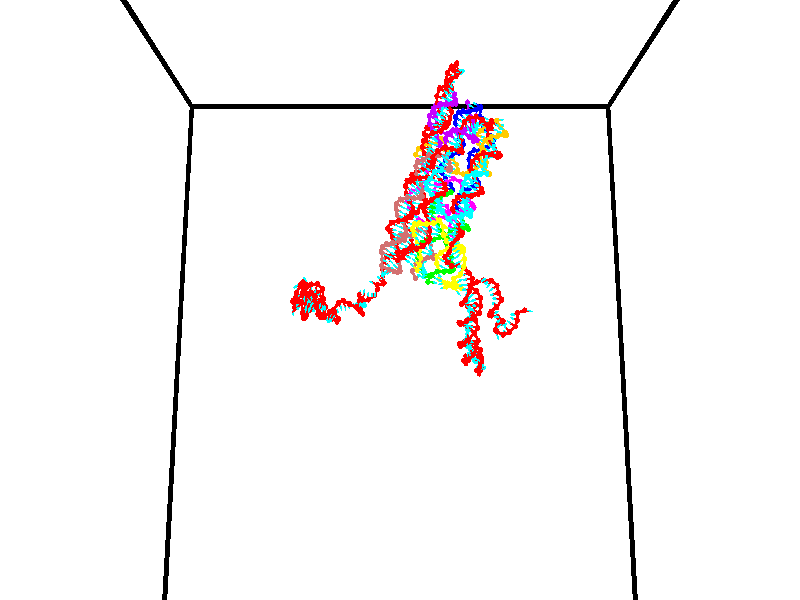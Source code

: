 // switches for output
#declare DRAW_BASES = 1; // possible values are 0, 1; only relevant for DNA ribbons
#declare DRAW_BASES_TYPE = 3; // possible values are 1, 2, 3; only relevant for DNA ribbons
#declare DRAW_FOG = 0; // set to 1 to enable fog

#include "colors.inc"

#include "transforms.inc"
background { rgb <1, 1, 1>}

#default {
   normal{
       ripples 0.25
       frequency 0.20
       turbulence 0.2
       lambda 5
   }
	finish {
		phong 0.1
		phong_size 40.
	}
}

// original window dimensions: 1024x640


// camera settings

camera {
	sky <0, 0.179814, -0.983701>
	up <0, 0.179814, -0.983701>
	right 1.6 * <1, 0, 0>
	location <35, 94.9851, 44.8844>
	look_at <35, 29.7336, 32.9568>
	direction <0, -65.2515, -11.9276>
	angle 67.0682
}


# declare cpy_camera_pos = <35, 94.9851, 44.8844>;
# if (DRAW_FOG = 1)
fog {
	fog_type 2
	up vnormalize(cpy_camera_pos)
	color rgbt<1,1,1,0.3>
	distance 1e-5
	fog_alt 3e-3
	fog_offset 56
}
# end


// LIGHTS

# declare lum = 6;
global_settings {
	ambient_light rgb lum * <0.05, 0.05, 0.05>
	max_trace_level 15
}# declare cpy_direct_light_amount = 0.25;
light_source
{	1000 * <-1, -1.16352, -0.803886>,
	rgb lum * cpy_direct_light_amount
	parallel
}

light_source
{	1000 * <1, 1.16352, 0.803886>,
	rgb lum * cpy_direct_light_amount
	parallel
}

// strand 0

// nucleotide -1

// particle -1
sphere {
	<24.469637, 35.542221, 34.680733> 0.250000
	pigment { color rgbt <1,0,0,0> }
	no_shadow
}
cylinder {
	<24.329601, 35.218376, 34.869186>,  <24.245579, 35.024071, 34.982258>, 0.100000
	pigment { color rgbt <1,0,0,0> }
	no_shadow
}
cylinder {
	<24.329601, 35.218376, 34.869186>,  <24.469637, 35.542221, 34.680733>, 0.100000
	pigment { color rgbt <1,0,0,0> }
	no_shadow
}

// particle -1
sphere {
	<24.329601, 35.218376, 34.869186> 0.100000
	pigment { color rgbt <1,0,0,0> }
	no_shadow
}
sphere {
	0, 1
	scale<0.080000,0.200000,0.300000>
	matrix <-0.713928, 0.556232, 0.425339,
		-0.606418, -0.187448, -0.772736,
		-0.350091, -0.809611, 0.471133,
		24.224573, 34.975494, 35.010525>
	pigment { color rgbt <0,1,1,0> }
	no_shadow
}
cylinder {
	<24.690262, 35.990559, 34.181248>,  <24.469637, 35.542221, 34.680733>, 0.130000
	pigment { color rgbt <1,0,0,0> }
	no_shadow
}

// nucleotide -1

// particle -1
sphere {
	<24.690262, 35.990559, 34.181248> 0.250000
	pigment { color rgbt <1,0,0,0> }
	no_shadow
}
cylinder {
	<24.797125, 36.251251, 34.465183>,  <24.861242, 36.407665, 34.635544>, 0.100000
	pigment { color rgbt <1,0,0,0> }
	no_shadow
}
cylinder {
	<24.797125, 36.251251, 34.465183>,  <24.690262, 35.990559, 34.181248>, 0.100000
	pigment { color rgbt <1,0,0,0> }
	no_shadow
}

// particle -1
sphere {
	<24.797125, 36.251251, 34.465183> 0.100000
	pigment { color rgbt <1,0,0,0> }
	no_shadow
}
sphere {
	0, 1
	scale<0.080000,0.200000,0.300000>
	matrix <0.936632, -0.002404, -0.350307,
		-0.226599, 0.758449, -0.611071,
		0.267159, 0.651728, 0.709843,
		24.877272, 36.446770, 34.678135>
	pigment { color rgbt <0,1,1,0> }
	no_shadow
}
cylinder {
	<24.945763, 36.616638, 33.905315>,  <24.690262, 35.990559, 34.181248>, 0.130000
	pigment { color rgbt <1,0,0,0> }
	no_shadow
}

// nucleotide -1

// particle -1
sphere {
	<24.945763, 36.616638, 33.905315> 0.250000
	pigment { color rgbt <1,0,0,0> }
	no_shadow
}
cylinder {
	<25.129688, 36.556820, 34.255447>,  <25.240044, 36.520927, 34.465527>, 0.100000
	pigment { color rgbt <1,0,0,0> }
	no_shadow
}
cylinder {
	<25.129688, 36.556820, 34.255447>,  <24.945763, 36.616638, 33.905315>, 0.100000
	pigment { color rgbt <1,0,0,0> }
	no_shadow
}

// particle -1
sphere {
	<25.129688, 36.556820, 34.255447> 0.100000
	pigment { color rgbt <1,0,0,0> }
	no_shadow
}
sphere {
	0, 1
	scale<0.080000,0.200000,0.300000>
	matrix <0.887014, 0.030526, -0.460733,
		0.042180, 0.988284, 0.146684,
		0.459813, -0.149545, 0.875333,
		25.267632, 36.511955, 34.518047>
	pigment { color rgbt <0,1,1,0> }
	no_shadow
}
cylinder {
	<25.436720, 37.229633, 33.912861>,  <24.945763, 36.616638, 33.905315>, 0.130000
	pigment { color rgbt <1,0,0,0> }
	no_shadow
}

// nucleotide -1

// particle -1
sphere {
	<25.436720, 37.229633, 33.912861> 0.250000
	pigment { color rgbt <1,0,0,0> }
	no_shadow
}
cylinder {
	<25.589851, 36.975952, 34.181553>,  <25.681730, 36.823742, 34.342770>, 0.100000
	pigment { color rgbt <1,0,0,0> }
	no_shadow
}
cylinder {
	<25.589851, 36.975952, 34.181553>,  <25.436720, 37.229633, 33.912861>, 0.100000
	pigment { color rgbt <1,0,0,0> }
	no_shadow
}

// particle -1
sphere {
	<25.589851, 36.975952, 34.181553> 0.100000
	pigment { color rgbt <1,0,0,0> }
	no_shadow
}
sphere {
	0, 1
	scale<0.080000,0.200000,0.300000>
	matrix <0.915877, 0.355694, -0.186149,
		-0.120875, 0.686488, 0.717024,
		0.382831, -0.634205, 0.671733,
		25.704700, 36.785690, 34.383072>
	pigment { color rgbt <0,1,1,0> }
	no_shadow
}
cylinder {
	<25.831171, 37.523914, 34.572289>,  <25.436720, 37.229633, 33.912861>, 0.130000
	pigment { color rgbt <1,0,0,0> }
	no_shadow
}

// nucleotide -1

// particle -1
sphere {
	<25.831171, 37.523914, 34.572289> 0.250000
	pigment { color rgbt <1,0,0,0> }
	no_shadow
}
cylinder {
	<25.960569, 37.178303, 34.417984>,  <26.038208, 36.970936, 34.325401>, 0.100000
	pigment { color rgbt <1,0,0,0> }
	no_shadow
}
cylinder {
	<25.960569, 37.178303, 34.417984>,  <25.831171, 37.523914, 34.572289>, 0.100000
	pigment { color rgbt <1,0,0,0> }
	no_shadow
}

// particle -1
sphere {
	<25.960569, 37.178303, 34.417984> 0.100000
	pigment { color rgbt <1,0,0,0> }
	no_shadow
}
sphere {
	0, 1
	scale<0.080000,0.200000,0.300000>
	matrix <0.865529, 0.434944, -0.248361,
		0.382373, -0.253539, 0.888543,
		0.323497, -0.864026, -0.385756,
		26.057619, 36.919094, 34.302258>
	pigment { color rgbt <0,1,1,0> }
	no_shadow
}
cylinder {
	<26.518419, 37.187519, 34.898968>,  <25.831171, 37.523914, 34.572289>, 0.130000
	pigment { color rgbt <1,0,0,0> }
	no_shadow
}

// nucleotide -1

// particle -1
sphere {
	<26.518419, 37.187519, 34.898968> 0.250000
	pigment { color rgbt <1,0,0,0> }
	no_shadow
}
cylinder {
	<26.458504, 37.056656, 34.525761>,  <26.422554, 36.978138, 34.301834>, 0.100000
	pigment { color rgbt <1,0,0,0> }
	no_shadow
}
cylinder {
	<26.458504, 37.056656, 34.525761>,  <26.518419, 37.187519, 34.898968>, 0.100000
	pigment { color rgbt <1,0,0,0> }
	no_shadow
}

// particle -1
sphere {
	<26.458504, 37.056656, 34.525761> 0.100000
	pigment { color rgbt <1,0,0,0> }
	no_shadow
}
sphere {
	0, 1
	scale<0.080000,0.200000,0.300000>
	matrix <0.949420, 0.215809, -0.228096,
		0.275979, -0.919996, 0.278288,
		-0.149790, -0.327162, -0.933021,
		26.413567, 36.958508, 34.245853>
	pigment { color rgbt <0,1,1,0> }
	no_shadow
}
cylinder {
	<26.300894, 36.555771, 34.924068>,  <26.518419, 37.187519, 34.898968>, 0.130000
	pigment { color rgbt <1,0,0,0> }
	no_shadow
}

// nucleotide -1

// particle -1
sphere {
	<26.300894, 36.555771, 34.924068> 0.250000
	pigment { color rgbt <1,0,0,0> }
	no_shadow
}
cylinder {
	<26.210787, 36.295635, 34.633877>,  <26.156723, 36.139553, 34.459763>, 0.100000
	pigment { color rgbt <1,0,0,0> }
	no_shadow
}
cylinder {
	<26.210787, 36.295635, 34.633877>,  <26.300894, 36.555771, 34.924068>, 0.100000
	pigment { color rgbt <1,0,0,0> }
	no_shadow
}

// particle -1
sphere {
	<26.210787, 36.295635, 34.633877> 0.100000
	pigment { color rgbt <1,0,0,0> }
	no_shadow
}
sphere {
	0, 1
	scale<0.080000,0.200000,0.300000>
	matrix <0.315220, -0.753217, 0.577322,
		-0.921895, -0.098632, 0.374676,
		-0.225270, -0.650335, -0.725478,
		26.143206, 36.100536, 34.416233>
	pigment { color rgbt <0,1,1,0> }
	no_shadow
}
cylinder {
	<25.830025, 35.951504, 35.063366>,  <26.300894, 36.555771, 34.924068>, 0.130000
	pigment { color rgbt <1,0,0,0> }
	no_shadow
}

// nucleotide -1

// particle -1
sphere {
	<25.830025, 35.951504, 35.063366> 0.250000
	pigment { color rgbt <1,0,0,0> }
	no_shadow
}
cylinder {
	<26.056395, 35.826813, 34.758064>,  <26.192217, 35.751999, 34.574883>, 0.100000
	pigment { color rgbt <1,0,0,0> }
	no_shadow
}
cylinder {
	<26.056395, 35.826813, 34.758064>,  <25.830025, 35.951504, 35.063366>, 0.100000
	pigment { color rgbt <1,0,0,0> }
	no_shadow
}

// particle -1
sphere {
	<26.056395, 35.826813, 34.758064> 0.100000
	pigment { color rgbt <1,0,0,0> }
	no_shadow
}
sphere {
	0, 1
	scale<0.080000,0.200000,0.300000>
	matrix <0.164590, -0.864410, 0.475084,
		-0.807860, -0.394486, -0.437885,
		0.565927, -0.311730, -0.763251,
		26.226171, 35.733295, 34.529087>
	pigment { color rgbt <0,1,1,0> }
	no_shadow
}
cylinder {
	<25.471636, 35.282608, 34.768764>,  <25.830025, 35.951504, 35.063366>, 0.130000
	pigment { color rgbt <1,0,0,0> }
	no_shadow
}

// nucleotide -1

// particle -1
sphere {
	<25.471636, 35.282608, 34.768764> 0.250000
	pigment { color rgbt <1,0,0,0> }
	no_shadow
}
cylinder {
	<25.817038, 35.260555, 34.568237>,  <26.024279, 35.247322, 34.447922>, 0.100000
	pigment { color rgbt <1,0,0,0> }
	no_shadow
}
cylinder {
	<25.817038, 35.260555, 34.568237>,  <25.471636, 35.282608, 34.768764>, 0.100000
	pigment { color rgbt <1,0,0,0> }
	no_shadow
}

// particle -1
sphere {
	<25.817038, 35.260555, 34.568237> 0.100000
	pigment { color rgbt <1,0,0,0> }
	no_shadow
}
sphere {
	0, 1
	scale<0.080000,0.200000,0.300000>
	matrix <0.067336, -0.972504, 0.222940,
		-0.499828, -0.226266, -0.836048,
		0.863503, -0.055136, -0.501320,
		26.076088, 35.244015, 34.417843>
	pigment { color rgbt <0,1,1,0> }
	no_shadow
}
cylinder {
	<25.478367, 34.752197, 34.303894>,  <25.471636, 35.282608, 34.768764>, 0.130000
	pigment { color rgbt <1,0,0,0> }
	no_shadow
}

// nucleotide -1

// particle -1
sphere {
	<25.478367, 34.752197, 34.303894> 0.250000
	pigment { color rgbt <1,0,0,0> }
	no_shadow
}
cylinder {
	<25.874931, 34.803410, 34.314594>,  <26.112869, 34.834137, 34.321014>, 0.100000
	pigment { color rgbt <1,0,0,0> }
	no_shadow
}
cylinder {
	<25.874931, 34.803410, 34.314594>,  <25.478367, 34.752197, 34.303894>, 0.100000
	pigment { color rgbt <1,0,0,0> }
	no_shadow
}

// particle -1
sphere {
	<25.874931, 34.803410, 34.314594> 0.100000
	pigment { color rgbt <1,0,0,0> }
	no_shadow
}
sphere {
	0, 1
	scale<0.080000,0.200000,0.300000>
	matrix <0.130279, -0.984751, -0.115296,
		0.011579, 0.117791, -0.992971,
		0.991410, 0.128029, 0.026748,
		26.172354, 34.841820, 34.322620>
	pigment { color rgbt <0,1,1,0> }
	no_shadow
}
cylinder {
	<25.678890, 34.415215, 33.764904>,  <25.478367, 34.752197, 34.303894>, 0.130000
	pigment { color rgbt <1,0,0,0> }
	no_shadow
}

// nucleotide -1

// particle -1
sphere {
	<25.678890, 34.415215, 33.764904> 0.250000
	pigment { color rgbt <1,0,0,0> }
	no_shadow
}
cylinder {
	<25.981134, 34.440792, 34.025661>,  <26.162481, 34.456139, 34.182114>, 0.100000
	pigment { color rgbt <1,0,0,0> }
	no_shadow
}
cylinder {
	<25.981134, 34.440792, 34.025661>,  <25.678890, 34.415215, 33.764904>, 0.100000
	pigment { color rgbt <1,0,0,0> }
	no_shadow
}

// particle -1
sphere {
	<25.981134, 34.440792, 34.025661> 0.100000
	pigment { color rgbt <1,0,0,0> }
	no_shadow
}
sphere {
	0, 1
	scale<0.080000,0.200000,0.300000>
	matrix <0.092589, -0.995658, -0.009654,
		0.648444, 0.067652, -0.758250,
		0.755611, 0.063946, 0.651892,
		26.207817, 34.459976, 34.221230>
	pigment { color rgbt <0,1,1,0> }
	no_shadow
}
cylinder {
	<26.003408, 33.819679, 33.688309>,  <25.678890, 34.415215, 33.764904>, 0.130000
	pigment { color rgbt <1,0,0,0> }
	no_shadow
}

// nucleotide -1

// particle -1
sphere {
	<26.003408, 33.819679, 33.688309> 0.250000
	pigment { color rgbt <1,0,0,0> }
	no_shadow
}
cylinder {
	<26.120773, 33.921490, 34.056900>,  <26.191193, 33.982578, 34.278053>, 0.100000
	pigment { color rgbt <1,0,0,0> }
	no_shadow
}
cylinder {
	<26.120773, 33.921490, 34.056900>,  <26.003408, 33.819679, 33.688309>, 0.100000
	pigment { color rgbt <1,0,0,0> }
	no_shadow
}

// particle -1
sphere {
	<26.120773, 33.921490, 34.056900> 0.100000
	pigment { color rgbt <1,0,0,0> }
	no_shadow
}
sphere {
	0, 1
	scale<0.080000,0.200000,0.300000>
	matrix <0.163806, -0.963035, 0.213850,
		0.941848, 0.088197, -0.324260,
		0.293413, 0.254530, 0.921479,
		26.208797, 33.997849, 34.333344>
	pigment { color rgbt <0,1,1,0> }
	no_shadow
}
cylinder {
	<26.701952, 33.674412, 33.732235>,  <26.003408, 33.819679, 33.688309>, 0.130000
	pigment { color rgbt <1,0,0,0> }
	no_shadow
}

// nucleotide -1

// particle -1
sphere {
	<26.701952, 33.674412, 33.732235> 0.250000
	pigment { color rgbt <1,0,0,0> }
	no_shadow
}
cylinder {
	<26.450525, 33.649639, 34.042351>,  <26.299669, 33.634773, 34.228420>, 0.100000
	pigment { color rgbt <1,0,0,0> }
	no_shadow
}
cylinder {
	<26.450525, 33.649639, 34.042351>,  <26.701952, 33.674412, 33.732235>, 0.100000
	pigment { color rgbt <1,0,0,0> }
	no_shadow
}

// particle -1
sphere {
	<26.450525, 33.649639, 34.042351> 0.100000
	pigment { color rgbt <1,0,0,0> }
	no_shadow
}
sphere {
	0, 1
	scale<0.080000,0.200000,0.300000>
	matrix <0.003990, -0.997068, -0.076416,
		0.777746, -0.044939, 0.626970,
		-0.628566, -0.061934, 0.775287,
		26.261955, 33.631058, 34.274937>
	pigment { color rgbt <0,1,1,0> }
	no_shadow
}
cylinder {
	<26.918629, 33.110237, 34.080315>,  <26.701952, 33.674412, 33.732235>, 0.130000
	pigment { color rgbt <1,0,0,0> }
	no_shadow
}

// nucleotide -1

// particle -1
sphere {
	<26.918629, 33.110237, 34.080315> 0.250000
	pigment { color rgbt <1,0,0,0> }
	no_shadow
}
cylinder {
	<26.527859, 33.140949, 34.160030>,  <26.293396, 33.159378, 34.207859>, 0.100000
	pigment { color rgbt <1,0,0,0> }
	no_shadow
}
cylinder {
	<26.527859, 33.140949, 34.160030>,  <26.918629, 33.110237, 34.080315>, 0.100000
	pigment { color rgbt <1,0,0,0> }
	no_shadow
}

// particle -1
sphere {
	<26.527859, 33.140949, 34.160030> 0.100000
	pigment { color rgbt <1,0,0,0> }
	no_shadow
}
sphere {
	0, 1
	scale<0.080000,0.200000,0.300000>
	matrix <-0.091646, -0.993573, -0.066433,
		0.192912, -0.083164, 0.977685,
		-0.976927, 0.076785, 0.199294,
		26.234781, 33.163986, 34.219818>
	pigment { color rgbt <0,1,1,0> }
	no_shadow
}
cylinder {
	<26.545713, 33.297276, 34.687714>,  <26.918629, 33.110237, 34.080315>, 0.130000
	pigment { color rgbt <1,0,0,0> }
	no_shadow
}

// nucleotide -1

// particle -1
sphere {
	<26.545713, 33.297276, 34.687714> 0.250000
	pigment { color rgbt <1,0,0,0> }
	no_shadow
}
cylinder {
	<26.766197, 33.554745, 34.475357>,  <26.898487, 33.709229, 34.347942>, 0.100000
	pigment { color rgbt <1,0,0,0> }
	no_shadow
}
cylinder {
	<26.766197, 33.554745, 34.475357>,  <26.545713, 33.297276, 34.687714>, 0.100000
	pigment { color rgbt <1,0,0,0> }
	no_shadow
}

// particle -1
sphere {
	<26.766197, 33.554745, 34.475357> 0.100000
	pigment { color rgbt <1,0,0,0> }
	no_shadow
}
sphere {
	0, 1
	scale<0.080000,0.200000,0.300000>
	matrix <-0.466203, 0.765293, 0.443826,
		0.691970, 0.002864, 0.721921,
		0.551210, 0.643675, -0.530895,
		26.931561, 33.747849, 34.316090>
	pigment { color rgbt <0,1,1,0> }
	no_shadow
}
cylinder {
	<26.822353, 33.822868, 35.189495>,  <26.545713, 33.297276, 34.687714>, 0.130000
	pigment { color rgbt <1,0,0,0> }
	no_shadow
}

// nucleotide -1

// particle -1
sphere {
	<26.822353, 33.822868, 35.189495> 0.250000
	pigment { color rgbt <1,0,0,0> }
	no_shadow
}
cylinder {
	<26.802206, 33.972843, 34.819221>,  <26.790117, 34.062828, 34.597057>, 0.100000
	pigment { color rgbt <1,0,0,0> }
	no_shadow
}
cylinder {
	<26.802206, 33.972843, 34.819221>,  <26.822353, 33.822868, 35.189495>, 0.100000
	pigment { color rgbt <1,0,0,0> }
	no_shadow
}

// particle -1
sphere {
	<26.802206, 33.972843, 34.819221> 0.100000
	pigment { color rgbt <1,0,0,0> }
	no_shadow
}
sphere {
	0, 1
	scale<0.080000,0.200000,0.300000>
	matrix <-0.375370, 0.851796, 0.365432,
		0.925505, 0.365880, 0.097833,
		-0.050370, 0.374933, -0.925682,
		26.787094, 34.085323, 34.541515>
	pigment { color rgbt <0,1,1,0> }
	no_shadow
}
cylinder {
	<27.082508, 34.545311, 35.129414>,  <26.822353, 33.822868, 35.189495>, 0.130000
	pigment { color rgbt <1,0,0,0> }
	no_shadow
}

// nucleotide -1

// particle -1
sphere {
	<27.082508, 34.545311, 35.129414> 0.250000
	pigment { color rgbt <1,0,0,0> }
	no_shadow
}
cylinder {
	<26.865154, 34.516315, 34.794872>,  <26.734743, 34.498920, 34.594147>, 0.100000
	pigment { color rgbt <1,0,0,0> }
	no_shadow
}
cylinder {
	<26.865154, 34.516315, 34.794872>,  <27.082508, 34.545311, 35.129414>, 0.100000
	pigment { color rgbt <1,0,0,0> }
	no_shadow
}

// particle -1
sphere {
	<26.865154, 34.516315, 34.794872> 0.100000
	pigment { color rgbt <1,0,0,0> }
	no_shadow
}
sphere {
	0, 1
	scale<0.080000,0.200000,0.300000>
	matrix <-0.242385, 0.967382, 0.073637,
		0.803732, 0.242731, -0.543228,
		-0.543383, -0.072486, -0.836350,
		26.702139, 34.494568, 34.543968>
	pigment { color rgbt <0,1,1,0> }
	no_shadow
}
cylinder {
	<27.471516, 34.966297, 34.516640>,  <27.082508, 34.545311, 35.129414>, 0.130000
	pigment { color rgbt <1,0,0,0> }
	no_shadow
}

// nucleotide -1

// particle -1
sphere {
	<27.471516, 34.966297, 34.516640> 0.250000
	pigment { color rgbt <1,0,0,0> }
	no_shadow
}
cylinder {
	<27.080097, 34.932026, 34.441696>,  <26.845245, 34.911465, 34.396732>, 0.100000
	pigment { color rgbt <1,0,0,0> }
	no_shadow
}
cylinder {
	<27.080097, 34.932026, 34.441696>,  <27.471516, 34.966297, 34.516640>, 0.100000
	pigment { color rgbt <1,0,0,0> }
	no_shadow
}

// particle -1
sphere {
	<27.080097, 34.932026, 34.441696> 0.100000
	pigment { color rgbt <1,0,0,0> }
	no_shadow
}
sphere {
	0, 1
	scale<0.080000,0.200000,0.300000>
	matrix <-0.026353, 0.954007, -0.298623,
		0.204325, -0.287279, -0.935800,
		-0.978549, -0.085678, -0.187357,
		26.786533, 34.906322, 34.385490>
	pigment { color rgbt <0,1,1,0> }
	no_shadow
}
cylinder {
	<27.307007, 35.258896, 33.902119>,  <27.471516, 34.966297, 34.516640>, 0.130000
	pigment { color rgbt <1,0,0,0> }
	no_shadow
}

// nucleotide -1

// particle -1
sphere {
	<27.307007, 35.258896, 33.902119> 0.250000
	pigment { color rgbt <1,0,0,0> }
	no_shadow
}
cylinder {
	<26.932989, 35.243053, 34.043041>,  <26.708578, 35.233547, 34.127594>, 0.100000
	pigment { color rgbt <1,0,0,0> }
	no_shadow
}
cylinder {
	<26.932989, 35.243053, 34.043041>,  <27.307007, 35.258896, 33.902119>, 0.100000
	pigment { color rgbt <1,0,0,0> }
	no_shadow
}

// particle -1
sphere {
	<26.932989, 35.243053, 34.043041> 0.100000
	pigment { color rgbt <1,0,0,0> }
	no_shadow
}
sphere {
	0, 1
	scale<0.080000,0.200000,0.300000>
	matrix <-0.179898, 0.909307, -0.375231,
		-0.305493, -0.414238, -0.857369,
		-0.935046, -0.039609, 0.352307,
		26.652475, 35.231171, 34.148735>
	pigment { color rgbt <0,1,1,0> }
	no_shadow
}
cylinder {
	<26.773825, 35.440044, 33.376038>,  <27.307007, 35.258896, 33.902119>, 0.130000
	pigment { color rgbt <1,0,0,0> }
	no_shadow
}

// nucleotide -1

// particle -1
sphere {
	<26.773825, 35.440044, 33.376038> 0.250000
	pigment { color rgbt <1,0,0,0> }
	no_shadow
}
cylinder {
	<26.628134, 35.529091, 33.737762>,  <26.540718, 35.582520, 33.954796>, 0.100000
	pigment { color rgbt <1,0,0,0> }
	no_shadow
}
cylinder {
	<26.628134, 35.529091, 33.737762>,  <26.773825, 35.440044, 33.376038>, 0.100000
	pigment { color rgbt <1,0,0,0> }
	no_shadow
}

// particle -1
sphere {
	<26.628134, 35.529091, 33.737762> 0.100000
	pigment { color rgbt <1,0,0,0> }
	no_shadow
}
sphere {
	0, 1
	scale<0.080000,0.200000,0.300000>
	matrix <-0.226038, 0.920847, -0.317723,
		-0.903462, -0.320134, -0.285081,
		-0.364230, 0.222611, 0.904313,
		26.518866, 35.595875, 34.009056>
	pigment { color rgbt <0,1,1,0> }
	no_shadow
}
cylinder {
	<26.061007, 35.621601, 33.350128>,  <26.773825, 35.440044, 33.376038>, 0.130000
	pigment { color rgbt <1,0,0,0> }
	no_shadow
}

// nucleotide -1

// particle -1
sphere {
	<26.061007, 35.621601, 33.350128> 0.250000
	pigment { color rgbt <1,0,0,0> }
	no_shadow
}
cylinder {
	<26.231539, 35.802521, 33.663475>,  <26.333858, 35.911072, 33.851482>, 0.100000
	pigment { color rgbt <1,0,0,0> }
	no_shadow
}
cylinder {
	<26.231539, 35.802521, 33.663475>,  <26.061007, 35.621601, 33.350128>, 0.100000
	pigment { color rgbt <1,0,0,0> }
	no_shadow
}

// particle -1
sphere {
	<26.231539, 35.802521, 33.663475> 0.100000
	pigment { color rgbt <1,0,0,0> }
	no_shadow
}
sphere {
	0, 1
	scale<0.080000,0.200000,0.300000>
	matrix <-0.302467, 0.887449, -0.347776,
		-0.852500, -0.088677, 0.515151,
		0.426331, 0.452295, 0.783372,
		26.359438, 35.938210, 33.898487>
	pigment { color rgbt <0,1,1,0> }
	no_shadow
}
cylinder {
	<25.672503, 36.089828, 33.800819>,  <26.061007, 35.621601, 33.350128>, 0.130000
	pigment { color rgbt <1,0,0,0> }
	no_shadow
}

// nucleotide -1

// particle -1
sphere {
	<25.672503, 36.089828, 33.800819> 0.250000
	pigment { color rgbt <1,0,0,0> }
	no_shadow
}
cylinder {
	<26.044533, 36.236774, 33.801598>,  <26.267752, 36.324940, 33.802067>, 0.100000
	pigment { color rgbt <1,0,0,0> }
	no_shadow
}
cylinder {
	<26.044533, 36.236774, 33.801598>,  <25.672503, 36.089828, 33.800819>, 0.100000
	pigment { color rgbt <1,0,0,0> }
	no_shadow
}

// particle -1
sphere {
	<26.044533, 36.236774, 33.801598> 0.100000
	pigment { color rgbt <1,0,0,0> }
	no_shadow
}
sphere {
	0, 1
	scale<0.080000,0.200000,0.300000>
	matrix <-0.363652, 0.921413, -0.136952,
		-0.052107, 0.126667, 0.990576,
		0.930076, 0.367361, 0.001949,
		26.323555, 36.346981, 33.802181>
	pigment { color rgbt <0,1,1,0> }
	no_shadow
}
cylinder {
	<25.707125, 36.440304, 33.169121>,  <25.672503, 36.089828, 33.800819>, 0.130000
	pigment { color rgbt <1,0,0,0> }
	no_shadow
}

// nucleotide -1

// particle -1
sphere {
	<25.707125, 36.440304, 33.169121> 0.250000
	pigment { color rgbt <1,0,0,0> }
	no_shadow
}
cylinder {
	<25.652451, 36.679897, 32.853516>,  <25.619646, 36.823654, 32.664154>, 0.100000
	pigment { color rgbt <1,0,0,0> }
	no_shadow
}
cylinder {
	<25.652451, 36.679897, 32.853516>,  <25.707125, 36.440304, 33.169121>, 0.100000
	pigment { color rgbt <1,0,0,0> }
	no_shadow
}

// particle -1
sphere {
	<25.652451, 36.679897, 32.853516> 0.100000
	pigment { color rgbt <1,0,0,0> }
	no_shadow
}
sphere {
	0, 1
	scale<0.080000,0.200000,0.300000>
	matrix <-0.033512, 0.793232, 0.607996,
		0.990047, 0.109546, -0.088351,
		-0.136686, 0.598984, -0.789009,
		25.611444, 36.859592, 32.616814>
	pigment { color rgbt <0,1,1,0> }
	no_shadow
}
cylinder {
	<26.220985, 36.937149, 33.006668>,  <25.707125, 36.440304, 33.169121>, 0.130000
	pigment { color rgbt <1,0,0,0> }
	no_shadow
}

// nucleotide -1

// particle -1
sphere {
	<26.220985, 36.937149, 33.006668> 0.250000
	pigment { color rgbt <1,0,0,0> }
	no_shadow
}
cylinder {
	<25.850946, 37.056831, 32.913143>,  <25.628923, 37.128639, 32.857029>, 0.100000
	pigment { color rgbt <1,0,0,0> }
	no_shadow
}
cylinder {
	<25.850946, 37.056831, 32.913143>,  <26.220985, 36.937149, 33.006668>, 0.100000
	pigment { color rgbt <1,0,0,0> }
	no_shadow
}

// particle -1
sphere {
	<25.850946, 37.056831, 32.913143> 0.100000
	pigment { color rgbt <1,0,0,0> }
	no_shadow
}
sphere {
	0, 1
	scale<0.080000,0.200000,0.300000>
	matrix <0.060434, 0.723902, 0.687250,
		0.374886, 0.621644, -0.687763,
		-0.925099, 0.299205, -0.233813,
		25.573418, 37.146591, 32.842999>
	pigment { color rgbt <0,1,1,0> }
	no_shadow
}
cylinder {
	<26.408688, 37.657555, 33.127262>,  <26.220985, 36.937149, 33.006668>, 0.130000
	pigment { color rgbt <1,0,0,0> }
	no_shadow
}

// nucleotide -1

// particle -1
sphere {
	<26.408688, 37.657555, 33.127262> 0.250000
	pigment { color rgbt <1,0,0,0> }
	no_shadow
}
cylinder {
	<26.441132, 37.880753, 33.457611>,  <26.460598, 38.014671, 33.655819>, 0.100000
	pigment { color rgbt <1,0,0,0> }
	no_shadow
}
cylinder {
	<26.441132, 37.880753, 33.457611>,  <26.408688, 37.657555, 33.127262>, 0.100000
	pigment { color rgbt <1,0,0,0> }
	no_shadow
}

// particle -1
sphere {
	<26.441132, 37.880753, 33.457611> 0.100000
	pigment { color rgbt <1,0,0,0> }
	no_shadow
}
sphere {
	0, 1
	scale<0.080000,0.200000,0.300000>
	matrix <0.870098, -0.443804, 0.214401,
		0.486159, 0.701199, -0.521507,
		0.081109, 0.557995, 0.825871,
		26.465464, 38.048153, 33.705372>
	pigment { color rgbt <0,1,1,0> }
	no_shadow
}
cylinder {
	<27.026134, 37.895199, 33.130688>,  <26.408688, 37.657555, 33.127262>, 0.130000
	pigment { color rgbt <1,0,0,0> }
	no_shadow
}

// nucleotide -1

// particle -1
sphere {
	<27.026134, 37.895199, 33.130688> 0.250000
	pigment { color rgbt <1,0,0,0> }
	no_shadow
}
cylinder {
	<26.915159, 37.938656, 33.512520>,  <26.848574, 37.964729, 33.741619>, 0.100000
	pigment { color rgbt <1,0,0,0> }
	no_shadow
}
cylinder {
	<26.915159, 37.938656, 33.512520>,  <27.026134, 37.895199, 33.130688>, 0.100000
	pigment { color rgbt <1,0,0,0> }
	no_shadow
}

// particle -1
sphere {
	<26.915159, 37.938656, 33.512520> 0.100000
	pigment { color rgbt <1,0,0,0> }
	no_shadow
}
sphere {
	0, 1
	scale<0.080000,0.200000,0.300000>
	matrix <0.876233, -0.378866, 0.297785,
		0.394010, 0.919053, 0.009915,
		-0.277437, 0.108642, 0.954581,
		26.831928, 37.971249, 33.798893>
	pigment { color rgbt <0,1,1,0> }
	no_shadow
}
cylinder {
	<27.578857, 38.160480, 33.614262>,  <27.026134, 37.895199, 33.130688>, 0.130000
	pigment { color rgbt <1,0,0,0> }
	no_shadow
}

// nucleotide -1

// particle -1
sphere {
	<27.578857, 38.160480, 33.614262> 0.250000
	pigment { color rgbt <1,0,0,0> }
	no_shadow
}
cylinder {
	<27.322590, 37.936386, 33.824280>,  <27.168829, 37.801929, 33.950291>, 0.100000
	pigment { color rgbt <1,0,0,0> }
	no_shadow
}
cylinder {
	<27.322590, 37.936386, 33.824280>,  <27.578857, 38.160480, 33.614262>, 0.100000
	pigment { color rgbt <1,0,0,0> }
	no_shadow
}

// particle -1
sphere {
	<27.322590, 37.936386, 33.824280> 0.100000
	pigment { color rgbt <1,0,0,0> }
	no_shadow
}
sphere {
	0, 1
	scale<0.080000,0.200000,0.300000>
	matrix <0.761029, -0.372618, 0.531028,
		-0.101859, 0.739791, 0.665082,
		-0.640671, -0.560237, 0.525048,
		27.130388, 37.768314, 33.981792>
	pigment { color rgbt <0,1,1,0> }
	no_shadow
}
cylinder {
	<27.649727, 38.204060, 34.363411>,  <27.578857, 38.160480, 33.614262>, 0.130000
	pigment { color rgbt <1,0,0,0> }
	no_shadow
}

// nucleotide -1

// particle -1
sphere {
	<27.649727, 38.204060, 34.363411> 0.250000
	pigment { color rgbt <1,0,0,0> }
	no_shadow
}
cylinder {
	<27.475061, 37.844624, 34.346115>,  <27.370262, 37.628963, 34.335739>, 0.100000
	pigment { color rgbt <1,0,0,0> }
	no_shadow
}
cylinder {
	<27.475061, 37.844624, 34.346115>,  <27.649727, 38.204060, 34.363411>, 0.100000
	pigment { color rgbt <1,0,0,0> }
	no_shadow
}

// particle -1
sphere {
	<27.475061, 37.844624, 34.346115> 0.100000
	pigment { color rgbt <1,0,0,0> }
	no_shadow
}
sphere {
	0, 1
	scale<0.080000,0.200000,0.300000>
	matrix <0.675630, -0.359294, 0.643763,
		-0.594011, 0.251896, 0.764002,
		-0.436663, -0.898585, -0.043236,
		27.344063, 37.575047, 34.333145>
	pigment { color rgbt <0,1,1,0> }
	no_shadow
}
cylinder {
	<27.515791, 38.799274, 34.633362>,  <27.649727, 38.204060, 34.363411>, 0.130000
	pigment { color rgbt <1,0,0,0> }
	no_shadow
}

// nucleotide -1

// particle -1
sphere {
	<27.515791, 38.799274, 34.633362> 0.250000
	pigment { color rgbt <1,0,0,0> }
	no_shadow
}
cylinder {
	<27.627520, 38.808533, 35.017330>,  <27.694557, 38.814087, 35.247711>, 0.100000
	pigment { color rgbt <1,0,0,0> }
	no_shadow
}
cylinder {
	<27.627520, 38.808533, 35.017330>,  <27.515791, 38.799274, 34.633362>, 0.100000
	pigment { color rgbt <1,0,0,0> }
	no_shadow
}

// particle -1
sphere {
	<27.627520, 38.808533, 35.017330> 0.100000
	pigment { color rgbt <1,0,0,0> }
	no_shadow
}
sphere {
	0, 1
	scale<0.080000,0.200000,0.300000>
	matrix <-0.774305, 0.596626, 0.210922,
		-0.567830, -0.802185, 0.184575,
		0.279321, 0.023149, 0.959919,
		27.711315, 38.815479, 35.305305>
	pigment { color rgbt <0,1,1,0> }
	no_shadow
}
cylinder {
	<27.083965, 38.560738, 35.033634>,  <27.515791, 38.799274, 34.633362>, 0.130000
	pigment { color rgbt <1,0,0,0> }
	no_shadow
}

// nucleotide -1

// particle -1
sphere {
	<27.083965, 38.560738, 35.033634> 0.250000
	pigment { color rgbt <1,0,0,0> }
	no_shadow
}
cylinder {
	<27.262844, 38.863491, 35.224270>,  <27.370171, 39.045143, 35.338654>, 0.100000
	pigment { color rgbt <1,0,0,0> }
	no_shadow
}
cylinder {
	<27.262844, 38.863491, 35.224270>,  <27.083965, 38.560738, 35.033634>, 0.100000
	pigment { color rgbt <1,0,0,0> }
	no_shadow
}

// particle -1
sphere {
	<27.262844, 38.863491, 35.224270> 0.100000
	pigment { color rgbt <1,0,0,0> }
	no_shadow
}
sphere {
	0, 1
	scale<0.080000,0.200000,0.300000>
	matrix <-0.870297, 0.491167, 0.036586,
		-0.206395, -0.431139, 0.878362,
		0.447196, 0.756885, 0.476594,
		27.397003, 39.090557, 35.367249>
	pigment { color rgbt <0,1,1,0> }
	no_shadow
}
cylinder {
	<26.424088, 38.701626, 35.418079>,  <27.083965, 38.560738, 35.033634>, 0.130000
	pigment { color rgbt <1,0,0,0> }
	no_shadow
}

// nucleotide -1

// particle -1
sphere {
	<26.424088, 38.701626, 35.418079> 0.250000
	pigment { color rgbt <1,0,0,0> }
	no_shadow
}
cylinder {
	<26.695656, 38.993748, 35.448334>,  <26.858597, 39.169022, 35.466488>, 0.100000
	pigment { color rgbt <1,0,0,0> }
	no_shadow
}
cylinder {
	<26.695656, 38.993748, 35.448334>,  <26.424088, 38.701626, 35.418079>, 0.100000
	pigment { color rgbt <1,0,0,0> }
	no_shadow
}

// particle -1
sphere {
	<26.695656, 38.993748, 35.448334> 0.100000
	pigment { color rgbt <1,0,0,0> }
	no_shadow
}
sphere {
	0, 1
	scale<0.080000,0.200000,0.300000>
	matrix <-0.733824, 0.678297, 0.037611,
		-0.023838, -0.081041, 0.996426,
		0.678921, 0.730305, 0.075640,
		26.899332, 39.212841, 35.471027>
	pigment { color rgbt <0,1,1,0> }
	no_shadow
}
cylinder {
	<26.183508, 39.094837, 35.971134>,  <26.424088, 38.701626, 35.418079>, 0.130000
	pigment { color rgbt <1,0,0,0> }
	no_shadow
}

// nucleotide -1

// particle -1
sphere {
	<26.183508, 39.094837, 35.971134> 0.250000
	pigment { color rgbt <1,0,0,0> }
	no_shadow
}
cylinder {
	<26.385328, 39.316849, 35.706596>,  <26.506420, 39.450054, 35.547874>, 0.100000
	pigment { color rgbt <1,0,0,0> }
	no_shadow
}
cylinder {
	<26.385328, 39.316849, 35.706596>,  <26.183508, 39.094837, 35.971134>, 0.100000
	pigment { color rgbt <1,0,0,0> }
	no_shadow
}

// particle -1
sphere {
	<26.385328, 39.316849, 35.706596> 0.100000
	pigment { color rgbt <1,0,0,0> }
	no_shadow
}
sphere {
	0, 1
	scale<0.080000,0.200000,0.300000>
	matrix <-0.826275, 0.532565, -0.183426,
		0.250400, 0.638997, 0.727312,
		0.504549, 0.555029, -0.661341,
		26.536694, 39.483356, 35.508194>
	pigment { color rgbt <0,1,1,0> }
	no_shadow
}
cylinder {
	<26.091976, 39.715664, 36.195148>,  <26.183508, 39.094837, 35.971134>, 0.130000
	pigment { color rgbt <1,0,0,0> }
	no_shadow
}

// nucleotide -1

// particle -1
sphere {
	<26.091976, 39.715664, 36.195148> 0.250000
	pigment { color rgbt <1,0,0,0> }
	no_shadow
}
cylinder {
	<26.184641, 39.765339, 35.809216>,  <26.240240, 39.795143, 35.577656>, 0.100000
	pigment { color rgbt <1,0,0,0> }
	no_shadow
}
cylinder {
	<26.184641, 39.765339, 35.809216>,  <26.091976, 39.715664, 36.195148>, 0.100000
	pigment { color rgbt <1,0,0,0> }
	no_shadow
}

// particle -1
sphere {
	<26.184641, 39.765339, 35.809216> 0.100000
	pigment { color rgbt <1,0,0,0> }
	no_shadow
}
sphere {
	0, 1
	scale<0.080000,0.200000,0.300000>
	matrix <-0.824314, 0.551726, -0.126906,
		0.516566, 0.824727, 0.230185,
		0.231662, 0.124190, -0.964837,
		26.254139, 39.802597, 35.519764>
	pigment { color rgbt <0,1,1,0> }
	no_shadow
}
cylinder {
	<26.073147, 40.462700, 35.928852>,  <26.091976, 39.715664, 36.195148>, 0.130000
	pigment { color rgbt <1,0,0,0> }
	no_shadow
}

// nucleotide -1

// particle -1
sphere {
	<26.073147, 40.462700, 35.928852> 0.250000
	pigment { color rgbt <1,0,0,0> }
	no_shadow
}
cylinder {
	<25.981440, 40.162350, 35.681103>,  <25.926416, 39.982140, 35.532452>, 0.100000
	pigment { color rgbt <1,0,0,0> }
	no_shadow
}
cylinder {
	<25.981440, 40.162350, 35.681103>,  <26.073147, 40.462700, 35.928852>, 0.100000
	pigment { color rgbt <1,0,0,0> }
	no_shadow
}

// particle -1
sphere {
	<25.981440, 40.162350, 35.681103> 0.100000
	pigment { color rgbt <1,0,0,0> }
	no_shadow
}
sphere {
	0, 1
	scale<0.080000,0.200000,0.300000>
	matrix <-0.906348, 0.396711, -0.145446,
		0.354924, 0.528021, -0.771507,
		-0.229267, -0.750876, -0.619373,
		25.912661, 39.937088, 35.495289>
	pigment { color rgbt <0,1,1,0> }
	no_shadow
}
cylinder {
	<26.000557, 40.622444, 35.137871>,  <26.073147, 40.462700, 35.928852>, 0.130000
	pigment { color rgbt <1,0,0,0> }
	no_shadow
}

// nucleotide -1

// particle -1
sphere {
	<26.000557, 40.622444, 35.137871> 0.250000
	pigment { color rgbt <1,0,0,0> }
	no_shadow
}
cylinder {
	<25.774523, 40.337555, 35.304447>,  <25.638903, 40.166622, 35.404392>, 0.100000
	pigment { color rgbt <1,0,0,0> }
	no_shadow
}
cylinder {
	<25.774523, 40.337555, 35.304447>,  <26.000557, 40.622444, 35.137871>, 0.100000
	pigment { color rgbt <1,0,0,0> }
	no_shadow
}

// particle -1
sphere {
	<25.774523, 40.337555, 35.304447> 0.100000
	pigment { color rgbt <1,0,0,0> }
	no_shadow
}
sphere {
	0, 1
	scale<0.080000,0.200000,0.300000>
	matrix <-0.805486, 0.585480, -0.091680,
		-0.178519, -0.387242, -0.904530,
		-0.565087, -0.712220, 0.416438,
		25.604998, 40.123890, 35.429379>
	pigment { color rgbt <0,1,1,0> }
	no_shadow
}
cylinder {
	<25.229130, 40.839905, 35.092369>,  <26.000557, 40.622444, 35.137871>, 0.130000
	pigment { color rgbt <1,0,0,0> }
	no_shadow
}

// nucleotide -1

// particle -1
sphere {
	<25.229130, 40.839905, 35.092369> 0.250000
	pigment { color rgbt <1,0,0,0> }
	no_shadow
}
cylinder {
	<25.400639, 40.483318, 35.033794>,  <25.503544, 40.269367, 34.998650>, 0.100000
	pigment { color rgbt <1,0,0,0> }
	no_shadow
}
cylinder {
	<25.400639, 40.483318, 35.033794>,  <25.229130, 40.839905, 35.092369>, 0.100000
	pigment { color rgbt <1,0,0,0> }
	no_shadow
}

// particle -1
sphere {
	<25.400639, 40.483318, 35.033794> 0.100000
	pigment { color rgbt <1,0,0,0> }
	no_shadow
}
sphere {
	0, 1
	scale<0.080000,0.200000,0.300000>
	matrix <-0.528598, -0.116116, -0.840893,
		0.732624, 0.437958, -0.521014,
		0.428774, -0.891465, -0.146435,
		25.529270, 40.215878, 34.989864>
	pigment { color rgbt <0,1,1,0> }
	no_shadow
}
cylinder {
	<25.536148, 40.862179, 34.451035>,  <25.229130, 40.839905, 35.092369>, 0.130000
	pigment { color rgbt <1,0,0,0> }
	no_shadow
}

// nucleotide -1

// particle -1
sphere {
	<25.536148, 40.862179, 34.451035> 0.250000
	pigment { color rgbt <1,0,0,0> }
	no_shadow
}
cylinder {
	<25.524010, 40.464088, 34.488152>,  <25.516727, 40.225235, 34.510422>, 0.100000
	pigment { color rgbt <1,0,0,0> }
	no_shadow
}
cylinder {
	<25.524010, 40.464088, 34.488152>,  <25.536148, 40.862179, 34.451035>, 0.100000
	pigment { color rgbt <1,0,0,0> }
	no_shadow
}

// particle -1
sphere {
	<25.524010, 40.464088, 34.488152> 0.100000
	pigment { color rgbt <1,0,0,0> }
	no_shadow
}
sphere {
	0, 1
	scale<0.080000,0.200000,0.300000>
	matrix <-0.264447, -0.081532, -0.960948,
		0.963923, -0.053699, -0.260710,
		-0.030346, -0.995223, 0.092791,
		25.514906, 40.165520, 34.515987>
	pigment { color rgbt <0,1,1,0> }
	no_shadow
}
cylinder {
	<25.833874, 40.604668, 33.819546>,  <25.536148, 40.862179, 34.451035>, 0.130000
	pigment { color rgbt <1,0,0,0> }
	no_shadow
}

// nucleotide -1

// particle -1
sphere {
	<25.833874, 40.604668, 33.819546> 0.250000
	pigment { color rgbt <1,0,0,0> }
	no_shadow
}
cylinder {
	<25.628864, 40.299038, 33.976265>,  <25.505859, 40.115658, 34.070297>, 0.100000
	pigment { color rgbt <1,0,0,0> }
	no_shadow
}
cylinder {
	<25.628864, 40.299038, 33.976265>,  <25.833874, 40.604668, 33.819546>, 0.100000
	pigment { color rgbt <1,0,0,0> }
	no_shadow
}

// particle -1
sphere {
	<25.628864, 40.299038, 33.976265> 0.100000
	pigment { color rgbt <1,0,0,0> }
	no_shadow
}
sphere {
	0, 1
	scale<0.080000,0.200000,0.300000>
	matrix <-0.402940, -0.188915, -0.895517,
		0.758262, -0.616842, -0.211055,
		-0.512521, -0.764079, 0.391797,
		25.475107, 40.069813, 34.093803>
	pigment { color rgbt <0,1,1,0> }
	no_shadow
}
cylinder {
	<25.989107, 40.065075, 33.471767>,  <25.833874, 40.604668, 33.819546>, 0.130000
	pigment { color rgbt <1,0,0,0> }
	no_shadow
}

// nucleotide -1

// particle -1
sphere {
	<25.989107, 40.065075, 33.471767> 0.250000
	pigment { color rgbt <1,0,0,0> }
	no_shadow
}
cylinder {
	<25.627113, 40.024914, 33.637138>,  <25.409916, 40.000816, 33.736362>, 0.100000
	pigment { color rgbt <1,0,0,0> }
	no_shadow
}
cylinder {
	<25.627113, 40.024914, 33.637138>,  <25.989107, 40.065075, 33.471767>, 0.100000
	pigment { color rgbt <1,0,0,0> }
	no_shadow
}

// particle -1
sphere {
	<25.627113, 40.024914, 33.637138> 0.100000
	pigment { color rgbt <1,0,0,0> }
	no_shadow
}
sphere {
	0, 1
	scale<0.080000,0.200000,0.300000>
	matrix <-0.368951, -0.298656, -0.880159,
		0.211841, -0.949065, 0.233237,
		-0.904985, -0.100401, 0.413426,
		25.355618, 39.994793, 33.761166>
	pigment { color rgbt <0,1,1,0> }
	no_shadow
}
cylinder {
	<25.946537, 39.773590, 34.220139>,  <25.989107, 40.065075, 33.471767>, 0.130000
	pigment { color rgbt <1,0,0,0> }
	no_shadow
}

// nucleotide -1

// particle -1
sphere {
	<25.946537, 39.773590, 34.220139> 0.250000
	pigment { color rgbt <1,0,0,0> }
	no_shadow
}
cylinder {
	<26.055531, 39.979198, 34.545479>,  <26.120926, 40.102562, 34.740685>, 0.100000
	pigment { color rgbt <1,0,0,0> }
	no_shadow
}
cylinder {
	<26.055531, 39.979198, 34.545479>,  <25.946537, 39.773590, 34.220139>, 0.100000
	pigment { color rgbt <1,0,0,0> }
	no_shadow
}

// particle -1
sphere {
	<26.055531, 39.979198, 34.545479> 0.100000
	pigment { color rgbt <1,0,0,0> }
	no_shadow
}
sphere {
	0, 1
	scale<0.080000,0.200000,0.300000>
	matrix <0.786251, -0.606202, 0.119702,
		0.554584, 0.606882, -0.569326,
		0.272481, 0.514018, 0.813351,
		26.137276, 40.133404, 34.789486>
	pigment { color rgbt <0,1,1,0> }
	no_shadow
}
cylinder {
	<26.667953, 39.920670, 34.289425>,  <25.946537, 39.773590, 34.220139>, 0.130000
	pigment { color rgbt <1,0,0,0> }
	no_shadow
}

// nucleotide -1

// particle -1
sphere {
	<26.667953, 39.920670, 34.289425> 0.250000
	pigment { color rgbt <1,0,0,0> }
	no_shadow
}
cylinder {
	<26.552395, 39.928886, 34.672279>,  <26.483059, 39.933815, 34.901993>, 0.100000
	pigment { color rgbt <1,0,0,0> }
	no_shadow
}
cylinder {
	<26.552395, 39.928886, 34.672279>,  <26.667953, 39.920670, 34.289425>, 0.100000
	pigment { color rgbt <1,0,0,0> }
	no_shadow
}

// particle -1
sphere {
	<26.552395, 39.928886, 34.672279> 0.100000
	pigment { color rgbt <1,0,0,0> }
	no_shadow
}
sphere {
	0, 1
	scale<0.080000,0.200000,0.300000>
	matrix <0.869779, -0.412118, 0.271373,
		0.400028, 0.910899, 0.101195,
		-0.288897, 0.020539, 0.957140,
		26.465725, 39.935047, 34.959423>
	pigment { color rgbt <0,1,1,0> }
	no_shadow
}
cylinder {
	<27.149521, 40.151058, 34.583172>,  <26.667953, 39.920670, 34.289425>, 0.130000
	pigment { color rgbt <1,0,0,0> }
	no_shadow
}

// nucleotide -1

// particle -1
sphere {
	<27.149521, 40.151058, 34.583172> 0.250000
	pigment { color rgbt <1,0,0,0> }
	no_shadow
}
cylinder {
	<26.956810, 39.951977, 34.871666>,  <26.841183, 39.832527, 35.044762>, 0.100000
	pigment { color rgbt <1,0,0,0> }
	no_shadow
}
cylinder {
	<26.956810, 39.951977, 34.871666>,  <27.149521, 40.151058, 34.583172>, 0.100000
	pigment { color rgbt <1,0,0,0> }
	no_shadow
}

// particle -1
sphere {
	<26.956810, 39.951977, 34.871666> 0.100000
	pigment { color rgbt <1,0,0,0> }
	no_shadow
}
sphere {
	0, 1
	scale<0.080000,0.200000,0.300000>
	matrix <0.855262, -0.446301, 0.263330,
		0.190830, 0.743713, 0.640683,
		-0.481779, -0.497701, 0.721237,
		26.812277, 39.802666, 35.088036>
	pigment { color rgbt <0,1,1,0> }
	no_shadow
}
cylinder {
	<27.309090, 40.344624, 35.412285>,  <27.149521, 40.151058, 34.583172>, 0.130000
	pigment { color rgbt <1,0,0,0> }
	no_shadow
}

// nucleotide -1

// particle -1
sphere {
	<27.309090, 40.344624, 35.412285> 0.250000
	pigment { color rgbt <1,0,0,0> }
	no_shadow
}
cylinder {
	<27.241211, 39.981785, 35.258209>,  <27.200483, 39.764080, 35.165764>, 0.100000
	pigment { color rgbt <1,0,0,0> }
	no_shadow
}
cylinder {
	<27.241211, 39.981785, 35.258209>,  <27.309090, 40.344624, 35.412285>, 0.100000
	pigment { color rgbt <1,0,0,0> }
	no_shadow
}

// particle -1
sphere {
	<27.241211, 39.981785, 35.258209> 0.100000
	pigment { color rgbt <1,0,0,0> }
	no_shadow
}
sphere {
	0, 1
	scale<0.080000,0.200000,0.300000>
	matrix <0.897329, -0.303819, 0.320146,
		-0.407434, -0.291317, 0.865524,
		-0.169699, -0.907099, -0.385193,
		27.190302, 39.709656, 35.142651>
	pigment { color rgbt <0,1,1,0> }
	no_shadow
}
cylinder {
	<27.403114, 39.781834, 35.905224>,  <27.309090, 40.344624, 35.412285>, 0.130000
	pigment { color rgbt <1,0,0,0> }
	no_shadow
}

// nucleotide -1

// particle -1
sphere {
	<27.403114, 39.781834, 35.905224> 0.250000
	pigment { color rgbt <1,0,0,0> }
	no_shadow
}
cylinder {
	<27.486412, 39.682442, 35.526829>,  <27.536390, 39.622807, 35.299793>, 0.100000
	pigment { color rgbt <1,0,0,0> }
	no_shadow
}
cylinder {
	<27.486412, 39.682442, 35.526829>,  <27.403114, 39.781834, 35.905224>, 0.100000
	pigment { color rgbt <1,0,0,0> }
	no_shadow
}

// particle -1
sphere {
	<27.486412, 39.682442, 35.526829> 0.100000
	pigment { color rgbt <1,0,0,0> }
	no_shadow
}
sphere {
	0, 1
	scale<0.080000,0.200000,0.300000>
	matrix <0.939720, -0.217373, 0.263962,
		-0.271221, -0.943931, 0.188236,
		0.208244, -0.248481, -0.945987,
		27.548885, 39.607899, 35.243034>
	pigment { color rgbt <0,1,1,0> }
	no_shadow
}
cylinder {
	<27.947933, 39.468750, 36.091213>,  <27.403114, 39.781834, 35.905224>, 0.130000
	pigment { color rgbt <1,0,0,0> }
	no_shadow
}

// nucleotide -1

// particle -1
sphere {
	<27.947933, 39.468750, 36.091213> 0.250000
	pigment { color rgbt <1,0,0,0> }
	no_shadow
}
cylinder {
	<27.960114, 39.468136, 35.691399>,  <27.967422, 39.467766, 35.451511>, 0.100000
	pigment { color rgbt <1,0,0,0> }
	no_shadow
}
cylinder {
	<27.960114, 39.468136, 35.691399>,  <27.947933, 39.468750, 36.091213>, 0.100000
	pigment { color rgbt <1,0,0,0> }
	no_shadow
}

// particle -1
sphere {
	<27.960114, 39.468136, 35.691399> 0.100000
	pigment { color rgbt <1,0,0,0> }
	no_shadow
}
sphere {
	0, 1
	scale<0.080000,0.200000,0.300000>
	matrix <0.929118, -0.368654, 0.028873,
		-0.368527, -0.929565, -0.009799,
		0.030451, -0.001536, -0.999535,
		27.969250, 39.467674, 35.391537>
	pigment { color rgbt <0,1,1,0> }
	no_shadow
}
cylinder {
	<28.387604, 39.077343, 35.615208>,  <27.947933, 39.468750, 36.091213>, 0.130000
	pigment { color rgbt <1,0,0,0> }
	no_shadow
}

// nucleotide -1

// particle -1
sphere {
	<28.387604, 39.077343, 35.615208> 0.250000
	pigment { color rgbt <1,0,0,0> }
	no_shadow
}
cylinder {
	<28.308941, 38.845123, 35.931255>,  <28.261744, 38.705791, 36.120884>, 0.100000
	pigment { color rgbt <1,0,0,0> }
	no_shadow
}
cylinder {
	<28.308941, 38.845123, 35.931255>,  <28.387604, 39.077343, 35.615208>, 0.100000
	pigment { color rgbt <1,0,0,0> }
	no_shadow
}

// particle -1
sphere {
	<28.308941, 38.845123, 35.931255> 0.100000
	pigment { color rgbt <1,0,0,0> }
	no_shadow
}
sphere {
	0, 1
	scale<0.080000,0.200000,0.300000>
	matrix <0.180493, -0.813522, -0.552815,
		0.963716, 0.033896, 0.264769,
		-0.196657, -0.580546, 0.790122,
		28.249945, 38.670959, 36.168293>
	pigment { color rgbt <0,1,1,0> }
	no_shadow
}
cylinder {
	<28.805035, 38.590973, 35.545479>,  <28.387604, 39.077343, 35.615208>, 0.130000
	pigment { color rgbt <1,0,0,0> }
	no_shadow
}

// nucleotide -1

// particle -1
sphere {
	<28.805035, 38.590973, 35.545479> 0.250000
	pigment { color rgbt <1,0,0,0> }
	no_shadow
}
cylinder {
	<28.583757, 38.416229, 35.829205>,  <28.450991, 38.311382, 35.999439>, 0.100000
	pigment { color rgbt <1,0,0,0> }
	no_shadow
}
cylinder {
	<28.583757, 38.416229, 35.829205>,  <28.805035, 38.590973, 35.545479>, 0.100000
	pigment { color rgbt <1,0,0,0> }
	no_shadow
}

// particle -1
sphere {
	<28.583757, 38.416229, 35.829205> 0.100000
	pigment { color rgbt <1,0,0,0> }
	no_shadow
}
sphere {
	0, 1
	scale<0.080000,0.200000,0.300000>
	matrix <0.221650, -0.897961, -0.380180,
		0.803026, -0.053091, 0.593574,
		-0.553191, -0.436860, 0.709319,
		28.417801, 38.285172, 36.042000>
	pigment { color rgbt <0,1,1,0> }
	no_shadow
}
cylinder {
	<29.111246, 37.962337, 36.025326>,  <28.805035, 38.590973, 35.545479>, 0.130000
	pigment { color rgbt <1,0,0,0> }
	no_shadow
}

// nucleotide -1

// particle -1
sphere {
	<29.111246, 37.962337, 36.025326> 0.250000
	pigment { color rgbt <1,0,0,0> }
	no_shadow
}
cylinder {
	<28.722666, 37.896034, 35.957428>,  <28.489517, 37.856251, 35.916691>, 0.100000
	pigment { color rgbt <1,0,0,0> }
	no_shadow
}
cylinder {
	<28.722666, 37.896034, 35.957428>,  <29.111246, 37.962337, 36.025326>, 0.100000
	pigment { color rgbt <1,0,0,0> }
	no_shadow
}

// particle -1
sphere {
	<28.722666, 37.896034, 35.957428> 0.100000
	pigment { color rgbt <1,0,0,0> }
	no_shadow
}
sphere {
	0, 1
	scale<0.080000,0.200000,0.300000>
	matrix <0.236471, -0.734417, -0.636171,
		-0.019211, -0.658146, 0.752645,
		-0.971449, -0.165757, -0.169741,
		28.431231, 37.846306, 35.906506>
	pigment { color rgbt <0,1,1,0> }
	no_shadow
}
cylinder {
	<28.899826, 37.198872, 36.084087>,  <29.111246, 37.962337, 36.025326>, 0.130000
	pigment { color rgbt <1,0,0,0> }
	no_shadow
}

// nucleotide -1

// particle -1
sphere {
	<28.899826, 37.198872, 36.084087> 0.250000
	pigment { color rgbt <1,0,0,0> }
	no_shadow
}
cylinder {
	<28.663103, 37.410267, 35.840622>,  <28.521069, 37.537102, 35.694542>, 0.100000
	pigment { color rgbt <1,0,0,0> }
	no_shadow
}
cylinder {
	<28.663103, 37.410267, 35.840622>,  <28.899826, 37.198872, 36.084087>, 0.100000
	pigment { color rgbt <1,0,0,0> }
	no_shadow
}

// particle -1
sphere {
	<28.663103, 37.410267, 35.840622> 0.100000
	pigment { color rgbt <1,0,0,0> }
	no_shadow
}
sphere {
	0, 1
	scale<0.080000,0.200000,0.300000>
	matrix <0.182485, -0.647645, -0.739767,
		-0.785152, -0.548871, 0.286840,
		-0.591807, 0.528485, -0.608661,
		28.485561, 37.568813, 35.658024>
	pigment { color rgbt <0,1,1,0> }
	no_shadow
}
cylinder {
	<28.384336, 36.773258, 35.796761>,  <28.899826, 37.198872, 36.084087>, 0.130000
	pigment { color rgbt <1,0,0,0> }
	no_shadow
}

// nucleotide -1

// particle -1
sphere {
	<28.384336, 36.773258, 35.796761> 0.250000
	pigment { color rgbt <1,0,0,0> }
	no_shadow
}
cylinder {
	<28.509398, 37.045818, 35.532051>,  <28.584435, 37.209354, 35.373226>, 0.100000
	pigment { color rgbt <1,0,0,0> }
	no_shadow
}
cylinder {
	<28.509398, 37.045818, 35.532051>,  <28.384336, 36.773258, 35.796761>, 0.100000
	pigment { color rgbt <1,0,0,0> }
	no_shadow
}

// particle -1
sphere {
	<28.509398, 37.045818, 35.532051> 0.100000
	pigment { color rgbt <1,0,0,0> }
	no_shadow
}
sphere {
	0, 1
	scale<0.080000,0.200000,0.300000>
	matrix <0.396781, -0.726694, -0.560786,
		-0.863026, -0.087249, -0.497567,
		0.312651, 0.681399, -0.661774,
		28.603193, 37.250237, 35.333519>
	pigment { color rgbt <0,1,1,0> }
	no_shadow
}
cylinder {
	<28.392700, 36.478260, 35.036488>,  <28.384336, 36.773258, 35.796761>, 0.130000
	pigment { color rgbt <1,0,0,0> }
	no_shadow
}

// nucleotide -1

// particle -1
sphere {
	<28.392700, 36.478260, 35.036488> 0.250000
	pigment { color rgbt <1,0,0,0> }
	no_shadow
}
cylinder {
	<28.650694, 36.770985, 35.124531>,  <28.805490, 36.946621, 35.177357>, 0.100000
	pigment { color rgbt <1,0,0,0> }
	no_shadow
}
cylinder {
	<28.650694, 36.770985, 35.124531>,  <28.392700, 36.478260, 35.036488>, 0.100000
	pigment { color rgbt <1,0,0,0> }
	no_shadow
}

// particle -1
sphere {
	<28.650694, 36.770985, 35.124531> 0.100000
	pigment { color rgbt <1,0,0,0> }
	no_shadow
}
sphere {
	0, 1
	scale<0.080000,0.200000,0.300000>
	matrix <0.753611, -0.561320, -0.342038,
		-0.126756, 0.386486, -0.913544,
		0.644983, 0.731812, 0.220109,
		28.844189, 36.990528, 35.190563>
	pigment { color rgbt <0,1,1,0> }
	no_shadow
}
cylinder {
	<28.961065, 36.377708, 34.391239>,  <28.392700, 36.478260, 35.036488>, 0.130000
	pigment { color rgbt <1,0,0,0> }
	no_shadow
}

// nucleotide -1

// particle -1
sphere {
	<28.961065, 36.377708, 34.391239> 0.250000
	pigment { color rgbt <1,0,0,0> }
	no_shadow
}
cylinder {
	<29.113369, 36.618263, 34.672195>,  <29.204750, 36.762596, 34.840771>, 0.100000
	pigment { color rgbt <1,0,0,0> }
	no_shadow
}
cylinder {
	<29.113369, 36.618263, 34.672195>,  <28.961065, 36.377708, 34.391239>, 0.100000
	pigment { color rgbt <1,0,0,0> }
	no_shadow
}

// particle -1
sphere {
	<29.113369, 36.618263, 34.672195> 0.100000
	pigment { color rgbt <1,0,0,0> }
	no_shadow
}
sphere {
	0, 1
	scale<0.080000,0.200000,0.300000>
	matrix <0.920417, -0.319304, -0.225559,
		0.088630, 0.732380, -0.675103,
		0.380758, 0.601385, 0.702395,
		29.227596, 36.798679, 34.882915>
	pigment { color rgbt <0,1,1,0> }
	no_shadow
}
cylinder {
	<29.470531, 36.979126, 34.328419>,  <28.961065, 36.377708, 34.391239>, 0.130000
	pigment { color rgbt <1,0,0,0> }
	no_shadow
}

// nucleotide -1

// particle -1
sphere {
	<29.470531, 36.979126, 34.328419> 0.250000
	pigment { color rgbt <1,0,0,0> }
	no_shadow
}
cylinder {
	<29.561258, 36.753567, 34.646053>,  <29.615694, 36.618233, 34.836636>, 0.100000
	pigment { color rgbt <1,0,0,0> }
	no_shadow
}
cylinder {
	<29.561258, 36.753567, 34.646053>,  <29.470531, 36.979126, 34.328419>, 0.100000
	pigment { color rgbt <1,0,0,0> }
	no_shadow
}

// particle -1
sphere {
	<29.561258, 36.753567, 34.646053> 0.100000
	pigment { color rgbt <1,0,0,0> }
	no_shadow
}
sphere {
	0, 1
	scale<0.080000,0.200000,0.300000>
	matrix <0.966725, 0.031308, -0.253895,
		0.118309, 0.825254, 0.552231,
		0.226817, -0.563894, 0.794089,
		29.629303, 36.584400, 34.884281>
	pigment { color rgbt <0,1,1,0> }
	no_shadow
}
cylinder {
	<30.090927, 37.260086, 34.686295>,  <29.470531, 36.979126, 34.328419>, 0.130000
	pigment { color rgbt <1,0,0,0> }
	no_shadow
}

// nucleotide -1

// particle -1
sphere {
	<30.090927, 37.260086, 34.686295> 0.250000
	pigment { color rgbt <1,0,0,0> }
	no_shadow
}
cylinder {
	<30.031132, 36.865463, 34.712719>,  <29.995255, 36.628689, 34.728573>, 0.100000
	pigment { color rgbt <1,0,0,0> }
	no_shadow
}
cylinder {
	<30.031132, 36.865463, 34.712719>,  <30.090927, 37.260086, 34.686295>, 0.100000
	pigment { color rgbt <1,0,0,0> }
	no_shadow
}

// particle -1
sphere {
	<30.031132, 36.865463, 34.712719> 0.100000
	pigment { color rgbt <1,0,0,0> }
	no_shadow
}
sphere {
	0, 1
	scale<0.080000,0.200000,0.300000>
	matrix <0.912123, -0.163383, -0.375949,
		0.381687, 0.004053, 0.924283,
		-0.149489, -0.986554, 0.066058,
		29.986284, 36.569496, 34.732536>
	pigment { color rgbt <0,1,1,0> }
	no_shadow
}
cylinder {
	<30.743023, 37.041824, 34.877777>,  <30.090927, 37.260086, 34.686295>, 0.130000
	pigment { color rgbt <1,0,0,0> }
	no_shadow
}

// nucleotide -1

// particle -1
sphere {
	<30.743023, 37.041824, 34.877777> 0.250000
	pigment { color rgbt <1,0,0,0> }
	no_shadow
}
cylinder {
	<30.589758, 36.694431, 34.751961>,  <30.497799, 36.485996, 34.676472>, 0.100000
	pigment { color rgbt <1,0,0,0> }
	no_shadow
}
cylinder {
	<30.589758, 36.694431, 34.751961>,  <30.743023, 37.041824, 34.877777>, 0.100000
	pigment { color rgbt <1,0,0,0> }
	no_shadow
}

// particle -1
sphere {
	<30.589758, 36.694431, 34.751961> 0.100000
	pigment { color rgbt <1,0,0,0> }
	no_shadow
}
sphere {
	0, 1
	scale<0.080000,0.200000,0.300000>
	matrix <0.912382, -0.302751, -0.275503,
		0.144042, -0.392539, 0.908386,
		-0.383161, -0.868478, -0.314537,
		30.474810, 36.433887, 34.657600>
	pigment { color rgbt <0,1,1,0> }
	no_shadow
}
cylinder {
	<31.068638, 36.424004, 35.114532>,  <30.743023, 37.041824, 34.877777>, 0.130000
	pigment { color rgbt <1,0,0,0> }
	no_shadow
}

// nucleotide -1

// particle -1
sphere {
	<31.068638, 36.424004, 35.114532> 0.250000
	pigment { color rgbt <1,0,0,0> }
	no_shadow
}
cylinder {
	<30.883698, 36.268902, 34.795567>,  <30.772734, 36.175842, 34.604187>, 0.100000
	pigment { color rgbt <1,0,0,0> }
	no_shadow
}
cylinder {
	<30.883698, 36.268902, 34.795567>,  <31.068638, 36.424004, 35.114532>, 0.100000
	pigment { color rgbt <1,0,0,0> }
	no_shadow
}

// particle -1
sphere {
	<30.883698, 36.268902, 34.795567> 0.100000
	pigment { color rgbt <1,0,0,0> }
	no_shadow
}
sphere {
	0, 1
	scale<0.080000,0.200000,0.300000>
	matrix <0.736359, -0.668906, -0.101685,
		-0.493970, -0.634202, 0.594796,
		-0.462351, -0.387754, -0.797420,
		30.744991, 36.152576, 34.556339>
	pigment { color rgbt <0,1,1,0> }
	no_shadow
}
cylinder {
	<31.279863, 35.712078, 35.205101>,  <31.068638, 36.424004, 35.114532>, 0.130000
	pigment { color rgbt <1,0,0,0> }
	no_shadow
}

// nucleotide -1

// particle -1
sphere {
	<31.279863, 35.712078, 35.205101> 0.250000
	pigment { color rgbt <1,0,0,0> }
	no_shadow
}
cylinder {
	<31.183130, 35.783184, 34.823544>,  <31.125092, 35.825848, 34.594608>, 0.100000
	pigment { color rgbt <1,0,0,0> }
	no_shadow
}
cylinder {
	<31.183130, 35.783184, 34.823544>,  <31.279863, 35.712078, 35.205101>, 0.100000
	pigment { color rgbt <1,0,0,0> }
	no_shadow
}

// particle -1
sphere {
	<31.183130, 35.783184, 34.823544> 0.100000
	pigment { color rgbt <1,0,0,0> }
	no_shadow
}
sphere {
	0, 1
	scale<0.080000,0.200000,0.300000>
	matrix <0.605408, -0.740614, -0.291499,
		-0.758287, -0.647990, 0.071483,
		-0.241830, 0.177764, -0.953896,
		31.110580, 35.836514, 34.537376>
	pigment { color rgbt <0,1,1,0> }
	no_shadow
}
cylinder {
	<30.848362, 35.233116, 34.795677>,  <31.279863, 35.712078, 35.205101>, 0.130000
	pigment { color rgbt <1,0,0,0> }
	no_shadow
}

// nucleotide -1

// particle -1
sphere {
	<30.848362, 35.233116, 34.795677> 0.250000
	pigment { color rgbt <1,0,0,0> }
	no_shadow
}
cylinder {
	<31.156807, 35.384571, 34.590927>,  <31.341873, 35.475445, 34.468075>, 0.100000
	pigment { color rgbt <1,0,0,0> }
	no_shadow
}
cylinder {
	<31.156807, 35.384571, 34.590927>,  <30.848362, 35.233116, 34.795677>, 0.100000
	pigment { color rgbt <1,0,0,0> }
	no_shadow
}

// particle -1
sphere {
	<31.156807, 35.384571, 34.590927> 0.100000
	pigment { color rgbt <1,0,0,0> }
	no_shadow
}
sphere {
	0, 1
	scale<0.080000,0.200000,0.300000>
	matrix <0.288536, -0.924477, -0.249178,
		-0.567569, 0.044448, -0.822125,
		0.771111, 0.378638, -0.511879,
		31.388140, 35.498161, 34.437363>
	pigment { color rgbt <0,1,1,0> }
	no_shadow
}
cylinder {
	<30.873520, 34.956264, 33.984230>,  <30.848362, 35.233116, 34.795677>, 0.130000
	pigment { color rgbt <1,0,0,0> }
	no_shadow
}

// nucleotide -1

// particle -1
sphere {
	<30.873520, 34.956264, 33.984230> 0.250000
	pigment { color rgbt <1,0,0,0> }
	no_shadow
}
cylinder {
	<31.189924, 35.057045, 34.207233>,  <31.379766, 35.117516, 34.341038>, 0.100000
	pigment { color rgbt <1,0,0,0> }
	no_shadow
}
cylinder {
	<31.189924, 35.057045, 34.207233>,  <30.873520, 34.956264, 33.984230>, 0.100000
	pigment { color rgbt <1,0,0,0> }
	no_shadow
}

// particle -1
sphere {
	<31.189924, 35.057045, 34.207233> 0.100000
	pigment { color rgbt <1,0,0,0> }
	no_shadow
}
sphere {
	0, 1
	scale<0.080000,0.200000,0.300000>
	matrix <0.382379, -0.914951, -0.129041,
		0.477584, 0.315254, -0.820078,
		0.791012, 0.251953, 0.557513,
		31.427227, 35.132629, 34.374489>
	pigment { color rgbt <0,1,1,0> }
	no_shadow
}
cylinder {
	<30.836620, 34.663418, 33.407501>,  <30.873520, 34.956264, 33.984230>, 0.130000
	pigment { color rgbt <1,0,0,0> }
	no_shadow
}

// nucleotide -1

// particle -1
sphere {
	<30.836620, 34.663418, 33.407501> 0.250000
	pigment { color rgbt <1,0,0,0> }
	no_shadow
}
cylinder {
	<30.874907, 34.320721, 33.204784>,  <30.897879, 34.115105, 33.083157>, 0.100000
	pigment { color rgbt <1,0,0,0> }
	no_shadow
}
cylinder {
	<30.874907, 34.320721, 33.204784>,  <30.836620, 34.663418, 33.407501>, 0.100000
	pigment { color rgbt <1,0,0,0> }
	no_shadow
}

// particle -1
sphere {
	<30.874907, 34.320721, 33.204784> 0.100000
	pigment { color rgbt <1,0,0,0> }
	no_shadow
}
sphere {
	0, 1
	scale<0.080000,0.200000,0.300000>
	matrix <0.978133, -0.013492, 0.207544,
		-0.184649, -0.515571, 0.836714,
		0.095715, -0.856740, -0.506788,
		30.903622, 34.063698, 33.052750>
	pigment { color rgbt <0,1,1,0> }
	no_shadow
}
cylinder {
	<31.195908, 34.103462, 33.778992>,  <30.836620, 34.663418, 33.407501>, 0.130000
	pigment { color rgbt <1,0,0,0> }
	no_shadow
}

// nucleotide -1

// particle -1
sphere {
	<31.195908, 34.103462, 33.778992> 0.250000
	pigment { color rgbt <1,0,0,0> }
	no_shadow
}
cylinder {
	<31.249630, 34.060909, 33.384907>,  <31.281864, 34.035378, 33.148457>, 0.100000
	pigment { color rgbt <1,0,0,0> }
	no_shadow
}
cylinder {
	<31.249630, 34.060909, 33.384907>,  <31.195908, 34.103462, 33.778992>, 0.100000
	pigment { color rgbt <1,0,0,0> }
	no_shadow
}

// particle -1
sphere {
	<31.249630, 34.060909, 33.384907> 0.100000
	pigment { color rgbt <1,0,0,0> }
	no_shadow
}
sphere {
	0, 1
	scale<0.080000,0.200000,0.300000>
	matrix <0.990445, 0.045833, 0.130071,
		0.031319, -0.993269, 0.111521,
		0.134307, -0.106381, -0.985213,
		31.289923, 34.028996, 33.089344>
	pigment { color rgbt <0,1,1,0> }
	no_shadow
}
cylinder {
	<31.733700, 33.480209, 33.626808>,  <31.195908, 34.103462, 33.778992>, 0.130000
	pigment { color rgbt <1,0,0,0> }
	no_shadow
}

// nucleotide -1

// particle -1
sphere {
	<31.733700, 33.480209, 33.626808> 0.250000
	pigment { color rgbt <1,0,0,0> }
	no_shadow
}
cylinder {
	<31.732725, 33.822868, 33.420448>,  <31.732140, 34.028465, 33.296635>, 0.100000
	pigment { color rgbt <1,0,0,0> }
	no_shadow
}
cylinder {
	<31.732725, 33.822868, 33.420448>,  <31.733700, 33.480209, 33.626808>, 0.100000
	pigment { color rgbt <1,0,0,0> }
	no_shadow
}

// particle -1
sphere {
	<31.732725, 33.822868, 33.420448> 0.100000
	pigment { color rgbt <1,0,0,0> }
	no_shadow
}
sphere {
	0, 1
	scale<0.080000,0.200000,0.300000>
	matrix <0.995055, 0.053303, 0.083812,
		0.099296, -0.513141, -0.852541,
		-0.002436, 0.856647, -0.515896,
		31.731995, 34.079865, 33.265678>
	pigment { color rgbt <0,1,1,0> }
	no_shadow
}
cylinder {
	<32.361217, 33.513199, 33.253403>,  <31.733700, 33.480209, 33.626808>, 0.130000
	pigment { color rgbt <1,0,0,0> }
	no_shadow
}

// nucleotide -1

// particle -1
sphere {
	<32.361217, 33.513199, 33.253403> 0.250000
	pigment { color rgbt <1,0,0,0> }
	no_shadow
}
cylinder {
	<32.225456, 33.886974, 33.296539>,  <32.144001, 34.111240, 33.322422>, 0.100000
	pigment { color rgbt <1,0,0,0> }
	no_shadow
}
cylinder {
	<32.225456, 33.886974, 33.296539>,  <32.361217, 33.513199, 33.253403>, 0.100000
	pigment { color rgbt <1,0,0,0> }
	no_shadow
}

// particle -1
sphere {
	<32.225456, 33.886974, 33.296539> 0.100000
	pigment { color rgbt <1,0,0,0> }
	no_shadow
}
sphere {
	0, 1
	scale<0.080000,0.200000,0.300000>
	matrix <0.916971, 0.303124, 0.259384,
		0.209690, 0.186920, -0.959735,
		-0.339403, 0.934439, 0.107838,
		32.123634, 34.167305, 33.328892>
	pigment { color rgbt <0,1,1,0> }
	no_shadow
}
cylinder {
	<32.689224, 33.927971, 32.781887>,  <32.361217, 33.513199, 33.253403>, 0.130000
	pigment { color rgbt <1,0,0,0> }
	no_shadow
}

// nucleotide -1

// particle -1
sphere {
	<32.689224, 33.927971, 32.781887> 0.250000
	pigment { color rgbt <1,0,0,0> }
	no_shadow
}
cylinder {
	<32.559593, 34.145947, 33.091213>,  <32.481815, 34.276733, 33.276810>, 0.100000
	pigment { color rgbt <1,0,0,0> }
	no_shadow
}
cylinder {
	<32.559593, 34.145947, 33.091213>,  <32.689224, 33.927971, 32.781887>, 0.100000
	pigment { color rgbt <1,0,0,0> }
	no_shadow
}

// particle -1
sphere {
	<32.559593, 34.145947, 33.091213> 0.100000
	pigment { color rgbt <1,0,0,0> }
	no_shadow
}
sphere {
	0, 1
	scale<0.080000,0.200000,0.300000>
	matrix <0.938881, 0.285568, 0.192234,
		-0.116078, 0.788349, -0.604179,
		-0.324082, 0.544938, 0.773314,
		32.462368, 34.309429, 33.323208>
	pigment { color rgbt <0,1,1,0> }
	no_shadow
}
cylinder {
	<32.645069, 33.278782, 32.260765>,  <32.689224, 33.927971, 32.781887>, 0.130000
	pigment { color rgbt <1,0,0,0> }
	no_shadow
}

// nucleotide -1

// particle -1
sphere {
	<32.645069, 33.278782, 32.260765> 0.250000
	pigment { color rgbt <1,0,0,0> }
	no_shadow
}
cylinder {
	<32.297028, 33.163628, 32.100742>,  <32.088203, 33.094536, 32.004726>, 0.100000
	pigment { color rgbt <1,0,0,0> }
	no_shadow
}
cylinder {
	<32.297028, 33.163628, 32.100742>,  <32.645069, 33.278782, 32.260765>, 0.100000
	pigment { color rgbt <1,0,0,0> }
	no_shadow
}

// particle -1
sphere {
	<32.297028, 33.163628, 32.100742> 0.100000
	pigment { color rgbt <1,0,0,0> }
	no_shadow
}
sphere {
	0, 1
	scale<0.080000,0.200000,0.300000>
	matrix <0.172059, 0.583202, -0.793896,
		0.461868, -0.759602, -0.457911,
		-0.870100, -0.287888, -0.400059,
		32.035999, 33.077263, 31.980724>
	pigment { color rgbt <0,1,1,0> }
	no_shadow
}
cylinder {
	<33.281563, 33.373234, 32.183929>,  <32.645069, 33.278782, 32.260765>, 0.130000
	pigment { color rgbt <1,0,0,0> }
	no_shadow
}

// nucleotide -1

// particle -1
sphere {
	<33.281563, 33.373234, 32.183929> 0.250000
	pigment { color rgbt <1,0,0,0> }
	no_shadow
}
cylinder {
	<33.017799, 33.274387, 31.899927>,  <32.859539, 33.215080, 31.729527>, 0.100000
	pigment { color rgbt <1,0,0,0> }
	no_shadow
}
cylinder {
	<33.017799, 33.274387, 31.899927>,  <33.281563, 33.373234, 32.183929>, 0.100000
	pigment { color rgbt <1,0,0,0> }
	no_shadow
}

// particle -1
sphere {
	<33.017799, 33.274387, 31.899927> 0.100000
	pigment { color rgbt <1,0,0,0> }
	no_shadow
}
sphere {
	0, 1
	scale<0.080000,0.200000,0.300000>
	matrix <0.751747, -0.225709, -0.619622,
		-0.007135, -0.942331, 0.334605,
		-0.659413, -0.247117, -0.710006,
		32.819977, 33.200253, 31.686926>
	pigment { color rgbt <0,1,1,0> }
	no_shadow
}
cylinder {
	<33.337345, 32.646606, 31.965065>,  <33.281563, 33.373234, 32.183929>, 0.130000
	pigment { color rgbt <1,0,0,0> }
	no_shadow
}

// nucleotide -1

// particle -1
sphere {
	<33.337345, 32.646606, 31.965065> 0.250000
	pigment { color rgbt <1,0,0,0> }
	no_shadow
}
cylinder {
	<33.235245, 32.897953, 31.671124>,  <33.173985, 33.048759, 31.494759>, 0.100000
	pigment { color rgbt <1,0,0,0> }
	no_shadow
}
cylinder {
	<33.235245, 32.897953, 31.671124>,  <33.337345, 32.646606, 31.965065>, 0.100000
	pigment { color rgbt <1,0,0,0> }
	no_shadow
}

// particle -1
sphere {
	<33.235245, 32.897953, 31.671124> 0.100000
	pigment { color rgbt <1,0,0,0> }
	no_shadow
}
sphere {
	0, 1
	scale<0.080000,0.200000,0.300000>
	matrix <0.724603, -0.378887, -0.575669,
		-0.640155, -0.679415, -0.358604,
		-0.255248, 0.628363, -0.734852,
		33.158669, 33.086460, 31.450668>
	pigment { color rgbt <0,1,1,0> }
	no_shadow
}
cylinder {
	<33.150681, 32.211960, 31.267256>,  <33.337345, 32.646606, 31.965065>, 0.130000
	pigment { color rgbt <1,0,0,0> }
	no_shadow
}

// nucleotide -1

// particle -1
sphere {
	<33.150681, 32.211960, 31.267256> 0.250000
	pigment { color rgbt <1,0,0,0> }
	no_shadow
}
cylinder {
	<33.275013, 32.587605, 31.208677>,  <33.349613, 32.812992, 31.173531>, 0.100000
	pigment { color rgbt <1,0,0,0> }
	no_shadow
}
cylinder {
	<33.275013, 32.587605, 31.208677>,  <33.150681, 32.211960, 31.267256>, 0.100000
	pigment { color rgbt <1,0,0,0> }
	no_shadow
}

// particle -1
sphere {
	<33.275013, 32.587605, 31.208677> 0.100000
	pigment { color rgbt <1,0,0,0> }
	no_shadow
}
sphere {
	0, 1
	scale<0.080000,0.200000,0.300000>
	matrix <0.664069, -0.324814, -0.673430,
		-0.679996, 0.112075, -0.724600,
		0.310835, 0.939114, -0.146447,
		33.368263, 32.869339, 31.164743>
	pigment { color rgbt <0,1,1,0> }
	no_shadow
}
cylinder {
	<33.099220, 32.306396, 30.618076>,  <33.150681, 32.211960, 31.267256>, 0.130000
	pigment { color rgbt <1,0,0,0> }
	no_shadow
}

// nucleotide -1

// particle -1
sphere {
	<33.099220, 32.306396, 30.618076> 0.250000
	pigment { color rgbt <1,0,0,0> }
	no_shadow
}
cylinder {
	<33.352184, 32.601078, 30.713846>,  <33.503963, 32.777885, 30.771309>, 0.100000
	pigment { color rgbt <1,0,0,0> }
	no_shadow
}
cylinder {
	<33.352184, 32.601078, 30.713846>,  <33.099220, 32.306396, 30.618076>, 0.100000
	pigment { color rgbt <1,0,0,0> }
	no_shadow
}

// particle -1
sphere {
	<33.352184, 32.601078, 30.713846> 0.100000
	pigment { color rgbt <1,0,0,0> }
	no_shadow
}
sphere {
	0, 1
	scale<0.080000,0.200000,0.300000>
	matrix <0.529436, -0.185445, -0.827833,
		-0.565465, 0.650293, -0.507314,
		0.632413, 0.736701, 0.239426,
		33.541908, 32.822090, 30.785673>
	pigment { color rgbt <0,1,1,0> }
	no_shadow
}
cylinder {
	<33.221172, 32.632702, 30.024267>,  <33.099220, 32.306396, 30.618076>, 0.130000
	pigment { color rgbt <1,0,0,0> }
	no_shadow
}

// nucleotide -1

// particle -1
sphere {
	<33.221172, 32.632702, 30.024267> 0.250000
	pigment { color rgbt <1,0,0,0> }
	no_shadow
}
cylinder {
	<33.534718, 32.729664, 30.252932>,  <33.722843, 32.787842, 30.390131>, 0.100000
	pigment { color rgbt <1,0,0,0> }
	no_shadow
}
cylinder {
	<33.534718, 32.729664, 30.252932>,  <33.221172, 32.632702, 30.024267>, 0.100000
	pigment { color rgbt <1,0,0,0> }
	no_shadow
}

// particle -1
sphere {
	<33.534718, 32.729664, 30.252932> 0.100000
	pigment { color rgbt <1,0,0,0> }
	no_shadow
}
sphere {
	0, 1
	scale<0.080000,0.200000,0.300000>
	matrix <0.601236, -0.066255, -0.796320,
		-0.155154, 0.967911, -0.197676,
		0.783864, 0.242402, 0.571663,
		33.769878, 32.802383, 30.424431>
	pigment { color rgbt <0,1,1,0> }
	no_shadow
}
cylinder {
	<33.552597, 33.078838, 29.645840>,  <33.221172, 32.632702, 30.024267>, 0.130000
	pigment { color rgbt <1,0,0,0> }
	no_shadow
}

// nucleotide -1

// particle -1
sphere {
	<33.552597, 33.078838, 29.645840> 0.250000
	pigment { color rgbt <1,0,0,0> }
	no_shadow
}
cylinder {
	<33.833523, 32.964306, 29.906536>,  <34.002079, 32.895584, 30.062954>, 0.100000
	pigment { color rgbt <1,0,0,0> }
	no_shadow
}
cylinder {
	<33.833523, 32.964306, 29.906536>,  <33.552597, 33.078838, 29.645840>, 0.100000
	pigment { color rgbt <1,0,0,0> }
	no_shadow
}

// particle -1
sphere {
	<33.833523, 32.964306, 29.906536> 0.100000
	pigment { color rgbt <1,0,0,0> }
	no_shadow
}
sphere {
	0, 1
	scale<0.080000,0.200000,0.300000>
	matrix <0.683791, 0.016762, -0.729485,
		0.197952, 0.957983, 0.207566,
		0.702314, -0.286335, 0.651742,
		34.044216, 32.878407, 30.102058>
	pigment { color rgbt <0,1,1,0> }
	no_shadow
}
cylinder {
	<34.086540, 33.598572, 29.718235>,  <33.552597, 33.078838, 29.645840>, 0.130000
	pigment { color rgbt <1,0,0,0> }
	no_shadow
}

// nucleotide -1

// particle -1
sphere {
	<34.086540, 33.598572, 29.718235> 0.250000
	pigment { color rgbt <1,0,0,0> }
	no_shadow
}
cylinder {
	<34.263863, 33.249756, 29.801207>,  <34.370255, 33.040466, 29.850988>, 0.100000
	pigment { color rgbt <1,0,0,0> }
	no_shadow
}
cylinder {
	<34.263863, 33.249756, 29.801207>,  <34.086540, 33.598572, 29.718235>, 0.100000
	pigment { color rgbt <1,0,0,0> }
	no_shadow
}

// particle -1
sphere {
	<34.263863, 33.249756, 29.801207> 0.100000
	pigment { color rgbt <1,0,0,0> }
	no_shadow
}
sphere {
	0, 1
	scale<0.080000,0.200000,0.300000>
	matrix <0.630652, 0.138979, -0.763520,
		0.636993, 0.469285, 0.611564,
		0.443303, -0.872041, 0.207427,
		34.396854, 32.988144, 29.863434>
	pigment { color rgbt <0,1,1,0> }
	no_shadow
}
cylinder {
	<34.765450, 33.807079, 29.494287>,  <34.086540, 33.598572, 29.718235>, 0.130000
	pigment { color rgbt <1,0,0,0> }
	no_shadow
}

// nucleotide -1

// particle -1
sphere {
	<34.765450, 33.807079, 29.494287> 0.250000
	pigment { color rgbt <1,0,0,0> }
	no_shadow
}
cylinder {
	<34.798656, 33.409504, 29.523132>,  <34.818581, 33.170959, 29.540440>, 0.100000
	pigment { color rgbt <1,0,0,0> }
	no_shadow
}
cylinder {
	<34.798656, 33.409504, 29.523132>,  <34.765450, 33.807079, 29.494287>, 0.100000
	pigment { color rgbt <1,0,0,0> }
	no_shadow
}

// particle -1
sphere {
	<34.798656, 33.409504, 29.523132> 0.100000
	pigment { color rgbt <1,0,0,0> }
	no_shadow
}
sphere {
	0, 1
	scale<0.080000,0.200000,0.300000>
	matrix <0.659111, 0.000486, -0.752046,
		0.747450, 0.109960, 0.655154,
		0.083013, -0.993936, 0.072113,
		34.823559, 33.111324, 29.544765>
	pigment { color rgbt <0,1,1,0> }
	no_shadow
}
cylinder {
	<35.476120, 33.673889, 29.586027>,  <34.765450, 33.807079, 29.494287>, 0.130000
	pigment { color rgbt <1,0,0,0> }
	no_shadow
}

// nucleotide -1

// particle -1
sphere {
	<35.476120, 33.673889, 29.586027> 0.250000
	pigment { color rgbt <1,0,0,0> }
	no_shadow
}
cylinder {
	<35.329357, 33.329842, 29.444281>,  <35.241299, 33.123413, 29.359234>, 0.100000
	pigment { color rgbt <1,0,0,0> }
	no_shadow
}
cylinder {
	<35.329357, 33.329842, 29.444281>,  <35.476120, 33.673889, 29.586027>, 0.100000
	pigment { color rgbt <1,0,0,0> }
	no_shadow
}

// particle -1
sphere {
	<35.329357, 33.329842, 29.444281> 0.100000
	pigment { color rgbt <1,0,0,0> }
	no_shadow
}
sphere {
	0, 1
	scale<0.080000,0.200000,0.300000>
	matrix <0.530830, 0.119246, -0.839047,
		0.763939, -0.495956, 0.412826,
		-0.366903, -0.860121, -0.354365,
		35.219288, 33.071804, 29.337971>
	pigment { color rgbt <0,1,1,0> }
	no_shadow
}
cylinder {
	<36.056221, 33.370480, 29.189228>,  <35.476120, 33.673889, 29.586027>, 0.130000
	pigment { color rgbt <1,0,0,0> }
	no_shadow
}

// nucleotide -1

// particle -1
sphere {
	<36.056221, 33.370480, 29.189228> 0.250000
	pigment { color rgbt <1,0,0,0> }
	no_shadow
}
cylinder {
	<35.742832, 33.140701, 29.094412>,  <35.554798, 33.002834, 29.037523>, 0.100000
	pigment { color rgbt <1,0,0,0> }
	no_shadow
}
cylinder {
	<35.742832, 33.140701, 29.094412>,  <36.056221, 33.370480, 29.189228>, 0.100000
	pigment { color rgbt <1,0,0,0> }
	no_shadow
}

// particle -1
sphere {
	<35.742832, 33.140701, 29.094412> 0.100000
	pigment { color rgbt <1,0,0,0> }
	no_shadow
}
sphere {
	0, 1
	scale<0.080000,0.200000,0.300000>
	matrix <0.400530, -0.175151, -0.899387,
		0.475129, -0.799585, 0.367308,
		-0.783471, -0.574443, -0.237039,
		35.507790, 32.968369, 29.023300>
	pigment { color rgbt <0,1,1,0> }
	no_shadow
}
cylinder {
	<36.302097, 32.646988, 29.047583>,  <36.056221, 33.370480, 29.189228>, 0.130000
	pigment { color rgbt <1,0,0,0> }
	no_shadow
}

// nucleotide -1

// particle -1
sphere {
	<36.302097, 32.646988, 29.047583> 0.250000
	pigment { color rgbt <1,0,0,0> }
	no_shadow
}
cylinder {
	<35.958282, 32.690109, 28.847754>,  <35.751995, 32.715981, 28.727856>, 0.100000
	pigment { color rgbt <1,0,0,0> }
	no_shadow
}
cylinder {
	<35.958282, 32.690109, 28.847754>,  <36.302097, 32.646988, 29.047583>, 0.100000
	pigment { color rgbt <1,0,0,0> }
	no_shadow
}

// particle -1
sphere {
	<35.958282, 32.690109, 28.847754> 0.100000
	pigment { color rgbt <1,0,0,0> }
	no_shadow
}
sphere {
	0, 1
	scale<0.080000,0.200000,0.300000>
	matrix <0.435421, -0.357324, -0.826273,
		-0.267583, -0.927738, 0.260194,
		-0.859539, 0.107803, -0.499571,
		35.700420, 32.722450, 28.697882>
	pigment { color rgbt <0,1,1,0> }
	no_shadow
}
cylinder {
	<36.415558, 32.146507, 28.508270>,  <36.302097, 32.646988, 29.047583>, 0.130000
	pigment { color rgbt <1,0,0,0> }
	no_shadow
}

// nucleotide -1

// particle -1
sphere {
	<36.415558, 32.146507, 28.508270> 0.250000
	pigment { color rgbt <1,0,0,0> }
	no_shadow
}
cylinder {
	<36.114799, 32.368290, 28.365589>,  <35.934345, 32.501358, 28.279980>, 0.100000
	pigment { color rgbt <1,0,0,0> }
	no_shadow
}
cylinder {
	<36.114799, 32.368290, 28.365589>,  <36.415558, 32.146507, 28.508270>, 0.100000
	pigment { color rgbt <1,0,0,0> }
	no_shadow
}

// particle -1
sphere {
	<36.114799, 32.368290, 28.365589> 0.100000
	pigment { color rgbt <1,0,0,0> }
	no_shadow
}
sphere {
	0, 1
	scale<0.080000,0.200000,0.300000>
	matrix <0.413683, -0.024504, -0.910091,
		-0.513343, -0.831854, -0.210943,
		-0.751894, 0.554452, -0.356702,
		35.889233, 32.534626, 28.258579>
	pigment { color rgbt <0,1,1,0> }
	no_shadow
}
cylinder {
	<36.220104, 31.854399, 27.828808>,  <36.415558, 32.146507, 28.508270>, 0.130000
	pigment { color rgbt <1,0,0,0> }
	no_shadow
}

// nucleotide -1

// particle -1
sphere {
	<36.220104, 31.854399, 27.828808> 0.250000
	pigment { color rgbt <1,0,0,0> }
	no_shadow
}
cylinder {
	<36.085228, 32.230919, 27.822439>,  <36.004303, 32.456833, 27.818619>, 0.100000
	pigment { color rgbt <1,0,0,0> }
	no_shadow
}
cylinder {
	<36.085228, 32.230919, 27.822439>,  <36.220104, 31.854399, 27.828808>, 0.100000
	pigment { color rgbt <1,0,0,0> }
	no_shadow
}

// particle -1
sphere {
	<36.085228, 32.230919, 27.822439> 0.100000
	pigment { color rgbt <1,0,0,0> }
	no_shadow
}
sphere {
	0, 1
	scale<0.080000,0.200000,0.300000>
	matrix <0.500258, 0.164825, -0.850044,
		-0.797523, -0.294593, -0.526471,
		-0.337192, 0.941301, -0.015921,
		35.984070, 32.513309, 27.817663>
	pigment { color rgbt <0,1,1,0> }
	no_shadow
}
cylinder {
	<36.291054, 31.977362, 27.124886>,  <36.220104, 31.854399, 27.828808>, 0.130000
	pigment { color rgbt <1,0,0,0> }
	no_shadow
}

// nucleotide -1

// particle -1
sphere {
	<36.291054, 31.977362, 27.124886> 0.250000
	pigment { color rgbt <1,0,0,0> }
	no_shadow
}
cylinder {
	<36.211433, 32.336678, 27.281576>,  <36.163662, 32.552269, 27.375591>, 0.100000
	pigment { color rgbt <1,0,0,0> }
	no_shadow
}
cylinder {
	<36.211433, 32.336678, 27.281576>,  <36.291054, 31.977362, 27.124886>, 0.100000
	pigment { color rgbt <1,0,0,0> }
	no_shadow
}

// particle -1
sphere {
	<36.211433, 32.336678, 27.281576> 0.100000
	pigment { color rgbt <1,0,0,0> }
	no_shadow
}
sphere {
	0, 1
	scale<0.080000,0.200000,0.300000>
	matrix <0.221117, 0.430586, -0.875044,
		-0.954717, -0.087565, -0.284338,
		-0.199055, 0.898291, 0.391726,
		36.151718, 32.606167, 27.399094>
	pigment { color rgbt <0,1,1,0> }
	no_shadow
}
cylinder {
	<35.618965, 32.283825, 26.814825>,  <36.291054, 31.977362, 27.124886>, 0.130000
	pigment { color rgbt <1,0,0,0> }
	no_shadow
}

// nucleotide -1

// particle -1
sphere {
	<35.618965, 32.283825, 26.814825> 0.250000
	pigment { color rgbt <1,0,0,0> }
	no_shadow
}
cylinder {
	<35.859482, 32.581890, 26.930183>,  <36.003792, 32.760731, 26.999399>, 0.100000
	pigment { color rgbt <1,0,0,0> }
	no_shadow
}
cylinder {
	<35.859482, 32.581890, 26.930183>,  <35.618965, 32.283825, 26.814825>, 0.100000
	pigment { color rgbt <1,0,0,0> }
	no_shadow
}

// particle -1
sphere {
	<35.859482, 32.581890, 26.930183> 0.100000
	pigment { color rgbt <1,0,0,0> }
	no_shadow
}
sphere {
	0, 1
	scale<0.080000,0.200000,0.300000>
	matrix <0.012840, 0.351876, -0.935959,
		-0.798925, 0.566489, 0.202013,
		0.601294, 0.745167, 0.288396,
		36.039871, 32.805439, 27.016703>
	pigment { color rgbt <0,1,1,0> }
	no_shadow
}
cylinder {
	<35.469894, 32.786572, 26.401619>,  <35.618965, 32.283825, 26.814825>, 0.130000
	pigment { color rgbt <1,0,0,0> }
	no_shadow
}

// nucleotide -1

// particle -1
sphere {
	<35.469894, 32.786572, 26.401619> 0.250000
	pigment { color rgbt <1,0,0,0> }
	no_shadow
}
cylinder {
	<35.817398, 32.915760, 26.551792>,  <36.025898, 32.993275, 26.641897>, 0.100000
	pigment { color rgbt <1,0,0,0> }
	no_shadow
}
cylinder {
	<35.817398, 32.915760, 26.551792>,  <35.469894, 32.786572, 26.401619>, 0.100000
	pigment { color rgbt <1,0,0,0> }
	no_shadow
}

// particle -1
sphere {
	<35.817398, 32.915760, 26.551792> 0.100000
	pigment { color rgbt <1,0,0,0> }
	no_shadow
}
sphere {
	0, 1
	scale<0.080000,0.200000,0.300000>
	matrix <0.162118, 0.530853, -0.831813,
		-0.467954, 0.783507, 0.408822,
		0.868756, 0.322974, 0.375435,
		36.078026, 33.012653, 26.664423>
	pigment { color rgbt <0,1,1,0> }
	no_shadow
}
cylinder {
	<35.619640, 33.517273, 26.263031>,  <35.469894, 32.786572, 26.401619>, 0.130000
	pigment { color rgbt <1,0,0,0> }
	no_shadow
}

// nucleotide -1

// particle -1
sphere {
	<35.619640, 33.517273, 26.263031> 0.250000
	pigment { color rgbt <1,0,0,0> }
	no_shadow
}
cylinder {
	<35.971489, 33.329506, 26.293760>,  <36.182598, 33.216846, 26.312197>, 0.100000
	pigment { color rgbt <1,0,0,0> }
	no_shadow
}
cylinder {
	<35.971489, 33.329506, 26.293760>,  <35.619640, 33.517273, 26.263031>, 0.100000
	pigment { color rgbt <1,0,0,0> }
	no_shadow
}

// particle -1
sphere {
	<35.971489, 33.329506, 26.293760> 0.100000
	pigment { color rgbt <1,0,0,0> }
	no_shadow
}
sphere {
	0, 1
	scale<0.080000,0.200000,0.300000>
	matrix <0.246101, 0.310921, -0.918021,
		0.407054, 0.826420, 0.389020,
		0.879626, -0.469422, 0.076821,
		36.235378, 33.188679, 26.316807>
	pigment { color rgbt <0,1,1,0> }
	no_shadow
}
cylinder {
	<36.164799, 34.084839, 26.149250>,  <35.619640, 33.517273, 26.263031>, 0.130000
	pigment { color rgbt <1,0,0,0> }
	no_shadow
}

// nucleotide -1

// particle -1
sphere {
	<36.164799, 34.084839, 26.149250> 0.250000
	pigment { color rgbt <1,0,0,0> }
	no_shadow
}
cylinder {
	<36.330467, 33.721725, 26.122749>,  <36.429867, 33.503857, 26.106848>, 0.100000
	pigment { color rgbt <1,0,0,0> }
	no_shadow
}
cylinder {
	<36.330467, 33.721725, 26.122749>,  <36.164799, 34.084839, 26.149250>, 0.100000
	pigment { color rgbt <1,0,0,0> }
	no_shadow
}

// particle -1
sphere {
	<36.330467, 33.721725, 26.122749> 0.100000
	pigment { color rgbt <1,0,0,0> }
	no_shadow
}
sphere {
	0, 1
	scale<0.080000,0.200000,0.300000>
	matrix <0.401367, 0.247480, -0.881849,
		0.816927, 0.338642, 0.466854,
		0.414168, -0.907786, -0.066253,
		36.454716, 33.449390, 26.102873>
	pigment { color rgbt <0,1,1,0> }
	no_shadow
}
cylinder {
	<36.823029, 34.212212, 26.011673>,  <36.164799, 34.084839, 26.149250>, 0.130000
	pigment { color rgbt <1,0,0,0> }
	no_shadow
}

// nucleotide -1

// particle -1
sphere {
	<36.823029, 34.212212, 26.011673> 0.250000
	pigment { color rgbt <1,0,0,0> }
	no_shadow
}
cylinder {
	<36.772194, 33.833832, 25.892323>,  <36.741692, 33.606804, 25.820713>, 0.100000
	pigment { color rgbt <1,0,0,0> }
	no_shadow
}
cylinder {
	<36.772194, 33.833832, 25.892323>,  <36.823029, 34.212212, 26.011673>, 0.100000
	pigment { color rgbt <1,0,0,0> }
	no_shadow
}

// particle -1
sphere {
	<36.772194, 33.833832, 25.892323> 0.100000
	pigment { color rgbt <1,0,0,0> }
	no_shadow
}
sphere {
	0, 1
	scale<0.080000,0.200000,0.300000>
	matrix <0.291760, 0.251855, -0.922738,
		0.948011, -0.204324, 0.243982,
		-0.127089, -0.945950, -0.298375,
		36.734066, 33.550045, 25.802811>
	pigment { color rgbt <0,1,1,0> }
	no_shadow
}
cylinder {
	<37.164845, 34.126373, 25.419079>,  <36.823029, 34.212212, 26.011673>, 0.130000
	pigment { color rgbt <1,0,0,0> }
	no_shadow
}

// nucleotide -1

// particle -1
sphere {
	<37.164845, 34.126373, 25.419079> 0.250000
	pigment { color rgbt <1,0,0,0> }
	no_shadow
}
cylinder {
	<37.000340, 33.761875, 25.410172>,  <36.901638, 33.543175, 25.404827>, 0.100000
	pigment { color rgbt <1,0,0,0> }
	no_shadow
}
cylinder {
	<37.000340, 33.761875, 25.410172>,  <37.164845, 34.126373, 25.419079>, 0.100000
	pigment { color rgbt <1,0,0,0> }
	no_shadow
}

// particle -1
sphere {
	<37.000340, 33.761875, 25.410172> 0.100000
	pigment { color rgbt <1,0,0,0> }
	no_shadow
}
sphere {
	0, 1
	scale<0.080000,0.200000,0.300000>
	matrix <0.195094, -0.064131, -0.978686,
		0.890394, -0.406842, 0.204153,
		-0.411263, -0.911244, -0.022270,
		36.876961, 33.488503, 25.403490>
	pigment { color rgbt <0,1,1,0> }
	no_shadow
}
cylinder {
	<37.704052, 33.683224, 25.099688>,  <37.164845, 34.126373, 25.419079>, 0.130000
	pigment { color rgbt <1,0,0,0> }
	no_shadow
}

// nucleotide -1

// particle -1
sphere {
	<37.704052, 33.683224, 25.099688> 0.250000
	pigment { color rgbt <1,0,0,0> }
	no_shadow
}
cylinder {
	<37.326294, 33.567757, 25.036711>,  <37.099640, 33.498478, 24.998924>, 0.100000
	pigment { color rgbt <1,0,0,0> }
	no_shadow
}
cylinder {
	<37.326294, 33.567757, 25.036711>,  <37.704052, 33.683224, 25.099688>, 0.100000
	pigment { color rgbt <1,0,0,0> }
	no_shadow
}

// particle -1
sphere {
	<37.326294, 33.567757, 25.036711> 0.100000
	pigment { color rgbt <1,0,0,0> }
	no_shadow
}
sphere {
	0, 1
	scale<0.080000,0.200000,0.300000>
	matrix <0.135805, 0.093646, -0.986300,
		0.299456, -0.952839, -0.049237,
		-0.944395, -0.288667, -0.157443,
		37.042976, 33.481155, 24.989477>
	pigment { color rgbt <0,1,1,0> }
	no_shadow
}
cylinder {
	<37.741680, 33.299427, 24.609816>,  <37.704052, 33.683224, 25.099688>, 0.130000
	pigment { color rgbt <1,0,0,0> }
	no_shadow
}

// nucleotide -1

// particle -1
sphere {
	<37.741680, 33.299427, 24.609816> 0.250000
	pigment { color rgbt <1,0,0,0> }
	no_shadow
}
cylinder {
	<37.356567, 33.399059, 24.567850>,  <37.125500, 33.458839, 24.542671>, 0.100000
	pigment { color rgbt <1,0,0,0> }
	no_shadow
}
cylinder {
	<37.356567, 33.399059, 24.567850>,  <37.741680, 33.299427, 24.609816>, 0.100000
	pigment { color rgbt <1,0,0,0> }
	no_shadow
}

// particle -1
sphere {
	<37.356567, 33.399059, 24.567850> 0.100000
	pigment { color rgbt <1,0,0,0> }
	no_shadow
}
sphere {
	0, 1
	scale<0.080000,0.200000,0.300000>
	matrix <0.135074, 0.107225, -0.985017,
		-0.234099, -0.962529, -0.136879,
		-0.962784, 0.249080, -0.104912,
		37.067734, 33.473782, 24.536377>
	pigment { color rgbt <0,1,1,0> }
	no_shadow
}
cylinder {
	<37.521900, 33.033417, 23.951410>,  <37.741680, 33.299427, 24.609816>, 0.130000
	pigment { color rgbt <1,0,0,0> }
	no_shadow
}

// nucleotide -1

// particle -1
sphere {
	<37.521900, 33.033417, 23.951410> 0.250000
	pigment { color rgbt <1,0,0,0> }
	no_shadow
}
cylinder {
	<37.246269, 33.317760, 24.007780>,  <37.080891, 33.488365, 24.041601>, 0.100000
	pigment { color rgbt <1,0,0,0> }
	no_shadow
}
cylinder {
	<37.246269, 33.317760, 24.007780>,  <37.521900, 33.033417, 23.951410>, 0.100000
	pigment { color rgbt <1,0,0,0> }
	no_shadow
}

// particle -1
sphere {
	<37.246269, 33.317760, 24.007780> 0.100000
	pigment { color rgbt <1,0,0,0> }
	no_shadow
}
sphere {
	0, 1
	scale<0.080000,0.200000,0.300000>
	matrix <0.072934, 0.261500, -0.962444,
		-0.721013, -0.652916, -0.232038,
		-0.689073, 0.710858, 0.140925,
		37.039547, 33.531017, 24.050058>
	pigment { color rgbt <0,1,1,0> }
	no_shadow
}
cylinder {
	<37.195385, 33.039532, 23.307737>,  <37.521900, 33.033417, 23.951410>, 0.130000
	pigment { color rgbt <1,0,0,0> }
	no_shadow
}

// nucleotide -1

// particle -1
sphere {
	<37.195385, 33.039532, 23.307737> 0.250000
	pigment { color rgbt <1,0,0,0> }
	no_shadow
}
cylinder {
	<37.129421, 33.381706, 23.504120>,  <37.089844, 33.587009, 23.621948>, 0.100000
	pigment { color rgbt <1,0,0,0> }
	no_shadow
}
cylinder {
	<37.129421, 33.381706, 23.504120>,  <37.195385, 33.039532, 23.307737>, 0.100000
	pigment { color rgbt <1,0,0,0> }
	no_shadow
}

// particle -1
sphere {
	<37.129421, 33.381706, 23.504120> 0.100000
	pigment { color rgbt <1,0,0,0> }
	no_shadow
}
sphere {
	0, 1
	scale<0.080000,0.200000,0.300000>
	matrix <-0.014578, 0.495601, -0.868428,
		-0.986201, -0.150367, -0.069257,
		-0.164907, 0.855435, 0.490955,
		37.079948, 33.638336, 23.651405>
	pigment { color rgbt <0,1,1,0> }
	no_shadow
}
cylinder {
	<36.587791, 33.390106, 22.951227>,  <37.195385, 33.039532, 23.307737>, 0.130000
	pigment { color rgbt <1,0,0,0> }
	no_shadow
}

// nucleotide -1

// particle -1
sphere {
	<36.587791, 33.390106, 22.951227> 0.250000
	pigment { color rgbt <1,0,0,0> }
	no_shadow
}
cylinder {
	<36.781105, 33.673916, 23.156366>,  <36.897091, 33.844204, 23.279449>, 0.100000
	pigment { color rgbt <1,0,0,0> }
	no_shadow
}
cylinder {
	<36.781105, 33.673916, 23.156366>,  <36.587791, 33.390106, 22.951227>, 0.100000
	pigment { color rgbt <1,0,0,0> }
	no_shadow
}

// particle -1
sphere {
	<36.781105, 33.673916, 23.156366> 0.100000
	pigment { color rgbt <1,0,0,0> }
	no_shadow
}
sphere {
	0, 1
	scale<0.080000,0.200000,0.300000>
	matrix <-0.056342, 0.609792, -0.790557,
		-0.873650, 0.353166, 0.334677,
		0.483281, 0.709526, 0.512847,
		36.926090, 33.886772, 23.310221>
	pigment { color rgbt <0,1,1,0> }
	no_shadow
}
cylinder {
	<36.145569, 34.019646, 22.995289>,  <36.587791, 33.390106, 22.951227>, 0.130000
	pigment { color rgbt <1,0,0,0> }
	no_shadow
}

// nucleotide -1

// particle -1
sphere {
	<36.145569, 34.019646, 22.995289> 0.250000
	pigment { color rgbt <1,0,0,0> }
	no_shadow
}
cylinder {
	<36.531315, 34.113884, 23.043436>,  <36.762764, 34.170429, 23.072325>, 0.100000
	pigment { color rgbt <1,0,0,0> }
	no_shadow
}
cylinder {
	<36.531315, 34.113884, 23.043436>,  <36.145569, 34.019646, 22.995289>, 0.100000
	pigment { color rgbt <1,0,0,0> }
	no_shadow
}

// particle -1
sphere {
	<36.531315, 34.113884, 23.043436> 0.100000
	pigment { color rgbt <1,0,0,0> }
	no_shadow
}
sphere {
	0, 1
	scale<0.080000,0.200000,0.300000>
	matrix <-0.081125, 0.696380, -0.713073,
		-0.251820, 0.677900, 0.690680,
		0.964368, 0.235597, 0.120368,
		36.820625, 34.184563, 23.079546>
	pigment { color rgbt <0,1,1,0> }
	no_shadow
}
cylinder {
	<36.228546, 34.756611, 22.753912>,  <36.145569, 34.019646, 22.995289>, 0.130000
	pigment { color rgbt <1,0,0,0> }
	no_shadow
}

// nucleotide -1

// particle -1
sphere {
	<36.228546, 34.756611, 22.753912> 0.250000
	pigment { color rgbt <1,0,0,0> }
	no_shadow
}
cylinder {
	<36.608036, 34.638134, 22.798094>,  <36.835728, 34.567047, 22.824602>, 0.100000
	pigment { color rgbt <1,0,0,0> }
	no_shadow
}
cylinder {
	<36.608036, 34.638134, 22.798094>,  <36.228546, 34.756611, 22.753912>, 0.100000
	pigment { color rgbt <1,0,0,0> }
	no_shadow
}

// particle -1
sphere {
	<36.608036, 34.638134, 22.798094> 0.100000
	pigment { color rgbt <1,0,0,0> }
	no_shadow
}
sphere {
	0, 1
	scale<0.080000,0.200000,0.300000>
	matrix <0.284999, 0.650251, -0.704236,
		0.136767, 0.699602, 0.701321,
		0.948720, -0.296192, 0.110454,
		36.892651, 34.549278, 22.831230>
	pigment { color rgbt <0,1,1,0> }
	no_shadow
}
cylinder {
	<36.676537, 35.423885, 22.805008>,  <36.228546, 34.756611, 22.753912>, 0.130000
	pigment { color rgbt <1,0,0,0> }
	no_shadow
}

// nucleotide -1

// particle -1
sphere {
	<36.676537, 35.423885, 22.805008> 0.250000
	pigment { color rgbt <1,0,0,0> }
	no_shadow
}
cylinder {
	<36.913937, 35.131962, 22.669279>,  <37.056377, 34.956806, 22.587841>, 0.100000
	pigment { color rgbt <1,0,0,0> }
	no_shadow
}
cylinder {
	<36.913937, 35.131962, 22.669279>,  <36.676537, 35.423885, 22.805008>, 0.100000
	pigment { color rgbt <1,0,0,0> }
	no_shadow
}

// particle -1
sphere {
	<36.913937, 35.131962, 22.669279> 0.100000
	pigment { color rgbt <1,0,0,0> }
	no_shadow
}
sphere {
	0, 1
	scale<0.080000,0.200000,0.300000>
	matrix <0.382289, 0.626634, -0.679106,
		0.708248, 0.273329, 0.650904,
		0.593498, -0.729809, -0.339322,
		37.091988, 34.913021, 22.567482>
	pigment { color rgbt <0,1,1,0> }
	no_shadow
}
cylinder {
	<37.340118, 35.728779, 22.619329>,  <36.676537, 35.423885, 22.805008>, 0.130000
	pigment { color rgbt <1,0,0,0> }
	no_shadow
}

// nucleotide -1

// particle -1
sphere {
	<37.340118, 35.728779, 22.619329> 0.250000
	pigment { color rgbt <1,0,0,0> }
	no_shadow
}
cylinder {
	<37.353970, 35.391991, 22.403967>,  <37.362278, 35.189919, 22.274750>, 0.100000
	pigment { color rgbt <1,0,0,0> }
	no_shadow
}
cylinder {
	<37.353970, 35.391991, 22.403967>,  <37.340118, 35.728779, 22.619329>, 0.100000
	pigment { color rgbt <1,0,0,0> }
	no_shadow
}

// particle -1
sphere {
	<37.353970, 35.391991, 22.403967> 0.100000
	pigment { color rgbt <1,0,0,0> }
	no_shadow
}
sphere {
	0, 1
	scale<0.080000,0.200000,0.300000>
	matrix <0.339989, 0.516519, -0.785886,
		0.939792, -0.155841, 0.304146,
		0.034624, -0.841975, -0.538404,
		37.364357, 35.139397, 22.242445>
	pigment { color rgbt <0,1,1,0> }
	no_shadow
}
cylinder {
	<38.075645, 35.636864, 22.385168>,  <37.340118, 35.728779, 22.619329>, 0.130000
	pigment { color rgbt <1,0,0,0> }
	no_shadow
}

// nucleotide -1

// particle -1
sphere {
	<38.075645, 35.636864, 22.385168> 0.250000
	pigment { color rgbt <1,0,0,0> }
	no_shadow
}
cylinder {
	<37.817749, 35.441319, 22.150112>,  <37.663010, 35.323990, 22.009079>, 0.100000
	pigment { color rgbt <1,0,0,0> }
	no_shadow
}
cylinder {
	<37.817749, 35.441319, 22.150112>,  <38.075645, 35.636864, 22.385168>, 0.100000
	pigment { color rgbt <1,0,0,0> }
	no_shadow
}

// particle -1
sphere {
	<37.817749, 35.441319, 22.150112> 0.100000
	pigment { color rgbt <1,0,0,0> }
	no_shadow
}
sphere {
	0, 1
	scale<0.080000,0.200000,0.300000>
	matrix <0.476876, 0.343577, -0.809039,
		0.597409, -0.801853, 0.011608,
		-0.644742, -0.488863, -0.587640,
		37.624325, 35.294659, 21.973820>
	pigment { color rgbt <0,1,1,0> }
	no_shadow
}
cylinder {
	<38.493214, 35.313644, 21.868313>,  <38.075645, 35.636864, 22.385168>, 0.130000
	pigment { color rgbt <1,0,0,0> }
	no_shadow
}

// nucleotide -1

// particle -1
sphere {
	<38.493214, 35.313644, 21.868313> 0.250000
	pigment { color rgbt <1,0,0,0> }
	no_shadow
}
cylinder {
	<38.135178, 35.276760, 21.693815>,  <37.920357, 35.254631, 21.589117>, 0.100000
	pigment { color rgbt <1,0,0,0> }
	no_shadow
}
cylinder {
	<38.135178, 35.276760, 21.693815>,  <38.493214, 35.313644, 21.868313>, 0.100000
	pigment { color rgbt <1,0,0,0> }
	no_shadow
}

// particle -1
sphere {
	<38.135178, 35.276760, 21.693815> 0.100000
	pigment { color rgbt <1,0,0,0> }
	no_shadow
}
sphere {
	0, 1
	scale<0.080000,0.200000,0.300000>
	matrix <0.435852, 0.025425, -0.899659,
		0.094049, -0.995415, 0.017433,
		-0.895091, -0.092211, -0.436245,
		37.866650, 35.249096, 21.562943>
	pigment { color rgbt <0,1,1,0> }
	no_shadow
}
cylinder {
	<38.466721, 34.734215, 21.374037>,  <38.493214, 35.313644, 21.868313>, 0.130000
	pigment { color rgbt <1,0,0,0> }
	no_shadow
}

// nucleotide -1

// particle -1
sphere {
	<38.466721, 34.734215, 21.374037> 0.250000
	pigment { color rgbt <1,0,0,0> }
	no_shadow
}
cylinder {
	<38.176418, 34.985477, 21.261824>,  <38.002235, 35.136234, 21.194496>, 0.100000
	pigment { color rgbt <1,0,0,0> }
	no_shadow
}
cylinder {
	<38.176418, 34.985477, 21.261824>,  <38.466721, 34.734215, 21.374037>, 0.100000
	pigment { color rgbt <1,0,0,0> }
	no_shadow
}

// particle -1
sphere {
	<38.176418, 34.985477, 21.261824> 0.100000
	pigment { color rgbt <1,0,0,0> }
	no_shadow
}
sphere {
	0, 1
	scale<0.080000,0.200000,0.300000>
	matrix <0.340119, -0.026833, -0.940000,
		-0.597992, -0.777626, -0.194172,
		-0.725758, 0.628154, -0.280531,
		37.958691, 35.173923, 21.177664>
	pigment { color rgbt <0,1,1,0> }
	no_shadow
}
cylinder {
	<38.421875, 34.476379, 20.718405>,  <38.466721, 34.734215, 21.374037>, 0.130000
	pigment { color rgbt <1,0,0,0> }
	no_shadow
}

// nucleotide -1

// particle -1
sphere {
	<38.421875, 34.476379, 20.718405> 0.250000
	pigment { color rgbt <1,0,0,0> }
	no_shadow
}
cylinder {
	<38.213017, 34.817188, 20.733488>,  <38.087700, 35.021675, 20.742538>, 0.100000
	pigment { color rgbt <1,0,0,0> }
	no_shadow
}
cylinder {
	<38.213017, 34.817188, 20.733488>,  <38.421875, 34.476379, 20.718405>, 0.100000
	pigment { color rgbt <1,0,0,0> }
	no_shadow
}

// particle -1
sphere {
	<38.213017, 34.817188, 20.733488> 0.100000
	pigment { color rgbt <1,0,0,0> }
	no_shadow
}
sphere {
	0, 1
	scale<0.080000,0.200000,0.300000>
	matrix <0.147353, 0.133673, -0.980010,
		-0.840029, -0.506153, -0.195345,
		-0.522147, 0.852021, 0.037707,
		38.056374, 35.072796, 20.744801>
	pigment { color rgbt <0,1,1,0> }
	no_shadow
}
cylinder {
	<38.125412, 34.388783, 20.101969>,  <38.421875, 34.476379, 20.718405>, 0.130000
	pigment { color rgbt <1,0,0,0> }
	no_shadow
}

// nucleotide -1

// particle -1
sphere {
	<38.125412, 34.388783, 20.101969> 0.250000
	pigment { color rgbt <1,0,0,0> }
	no_shadow
}
cylinder {
	<38.124969, 34.775143, 20.205526>,  <38.124706, 35.006958, 20.267662>, 0.100000
	pigment { color rgbt <1,0,0,0> }
	no_shadow
}
cylinder {
	<38.124969, 34.775143, 20.205526>,  <38.125412, 34.388783, 20.101969>, 0.100000
	pigment { color rgbt <1,0,0,0> }
	no_shadow
}

// particle -1
sphere {
	<38.124969, 34.775143, 20.205526> 0.100000
	pigment { color rgbt <1,0,0,0> }
	no_shadow
}
sphere {
	0, 1
	scale<0.080000,0.200000,0.300000>
	matrix <0.203668, 0.253687, -0.945602,
		-0.979039, 0.051685, -0.197004,
		-0.001104, 0.965904, 0.258896,
		38.124638, 35.064915, 20.283195>
	pigment { color rgbt <0,1,1,0> }
	no_shadow
}
cylinder {
	<37.737869, 34.690346, 19.524181>,  <38.125412, 34.388783, 20.101969>, 0.130000
	pigment { color rgbt <1,0,0,0> }
	no_shadow
}

// nucleotide -1

// particle -1
sphere {
	<37.737869, 34.690346, 19.524181> 0.250000
	pigment { color rgbt <1,0,0,0> }
	no_shadow
}
cylinder {
	<37.968445, 34.950954, 19.721458>,  <38.106792, 35.107319, 19.839825>, 0.100000
	pigment { color rgbt <1,0,0,0> }
	no_shadow
}
cylinder {
	<37.968445, 34.950954, 19.721458>,  <37.737869, 34.690346, 19.524181>, 0.100000
	pigment { color rgbt <1,0,0,0> }
	no_shadow
}

// particle -1
sphere {
	<37.968445, 34.950954, 19.721458> 0.100000
	pigment { color rgbt <1,0,0,0> }
	no_shadow
}
sphere {
	0, 1
	scale<0.080000,0.200000,0.300000>
	matrix <0.372457, 0.327725, -0.868258,
		-0.727318, 0.684192, -0.053749,
		0.576441, 0.651519, 0.493192,
		38.141376, 35.146412, 19.869415>
	pigment { color rgbt <0,1,1,0> }
	no_shadow
}
cylinder {
	<37.521866, 35.376949, 19.221436>,  <37.737869, 34.690346, 19.524181>, 0.130000
	pigment { color rgbt <1,0,0,0> }
	no_shadow
}

// nucleotide -1

// particle -1
sphere {
	<37.521866, 35.376949, 19.221436> 0.250000
	pigment { color rgbt <1,0,0,0> }
	no_shadow
}
cylinder {
	<37.880962, 35.431793, 19.388889>,  <38.096420, 35.464699, 19.489361>, 0.100000
	pigment { color rgbt <1,0,0,0> }
	no_shadow
}
cylinder {
	<37.880962, 35.431793, 19.388889>,  <37.521866, 35.376949, 19.221436>, 0.100000
	pigment { color rgbt <1,0,0,0> }
	no_shadow
}

// particle -1
sphere {
	<37.880962, 35.431793, 19.388889> 0.100000
	pigment { color rgbt <1,0,0,0> }
	no_shadow
}
sphere {
	0, 1
	scale<0.080000,0.200000,0.300000>
	matrix <0.326350, 0.431309, -0.841111,
		-0.295888, 0.891724, 0.342459,
		0.897745, 0.137113, 0.418633,
		38.150288, 35.472927, 19.514479>
	pigment { color rgbt <0,1,1,0> }
	no_shadow
}
cylinder {
	<37.768269, 36.034405, 18.985449>,  <37.521866, 35.376949, 19.221436>, 0.130000
	pigment { color rgbt <1,0,0,0> }
	no_shadow
}

// nucleotide -1

// particle -1
sphere {
	<37.768269, 36.034405, 18.985449> 0.250000
	pigment { color rgbt <1,0,0,0> }
	no_shadow
}
cylinder {
	<38.099701, 35.844822, 19.104656>,  <38.298561, 35.731071, 19.176180>, 0.100000
	pigment { color rgbt <1,0,0,0> }
	no_shadow
}
cylinder {
	<38.099701, 35.844822, 19.104656>,  <37.768269, 36.034405, 18.985449>, 0.100000
	pigment { color rgbt <1,0,0,0> }
	no_shadow
}

// particle -1
sphere {
	<38.099701, 35.844822, 19.104656> 0.100000
	pigment { color rgbt <1,0,0,0> }
	no_shadow
}
sphere {
	0, 1
	scale<0.080000,0.200000,0.300000>
	matrix <0.524898, 0.472462, -0.707999,
		0.194756, 0.743066, 0.640252,
		0.828585, -0.473954, 0.298019,
		38.348278, 35.702637, 19.194061>
	pigment { color rgbt <0,1,1,0> }
	no_shadow
}
cylinder {
	<38.227627, 36.572239, 19.240303>,  <37.768269, 36.034405, 18.985449>, 0.130000
	pigment { color rgbt <1,0,0,0> }
	no_shadow
}

// nucleotide -1

// particle -1
sphere {
	<38.227627, 36.572239, 19.240303> 0.250000
	pigment { color rgbt <1,0,0,0> }
	no_shadow
}
cylinder {
	<38.410095, 36.232960, 19.132626>,  <38.519577, 36.029392, 19.068018>, 0.100000
	pigment { color rgbt <1,0,0,0> }
	no_shadow
}
cylinder {
	<38.410095, 36.232960, 19.132626>,  <38.227627, 36.572239, 19.240303>, 0.100000
	pigment { color rgbt <1,0,0,0> }
	no_shadow
}

// particle -1
sphere {
	<38.410095, 36.232960, 19.132626> 0.100000
	pigment { color rgbt <1,0,0,0> }
	no_shadow
}
sphere {
	0, 1
	scale<0.080000,0.200000,0.300000>
	matrix <0.482627, 0.489962, -0.725953,
		0.747648, 0.201239, 0.632871,
		0.456173, -0.848198, -0.269196,
		38.546947, 35.978500, 19.051867>
	pigment { color rgbt <0,1,1,0> }
	no_shadow
}
cylinder {
	<38.822369, 36.805744, 19.083462>,  <38.227627, 36.572239, 19.240303>, 0.130000
	pigment { color rgbt <1,0,0,0> }
	no_shadow
}

// nucleotide -1

// particle -1
sphere {
	<38.822369, 36.805744, 19.083462> 0.250000
	pigment { color rgbt <1,0,0,0> }
	no_shadow
}
cylinder {
	<38.834961, 36.444897, 18.911327>,  <38.842518, 36.228390, 18.808046>, 0.100000
	pigment { color rgbt <1,0,0,0> }
	no_shadow
}
cylinder {
	<38.834961, 36.444897, 18.911327>,  <38.822369, 36.805744, 19.083462>, 0.100000
	pigment { color rgbt <1,0,0,0> }
	no_shadow
}

// particle -1
sphere {
	<38.834961, 36.444897, 18.911327> 0.100000
	pigment { color rgbt <1,0,0,0> }
	no_shadow
}
sphere {
	0, 1
	scale<0.080000,0.200000,0.300000>
	matrix <0.614625, 0.356999, -0.703412,
		0.788191, -0.242349, 0.565704,
		0.031484, -0.902119, -0.430337,
		38.844406, 36.174259, 18.782227>
	pigment { color rgbt <0,1,1,0> }
	no_shadow
}
cylinder {
	<39.472992, 36.554394, 19.020807>,  <38.822369, 36.805744, 19.083462>, 0.130000
	pigment { color rgbt <1,0,0,0> }
	no_shadow
}

// nucleotide -1

// particle -1
sphere {
	<39.472992, 36.554394, 19.020807> 0.250000
	pigment { color rgbt <1,0,0,0> }
	no_shadow
}
cylinder {
	<39.296215, 36.337509, 18.734957>,  <39.190147, 36.207378, 18.563446>, 0.100000
	pigment { color rgbt <1,0,0,0> }
	no_shadow
}
cylinder {
	<39.296215, 36.337509, 18.734957>,  <39.472992, 36.554394, 19.020807>, 0.100000
	pigment { color rgbt <1,0,0,0> }
	no_shadow
}

// particle -1
sphere {
	<39.296215, 36.337509, 18.734957> 0.100000
	pigment { color rgbt <1,0,0,0> }
	no_shadow
}
sphere {
	0, 1
	scale<0.080000,0.200000,0.300000>
	matrix <0.678461, 0.319119, -0.661706,
		0.586838, -0.777281, 0.226840,
		-0.441942, -0.542216, -0.714625,
		39.163631, 36.174843, 18.520569>
	pigment { color rgbt <0,1,1,0> }
	no_shadow
}
cylinder {
	<40.007042, 36.317623, 18.630259>,  <39.472992, 36.554394, 19.020807>, 0.130000
	pigment { color rgbt <1,0,0,0> }
	no_shadow
}

// nucleotide -1

// particle -1
sphere {
	<40.007042, 36.317623, 18.630259> 0.250000
	pigment { color rgbt <1,0,0,0> }
	no_shadow
}
cylinder {
	<39.704342, 36.294647, 18.369785>,  <39.522724, 36.280861, 18.213501>, 0.100000
	pigment { color rgbt <1,0,0,0> }
	no_shadow
}
cylinder {
	<39.704342, 36.294647, 18.369785>,  <40.007042, 36.317623, 18.630259>, 0.100000
	pigment { color rgbt <1,0,0,0> }
	no_shadow
}

// particle -1
sphere {
	<39.704342, 36.294647, 18.369785> 0.100000
	pigment { color rgbt <1,0,0,0> }
	no_shadow
}
sphere {
	0, 1
	scale<0.080000,0.200000,0.300000>
	matrix <0.615887, 0.271273, -0.739658,
		0.219130, -0.960787, -0.169912,
		-0.756746, -0.057435, -0.651181,
		39.477318, 36.277416, 18.174431>
	pigment { color rgbt <0,1,1,0> }
	no_shadow
}
cylinder {
	<40.221424, 35.900547, 18.043434>,  <40.007042, 36.317623, 18.630259>, 0.130000
	pigment { color rgbt <1,0,0,0> }
	no_shadow
}

// nucleotide -1

// particle -1
sphere {
	<40.221424, 35.900547, 18.043434> 0.250000
	pigment { color rgbt <1,0,0,0> }
	no_shadow
}
cylinder {
	<39.928761, 36.139729, 17.912518>,  <39.753162, 36.283237, 17.833967>, 0.100000
	pigment { color rgbt <1,0,0,0> }
	no_shadow
}
cylinder {
	<39.928761, 36.139729, 17.912518>,  <40.221424, 35.900547, 18.043434>, 0.100000
	pigment { color rgbt <1,0,0,0> }
	no_shadow
}

// particle -1
sphere {
	<39.928761, 36.139729, 17.912518> 0.100000
	pigment { color rgbt <1,0,0,0> }
	no_shadow
}
sphere {
	0, 1
	scale<0.080000,0.200000,0.300000>
	matrix <0.543242, 0.221440, -0.809847,
		-0.411779, -0.770331, -0.486855,
		-0.731660, 0.597958, -0.327292,
		39.709263, 36.319115, 17.814329>
	pigment { color rgbt <0,1,1,0> }
	no_shadow
}
cylinder {
	<40.393478, 35.920044, 17.442366>,  <40.221424, 35.900547, 18.043434>, 0.130000
	pigment { color rgbt <1,0,0,0> }
	no_shadow
}

// nucleotide -1

// particle -1
sphere {
	<40.393478, 35.920044, 17.442366> 0.250000
	pigment { color rgbt <1,0,0,0> }
	no_shadow
}
cylinder {
	<40.098179, 36.187588, 17.407454>,  <39.921001, 36.348114, 17.386507>, 0.100000
	pigment { color rgbt <1,0,0,0> }
	no_shadow
}
cylinder {
	<40.098179, 36.187588, 17.407454>,  <40.393478, 35.920044, 17.442366>, 0.100000
	pigment { color rgbt <1,0,0,0> }
	no_shadow
}

// particle -1
sphere {
	<40.098179, 36.187588, 17.407454> 0.100000
	pigment { color rgbt <1,0,0,0> }
	no_shadow
}
sphere {
	0, 1
	scale<0.080000,0.200000,0.300000>
	matrix <0.304662, 0.215194, -0.927832,
		-0.601810, -0.711558, -0.362643,
		-0.738245, 0.668862, -0.087279,
		39.876705, 36.388245, 17.381269>
	pigment { color rgbt <0,1,1,0> }
	no_shadow
}
cylinder {
	<40.057518, 35.858727, 16.686367>,  <40.393478, 35.920044, 17.442366>, 0.130000
	pigment { color rgbt <1,0,0,0> }
	no_shadow
}

// nucleotide -1

// particle -1
sphere {
	<40.057518, 35.858727, 16.686367> 0.250000
	pigment { color rgbt <1,0,0,0> }
	no_shadow
}
cylinder {
	<39.972435, 36.213505, 16.850355>,  <39.921387, 36.426373, 16.948748>, 0.100000
	pigment { color rgbt <1,0,0,0> }
	no_shadow
}
cylinder {
	<39.972435, 36.213505, 16.850355>,  <40.057518, 35.858727, 16.686367>, 0.100000
	pigment { color rgbt <1,0,0,0> }
	no_shadow
}

// particle -1
sphere {
	<39.972435, 36.213505, 16.850355> 0.100000
	pigment { color rgbt <1,0,0,0> }
	no_shadow
}
sphere {
	0, 1
	scale<0.080000,0.200000,0.300000>
	matrix <0.286528, 0.457746, -0.841647,
		-0.934161, -0.061556, -0.351501,
		-0.212707, 0.886949, 0.409971,
		39.908623, 36.479591, 16.973347>
	pigment { color rgbt <0,1,1,0> }
	no_shadow
}
cylinder {
	<39.601444, 36.248222, 16.094053>,  <40.057518, 35.858727, 16.686367>, 0.130000
	pigment { color rgbt <1,0,0,0> }
	no_shadow
}

// nucleotide -1

// particle -1
sphere {
	<39.601444, 36.248222, 16.094053> 0.250000
	pigment { color rgbt <1,0,0,0> }
	no_shadow
}
cylinder {
	<39.767609, 36.518085, 16.338108>,  <39.867306, 36.680004, 16.484541>, 0.100000
	pigment { color rgbt <1,0,0,0> }
	no_shadow
}
cylinder {
	<39.767609, 36.518085, 16.338108>,  <39.601444, 36.248222, 16.094053>, 0.100000
	pigment { color rgbt <1,0,0,0> }
	no_shadow
}

// particle -1
sphere {
	<39.767609, 36.518085, 16.338108> 0.100000
	pigment { color rgbt <1,0,0,0> }
	no_shadow
}
sphere {
	0, 1
	scale<0.080000,0.200000,0.300000>
	matrix <0.715890, 0.171334, -0.676865,
		-0.561192, 0.717968, -0.411809,
		0.415411, 0.674661, 0.610137,
		39.892231, 36.720482, 16.521149>
	pigment { color rgbt <0,1,1,0> }
	no_shadow
}
cylinder {
	<39.768475, 36.925083, 15.768695>,  <39.601444, 36.248222, 16.094053>, 0.130000
	pigment { color rgbt <1,0,0,0> }
	no_shadow
}

// nucleotide -1

// particle -1
sphere {
	<39.768475, 36.925083, 15.768695> 0.250000
	pigment { color rgbt <1,0,0,0> }
	no_shadow
}
cylinder {
	<40.020931, 36.828529, 16.063555>,  <40.172405, 36.770599, 16.240471>, 0.100000
	pigment { color rgbt <1,0,0,0> }
	no_shadow
}
cylinder {
	<40.020931, 36.828529, 16.063555>,  <39.768475, 36.925083, 15.768695>, 0.100000
	pigment { color rgbt <1,0,0,0> }
	no_shadow
}

// particle -1
sphere {
	<40.020931, 36.828529, 16.063555> 0.100000
	pigment { color rgbt <1,0,0,0> }
	no_shadow
}
sphere {
	0, 1
	scale<0.080000,0.200000,0.300000>
	matrix <0.775664, 0.197390, -0.599485,
		-0.000801, 0.950143, 0.311813,
		0.631145, -0.241382, 0.737150,
		40.210274, 36.756115, 16.284700>
	pigment { color rgbt <0,1,1,0> }
	no_shadow
}
cylinder {
	<40.175175, 37.457916, 15.791596>,  <39.768475, 36.925083, 15.768695>, 0.130000
	pigment { color rgbt <1,0,0,0> }
	no_shadow
}

// nucleotide -1

// particle -1
sphere {
	<40.175175, 37.457916, 15.791596> 0.250000
	pigment { color rgbt <1,0,0,0> }
	no_shadow
}
cylinder {
	<40.336781, 37.108284, 15.899493>,  <40.433746, 36.898506, 15.964231>, 0.100000
	pigment { color rgbt <1,0,0,0> }
	no_shadow
}
cylinder {
	<40.336781, 37.108284, 15.899493>,  <40.175175, 37.457916, 15.791596>, 0.100000
	pigment { color rgbt <1,0,0,0> }
	no_shadow
}

// particle -1
sphere {
	<40.336781, 37.108284, 15.899493> 0.100000
	pigment { color rgbt <1,0,0,0> }
	no_shadow
}
sphere {
	0, 1
	scale<0.080000,0.200000,0.300000>
	matrix <0.765328, 0.161474, -0.623056,
		0.501042, 0.458167, 0.734193,
		0.404017, -0.874076, 0.269743,
		40.457985, 36.846062, 15.980416>
	pigment { color rgbt <0,1,1,0> }
	no_shadow
}
cylinder {
	<40.220169, 38.038845, 16.252455>,  <40.175175, 37.457916, 15.791596>, 0.130000
	pigment { color rgbt <1,0,0,0> }
	no_shadow
}

// nucleotide -1

// particle -1
sphere {
	<40.220169, 38.038845, 16.252455> 0.250000
	pigment { color rgbt <1,0,0,0> }
	no_shadow
}
cylinder {
	<40.191635, 38.417511, 16.378151>,  <40.174515, 38.644711, 16.453568>, 0.100000
	pigment { color rgbt <1,0,0,0> }
	no_shadow
}
cylinder {
	<40.191635, 38.417511, 16.378151>,  <40.220169, 38.038845, 16.252455>, 0.100000
	pigment { color rgbt <1,0,0,0> }
	no_shadow
}

// particle -1
sphere {
	<40.191635, 38.417511, 16.378151> 0.100000
	pigment { color rgbt <1,0,0,0> }
	no_shadow
}
sphere {
	0, 1
	scale<0.080000,0.200000,0.300000>
	matrix <0.340266, 0.319239, -0.884480,
		-0.937619, 0.043830, -0.344889,
		-0.071335, 0.946660, 0.314239,
		40.170235, 38.701508, 16.472422>
	pigment { color rgbt <0,1,1,0> }
	no_shadow
}
cylinder {
	<39.657074, 38.539383, 15.865703>,  <40.220169, 38.038845, 16.252455>, 0.130000
	pigment { color rgbt <1,0,0,0> }
	no_shadow
}

// nucleotide -1

// particle -1
sphere {
	<39.657074, 38.539383, 15.865703> 0.250000
	pigment { color rgbt <1,0,0,0> }
	no_shadow
}
cylinder {
	<39.979851, 38.726833, 16.009495>,  <40.173519, 38.839306, 16.095770>, 0.100000
	pigment { color rgbt <1,0,0,0> }
	no_shadow
}
cylinder {
	<39.979851, 38.726833, 16.009495>,  <39.657074, 38.539383, 15.865703>, 0.100000
	pigment { color rgbt <1,0,0,0> }
	no_shadow
}

// particle -1
sphere {
	<39.979851, 38.726833, 16.009495> 0.100000
	pigment { color rgbt <1,0,0,0> }
	no_shadow
}
sphere {
	0, 1
	scale<0.080000,0.200000,0.300000>
	matrix <0.218462, 0.328654, -0.918837,
		-0.548739, 0.819983, 0.162827,
		0.806945, 0.468630, 0.359481,
		40.221935, 38.867424, 16.117338>
	pigment { color rgbt <0,1,1,0> }
	no_shadow
}
cylinder {
	<39.728920, 38.926079, 15.386322>,  <39.657074, 38.539383, 15.865703>, 0.130000
	pigment { color rgbt <1,0,0,0> }
	no_shadow
}

// nucleotide -1

// particle -1
sphere {
	<39.728920, 38.926079, 15.386322> 0.250000
	pigment { color rgbt <1,0,0,0> }
	no_shadow
}
cylinder {
	<40.081245, 38.931656, 15.575624>,  <40.292641, 38.935001, 15.689204>, 0.100000
	pigment { color rgbt <1,0,0,0> }
	no_shadow
}
cylinder {
	<40.081245, 38.931656, 15.575624>,  <39.728920, 38.926079, 15.386322>, 0.100000
	pigment { color rgbt <1,0,0,0> }
	no_shadow
}

// particle -1
sphere {
	<40.081245, 38.931656, 15.575624> 0.100000
	pigment { color rgbt <1,0,0,0> }
	no_shadow
}
sphere {
	0, 1
	scale<0.080000,0.200000,0.300000>
	matrix <0.461941, 0.193841, -0.865469,
		-0.103802, 0.980934, 0.164298,
		0.880815, 0.013941, 0.473254,
		40.345490, 38.935837, 15.717600>
	pigment { color rgbt <0,1,1,0> }
	no_shadow
}
cylinder {
	<40.114532, 39.433762, 15.060175>,  <39.728920, 38.926079, 15.386322>, 0.130000
	pigment { color rgbt <1,0,0,0> }
	no_shadow
}

// nucleotide -1

// particle -1
sphere {
	<40.114532, 39.433762, 15.060175> 0.250000
	pigment { color rgbt <1,0,0,0> }
	no_shadow
}
cylinder {
	<40.404182, 39.238869, 15.255418>,  <40.577972, 39.121933, 15.372563>, 0.100000
	pigment { color rgbt <1,0,0,0> }
	no_shadow
}
cylinder {
	<40.404182, 39.238869, 15.255418>,  <40.114532, 39.433762, 15.060175>, 0.100000
	pigment { color rgbt <1,0,0,0> }
	no_shadow
}

// particle -1
sphere {
	<40.404182, 39.238869, 15.255418> 0.100000
	pigment { color rgbt <1,0,0,0> }
	no_shadow
}
sphere {
	0, 1
	scale<0.080000,0.200000,0.300000>
	matrix <0.550094, -0.018841, -0.834890,
		0.415980, 0.873070, 0.254379,
		0.724125, -0.487230, 0.488108,
		40.621422, 39.092701, 15.401851>
	pigment { color rgbt <0,1,1,0> }
	no_shadow
}
cylinder {
	<40.577011, 40.024597, 15.118157>,  <40.114532, 39.433762, 15.060175>, 0.130000
	pigment { color rgbt <1,0,0,0> }
	no_shadow
}

// nucleotide -1

// particle -1
sphere {
	<40.577011, 40.024597, 15.118157> 0.250000
	pigment { color rgbt <1,0,0,0> }
	no_shadow
}
cylinder {
	<40.675983, 39.906200, 15.487192>,  <40.735367, 39.835163, 15.708612>, 0.100000
	pigment { color rgbt <1,0,0,0> }
	no_shadow
}
cylinder {
	<40.675983, 39.906200, 15.487192>,  <40.577011, 40.024597, 15.118157>, 0.100000
	pigment { color rgbt <1,0,0,0> }
	no_shadow
}

// particle -1
sphere {
	<40.675983, 39.906200, 15.487192> 0.100000
	pigment { color rgbt <1,0,0,0> }
	no_shadow
}
sphere {
	0, 1
	scale<0.080000,0.200000,0.300000>
	matrix <-0.044487, 0.947719, 0.315990,
		-0.967884, -0.119228, 0.221326,
		0.247430, -0.295996, 0.922586,
		40.750214, 39.817402, 15.763968>
	pigment { color rgbt <0,1,1,0> }
	no_shadow
}
cylinder {
	<40.228962, 40.330235, 15.825238>,  <40.577011, 40.024597, 15.118157>, 0.130000
	pigment { color rgbt <1,0,0,0> }
	no_shadow
}

// nucleotide -1

// particle -1
sphere {
	<40.228962, 40.330235, 15.825238> 0.250000
	pigment { color rgbt <1,0,0,0> }
	no_shadow
}
cylinder {
	<40.608711, 40.216015, 15.877608>,  <40.836563, 40.147484, 15.909030>, 0.100000
	pigment { color rgbt <1,0,0,0> }
	no_shadow
}
cylinder {
	<40.608711, 40.216015, 15.877608>,  <40.228962, 40.330235, 15.825238>, 0.100000
	pigment { color rgbt <1,0,0,0> }
	no_shadow
}

// particle -1
sphere {
	<40.608711, 40.216015, 15.877608> 0.100000
	pigment { color rgbt <1,0,0,0> }
	no_shadow
}
sphere {
	0, 1
	scale<0.080000,0.200000,0.300000>
	matrix <0.222583, 0.905577, 0.361091,
		-0.221673, -0.313670, 0.923294,
		0.949378, -0.285553, 0.130925,
		40.893524, 40.130348, 15.916885>
	pigment { color rgbt <0,1,1,0> }
	no_shadow
}
cylinder {
	<40.458546, 40.543919, 16.481766>,  <40.228962, 40.330235, 15.825238>, 0.130000
	pigment { color rgbt <1,0,0,0> }
	no_shadow
}

// nucleotide -1

// particle -1
sphere {
	<40.458546, 40.543919, 16.481766> 0.250000
	pigment { color rgbt <1,0,0,0> }
	no_shadow
}
cylinder {
	<40.791050, 40.518265, 16.260899>,  <40.990555, 40.502872, 16.128378>, 0.100000
	pigment { color rgbt <1,0,0,0> }
	no_shadow
}
cylinder {
	<40.791050, 40.518265, 16.260899>,  <40.458546, 40.543919, 16.481766>, 0.100000
	pigment { color rgbt <1,0,0,0> }
	no_shadow
}

// particle -1
sphere {
	<40.791050, 40.518265, 16.260899> 0.100000
	pigment { color rgbt <1,0,0,0> }
	no_shadow
}
sphere {
	0, 1
	scale<0.080000,0.200000,0.300000>
	matrix <0.344650, 0.838819, 0.421426,
		0.436142, -0.540620, 0.719382,
		0.831262, -0.064133, -0.552169,
		41.040428, 40.499023, 16.095247>
	pigment { color rgbt <0,1,1,0> }
	no_shadow
}
cylinder {
	<39.965534, 39.945557, 16.498999>,  <40.458546, 40.543919, 16.481766>, 0.130000
	pigment { color rgbt <1,0,0,0> }
	no_shadow
}

// nucleotide -1

// particle -1
sphere {
	<39.965534, 39.945557, 16.498999> 0.250000
	pigment { color rgbt <1,0,0,0> }
	no_shadow
}
cylinder {
	<39.998589, 39.547150, 16.512405>,  <40.018421, 39.308105, 16.520451>, 0.100000
	pigment { color rgbt <1,0,0,0> }
	no_shadow
}
cylinder {
	<39.998589, 39.547150, 16.512405>,  <39.965534, 39.945557, 16.498999>, 0.100000
	pigment { color rgbt <1,0,0,0> }
	no_shadow
}

// particle -1
sphere {
	<39.998589, 39.547150, 16.512405> 0.100000
	pigment { color rgbt <1,0,0,0> }
	no_shadow
}
sphere {
	0, 1
	scale<0.080000,0.200000,0.300000>
	matrix <-0.379751, -0.000373, 0.925089,
		-0.921391, -0.089172, -0.378269,
		0.082633, -0.996016, 0.033519,
		40.023380, 39.248344, 16.522461>
	pigment { color rgbt <0,1,1,0> }
	no_shadow
}
cylinder {
	<39.498608, 39.834469, 16.985397>,  <39.965534, 39.945557, 16.498999>, 0.130000
	pigment { color rgbt <1,0,0,0> }
	no_shadow
}

// nucleotide -1

// particle -1
sphere {
	<39.498608, 39.834469, 16.985397> 0.250000
	pigment { color rgbt <1,0,0,0> }
	no_shadow
}
cylinder {
	<39.691845, 39.486023, 16.950121>,  <39.807789, 39.276955, 16.928955>, 0.100000
	pigment { color rgbt <1,0,0,0> }
	no_shadow
}
cylinder {
	<39.691845, 39.486023, 16.950121>,  <39.498608, 39.834469, 16.985397>, 0.100000
	pigment { color rgbt <1,0,0,0> }
	no_shadow
}

// particle -1
sphere {
	<39.691845, 39.486023, 16.950121> 0.100000
	pigment { color rgbt <1,0,0,0> }
	no_shadow
}
sphere {
	0, 1
	scale<0.080000,0.200000,0.300000>
	matrix <-0.451893, -0.334338, 0.827049,
		-0.749940, -0.359693, -0.555168,
		0.483098, -0.871114, -0.088190,
		39.836773, 39.224689, 16.923664>
	pigment { color rgbt <0,1,1,0> }
	no_shadow
}
cylinder {
	<38.918064, 39.432453, 16.994152>,  <39.498608, 39.834469, 16.985397>, 0.130000
	pigment { color rgbt <1,0,0,0> }
	no_shadow
}

// nucleotide -1

// particle -1
sphere {
	<38.918064, 39.432453, 16.994152> 0.250000
	pigment { color rgbt <1,0,0,0> }
	no_shadow
}
cylinder {
	<39.256664, 39.248322, 17.101139>,  <39.459824, 39.137840, 17.165331>, 0.100000
	pigment { color rgbt <1,0,0,0> }
	no_shadow
}
cylinder {
	<39.256664, 39.248322, 17.101139>,  <38.918064, 39.432453, 16.994152>, 0.100000
	pigment { color rgbt <1,0,0,0> }
	no_shadow
}

// particle -1
sphere {
	<39.256664, 39.248322, 17.101139> 0.100000
	pigment { color rgbt <1,0,0,0> }
	no_shadow
}
sphere {
	0, 1
	scale<0.080000,0.200000,0.300000>
	matrix <-0.374757, -0.158358, 0.913499,
		-0.378155, -0.873510, -0.306562,
		0.846496, -0.460330, 0.267470,
		39.510612, 39.110222, 17.181379>
	pigment { color rgbt <0,1,1,0> }
	no_shadow
}
cylinder {
	<38.678104, 38.923008, 17.436930>,  <38.918064, 39.432453, 16.994152>, 0.130000
	pigment { color rgbt <1,0,0,0> }
	no_shadow
}

// nucleotide -1

// particle -1
sphere {
	<38.678104, 38.923008, 17.436930> 0.250000
	pigment { color rgbt <1,0,0,0> }
	no_shadow
}
cylinder {
	<39.061852, 38.904488, 17.548265>,  <39.292099, 38.893375, 17.615067>, 0.100000
	pigment { color rgbt <1,0,0,0> }
	no_shadow
}
cylinder {
	<39.061852, 38.904488, 17.548265>,  <38.678104, 38.923008, 17.436930>, 0.100000
	pigment { color rgbt <1,0,0,0> }
	no_shadow
}

// particle -1
sphere {
	<39.061852, 38.904488, 17.548265> 0.100000
	pigment { color rgbt <1,0,0,0> }
	no_shadow
}
sphere {
	0, 1
	scale<0.080000,0.200000,0.300000>
	matrix <-0.279803, -0.283417, 0.917270,
		0.036417, -0.957879, -0.284855,
		0.959366, -0.046299, 0.278339,
		39.349663, 38.890598, 17.631767>
	pigment { color rgbt <0,1,1,0> }
	no_shadow
}
cylinder {
	<38.742615, 38.204403, 17.748329>,  <38.678104, 38.923008, 17.436930>, 0.130000
	pigment { color rgbt <1,0,0,0> }
	no_shadow
}

// nucleotide -1

// particle -1
sphere {
	<38.742615, 38.204403, 17.748329> 0.250000
	pigment { color rgbt <1,0,0,0> }
	no_shadow
}
cylinder {
	<39.031502, 38.443909, 17.886822>,  <39.204834, 38.587612, 17.969917>, 0.100000
	pigment { color rgbt <1,0,0,0> }
	no_shadow
}
cylinder {
	<39.031502, 38.443909, 17.886822>,  <38.742615, 38.204403, 17.748329>, 0.100000
	pigment { color rgbt <1,0,0,0> }
	no_shadow
}

// particle -1
sphere {
	<39.031502, 38.443909, 17.886822> 0.100000
	pigment { color rgbt <1,0,0,0> }
	no_shadow
}
sphere {
	0, 1
	scale<0.080000,0.200000,0.300000>
	matrix <-0.354313, -0.109633, 0.928678,
		0.594019, -0.793385, 0.132972,
		0.722221, 0.598766, 0.346231,
		39.248169, 38.623539, 17.990690>
	pigment { color rgbt <0,1,1,0> }
	no_shadow
}
cylinder {
	<38.987499, 37.817909, 18.290718>,  <38.742615, 38.204403, 17.748329>, 0.130000
	pigment { color rgbt <1,0,0,0> }
	no_shadow
}

// nucleotide -1

// particle -1
sphere {
	<38.987499, 37.817909, 18.290718> 0.250000
	pigment { color rgbt <1,0,0,0> }
	no_shadow
}
cylinder {
	<39.111145, 38.195305, 18.338501>,  <39.185333, 38.421741, 18.367170>, 0.100000
	pigment { color rgbt <1,0,0,0> }
	no_shadow
}
cylinder {
	<39.111145, 38.195305, 18.338501>,  <38.987499, 37.817909, 18.290718>, 0.100000
	pigment { color rgbt <1,0,0,0> }
	no_shadow
}

// particle -1
sphere {
	<39.111145, 38.195305, 18.338501> 0.100000
	pigment { color rgbt <1,0,0,0> }
	no_shadow
}
sphere {
	0, 1
	scale<0.080000,0.200000,0.300000>
	matrix <-0.347163, -0.004993, 0.937792,
		0.885396, -0.331356, 0.326002,
		0.309115, 0.943493, 0.119455,
		39.203880, 38.478352, 18.374338>
	pigment { color rgbt <0,1,1,0> }
	no_shadow
}
cylinder {
	<39.430294, 37.759201, 18.940681>,  <38.987499, 37.817909, 18.290718>, 0.130000
	pigment { color rgbt <1,0,0,0> }
	no_shadow
}

// nucleotide -1

// particle -1
sphere {
	<39.430294, 37.759201, 18.940681> 0.250000
	pigment { color rgbt <1,0,0,0> }
	no_shadow
}
cylinder {
	<39.298271, 38.125252, 18.848072>,  <39.219059, 38.344883, 18.792507>, 0.100000
	pigment { color rgbt <1,0,0,0> }
	no_shadow
}
cylinder {
	<39.298271, 38.125252, 18.848072>,  <39.430294, 37.759201, 18.940681>, 0.100000
	pigment { color rgbt <1,0,0,0> }
	no_shadow
}

// particle -1
sphere {
	<39.298271, 38.125252, 18.848072> 0.100000
	pigment { color rgbt <1,0,0,0> }
	no_shadow
}
sphere {
	0, 1
	scale<0.080000,0.200000,0.300000>
	matrix <-0.229511, 0.160110, 0.960046,
		0.915635, 0.370007, 0.157187,
		-0.330057, 0.915128, -0.231523,
		39.199253, 38.399792, 18.778616>
	pigment { color rgbt <0,1,1,0> }
	no_shadow
}
cylinder {
	<39.743958, 38.121742, 19.452984>,  <39.430294, 37.759201, 18.940681>, 0.130000
	pigment { color rgbt <1,0,0,0> }
	no_shadow
}

// nucleotide -1

// particle -1
sphere {
	<39.743958, 38.121742, 19.452984> 0.250000
	pigment { color rgbt <1,0,0,0> }
	no_shadow
}
cylinder {
	<39.453838, 38.361885, 19.318218>,  <39.279766, 38.505970, 19.237358>, 0.100000
	pigment { color rgbt <1,0,0,0> }
	no_shadow
}
cylinder {
	<39.453838, 38.361885, 19.318218>,  <39.743958, 38.121742, 19.452984>, 0.100000
	pigment { color rgbt <1,0,0,0> }
	no_shadow
}

// particle -1
sphere {
	<39.453838, 38.361885, 19.318218> 0.100000
	pigment { color rgbt <1,0,0,0> }
	no_shadow
}
sphere {
	0, 1
	scale<0.080000,0.200000,0.300000>
	matrix <-0.392758, 0.041081, 0.918724,
		0.565406, 0.798674, 0.206000,
		-0.725298, 0.600360, -0.336913,
		39.236248, 38.541992, 19.217144>
	pigment { color rgbt <0,1,1,0> }
	no_shadow
}
cylinder {
	<39.782429, 38.746357, 19.803228>,  <39.743958, 38.121742, 19.452984>, 0.130000
	pigment { color rgbt <1,0,0,0> }
	no_shadow
}

// nucleotide -1

// particle -1
sphere {
	<39.782429, 38.746357, 19.803228> 0.250000
	pigment { color rgbt <1,0,0,0> }
	no_shadow
}
cylinder {
	<39.399029, 38.716209, 19.693253>,  <39.168987, 38.698120, 19.627266>, 0.100000
	pigment { color rgbt <1,0,0,0> }
	no_shadow
}
cylinder {
	<39.399029, 38.716209, 19.693253>,  <39.782429, 38.746357, 19.803228>, 0.100000
	pigment { color rgbt <1,0,0,0> }
	no_shadow
}

// particle -1
sphere {
	<39.399029, 38.716209, 19.693253> 0.100000
	pigment { color rgbt <1,0,0,0> }
	no_shadow
}
sphere {
	0, 1
	scale<0.080000,0.200000,0.300000>
	matrix <-0.284371, 0.184578, 0.940778,
		-0.020156, 0.979924, -0.198351,
		-0.958502, -0.075368, -0.274942,
		39.111477, 38.693600, 19.610769>
	pigment { color rgbt <0,1,1,0> }
	no_shadow
}
cylinder {
	<39.531303, 39.225594, 20.253469>,  <39.782429, 38.746357, 19.803228>, 0.130000
	pigment { color rgbt <1,0,0,0> }
	no_shadow
}

// nucleotide -1

// particle -1
sphere {
	<39.531303, 39.225594, 20.253469> 0.250000
	pigment { color rgbt <1,0,0,0> }
	no_shadow
}
cylinder {
	<39.233646, 38.991356, 20.124884>,  <39.055054, 38.850815, 20.047733>, 0.100000
	pigment { color rgbt <1,0,0,0> }
	no_shadow
}
cylinder {
	<39.233646, 38.991356, 20.124884>,  <39.531303, 39.225594, 20.253469>, 0.100000
	pigment { color rgbt <1,0,0,0> }
	no_shadow
}

// particle -1
sphere {
	<39.233646, 38.991356, 20.124884> 0.100000
	pigment { color rgbt <1,0,0,0> }
	no_shadow
}
sphere {
	0, 1
	scale<0.080000,0.200000,0.300000>
	matrix <-0.344412, -0.076014, 0.935736,
		-0.572395, 0.807034, -0.145120,
		-0.744140, -0.585592, -0.321462,
		39.010403, 38.815678, 20.028444>
	pigment { color rgbt <0,1,1,0> }
	no_shadow
}
cylinder {
	<38.987606, 39.143238, 20.639923>,  <39.531303, 39.225594, 20.253469>, 0.130000
	pigment { color rgbt <1,0,0,0> }
	no_shadow
}

// nucleotide -1

// particle -1
sphere {
	<38.987606, 39.143238, 20.639923> 0.250000
	pigment { color rgbt <1,0,0,0> }
	no_shadow
}
cylinder {
	<38.809704, 38.829689, 20.466608>,  <38.702961, 38.641560, 20.362619>, 0.100000
	pigment { color rgbt <1,0,0,0> }
	no_shadow
}
cylinder {
	<38.809704, 38.829689, 20.466608>,  <38.987606, 39.143238, 20.639923>, 0.100000
	pigment { color rgbt <1,0,0,0> }
	no_shadow
}

// particle -1
sphere {
	<38.809704, 38.829689, 20.466608> 0.100000
	pigment { color rgbt <1,0,0,0> }
	no_shadow
}
sphere {
	0, 1
	scale<0.080000,0.200000,0.300000>
	matrix <-0.468758, -0.208497, 0.858367,
		-0.763188, 0.584873, -0.274715,
		-0.444759, -0.783870, -0.433286,
		38.676277, 38.594528, 20.336622>
	pigment { color rgbt <0,1,1,0> }
	no_shadow
}
cylinder {
	<38.197739, 39.138210, 20.803440>,  <38.987606, 39.143238, 20.639923>, 0.130000
	pigment { color rgbt <1,0,0,0> }
	no_shadow
}

// nucleotide -1

// particle -1
sphere {
	<38.197739, 39.138210, 20.803440> 0.250000
	pigment { color rgbt <1,0,0,0> }
	no_shadow
}
cylinder {
	<38.303757, 38.768105, 20.694897>,  <38.367367, 38.546040, 20.629770>, 0.100000
	pigment { color rgbt <1,0,0,0> }
	no_shadow
}
cylinder {
	<38.303757, 38.768105, 20.694897>,  <38.197739, 39.138210, 20.803440>, 0.100000
	pigment { color rgbt <1,0,0,0> }
	no_shadow
}

// particle -1
sphere {
	<38.303757, 38.768105, 20.694897> 0.100000
	pigment { color rgbt <1,0,0,0> }
	no_shadow
}
sphere {
	0, 1
	scale<0.080000,0.200000,0.300000>
	matrix <-0.349761, -0.354513, 0.867172,
		-0.898565, -0.134929, -0.417583,
		0.265045, -0.925265, -0.271360,
		38.383270, 38.490524, 20.613489>
	pigment { color rgbt <0,1,1,0> }
	no_shadow
}
cylinder {
	<37.631748, 38.724087, 20.887980>,  <38.197739, 39.138210, 20.803440>, 0.130000
	pigment { color rgbt <1,0,0,0> }
	no_shadow
}

// nucleotide -1

// particle -1
sphere {
	<37.631748, 38.724087, 20.887980> 0.250000
	pigment { color rgbt <1,0,0,0> }
	no_shadow
}
cylinder {
	<37.932747, 38.460686, 20.883652>,  <38.113346, 38.302647, 20.881054>, 0.100000
	pigment { color rgbt <1,0,0,0> }
	no_shadow
}
cylinder {
	<37.932747, 38.460686, 20.883652>,  <37.631748, 38.724087, 20.887980>, 0.100000
	pigment { color rgbt <1,0,0,0> }
	no_shadow
}

// particle -1
sphere {
	<37.932747, 38.460686, 20.883652> 0.100000
	pigment { color rgbt <1,0,0,0> }
	no_shadow
}
sphere {
	0, 1
	scale<0.080000,0.200000,0.300000>
	matrix <-0.374176, -0.440993, 0.815793,
		-0.541975, -0.609834, -0.578243,
		0.752500, -0.658503, -0.010822,
		38.158497, 38.263134, 20.880405>
	pigment { color rgbt <0,1,1,0> }
	no_shadow
}
cylinder {
	<37.344406, 38.087353, 21.016806>,  <37.631748, 38.724087, 20.887980>, 0.130000
	pigment { color rgbt <1,0,0,0> }
	no_shadow
}

// nucleotide -1

// particle -1
sphere {
	<37.344406, 38.087353, 21.016806> 0.250000
	pigment { color rgbt <1,0,0,0> }
	no_shadow
}
cylinder {
	<37.725739, 38.005821, 21.105911>,  <37.954536, 37.956902, 21.159374>, 0.100000
	pigment { color rgbt <1,0,0,0> }
	no_shadow
}
cylinder {
	<37.725739, 38.005821, 21.105911>,  <37.344406, 38.087353, 21.016806>, 0.100000
	pigment { color rgbt <1,0,0,0> }
	no_shadow
}

// particle -1
sphere {
	<37.725739, 38.005821, 21.105911> 0.100000
	pigment { color rgbt <1,0,0,0> }
	no_shadow
}
sphere {
	0, 1
	scale<0.080000,0.200000,0.300000>
	matrix <-0.292639, -0.441978, 0.847949,
		-0.074374, -0.873562, -0.480996,
		0.953326, -0.203824, 0.222766,
		38.011738, 37.944675, 21.172741>
	pigment { color rgbt <0,1,1,0> }
	no_shadow
}
cylinder {
	<37.245468, 37.457211, 21.329578>,  <37.344406, 38.087353, 21.016806>, 0.130000
	pigment { color rgbt <1,0,0,0> }
	no_shadow
}

// nucleotide -1

// particle -1
sphere {
	<37.245468, 37.457211, 21.329578> 0.250000
	pigment { color rgbt <1,0,0,0> }
	no_shadow
}
cylinder {
	<37.618324, 37.551731, 21.439320>,  <37.842037, 37.608444, 21.505165>, 0.100000
	pigment { color rgbt <1,0,0,0> }
	no_shadow
}
cylinder {
	<37.618324, 37.551731, 21.439320>,  <37.245468, 37.457211, 21.329578>, 0.100000
	pigment { color rgbt <1,0,0,0> }
	no_shadow
}

// particle -1
sphere {
	<37.618324, 37.551731, 21.439320> 0.100000
	pigment { color rgbt <1,0,0,0> }
	no_shadow
}
sphere {
	0, 1
	scale<0.080000,0.200000,0.300000>
	matrix <-0.122610, -0.506940, 0.853217,
		0.340700, -0.828958, -0.443567,
		0.932143, 0.236306, 0.274353,
		37.897968, 37.622623, 21.521626>
	pigment { color rgbt <0,1,1,0> }
	no_shadow
}
cylinder {
	<37.474297, 36.856323, 21.640474>,  <37.245468, 37.457211, 21.329578>, 0.130000
	pigment { color rgbt <1,0,0,0> }
	no_shadow
}

// nucleotide -1

// particle -1
sphere {
	<37.474297, 36.856323, 21.640474> 0.250000
	pigment { color rgbt <1,0,0,0> }
	no_shadow
}
cylinder {
	<37.706909, 37.160069, 21.757221>,  <37.846478, 37.342316, 21.827269>, 0.100000
	pigment { color rgbt <1,0,0,0> }
	no_shadow
}
cylinder {
	<37.706909, 37.160069, 21.757221>,  <37.474297, 36.856323, 21.640474>, 0.100000
	pigment { color rgbt <1,0,0,0> }
	no_shadow
}

// particle -1
sphere {
	<37.706909, 37.160069, 21.757221> 0.100000
	pigment { color rgbt <1,0,0,0> }
	no_shadow
}
sphere {
	0, 1
	scale<0.080000,0.200000,0.300000>
	matrix <-0.172448, -0.235551, 0.956440,
		0.795039, -0.606528, -0.006028,
		0.581527, 0.759367, 0.291867,
		37.881367, 37.387878, 21.844782>
	pigment { color rgbt <0,1,1,0> }
	no_shadow
}
cylinder {
	<37.966053, 36.593102, 22.137251>,  <37.474297, 36.856323, 21.640474>, 0.130000
	pigment { color rgbt <1,0,0,0> }
	no_shadow
}

// nucleotide -1

// particle -1
sphere {
	<37.966053, 36.593102, 22.137251> 0.250000
	pigment { color rgbt <1,0,0,0> }
	no_shadow
}
cylinder {
	<37.952488, 36.981018, 22.233877>,  <37.944347, 37.213768, 22.291853>, 0.100000
	pigment { color rgbt <1,0,0,0> }
	no_shadow
}
cylinder {
	<37.952488, 36.981018, 22.233877>,  <37.966053, 36.593102, 22.137251>, 0.100000
	pigment { color rgbt <1,0,0,0> }
	no_shadow
}

// particle -1
sphere {
	<37.952488, 36.981018, 22.233877> 0.100000
	pigment { color rgbt <1,0,0,0> }
	no_shadow
}
sphere {
	0, 1
	scale<0.080000,0.200000,0.300000>
	matrix <-0.179252, -0.243690, 0.953144,
		0.983219, -0.010977, 0.182102,
		-0.033914, 0.969791, 0.241568,
		37.942314, 37.271954, 22.306347>
	pigment { color rgbt <0,1,1,0> }
	no_shadow
}
cylinder {
	<38.331612, 36.652893, 22.749975>,  <37.966053, 36.593102, 22.137251>, 0.130000
	pigment { color rgbt <1,0,0,0> }
	no_shadow
}

// nucleotide -1

// particle -1
sphere {
	<38.331612, 36.652893, 22.749975> 0.250000
	pigment { color rgbt <1,0,0,0> }
	no_shadow
}
cylinder {
	<38.126293, 36.996178, 22.750261>,  <38.003101, 37.202148, 22.750433>, 0.100000
	pigment { color rgbt <1,0,0,0> }
	no_shadow
}
cylinder {
	<38.126293, 36.996178, 22.750261>,  <38.331612, 36.652893, 22.749975>, 0.100000
	pigment { color rgbt <1,0,0,0> }
	no_shadow
}

// particle -1
sphere {
	<38.126293, 36.996178, 22.750261> 0.100000
	pigment { color rgbt <1,0,0,0> }
	no_shadow
}
sphere {
	0, 1
	scale<0.080000,0.200000,0.300000>
	matrix <-0.289301, -0.173815, 0.941325,
		0.807980, 0.482972, 0.337500,
		-0.513296, 0.858211, 0.000715,
		37.972305, 37.253639, 22.750475>
	pigment { color rgbt <0,1,1,0> }
	no_shadow
}
cylinder {
	<38.447872, 36.997581, 23.458574>,  <38.331612, 36.652893, 22.749975>, 0.130000
	pigment { color rgbt <1,0,0,0> }
	no_shadow
}

// nucleotide -1

// particle -1
sphere {
	<38.447872, 36.997581, 23.458574> 0.250000
	pigment { color rgbt <1,0,0,0> }
	no_shadow
}
cylinder {
	<38.103046, 37.141476, 23.315777>,  <37.896152, 37.227814, 23.230099>, 0.100000
	pigment { color rgbt <1,0,0,0> }
	no_shadow
}
cylinder {
	<38.103046, 37.141476, 23.315777>,  <38.447872, 36.997581, 23.458574>, 0.100000
	pigment { color rgbt <1,0,0,0> }
	no_shadow
}

// particle -1
sphere {
	<38.103046, 37.141476, 23.315777> 0.100000
	pigment { color rgbt <1,0,0,0> }
	no_shadow
}
sphere {
	0, 1
	scale<0.080000,0.200000,0.300000>
	matrix <-0.446905, -0.207376, 0.870213,
		0.239015, 0.909718, 0.339538,
		-0.862060, 0.359735, -0.356992,
		37.844429, 37.249397, 23.208679>
	pigment { color rgbt <0,1,1,0> }
	no_shadow
}
cylinder {
	<38.219673, 37.331367, 24.011608>,  <38.447872, 36.997581, 23.458574>, 0.130000
	pigment { color rgbt <1,0,0,0> }
	no_shadow
}

// nucleotide -1

// particle -1
sphere {
	<38.219673, 37.331367, 24.011608> 0.250000
	pigment { color rgbt <1,0,0,0> }
	no_shadow
}
cylinder {
	<37.884621, 37.320992, 23.793362>,  <37.683590, 37.314766, 23.662415>, 0.100000
	pigment { color rgbt <1,0,0,0> }
	no_shadow
}
cylinder {
	<37.884621, 37.320992, 23.793362>,  <38.219673, 37.331367, 24.011608>, 0.100000
	pigment { color rgbt <1,0,0,0> }
	no_shadow
}

// particle -1
sphere {
	<37.884621, 37.320992, 23.793362> 0.100000
	pigment { color rgbt <1,0,0,0> }
	no_shadow
}
sphere {
	0, 1
	scale<0.080000,0.200000,0.300000>
	matrix <-0.545192, -0.021867, 0.838026,
		-0.033666, 0.999424, 0.004177,
		-0.837635, -0.025936, -0.545614,
		37.633331, 37.313210, 23.629677>
	pigment { color rgbt <0,1,1,0> }
	no_shadow
}
cylinder {
	<37.654461, 37.977921, 24.181898>,  <38.219673, 37.331367, 24.011608>, 0.130000
	pigment { color rgbt <1,0,0,0> }
	no_shadow
}

// nucleotide -1

// particle -1
sphere {
	<37.654461, 37.977921, 24.181898> 0.250000
	pigment { color rgbt <1,0,0,0> }
	no_shadow
}
cylinder {
	<37.482067, 37.650742, 24.029474>,  <37.378632, 37.454433, 23.938021>, 0.100000
	pigment { color rgbt <1,0,0,0> }
	no_shadow
}
cylinder {
	<37.482067, 37.650742, 24.029474>,  <37.654461, 37.977921, 24.181898>, 0.100000
	pigment { color rgbt <1,0,0,0> }
	no_shadow
}

// particle -1
sphere {
	<37.482067, 37.650742, 24.029474> 0.100000
	pigment { color rgbt <1,0,0,0> }
	no_shadow
}
sphere {
	0, 1
	scale<0.080000,0.200000,0.300000>
	matrix <-0.591487, -0.062834, 0.803862,
		-0.681464, 0.571845, -0.456728,
		-0.430986, -0.817952, -0.381058,
		37.352772, 37.405357, 23.915157>
	pigment { color rgbt <0,1,1,0> }
	no_shadow
}
cylinder {
	<36.981075, 38.127914, 24.289642>,  <37.654461, 37.977921, 24.181898>, 0.130000
	pigment { color rgbt <1,0,0,0> }
	no_shadow
}

// nucleotide -1

// particle -1
sphere {
	<36.981075, 38.127914, 24.289642> 0.250000
	pigment { color rgbt <1,0,0,0> }
	no_shadow
}
cylinder {
	<37.007515, 37.732422, 24.235901>,  <37.023376, 37.495129, 24.203657>, 0.100000
	pigment { color rgbt <1,0,0,0> }
	no_shadow
}
cylinder {
	<37.007515, 37.732422, 24.235901>,  <36.981075, 38.127914, 24.289642>, 0.100000
	pigment { color rgbt <1,0,0,0> }
	no_shadow
}

// particle -1
sphere {
	<37.007515, 37.732422, 24.235901> 0.100000
	pigment { color rgbt <1,0,0,0> }
	no_shadow
}
sphere {
	0, 1
	scale<0.080000,0.200000,0.300000>
	matrix <-0.779370, -0.135235, 0.611796,
		-0.623068, 0.064273, -0.779522,
		0.066097, -0.988727, -0.134353,
		37.027344, 37.435802, 24.195595>
	pigment { color rgbt <0,1,1,0> }
	no_shadow
}
cylinder {
	<36.264263, 37.797615, 24.047903>,  <36.981075, 38.127914, 24.289642>, 0.130000
	pigment { color rgbt <1,0,0,0> }
	no_shadow
}

// nucleotide -1

// particle -1
sphere {
	<36.264263, 37.797615, 24.047903> 0.250000
	pigment { color rgbt <1,0,0,0> }
	no_shadow
}
cylinder {
	<36.480339, 37.504177, 24.212839>,  <36.609985, 37.328114, 24.311800>, 0.100000
	pigment { color rgbt <1,0,0,0> }
	no_shadow
}
cylinder {
	<36.480339, 37.504177, 24.212839>,  <36.264263, 37.797615, 24.047903>, 0.100000
	pigment { color rgbt <1,0,0,0> }
	no_shadow
}

// particle -1
sphere {
	<36.480339, 37.504177, 24.212839> 0.100000
	pigment { color rgbt <1,0,0,0> }
	no_shadow
}
sphere {
	0, 1
	scale<0.080000,0.200000,0.300000>
	matrix <-0.785044, -0.262783, 0.560938,
		-0.303150, -0.626716, -0.717863,
		0.540191, -0.733603, 0.412337,
		36.642395, 37.284096, 24.336540>
	pigment { color rgbt <0,1,1,0> }
	no_shadow
}
cylinder {
	<35.693745, 37.376751, 24.246763>,  <36.264263, 37.797615, 24.047903>, 0.130000
	pigment { color rgbt <1,0,0,0> }
	no_shadow
}

// nucleotide -1

// particle -1
sphere {
	<35.693745, 37.376751, 24.246763> 0.250000
	pigment { color rgbt <1,0,0,0> }
	no_shadow
}
cylinder {
	<36.016174, 37.228882, 24.431623>,  <36.209633, 37.140160, 24.542540>, 0.100000
	pigment { color rgbt <1,0,0,0> }
	no_shadow
}
cylinder {
	<36.016174, 37.228882, 24.431623>,  <35.693745, 37.376751, 24.246763>, 0.100000
	pigment { color rgbt <1,0,0,0> }
	no_shadow
}

// particle -1
sphere {
	<36.016174, 37.228882, 24.431623> 0.100000
	pigment { color rgbt <1,0,0,0> }
	no_shadow
}
sphere {
	0, 1
	scale<0.080000,0.200000,0.300000>
	matrix <-0.571655, -0.284289, 0.769669,
		-0.153140, -0.884603, -0.440483,
		0.806076, -0.369671, 0.462152,
		36.257996, 37.117981, 24.570269>
	pigment { color rgbt <0,1,1,0> }
	no_shadow
}
cylinder {
	<35.556793, 36.649944, 24.440577>,  <35.693745, 37.376751, 24.246763>, 0.130000
	pigment { color rgbt <1,0,0,0> }
	no_shadow
}

// nucleotide -1

// particle -1
sphere {
	<35.556793, 36.649944, 24.440577> 0.250000
	pigment { color rgbt <1,0,0,0> }
	no_shadow
}
cylinder {
	<35.836060, 36.782093, 24.694639>,  <36.003620, 36.861382, 24.847076>, 0.100000
	pigment { color rgbt <1,0,0,0> }
	no_shadow
}
cylinder {
	<35.836060, 36.782093, 24.694639>,  <35.556793, 36.649944, 24.440577>, 0.100000
	pigment { color rgbt <1,0,0,0> }
	no_shadow
}

// particle -1
sphere {
	<35.836060, 36.782093, 24.694639> 0.100000
	pigment { color rgbt <1,0,0,0> }
	no_shadow
}
sphere {
	0, 1
	scale<0.080000,0.200000,0.300000>
	matrix <-0.577162, -0.265218, 0.772362,
		0.423622, -0.905822, 0.005513,
		0.698161, 0.330371, 0.635158,
		36.045509, 36.881203, 24.885187>
	pigment { color rgbt <0,1,1,0> }
	no_shadow
}
cylinder {
	<35.624722, 36.053501, 24.923670>,  <35.556793, 36.649944, 24.440577>, 0.130000
	pigment { color rgbt <1,0,0,0> }
	no_shadow
}

// nucleotide -1

// particle -1
sphere {
	<35.624722, 36.053501, 24.923670> 0.250000
	pigment { color rgbt <1,0,0,0> }
	no_shadow
}
cylinder {
	<35.751114, 36.393974, 25.091307>,  <35.826950, 36.598259, 25.191889>, 0.100000
	pigment { color rgbt <1,0,0,0> }
	no_shadow
}
cylinder {
	<35.751114, 36.393974, 25.091307>,  <35.624722, 36.053501, 24.923670>, 0.100000
	pigment { color rgbt <1,0,0,0> }
	no_shadow
}

// particle -1
sphere {
	<35.751114, 36.393974, 25.091307> 0.100000
	pigment { color rgbt <1,0,0,0> }
	no_shadow
}
sphere {
	0, 1
	scale<0.080000,0.200000,0.300000>
	matrix <-0.256047, -0.348830, 0.901531,
		0.913563, -0.392171, 0.107721,
		0.315978, 0.851187, 0.419092,
		35.845909, 36.649330, 25.217033>
	pigment { color rgbt <0,1,1,0> }
	no_shadow
}
cylinder {
	<35.968090, 35.776310, 25.511404>,  <35.624722, 36.053501, 24.923670>, 0.130000
	pigment { color rgbt <1,0,0,0> }
	no_shadow
}

// nucleotide -1

// particle -1
sphere {
	<35.968090, 35.776310, 25.511404> 0.250000
	pigment { color rgbt <1,0,0,0> }
	no_shadow
}
cylinder {
	<35.923065, 36.168442, 25.576256>,  <35.896049, 36.403721, 25.615168>, 0.100000
	pigment { color rgbt <1,0,0,0> }
	no_shadow
}
cylinder {
	<35.923065, 36.168442, 25.576256>,  <35.968090, 35.776310, 25.511404>, 0.100000
	pigment { color rgbt <1,0,0,0> }
	no_shadow
}

// particle -1
sphere {
	<35.923065, 36.168442, 25.576256> 0.100000
	pigment { color rgbt <1,0,0,0> }
	no_shadow
}
sphere {
	0, 1
	scale<0.080000,0.200000,0.300000>
	matrix <-0.228338, -0.184320, 0.955975,
		0.967053, 0.070589, 0.244594,
		-0.112565, 0.980328, 0.162129,
		35.889297, 36.462540, 25.624895>
	pigment { color rgbt <0,1,1,0> }
	no_shadow
}
cylinder {
	<36.320198, 35.895580, 26.162088>,  <35.968090, 35.776310, 25.511404>, 0.130000
	pigment { color rgbt <1,0,0,0> }
	no_shadow
}

// nucleotide -1

// particle -1
sphere {
	<36.320198, 35.895580, 26.162088> 0.250000
	pigment { color rgbt <1,0,0,0> }
	no_shadow
}
cylinder {
	<36.080196, 36.212917, 26.120920>,  <35.936195, 36.403320, 26.096218>, 0.100000
	pigment { color rgbt <1,0,0,0> }
	no_shadow
}
cylinder {
	<36.080196, 36.212917, 26.120920>,  <36.320198, 35.895580, 26.162088>, 0.100000
	pigment { color rgbt <1,0,0,0> }
	no_shadow
}

// particle -1
sphere {
	<36.080196, 36.212917, 26.120920> 0.100000
	pigment { color rgbt <1,0,0,0> }
	no_shadow
}
sphere {
	0, 1
	scale<0.080000,0.200000,0.300000>
	matrix <-0.316143, -0.116960, 0.941474,
		0.734877, 0.597430, 0.320988,
		-0.600008, 0.793346, -0.102922,
		35.900192, 36.450920, 26.090044>
	pigment { color rgbt <0,1,1,0> }
	no_shadow
}
cylinder {
	<36.439983, 36.270302, 26.645067>,  <36.320198, 35.895580, 26.162088>, 0.130000
	pigment { color rgbt <1,0,0,0> }
	no_shadow
}

// nucleotide -1

// particle -1
sphere {
	<36.439983, 36.270302, 26.645067> 0.250000
	pigment { color rgbt <1,0,0,0> }
	no_shadow
}
cylinder {
	<36.070370, 36.392265, 26.552818>,  <35.848602, 36.465443, 26.497469>, 0.100000
	pigment { color rgbt <1,0,0,0> }
	no_shadow
}
cylinder {
	<36.070370, 36.392265, 26.552818>,  <36.439983, 36.270302, 26.645067>, 0.100000
	pigment { color rgbt <1,0,0,0> }
	no_shadow
}

// particle -1
sphere {
	<36.070370, 36.392265, 26.552818> 0.100000
	pigment { color rgbt <1,0,0,0> }
	no_shadow
}
sphere {
	0, 1
	scale<0.080000,0.200000,0.300000>
	matrix <-0.322430, -0.297422, 0.898654,
		0.205419, 0.904748, 0.373141,
		-0.924036, 0.304913, -0.230622,
		35.793159, 36.483738, 26.483631>
	pigment { color rgbt <0,1,1,0> }
	no_shadow
}
cylinder {
	<36.122852, 36.789600, 27.220169>,  <36.439983, 36.270302, 26.645067>, 0.130000
	pigment { color rgbt <1,0,0,0> }
	no_shadow
}

// nucleotide -1

// particle -1
sphere {
	<36.122852, 36.789600, 27.220169> 0.250000
	pigment { color rgbt <1,0,0,0> }
	no_shadow
}
cylinder {
	<35.808727, 36.629124, 27.031563>,  <35.620251, 36.532837, 26.918398>, 0.100000
	pigment { color rgbt <1,0,0,0> }
	no_shadow
}
cylinder {
	<35.808727, 36.629124, 27.031563>,  <36.122852, 36.789600, 27.220169>, 0.100000
	pigment { color rgbt <1,0,0,0> }
	no_shadow
}

// particle -1
sphere {
	<35.808727, 36.629124, 27.031563> 0.100000
	pigment { color rgbt <1,0,0,0> }
	no_shadow
}
sphere {
	0, 1
	scale<0.080000,0.200000,0.300000>
	matrix <-0.525614, 0.029622, 0.850207,
		-0.327128, 0.915516, -0.234134,
		-0.785313, -0.401190, -0.471518,
		35.573132, 36.508766, 26.890108>
	pigment { color rgbt <0,1,1,0> }
	no_shadow
}
cylinder {
	<35.518570, 37.121555, 27.515882>,  <36.122852, 36.789600, 27.220169>, 0.130000
	pigment { color rgbt <1,0,0,0> }
	no_shadow
}

// nucleotide -1

// particle -1
sphere {
	<35.518570, 37.121555, 27.515882> 0.250000
	pigment { color rgbt <1,0,0,0> }
	no_shadow
}
cylinder {
	<35.383278, 36.792751, 27.332624>,  <35.302105, 36.595467, 27.222670>, 0.100000
	pigment { color rgbt <1,0,0,0> }
	no_shadow
}
cylinder {
	<35.383278, 36.792751, 27.332624>,  <35.518570, 37.121555, 27.515882>, 0.100000
	pigment { color rgbt <1,0,0,0> }
	no_shadow
}

// particle -1
sphere {
	<35.383278, 36.792751, 27.332624> 0.100000
	pigment { color rgbt <1,0,0,0> }
	no_shadow
}
sphere {
	0, 1
	scale<0.080000,0.200000,0.300000>
	matrix <-0.629586, -0.164189, 0.759384,
		-0.699445, 0.545287, -0.461994,
		-0.338228, -0.822012, -0.458146,
		35.281811, 36.546146, 27.195181>
	pigment { color rgbt <0,1,1,0> }
	no_shadow
}
cylinder {
	<34.827713, 37.148975, 27.658129>,  <35.518570, 37.121555, 27.515882>, 0.130000
	pigment { color rgbt <1,0,0,0> }
	no_shadow
}

// nucleotide -1

// particle -1
sphere {
	<34.827713, 37.148975, 27.658129> 0.250000
	pigment { color rgbt <1,0,0,0> }
	no_shadow
}
cylinder {
	<34.891102, 36.760983, 27.584356>,  <34.929134, 36.528187, 27.540092>, 0.100000
	pigment { color rgbt <1,0,0,0> }
	no_shadow
}
cylinder {
	<34.891102, 36.760983, 27.584356>,  <34.827713, 37.148975, 27.658129>, 0.100000
	pigment { color rgbt <1,0,0,0> }
	no_shadow
}

// particle -1
sphere {
	<34.891102, 36.760983, 27.584356> 0.100000
	pigment { color rgbt <1,0,0,0> }
	no_shadow
}
sphere {
	0, 1
	scale<0.080000,0.200000,0.300000>
	matrix <-0.480352, -0.238936, 0.843902,
		-0.862641, -0.045140, -0.503799,
		0.158470, -0.969986, -0.184433,
		34.938644, 36.469986, 27.529026>
	pigment { color rgbt <0,1,1,0> }
	no_shadow
}
cylinder {
	<34.100948, 36.712250, 27.672657>,  <34.827713, 37.148975, 27.658129>, 0.130000
	pigment { color rgbt <1,0,0,0> }
	no_shadow
}

// nucleotide -1

// particle -1
sphere {
	<34.100948, 36.712250, 27.672657> 0.250000
	pigment { color rgbt <1,0,0,0> }
	no_shadow
}
cylinder {
	<34.426807, 36.494385, 27.752337>,  <34.622322, 36.363667, 27.800144>, 0.100000
	pigment { color rgbt <1,0,0,0> }
	no_shadow
}
cylinder {
	<34.426807, 36.494385, 27.752337>,  <34.100948, 36.712250, 27.672657>, 0.100000
	pigment { color rgbt <1,0,0,0> }
	no_shadow
}

// particle -1
sphere {
	<34.426807, 36.494385, 27.752337> 0.100000
	pigment { color rgbt <1,0,0,0> }
	no_shadow
}
sphere {
	0, 1
	scale<0.080000,0.200000,0.300000>
	matrix <-0.398781, -0.276696, 0.874307,
		-0.421091, -0.791691, -0.442615,
		0.814651, -0.544669, 0.199197,
		34.671204, 36.330986, 27.812096>
	pigment { color rgbt <0,1,1,0> }
	no_shadow
}
cylinder {
	<33.749050, 36.169647, 28.003788>,  <34.100948, 36.712250, 27.672657>, 0.130000
	pigment { color rgbt <1,0,0,0> }
	no_shadow
}

// nucleotide -1

// particle -1
sphere {
	<33.749050, 36.169647, 28.003788> 0.250000
	pigment { color rgbt <1,0,0,0> }
	no_shadow
}
cylinder {
	<34.138088, 36.111057, 28.076010>,  <34.371510, 36.075901, 28.119343>, 0.100000
	pigment { color rgbt <1,0,0,0> }
	no_shadow
}
cylinder {
	<34.138088, 36.111057, 28.076010>,  <33.749050, 36.169647, 28.003788>, 0.100000
	pigment { color rgbt <1,0,0,0> }
	no_shadow
}

// particle -1
sphere {
	<34.138088, 36.111057, 28.076010> 0.100000
	pigment { color rgbt <1,0,0,0> }
	no_shadow
}
sphere {
	0, 1
	scale<0.080000,0.200000,0.300000>
	matrix <-0.220423, -0.333909, 0.916471,
		-0.073955, -0.931154, -0.357046,
		0.972597, -0.146479, 0.180554,
		34.429867, 36.067112, 28.130177>
	pigment { color rgbt <0,1,1,0> }
	no_shadow
}
cylinder {
	<33.963379, 35.423008, 28.045076>,  <33.749050, 36.169647, 28.003788>, 0.130000
	pigment { color rgbt <1,0,0,0> }
	no_shadow
}

// nucleotide -1

// particle -1
sphere {
	<33.963379, 35.423008, 28.045076> 0.250000
	pigment { color rgbt <1,0,0,0> }
	no_shadow
}
cylinder {
	<34.242683, 35.617393, 28.255322>,  <34.410267, 35.734024, 28.381468>, 0.100000
	pigment { color rgbt <1,0,0,0> }
	no_shadow
}
cylinder {
	<34.242683, 35.617393, 28.255322>,  <33.963379, 35.423008, 28.045076>, 0.100000
	pigment { color rgbt <1,0,0,0> }
	no_shadow
}

// particle -1
sphere {
	<34.242683, 35.617393, 28.255322> 0.100000
	pigment { color rgbt <1,0,0,0> }
	no_shadow
}
sphere {
	0, 1
	scale<0.080000,0.200000,0.300000>
	matrix <-0.233633, -0.539340, 0.809029,
		0.676641, -0.687716, -0.263065,
		0.698264, 0.485962, 0.525613,
		34.452164, 35.763184, 28.413006>
	pigment { color rgbt <0,1,1,0> }
	no_shadow
}
cylinder {
	<34.247768, 34.863552, 28.435839>,  <33.963379, 35.423008, 28.045076>, 0.130000
	pigment { color rgbt <1,0,0,0> }
	no_shadow
}

// nucleotide -1

// particle -1
sphere {
	<34.247768, 34.863552, 28.435839> 0.250000
	pigment { color rgbt <1,0,0,0> }
	no_shadow
}
cylinder {
	<34.376419, 35.197498, 28.614529>,  <34.453609, 35.397865, 28.721743>, 0.100000
	pigment { color rgbt <1,0,0,0> }
	no_shadow
}
cylinder {
	<34.376419, 35.197498, 28.614529>,  <34.247768, 34.863552, 28.435839>, 0.100000
	pigment { color rgbt <1,0,0,0> }
	no_shadow
}

// particle -1
sphere {
	<34.376419, 35.197498, 28.614529> 0.100000
	pigment { color rgbt <1,0,0,0> }
	no_shadow
}
sphere {
	0, 1
	scale<0.080000,0.200000,0.300000>
	matrix <-0.312238, -0.351887, 0.882430,
		0.893903, -0.423299, 0.147499,
		0.321629, 0.834861, 0.446723,
		34.472908, 35.447956, 28.748547>
	pigment { color rgbt <0,1,1,0> }
	no_shadow
}
cylinder {
	<34.650875, 34.636608, 28.918390>,  <34.247768, 34.863552, 28.435839>, 0.130000
	pigment { color rgbt <1,0,0,0> }
	no_shadow
}

// nucleotide -1

// particle -1
sphere {
	<34.650875, 34.636608, 28.918390> 0.250000
	pigment { color rgbt <1,0,0,0> }
	no_shadow
}
cylinder {
	<34.579575, 35.010910, 29.040098>,  <34.536793, 35.235493, 29.113123>, 0.100000
	pigment { color rgbt <1,0,0,0> }
	no_shadow
}
cylinder {
	<34.579575, 35.010910, 29.040098>,  <34.650875, 34.636608, 28.918390>, 0.100000
	pigment { color rgbt <1,0,0,0> }
	no_shadow
}

// particle -1
sphere {
	<34.579575, 35.010910, 29.040098> 0.100000
	pigment { color rgbt <1,0,0,0> }
	no_shadow
}
sphere {
	0, 1
	scale<0.080000,0.200000,0.300000>
	matrix <-0.219152, -0.339211, 0.914827,
		0.959270, 0.096391, 0.265539,
		-0.178255, 0.935759, 0.304271,
		34.526096, 35.291637, 29.131380>
	pigment { color rgbt <0,1,1,0> }
	no_shadow
}
cylinder {
	<34.824635, 34.602829, 29.621511>,  <34.650875, 34.636608, 28.918390>, 0.130000
	pigment { color rgbt <1,0,0,0> }
	no_shadow
}

// nucleotide -1

// particle -1
sphere {
	<34.824635, 34.602829, 29.621511> 0.250000
	pigment { color rgbt <1,0,0,0> }
	no_shadow
}
cylinder {
	<34.604420, 34.932613, 29.569099>,  <34.472290, 35.130486, 29.537653>, 0.100000
	pigment { color rgbt <1,0,0,0> }
	no_shadow
}
cylinder {
	<34.604420, 34.932613, 29.569099>,  <34.824635, 34.602829, 29.621511>, 0.100000
	pigment { color rgbt <1,0,0,0> }
	no_shadow
}

// particle -1
sphere {
	<34.604420, 34.932613, 29.569099> 0.100000
	pigment { color rgbt <1,0,0,0> }
	no_shadow
}
sphere {
	0, 1
	scale<0.080000,0.200000,0.300000>
	matrix <-0.337689, -0.076394, 0.938153,
		0.763464, 0.560734, 0.320470,
		-0.550536, 0.824465, -0.131029,
		34.439259, 35.179955, 29.529791>
	pigment { color rgbt <0,1,1,0> }
	no_shadow
}
cylinder {
	<34.897202, 35.018925, 30.209379>,  <34.824635, 34.602829, 29.621511>, 0.130000
	pigment { color rgbt <1,0,0,0> }
	no_shadow
}

// nucleotide -1

// particle -1
sphere {
	<34.897202, 35.018925, 30.209379> 0.250000
	pigment { color rgbt <1,0,0,0> }
	no_shadow
}
cylinder {
	<34.551094, 35.176304, 30.085110>,  <34.343430, 35.270729, 30.010548>, 0.100000
	pigment { color rgbt <1,0,0,0> }
	no_shadow
}
cylinder {
	<34.551094, 35.176304, 30.085110>,  <34.897202, 35.018925, 30.209379>, 0.100000
	pigment { color rgbt <1,0,0,0> }
	no_shadow
}

// particle -1
sphere {
	<34.551094, 35.176304, 30.085110> 0.100000
	pigment { color rgbt <1,0,0,0> }
	no_shadow
}
sphere {
	0, 1
	scale<0.080000,0.200000,0.300000>
	matrix <-0.338977, -0.002604, 0.940791,
		0.369341, 0.919344, 0.135622,
		-0.865264, 0.393445, -0.310674,
		34.291515, 35.294338, 29.991907>
	pigment { color rgbt <0,1,1,0> }
	no_shadow
}
cylinder {
	<34.733185, 35.634876, 30.645376>,  <34.897202, 35.018925, 30.209379>, 0.130000
	pigment { color rgbt <1,0,0,0> }
	no_shadow
}

// nucleotide -1

// particle -1
sphere {
	<34.733185, 35.634876, 30.645376> 0.250000
	pigment { color rgbt <1,0,0,0> }
	no_shadow
}
cylinder {
	<34.393181, 35.501522, 30.482241>,  <34.189178, 35.421509, 30.384359>, 0.100000
	pigment { color rgbt <1,0,0,0> }
	no_shadow
}
cylinder {
	<34.393181, 35.501522, 30.482241>,  <34.733185, 35.634876, 30.645376>, 0.100000
	pigment { color rgbt <1,0,0,0> }
	no_shadow
}

// particle -1
sphere {
	<34.393181, 35.501522, 30.482241> 0.100000
	pigment { color rgbt <1,0,0,0> }
	no_shadow
}
sphere {
	0, 1
	scale<0.080000,0.200000,0.300000>
	matrix <-0.461443, 0.097840, 0.881758,
		-0.254061, 0.937701, -0.237003,
		-0.850014, -0.333383, -0.407838,
		34.138176, 35.401508, 30.359890>
	pigment { color rgbt <0,1,1,0> }
	no_shadow
}
cylinder {
	<35.219090, 36.206150, 30.525547>,  <34.733185, 35.634876, 30.645376>, 0.130000
	pigment { color rgbt <1,0,0,0> }
	no_shadow
}

// nucleotide -1

// particle -1
sphere {
	<35.219090, 36.206150, 30.525547> 0.250000
	pigment { color rgbt <1,0,0,0> }
	no_shadow
}
cylinder {
	<35.511845, 36.365978, 30.746340>,  <35.687500, 36.461876, 30.878815>, 0.100000
	pigment { color rgbt <1,0,0,0> }
	no_shadow
}
cylinder {
	<35.511845, 36.365978, 30.746340>,  <35.219090, 36.206150, 30.525547>, 0.100000
	pigment { color rgbt <1,0,0,0> }
	no_shadow
}

// particle -1
sphere {
	<35.511845, 36.365978, 30.746340> 0.100000
	pigment { color rgbt <1,0,0,0> }
	no_shadow
}
sphere {
	0, 1
	scale<0.080000,0.200000,0.300000>
	matrix <0.308594, 0.527863, -0.791284,
		-0.607541, 0.749471, 0.263034,
		0.731890, 0.399567, 0.551980,
		35.731411, 36.485847, 30.911934>
	pigment { color rgbt <0,1,1,0> }
	no_shadow
}
cylinder {
	<35.259407, 36.767807, 30.239349>,  <35.219090, 36.206150, 30.525547>, 0.130000
	pigment { color rgbt <1,0,0,0> }
	no_shadow
}

// nucleotide -1

// particle -1
sphere {
	<35.259407, 36.767807, 30.239349> 0.250000
	pigment { color rgbt <1,0,0,0> }
	no_shadow
}
cylinder {
	<35.595860, 36.766151, 30.455677>,  <35.797729, 36.765160, 30.585474>, 0.100000
	pigment { color rgbt <1,0,0,0> }
	no_shadow
}
cylinder {
	<35.595860, 36.766151, 30.455677>,  <35.259407, 36.767807, 30.239349>, 0.100000
	pigment { color rgbt <1,0,0,0> }
	no_shadow
}

// particle -1
sphere {
	<35.595860, 36.766151, 30.455677> 0.100000
	pigment { color rgbt <1,0,0,0> }
	no_shadow
}
sphere {
	0, 1
	scale<0.080000,0.200000,0.300000>
	matrix <0.420835, 0.633109, -0.649670,
		-0.339709, 0.774051, 0.534268,
		0.841128, -0.004140, 0.540820,
		35.848198, 36.764908, 30.617924>
	pigment { color rgbt <0,1,1,0> }
	no_shadow
}
cylinder {
	<35.455799, 37.437473, 30.287947>,  <35.259407, 36.767807, 30.239349>, 0.130000
	pigment { color rgbt <1,0,0,0> }
	no_shadow
}

// nucleotide -1

// particle -1
sphere {
	<35.455799, 37.437473, 30.287947> 0.250000
	pigment { color rgbt <1,0,0,0> }
	no_shadow
}
cylinder {
	<35.784168, 37.214870, 30.339144>,  <35.981190, 37.081310, 30.369862>, 0.100000
	pigment { color rgbt <1,0,0,0> }
	no_shadow
}
cylinder {
	<35.784168, 37.214870, 30.339144>,  <35.455799, 37.437473, 30.287947>, 0.100000
	pigment { color rgbt <1,0,0,0> }
	no_shadow
}

// particle -1
sphere {
	<35.784168, 37.214870, 30.339144> 0.100000
	pigment { color rgbt <1,0,0,0> }
	no_shadow
}
sphere {
	0, 1
	scale<0.080000,0.200000,0.300000>
	matrix <0.498229, 0.588515, -0.636725,
		0.279018, 0.586472, 0.760395,
		0.820925, -0.556508, 0.127991,
		36.030445, 37.047916, 30.377541>
	pigment { color rgbt <0,1,1,0> }
	no_shadow
}
cylinder {
	<35.939831, 37.920116, 30.192080>,  <35.455799, 37.437473, 30.287947>, 0.130000
	pigment { color rgbt <1,0,0,0> }
	no_shadow
}

// nucleotide -1

// particle -1
sphere {
	<35.939831, 37.920116, 30.192080> 0.250000
	pigment { color rgbt <1,0,0,0> }
	no_shadow
}
cylinder {
	<36.172981, 37.595329, 30.179712>,  <36.312874, 37.400455, 30.172293>, 0.100000
	pigment { color rgbt <1,0,0,0> }
	no_shadow
}
cylinder {
	<36.172981, 37.595329, 30.179712>,  <35.939831, 37.920116, 30.192080>, 0.100000
	pigment { color rgbt <1,0,0,0> }
	no_shadow
}

// particle -1
sphere {
	<36.172981, 37.595329, 30.179712> 0.100000
	pigment { color rgbt <1,0,0,0> }
	no_shadow
}
sphere {
	0, 1
	scale<0.080000,0.200000,0.300000>
	matrix <0.606648, 0.460170, -0.648245,
		0.540582, 0.359093, 0.760804,
		0.582879, -0.811970, -0.030916,
		36.347847, 37.351738, 30.170437>
	pigment { color rgbt <0,1,1,0> }
	no_shadow
}
cylinder {
	<36.606358, 38.089817, 30.266312>,  <35.939831, 37.920116, 30.192080>, 0.130000
	pigment { color rgbt <1,0,0,0> }
	no_shadow
}

// nucleotide -1

// particle -1
sphere {
	<36.606358, 38.089817, 30.266312> 0.250000
	pigment { color rgbt <1,0,0,0> }
	no_shadow
}
cylinder {
	<36.615379, 37.743233, 30.066820>,  <36.620792, 37.535282, 29.947124>, 0.100000
	pigment { color rgbt <1,0,0,0> }
	no_shadow
}
cylinder {
	<36.615379, 37.743233, 30.066820>,  <36.606358, 38.089817, 30.266312>, 0.100000
	pigment { color rgbt <1,0,0,0> }
	no_shadow
}

// particle -1
sphere {
	<36.615379, 37.743233, 30.066820> 0.100000
	pigment { color rgbt <1,0,0,0> }
	no_shadow
}
sphere {
	0, 1
	scale<0.080000,0.200000,0.300000>
	matrix <0.498553, 0.442149, -0.745620,
		0.866566, -0.231828, 0.441949,
		0.022552, -0.866464, -0.498730,
		36.622147, 37.483295, 29.917202>
	pigment { color rgbt <0,1,1,0> }
	no_shadow
}
cylinder {
	<37.240925, 37.938183, 30.016766>,  <36.606358, 38.089817, 30.266312>, 0.130000
	pigment { color rgbt <1,0,0,0> }
	no_shadow
}

// nucleotide -1

// particle -1
sphere {
	<37.240925, 37.938183, 30.016766> 0.250000
	pigment { color rgbt <1,0,0,0> }
	no_shadow
}
cylinder {
	<37.055424, 37.698639, 29.755600>,  <36.944122, 37.554913, 29.598900>, 0.100000
	pigment { color rgbt <1,0,0,0> }
	no_shadow
}
cylinder {
	<37.055424, 37.698639, 29.755600>,  <37.240925, 37.938183, 30.016766>, 0.100000
	pigment { color rgbt <1,0,0,0> }
	no_shadow
}

// particle -1
sphere {
	<37.055424, 37.698639, 29.755600> 0.100000
	pigment { color rgbt <1,0,0,0> }
	no_shadow
}
sphere {
	0, 1
	scale<0.080000,0.200000,0.300000>
	matrix <0.641634, 0.281158, -0.713622,
		0.610934, -0.749875, 0.253864,
		-0.463751, -0.598863, -0.652915,
		36.916298, 37.518978, 29.559725>
	pigment { color rgbt <0,1,1,0> }
	no_shadow
}
cylinder {
	<37.782764, 37.802753, 29.582846>,  <37.240925, 37.938183, 30.016766>, 0.130000
	pigment { color rgbt <1,0,0,0> }
	no_shadow
}

// nucleotide -1

// particle -1
sphere {
	<37.782764, 37.802753, 29.582846> 0.250000
	pigment { color rgbt <1,0,0,0> }
	no_shadow
}
cylinder {
	<37.458576, 37.718513, 29.364201>,  <37.264065, 37.667969, 29.233013>, 0.100000
	pigment { color rgbt <1,0,0,0> }
	no_shadow
}
cylinder {
	<37.458576, 37.718513, 29.364201>,  <37.782764, 37.802753, 29.582846>, 0.100000
	pigment { color rgbt <1,0,0,0> }
	no_shadow
}

// particle -1
sphere {
	<37.458576, 37.718513, 29.364201> 0.100000
	pigment { color rgbt <1,0,0,0> }
	no_shadow
}
sphere {
	0, 1
	scale<0.080000,0.200000,0.300000>
	matrix <0.415719, 0.450629, -0.790007,
		0.412691, -0.867516, -0.277674,
		-0.810472, -0.210594, -0.546613,
		37.215435, 37.655334, 29.200216>
	pigment { color rgbt <0,1,1,0> }
	no_shadow
}
cylinder {
	<37.966106, 37.190636, 29.145105>,  <37.782764, 37.802753, 29.582846>, 0.130000
	pigment { color rgbt <1,0,0,0> }
	no_shadow
}

// nucleotide -1

// particle -1
sphere {
	<37.966106, 37.190636, 29.145105> 0.250000
	pigment { color rgbt <1,0,0,0> }
	no_shadow
}
cylinder {
	<37.664299, 37.356541, 28.941666>,  <37.483215, 37.456085, 28.819601>, 0.100000
	pigment { color rgbt <1,0,0,0> }
	no_shadow
}
cylinder {
	<37.664299, 37.356541, 28.941666>,  <37.966106, 37.190636, 29.145105>, 0.100000
	pigment { color rgbt <1,0,0,0> }
	no_shadow
}

// particle -1
sphere {
	<37.664299, 37.356541, 28.941666> 0.100000
	pigment { color rgbt <1,0,0,0> }
	no_shadow
}
sphere {
	0, 1
	scale<0.080000,0.200000,0.300000>
	matrix <0.627933, 0.230945, -0.743212,
		-0.190798, -0.880134, -0.434695,
		-0.754517, 0.414763, -0.508601,
		37.437943, 37.480968, 28.789085>
	pigment { color rgbt <0,1,1,0> }
	no_shadow
}
cylinder {
	<37.983524, 36.891605, 28.443241>,  <37.966106, 37.190636, 29.145105>, 0.130000
	pigment { color rgbt <1,0,0,0> }
	no_shadow
}

// nucleotide -1

// particle -1
sphere {
	<37.983524, 36.891605, 28.443241> 0.250000
	pigment { color rgbt <1,0,0,0> }
	no_shadow
}
cylinder {
	<37.766132, 37.226238, 28.415615>,  <37.635696, 37.427017, 28.399040>, 0.100000
	pigment { color rgbt <1,0,0,0> }
	no_shadow
}
cylinder {
	<37.766132, 37.226238, 28.415615>,  <37.983524, 36.891605, 28.443241>, 0.100000
	pigment { color rgbt <1,0,0,0> }
	no_shadow
}

// particle -1
sphere {
	<37.766132, 37.226238, 28.415615> 0.100000
	pigment { color rgbt <1,0,0,0> }
	no_shadow
}
sphere {
	0, 1
	scale<0.080000,0.200000,0.300000>
	matrix <0.573418, 0.309908, -0.758385,
		-0.613045, -0.451767, -0.648137,
		-0.543477, 0.836578, -0.069064,
		37.603088, 37.477211, 28.394896>
	pigment { color rgbt <0,1,1,0> }
	no_shadow
}
cylinder {
	<37.791096, 36.992310, 27.761719>,  <37.983524, 36.891605, 28.443241>, 0.130000
	pigment { color rgbt <1,0,0,0> }
	no_shadow
}

// nucleotide -1

// particle -1
sphere {
	<37.791096, 36.992310, 27.761719> 0.250000
	pigment { color rgbt <1,0,0,0> }
	no_shadow
}
cylinder {
	<37.773987, 37.362877, 27.911345>,  <37.763721, 37.585217, 28.001120>, 0.100000
	pigment { color rgbt <1,0,0,0> }
	no_shadow
}
cylinder {
	<37.773987, 37.362877, 27.911345>,  <37.791096, 36.992310, 27.761719>, 0.100000
	pigment { color rgbt <1,0,0,0> }
	no_shadow
}

// particle -1
sphere {
	<37.773987, 37.362877, 27.911345> 0.100000
	pigment { color rgbt <1,0,0,0> }
	no_shadow
}
sphere {
	0, 1
	scale<0.080000,0.200000,0.300000>
	matrix <0.384552, 0.360828, -0.849660,
		-0.922112, 0.107509, -0.371687,
		-0.042769, 0.926415, 0.374067,
		37.761154, 37.640800, 28.023565>
	pigment { color rgbt <0,1,1,0> }
	no_shadow
}
cylinder {
	<37.628723, 37.333916, 27.229286>,  <37.791096, 36.992310, 27.761719>, 0.130000
	pigment { color rgbt <1,0,0,0> }
	no_shadow
}

// nucleotide -1

// particle -1
sphere {
	<37.628723, 37.333916, 27.229286> 0.250000
	pigment { color rgbt <1,0,0,0> }
	no_shadow
}
cylinder {
	<37.780151, 37.610783, 27.475080>,  <37.871010, 37.776901, 27.622557>, 0.100000
	pigment { color rgbt <1,0,0,0> }
	no_shadow
}
cylinder {
	<37.780151, 37.610783, 27.475080>,  <37.628723, 37.333916, 27.229286>, 0.100000
	pigment { color rgbt <1,0,0,0> }
	no_shadow
}

// particle -1
sphere {
	<37.780151, 37.610783, 27.475080> 0.100000
	pigment { color rgbt <1,0,0,0> }
	no_shadow
}
sphere {
	0, 1
	scale<0.080000,0.200000,0.300000>
	matrix <0.385159, 0.485875, -0.784588,
		-0.841626, 0.533698, -0.082654,
		0.378573, 0.692165, 0.614484,
		37.893723, 37.818432, 27.659426>
	pigment { color rgbt <0,1,1,0> }
	no_shadow
}
cylinder {
	<37.367844, 37.788925, 26.986462>,  <37.628723, 37.333916, 27.229286>, 0.130000
	pigment { color rgbt <1,0,0,0> }
	no_shadow
}

// nucleotide -1

// particle -1
sphere {
	<37.367844, 37.788925, 26.986462> 0.250000
	pigment { color rgbt <1,0,0,0> }
	no_shadow
}
cylinder {
	<37.671803, 37.961750, 27.180731>,  <37.854176, 38.065445, 27.297293>, 0.100000
	pigment { color rgbt <1,0,0,0> }
	no_shadow
}
cylinder {
	<37.671803, 37.961750, 27.180731>,  <37.367844, 37.788925, 26.986462>, 0.100000
	pigment { color rgbt <1,0,0,0> }
	no_shadow
}

// particle -1
sphere {
	<37.671803, 37.961750, 27.180731> 0.100000
	pigment { color rgbt <1,0,0,0> }
	no_shadow
}
sphere {
	0, 1
	scale<0.080000,0.200000,0.300000>
	matrix <0.137924, 0.622962, -0.769997,
		-0.635246, 0.652103, 0.413792,
		0.759894, 0.432066, 0.485675,
		37.899769, 38.091370, 27.326433>
	pigment { color rgbt <0,1,1,0> }
	no_shadow
}
cylinder {
	<37.188148, 38.484798, 26.865351>,  <37.367844, 37.788925, 26.986462>, 0.130000
	pigment { color rgbt <1,0,0,0> }
	no_shadow
}

// nucleotide -1

// particle -1
sphere {
	<37.188148, 38.484798, 26.865351> 0.250000
	pigment { color rgbt <1,0,0,0> }
	no_shadow
}
cylinder {
	<37.576603, 38.460564, 26.957626>,  <37.809677, 38.446022, 27.012991>, 0.100000
	pigment { color rgbt <1,0,0,0> }
	no_shadow
}
cylinder {
	<37.576603, 38.460564, 26.957626>,  <37.188148, 38.484798, 26.865351>, 0.100000
	pigment { color rgbt <1,0,0,0> }
	no_shadow
}

// particle -1
sphere {
	<37.576603, 38.460564, 26.957626> 0.100000
	pigment { color rgbt <1,0,0,0> }
	no_shadow
}
sphere {
	0, 1
	scale<0.080000,0.200000,0.300000>
	matrix <0.225505, 0.548235, -0.805348,
		-0.077680, 0.834127, 0.546075,
		0.971140, -0.060583, 0.230687,
		37.867947, 38.442390, 27.026833>
	pigment { color rgbt <0,1,1,0> }
	no_shadow
}
cylinder {
	<37.452843, 39.198753, 26.768534>,  <37.188148, 38.484798, 26.865351>, 0.130000
	pigment { color rgbt <1,0,0,0> }
	no_shadow
}

// nucleotide -1

// particle -1
sphere {
	<37.452843, 39.198753, 26.768534> 0.250000
	pigment { color rgbt <1,0,0,0> }
	no_shadow
}
cylinder {
	<37.760529, 38.945736, 26.732319>,  <37.945141, 38.793926, 26.710590>, 0.100000
	pigment { color rgbt <1,0,0,0> }
	no_shadow
}
cylinder {
	<37.760529, 38.945736, 26.732319>,  <37.452843, 39.198753, 26.768534>, 0.100000
	pigment { color rgbt <1,0,0,0> }
	no_shadow
}

// particle -1
sphere {
	<37.760529, 38.945736, 26.732319> 0.100000
	pigment { color rgbt <1,0,0,0> }
	no_shadow
}
sphere {
	0, 1
	scale<0.080000,0.200000,0.300000>
	matrix <0.124918, 0.287808, -0.949506,
		0.626664, 0.719062, 0.300402,
		0.769212, -0.632547, -0.090535,
		37.991291, 38.755970, 26.705158>
	pigment { color rgbt <0,1,1,0> }
	no_shadow
}
cylinder {
	<38.025314, 39.609783, 26.675144>,  <37.452843, 39.198753, 26.768534>, 0.130000
	pigment { color rgbt <1,0,0,0> }
	no_shadow
}

// nucleotide -1

// particle -1
sphere {
	<38.025314, 39.609783, 26.675144> 0.250000
	pigment { color rgbt <1,0,0,0> }
	no_shadow
}
cylinder {
	<38.097340, 39.247555, 26.521515>,  <38.140556, 39.030216, 26.429337>, 0.100000
	pigment { color rgbt <1,0,0,0> }
	no_shadow
}
cylinder {
	<38.097340, 39.247555, 26.521515>,  <38.025314, 39.609783, 26.675144>, 0.100000
	pigment { color rgbt <1,0,0,0> }
	no_shadow
}

// particle -1
sphere {
	<38.097340, 39.247555, 26.521515> 0.100000
	pigment { color rgbt <1,0,0,0> }
	no_shadow
}
sphere {
	0, 1
	scale<0.080000,0.200000,0.300000>
	matrix <0.375233, 0.424166, -0.824187,
		0.909273, 0.004288, 0.416178,
		0.180063, -0.905574, -0.384073,
		38.151360, 38.975883, 26.406292>
	pigment { color rgbt <0,1,1,0> }
	no_shadow
}
cylinder {
	<38.571827, 39.680115, 26.269787>,  <38.025314, 39.609783, 26.675144>, 0.130000
	pigment { color rgbt <1,0,0,0> }
	no_shadow
}

// nucleotide -1

// particle -1
sphere {
	<38.571827, 39.680115, 26.269787> 0.250000
	pigment { color rgbt <1,0,0,0> }
	no_shadow
}
cylinder {
	<38.481178, 39.307663, 26.155497>,  <38.426788, 39.084190, 26.086924>, 0.100000
	pigment { color rgbt <1,0,0,0> }
	no_shadow
}
cylinder {
	<38.481178, 39.307663, 26.155497>,  <38.571827, 39.680115, 26.269787>, 0.100000
	pigment { color rgbt <1,0,0,0> }
	no_shadow
}

// particle -1
sphere {
	<38.481178, 39.307663, 26.155497> 0.100000
	pigment { color rgbt <1,0,0,0> }
	no_shadow
}
sphere {
	0, 1
	scale<0.080000,0.200000,0.300000>
	matrix <0.298519, 0.212836, -0.930369,
		0.927109, -0.296131, 0.229728,
		-0.226617, -0.931132, -0.285723,
		38.413193, 39.028324, 26.069780>
	pigment { color rgbt <0,1,1,0> }
	no_shadow
}
cylinder {
	<39.219727, 39.355049, 26.039661>,  <38.571827, 39.680115, 26.269787>, 0.130000
	pigment { color rgbt <1,0,0,0> }
	no_shadow
}

// nucleotide -1

// particle -1
sphere {
	<39.219727, 39.355049, 26.039661> 0.250000
	pigment { color rgbt <1,0,0,0> }
	no_shadow
}
cylinder {
	<38.905537, 39.177563, 25.867085>,  <38.717022, 39.071072, 25.763538>, 0.100000
	pigment { color rgbt <1,0,0,0> }
	no_shadow
}
cylinder {
	<38.905537, 39.177563, 25.867085>,  <39.219727, 39.355049, 26.039661>, 0.100000
	pigment { color rgbt <1,0,0,0> }
	no_shadow
}

// particle -1
sphere {
	<38.905537, 39.177563, 25.867085> 0.100000
	pigment { color rgbt <1,0,0,0> }
	no_shadow
}
sphere {
	0, 1
	scale<0.080000,0.200000,0.300000>
	matrix <0.340881, 0.271667, -0.899998,
		0.516557, -0.853995, -0.062131,
		-0.785474, -0.443721, -0.431442,
		38.669895, 39.044445, 25.737652>
	pigment { color rgbt <0,1,1,0> }
	no_shadow
}
cylinder {
	<39.467850, 38.846409, 25.503408>,  <39.219727, 39.355049, 26.039661>, 0.130000
	pigment { color rgbt <1,0,0,0> }
	no_shadow
}

// nucleotide -1

// particle -1
sphere {
	<39.467850, 38.846409, 25.503408> 0.250000
	pigment { color rgbt <1,0,0,0> }
	no_shadow
}
cylinder {
	<39.081142, 38.890583, 25.411184>,  <38.849117, 38.917088, 25.355850>, 0.100000
	pigment { color rgbt <1,0,0,0> }
	no_shadow
}
cylinder {
	<39.081142, 38.890583, 25.411184>,  <39.467850, 38.846409, 25.503408>, 0.100000
	pigment { color rgbt <1,0,0,0> }
	no_shadow
}

// particle -1
sphere {
	<39.081142, 38.890583, 25.411184> 0.100000
	pigment { color rgbt <1,0,0,0> }
	no_shadow
}
sphere {
	0, 1
	scale<0.080000,0.200000,0.300000>
	matrix <0.230468, -0.013759, -0.972983,
		-0.110622, -0.993788, -0.012150,
		-0.966771, 0.110433, -0.230559,
		38.791111, 38.923714, 25.342016>
	pigment { color rgbt <0,1,1,0> }
	no_shadow
}
cylinder {
	<39.407707, 38.358437, 24.935564>,  <39.467850, 38.846409, 25.503408>, 0.130000
	pigment { color rgbt <1,0,0,0> }
	no_shadow
}

// nucleotide -1

// particle -1
sphere {
	<39.407707, 38.358437, 24.935564> 0.250000
	pigment { color rgbt <1,0,0,0> }
	no_shadow
}
cylinder {
	<39.110695, 38.624382, 24.903030>,  <38.932487, 38.783947, 24.883511>, 0.100000
	pigment { color rgbt <1,0,0,0> }
	no_shadow
}
cylinder {
	<39.110695, 38.624382, 24.903030>,  <39.407707, 38.358437, 24.935564>, 0.100000
	pigment { color rgbt <1,0,0,0> }
	no_shadow
}

// particle -1
sphere {
	<39.110695, 38.624382, 24.903030> 0.100000
	pigment { color rgbt <1,0,0,0> }
	no_shadow
}
sphere {
	0, 1
	scale<0.080000,0.200000,0.300000>
	matrix <0.159587, 0.057671, -0.985498,
		-0.650527, -0.744739, -0.148925,
		-0.742528, 0.664859, -0.081334,
		38.887936, 38.823841, 24.878630>
	pigment { color rgbt <0,1,1,0> }
	no_shadow
}
cylinder {
	<38.963177, 38.115593, 24.460144>,  <39.407707, 38.358437, 24.935564>, 0.130000
	pigment { color rgbt <1,0,0,0> }
	no_shadow
}

// nucleotide -1

// particle -1
sphere {
	<38.963177, 38.115593, 24.460144> 0.250000
	pigment { color rgbt <1,0,0,0> }
	no_shadow
}
cylinder {
	<38.856499, 38.500751, 24.443624>,  <38.792492, 38.731846, 24.433712>, 0.100000
	pigment { color rgbt <1,0,0,0> }
	no_shadow
}
cylinder {
	<38.856499, 38.500751, 24.443624>,  <38.963177, 38.115593, 24.460144>, 0.100000
	pigment { color rgbt <1,0,0,0> }
	no_shadow
}

// particle -1
sphere {
	<38.856499, 38.500751, 24.443624> 0.100000
	pigment { color rgbt <1,0,0,0> }
	no_shadow
}
sphere {
	0, 1
	scale<0.080000,0.200000,0.300000>
	matrix <0.113814, -0.011087, -0.993440,
		-0.957036, -0.269649, -0.106634,
		-0.266698, 0.962895, -0.041300,
		38.776489, 38.789619, 24.431234>
	pigment { color rgbt <0,1,1,0> }
	no_shadow
}
cylinder {
	<38.507034, 38.182255, 23.873144>,  <38.963177, 38.115593, 24.460144>, 0.130000
	pigment { color rgbt <1,0,0,0> }
	no_shadow
}

// nucleotide -1

// particle -1
sphere {
	<38.507034, 38.182255, 23.873144> 0.250000
	pigment { color rgbt <1,0,0,0> }
	no_shadow
}
cylinder {
	<38.620800, 38.557190, 23.953644>,  <38.689060, 38.782150, 24.001944>, 0.100000
	pigment { color rgbt <1,0,0,0> }
	no_shadow
}
cylinder {
	<38.620800, 38.557190, 23.953644>,  <38.507034, 38.182255, 23.873144>, 0.100000
	pigment { color rgbt <1,0,0,0> }
	no_shadow
}

// particle -1
sphere {
	<38.620800, 38.557190, 23.953644> 0.100000
	pigment { color rgbt <1,0,0,0> }
	no_shadow
}
sphere {
	0, 1
	scale<0.080000,0.200000,0.300000>
	matrix <0.087296, 0.183725, -0.979094,
		-0.954718, 0.296040, -0.029571,
		0.284418, 0.937340, 0.201249,
		38.706127, 38.838390, 24.014019>
	pigment { color rgbt <0,1,1,0> }
	no_shadow
}
cylinder {
	<38.176022, 38.651012, 23.391378>,  <38.507034, 38.182255, 23.873144>, 0.130000
	pigment { color rgbt <1,0,0,0> }
	no_shadow
}

// nucleotide -1

// particle -1
sphere {
	<38.176022, 38.651012, 23.391378> 0.250000
	pigment { color rgbt <1,0,0,0> }
	no_shadow
}
cylinder {
	<38.467667, 38.886135, 23.531588>,  <38.642654, 39.027210, 23.615713>, 0.100000
	pigment { color rgbt <1,0,0,0> }
	no_shadow
}
cylinder {
	<38.467667, 38.886135, 23.531588>,  <38.176022, 38.651012, 23.391378>, 0.100000
	pigment { color rgbt <1,0,0,0> }
	no_shadow
}

// particle -1
sphere {
	<38.467667, 38.886135, 23.531588> 0.100000
	pigment { color rgbt <1,0,0,0> }
	no_shadow
}
sphere {
	0, 1
	scale<0.080000,0.200000,0.300000>
	matrix <0.208298, 0.297275, -0.931794,
		-0.651920, 0.752400, 0.094308,
		0.729117, 0.587811, 0.350523,
		38.686401, 39.062477, 23.636745>
	pigment { color rgbt <0,1,1,0> }
	no_shadow
}
cylinder {
	<38.171143, 39.287300, 22.965563>,  <38.176022, 38.651012, 23.391378>, 0.130000
	pigment { color rgbt <1,0,0,0> }
	no_shadow
}

// nucleotide -1

// particle -1
sphere {
	<38.171143, 39.287300, 22.965563> 0.250000
	pigment { color rgbt <1,0,0,0> }
	no_shadow
}
cylinder {
	<38.533756, 39.259666, 23.132143>,  <38.751324, 39.243088, 23.232092>, 0.100000
	pigment { color rgbt <1,0,0,0> }
	no_shadow
}
cylinder {
	<38.533756, 39.259666, 23.132143>,  <38.171143, 39.287300, 22.965563>, 0.100000
	pigment { color rgbt <1,0,0,0> }
	no_shadow
}

// particle -1
sphere {
	<38.533756, 39.259666, 23.132143> 0.100000
	pigment { color rgbt <1,0,0,0> }
	no_shadow
}
sphere {
	0, 1
	scale<0.080000,0.200000,0.300000>
	matrix <0.422102, 0.161889, -0.891976,
		-0.005801, 0.984388, 0.175916,
		0.906530, -0.069080, 0.416451,
		38.805714, 39.238941, 23.257078>
	pigment { color rgbt <0,1,1,0> }
	no_shadow
}
cylinder {
	<38.639236, 39.689556, 22.584354>,  <38.171143, 39.287300, 22.965563>, 0.130000
	pigment { color rgbt <1,0,0,0> }
	no_shadow
}

// nucleotide -1

// particle -1
sphere {
	<38.639236, 39.689556, 22.584354> 0.250000
	pigment { color rgbt <1,0,0,0> }
	no_shadow
}
cylinder {
	<38.925911, 39.480026, 22.768515>,  <39.097916, 39.354309, 22.879011>, 0.100000
	pigment { color rgbt <1,0,0,0> }
	no_shadow
}
cylinder {
	<38.925911, 39.480026, 22.768515>,  <38.639236, 39.689556, 22.584354>, 0.100000
	pigment { color rgbt <1,0,0,0> }
	no_shadow
}

// particle -1
sphere {
	<38.925911, 39.480026, 22.768515> 0.100000
	pigment { color rgbt <1,0,0,0> }
	no_shadow
}
sphere {
	0, 1
	scale<0.080000,0.200000,0.300000>
	matrix <0.538566, -0.003699, -0.842575,
		0.443063, 0.851819, 0.279462,
		0.716688, -0.523823, 0.460399,
		39.140919, 39.322880, 22.906635>
	pigment { color rgbt <0,1,1,0> }
	no_shadow
}
cylinder {
	<39.309868, 40.038460, 22.412043>,  <38.639236, 39.689556, 22.584354>, 0.130000
	pigment { color rgbt <1,0,0,0> }
	no_shadow
}

// nucleotide -1

// particle -1
sphere {
	<39.309868, 40.038460, 22.412043> 0.250000
	pigment { color rgbt <1,0,0,0> }
	no_shadow
}
cylinder {
	<39.404076, 39.668777, 22.532290>,  <39.460602, 39.446968, 22.604437>, 0.100000
	pigment { color rgbt <1,0,0,0> }
	no_shadow
}
cylinder {
	<39.404076, 39.668777, 22.532290>,  <39.309868, 40.038460, 22.412043>, 0.100000
	pigment { color rgbt <1,0,0,0> }
	no_shadow
}

// particle -1
sphere {
	<39.404076, 39.668777, 22.532290> 0.100000
	pigment { color rgbt <1,0,0,0> }
	no_shadow
}
sphere {
	0, 1
	scale<0.080000,0.200000,0.300000>
	matrix <0.713274, -0.045722, -0.699393,
		0.660129, 0.379143, 0.648444,
		0.235521, -0.924208, 0.300615,
		39.474731, 39.391514, 22.622475>
	pigment { color rgbt <0,1,1,0> }
	no_shadow
}
cylinder {
	<39.988750, 40.036770, 22.516630>,  <39.309868, 40.038460, 22.412043>, 0.130000
	pigment { color rgbt <1,0,0,0> }
	no_shadow
}

// nucleotide -1

// particle -1
sphere {
	<39.988750, 40.036770, 22.516630> 0.250000
	pigment { color rgbt <1,0,0,0> }
	no_shadow
}
cylinder {
	<39.940441, 39.643810, 22.459639>,  <39.911453, 39.408035, 22.425444>, 0.100000
	pigment { color rgbt <1,0,0,0> }
	no_shadow
}
cylinder {
	<39.940441, 39.643810, 22.459639>,  <39.988750, 40.036770, 22.516630>, 0.100000
	pigment { color rgbt <1,0,0,0> }
	no_shadow
}

// particle -1
sphere {
	<39.940441, 39.643810, 22.459639> 0.100000
	pigment { color rgbt <1,0,0,0> }
	no_shadow
}
sphere {
	0, 1
	scale<0.080000,0.200000,0.300000>
	matrix <0.776639, -0.004122, -0.629933,
		0.618259, -0.186735, 0.763469,
		-0.120777, -0.982402, -0.142477,
		39.904209, 39.349091, 22.416895>
	pigment { color rgbt <0,1,1,0> }
	no_shadow
}
cylinder {
	<40.702824, 39.714691, 22.591352>,  <39.988750, 40.036770, 22.516630>, 0.130000
	pigment { color rgbt <1,0,0,0> }
	no_shadow
}

// nucleotide -1

// particle -1
sphere {
	<40.702824, 39.714691, 22.591352> 0.250000
	pigment { color rgbt <1,0,0,0> }
	no_shadow
}
cylinder {
	<40.470695, 39.442928, 22.411734>,  <40.331421, 39.279873, 22.303963>, 0.100000
	pigment { color rgbt <1,0,0,0> }
	no_shadow
}
cylinder {
	<40.470695, 39.442928, 22.411734>,  <40.702824, 39.714691, 22.591352>, 0.100000
	pigment { color rgbt <1,0,0,0> }
	no_shadow
}

// particle -1
sphere {
	<40.470695, 39.442928, 22.411734> 0.100000
	pigment { color rgbt <1,0,0,0> }
	no_shadow
}
sphere {
	0, 1
	scale<0.080000,0.200000,0.300000>
	matrix <0.732159, -0.193798, -0.652982,
		0.356614, -0.707710, 0.609896,
		-0.580318, -0.679403, -0.449045,
		40.296600, 39.239109, 22.277020>
	pigment { color rgbt <0,1,1,0> }
	no_shadow
}
cylinder {
	<41.069008, 39.143688, 22.427109>,  <40.702824, 39.714691, 22.591352>, 0.130000
	pigment { color rgbt <1,0,0,0> }
	no_shadow
}

// nucleotide -1

// particle -1
sphere {
	<41.069008, 39.143688, 22.427109> 0.250000
	pigment { color rgbt <1,0,0,0> }
	no_shadow
}
cylinder {
	<40.762634, 39.135220, 22.170080>,  <40.578812, 39.130138, 22.015863>, 0.100000
	pigment { color rgbt <1,0,0,0> }
	no_shadow
}
cylinder {
	<40.762634, 39.135220, 22.170080>,  <41.069008, 39.143688, 22.427109>, 0.100000
	pigment { color rgbt <1,0,0,0> }
	no_shadow
}

// particle -1
sphere {
	<40.762634, 39.135220, 22.170080> 0.100000
	pigment { color rgbt <1,0,0,0> }
	no_shadow
}
sphere {
	0, 1
	scale<0.080000,0.200000,0.300000>
	matrix <0.635861, -0.172627, -0.752251,
		-0.094999, -0.984760, 0.145682,
		-0.765935, -0.021170, -0.642569,
		40.532852, 39.128868, 21.977310>
	pigment { color rgbt <0,1,1,0> }
	no_shadow
}
cylinder {
	<41.120190, 38.445240, 22.105009>,  <41.069008, 39.143688, 22.427109>, 0.130000
	pigment { color rgbt <1,0,0,0> }
	no_shadow
}

// nucleotide -1

// particle -1
sphere {
	<41.120190, 38.445240, 22.105009> 0.250000
	pigment { color rgbt <1,0,0,0> }
	no_shadow
}
cylinder {
	<40.900322, 38.690014, 21.877533>,  <40.768402, 38.836876, 21.741047>, 0.100000
	pigment { color rgbt <1,0,0,0> }
	no_shadow
}
cylinder {
	<40.900322, 38.690014, 21.877533>,  <41.120190, 38.445240, 22.105009>, 0.100000
	pigment { color rgbt <1,0,0,0> }
	no_shadow
}

// particle -1
sphere {
	<40.900322, 38.690014, 21.877533> 0.100000
	pigment { color rgbt <1,0,0,0> }
	no_shadow
}
sphere {
	0, 1
	scale<0.080000,0.200000,0.300000>
	matrix <0.469092, -0.337201, -0.816241,
		-0.691246, -0.715426, -0.101705,
		-0.549665, 0.611932, -0.568690,
		40.735424, 38.873592, 21.706926>
	pigment { color rgbt <0,1,1,0> }
	no_shadow
}
cylinder {
	<41.057468, 38.050797, 21.547113>,  <41.120190, 38.445240, 22.105009>, 0.130000
	pigment { color rgbt <1,0,0,0> }
	no_shadow
}

// nucleotide -1

// particle -1
sphere {
	<41.057468, 38.050797, 21.547113> 0.250000
	pigment { color rgbt <1,0,0,0> }
	no_shadow
}
cylinder {
	<40.949947, 38.409367, 21.406166>,  <40.885437, 38.624508, 21.321598>, 0.100000
	pigment { color rgbt <1,0,0,0> }
	no_shadow
}
cylinder {
	<40.949947, 38.409367, 21.406166>,  <41.057468, 38.050797, 21.547113>, 0.100000
	pigment { color rgbt <1,0,0,0> }
	no_shadow
}

// particle -1
sphere {
	<40.949947, 38.409367, 21.406166> 0.100000
	pigment { color rgbt <1,0,0,0> }
	no_shadow
}
sphere {
	0, 1
	scale<0.080000,0.200000,0.300000>
	matrix <0.677907, -0.083814, -0.730354,
		-0.684244, -0.435190, -0.585166,
		-0.268798, 0.896429, -0.352367,
		40.869308, 38.678295, 21.300455>
	pigment { color rgbt <0,1,1,0> }
	no_shadow
}
cylinder {
	<41.124317, 37.936409, 20.859177>,  <41.057468, 38.050797, 21.547113>, 0.130000
	pigment { color rgbt <1,0,0,0> }
	no_shadow
}

// nucleotide -1

// particle -1
sphere {
	<41.124317, 37.936409, 20.859177> 0.250000
	pigment { color rgbt <1,0,0,0> }
	no_shadow
}
cylinder {
	<41.116302, 38.333828, 20.903845>,  <41.111496, 38.572277, 20.930645>, 0.100000
	pigment { color rgbt <1,0,0,0> }
	no_shadow
}
cylinder {
	<41.116302, 38.333828, 20.903845>,  <41.124317, 37.936409, 20.859177>, 0.100000
	pigment { color rgbt <1,0,0,0> }
	no_shadow
}

// particle -1
sphere {
	<41.116302, 38.333828, 20.903845> 0.100000
	pigment { color rgbt <1,0,0,0> }
	no_shadow
}
sphere {
	0, 1
	scale<0.080000,0.200000,0.300000>
	matrix <0.591112, 0.101851, -0.800133,
		-0.806341, 0.049979, -0.589335,
		-0.020034, 0.993543, 0.111670,
		41.110291, 38.631889, 20.937346>
	pigment { color rgbt <0,1,1,0> }
	no_shadow
}
cylinder {
	<41.006241, 38.239944, 20.220779>,  <41.124317, 37.936409, 20.859177>, 0.130000
	pigment { color rgbt <1,0,0,0> }
	no_shadow
}

// nucleotide -1

// particle -1
sphere {
	<41.006241, 38.239944, 20.220779> 0.250000
	pigment { color rgbt <1,0,0,0> }
	no_shadow
}
cylinder {
	<41.185631, 38.525223, 20.436270>,  <41.293262, 38.696388, 20.565563>, 0.100000
	pigment { color rgbt <1,0,0,0> }
	no_shadow
}
cylinder {
	<41.185631, 38.525223, 20.436270>,  <41.006241, 38.239944, 20.220779>, 0.100000
	pigment { color rgbt <1,0,0,0> }
	no_shadow
}

// particle -1
sphere {
	<41.185631, 38.525223, 20.436270> 0.100000
	pigment { color rgbt <1,0,0,0> }
	no_shadow
}
sphere {
	0, 1
	scale<0.080000,0.200000,0.300000>
	matrix <0.728589, 0.057418, -0.682540,
		-0.517718, 0.698609, -0.493877,
		0.448471, 0.713197, 0.538725,
		41.320171, 38.739182, 20.597887>
	pigment { color rgbt <0,1,1,0> }
	no_shadow
}
cylinder {
	<41.396278, 38.732464, 19.644024>,  <41.006241, 38.239944, 20.220779>, 0.130000
	pigment { color rgbt <1,0,0,0> }
	no_shadow
}

// nucleotide -1

// particle -1
sphere {
	<41.396278, 38.732464, 19.644024> 0.250000
	pigment { color rgbt <1,0,0,0> }
	no_shadow
}
cylinder {
	<41.554008, 38.826809, 19.999298>,  <41.648647, 38.883415, 20.212463>, 0.100000
	pigment { color rgbt <1,0,0,0> }
	no_shadow
}
cylinder {
	<41.554008, 38.826809, 19.999298>,  <41.396278, 38.732464, 19.644024>, 0.100000
	pigment { color rgbt <1,0,0,0> }
	no_shadow
}

// particle -1
sphere {
	<41.554008, 38.826809, 19.999298> 0.100000
	pigment { color rgbt <1,0,0,0> }
	no_shadow
}
sphere {
	0, 1
	scale<0.080000,0.200000,0.300000>
	matrix <0.903505, 0.077063, -0.421591,
		-0.167886, 0.968725, -0.182719,
		0.394325, 0.235867, 0.888186,
		41.672306, 38.897568, 20.265755>
	pigment { color rgbt <0,1,1,0> }
	no_shadow
}
cylinder {
	<41.776733, 39.337063, 19.577213>,  <41.396278, 38.732464, 19.644024>, 0.130000
	pigment { color rgbt <1,0,0,0> }
	no_shadow
}

// nucleotide -1

// particle -1
sphere {
	<41.776733, 39.337063, 19.577213> 0.250000
	pigment { color rgbt <1,0,0,0> }
	no_shadow
}
cylinder {
	<41.945381, 39.149982, 19.887955>,  <42.046570, 39.037735, 20.074400>, 0.100000
	pigment { color rgbt <1,0,0,0> }
	no_shadow
}
cylinder {
	<41.945381, 39.149982, 19.887955>,  <41.776733, 39.337063, 19.577213>, 0.100000
	pigment { color rgbt <1,0,0,0> }
	no_shadow
}

// particle -1
sphere {
	<41.945381, 39.149982, 19.887955> 0.100000
	pigment { color rgbt <1,0,0,0> }
	no_shadow
}
sphere {
	0, 1
	scale<0.080000,0.200000,0.300000>
	matrix <0.854299, -0.082338, -0.513219,
		0.303995, 0.880046, 0.364838,
		0.421616, -0.467697, 0.776852,
		42.071865, 39.009674, 20.121010>
	pigment { color rgbt <0,1,1,0> }
	no_shadow
}
cylinder {
	<42.459621, 39.411369, 19.494467>,  <41.776733, 39.337063, 19.577213>, 0.130000
	pigment { color rgbt <1,0,0,0> }
	no_shadow
}

// nucleotide -1

// particle -1
sphere {
	<42.459621, 39.411369, 19.494467> 0.250000
	pigment { color rgbt <1,0,0,0> }
	no_shadow
}
cylinder {
	<42.465794, 39.119034, 19.767416>,  <42.469498, 38.943630, 19.931185>, 0.100000
	pigment { color rgbt <1,0,0,0> }
	no_shadow
}
cylinder {
	<42.465794, 39.119034, 19.767416>,  <42.459621, 39.411369, 19.494467>, 0.100000
	pigment { color rgbt <1,0,0,0> }
	no_shadow
}

// particle -1
sphere {
	<42.465794, 39.119034, 19.767416> 0.100000
	pigment { color rgbt <1,0,0,0> }
	no_shadow
}
sphere {
	0, 1
	scale<0.080000,0.200000,0.300000>
	matrix <0.886214, -0.306032, -0.347805,
		0.463019, 0.610094, 0.642961,
		0.015427, -0.730842, 0.682372,
		42.470421, 38.899780, 19.972128>
	pigment { color rgbt <0,1,1,0> }
	no_shadow
}
cylinder {
	<43.098351, 39.388779, 19.784912>,  <42.459621, 39.411369, 19.494467>, 0.130000
	pigment { color rgbt <1,0,0,0> }
	no_shadow
}

// nucleotide -1

// particle -1
sphere {
	<43.098351, 39.388779, 19.784912> 0.250000
	pigment { color rgbt <1,0,0,0> }
	no_shadow
}
cylinder {
	<42.946167, 39.023354, 19.842407>,  <42.854858, 38.804100, 19.876904>, 0.100000
	pigment { color rgbt <1,0,0,0> }
	no_shadow
}
cylinder {
	<42.946167, 39.023354, 19.842407>,  <43.098351, 39.388779, 19.784912>, 0.100000
	pigment { color rgbt <1,0,0,0> }
	no_shadow
}

// particle -1
sphere {
	<42.946167, 39.023354, 19.842407> 0.100000
	pigment { color rgbt <1,0,0,0> }
	no_shadow
}
sphere {
	0, 1
	scale<0.080000,0.200000,0.300000>
	matrix <0.832917, -0.406033, -0.376015,
		0.401875, -0.023335, 0.915397,
		-0.380455, -0.913561, 0.143739,
		42.832031, 38.749287, 19.885529>
	pigment { color rgbt <0,1,1,0> }
	no_shadow
}
cylinder {
	<43.631245, 39.051094, 20.023510>,  <43.098351, 39.388779, 19.784912>, 0.130000
	pigment { color rgbt <1,0,0,0> }
	no_shadow
}

// nucleotide -1

// particle -1
sphere {
	<43.631245, 39.051094, 20.023510> 0.250000
	pigment { color rgbt <1,0,0,0> }
	no_shadow
}
cylinder {
	<43.402393, 38.753235, 19.886005>,  <43.265083, 38.574520, 19.803503>, 0.100000
	pigment { color rgbt <1,0,0,0> }
	no_shadow
}
cylinder {
	<43.402393, 38.753235, 19.886005>,  <43.631245, 39.051094, 20.023510>, 0.100000
	pigment { color rgbt <1,0,0,0> }
	no_shadow
}

// particle -1
sphere {
	<43.402393, 38.753235, 19.886005> 0.100000
	pigment { color rgbt <1,0,0,0> }
	no_shadow
}
sphere {
	0, 1
	scale<0.080000,0.200000,0.300000>
	matrix <0.778662, -0.361516, -0.512826,
		0.257599, -0.561076, 0.786662,
		-0.572126, -0.744647, -0.343763,
		43.230755, 38.529842, 19.782877>
	pigment { color rgbt <0,1,1,0> }
	no_shadow
}
cylinder {
	<44.062351, 38.448483, 20.020679>,  <43.631245, 39.051094, 20.023510>, 0.130000
	pigment { color rgbt <1,0,0,0> }
	no_shadow
}

// nucleotide -1

// particle -1
sphere {
	<44.062351, 38.448483, 20.020679> 0.250000
	pigment { color rgbt <1,0,0,0> }
	no_shadow
}
cylinder {
	<43.770958, 38.346840, 19.766203>,  <43.596123, 38.285854, 19.613518>, 0.100000
	pigment { color rgbt <1,0,0,0> }
	no_shadow
}
cylinder {
	<43.770958, 38.346840, 19.766203>,  <44.062351, 38.448483, 20.020679>, 0.100000
	pigment { color rgbt <1,0,0,0> }
	no_shadow
}

// particle -1
sphere {
	<43.770958, 38.346840, 19.766203> 0.100000
	pigment { color rgbt <1,0,0,0> }
	no_shadow
}
sphere {
	0, 1
	scale<0.080000,0.200000,0.300000>
	matrix <0.684273, -0.314490, -0.657926,
		-0.032891, -0.914617, 0.402981,
		-0.728484, -0.254109, -0.636192,
		43.552414, 38.270607, 19.575346>
	pigment { color rgbt <0,1,1,0> }
	no_shadow
}
cylinder {
	<44.162331, 38.237064, 19.315382>,  <44.062351, 38.448483, 20.020679>, 0.130000
	pigment { color rgbt <1,0,0,0> }
	no_shadow
}

// nucleotide -1

// particle -1
sphere {
	<44.162331, 38.237064, 19.315382> 0.250000
	pigment { color rgbt <1,0,0,0> }
	no_shadow
}
cylinder {
	<44.480366, 38.025536, 19.434162>,  <44.671188, 37.898617, 19.505430>, 0.100000
	pigment { color rgbt <1,0,0,0> }
	no_shadow
}
cylinder {
	<44.480366, 38.025536, 19.434162>,  <44.162331, 38.237064, 19.315382>, 0.100000
	pigment { color rgbt <1,0,0,0> }
	no_shadow
}

// particle -1
sphere {
	<44.480366, 38.025536, 19.434162> 0.100000
	pigment { color rgbt <1,0,0,0> }
	no_shadow
}
sphere {
	0, 1
	scale<0.080000,0.200000,0.300000>
	matrix <-0.439778, -0.165534, 0.882720,
		-0.417650, -0.832431, -0.364180,
		0.795087, -0.528826, 0.296950,
		44.718891, 37.866886, 19.523247>
	pigment { color rgbt <0,1,1,0> }
	no_shadow
}
cylinder {
	<43.906780, 37.649578, 19.717693>,  <44.162331, 38.237064, 19.315382>, 0.130000
	pigment { color rgbt <1,0,0,0> }
	no_shadow
}

// nucleotide -1

// particle -1
sphere {
	<43.906780, 37.649578, 19.717693> 0.250000
	pigment { color rgbt <1,0,0,0> }
	no_shadow
}
cylinder {
	<44.292530, 37.675583, 19.820259>,  <44.523979, 37.691185, 19.881798>, 0.100000
	pigment { color rgbt <1,0,0,0> }
	no_shadow
}
cylinder {
	<44.292530, 37.675583, 19.820259>,  <43.906780, 37.649578, 19.717693>, 0.100000
	pigment { color rgbt <1,0,0,0> }
	no_shadow
}

// particle -1
sphere {
	<44.292530, 37.675583, 19.820259> 0.100000
	pigment { color rgbt <1,0,0,0> }
	no_shadow
}
sphere {
	0, 1
	scale<0.080000,0.200000,0.300000>
	matrix <-0.236323, -0.223786, 0.945554,
		0.118852, -0.972468, -0.200451,
		0.964378, 0.065010, 0.256414,
		44.581844, 37.695087, 19.897182>
	pigment { color rgbt <0,1,1,0> }
	no_shadow
}
cylinder {
	<43.974388, 37.024956, 20.114374>,  <43.906780, 37.649578, 19.717693>, 0.130000
	pigment { color rgbt <1,0,0,0> }
	no_shadow
}

// nucleotide -1

// particle -1
sphere {
	<43.974388, 37.024956, 20.114374> 0.250000
	pigment { color rgbt <1,0,0,0> }
	no_shadow
}
cylinder {
	<44.253006, 37.287086, 20.231249>,  <44.420177, 37.444363, 20.301374>, 0.100000
	pigment { color rgbt <1,0,0,0> }
	no_shadow
}
cylinder {
	<44.253006, 37.287086, 20.231249>,  <43.974388, 37.024956, 20.114374>, 0.100000
	pigment { color rgbt <1,0,0,0> }
	no_shadow
}

// particle -1
sphere {
	<44.253006, 37.287086, 20.231249> 0.100000
	pigment { color rgbt <1,0,0,0> }
	no_shadow
}
sphere {
	0, 1
	scale<0.080000,0.200000,0.300000>
	matrix <-0.330937, -0.067901, 0.941207,
		0.636635, -0.752290, 0.169574,
		0.696546, 0.655323, 0.292189,
		44.461971, 37.483685, 20.318905>
	pigment { color rgbt <0,1,1,0> }
	no_shadow
}
cylinder {
	<44.198952, 36.648407, 20.661020>,  <43.974388, 37.024956, 20.114374>, 0.130000
	pigment { color rgbt <1,0,0,0> }
	no_shadow
}

// nucleotide -1

// particle -1
sphere {
	<44.198952, 36.648407, 20.661020> 0.250000
	pigment { color rgbt <1,0,0,0> }
	no_shadow
}
cylinder {
	<44.340221, 37.021698, 20.687403>,  <44.424984, 37.245674, 20.703232>, 0.100000
	pigment { color rgbt <1,0,0,0> }
	no_shadow
}
cylinder {
	<44.340221, 37.021698, 20.687403>,  <44.198952, 36.648407, 20.661020>, 0.100000
	pigment { color rgbt <1,0,0,0> }
	no_shadow
}

// particle -1
sphere {
	<44.340221, 37.021698, 20.687403> 0.100000
	pigment { color rgbt <1,0,0,0> }
	no_shadow
}
sphere {
	0, 1
	scale<0.080000,0.200000,0.300000>
	matrix <-0.315275, 0.052345, 0.947555,
		0.880835, -0.355445, 0.312712,
		0.353173, 0.933230, 0.065955,
		44.446175, 37.301666, 20.707190>
	pigment { color rgbt <0,1,1,0> }
	no_shadow
}
cylinder {
	<44.693871, 36.641888, 21.184566>,  <44.198952, 36.648407, 20.661020>, 0.130000
	pigment { color rgbt <1,0,0,0> }
	no_shadow
}

// nucleotide -1

// particle -1
sphere {
	<44.693871, 36.641888, 21.184566> 0.250000
	pigment { color rgbt <1,0,0,0> }
	no_shadow
}
cylinder {
	<44.580765, 37.023785, 21.147655>,  <44.512901, 37.252922, 21.125509>, 0.100000
	pigment { color rgbt <1,0,0,0> }
	no_shadow
}
cylinder {
	<44.580765, 37.023785, 21.147655>,  <44.693871, 36.641888, 21.184566>, 0.100000
	pigment { color rgbt <1,0,0,0> }
	no_shadow
}

// particle -1
sphere {
	<44.580765, 37.023785, 21.147655> 0.100000
	pigment { color rgbt <1,0,0,0> }
	no_shadow
}
sphere {
	0, 1
	scale<0.080000,0.200000,0.300000>
	matrix <-0.028042, 0.087936, 0.995731,
		0.958779, 0.284148, 0.001907,
		-0.282767, 0.954739, -0.092279,
		44.495934, 37.310207, 21.119972>
	pigment { color rgbt <0,1,1,0> }
	no_shadow
}
cylinder {
	<45.041584, 37.013065, 21.735880>,  <44.693871, 36.641888, 21.184566>, 0.130000
	pigment { color rgbt <1,0,0,0> }
	no_shadow
}

// nucleotide -1

// particle -1
sphere {
	<45.041584, 37.013065, 21.735880> 0.250000
	pigment { color rgbt <1,0,0,0> }
	no_shadow
}
cylinder {
	<44.746765, 37.248535, 21.603081>,  <44.569874, 37.389816, 21.523401>, 0.100000
	pigment { color rgbt <1,0,0,0> }
	no_shadow
}
cylinder {
	<44.746765, 37.248535, 21.603081>,  <45.041584, 37.013065, 21.735880>, 0.100000
	pigment { color rgbt <1,0,0,0> }
	no_shadow
}

// particle -1
sphere {
	<44.746765, 37.248535, 21.603081> 0.100000
	pigment { color rgbt <1,0,0,0> }
	no_shadow
}
sphere {
	0, 1
	scale<0.080000,0.200000,0.300000>
	matrix <-0.221488, 0.253713, 0.941580,
		0.638519, 0.767521, -0.056613,
		-0.737046, 0.588677, -0.331997,
		44.525650, 37.425137, 21.503481>
	pigment { color rgbt <0,1,1,0> }
	no_shadow
}
cylinder {
	<45.044029, 37.603577, 22.120144>,  <45.041584, 37.013065, 21.735880>, 0.130000
	pigment { color rgbt <1,0,0,0> }
	no_shadow
}

// nucleotide -1

// particle -1
sphere {
	<45.044029, 37.603577, 22.120144> 0.250000
	pigment { color rgbt <1,0,0,0> }
	no_shadow
}
cylinder {
	<44.668743, 37.572029, 21.985361>,  <44.443573, 37.553101, 21.904491>, 0.100000
	pigment { color rgbt <1,0,0,0> }
	no_shadow
}
cylinder {
	<44.668743, 37.572029, 21.985361>,  <45.044029, 37.603577, 22.120144>, 0.100000
	pigment { color rgbt <1,0,0,0> }
	no_shadow
}

// particle -1
sphere {
	<44.668743, 37.572029, 21.985361> 0.100000
	pigment { color rgbt <1,0,0,0> }
	no_shadow
}
sphere {
	0, 1
	scale<0.080000,0.200000,0.300000>
	matrix <-0.345643, 0.165521, 0.923652,
		-0.017072, 0.983048, -0.182553,
		-0.938211, -0.078867, -0.336958,
		44.387280, 37.548370, 21.884274>
	pigment { color rgbt <0,1,1,0> }
	no_shadow
}
cylinder {
	<44.677757, 38.118427, 22.441305>,  <45.044029, 37.603577, 22.120144>, 0.130000
	pigment { color rgbt <1,0,0,0> }
	no_shadow
}

// nucleotide -1

// particle -1
sphere {
	<44.677757, 38.118427, 22.441305> 0.250000
	pigment { color rgbt <1,0,0,0> }
	no_shadow
}
cylinder {
	<44.355782, 37.915581, 22.318081>,  <44.162594, 37.793873, 22.244146>, 0.100000
	pigment { color rgbt <1,0,0,0> }
	no_shadow
}
cylinder {
	<44.355782, 37.915581, 22.318081>,  <44.677757, 38.118427, 22.441305>, 0.100000
	pigment { color rgbt <1,0,0,0> }
	no_shadow
}

// particle -1
sphere {
	<44.355782, 37.915581, 22.318081> 0.100000
	pigment { color rgbt <1,0,0,0> }
	no_shadow
}
sphere {
	0, 1
	scale<0.080000,0.200000,0.300000>
	matrix <-0.547097, 0.433356, 0.716161,
		-0.229674, 0.745009, -0.626268,
		-0.804944, -0.507113, -0.308062,
		44.114300, 37.763447, 22.225662>
	pigment { color rgbt <0,1,1,0> }
	no_shadow
}
cylinder {
	<44.036465, 38.649456, 22.421661>,  <44.677757, 38.118427, 22.441305>, 0.130000
	pigment { color rgbt <1,0,0,0> }
	no_shadow
}

// nucleotide -1

// particle -1
sphere {
	<44.036465, 38.649456, 22.421661> 0.250000
	pigment { color rgbt <1,0,0,0> }
	no_shadow
}
cylinder {
	<43.890099, 38.277294, 22.413240>,  <43.802277, 38.053997, 22.408188>, 0.100000
	pigment { color rgbt <1,0,0,0> }
	no_shadow
}
cylinder {
	<43.890099, 38.277294, 22.413240>,  <44.036465, 38.649456, 22.421661>, 0.100000
	pigment { color rgbt <1,0,0,0> }
	no_shadow
}

// particle -1
sphere {
	<43.890099, 38.277294, 22.413240> 0.100000
	pigment { color rgbt <1,0,0,0> }
	no_shadow
}
sphere {
	0, 1
	scale<0.080000,0.200000,0.300000>
	matrix <-0.761059, 0.286143, 0.582161,
		-0.535624, 0.229046, -0.812801,
		-0.365919, -0.930409, -0.021052,
		43.780323, 37.998173, 22.406925>
	pigment { color rgbt <0,1,1,0> }
	no_shadow
}
cylinder {
	<43.230019, 38.629814, 22.280594>,  <44.036465, 38.649456, 22.421661>, 0.130000
	pigment { color rgbt <1,0,0,0> }
	no_shadow
}

// nucleotide -1

// particle -1
sphere {
	<43.230019, 38.629814, 22.280594> 0.250000
	pigment { color rgbt <1,0,0,0> }
	no_shadow
}
cylinder {
	<43.323708, 38.299538, 22.485872>,  <43.379921, 38.101372, 22.609039>, 0.100000
	pigment { color rgbt <1,0,0,0> }
	no_shadow
}
cylinder {
	<43.323708, 38.299538, 22.485872>,  <43.230019, 38.629814, 22.280594>, 0.100000
	pigment { color rgbt <1,0,0,0> }
	no_shadow
}

// particle -1
sphere {
	<43.323708, 38.299538, 22.485872> 0.100000
	pigment { color rgbt <1,0,0,0> }
	no_shadow
}
sphere {
	0, 1
	scale<0.080000,0.200000,0.300000>
	matrix <-0.793666, 0.142464, 0.591438,
		-0.561458, -0.545833, -0.621957,
		0.234220, -0.825693, 0.513197,
		43.393974, 38.051830, 22.639832>
	pigment { color rgbt <0,1,1,0> }
	no_shadow
}
cylinder {
	<42.609661, 38.445145, 22.536373>,  <43.230019, 38.629814, 22.280594>, 0.130000
	pigment { color rgbt <1,0,0,0> }
	no_shadow
}

// nucleotide -1

// particle -1
sphere {
	<42.609661, 38.445145, 22.536373> 0.250000
	pigment { color rgbt <1,0,0,0> }
	no_shadow
}
cylinder {
	<42.841660, 38.179371, 22.724897>,  <42.980858, 38.019905, 22.838013>, 0.100000
	pigment { color rgbt <1,0,0,0> }
	no_shadow
}
cylinder {
	<42.841660, 38.179371, 22.724897>,  <42.609661, 38.445145, 22.536373>, 0.100000
	pigment { color rgbt <1,0,0,0> }
	no_shadow
}

// particle -1
sphere {
	<42.841660, 38.179371, 22.724897> 0.100000
	pigment { color rgbt <1,0,0,0> }
	no_shadow
}
sphere {
	0, 1
	scale<0.080000,0.200000,0.300000>
	matrix <-0.620264, 0.014866, 0.784252,
		-0.528091, -0.747199, -0.403502,
		0.579994, -0.664434, 0.471311,
		43.015659, 37.980042, 22.866291>
	pigment { color rgbt <0,1,1,0> }
	no_shadow
}
cylinder {
	<42.192219, 37.863029, 22.764860>,  <42.609661, 38.445145, 22.536373>, 0.130000
	pigment { color rgbt <1,0,0,0> }
	no_shadow
}

// nucleotide -1

// particle -1
sphere {
	<42.192219, 37.863029, 22.764860> 0.250000
	pigment { color rgbt <1,0,0,0> }
	no_shadow
}
cylinder {
	<42.515301, 37.877705, 23.000237>,  <42.709148, 37.886509, 23.141462>, 0.100000
	pigment { color rgbt <1,0,0,0> }
	no_shadow
}
cylinder {
	<42.515301, 37.877705, 23.000237>,  <42.192219, 37.863029, 22.764860>, 0.100000
	pigment { color rgbt <1,0,0,0> }
	no_shadow
}

// particle -1
sphere {
	<42.515301, 37.877705, 23.000237> 0.100000
	pigment { color rgbt <1,0,0,0> }
	no_shadow
}
sphere {
	0, 1
	scale<0.080000,0.200000,0.300000>
	matrix <-0.570086, -0.205949, 0.795353,
		0.150373, -0.977874, -0.145428,
		0.807706, 0.036693, 0.588443,
		42.757614, 37.888714, 23.176769>
	pigment { color rgbt <0,1,1,0> }
	no_shadow
}
cylinder {
	<42.110359, 37.418865, 23.327768>,  <42.192219, 37.863029, 22.764860>, 0.130000
	pigment { color rgbt <1,0,0,0> }
	no_shadow
}

// nucleotide -1

// particle -1
sphere {
	<42.110359, 37.418865, 23.327768> 0.250000
	pigment { color rgbt <1,0,0,0> }
	no_shadow
}
cylinder {
	<42.412376, 37.643410, 23.463285>,  <42.593586, 37.778137, 23.544596>, 0.100000
	pigment { color rgbt <1,0,0,0> }
	no_shadow
}
cylinder {
	<42.412376, 37.643410, 23.463285>,  <42.110359, 37.418865, 23.327768>, 0.100000
	pigment { color rgbt <1,0,0,0> }
	no_shadow
}

// particle -1
sphere {
	<42.412376, 37.643410, 23.463285> 0.100000
	pigment { color rgbt <1,0,0,0> }
	no_shadow
}
sphere {
	0, 1
	scale<0.080000,0.200000,0.300000>
	matrix <-0.287651, -0.180731, 0.940528,
		0.589204, -0.807597, 0.025015,
		0.755046, 0.561359, 0.338794,
		42.638889, 37.811817, 23.564924>
	pigment { color rgbt <0,1,1,0> }
	no_shadow
}
cylinder {
	<42.485291, 37.078472, 23.812401>,  <42.110359, 37.418865, 23.327768>, 0.130000
	pigment { color rgbt <1,0,0,0> }
	no_shadow
}

// nucleotide -1

// particle -1
sphere {
	<42.485291, 37.078472, 23.812401> 0.250000
	pigment { color rgbt <1,0,0,0> }
	no_shadow
}
cylinder {
	<42.544056, 37.462540, 23.907467>,  <42.579315, 37.692982, 23.964506>, 0.100000
	pigment { color rgbt <1,0,0,0> }
	no_shadow
}
cylinder {
	<42.544056, 37.462540, 23.907467>,  <42.485291, 37.078472, 23.812401>, 0.100000
	pigment { color rgbt <1,0,0,0> }
	no_shadow
}

// particle -1
sphere {
	<42.544056, 37.462540, 23.907467> 0.100000
	pigment { color rgbt <1,0,0,0> }
	no_shadow
}
sphere {
	0, 1
	scale<0.080000,0.200000,0.300000>
	matrix <-0.397718, -0.162653, 0.902975,
		0.905669, -0.227186, 0.357981,
		0.146916, 0.960172, 0.237666,
		42.588131, 37.750591, 23.978767>
	pigment { color rgbt <0,1,1,0> }
	no_shadow
}
cylinder {
	<42.808178, 37.092682, 24.517109>,  <42.485291, 37.078472, 23.812401>, 0.130000
	pigment { color rgbt <1,0,0,0> }
	no_shadow
}

// nucleotide -1

// particle -1
sphere {
	<42.808178, 37.092682, 24.517109> 0.250000
	pigment { color rgbt <1,0,0,0> }
	no_shadow
}
cylinder {
	<42.657619, 37.456799, 24.448185>,  <42.567284, 37.675270, 24.406832>, 0.100000
	pigment { color rgbt <1,0,0,0> }
	no_shadow
}
cylinder {
	<42.657619, 37.456799, 24.448185>,  <42.808178, 37.092682, 24.517109>, 0.100000
	pigment { color rgbt <1,0,0,0> }
	no_shadow
}

// particle -1
sphere {
	<42.657619, 37.456799, 24.448185> 0.100000
	pigment { color rgbt <1,0,0,0> }
	no_shadow
}
sphere {
	0, 1
	scale<0.080000,0.200000,0.300000>
	matrix <-0.302196, 0.055181, 0.951647,
		0.875786, 0.410270, 0.254317,
		-0.376399, 0.910293, -0.172309,
		42.544701, 37.729885, 24.396492>
	pigment { color rgbt <0,1,1,0> }
	no_shadow
}
cylinder {
	<43.136890, 37.453537, 25.020958>,  <42.808178, 37.092682, 24.517109>, 0.130000
	pigment { color rgbt <1,0,0,0> }
	no_shadow
}

// nucleotide -1

// particle -1
sphere {
	<43.136890, 37.453537, 25.020958> 0.250000
	pigment { color rgbt <1,0,0,0> }
	no_shadow
}
cylinder {
	<42.827652, 37.685715, 24.918659>,  <42.642109, 37.825020, 24.857281>, 0.100000
	pigment { color rgbt <1,0,0,0> }
	no_shadow
}
cylinder {
	<42.827652, 37.685715, 24.918659>,  <43.136890, 37.453537, 25.020958>, 0.100000
	pigment { color rgbt <1,0,0,0> }
	no_shadow
}

// particle -1
sphere {
	<42.827652, 37.685715, 24.918659> 0.100000
	pigment { color rgbt <1,0,0,0> }
	no_shadow
}
sphere {
	0, 1
	scale<0.080000,0.200000,0.300000>
	matrix <-0.243603, 0.100569, 0.964647,
		0.585643, 0.808066, 0.063648,
		-0.773097, 0.580444, -0.255745,
		42.595722, 37.859848, 24.841936>
	pigment { color rgbt <0,1,1,0> }
	no_shadow
}
cylinder {
	<43.100327, 38.018108, 25.486551>,  <43.136890, 37.453537, 25.020958>, 0.130000
	pigment { color rgbt <1,0,0,0> }
	no_shadow
}

// nucleotide -1

// particle -1
sphere {
	<43.100327, 38.018108, 25.486551> 0.250000
	pigment { color rgbt <1,0,0,0> }
	no_shadow
}
cylinder {
	<42.728180, 37.995106, 25.341717>,  <42.504890, 37.981304, 25.254816>, 0.100000
	pigment { color rgbt <1,0,0,0> }
	no_shadow
}
cylinder {
	<42.728180, 37.995106, 25.341717>,  <43.100327, 38.018108, 25.486551>, 0.100000
	pigment { color rgbt <1,0,0,0> }
	no_shadow
}

// particle -1
sphere {
	<42.728180, 37.995106, 25.341717> 0.100000
	pigment { color rgbt <1,0,0,0> }
	no_shadow
}
sphere {
	0, 1
	scale<0.080000,0.200000,0.300000>
	matrix <-0.366328, 0.106155, 0.924410,
		-0.014725, 0.992685, -0.119831,
		-0.930369, -0.057510, -0.362085,
		42.449070, 37.977852, 25.233091>
	pigment { color rgbt <0,1,1,0> }
	no_shadow
}
cylinder {
	<42.639458, 38.550964, 25.787535>,  <43.100327, 38.018108, 25.486551>, 0.130000
	pigment { color rgbt <1,0,0,0> }
	no_shadow
}

// nucleotide -1

// particle -1
sphere {
	<42.639458, 38.550964, 25.787535> 0.250000
	pigment { color rgbt <1,0,0,0> }
	no_shadow
}
cylinder {
	<42.372303, 38.278851, 25.666775>,  <42.212009, 38.115582, 25.594318>, 0.100000
	pigment { color rgbt <1,0,0,0> }
	no_shadow
}
cylinder {
	<42.372303, 38.278851, 25.666775>,  <42.639458, 38.550964, 25.787535>, 0.100000
	pigment { color rgbt <1,0,0,0> }
	no_shadow
}

// particle -1
sphere {
	<42.372303, 38.278851, 25.666775> 0.100000
	pigment { color rgbt <1,0,0,0> }
	no_shadow
}
sphere {
	0, 1
	scale<0.080000,0.200000,0.300000>
	matrix <-0.449935, 0.045932, 0.891879,
		-0.592867, 0.731505, -0.336762,
		-0.667883, -0.680287, -0.301898,
		42.171940, 38.074764, 25.576206>
	pigment { color rgbt <0,1,1,0> }
	no_shadow
}
cylinder {
	<41.965416, 38.814671, 26.073566>,  <42.639458, 38.550964, 25.787535>, 0.130000
	pigment { color rgbt <1,0,0,0> }
	no_shadow
}

// nucleotide -1

// particle -1
sphere {
	<41.965416, 38.814671, 26.073566> 0.250000
	pigment { color rgbt <1,0,0,0> }
	no_shadow
}
cylinder {
	<41.876637, 38.436901, 25.976570>,  <41.823368, 38.210239, 25.918373>, 0.100000
	pigment { color rgbt <1,0,0,0> }
	no_shadow
}
cylinder {
	<41.876637, 38.436901, 25.976570>,  <41.965416, 38.814671, 26.073566>, 0.100000
	pigment { color rgbt <1,0,0,0> }
	no_shadow
}

// particle -1
sphere {
	<41.876637, 38.436901, 25.976570> 0.100000
	pigment { color rgbt <1,0,0,0> }
	no_shadow
}
sphere {
	0, 1
	scale<0.080000,0.200000,0.300000>
	matrix <-0.717414, -0.010254, 0.696572,
		-0.660346, 0.328569, -0.675267,
		-0.221948, -0.944425, -0.242491,
		41.810051, 38.153572, 25.903824>
	pigment { color rgbt <0,1,1,0> }
	no_shadow
}
cylinder {
	<41.215641, 38.865334, 26.024055>,  <41.965416, 38.814671, 26.073566>, 0.130000
	pigment { color rgbt <1,0,0,0> }
	no_shadow
}

// nucleotide -1

// particle -1
sphere {
	<41.215641, 38.865334, 26.024055> 0.250000
	pigment { color rgbt <1,0,0,0> }
	no_shadow
}
cylinder {
	<41.342575, 38.487133, 26.053238>,  <41.418736, 38.260212, 26.070747>, 0.100000
	pigment { color rgbt <1,0,0,0> }
	no_shadow
}
cylinder {
	<41.342575, 38.487133, 26.053238>,  <41.215641, 38.865334, 26.024055>, 0.100000
	pigment { color rgbt <1,0,0,0> }
	no_shadow
}

// particle -1
sphere {
	<41.342575, 38.487133, 26.053238> 0.100000
	pigment { color rgbt <1,0,0,0> }
	no_shadow
}
sphere {
	0, 1
	scale<0.080000,0.200000,0.300000>
	matrix <-0.622643, -0.149707, 0.768052,
		-0.715274, -0.289153, -0.636218,
		0.317331, -0.945504, 0.072957,
		41.437775, 38.203484, 26.075125>
	pigment { color rgbt <0,1,1,0> }
	no_shadow
}
cylinder {
	<40.595779, 38.553211, 26.091448>,  <41.215641, 38.865334, 26.024055>, 0.130000
	pigment { color rgbt <1,0,0,0> }
	no_shadow
}

// nucleotide -1

// particle -1
sphere {
	<40.595779, 38.553211, 26.091448> 0.250000
	pigment { color rgbt <1,0,0,0> }
	no_shadow
}
cylinder {
	<40.880985, 38.323673, 26.252602>,  <41.052109, 38.185951, 26.349295>, 0.100000
	pigment { color rgbt <1,0,0,0> }
	no_shadow
}
cylinder {
	<40.880985, 38.323673, 26.252602>,  <40.595779, 38.553211, 26.091448>, 0.100000
	pigment { color rgbt <1,0,0,0> }
	no_shadow
}

// particle -1
sphere {
	<40.880985, 38.323673, 26.252602> 0.100000
	pigment { color rgbt <1,0,0,0> }
	no_shadow
}
sphere {
	0, 1
	scale<0.080000,0.200000,0.300000>
	matrix <-0.582372, -0.164709, 0.796061,
		-0.390460, -0.802228, -0.451632,
		0.713010, -0.573848, 0.402883,
		41.094887, 38.151520, 26.373466>
	pigment { color rgbt <0,1,1,0> }
	no_shadow
}
cylinder {
	<40.334297, 37.810783, 26.205463>,  <40.595779, 38.553211, 26.091448>, 0.130000
	pigment { color rgbt <1,0,0,0> }
	no_shadow
}

// nucleotide -1

// particle -1
sphere {
	<40.334297, 37.810783, 26.205463> 0.250000
	pigment { color rgbt <1,0,0,0> }
	no_shadow
}
cylinder {
	<40.649353, 37.827583, 26.451344>,  <40.838387, 37.837666, 26.598871>, 0.100000
	pigment { color rgbt <1,0,0,0> }
	no_shadow
}
cylinder {
	<40.649353, 37.827583, 26.451344>,  <40.334297, 37.810783, 26.205463>, 0.100000
	pigment { color rgbt <1,0,0,0> }
	no_shadow
}

// particle -1
sphere {
	<40.649353, 37.827583, 26.451344> 0.100000
	pigment { color rgbt <1,0,0,0> }
	no_shadow
}
sphere {
	0, 1
	scale<0.080000,0.200000,0.300000>
	matrix <-0.582239, -0.275595, 0.764883,
		0.201534, -0.960356, -0.192615,
		0.787643, 0.042002, 0.614699,
		40.885647, 37.840183, 26.635754>
	pigment { color rgbt <0,1,1,0> }
	no_shadow
}
cylinder {
	<40.228859, 37.223927, 26.658920>,  <40.334297, 37.810783, 26.205463>, 0.130000
	pigment { color rgbt <1,0,0,0> }
	no_shadow
}

// nucleotide -1

// particle -1
sphere {
	<40.228859, 37.223927, 26.658920> 0.250000
	pigment { color rgbt <1,0,0,0> }
	no_shadow
}
cylinder {
	<40.513748, 37.427746, 26.852045>,  <40.684681, 37.550037, 26.967920>, 0.100000
	pigment { color rgbt <1,0,0,0> }
	no_shadow
}
cylinder {
	<40.513748, 37.427746, 26.852045>,  <40.228859, 37.223927, 26.658920>, 0.100000
	pigment { color rgbt <1,0,0,0> }
	no_shadow
}

// particle -1
sphere {
	<40.513748, 37.427746, 26.852045> 0.100000
	pigment { color rgbt <1,0,0,0> }
	no_shadow
}
sphere {
	0, 1
	scale<0.080000,0.200000,0.300000>
	matrix <-0.470222, -0.164356, 0.867109,
		0.521183, -0.844601, 0.122541,
		0.712221, 0.509545, 0.482810,
		40.727413, 37.580608, 26.996887>
	pigment { color rgbt <0,1,1,0> }
	no_shadow
}
cylinder {
	<40.488770, 36.791302, 27.250179>,  <40.228859, 37.223927, 26.658920>, 0.130000
	pigment { color rgbt <1,0,0,0> }
	no_shadow
}

// nucleotide -1

// particle -1
sphere {
	<40.488770, 36.791302, 27.250179> 0.250000
	pigment { color rgbt <1,0,0,0> }
	no_shadow
}
cylinder {
	<40.567745, 37.176136, 27.325455>,  <40.615131, 37.407036, 27.370621>, 0.100000
	pigment { color rgbt <1,0,0,0> }
	no_shadow
}
cylinder {
	<40.567745, 37.176136, 27.325455>,  <40.488770, 36.791302, 27.250179>, 0.100000
	pigment { color rgbt <1,0,0,0> }
	no_shadow
}

// particle -1
sphere {
	<40.567745, 37.176136, 27.325455> 0.100000
	pigment { color rgbt <1,0,0,0> }
	no_shadow
}
sphere {
	0, 1
	scale<0.080000,0.200000,0.300000>
	matrix <-0.396015, -0.097332, 0.913071,
		0.896766, -0.254804, 0.361781,
		0.197441, 0.962082, 0.188190,
		40.626976, 37.464760, 27.381912>
	pigment { color rgbt <0,1,1,0> }
	no_shadow
}
cylinder {
	<40.815159, 36.746326, 27.830662>,  <40.488770, 36.791302, 27.250179>, 0.130000
	pigment { color rgbt <1,0,0,0> }
	no_shadow
}

// nucleotide -1

// particle -1
sphere {
	<40.815159, 36.746326, 27.830662> 0.250000
	pigment { color rgbt <1,0,0,0> }
	no_shadow
}
cylinder {
	<40.690231, 37.125847, 27.811739>,  <40.615273, 37.353558, 27.800386>, 0.100000
	pigment { color rgbt <1,0,0,0> }
	no_shadow
}
cylinder {
	<40.690231, 37.125847, 27.811739>,  <40.815159, 36.746326, 27.830662>, 0.100000
	pigment { color rgbt <1,0,0,0> }
	no_shadow
}

// particle -1
sphere {
	<40.690231, 37.125847, 27.811739> 0.100000
	pigment { color rgbt <1,0,0,0> }
	no_shadow
}
sphere {
	0, 1
	scale<0.080000,0.200000,0.300000>
	matrix <-0.359448, -0.071935, 0.930388,
		0.879347, 0.307585, 0.363510,
		-0.312322, 0.948797, -0.047305,
		40.596535, 37.410484, 27.797548>
	pigment { color rgbt <0,1,1,0> }
	no_shadow
}
cylinder {
	<40.904713, 36.951500, 28.435429>,  <40.815159, 36.746326, 27.830662>, 0.130000
	pigment { color rgbt <1,0,0,0> }
	no_shadow
}

// nucleotide -1

// particle -1
sphere {
	<40.904713, 36.951500, 28.435429> 0.250000
	pigment { color rgbt <1,0,0,0> }
	no_shadow
}
cylinder {
	<40.677471, 37.254509, 28.306791>,  <40.541126, 37.436314, 28.229609>, 0.100000
	pigment { color rgbt <1,0,0,0> }
	no_shadow
}
cylinder {
	<40.677471, 37.254509, 28.306791>,  <40.904713, 36.951500, 28.435429>, 0.100000
	pigment { color rgbt <1,0,0,0> }
	no_shadow
}

// particle -1
sphere {
	<40.677471, 37.254509, 28.306791> 0.100000
	pigment { color rgbt <1,0,0,0> }
	no_shadow
}
sphere {
	0, 1
	scale<0.080000,0.200000,0.300000>
	matrix <-0.134466, 0.300081, 0.944389,
		0.811897, 0.579754, -0.068616,
		-0.568104, 0.757520, -0.321592,
		40.507038, 37.481766, 28.210314>
	pigment { color rgbt <0,1,1,0> }
	no_shadow
}
cylinder {
	<41.171150, 37.541103, 28.812754>,  <40.904713, 36.951500, 28.435429>, 0.130000
	pigment { color rgbt <1,0,0,0> }
	no_shadow
}

// nucleotide -1

// particle -1
sphere {
	<41.171150, 37.541103, 28.812754> 0.250000
	pigment { color rgbt <1,0,0,0> }
	no_shadow
}
cylinder {
	<40.792736, 37.603626, 28.699202>,  <40.565689, 37.641140, 28.631069>, 0.100000
	pigment { color rgbt <1,0,0,0> }
	no_shadow
}
cylinder {
	<40.792736, 37.603626, 28.699202>,  <41.171150, 37.541103, 28.812754>, 0.100000
	pigment { color rgbt <1,0,0,0> }
	no_shadow
}

// particle -1
sphere {
	<40.792736, 37.603626, 28.699202> 0.100000
	pigment { color rgbt <1,0,0,0> }
	no_shadow
}
sphere {
	0, 1
	scale<0.080000,0.200000,0.300000>
	matrix <-0.269839, 0.105171, 0.957145,
		0.179467, 0.982093, -0.057317,
		-0.946033, 0.156309, -0.283882,
		40.508926, 37.650520, 28.614037>
	pigment { color rgbt <0,1,1,0> }
	no_shadow
}
cylinder {
	<41.004890, 38.082699, 29.145927>,  <41.171150, 37.541103, 28.812754>, 0.130000
	pigment { color rgbt <1,0,0,0> }
	no_shadow
}

// nucleotide -1

// particle -1
sphere {
	<41.004890, 38.082699, 29.145927> 0.250000
	pigment { color rgbt <1,0,0,0> }
	no_shadow
}
cylinder {
	<40.640579, 37.940151, 29.062523>,  <40.421993, 37.854622, 29.012480>, 0.100000
	pigment { color rgbt <1,0,0,0> }
	no_shadow
}
cylinder {
	<40.640579, 37.940151, 29.062523>,  <41.004890, 38.082699, 29.145927>, 0.100000
	pigment { color rgbt <1,0,0,0> }
	no_shadow
}

// particle -1
sphere {
	<40.640579, 37.940151, 29.062523> 0.100000
	pigment { color rgbt <1,0,0,0> }
	no_shadow
}
sphere {
	0, 1
	scale<0.080000,0.200000,0.300000>
	matrix <-0.206238, -0.044837, 0.977474,
		-0.357695, 0.933267, -0.032661,
		-0.910780, -0.356373, -0.208513,
		40.367344, 37.833241, 28.999969>
	pigment { color rgbt <0,1,1,0> }
	no_shadow
}
cylinder {
	<40.581211, 38.507114, 29.501146>,  <41.004890, 38.082699, 29.145927>, 0.130000
	pigment { color rgbt <1,0,0,0> }
	no_shadow
}

// nucleotide -1

// particle -1
sphere {
	<40.581211, 38.507114, 29.501146> 0.250000
	pigment { color rgbt <1,0,0,0> }
	no_shadow
}
cylinder {
	<40.392620, 38.159561, 29.440813>,  <40.279465, 37.951031, 29.404613>, 0.100000
	pigment { color rgbt <1,0,0,0> }
	no_shadow
}
cylinder {
	<40.392620, 38.159561, 29.440813>,  <40.581211, 38.507114, 29.501146>, 0.100000
	pigment { color rgbt <1,0,0,0> }
	no_shadow
}

// particle -1
sphere {
	<40.392620, 38.159561, 29.440813> 0.100000
	pigment { color rgbt <1,0,0,0> }
	no_shadow
}
sphere {
	0, 1
	scale<0.080000,0.200000,0.300000>
	matrix <-0.209419, -0.055829, 0.976231,
		-0.856651, 0.491860, -0.155638,
		-0.471479, -0.868883, -0.150831,
		40.251175, 37.898895, 29.395563>
	pigment { color rgbt <0,1,1,0> }
	no_shadow
}
cylinder {
	<39.990116, 38.507431, 30.018557>,  <40.581211, 38.507114, 29.501146>, 0.130000
	pigment { color rgbt <1,0,0,0> }
	no_shadow
}

// nucleotide -1

// particle -1
sphere {
	<39.990116, 38.507431, 30.018557> 0.250000
	pigment { color rgbt <1,0,0,0> }
	no_shadow
}
cylinder {
	<40.064651, 38.128052, 29.916012>,  <40.109371, 37.900425, 29.854485>, 0.100000
	pigment { color rgbt <1,0,0,0> }
	no_shadow
}
cylinder {
	<40.064651, 38.128052, 29.916012>,  <39.990116, 38.507431, 30.018557>, 0.100000
	pigment { color rgbt <1,0,0,0> }
	no_shadow
}

// particle -1
sphere {
	<40.064651, 38.128052, 29.916012> 0.100000
	pigment { color rgbt <1,0,0,0> }
	no_shadow
}
sphere {
	0, 1
	scale<0.080000,0.200000,0.300000>
	matrix <-0.063934, -0.272082, 0.960148,
		-0.980403, -0.162521, -0.111337,
		0.186337, -0.948450, -0.256360,
		40.120552, 37.843517, 29.839104>
	pigment { color rgbt <0,1,1,0> }
	no_shadow
}
cylinder {
	<39.751480, 38.105919, 30.578501>,  <39.990116, 38.507431, 30.018557>, 0.130000
	pigment { color rgbt <1,0,0,0> }
	no_shadow
}

// nucleotide -1

// particle -1
sphere {
	<39.751480, 38.105919, 30.578501> 0.250000
	pigment { color rgbt <1,0,0,0> }
	no_shadow
}
cylinder {
	<39.938744, 37.806141, 30.391241>,  <40.051102, 37.626274, 30.278885>, 0.100000
	pigment { color rgbt <1,0,0,0> }
	no_shadow
}
cylinder {
	<39.938744, 37.806141, 30.391241>,  <39.751480, 38.105919, 30.578501>, 0.100000
	pigment { color rgbt <1,0,0,0> }
	no_shadow
}

// particle -1
sphere {
	<39.938744, 37.806141, 30.391241> 0.100000
	pigment { color rgbt <1,0,0,0> }
	no_shadow
}
sphere {
	0, 1
	scale<0.080000,0.200000,0.300000>
	matrix <0.199678, -0.426366, 0.882236,
		-0.860789, -0.506504, -0.049959,
		0.468157, -0.749443, -0.468149,
		40.079189, 37.581306, 30.250797>
	pigment { color rgbt <0,1,1,0> }
	no_shadow
}
cylinder {
	<39.393509, 37.438629, 30.803680>,  <39.751480, 38.105919, 30.578501>, 0.130000
	pigment { color rgbt <1,0,0,0> }
	no_shadow
}

// nucleotide -1

// particle -1
sphere {
	<39.393509, 37.438629, 30.803680> 0.250000
	pigment { color rgbt <1,0,0,0> }
	no_shadow
}
cylinder {
	<39.775566, 37.437569, 30.685226>,  <40.004799, 37.436932, 30.614155>, 0.100000
	pigment { color rgbt <1,0,0,0> }
	no_shadow
}
cylinder {
	<39.775566, 37.437569, 30.685226>,  <39.393509, 37.438629, 30.803680>, 0.100000
	pigment { color rgbt <1,0,0,0> }
	no_shadow
}

// particle -1
sphere {
	<39.775566, 37.437569, 30.685226> 0.100000
	pigment { color rgbt <1,0,0,0> }
	no_shadow
}
sphere {
	0, 1
	scale<0.080000,0.200000,0.300000>
	matrix <0.284574, -0.268611, 0.920253,
		-0.081981, -0.963245, -0.255809,
		0.955143, -0.002647, -0.296135,
		40.062107, 37.436775, 30.596386>
	pigment { color rgbt <0,1,1,0> }
	no_shadow
}
cylinder {
	<39.651184, 36.814842, 31.094570>,  <39.393509, 37.438629, 30.803680>, 0.130000
	pigment { color rgbt <1,0,0,0> }
	no_shadow
}

// nucleotide -1

// particle -1
sphere {
	<39.651184, 36.814842, 31.094570> 0.250000
	pigment { color rgbt <1,0,0,0> }
	no_shadow
}
cylinder {
	<39.984451, 37.006245, 30.983675>,  <40.184414, 37.121086, 30.917137>, 0.100000
	pigment { color rgbt <1,0,0,0> }
	no_shadow
}
cylinder {
	<39.984451, 37.006245, 30.983675>,  <39.651184, 36.814842, 31.094570>, 0.100000
	pigment { color rgbt <1,0,0,0> }
	no_shadow
}

// particle -1
sphere {
	<39.984451, 37.006245, 30.983675> 0.100000
	pigment { color rgbt <1,0,0,0> }
	no_shadow
}
sphere {
	0, 1
	scale<0.080000,0.200000,0.300000>
	matrix <0.465932, -0.337348, 0.817988,
		0.297883, -0.810698, -0.504018,
		0.833170, 0.478503, -0.277240,
		40.234402, 37.149796, 30.900503>
	pigment { color rgbt <0,1,1,0> }
	no_shadow
}
cylinder {
	<40.130535, 36.449036, 31.331987>,  <39.651184, 36.814842, 31.094570>, 0.130000
	pigment { color rgbt <1,0,0,0> }
	no_shadow
}

// nucleotide -1

// particle -1
sphere {
	<40.130535, 36.449036, 31.331987> 0.250000
	pigment { color rgbt <1,0,0,0> }
	no_shadow
}
cylinder {
	<40.344032, 36.785110, 31.293629>,  <40.472130, 36.986755, 31.270613>, 0.100000
	pigment { color rgbt <1,0,0,0> }
	no_shadow
}
cylinder {
	<40.344032, 36.785110, 31.293629>,  <40.130535, 36.449036, 31.331987>, 0.100000
	pigment { color rgbt <1,0,0,0> }
	no_shadow
}

// particle -1
sphere {
	<40.344032, 36.785110, 31.293629> 0.100000
	pigment { color rgbt <1,0,0,0> }
	no_shadow
}
sphere {
	0, 1
	scale<0.080000,0.200000,0.300000>
	matrix <0.495006, -0.218470, 0.840976,
		0.685630, -0.496335, -0.532507,
		0.533742, 0.840192, -0.095899,
		40.504154, 37.037167, 31.264858>
	pigment { color rgbt <0,1,1,0> }
	no_shadow
}
cylinder {
	<40.755058, 36.205944, 31.198336>,  <40.130535, 36.449036, 31.331987>, 0.130000
	pigment { color rgbt <1,0,0,0> }
	no_shadow
}

// nucleotide -1

// particle -1
sphere {
	<40.755058, 36.205944, 31.198336> 0.250000
	pigment { color rgbt <1,0,0,0> }
	no_shadow
}
cylinder {
	<40.787918, 36.576702, 31.344822>,  <40.807632, 36.799156, 31.432714>, 0.100000
	pigment { color rgbt <1,0,0,0> }
	no_shadow
}
cylinder {
	<40.787918, 36.576702, 31.344822>,  <40.755058, 36.205944, 31.198336>, 0.100000
	pigment { color rgbt <1,0,0,0> }
	no_shadow
}

// particle -1
sphere {
	<40.787918, 36.576702, 31.344822> 0.100000
	pigment { color rgbt <1,0,0,0> }
	no_shadow
}
sphere {
	0, 1
	scale<0.080000,0.200000,0.300000>
	matrix <0.648733, -0.328684, 0.686377,
		0.756569, 0.181191, -0.628309,
		0.082150, 0.926897, 0.366216,
		40.812565, 36.854771, 31.454687>
	pigment { color rgbt <0,1,1,0> }
	no_shadow
}
cylinder {
	<41.388527, 36.256241, 31.455879>,  <40.755058, 36.205944, 31.198336>, 0.130000
	pigment { color rgbt <1,0,0,0> }
	no_shadow
}

// nucleotide -1

// particle -1
sphere {
	<41.388527, 36.256241, 31.455879> 0.250000
	pigment { color rgbt <1,0,0,0> }
	no_shadow
}
cylinder {
	<41.220818, 36.571934, 31.635355>,  <41.120190, 36.761349, 31.743040>, 0.100000
	pigment { color rgbt <1,0,0,0> }
	no_shadow
}
cylinder {
	<41.220818, 36.571934, 31.635355>,  <41.388527, 36.256241, 31.455879>, 0.100000
	pigment { color rgbt <1,0,0,0> }
	no_shadow
}

// particle -1
sphere {
	<41.220818, 36.571934, 31.635355> 0.100000
	pigment { color rgbt <1,0,0,0> }
	no_shadow
}
sphere {
	0, 1
	scale<0.080000,0.200000,0.300000>
	matrix <0.427659, -0.264260, 0.864450,
		0.800821, 0.554330, -0.226724,
		-0.419277, 0.789231, 0.448689,
		41.095036, 36.808704, 31.769962>
	pigment { color rgbt <0,1,1,0> }
	no_shadow
}
cylinder {
	<41.876942, 36.481960, 31.939878>,  <41.388527, 36.256241, 31.455879>, 0.130000
	pigment { color rgbt <1,0,0,0> }
	no_shadow
}

// nucleotide -1

// particle -1
sphere {
	<41.876942, 36.481960, 31.939878> 0.250000
	pigment { color rgbt <1,0,0,0> }
	no_shadow
}
cylinder {
	<41.521194, 36.630028, 32.047203>,  <41.307747, 36.718868, 32.111599>, 0.100000
	pigment { color rgbt <1,0,0,0> }
	no_shadow
}
cylinder {
	<41.521194, 36.630028, 32.047203>,  <41.876942, 36.481960, 31.939878>, 0.100000
	pigment { color rgbt <1,0,0,0> }
	no_shadow
}

// particle -1
sphere {
	<41.521194, 36.630028, 32.047203> 0.100000
	pigment { color rgbt <1,0,0,0> }
	no_shadow
}
sphere {
	0, 1
	scale<0.080000,0.200000,0.300000>
	matrix <0.153638, -0.310758, 0.937990,
		0.430595, 0.875445, 0.219508,
		-0.889373, 0.370169, 0.268312,
		41.254383, 36.741077, 32.127697>
	pigment { color rgbt <0,1,1,0> }
	no_shadow
}
cylinder {
	<42.102684, 36.963348, 32.495598>,  <41.876942, 36.481960, 31.939878>, 0.130000
	pigment { color rgbt <1,0,0,0> }
	no_shadow
}

// nucleotide -1

// particle -1
sphere {
	<42.102684, 36.963348, 32.495598> 0.250000
	pigment { color rgbt <1,0,0,0> }
	no_shadow
}
cylinder {
	<41.705414, 36.938568, 32.535118>,  <41.467052, 36.923698, 32.558830>, 0.100000
	pigment { color rgbt <1,0,0,0> }
	no_shadow
}
cylinder {
	<41.705414, 36.938568, 32.535118>,  <42.102684, 36.963348, 32.495598>, 0.100000
	pigment { color rgbt <1,0,0,0> }
	no_shadow
}

// particle -1
sphere {
	<41.705414, 36.938568, 32.535118> 0.100000
	pigment { color rgbt <1,0,0,0> }
	no_shadow
}
sphere {
	0, 1
	scale<0.080000,0.200000,0.300000>
	matrix <0.099682, -0.011233, 0.994956,
		-0.060533, 0.998016, 0.017332,
		-0.993176, -0.061955, 0.098804,
		41.407459, 36.919983, 32.564758>
	pigment { color rgbt <0,1,1,0> }
	no_shadow
}
cylinder {
	<42.020126, 37.440521, 32.998455>,  <42.102684, 36.963348, 32.495598>, 0.130000
	pigment { color rgbt <1,0,0,0> }
	no_shadow
}

// nucleotide -1

// particle -1
sphere {
	<42.020126, 37.440521, 32.998455> 0.250000
	pigment { color rgbt <1,0,0,0> }
	no_shadow
}
cylinder {
	<41.746227, 37.149029, 32.995129>,  <41.581886, 36.974133, 32.993134>, 0.100000
	pigment { color rgbt <1,0,0,0> }
	no_shadow
}
cylinder {
	<41.746227, 37.149029, 32.995129>,  <42.020126, 37.440521, 32.998455>, 0.100000
	pigment { color rgbt <1,0,0,0> }
	no_shadow
}

// particle -1
sphere {
	<41.746227, 37.149029, 32.995129> 0.100000
	pigment { color rgbt <1,0,0,0> }
	no_shadow
}
sphere {
	0, 1
	scale<0.080000,0.200000,0.300000>
	matrix <0.210378, -0.208578, 0.955111,
		-0.697753, 0.652263, 0.296132,
		-0.684750, -0.728731, -0.008314,
		41.540802, 36.930408, 32.992634>
	pigment { color rgbt <0,1,1,0> }
	no_shadow
}
cylinder {
	<41.746021, 37.447365, 33.670250>,  <42.020126, 37.440521, 32.998455>, 0.130000
	pigment { color rgbt <1,0,0,0> }
	no_shadow
}

// nucleotide -1

// particle -1
sphere {
	<41.746021, 37.447365, 33.670250> 0.250000
	pigment { color rgbt <1,0,0,0> }
	no_shadow
}
cylinder {
	<41.647812, 37.089542, 33.520855>,  <41.588886, 36.874851, 33.431217>, 0.100000
	pigment { color rgbt <1,0,0,0> }
	no_shadow
}
cylinder {
	<41.647812, 37.089542, 33.520855>,  <41.746021, 37.447365, 33.670250>, 0.100000
	pigment { color rgbt <1,0,0,0> }
	no_shadow
}

// particle -1
sphere {
	<41.647812, 37.089542, 33.520855> 0.100000
	pigment { color rgbt <1,0,0,0> }
	no_shadow
}
sphere {
	0, 1
	scale<0.080000,0.200000,0.300000>
	matrix <0.282210, -0.434551, 0.855291,
		-0.927402, 0.104595, 0.359146,
		-0.245526, -0.894553, -0.373486,
		41.574154, 36.821175, 33.408810>
	pigment { color rgbt <0,1,1,0> }
	no_shadow
}
cylinder {
	<41.420258, 36.951447, 34.260696>,  <41.746021, 37.447365, 33.670250>, 0.130000
	pigment { color rgbt <1,0,0,0> }
	no_shadow
}

// nucleotide -1

// particle -1
sphere {
	<41.420258, 36.951447, 34.260696> 0.250000
	pigment { color rgbt <1,0,0,0> }
	no_shadow
}
cylinder {
	<41.514843, 36.686649, 33.976204>,  <41.571594, 36.527771, 33.805508>, 0.100000
	pigment { color rgbt <1,0,0,0> }
	no_shadow
}
cylinder {
	<41.514843, 36.686649, 33.976204>,  <41.420258, 36.951447, 34.260696>, 0.100000
	pigment { color rgbt <1,0,0,0> }
	no_shadow
}

// particle -1
sphere {
	<41.514843, 36.686649, 33.976204> 0.100000
	pigment { color rgbt <1,0,0,0> }
	no_shadow
}
sphere {
	0, 1
	scale<0.080000,0.200000,0.300000>
	matrix <0.332108, -0.632841, 0.699440,
		-0.913120, -0.401601, 0.070205,
		0.236467, -0.661988, -0.711234,
		41.585785, 36.488052, 33.762833>
	pigment { color rgbt <0,1,1,0> }
	no_shadow
}
cylinder {
	<41.086376, 36.289234, 34.486813>,  <41.420258, 36.951447, 34.260696>, 0.130000
	pigment { color rgbt <1,0,0,0> }
	no_shadow
}

// nucleotide -1

// particle -1
sphere {
	<41.086376, 36.289234, 34.486813> 0.250000
	pigment { color rgbt <1,0,0,0> }
	no_shadow
}
cylinder {
	<41.401100, 36.208172, 34.253620>,  <41.589935, 36.159534, 34.113705>, 0.100000
	pigment { color rgbt <1,0,0,0> }
	no_shadow
}
cylinder {
	<41.401100, 36.208172, 34.253620>,  <41.086376, 36.289234, 34.486813>, 0.100000
	pigment { color rgbt <1,0,0,0> }
	no_shadow
}

// particle -1
sphere {
	<41.401100, 36.208172, 34.253620> 0.100000
	pigment { color rgbt <1,0,0,0> }
	no_shadow
}
sphere {
	0, 1
	scale<0.080000,0.200000,0.300000>
	matrix <0.314254, -0.681407, 0.661006,
		-0.531205, -0.703288, -0.472450,
		0.786807, -0.202660, -0.582977,
		41.637142, 36.147373, 34.078728>
	pigment { color rgbt <0,1,1,0> }
	no_shadow
}
cylinder {
	<41.124271, 35.582195, 34.365036>,  <41.086376, 36.289234, 34.486813>, 0.130000
	pigment { color rgbt <1,0,0,0> }
	no_shadow
}

// nucleotide -1

// particle -1
sphere {
	<41.124271, 35.582195, 34.365036> 0.250000
	pigment { color rgbt <1,0,0,0> }
	no_shadow
}
cylinder {
	<41.494560, 35.718262, 34.298923>,  <41.716736, 35.799900, 34.259254>, 0.100000
	pigment { color rgbt <1,0,0,0> }
	no_shadow
}
cylinder {
	<41.494560, 35.718262, 34.298923>,  <41.124271, 35.582195, 34.365036>, 0.100000
	pigment { color rgbt <1,0,0,0> }
	no_shadow
}

// particle -1
sphere {
	<41.494560, 35.718262, 34.298923> 0.100000
	pigment { color rgbt <1,0,0,0> }
	no_shadow
}
sphere {
	0, 1
	scale<0.080000,0.200000,0.300000>
	matrix <0.356177, -0.637219, 0.683439,
		0.127163, -0.691547, -0.711050,
		0.925725, 0.340167, -0.165283,
		41.772278, 35.820312, 34.249340>
	pigment { color rgbt <0,1,1,0> }
	no_shadow
}
cylinder {
	<41.468159, 34.957199, 34.117558>,  <41.124271, 35.582195, 34.365036>, 0.130000
	pigment { color rgbt <1,0,0,0> }
	no_shadow
}

// nucleotide -1

// particle -1
sphere {
	<41.468159, 34.957199, 34.117558> 0.250000
	pigment { color rgbt <1,0,0,0> }
	no_shadow
}
cylinder {
	<41.714531, 35.156906, 34.361317>,  <41.862354, 35.276730, 34.507572>, 0.100000
	pigment { color rgbt <1,0,0,0> }
	no_shadow
}
cylinder {
	<41.714531, 35.156906, 34.361317>,  <41.468159, 34.957199, 34.117558>, 0.100000
	pigment { color rgbt <1,0,0,0> }
	no_shadow
}

// particle -1
sphere {
	<41.714531, 35.156906, 34.361317> 0.100000
	pigment { color rgbt <1,0,0,0> }
	no_shadow
}
sphere {
	0, 1
	scale<0.080000,0.200000,0.300000>
	matrix <0.059397, -0.800765, 0.596026,
		0.785561, -0.330911, -0.522868,
		0.615926, 0.499272, 0.609395,
		41.899307, 35.306686, 34.544136>
	pigment { color rgbt <0,1,1,0> }
	no_shadow
}
cylinder {
	<41.882229, 34.479546, 34.376530>,  <41.468159, 34.957199, 34.117558>, 0.130000
	pigment { color rgbt <1,0,0,0> }
	no_shadow
}

// nucleotide -1

// particle -1
sphere {
	<41.882229, 34.479546, 34.376530> 0.250000
	pigment { color rgbt <1,0,0,0> }
	no_shadow
}
cylinder {
	<41.899677, 34.787083, 34.631710>,  <41.910145, 34.971603, 34.784817>, 0.100000
	pigment { color rgbt <1,0,0,0> }
	no_shadow
}
cylinder {
	<41.899677, 34.787083, 34.631710>,  <41.882229, 34.479546, 34.376530>, 0.100000
	pigment { color rgbt <1,0,0,0> }
	no_shadow
}

// particle -1
sphere {
	<41.899677, 34.787083, 34.631710> 0.100000
	pigment { color rgbt <1,0,0,0> }
	no_shadow
}
sphere {
	0, 1
	scale<0.080000,0.200000,0.300000>
	matrix <0.082118, -0.639153, 0.764683,
		0.995668, 0.019034, -0.091014,
		0.043617, 0.768844, 0.637947,
		41.912762, 35.017735, 34.823093>
	pigment { color rgbt <0,1,1,0> }
	no_shadow
}
cylinder {
	<42.695633, 34.389675, 34.225056>,  <41.882229, 34.479546, 34.376530>, 0.130000
	pigment { color rgbt <1,0,0,0> }
	no_shadow
}

// nucleotide -1

// particle -1
sphere {
	<42.695633, 34.389675, 34.225056> 0.250000
	pigment { color rgbt <1,0,0,0> }
	no_shadow
}
cylinder {
	<42.975922, 34.104351, 34.219700>,  <43.144096, 33.933159, 34.216488>, 0.100000
	pigment { color rgbt <1,0,0,0> }
	no_shadow
}
cylinder {
	<42.975922, 34.104351, 34.219700>,  <42.695633, 34.389675, 34.225056>, 0.100000
	pigment { color rgbt <1,0,0,0> }
	no_shadow
}

// particle -1
sphere {
	<42.975922, 34.104351, 34.219700> 0.100000
	pigment { color rgbt <1,0,0,0> }
	no_shadow
}
sphere {
	0, 1
	scale<0.080000,0.200000,0.300000>
	matrix <0.602888, 0.582011, 0.545700,
		-0.381460, -0.390457, 0.837873,
		0.700724, -0.713307, -0.013388,
		43.186138, 33.890358, 34.215683>
	pigment { color rgbt <0,1,1,0> }
	no_shadow
}
cylinder {
	<42.404522, 34.277267, 34.890274>,  <42.695633, 34.389675, 34.225056>, 0.130000
	pigment { color rgbt <1,0,0,0> }
	no_shadow
}

// nucleotide -1

// particle -1
sphere {
	<42.404522, 34.277267, 34.890274> 0.250000
	pigment { color rgbt <1,0,0,0> }
	no_shadow
}
cylinder {
	<42.266239, 34.593082, 35.093102>,  <42.183270, 34.782570, 35.214798>, 0.100000
	pigment { color rgbt <1,0,0,0> }
	no_shadow
}
cylinder {
	<42.266239, 34.593082, 35.093102>,  <42.404522, 34.277267, 34.890274>, 0.100000
	pigment { color rgbt <1,0,0,0> }
	no_shadow
}

// particle -1
sphere {
	<42.266239, 34.593082, 35.093102> 0.100000
	pigment { color rgbt <1,0,0,0> }
	no_shadow
}
sphere {
	0, 1
	scale<0.080000,0.200000,0.300000>
	matrix <-0.036520, -0.551302, 0.833506,
		0.937632, 0.269629, 0.219422,
		-0.345705, 0.789535, 0.507072,
		42.162529, 34.829945, 35.245224>
	pigment { color rgbt <0,1,1,0> }
	no_shadow
}
cylinder {
	<42.708065, 34.334465, 35.537102>,  <42.404522, 34.277267, 34.890274>, 0.130000
	pigment { color rgbt <1,0,0,0> }
	no_shadow
}

// nucleotide -1

// particle -1
sphere {
	<42.708065, 34.334465, 35.537102> 0.250000
	pigment { color rgbt <1,0,0,0> }
	no_shadow
}
cylinder {
	<42.372005, 34.534683, 35.620621>,  <42.170368, 34.654816, 35.670731>, 0.100000
	pigment { color rgbt <1,0,0,0> }
	no_shadow
}
cylinder {
	<42.372005, 34.534683, 35.620621>,  <42.708065, 34.334465, 35.537102>, 0.100000
	pigment { color rgbt <1,0,0,0> }
	no_shadow
}

// particle -1
sphere {
	<42.372005, 34.534683, 35.620621> 0.100000
	pigment { color rgbt <1,0,0,0> }
	no_shadow
}
sphere {
	0, 1
	scale<0.080000,0.200000,0.300000>
	matrix <-0.175046, -0.614646, 0.769136,
		0.513324, 0.609643, 0.604015,
		-0.840153, 0.500546, 0.208797,
		42.119961, 34.684849, 35.683258>
	pigment { color rgbt <0,1,1,0> }
	no_shadow
}
cylinder {
	<42.837925, 34.633011, 36.232693>,  <42.708065, 34.334465, 35.537102>, 0.130000
	pigment { color rgbt <1,0,0,0> }
	no_shadow
}

// nucleotide -1

// particle -1
sphere {
	<42.837925, 34.633011, 36.232693> 0.250000
	pigment { color rgbt <1,0,0,0> }
	no_shadow
}
cylinder {
	<42.449043, 34.585373, 36.152065>,  <42.215714, 34.556789, 36.103687>, 0.100000
	pigment { color rgbt <1,0,0,0> }
	no_shadow
}
cylinder {
	<42.449043, 34.585373, 36.152065>,  <42.837925, 34.633011, 36.232693>, 0.100000
	pigment { color rgbt <1,0,0,0> }
	no_shadow
}

// particle -1
sphere {
	<42.449043, 34.585373, 36.152065> 0.100000
	pigment { color rgbt <1,0,0,0> }
	no_shadow
}
sphere {
	0, 1
	scale<0.080000,0.200000,0.300000>
	matrix <-0.114984, -0.507085, 0.854192,
		-0.203942, 0.853628, 0.479297,
		-0.972207, -0.119094, -0.201570,
		42.157383, 34.549644, 36.091595>
	pigment { color rgbt <0,1,1,0> }
	no_shadow
}
cylinder {
	<42.443954, 34.865166, 36.715061>,  <42.837925, 34.633011, 36.232693>, 0.130000
	pigment { color rgbt <1,0,0,0> }
	no_shadow
}

// nucleotide -1

// particle -1
sphere {
	<42.443954, 34.865166, 36.715061> 0.250000
	pigment { color rgbt <1,0,0,0> }
	no_shadow
}
cylinder {
	<42.232883, 34.573006, 36.541595>,  <42.106239, 34.397709, 36.437515>, 0.100000
	pigment { color rgbt <1,0,0,0> }
	no_shadow
}
cylinder {
	<42.232883, 34.573006, 36.541595>,  <42.443954, 34.865166, 36.715061>, 0.100000
	pigment { color rgbt <1,0,0,0> }
	no_shadow
}

// particle -1
sphere {
	<42.232883, 34.573006, 36.541595> 0.100000
	pigment { color rgbt <1,0,0,0> }
	no_shadow
}
sphere {
	0, 1
	scale<0.080000,0.200000,0.300000>
	matrix <-0.072288, -0.470065, 0.879666,
		-0.846364, 0.495528, 0.195243,
		-0.527677, -0.730404, -0.433667,
		42.074581, 34.353886, 36.411495>
	pigment { color rgbt <0,1,1,0> }
	no_shadow
}
cylinder {
	<41.919342, 34.618664, 37.257187>,  <42.443954, 34.865166, 36.715061>, 0.130000
	pigment { color rgbt <1,0,0,0> }
	no_shadow
}

// nucleotide -1

// particle -1
sphere {
	<41.919342, 34.618664, 37.257187> 0.250000
	pigment { color rgbt <1,0,0,0> }
	no_shadow
}
cylinder {
	<41.880203, 34.364891, 36.950485>,  <41.856720, 34.212627, 36.766464>, 0.100000
	pigment { color rgbt <1,0,0,0> }
	no_shadow
}
cylinder {
	<41.880203, 34.364891, 36.950485>,  <41.919342, 34.618664, 37.257187>, 0.100000
	pigment { color rgbt <1,0,0,0> }
	no_shadow
}

// particle -1
sphere {
	<41.880203, 34.364891, 36.950485> 0.100000
	pigment { color rgbt <1,0,0,0> }
	no_shadow
}
sphere {
	0, 1
	scale<0.080000,0.200000,0.300000>
	matrix <-0.238325, -0.733099, 0.636998,
		-0.966244, 0.245067, -0.079470,
		-0.097847, -0.634436, -0.766757,
		41.850849, 34.174561, 36.720459>
	pigment { color rgbt <0,1,1,0> }
	no_shadow
}
cylinder {
	<41.478477, 34.173630, 37.564995>,  <41.919342, 34.618664, 37.257187>, 0.130000
	pigment { color rgbt <1,0,0,0> }
	no_shadow
}

// nucleotide -1

// particle -1
sphere {
	<41.478477, 34.173630, 37.564995> 0.250000
	pigment { color rgbt <1,0,0,0> }
	no_shadow
}
cylinder {
	<41.639610, 33.970016, 37.260731>,  <41.736290, 33.847847, 37.078171>, 0.100000
	pigment { color rgbt <1,0,0,0> }
	no_shadow
}
cylinder {
	<41.639610, 33.970016, 37.260731>,  <41.478477, 34.173630, 37.564995>, 0.100000
	pigment { color rgbt <1,0,0,0> }
	no_shadow
}

// particle -1
sphere {
	<41.639610, 33.970016, 37.260731> 0.100000
	pigment { color rgbt <1,0,0,0> }
	no_shadow
}
sphere {
	0, 1
	scale<0.080000,0.200000,0.300000>
	matrix <-0.020895, -0.835975, 0.548369,
		-0.915034, -0.205007, -0.347396,
		0.402834, -0.509035, -0.760662,
		41.760460, 33.817307, 37.032532>
	pigment { color rgbt <0,1,1,0> }
	no_shadow
}
cylinder {
	<41.172073, 33.561844, 37.653484>,  <41.478477, 34.173630, 37.564995>, 0.130000
	pigment { color rgbt <1,0,0,0> }
	no_shadow
}

// nucleotide -1

// particle -1
sphere {
	<41.172073, 33.561844, 37.653484> 0.250000
	pigment { color rgbt <1,0,0,0> }
	no_shadow
}
cylinder {
	<41.476124, 33.503613, 37.400181>,  <41.658554, 33.468674, 37.248199>, 0.100000
	pigment { color rgbt <1,0,0,0> }
	no_shadow
}
cylinder {
	<41.476124, 33.503613, 37.400181>,  <41.172073, 33.561844, 37.653484>, 0.100000
	pigment { color rgbt <1,0,0,0> }
	no_shadow
}

// particle -1
sphere {
	<41.476124, 33.503613, 37.400181> 0.100000
	pigment { color rgbt <1,0,0,0> }
	no_shadow
}
sphere {
	0, 1
	scale<0.080000,0.200000,0.300000>
	matrix <0.215574, -0.862880, 0.457128,
		-0.612975, -0.483989, -0.624513,
		0.760125, -0.145579, -0.633259,
		41.704163, 33.459938, 37.210201>
	pigment { color rgbt <0,1,1,0> }
	no_shadow
}
cylinder {
	<41.119514, 32.792747, 37.362579>,  <41.172073, 33.561844, 37.653484>, 0.130000
	pigment { color rgbt <1,0,0,0> }
	no_shadow
}

// nucleotide -1

// particle -1
sphere {
	<41.119514, 32.792747, 37.362579> 0.250000
	pigment { color rgbt <1,0,0,0> }
	no_shadow
}
cylinder {
	<41.498432, 32.920650, 37.354630>,  <41.725780, 32.997391, 37.349857>, 0.100000
	pigment { color rgbt <1,0,0,0> }
	no_shadow
}
cylinder {
	<41.498432, 32.920650, 37.354630>,  <41.119514, 32.792747, 37.362579>, 0.100000
	pigment { color rgbt <1,0,0,0> }
	no_shadow
}

// particle -1
sphere {
	<41.498432, 32.920650, 37.354630> 0.100000
	pigment { color rgbt <1,0,0,0> }
	no_shadow
}
sphere {
	0, 1
	scale<0.080000,0.200000,0.300000>
	matrix <0.265787, -0.749740, 0.606009,
		0.178872, -0.579351, -0.795209,
		0.947292, 0.319754, -0.019877,
		41.782619, 33.016575, 37.348667>
	pigment { color rgbt <0,1,1,0> }
	no_shadow
}
cylinder {
	<41.664177, 32.307060, 37.149353>,  <41.119514, 32.792747, 37.362579>, 0.130000
	pigment { color rgbt <1,0,0,0> }
	no_shadow
}

// nucleotide -1

// particle -1
sphere {
	<41.664177, 32.307060, 37.149353> 0.250000
	pigment { color rgbt <1,0,0,0> }
	no_shadow
}
cylinder {
	<41.844234, 32.552589, 37.408768>,  <41.952271, 32.699905, 37.564415>, 0.100000
	pigment { color rgbt <1,0,0,0> }
	no_shadow
}
cylinder {
	<41.844234, 32.552589, 37.408768>,  <41.664177, 32.307060, 37.149353>, 0.100000
	pigment { color rgbt <1,0,0,0> }
	no_shadow
}

// particle -1
sphere {
	<41.844234, 32.552589, 37.408768> 0.100000
	pigment { color rgbt <1,0,0,0> }
	no_shadow
}
sphere {
	0, 1
	scale<0.080000,0.200000,0.300000>
	matrix <0.466694, -0.780909, 0.415184,
		0.761294, 0.115774, -0.637988,
		0.450143, 0.613822, 0.648532,
		41.979279, 32.736736, 37.603329>
	pigment { color rgbt <0,1,1,0> }
	no_shadow
}
cylinder {
	<42.296989, 32.018948, 37.153385>,  <41.664177, 32.307060, 37.149353>, 0.130000
	pigment { color rgbt <1,0,0,0> }
	no_shadow
}

// nucleotide -1

// particle -1
sphere {
	<42.296989, 32.018948, 37.153385> 0.250000
	pigment { color rgbt <1,0,0,0> }
	no_shadow
}
cylinder {
	<42.281143, 32.256039, 37.475155>,  <42.271633, 32.398293, 37.668217>, 0.100000
	pigment { color rgbt <1,0,0,0> }
	no_shadow
}
cylinder {
	<42.281143, 32.256039, 37.475155>,  <42.296989, 32.018948, 37.153385>, 0.100000
	pigment { color rgbt <1,0,0,0> }
	no_shadow
}

// particle -1
sphere {
	<42.281143, 32.256039, 37.475155> 0.100000
	pigment { color rgbt <1,0,0,0> }
	no_shadow
}
sphere {
	0, 1
	scale<0.080000,0.200000,0.300000>
	matrix <0.520508, -0.674962, 0.522970,
		0.852937, 0.439430, -0.281780,
		-0.039618, 0.592729, 0.804427,
		42.269257, 32.433857, 37.716484>
	pigment { color rgbt <0,1,1,0> }
	no_shadow
}
cylinder {
	<42.962833, 32.083542, 37.351250>,  <42.296989, 32.018948, 37.153385>, 0.130000
	pigment { color rgbt <1,0,0,0> }
	no_shadow
}

// nucleotide -1

// particle -1
sphere {
	<42.962833, 32.083542, 37.351250> 0.250000
	pigment { color rgbt <1,0,0,0> }
	no_shadow
}
cylinder {
	<42.729511, 32.150730, 37.669128>,  <42.589520, 32.191044, 37.859856>, 0.100000
	pigment { color rgbt <1,0,0,0> }
	no_shadow
}
cylinder {
	<42.729511, 32.150730, 37.669128>,  <42.962833, 32.083542, 37.351250>, 0.100000
	pigment { color rgbt <1,0,0,0> }
	no_shadow
}

// particle -1
sphere {
	<42.729511, 32.150730, 37.669128> 0.100000
	pigment { color rgbt <1,0,0,0> }
	no_shadow
}
sphere {
	0, 1
	scale<0.080000,0.200000,0.300000>
	matrix <0.622015, -0.536821, 0.570018,
		0.522357, 0.826807, 0.208647,
		-0.583301, 0.167972, 0.794698,
		42.554520, 32.201122, 37.907539>
	pigment { color rgbt <0,1,1,0> }
	no_shadow
}
cylinder {
	<43.398605, 32.261902, 37.830757>,  <42.962833, 32.083542, 37.351250>, 0.130000
	pigment { color rgbt <1,0,0,0> }
	no_shadow
}

// nucleotide -1

// particle -1
sphere {
	<43.398605, 32.261902, 37.830757> 0.250000
	pigment { color rgbt <1,0,0,0> }
	no_shadow
}
cylinder {
	<43.070213, 32.140797, 38.024391>,  <42.873180, 32.068134, 38.140572>, 0.100000
	pigment { color rgbt <1,0,0,0> }
	no_shadow
}
cylinder {
	<43.070213, 32.140797, 38.024391>,  <43.398605, 32.261902, 37.830757>, 0.100000
	pigment { color rgbt <1,0,0,0> }
	no_shadow
}

// particle -1
sphere {
	<43.070213, 32.140797, 38.024391> 0.100000
	pigment { color rgbt <1,0,0,0> }
	no_shadow
}
sphere {
	0, 1
	scale<0.080000,0.200000,0.300000>
	matrix <0.564821, -0.554665, 0.611002,
		0.083516, 0.775037, 0.626372,
		-0.820976, -0.302760, 0.484081,
		42.823921, 32.049969, 38.169617>
	pigment { color rgbt <0,1,1,0> }
	no_shadow
}
cylinder {
	<43.523003, 32.351494, 38.555038>,  <43.398605, 32.261902, 37.830757>, 0.130000
	pigment { color rgbt <1,0,0,0> }
	no_shadow
}

// nucleotide -1

// particle -1
sphere {
	<43.523003, 32.351494, 38.555038> 0.250000
	pigment { color rgbt <1,0,0,0> }
	no_shadow
}
cylinder {
	<43.218895, 32.092041, 38.540794>,  <43.036430, 31.936369, 38.532249>, 0.100000
	pigment { color rgbt <1,0,0,0> }
	no_shadow
}
cylinder {
	<43.218895, 32.092041, 38.540794>,  <43.523003, 32.351494, 38.555038>, 0.100000
	pigment { color rgbt <1,0,0,0> }
	no_shadow
}

// particle -1
sphere {
	<43.218895, 32.092041, 38.540794> 0.100000
	pigment { color rgbt <1,0,0,0> }
	no_shadow
}
sphere {
	0, 1
	scale<0.080000,0.200000,0.300000>
	matrix <0.481155, -0.599097, 0.639979,
		-0.436448, 0.469419, 0.767567,
		-0.760265, -0.648636, -0.035612,
		42.990814, 31.897449, 38.530109>
	pigment { color rgbt <0,1,1,0> }
	no_shadow
}
cylinder {
	<43.309353, 32.179348, 39.295475>,  <43.523003, 32.351494, 38.555038>, 0.130000
	pigment { color rgbt <1,0,0,0> }
	no_shadow
}

// nucleotide -1

// particle -1
sphere {
	<43.309353, 32.179348, 39.295475> 0.250000
	pigment { color rgbt <1,0,0,0> }
	no_shadow
}
cylinder {
	<43.272911, 31.895594, 39.015911>,  <43.251045, 31.725342, 38.848171>, 0.100000
	pigment { color rgbt <1,0,0,0> }
	no_shadow
}
cylinder {
	<43.272911, 31.895594, 39.015911>,  <43.309353, 32.179348, 39.295475>, 0.100000
	pigment { color rgbt <1,0,0,0> }
	no_shadow
}

// particle -1
sphere {
	<43.272911, 31.895594, 39.015911> 0.100000
	pigment { color rgbt <1,0,0,0> }
	no_shadow
}
sphere {
	0, 1
	scale<0.080000,0.200000,0.300000>
	matrix <0.450384, -0.655298, 0.606414,
		-0.888175, -0.259532, 0.379195,
		-0.091102, -0.709385, -0.698909,
		43.245579, 31.682777, 38.806240>
	pigment { color rgbt <0,1,1,0> }
	no_shadow
}
cylinder {
	<43.036087, 31.498133, 39.554462>,  <43.309353, 32.179348, 39.295475>, 0.130000
	pigment { color rgbt <1,0,0,0> }
	no_shadow
}

// nucleotide -1

// particle -1
sphere {
	<43.036087, 31.498133, 39.554462> 0.250000
	pigment { color rgbt <1,0,0,0> }
	no_shadow
}
cylinder {
	<43.258270, 31.441973, 39.226620>,  <43.391579, 31.408278, 39.029915>, 0.100000
	pigment { color rgbt <1,0,0,0> }
	no_shadow
}
cylinder {
	<43.258270, 31.441973, 39.226620>,  <43.036087, 31.498133, 39.554462>, 0.100000
	pigment { color rgbt <1,0,0,0> }
	no_shadow
}

// particle -1
sphere {
	<43.258270, 31.441973, 39.226620> 0.100000
	pigment { color rgbt <1,0,0,0> }
	no_shadow
}
sphere {
	0, 1
	scale<0.080000,0.200000,0.300000>
	matrix <0.567817, -0.656034, 0.497195,
		-0.607495, -0.741558, -0.284679,
		0.555457, -0.140398, -0.819607,
		43.424908, 31.399853, 38.980736>
	pigment { color rgbt <0,1,1,0> }
	no_shadow
}
cylinder {
	<43.371143, 30.942545, 39.792587>,  <43.036087, 31.498133, 39.554462>, 0.130000
	pigment { color rgbt <1,0,0,0> }
	no_shadow
}

// nucleotide -1

// particle -1
sphere {
	<43.371143, 30.942545, 39.792587> 0.250000
	pigment { color rgbt <1,0,0,0> }
	no_shadow
}
cylinder {
	<43.554718, 31.015648, 39.444801>,  <43.664864, 31.059509, 39.236130>, 0.100000
	pigment { color rgbt <1,0,0,0> }
	no_shadow
}
cylinder {
	<43.554718, 31.015648, 39.444801>,  <43.371143, 30.942545, 39.792587>, 0.100000
	pigment { color rgbt <1,0,0,0> }
	no_shadow
}

// particle -1
sphere {
	<43.554718, 31.015648, 39.444801> 0.100000
	pigment { color rgbt <1,0,0,0> }
	no_shadow
}
sphere {
	0, 1
	scale<0.080000,0.200000,0.300000>
	matrix <0.755752, -0.594835, 0.273881,
		-0.467136, -0.782797, -0.411113,
		0.458937, 0.182760, -0.869468,
		43.692398, 31.070477, 39.183960>
	pigment { color rgbt <0,1,1,0> }
	no_shadow
}
cylinder {
	<43.594555, 30.276560, 39.482250>,  <43.371143, 30.942545, 39.792587>, 0.130000
	pigment { color rgbt <1,0,0,0> }
	no_shadow
}

// nucleotide -1

// particle -1
sphere {
	<43.594555, 30.276560, 39.482250> 0.250000
	pigment { color rgbt <1,0,0,0> }
	no_shadow
}
cylinder {
	<43.808338, 30.592447, 39.361782>,  <43.936607, 30.781981, 39.289501>, 0.100000
	pigment { color rgbt <1,0,0,0> }
	no_shadow
}
cylinder {
	<43.808338, 30.592447, 39.361782>,  <43.594555, 30.276560, 39.482250>, 0.100000
	pigment { color rgbt <1,0,0,0> }
	no_shadow
}

// particle -1
sphere {
	<43.808338, 30.592447, 39.361782> 0.100000
	pigment { color rgbt <1,0,0,0> }
	no_shadow
}
sphere {
	0, 1
	scale<0.080000,0.200000,0.300000>
	matrix <0.805550, -0.368095, 0.464323,
		0.255826, -0.490766, -0.832888,
		0.534456, 0.789718, -0.301168,
		43.968674, 30.829363, 39.271431>
	pigment { color rgbt <0,1,1,0> }
	no_shadow
}
cylinder {
	<43.786419, 30.424210, 38.707935>,  <43.594555, 30.276560, 39.482250>, 0.130000
	pigment { color rgbt <1,0,0,0> }
	no_shadow
}

// nucleotide -1

// particle -1
sphere {
	<43.786419, 30.424210, 38.707935> 0.250000
	pigment { color rgbt <1,0,0,0> }
	no_shadow
}
cylinder {
	<43.507629, 30.545822, 38.967720>,  <43.340355, 30.618790, 39.123589>, 0.100000
	pigment { color rgbt <1,0,0,0> }
	no_shadow
}
cylinder {
	<43.507629, 30.545822, 38.967720>,  <43.786419, 30.424210, 38.707935>, 0.100000
	pigment { color rgbt <1,0,0,0> }
	no_shadow
}

// particle -1
sphere {
	<43.507629, 30.545822, 38.967720> 0.100000
	pigment { color rgbt <1,0,0,0> }
	no_shadow
}
sphere {
	0, 1
	scale<0.080000,0.200000,0.300000>
	matrix <-0.308785, 0.690165, -0.654465,
		-0.647212, -0.656686, -0.387144,
		-0.696971, 0.304033, 0.649457,
		43.298538, 30.637032, 39.162556>
	pigment { color rgbt <0,1,1,0> }
	no_shadow
}
cylinder {
	<43.384899, 30.768694, 38.152809>,  <43.786419, 30.424210, 38.707935>, 0.130000
	pigment { color rgbt <1,0,0,0> }
	no_shadow
}

// nucleotide -1

// particle -1
sphere {
	<43.384899, 30.768694, 38.152809> 0.250000
	pigment { color rgbt <1,0,0,0> }
	no_shadow
}
cylinder {
	<43.204594, 30.898008, 38.485626>,  <43.096413, 30.975597, 38.685318>, 0.100000
	pigment { color rgbt <1,0,0,0> }
	no_shadow
}
cylinder {
	<43.204594, 30.898008, 38.485626>,  <43.384899, 30.768694, 38.152809>, 0.100000
	pigment { color rgbt <1,0,0,0> }
	no_shadow
}

// particle -1
sphere {
	<43.204594, 30.898008, 38.485626> 0.100000
	pigment { color rgbt <1,0,0,0> }
	no_shadow
}
sphere {
	0, 1
	scale<0.080000,0.200000,0.300000>
	matrix <-0.456500, 0.717517, -0.526095,
		-0.767087, -0.616973, -0.175849,
		-0.450761, 0.323285, 0.832046,
		43.069366, 30.994993, 38.735241>
	pigment { color rgbt <0,1,1,0> }
	no_shadow
}
cylinder {
	<42.714260, 30.934677, 37.999763>,  <43.384899, 30.768694, 38.152809>, 0.130000
	pigment { color rgbt <1,0,0,0> }
	no_shadow
}

// nucleotide -1

// particle -1
sphere {
	<42.714260, 30.934677, 37.999763> 0.250000
	pigment { color rgbt <1,0,0,0> }
	no_shadow
}
cylinder {
	<42.759541, 31.136730, 38.341999>,  <42.786709, 31.257963, 38.547340>, 0.100000
	pigment { color rgbt <1,0,0,0> }
	no_shadow
}
cylinder {
	<42.759541, 31.136730, 38.341999>,  <42.714260, 30.934677, 37.999763>, 0.100000
	pigment { color rgbt <1,0,0,0> }
	no_shadow
}

// particle -1
sphere {
	<42.759541, 31.136730, 38.341999> 0.100000
	pigment { color rgbt <1,0,0,0> }
	no_shadow
}
sphere {
	0, 1
	scale<0.080000,0.200000,0.300000>
	matrix <-0.616779, 0.710839, -0.338070,
		-0.778953, -0.489436, 0.392026,
		0.113204, 0.505134, 0.855584,
		42.793503, 31.288271, 38.598675>
	pigment { color rgbt <0,1,1,0> }
	no_shadow
}
cylinder {
	<41.966011, 31.121094, 38.264065>,  <42.714260, 30.934677, 37.999763>, 0.130000
	pigment { color rgbt <1,0,0,0> }
	no_shadow
}

// nucleotide -1

// particle -1
sphere {
	<41.966011, 31.121094, 38.264065> 0.250000
	pigment { color rgbt <1,0,0,0> }
	no_shadow
}
cylinder {
	<42.266747, 31.359255, 38.377365>,  <42.447189, 31.502151, 38.445343>, 0.100000
	pigment { color rgbt <1,0,0,0> }
	no_shadow
}
cylinder {
	<42.266747, 31.359255, 38.377365>,  <41.966011, 31.121094, 38.264065>, 0.100000
	pigment { color rgbt <1,0,0,0> }
	no_shadow
}

// particle -1
sphere {
	<42.266747, 31.359255, 38.377365> 0.100000
	pigment { color rgbt <1,0,0,0> }
	no_shadow
}
sphere {
	0, 1
	scale<0.080000,0.200000,0.300000>
	matrix <-0.442354, 0.774056, -0.452946,
		-0.488935, 0.215249, 0.845347,
		0.751842, 0.595403, 0.283247,
		42.492298, 31.537876, 38.462337>
	pigment { color rgbt <0,1,1,0> }
	no_shadow
}
cylinder {
	<41.683178, 31.692753, 38.712757>,  <41.966011, 31.121094, 38.264065>, 0.130000
	pigment { color rgbt <1,0,0,0> }
	no_shadow
}

// nucleotide -1

// particle -1
sphere {
	<41.683178, 31.692753, 38.712757> 0.250000
	pigment { color rgbt <1,0,0,0> }
	no_shadow
}
cylinder {
	<42.025818, 31.797047, 38.534649>,  <42.231400, 31.859623, 38.427784>, 0.100000
	pigment { color rgbt <1,0,0,0> }
	no_shadow
}
cylinder {
	<42.025818, 31.797047, 38.534649>,  <41.683178, 31.692753, 38.712757>, 0.100000
	pigment { color rgbt <1,0,0,0> }
	no_shadow
}

// particle -1
sphere {
	<42.025818, 31.797047, 38.534649> 0.100000
	pigment { color rgbt <1,0,0,0> }
	no_shadow
}
sphere {
	0, 1
	scale<0.080000,0.200000,0.300000>
	matrix <-0.466708, 0.759538, -0.453084,
		0.220063, 0.595919, 0.772303,
		0.856596, 0.260733, -0.445266,
		42.282795, 31.875267, 38.401070>
	pigment { color rgbt <0,1,1,0> }
	no_shadow
}
cylinder {
	<41.838326, 32.381126, 39.019905>,  <41.683178, 31.692753, 38.712757>, 0.130000
	pigment { color rgbt <1,0,0,0> }
	no_shadow
}

// nucleotide -1

// particle -1
sphere {
	<41.838326, 32.381126, 39.019905> 0.250000
	pigment { color rgbt <1,0,0,0> }
	no_shadow
}
cylinder {
	<42.024784, 32.313076, 38.672626>,  <42.136662, 32.272247, 38.464260>, 0.100000
	pigment { color rgbt <1,0,0,0> }
	no_shadow
}
cylinder {
	<42.024784, 32.313076, 38.672626>,  <41.838326, 32.381126, 39.019905>, 0.100000
	pigment { color rgbt <1,0,0,0> }
	no_shadow
}

// particle -1
sphere {
	<42.024784, 32.313076, 38.672626> 0.100000
	pigment { color rgbt <1,0,0,0> }
	no_shadow
}
sphere {
	0, 1
	scale<0.080000,0.200000,0.300000>
	matrix <-0.499159, 0.759651, -0.416859,
		0.730443, 0.627685, 0.269192,
		0.466148, -0.170122, -0.868196,
		42.164627, 32.262039, 38.412167>
	pigment { color rgbt <0,1,1,0> }
	no_shadow
}
cylinder {
	<42.061543, 33.103664, 38.806953>,  <41.838326, 32.381126, 39.019905>, 0.130000
	pigment { color rgbt <1,0,0,0> }
	no_shadow
}

// nucleotide -1

// particle -1
sphere {
	<42.061543, 33.103664, 38.806953> 0.250000
	pigment { color rgbt <1,0,0,0> }
	no_shadow
}
cylinder {
	<42.085419, 32.858459, 38.491829>,  <42.099743, 32.711338, 38.302753>, 0.100000
	pigment { color rgbt <1,0,0,0> }
	no_shadow
}
cylinder {
	<42.085419, 32.858459, 38.491829>,  <42.061543, 33.103664, 38.806953>, 0.100000
	pigment { color rgbt <1,0,0,0> }
	no_shadow
}

// particle -1
sphere {
	<42.085419, 32.858459, 38.491829> 0.100000
	pigment { color rgbt <1,0,0,0> }
	no_shadow
}
sphere {
	0, 1
	scale<0.080000,0.200000,0.300000>
	matrix <-0.425830, 0.698171, -0.575522,
		0.902832, 0.369829, -0.219365,
		0.059691, -0.613012, -0.787816,
		42.103325, 32.674557, 38.255486>
	pigment { color rgbt <0,1,1,0> }
	no_shadow
}
cylinder {
	<42.474388, 33.604958, 38.381706>,  <42.061543, 33.103664, 38.806953>, 0.130000
	pigment { color rgbt <1,0,0,0> }
	no_shadow
}

// nucleotide -1

// particle -1
sphere {
	<42.474388, 33.604958, 38.381706> 0.250000
	pigment { color rgbt <1,0,0,0> }
	no_shadow
}
cylinder {
	<42.333900, 33.323463, 38.134674>,  <42.249607, 33.154568, 37.986454>, 0.100000
	pigment { color rgbt <1,0,0,0> }
	no_shadow
}
cylinder {
	<42.333900, 33.323463, 38.134674>,  <42.474388, 33.604958, 38.381706>, 0.100000
	pigment { color rgbt <1,0,0,0> }
	no_shadow
}

// particle -1
sphere {
	<42.333900, 33.323463, 38.134674> 0.100000
	pigment { color rgbt <1,0,0,0> }
	no_shadow
}
sphere {
	0, 1
	scale<0.080000,0.200000,0.300000>
	matrix <-0.210310, 0.702041, -0.680374,
		0.912367, -0.109078, -0.394573,
		-0.351221, -0.703733, -0.617579,
		42.228535, 33.112343, 37.949402>
	pigment { color rgbt <0,1,1,0> }
	no_shadow
}
cylinder {
	<42.798958, 33.721703, 37.801373>,  <42.474388, 33.604958, 38.381706>, 0.130000
	pigment { color rgbt <1,0,0,0> }
	no_shadow
}

// nucleotide -1

// particle -1
sphere {
	<42.798958, 33.721703, 37.801373> 0.250000
	pigment { color rgbt <1,0,0,0> }
	no_shadow
}
cylinder {
	<42.490448, 33.492821, 37.689861>,  <42.305340, 33.355492, 37.622955>, 0.100000
	pigment { color rgbt <1,0,0,0> }
	no_shadow
}
cylinder {
	<42.490448, 33.492821, 37.689861>,  <42.798958, 33.721703, 37.801373>, 0.100000
	pigment { color rgbt <1,0,0,0> }
	no_shadow
}

// particle -1
sphere {
	<42.490448, 33.492821, 37.689861> 0.100000
	pigment { color rgbt <1,0,0,0> }
	no_shadow
}
sphere {
	0, 1
	scale<0.080000,0.200000,0.300000>
	matrix <-0.168561, 0.605971, -0.777423,
		0.613792, -0.552604, -0.563816,
		-0.771263, -0.572213, -0.278792,
		42.259064, 33.321159, 37.606228>
	pigment { color rgbt <0,1,1,0> }
	no_shadow
}
cylinder {
	<43.024361, 33.437099, 37.158154>,  <42.798958, 33.721703, 37.801373>, 0.130000
	pigment { color rgbt <1,0,0,0> }
	no_shadow
}

// nucleotide -1

// particle -1
sphere {
	<43.024361, 33.437099, 37.158154> 0.250000
	pigment { color rgbt <1,0,0,0> }
	no_shadow
}
cylinder {
	<42.653824, 33.292820, 37.201591>,  <42.431503, 33.206253, 37.227654>, 0.100000
	pigment { color rgbt <1,0,0,0> }
	no_shadow
}
cylinder {
	<42.653824, 33.292820, 37.201591>,  <43.024361, 33.437099, 37.158154>, 0.100000
	pigment { color rgbt <1,0,0,0> }
	no_shadow
}

// particle -1
sphere {
	<42.653824, 33.292820, 37.201591> 0.100000
	pigment { color rgbt <1,0,0,0> }
	no_shadow
}
sphere {
	0, 1
	scale<0.080000,0.200000,0.300000>
	matrix <-0.316066, 0.587426, -0.745006,
		0.204933, -0.724450, -0.658160,
		-0.926339, -0.360698, 0.108592,
		42.375923, 33.184612, 37.234169>
	pigment { color rgbt <0,1,1,0> }
	no_shadow
}
cylinder {
	<42.744198, 33.197937, 36.566006>,  <43.024361, 33.437099, 37.158154>, 0.130000
	pigment { color rgbt <1,0,0,0> }
	no_shadow
}

// nucleotide -1

// particle -1
sphere {
	<42.744198, 33.197937, 36.566006> 0.250000
	pigment { color rgbt <1,0,0,0> }
	no_shadow
}
cylinder {
	<42.406845, 33.274254, 36.766922>,  <42.204433, 33.320045, 36.887474>, 0.100000
	pigment { color rgbt <1,0,0,0> }
	no_shadow
}
cylinder {
	<42.406845, 33.274254, 36.766922>,  <42.744198, 33.197937, 36.566006>, 0.100000
	pigment { color rgbt <1,0,0,0> }
	no_shadow
}

// particle -1
sphere {
	<42.406845, 33.274254, 36.766922> 0.100000
	pigment { color rgbt <1,0,0,0> }
	no_shadow
}
sphere {
	0, 1
	scale<0.080000,0.200000,0.300000>
	matrix <-0.282362, 0.637961, -0.716434,
		-0.457135, -0.746058, -0.484174,
		-0.843386, 0.190795, 0.502293,
		42.153828, 33.331493, 36.917610>
	pigment { color rgbt <0,1,1,0> }
	no_shadow
}
cylinder {
	<42.223778, 33.036537, 36.059708>,  <42.744198, 33.197937, 36.566006>, 0.130000
	pigment { color rgbt <1,0,0,0> }
	no_shadow
}

// nucleotide -1

// particle -1
sphere {
	<42.223778, 33.036537, 36.059708> 0.250000
	pigment { color rgbt <1,0,0,0> }
	no_shadow
}
cylinder {
	<42.051056, 33.281242, 36.324825>,  <41.947422, 33.428066, 36.483894>, 0.100000
	pigment { color rgbt <1,0,0,0> }
	no_shadow
}
cylinder {
	<42.051056, 33.281242, 36.324825>,  <42.223778, 33.036537, 36.059708>, 0.100000
	pigment { color rgbt <1,0,0,0> }
	no_shadow
}

// particle -1
sphere {
	<42.051056, 33.281242, 36.324825> 0.100000
	pigment { color rgbt <1,0,0,0> }
	no_shadow
}
sphere {
	0, 1
	scale<0.080000,0.200000,0.300000>
	matrix <-0.069937, 0.709910, -0.700811,
		-0.899253, -0.348965, -0.263755,
		-0.431801, 0.611760, 0.662795,
		41.921516, 33.464771, 36.523663>
	pigment { color rgbt <0,1,1,0> }
	no_shadow
}
cylinder {
	<41.686218, 33.285137, 35.729172>,  <42.223778, 33.036537, 36.059708>, 0.130000
	pigment { color rgbt <1,0,0,0> }
	no_shadow
}

// nucleotide -1

// particle -1
sphere {
	<41.686218, 33.285137, 35.729172> 0.250000
	pigment { color rgbt <1,0,0,0> }
	no_shadow
}
cylinder {
	<41.788952, 33.533470, 36.025444>,  <41.850594, 33.682472, 36.203205>, 0.100000
	pigment { color rgbt <1,0,0,0> }
	no_shadow
}
cylinder {
	<41.788952, 33.533470, 36.025444>,  <41.686218, 33.285137, 35.729172>, 0.100000
	pigment { color rgbt <1,0,0,0> }
	no_shadow
}

// particle -1
sphere {
	<41.788952, 33.533470, 36.025444> 0.100000
	pigment { color rgbt <1,0,0,0> }
	no_shadow
}
sphere {
	0, 1
	scale<0.080000,0.200000,0.300000>
	matrix <-0.034825, 0.771831, -0.634873,
		-0.965828, 0.137262, 0.219853,
		0.256833, 0.620835, 0.740676,
		41.866001, 33.719719, 36.247646>
	pigment { color rgbt <0,1,1,0> }
	no_shadow
}
cylinder {
	<41.177803, 33.871273, 35.826206>,  <41.686218, 33.285137, 35.729172>, 0.130000
	pigment { color rgbt <1,0,0,0> }
	no_shadow
}

// nucleotide -1

// particle -1
sphere {
	<41.177803, 33.871273, 35.826206> 0.250000
	pigment { color rgbt <1,0,0,0> }
	no_shadow
}
cylinder {
	<41.543636, 33.994568, 35.930920>,  <41.763134, 34.068546, 35.993748>, 0.100000
	pigment { color rgbt <1,0,0,0> }
	no_shadow
}
cylinder {
	<41.543636, 33.994568, 35.930920>,  <41.177803, 33.871273, 35.826206>, 0.100000
	pigment { color rgbt <1,0,0,0> }
	no_shadow
}

// particle -1
sphere {
	<41.543636, 33.994568, 35.930920> 0.100000
	pigment { color rgbt <1,0,0,0> }
	no_shadow
}
sphere {
	0, 1
	scale<0.080000,0.200000,0.300000>
	matrix <-0.074523, 0.764706, -0.640056,
		-0.397479, 0.565874, 0.722356,
		0.914580, 0.308241, 0.261784,
		41.818012, 34.087040, 36.009457>
	pigment { color rgbt <0,1,1,0> }
	no_shadow
}
cylinder {
	<40.962700, 34.552021, 35.773102>,  <41.177803, 33.871273, 35.826206>, 0.130000
	pigment { color rgbt <1,0,0,0> }
	no_shadow
}

// nucleotide -1

// particle -1
sphere {
	<40.962700, 34.552021, 35.773102> 0.250000
	pigment { color rgbt <1,0,0,0> }
	no_shadow
}
cylinder {
	<41.360172, 34.510223, 35.789497>,  <41.598656, 34.485146, 35.799335>, 0.100000
	pigment { color rgbt <1,0,0,0> }
	no_shadow
}
cylinder {
	<41.360172, 34.510223, 35.789497>,  <40.962700, 34.552021, 35.773102>, 0.100000
	pigment { color rgbt <1,0,0,0> }
	no_shadow
}

// particle -1
sphere {
	<41.360172, 34.510223, 35.789497> 0.100000
	pigment { color rgbt <1,0,0,0> }
	no_shadow
}
sphere {
	0, 1
	scale<0.080000,0.200000,0.300000>
	matrix <0.112230, 0.918557, -0.379023,
		0.001952, 0.381228, 0.924479,
		0.993680, -0.104494, 0.040992,
		41.658276, 34.478874, 35.801796>
	pigment { color rgbt <0,1,1,0> }
	no_shadow
}
cylinder {
	<41.079338, 35.344604, 35.949112>,  <40.962700, 34.552021, 35.773102>, 0.130000
	pigment { color rgbt <1,0,0,0> }
	no_shadow
}

// nucleotide -1

// particle -1
sphere {
	<41.079338, 35.344604, 35.949112> 0.250000
	pigment { color rgbt <1,0,0,0> }
	no_shadow
}
cylinder {
	<41.392269, 35.125278, 35.830917>,  <41.580029, 34.993683, 35.759998>, 0.100000
	pigment { color rgbt <1,0,0,0> }
	no_shadow
}
cylinder {
	<41.392269, 35.125278, 35.830917>,  <41.079338, 35.344604, 35.949112>, 0.100000
	pigment { color rgbt <1,0,0,0> }
	no_shadow
}

// particle -1
sphere {
	<41.392269, 35.125278, 35.830917> 0.100000
	pigment { color rgbt <1,0,0,0> }
	no_shadow
}
sphere {
	0, 1
	scale<0.080000,0.200000,0.300000>
	matrix <0.257784, 0.716894, -0.647773,
		0.567018, 0.430599, 0.702193,
		0.782328, -0.548313, -0.295491,
		41.626968, 34.960785, 35.742271>
	pigment { color rgbt <0,1,1,0> }
	no_shadow
}
cylinder {
	<41.587852, 35.822388, 35.852833>,  <41.079338, 35.344604, 35.949112>, 0.130000
	pigment { color rgbt <1,0,0,0> }
	no_shadow
}

// nucleotide -1

// particle -1
sphere {
	<41.587852, 35.822388, 35.852833> 0.250000
	pigment { color rgbt <1,0,0,0> }
	no_shadow
}
cylinder {
	<41.725983, 35.511959, 35.641754>,  <41.808861, 35.325703, 35.515106>, 0.100000
	pigment { color rgbt <1,0,0,0> }
	no_shadow
}
cylinder {
	<41.725983, 35.511959, 35.641754>,  <41.587852, 35.822388, 35.852833>, 0.100000
	pigment { color rgbt <1,0,0,0> }
	no_shadow
}

// particle -1
sphere {
	<41.725983, 35.511959, 35.641754> 0.100000
	pigment { color rgbt <1,0,0,0> }
	no_shadow
}
sphere {
	0, 1
	scale<0.080000,0.200000,0.300000>
	matrix <0.240630, 0.616710, -0.749511,
		0.907108, 0.131848, 0.399713,
		0.345328, -0.776071, -0.527696,
		41.829582, 35.279137, 35.483444>
	pigment { color rgbt <0,1,1,0> }
	no_shadow
}
cylinder {
	<42.219658, 36.082790, 35.561478>,  <41.587852, 35.822388, 35.852833>, 0.130000
	pigment { color rgbt <1,0,0,0> }
	no_shadow
}

// nucleotide -1

// particle -1
sphere {
	<42.219658, 36.082790, 35.561478> 0.250000
	pigment { color rgbt <1,0,0,0> }
	no_shadow
}
cylinder {
	<42.120037, 35.752693, 35.358719>,  <42.060265, 35.554634, 35.237064>, 0.100000
	pigment { color rgbt <1,0,0,0> }
	no_shadow
}
cylinder {
	<42.120037, 35.752693, 35.358719>,  <42.219658, 36.082790, 35.561478>, 0.100000
	pigment { color rgbt <1,0,0,0> }
	no_shadow
}

// particle -1
sphere {
	<42.120037, 35.752693, 35.358719> 0.100000
	pigment { color rgbt <1,0,0,0> }
	no_shadow
}
sphere {
	0, 1
	scale<0.080000,0.200000,0.300000>
	matrix <0.271830, 0.442791, -0.854427,
		0.929559, -0.350590, 0.114046,
		-0.249055, -0.825241, -0.506901,
		42.045322, 35.505119, 35.206650>
	pigment { color rgbt <0,1,1,0> }
	no_shadow
}
cylinder {
	<42.871143, 35.892262, 35.182869>,  <42.219658, 36.082790, 35.561478>, 0.130000
	pigment { color rgbt <1,0,0,0> }
	no_shadow
}

// nucleotide -1

// particle -1
sphere {
	<42.871143, 35.892262, 35.182869> 0.250000
	pigment { color rgbt <1,0,0,0> }
	no_shadow
}
cylinder {
	<42.541225, 35.744751, 35.011421>,  <42.343273, 35.656246, 34.908554>, 0.100000
	pigment { color rgbt <1,0,0,0> }
	no_shadow
}
cylinder {
	<42.541225, 35.744751, 35.011421>,  <42.871143, 35.892262, 35.182869>, 0.100000
	pigment { color rgbt <1,0,0,0> }
	no_shadow
}

// particle -1
sphere {
	<42.541225, 35.744751, 35.011421> 0.100000
	pigment { color rgbt <1,0,0,0> }
	no_shadow
}
sphere {
	0, 1
	scale<0.080000,0.200000,0.300000>
	matrix <0.139171, 0.602313, -0.786035,
		0.548030, -0.707972, -0.445465,
		-0.824800, -0.368775, -0.428615,
		42.293785, 35.634117, 34.882835>
	pigment { color rgbt <0,1,1,0> }
	no_shadow
}
cylinder {
	<42.974026, 36.265198, 34.646599>,  <42.871143, 35.892262, 35.182869>, 0.130000
	pigment { color rgbt <1,0,0,0> }
	no_shadow
}

// nucleotide -1

// particle -1
sphere {
	<42.974026, 36.265198, 34.646599> 0.250000
	pigment { color rgbt <1,0,0,0> }
	no_shadow
}
cylinder {
	<42.673260, 36.009743, 34.581154>,  <42.492802, 35.856468, 34.541885>, 0.100000
	pigment { color rgbt <1,0,0,0> }
	no_shadow
}
cylinder {
	<42.673260, 36.009743, 34.581154>,  <42.974026, 36.265198, 34.646599>, 0.100000
	pigment { color rgbt <1,0,0,0> }
	no_shadow
}

// particle -1
sphere {
	<42.673260, 36.009743, 34.581154> 0.100000
	pigment { color rgbt <1,0,0,0> }
	no_shadow
}
sphere {
	0, 1
	scale<0.080000,0.200000,0.300000>
	matrix <-0.186360, 0.443952, -0.876457,
		0.632378, -0.628526, -0.452829,
		-0.751910, -0.638641, -0.163613,
		42.447685, 35.818150, 34.532070>
	pigment { color rgbt <0,1,1,0> }
	no_shadow
}
cylinder {
	<42.976303, 36.215424, 33.963718>,  <42.974026, 36.265198, 34.646599>, 0.130000
	pigment { color rgbt <1,0,0,0> }
	no_shadow
}

// nucleotide -1

// particle -1
sphere {
	<42.976303, 36.215424, 33.963718> 0.250000
	pigment { color rgbt <1,0,0,0> }
	no_shadow
}
cylinder {
	<42.611191, 36.074497, 34.046375>,  <42.392124, 35.989941, 34.095970>, 0.100000
	pigment { color rgbt <1,0,0,0> }
	no_shadow
}
cylinder {
	<42.611191, 36.074497, 34.046375>,  <42.976303, 36.215424, 33.963718>, 0.100000
	pigment { color rgbt <1,0,0,0> }
	no_shadow
}

// particle -1
sphere {
	<42.611191, 36.074497, 34.046375> 0.100000
	pigment { color rgbt <1,0,0,0> }
	no_shadow
}
sphere {
	0, 1
	scale<0.080000,0.200000,0.300000>
	matrix <-0.374255, 0.518804, -0.768619,
		0.163595, -0.778918, -0.605412,
		-0.912781, -0.352321, 0.206640,
		42.337357, 35.968800, 34.108368>
	pigment { color rgbt <0,1,1,0> }
	no_shadow
}
cylinder {
	<42.657162, 35.911404, 33.323421>,  <42.976303, 36.215424, 33.963718>, 0.130000
	pigment { color rgbt <1,0,0,0> }
	no_shadow
}

// nucleotide -1

// particle -1
sphere {
	<42.657162, 35.911404, 33.323421> 0.250000
	pigment { color rgbt <1,0,0,0> }
	no_shadow
}
cylinder {
	<42.343929, 35.985249, 33.560978>,  <42.155991, 36.029556, 33.703510>, 0.100000
	pigment { color rgbt <1,0,0,0> }
	no_shadow
}
cylinder {
	<42.343929, 35.985249, 33.560978>,  <42.657162, 35.911404, 33.323421>, 0.100000
	pigment { color rgbt <1,0,0,0> }
	no_shadow
}

// particle -1
sphere {
	<42.343929, 35.985249, 33.560978> 0.100000
	pigment { color rgbt <1,0,0,0> }
	no_shadow
}
sphere {
	0, 1
	scale<0.080000,0.200000,0.300000>
	matrix <-0.474157, 0.440715, -0.762197,
		-0.402448, -0.878458, -0.257580,
		-0.783078, 0.184611, 0.593892,
		42.109005, 36.040630, 33.739147>
	pigment { color rgbt <0,1,1,0> }
	no_shadow
}
cylinder {
	<42.026543, 35.649204, 32.919453>,  <42.657162, 35.911404, 33.323421>, 0.130000
	pigment { color rgbt <1,0,0,0> }
	no_shadow
}

// nucleotide -1

// particle -1
sphere {
	<42.026543, 35.649204, 32.919453> 0.250000
	pigment { color rgbt <1,0,0,0> }
	no_shadow
}
cylinder {
	<41.891891, 35.918697, 33.182590>,  <41.811100, 36.080395, 33.340473>, 0.100000
	pigment { color rgbt <1,0,0,0> }
	no_shadow
}
cylinder {
	<41.891891, 35.918697, 33.182590>,  <42.026543, 35.649204, 32.919453>, 0.100000
	pigment { color rgbt <1,0,0,0> }
	no_shadow
}

// particle -1
sphere {
	<41.891891, 35.918697, 33.182590> 0.100000
	pigment { color rgbt <1,0,0,0> }
	no_shadow
}
sphere {
	0, 1
	scale<0.080000,0.200000,0.300000>
	matrix <-0.573198, 0.407656, -0.710817,
		-0.747078, -0.616357, 0.248956,
		-0.336628, 0.673737, 0.657845,
		41.790901, 36.120819, 33.379944>
	pigment { color rgbt <0,1,1,0> }
	no_shadow
}
cylinder {
	<42.711823, 35.712452, 32.536934>,  <42.026543, 35.649204, 32.919453>, 0.130000
	pigment { color rgbt <1,0,0,0> }
	no_shadow
}

// nucleotide -1

// particle -1
sphere {
	<42.711823, 35.712452, 32.536934> 0.250000
	pigment { color rgbt <1,0,0,0> }
	no_shadow
}
cylinder {
	<43.047710, 35.919716, 32.471966>,  <43.249245, 36.044075, 32.432983>, 0.100000
	pigment { color rgbt <1,0,0,0> }
	no_shadow
}
cylinder {
	<43.047710, 35.919716, 32.471966>,  <42.711823, 35.712452, 32.536934>, 0.100000
	pigment { color rgbt <1,0,0,0> }
	no_shadow
}

// particle -1
sphere {
	<43.047710, 35.919716, 32.471966> 0.100000
	pigment { color rgbt <1,0,0,0> }
	no_shadow
}
sphere {
	0, 1
	scale<0.080000,0.200000,0.300000>
	matrix <0.469213, -0.541821, 0.697330,
		0.273323, -0.661773, -0.698105,
		0.839722, 0.518156, -0.162421,
		43.299625, 36.075161, 32.423241>
	pigment { color rgbt <0,1,1,0> }
	no_shadow
}
cylinder {
	<43.415306, 35.426060, 32.312008>,  <42.711823, 35.712452, 32.536934>, 0.130000
	pigment { color rgbt <1,0,0,0> }
	no_shadow
}

// nucleotide -1

// particle -1
sphere {
	<43.415306, 35.426060, 32.312008> 0.250000
	pigment { color rgbt <1,0,0,0> }
	no_shadow
}
cylinder {
	<43.531681, 35.757511, 32.503311>,  <43.601505, 35.956383, 32.618092>, 0.100000
	pigment { color rgbt <1,0,0,0> }
	no_shadow
}
cylinder {
	<43.531681, 35.757511, 32.503311>,  <43.415306, 35.426060, 32.312008>, 0.100000
	pigment { color rgbt <1,0,0,0> }
	no_shadow
}

// particle -1
sphere {
	<43.531681, 35.757511, 32.503311> 0.100000
	pigment { color rgbt <1,0,0,0> }
	no_shadow
}
sphere {
	0, 1
	scale<0.080000,0.200000,0.300000>
	matrix <0.505753, -0.557526, 0.658315,
		0.812140, 0.050354, -0.581286,
		0.290933, 0.828631, 0.478256,
		43.618961, 36.006100, 32.646790>
	pigment { color rgbt <0,1,1,0> }
	no_shadow
}
cylinder {
	<44.185261, 35.487904, 32.342178>,  <43.415306, 35.426060, 32.312008>, 0.130000
	pigment { color rgbt <1,0,0,0> }
	no_shadow
}

// nucleotide -1

// particle -1
sphere {
	<44.185261, 35.487904, 32.342178> 0.250000
	pigment { color rgbt <1,0,0,0> }
	no_shadow
}
cylinder {
	<43.990944, 35.676697, 32.636456>,  <43.874355, 35.789970, 32.813023>, 0.100000
	pigment { color rgbt <1,0,0,0> }
	no_shadow
}
cylinder {
	<43.990944, 35.676697, 32.636456>,  <44.185261, 35.487904, 32.342178>, 0.100000
	pigment { color rgbt <1,0,0,0> }
	no_shadow
}

// particle -1
sphere {
	<43.990944, 35.676697, 32.636456> 0.100000
	pigment { color rgbt <1,0,0,0> }
	no_shadow
}
sphere {
	0, 1
	scale<0.080000,0.200000,0.300000>
	matrix <0.590319, -0.443570, 0.674366,
		0.644618, 0.761894, -0.063136,
		-0.485790, 0.471979, 0.735693,
		43.845207, 35.818291, 32.857162>
	pigment { color rgbt <0,1,1,0> }
	no_shadow
}
cylinder {
	<44.735973, 35.658096, 32.817036>,  <44.185261, 35.487904, 32.342178>, 0.130000
	pigment { color rgbt <1,0,0,0> }
	no_shadow
}

// nucleotide -1

// particle -1
sphere {
	<44.735973, 35.658096, 32.817036> 0.250000
	pigment { color rgbt <1,0,0,0> }
	no_shadow
}
cylinder {
	<44.393536, 35.696690, 33.020126>,  <44.188072, 35.719845, 33.141979>, 0.100000
	pigment { color rgbt <1,0,0,0> }
	no_shadow
}
cylinder {
	<44.393536, 35.696690, 33.020126>,  <44.735973, 35.658096, 32.817036>, 0.100000
	pigment { color rgbt <1,0,0,0> }
	no_shadow
}

// particle -1
sphere {
	<44.393536, 35.696690, 33.020126> 0.100000
	pigment { color rgbt <1,0,0,0> }
	no_shadow
}
sphere {
	0, 1
	scale<0.080000,0.200000,0.300000>
	matrix <0.462822, -0.294043, 0.836262,
		0.229978, 0.950910, 0.207075,
		-0.856099, 0.096483, 0.507726,
		44.136707, 35.725636, 33.172443>
	pigment { color rgbt <0,1,1,0> }
	no_shadow
}
cylinder {
	<44.786816, 36.067928, 33.510498>,  <44.735973, 35.658096, 32.817036>, 0.130000
	pigment { color rgbt <1,0,0,0> }
	no_shadow
}

// nucleotide -1

// particle -1
sphere {
	<44.786816, 36.067928, 33.510498> 0.250000
	pigment { color rgbt <1,0,0,0> }
	no_shadow
}
cylinder {
	<44.489628, 35.802372, 33.544537>,  <44.311314, 35.643036, 33.564960>, 0.100000
	pigment { color rgbt <1,0,0,0> }
	no_shadow
}
cylinder {
	<44.489628, 35.802372, 33.544537>,  <44.786816, 36.067928, 33.510498>, 0.100000
	pigment { color rgbt <1,0,0,0> }
	no_shadow
}

// particle -1
sphere {
	<44.489628, 35.802372, 33.544537> 0.100000
	pigment { color rgbt <1,0,0,0> }
	no_shadow
}
sphere {
	0, 1
	scale<0.080000,0.200000,0.300000>
	matrix <0.450216, -0.401622, 0.797499,
		-0.495281, 0.630827, 0.597289,
		-0.742968, -0.663895, 0.085093,
		44.266739, 35.603203, 33.570065>
	pigment { color rgbt <0,1,1,0> }
	no_shadow
}
cylinder {
	<45.166553, 35.743023, 34.038094>,  <44.786816, 36.067928, 33.510498>, 0.130000
	pigment { color rgbt <1,0,0,0> }
	no_shadow
}

// nucleotide -1

// particle -1
sphere {
	<45.166553, 35.743023, 34.038094> 0.250000
	pigment { color rgbt <1,0,0,0> }
	no_shadow
}
cylinder {
	<44.814220, 35.571808, 33.957191>,  <44.602821, 35.469078, 33.908649>, 0.100000
	pigment { color rgbt <1,0,0,0> }
	no_shadow
}
cylinder {
	<44.814220, 35.571808, 33.957191>,  <45.166553, 35.743023, 34.038094>, 0.100000
	pigment { color rgbt <1,0,0,0> }
	no_shadow
}

// particle -1
sphere {
	<44.814220, 35.571808, 33.957191> 0.100000
	pigment { color rgbt <1,0,0,0> }
	no_shadow
}
sphere {
	0, 1
	scale<0.080000,0.200000,0.300000>
	matrix <0.131889, -0.632183, 0.763512,
		-0.454679, 0.645853, 0.613303,
		-0.880836, -0.428040, -0.202260,
		44.549969, 35.443398, 33.896515>
	pigment { color rgbt <0,1,1,0> }
	no_shadow
}
cylinder {
	<44.635990, 35.705082, 34.672035>,  <45.166553, 35.743023, 34.038094>, 0.130000
	pigment { color rgbt <1,0,0,0> }
	no_shadow
}

// nucleotide -1

// particle -1
sphere {
	<44.635990, 35.705082, 34.672035> 0.250000
	pigment { color rgbt <1,0,0,0> }
	no_shadow
}
cylinder {
	<44.521420, 35.408234, 34.429642>,  <44.452679, 35.230125, 34.284206>, 0.100000
	pigment { color rgbt <1,0,0,0> }
	no_shadow
}
cylinder {
	<44.521420, 35.408234, 34.429642>,  <44.635990, 35.705082, 34.672035>, 0.100000
	pigment { color rgbt <1,0,0,0> }
	no_shadow
}

// particle -1
sphere {
	<44.521420, 35.408234, 34.429642> 0.100000
	pigment { color rgbt <1,0,0,0> }
	no_shadow
}
sphere {
	0, 1
	scale<0.080000,0.200000,0.300000>
	matrix <0.066141, -0.646285, 0.760224,
		-0.955816, 0.177669, 0.234198,
		-0.286427, -0.742125, -0.605979,
		44.435490, 35.185596, 34.247849>
	pigment { color rgbt <0,1,1,0> }
	no_shadow
}
cylinder {
	<44.118004, 35.303314, 34.958851>,  <44.635990, 35.705082, 34.672035>, 0.130000
	pigment { color rgbt <1,0,0,0> }
	no_shadow
}

// nucleotide -1

// particle -1
sphere {
	<44.118004, 35.303314, 34.958851> 0.250000
	pigment { color rgbt <1,0,0,0> }
	no_shadow
}
cylinder {
	<44.367149, 35.081478, 34.738132>,  <44.516636, 34.948376, 34.605701>, 0.100000
	pigment { color rgbt <1,0,0,0> }
	no_shadow
}
cylinder {
	<44.367149, 35.081478, 34.738132>,  <44.118004, 35.303314, 34.958851>, 0.100000
	pigment { color rgbt <1,0,0,0> }
	no_shadow
}

// particle -1
sphere {
	<44.367149, 35.081478, 34.738132> 0.100000
	pigment { color rgbt <1,0,0,0> }
	no_shadow
}
sphere {
	0, 1
	scale<0.080000,0.200000,0.300000>
	matrix <0.244428, -0.532056, 0.810661,
		-0.743170, -0.639802, -0.195839,
		0.622859, -0.554590, -0.551793,
		44.554008, 34.915100, 34.572594>
	pigment { color rgbt <0,1,1,0> }
	no_shadow
}
cylinder {
	<44.036457, 34.592155, 35.138218>,  <44.118004, 35.303314, 34.958851>, 0.130000
	pigment { color rgbt <1,0,0,0> }
	no_shadow
}

// nucleotide -1

// particle -1
sphere {
	<44.036457, 34.592155, 35.138218> 0.250000
	pigment { color rgbt <1,0,0,0> }
	no_shadow
}
cylinder {
	<44.417679, 34.631458, 35.023659>,  <44.646412, 34.655041, 34.954922>, 0.100000
	pigment { color rgbt <1,0,0,0> }
	no_shadow
}
cylinder {
	<44.417679, 34.631458, 35.023659>,  <44.036457, 34.592155, 35.138218>, 0.100000
	pigment { color rgbt <1,0,0,0> }
	no_shadow
}

// particle -1
sphere {
	<44.417679, 34.631458, 35.023659> 0.100000
	pigment { color rgbt <1,0,0,0> }
	no_shadow
}
sphere {
	0, 1
	scale<0.080000,0.200000,0.300000>
	matrix <0.292989, -0.537962, 0.790414,
		-0.076407, -0.837223, -0.541498,
		0.953058, 0.098260, -0.286401,
		44.703598, 34.660934, 34.937740>
	pigment { color rgbt <0,1,1,0> }
	no_shadow
}
cylinder {
	<44.372421, 33.929321, 35.075821>,  <44.036457, 34.592155, 35.138218>, 0.130000
	pigment { color rgbt <1,0,0,0> }
	no_shadow
}

// nucleotide -1

// particle -1
sphere {
	<44.372421, 33.929321, 35.075821> 0.250000
	pigment { color rgbt <1,0,0,0> }
	no_shadow
}
cylinder {
	<44.617867, 34.224319, 35.188660>,  <44.765133, 34.401318, 35.256363>, 0.100000
	pigment { color rgbt <1,0,0,0> }
	no_shadow
}
cylinder {
	<44.617867, 34.224319, 35.188660>,  <44.372421, 33.929321, 35.075821>, 0.100000
	pigment { color rgbt <1,0,0,0> }
	no_shadow
}

// particle -1
sphere {
	<44.617867, 34.224319, 35.188660> 0.100000
	pigment { color rgbt <1,0,0,0> }
	no_shadow
}
sphere {
	0, 1
	scale<0.080000,0.200000,0.300000>
	matrix <0.265011, -0.528897, 0.806249,
		0.743807, -0.419965, -0.519982,
		0.613613, 0.737494, 0.282102,
		44.801949, 34.445568, 35.273289>
	pigment { color rgbt <0,1,1,0> }
	no_shadow
}
cylinder {
	<45.020985, 33.621517, 35.108868>,  <44.372421, 33.929321, 35.075821>, 0.130000
	pigment { color rgbt <1,0,0,0> }
	no_shadow
}

// nucleotide -1

// particle -1
sphere {
	<45.020985, 33.621517, 35.108868> 0.250000
	pigment { color rgbt <1,0,0,0> }
	no_shadow
}
cylinder {
	<45.019890, 33.925106, 35.369316>,  <45.019234, 34.107258, 35.525585>, 0.100000
	pigment { color rgbt <1,0,0,0> }
	no_shadow
}
cylinder {
	<45.019890, 33.925106, 35.369316>,  <45.020985, 33.621517, 35.108868>, 0.100000
	pigment { color rgbt <1,0,0,0> }
	no_shadow
}

// particle -1
sphere {
	<45.019890, 33.925106, 35.369316> 0.100000
	pigment { color rgbt <1,0,0,0> }
	no_shadow
}
sphere {
	0, 1
	scale<0.080000,0.200000,0.300000>
	matrix <0.443323, -0.582721, 0.681103,
		0.896358, 0.290524, -0.334871,
		-0.002741, 0.758968, 0.651122,
		45.019066, 34.152798, 35.564651>
	pigment { color rgbt <0,1,1,0> }
	no_shadow
}
cylinder {
	<45.616417, 33.625385, 35.506229>,  <45.020985, 33.621517, 35.108868>, 0.130000
	pigment { color rgbt <1,0,0,0> }
	no_shadow
}

// nucleotide -1

// particle -1
sphere {
	<45.616417, 33.625385, 35.506229> 0.250000
	pigment { color rgbt <1,0,0,0> }
	no_shadow
}
cylinder {
	<45.351685, 33.779678, 35.763351>,  <45.192844, 33.872253, 35.917625>, 0.100000
	pigment { color rgbt <1,0,0,0> }
	no_shadow
}
cylinder {
	<45.351685, 33.779678, 35.763351>,  <45.616417, 33.625385, 35.506229>, 0.100000
	pigment { color rgbt <1,0,0,0> }
	no_shadow
}

// particle -1
sphere {
	<45.351685, 33.779678, 35.763351> 0.100000
	pigment { color rgbt <1,0,0,0> }
	no_shadow
}
sphere {
	0, 1
	scale<0.080000,0.200000,0.300000>
	matrix <0.489522, -0.427035, 0.760269,
		0.567762, 0.817832, 0.093797,
		-0.661827, 0.385736, 0.642801,
		45.153137, 33.895401, 35.956192>
	pigment { color rgbt <0,1,1,0> }
	no_shadow
}
cylinder {
	<45.110256, 32.995777, 35.706894>,  <45.616417, 33.625385, 35.506229>, 0.130000
	pigment { color rgbt <1,0,0,0> }
	no_shadow
}

// nucleotide -1

// particle -1
sphere {
	<45.110256, 32.995777, 35.706894> 0.250000
	pigment { color rgbt <1,0,0,0> }
	no_shadow
}
cylinder {
	<45.501583, 33.077923, 35.717564>,  <45.736382, 33.127213, 35.723965>, 0.100000
	pigment { color rgbt <1,0,0,0> }
	no_shadow
}
cylinder {
	<45.501583, 33.077923, 35.717564>,  <45.110256, 32.995777, 35.706894>, 0.100000
	pigment { color rgbt <1,0,0,0> }
	no_shadow
}

// particle -1
sphere {
	<45.501583, 33.077923, 35.717564> 0.100000
	pigment { color rgbt <1,0,0,0> }
	no_shadow
}
sphere {
	0, 1
	scale<0.080000,0.200000,0.300000>
	matrix <-0.124041, 0.684249, -0.718621,
		-0.165835, 0.699734, 0.694890,
		0.978321, 0.205367, 0.026676,
		45.795078, 33.139534, 35.725567>
	pigment { color rgbt <0,1,1,0> }
	no_shadow
}
cylinder {
	<44.795441, 33.461792, 36.232857>,  <45.110256, 32.995777, 35.706894>, 0.130000
	pigment { color rgbt <1,0,0,0> }
	no_shadow
}

// nucleotide -1

// particle -1
sphere {
	<44.795441, 33.461792, 36.232857> 0.250000
	pigment { color rgbt <1,0,0,0> }
	no_shadow
}
cylinder {
	<44.920223, 33.568237, 36.597683>,  <44.995090, 33.632107, 36.816578>, 0.100000
	pigment { color rgbt <1,0,0,0> }
	no_shadow
}
cylinder {
	<44.920223, 33.568237, 36.597683>,  <44.795441, 33.461792, 36.232857>, 0.100000
	pigment { color rgbt <1,0,0,0> }
	no_shadow
}

// particle -1
sphere {
	<44.920223, 33.568237, 36.597683> 0.100000
	pigment { color rgbt <1,0,0,0> }
	no_shadow
}
sphere {
	0, 1
	scale<0.080000,0.200000,0.300000>
	matrix <0.739378, 0.534866, -0.408948,
		-0.596661, 0.801936, -0.029907,
		0.311954, 0.266115, 0.912068,
		45.013809, 33.648071, 36.871304>
	pigment { color rgbt <0,1,1,0> }
	no_shadow
}
cylinder {
	<44.792492, 34.195671, 36.429680>,  <44.795441, 33.461792, 36.232857>, 0.130000
	pigment { color rgbt <1,0,0,0> }
	no_shadow
}

// nucleotide -1

// particle -1
sphere {
	<44.792492, 34.195671, 36.429680> 0.250000
	pigment { color rgbt <1,0,0,0> }
	no_shadow
}
cylinder {
	<45.098553, 33.987183, 36.580872>,  <45.282188, 33.862091, 36.671585>, 0.100000
	pigment { color rgbt <1,0,0,0> }
	no_shadow
}
cylinder {
	<45.098553, 33.987183, 36.580872>,  <44.792492, 34.195671, 36.429680>, 0.100000
	pigment { color rgbt <1,0,0,0> }
	no_shadow
}

// particle -1
sphere {
	<45.098553, 33.987183, 36.580872> 0.100000
	pigment { color rgbt <1,0,0,0> }
	no_shadow
}
sphere {
	0, 1
	scale<0.080000,0.200000,0.300000>
	matrix <0.640922, 0.560723, -0.524222,
		0.061294, 0.643365, 0.763102,
		0.765155, -0.521220, 0.377978,
		45.328098, 33.830818, 36.694263>
	pigment { color rgbt <0,1,1,0> }
	no_shadow
}
cylinder {
	<45.394806, 34.546551, 36.831257>,  <44.792492, 34.195671, 36.429680>, 0.130000
	pigment { color rgbt <1,0,0,0> }
	no_shadow
}

// nucleotide -1

// particle -1
sphere {
	<45.394806, 34.546551, 36.831257> 0.250000
	pigment { color rgbt <1,0,0,0> }
	no_shadow
}
cylinder {
	<45.527733, 34.229240, 36.627186>,  <45.607487, 34.038857, 36.504742>, 0.100000
	pigment { color rgbt <1,0,0,0> }
	no_shadow
}
cylinder {
	<45.527733, 34.229240, 36.627186>,  <45.394806, 34.546551, 36.831257>, 0.100000
	pigment { color rgbt <1,0,0,0> }
	no_shadow
}

// particle -1
sphere {
	<45.527733, 34.229240, 36.627186> 0.100000
	pigment { color rgbt <1,0,0,0> }
	no_shadow
}
sphere {
	0, 1
	scale<0.080000,0.200000,0.300000>
	matrix <0.495278, 0.607111, -0.621383,
		0.802663, -0.046187, 0.594642,
		0.332314, -0.793274, -0.510180,
		45.627426, 33.991257, 36.474133>
	pigment { color rgbt <0,1,1,0> }
	no_shadow
}
cylinder {
	<46.045094, 34.658752, 36.576881>,  <45.394806, 34.546551, 36.831257>, 0.130000
	pigment { color rgbt <1,0,0,0> }
	no_shadow
}

// nucleotide -1

// particle -1
sphere {
	<46.045094, 34.658752, 36.576881> 0.250000
	pigment { color rgbt <1,0,0,0> }
	no_shadow
}
cylinder {
	<45.874958, 34.398506, 36.325237>,  <45.772877, 34.242359, 36.174252>, 0.100000
	pigment { color rgbt <1,0,0,0> }
	no_shadow
}
cylinder {
	<45.874958, 34.398506, 36.325237>,  <46.045094, 34.658752, 36.576881>, 0.100000
	pigment { color rgbt <1,0,0,0> }
	no_shadow
}

// particle -1
sphere {
	<45.874958, 34.398506, 36.325237> 0.100000
	pigment { color rgbt <1,0,0,0> }
	no_shadow
}
sphere {
	0, 1
	scale<0.080000,0.200000,0.300000>
	matrix <0.354403, 0.519871, -0.777259,
		0.832756, -0.553559, 0.009459,
		-0.425342, -0.650620, -0.629109,
		45.747356, 34.203320, 36.136505>
	pigment { color rgbt <0,1,1,0> }
	no_shadow
}
cylinder {
	<46.640907, 34.587799, 36.108109>,  <46.045094, 34.658752, 36.576881>, 0.130000
	pigment { color rgbt <1,0,0,0> }
	no_shadow
}

// nucleotide -1

// particle -1
sphere {
	<46.640907, 34.587799, 36.108109> 0.250000
	pigment { color rgbt <1,0,0,0> }
	no_shadow
}
cylinder {
	<46.308472, 34.516396, 35.897423>,  <46.109009, 34.473553, 35.771011>, 0.100000
	pigment { color rgbt <1,0,0,0> }
	no_shadow
}
cylinder {
	<46.308472, 34.516396, 35.897423>,  <46.640907, 34.587799, 36.108109>, 0.100000
	pigment { color rgbt <1,0,0,0> }
	no_shadow
}

// particle -1
sphere {
	<46.308472, 34.516396, 35.897423> 0.100000
	pigment { color rgbt <1,0,0,0> }
	no_shadow
}
sphere {
	0, 1
	scale<0.080000,0.200000,0.300000>
	matrix <0.409852, 0.443580, -0.797030,
		0.375915, -0.878278, -0.295494,
		-0.831089, -0.178507, -0.526712,
		46.059147, 34.462841, 35.739410>
	pigment { color rgbt <0,1,1,0> }
	no_shadow
}
cylinder {
	<46.949337, 34.292652, 35.548534>,  <46.640907, 34.587799, 36.108109>, 0.130000
	pigment { color rgbt <1,0,0,0> }
	no_shadow
}

// nucleotide -1

// particle -1
sphere {
	<46.949337, 34.292652, 35.548534> 0.250000
	pigment { color rgbt <1,0,0,0> }
	no_shadow
}
cylinder {
	<46.598530, 34.465996, 35.465549>,  <46.388046, 34.570004, 35.415760>, 0.100000
	pigment { color rgbt <1,0,0,0> }
	no_shadow
}
cylinder {
	<46.598530, 34.465996, 35.465549>,  <46.949337, 34.292652, 35.548534>, 0.100000
	pigment { color rgbt <1,0,0,0> }
	no_shadow
}

// particle -1
sphere {
	<46.598530, 34.465996, 35.465549> 0.100000
	pigment { color rgbt <1,0,0,0> }
	no_shadow
}
sphere {
	0, 1
	scale<0.080000,0.200000,0.300000>
	matrix <0.398769, 0.415694, -0.817424,
		-0.267998, -0.799624, -0.537381,
		-0.877018, 0.433359, -0.207460,
		46.335426, 34.596004, 35.403313>
	pigment { color rgbt <0,1,1,0> }
	no_shadow
}
cylinder {
	<46.931034, 34.463650, 34.932110>,  <46.949337, 34.292652, 35.548534>, 0.130000
	pigment { color rgbt <1,0,0,0> }
	no_shadow
}

// nucleotide -1

// particle -1
sphere {
	<46.931034, 34.463650, 34.932110> 0.250000
	pigment { color rgbt <1,0,0,0> }
	no_shadow
}
cylinder {
	<46.620697, 34.691231, 35.041180>,  <46.434494, 34.827782, 35.106621>, 0.100000
	pigment { color rgbt <1,0,0,0> }
	no_shadow
}
cylinder {
	<46.620697, 34.691231, 35.041180>,  <46.931034, 34.463650, 34.932110>, 0.100000
	pigment { color rgbt <1,0,0,0> }
	no_shadow
}

// particle -1
sphere {
	<46.620697, 34.691231, 35.041180> 0.100000
	pigment { color rgbt <1,0,0,0> }
	no_shadow
}
sphere {
	0, 1
	scale<0.080000,0.200000,0.300000>
	matrix <0.231877, 0.659074, -0.715440,
		-0.586768, -0.491843, -0.643268,
		-0.775845, 0.568956, 0.272677,
		46.387943, 34.861919, 35.122982>
	pigment { color rgbt <0,1,1,0> }
	no_shadow
}
cylinder {
	<47.625767, 34.723503, 34.756062>,  <46.931034, 34.463650, 34.932110>, 0.130000
	pigment { color rgbt <1,0,0,0> }
	no_shadow
}

// nucleotide -1

// particle -1
sphere {
	<47.625767, 34.723503, 34.756062> 0.250000
	pigment { color rgbt <1,0,0,0> }
	no_shadow
}
cylinder {
	<47.864655, 35.031120, 34.847191>,  <48.007988, 35.215691, 34.901871>, 0.100000
	pigment { color rgbt <1,0,0,0> }
	no_shadow
}
cylinder {
	<47.864655, 35.031120, 34.847191>,  <47.625767, 34.723503, 34.756062>, 0.100000
	pigment { color rgbt <1,0,0,0> }
	no_shadow
}

// particle -1
sphere {
	<47.864655, 35.031120, 34.847191> 0.100000
	pigment { color rgbt <1,0,0,0> }
	no_shadow
}
sphere {
	0, 1
	scale<0.080000,0.200000,0.300000>
	matrix <-0.333841, -0.019937, 0.942419,
		0.729299, -0.638891, 0.244830,
		0.597221, 0.769039, 0.227828,
		48.043819, 35.261833, 34.915539>
	pigment { color rgbt <0,1,1,0> }
	no_shadow
}
// strand 1

// nucleotide -1

// particle -1
sphere {
	<40.454765, 33.586010, 23.949097> 0.250000
	pigment { color rgbt <0,1,0,0> }
	no_shadow
}
cylinder {
	<40.107128, 33.401814, 23.876837>,  <39.898548, 33.291298, 23.833481>, 0.100000
	pigment { color rgbt <0,1,0,0> }
	no_shadow
}
cylinder {
	<40.107128, 33.401814, 23.876837>,  <40.454765, 33.586010, 23.949097>, 0.100000
	pigment { color rgbt <0,1,0,0> }
	no_shadow
}

// particle -1
sphere {
	<40.107128, 33.401814, 23.876837> 0.100000
	pigment { color rgbt <0,1,0,0> }
	no_shadow
}
sphere {
	0, 1
	scale<0.080000,0.200000,0.300000>
	matrix <-0.308079, 0.218166, 0.926008,
		-0.387004, 0.860438, -0.331473,
		-0.869089, -0.460489, -0.180651,
		39.846401, 33.263668, 23.822641>
	pigment { color rgbt <0,1,1,0> }
	no_shadow
}
cylinder {
	<39.940647, 33.947800, 24.279915>,  <40.454765, 33.586010, 23.949097>, 0.130000
	pigment { color rgbt <0,1,0,0> }
	no_shadow
}

// nucleotide -1

// particle -1
sphere {
	<39.940647, 33.947800, 24.279915> 0.250000
	pigment { color rgbt <0,1,0,0> }
	no_shadow
}
cylinder {
	<39.742447, 33.604351, 24.227379>,  <39.623528, 33.398281, 24.195858>, 0.100000
	pigment { color rgbt <0,1,0,0> }
	no_shadow
}
cylinder {
	<39.742447, 33.604351, 24.227379>,  <39.940647, 33.947800, 24.279915>, 0.100000
	pigment { color rgbt <0,1,0,0> }
	no_shadow
}

// particle -1
sphere {
	<39.742447, 33.604351, 24.227379> 0.100000
	pigment { color rgbt <0,1,0,0> }
	no_shadow
}
sphere {
	0, 1
	scale<0.080000,0.200000,0.300000>
	matrix <-0.363273, 0.067501, 0.929234,
		-0.788993, 0.508150, -0.345360,
		-0.495502, -0.858619, -0.131339,
		39.593796, 33.346764, 24.187977>
	pigment { color rgbt <0,1,1,0> }
	no_shadow
}
cylinder {
	<39.282288, 34.072552, 24.524055>,  <39.940647, 33.947800, 24.279915>, 0.130000
	pigment { color rgbt <0,1,0,0> }
	no_shadow
}

// nucleotide -1

// particle -1
sphere {
	<39.282288, 34.072552, 24.524055> 0.250000
	pigment { color rgbt <0,1,0,0> }
	no_shadow
}
cylinder {
	<39.344341, 33.677399, 24.522318>,  <39.381573, 33.440308, 24.521275>, 0.100000
	pigment { color rgbt <0,1,0,0> }
	no_shadow
}
cylinder {
	<39.344341, 33.677399, 24.522318>,  <39.282288, 34.072552, 24.524055>, 0.100000
	pigment { color rgbt <0,1,0,0> }
	no_shadow
}

// particle -1
sphere {
	<39.344341, 33.677399, 24.522318> 0.100000
	pigment { color rgbt <0,1,0,0> }
	no_shadow
}
sphere {
	0, 1
	scale<0.080000,0.200000,0.300000>
	matrix <-0.246927, -0.043034, 0.968078,
		-0.956535, -0.149112, -0.250611,
		0.155137, -0.987883, -0.004344,
		39.390881, 33.381035, 24.521015>
	pigment { color rgbt <0,1,1,0> }
	no_shadow
}
cylinder {
	<38.797966, 33.807720, 24.890158>,  <39.282288, 34.072552, 24.524055>, 0.130000
	pigment { color rgbt <0,1,0,0> }
	no_shadow
}

// nucleotide -1

// particle -1
sphere {
	<38.797966, 33.807720, 24.890158> 0.250000
	pigment { color rgbt <0,1,0,0> }
	no_shadow
}
cylinder {
	<39.023689, 33.477505, 24.893076>,  <39.159122, 33.279377, 24.894827>, 0.100000
	pigment { color rgbt <0,1,0,0> }
	no_shadow
}
cylinder {
	<39.023689, 33.477505, 24.893076>,  <38.797966, 33.807720, 24.890158>, 0.100000
	pigment { color rgbt <0,1,0,0> }
	no_shadow
}

// particle -1
sphere {
	<39.023689, 33.477505, 24.893076> 0.100000
	pigment { color rgbt <0,1,0,0> }
	no_shadow
}
sphere {
	0, 1
	scale<0.080000,0.200000,0.300000>
	matrix <-0.159654, -0.100457, 0.982048,
		-0.809983, -0.555338, -0.188488,
		0.564304, -0.825535, 0.007294,
		39.192982, 33.229843, 24.895264>
	pigment { color rgbt <0,1,1,0> }
	no_shadow
}
cylinder {
	<38.370621, 33.246670, 25.190584>,  <38.797966, 33.807720, 24.890158>, 0.130000
	pigment { color rgbt <0,1,0,0> }
	no_shadow
}

// nucleotide -1

// particle -1
sphere {
	<38.370621, 33.246670, 25.190584> 0.250000
	pigment { color rgbt <0,1,0,0> }
	no_shadow
}
cylinder {
	<38.756660, 33.152237, 25.235910>,  <38.988285, 33.095577, 25.263105>, 0.100000
	pigment { color rgbt <0,1,0,0> }
	no_shadow
}
cylinder {
	<38.756660, 33.152237, 25.235910>,  <38.370621, 33.246670, 25.190584>, 0.100000
	pigment { color rgbt <0,1,0,0> }
	no_shadow
}

// particle -1
sphere {
	<38.756660, 33.152237, 25.235910> 0.100000
	pigment { color rgbt <0,1,0,0> }
	no_shadow
}
sphere {
	0, 1
	scale<0.080000,0.200000,0.300000>
	matrix <-0.183299, -0.299974, 0.936172,
		-0.187020, -0.924273, -0.332779,
		0.965104, -0.236081, 0.113317,
		39.046192, 33.081413, 25.269905>
	pigment { color rgbt <0,1,1,0> }
	no_shadow
}
cylinder {
	<38.343994, 32.568993, 25.476057>,  <38.370621, 33.246670, 25.190584>, 0.130000
	pigment { color rgbt <0,1,0,0> }
	no_shadow
}

// nucleotide -1

// particle -1
sphere {
	<38.343994, 32.568993, 25.476057> 0.250000
	pigment { color rgbt <0,1,0,0> }
	no_shadow
}
cylinder {
	<38.704102, 32.720776, 25.561411>,  <38.920166, 32.811844, 25.612623>, 0.100000
	pigment { color rgbt <0,1,0,0> }
	no_shadow
}
cylinder {
	<38.704102, 32.720776, 25.561411>,  <38.343994, 32.568993, 25.476057>, 0.100000
	pigment { color rgbt <0,1,0,0> }
	no_shadow
}

// particle -1
sphere {
	<38.704102, 32.720776, 25.561411> 0.100000
	pigment { color rgbt <0,1,0,0> }
	no_shadow
}
sphere {
	0, 1
	scale<0.080000,0.200000,0.300000>
	matrix <-0.059957, -0.377407, 0.924105,
		0.431191, -0.844734, -0.317015,
		0.900266, 0.379458, 0.213383,
		38.974182, 32.834614, 25.625425>
	pigment { color rgbt <0,1,1,0> }
	no_shadow
}
cylinder {
	<38.511154, 32.144722, 25.889515>,  <38.343994, 32.568993, 25.476057>, 0.130000
	pigment { color rgbt <0,1,0,0> }
	no_shadow
}

// nucleotide -1

// particle -1
sphere {
	<38.511154, 32.144722, 25.889515> 0.250000
	pigment { color rgbt <0,1,0,0> }
	no_shadow
}
cylinder {
	<38.772911, 32.436974, 25.967442>,  <38.929966, 32.612324, 26.014198>, 0.100000
	pigment { color rgbt <0,1,0,0> }
	no_shadow
}
cylinder {
	<38.772911, 32.436974, 25.967442>,  <38.511154, 32.144722, 25.889515>, 0.100000
	pigment { color rgbt <0,1,0,0> }
	no_shadow
}

// particle -1
sphere {
	<38.772911, 32.436974, 25.967442> 0.100000
	pigment { color rgbt <0,1,0,0> }
	no_shadow
}
sphere {
	0, 1
	scale<0.080000,0.200000,0.300000>
	matrix <-0.224907, -0.057915, 0.972657,
		0.721931, -0.680318, 0.126423,
		0.654394, 0.730626, 0.194819,
		38.969231, 32.656162, 26.025887>
	pigment { color rgbt <0,1,1,0> }
	no_shadow
}
cylinder {
	<39.062550, 31.887285, 26.403107>,  <38.511154, 32.144722, 25.889515>, 0.130000
	pigment { color rgbt <0,1,0,0> }
	no_shadow
}

// nucleotide -1

// particle -1
sphere {
	<39.062550, 31.887285, 26.403107> 0.250000
	pigment { color rgbt <0,1,0,0> }
	no_shadow
}
cylinder {
	<39.022213, 32.285206, 26.397448>,  <38.998013, 32.523960, 26.394053>, 0.100000
	pigment { color rgbt <0,1,0,0> }
	no_shadow
}
cylinder {
	<39.022213, 32.285206, 26.397448>,  <39.062550, 31.887285, 26.403107>, 0.100000
	pigment { color rgbt <0,1,0,0> }
	no_shadow
}

// particle -1
sphere {
	<39.022213, 32.285206, 26.397448> 0.100000
	pigment { color rgbt <0,1,0,0> }
	no_shadow
}
sphere {
	0, 1
	scale<0.080000,0.200000,0.300000>
	matrix <-0.055048, 0.008619, 0.998447,
		0.993379, 0.101460, 0.053892,
		-0.100838, 0.994802, -0.014148,
		38.991962, 32.583645, 26.393204>
	pigment { color rgbt <0,1,1,0> }
	no_shadow
}
cylinder {
	<39.367271, 32.002949, 27.013641>,  <39.062550, 31.887285, 26.403107>, 0.130000
	pigment { color rgbt <0,1,0,0> }
	no_shadow
}

// nucleotide -1

// particle -1
sphere {
	<39.367271, 32.002949, 27.013641> 0.250000
	pigment { color rgbt <0,1,0,0> }
	no_shadow
}
cylinder {
	<39.184887, 32.351917, 26.943241>,  <39.075455, 32.561298, 26.901001>, 0.100000
	pigment { color rgbt <0,1,0,0> }
	no_shadow
}
cylinder {
	<39.184887, 32.351917, 26.943241>,  <39.367271, 32.002949, 27.013641>, 0.100000
	pigment { color rgbt <0,1,0,0> }
	no_shadow
}

// particle -1
sphere {
	<39.184887, 32.351917, 26.943241> 0.100000
	pigment { color rgbt <0,1,0,0> }
	no_shadow
}
sphere {
	0, 1
	scale<0.080000,0.200000,0.300000>
	matrix <-0.118274, 0.136602, 0.983540,
		0.882105, 0.469273, 0.040900,
		-0.455962, 0.872423, -0.176000,
		39.048100, 32.613644, 26.890442>
	pigment { color rgbt <0,1,1,0> }
	no_shadow
}
cylinder {
	<39.688988, 32.532848, 27.449909>,  <39.367271, 32.002949, 27.013641>, 0.130000
	pigment { color rgbt <0,1,0,0> }
	no_shadow
}

// nucleotide -1

// particle -1
sphere {
	<39.688988, 32.532848, 27.449909> 0.250000
	pigment { color rgbt <0,1,0,0> }
	no_shadow
}
cylinder {
	<39.314690, 32.617203, 27.336836>,  <39.090111, 32.667816, 27.268991>, 0.100000
	pigment { color rgbt <0,1,0,0> }
	no_shadow
}
cylinder {
	<39.314690, 32.617203, 27.336836>,  <39.688988, 32.532848, 27.449909>, 0.100000
	pigment { color rgbt <0,1,0,0> }
	no_shadow
}

// particle -1
sphere {
	<39.314690, 32.617203, 27.336836> 0.100000
	pigment { color rgbt <0,1,0,0> }
	no_shadow
}
sphere {
	0, 1
	scale<0.080000,0.200000,0.300000>
	matrix <-0.230980, 0.239263, 0.943081,
		0.266517, 0.947777, -0.175179,
		-0.935744, 0.210884, -0.282685,
		39.033966, 32.680470, 27.252029>
	pigment { color rgbt <0,1,1,0> }
	no_shadow
}
cylinder {
	<39.554321, 33.100353, 27.924610>,  <39.688988, 32.532848, 27.449909>, 0.130000
	pigment { color rgbt <0,1,0,0> }
	no_shadow
}

// nucleotide -1

// particle -1
sphere {
	<39.554321, 33.100353, 27.924610> 0.250000
	pigment { color rgbt <0,1,0,0> }
	no_shadow
}
cylinder {
	<39.195507, 33.008053, 27.773836>,  <38.980217, 32.952671, 27.683372>, 0.100000
	pigment { color rgbt <0,1,0,0> }
	no_shadow
}
cylinder {
	<39.195507, 33.008053, 27.773836>,  <39.554321, 33.100353, 27.924610>, 0.100000
	pigment { color rgbt <0,1,0,0> }
	no_shadow
}

// particle -1
sphere {
	<39.195507, 33.008053, 27.773836> 0.100000
	pigment { color rgbt <0,1,0,0> }
	no_shadow
}
sphere {
	0, 1
	scale<0.080000,0.200000,0.300000>
	matrix <-0.430684, 0.265011, 0.862717,
		-0.099185, 0.936227, -0.337107,
		-0.897036, -0.230755, -0.376933,
		38.926395, 32.938828, 27.660757>
	pigment { color rgbt <0,1,1,0> }
	no_shadow
}
cylinder {
	<39.178570, 33.659164, 28.103321>,  <39.554321, 33.100353, 27.924610>, 0.130000
	pigment { color rgbt <0,1,0,0> }
	no_shadow
}

// nucleotide -1

// particle -1
sphere {
	<39.178570, 33.659164, 28.103321> 0.250000
	pigment { color rgbt <0,1,0,0> }
	no_shadow
}
cylinder {
	<38.923473, 33.354706, 28.056082>,  <38.770416, 33.172031, 28.027739>, 0.100000
	pigment { color rgbt <0,1,0,0> }
	no_shadow
}
cylinder {
	<38.923473, 33.354706, 28.056082>,  <39.178570, 33.659164, 28.103321>, 0.100000
	pigment { color rgbt <0,1,0,0> }
	no_shadow
}

// particle -1
sphere {
	<38.923473, 33.354706, 28.056082> 0.100000
	pigment { color rgbt <0,1,0,0> }
	no_shadow
}
sphere {
	0, 1
	scale<0.080000,0.200000,0.300000>
	matrix <-0.429402, 0.224041, 0.874882,
		-0.639452, 0.608660, -0.469717,
		-0.637742, -0.761143, -0.118097,
		38.732151, 33.126362, 28.020653>
	pigment { color rgbt <0,1,1,0> }
	no_shadow
}
cylinder {
	<38.573822, 33.919846, 28.370314>,  <39.178570, 33.659164, 28.103321>, 0.130000
	pigment { color rgbt <0,1,0,0> }
	no_shadow
}

// nucleotide -1

// particle -1
sphere {
	<38.573822, 33.919846, 28.370314> 0.250000
	pigment { color rgbt <0,1,0,0> }
	no_shadow
}
cylinder {
	<38.477047, 33.531948, 28.357229>,  <38.418980, 33.299210, 28.349379>, 0.100000
	pigment { color rgbt <0,1,0,0> }
	no_shadow
}
cylinder {
	<38.477047, 33.531948, 28.357229>,  <38.573822, 33.919846, 28.370314>, 0.100000
	pigment { color rgbt <0,1,0,0> }
	no_shadow
}

// particle -1
sphere {
	<38.477047, 33.531948, 28.357229> 0.100000
	pigment { color rgbt <0,1,0,0> }
	no_shadow
}
sphere {
	0, 1
	scale<0.080000,0.200000,0.300000>
	matrix <-0.613050, 0.126644, 0.779827,
		-0.752087, 0.208725, -0.625139,
		-0.241940, -0.969740, -0.032712,
		38.404465, 33.241028, 28.347416>
	pigment { color rgbt <0,1,1,0> }
	no_shadow
}
cylinder {
	<37.830181, 33.878166, 28.422638>,  <38.573822, 33.919846, 28.370314>, 0.130000
	pigment { color rgbt <0,1,0,0> }
	no_shadow
}

// nucleotide -1

// particle -1
sphere {
	<37.830181, 33.878166, 28.422638> 0.250000
	pigment { color rgbt <0,1,0,0> }
	no_shadow
}
cylinder {
	<37.951839, 33.504639, 28.497982>,  <38.024834, 33.280521, 28.543188>, 0.100000
	pigment { color rgbt <0,1,0,0> }
	no_shadow
}
cylinder {
	<37.951839, 33.504639, 28.497982>,  <37.830181, 33.878166, 28.422638>, 0.100000
	pigment { color rgbt <0,1,0,0> }
	no_shadow
}

// particle -1
sphere {
	<37.951839, 33.504639, 28.497982> 0.100000
	pigment { color rgbt <0,1,0,0> }
	no_shadow
}
sphere {
	0, 1
	scale<0.080000,0.200000,0.300000>
	matrix <-0.674625, -0.071536, 0.734686,
		-0.672588, -0.350525, -0.651734,
		0.304148, -0.933817, 0.188358,
		38.043083, 33.224495, 28.554489>
	pigment { color rgbt <0,1,1,0> }
	no_shadow
}
cylinder {
	<37.247711, 33.461571, 28.551420>,  <37.830181, 33.878166, 28.422638>, 0.130000
	pigment { color rgbt <0,1,0,0> }
	no_shadow
}

// nucleotide -1

// particle -1
sphere {
	<37.247711, 33.461571, 28.551420> 0.250000
	pigment { color rgbt <0,1,0,0> }
	no_shadow
}
cylinder {
	<37.511719, 33.232689, 28.746132>,  <37.670124, 33.095360, 28.862959>, 0.100000
	pigment { color rgbt <0,1,0,0> }
	no_shadow
}
cylinder {
	<37.511719, 33.232689, 28.746132>,  <37.247711, 33.461571, 28.551420>, 0.100000
	pigment { color rgbt <0,1,0,0> }
	no_shadow
}

// particle -1
sphere {
	<37.511719, 33.232689, 28.746132> 0.100000
	pigment { color rgbt <0,1,0,0> }
	no_shadow
}
sphere {
	0, 1
	scale<0.080000,0.200000,0.300000>
	matrix <-0.567688, 0.044510, 0.822039,
		-0.492044, -0.818900, -0.295459,
		0.660017, -0.572208, 0.486781,
		37.709724, 33.061028, 28.892166>
	pigment { color rgbt <0,1,1,0> }
	no_shadow
}
cylinder {
	<36.886013, 33.058487, 29.112484>,  <37.247711, 33.461571, 28.551420>, 0.130000
	pigment { color rgbt <0,1,0,0> }
	no_shadow
}

// nucleotide -1

// particle -1
sphere {
	<36.886013, 33.058487, 29.112484> 0.250000
	pigment { color rgbt <0,1,0,0> }
	no_shadow
}
cylinder {
	<37.263519, 33.051144, 29.244526>,  <37.490025, 33.046738, 29.323751>, 0.100000
	pigment { color rgbt <0,1,0,0> }
	no_shadow
}
cylinder {
	<37.263519, 33.051144, 29.244526>,  <36.886013, 33.058487, 29.112484>, 0.100000
	pigment { color rgbt <0,1,0,0> }
	no_shadow
}

// particle -1
sphere {
	<37.263519, 33.051144, 29.244526> 0.100000
	pigment { color rgbt <0,1,0,0> }
	no_shadow
}
sphere {
	0, 1
	scale<0.080000,0.200000,0.300000>
	matrix <-0.328461, 0.061694, 0.942501,
		-0.037671, -0.997926, 0.052194,
		0.943766, -0.018362, 0.330104,
		37.546650, 33.045635, 29.343557>
	pigment { color rgbt <0,1,1,0> }
	no_shadow
}
cylinder {
	<36.881088, 32.590897, 29.668205>,  <36.886013, 33.058487, 29.112484>, 0.130000
	pigment { color rgbt <0,1,0,0> }
	no_shadow
}

// nucleotide -1

// particle -1
sphere {
	<36.881088, 32.590897, 29.668205> 0.250000
	pigment { color rgbt <0,1,0,0> }
	no_shadow
}
cylinder {
	<37.187313, 32.836834, 29.743971>,  <37.371048, 32.984398, 29.789431>, 0.100000
	pigment { color rgbt <0,1,0,0> }
	no_shadow
}
cylinder {
	<37.187313, 32.836834, 29.743971>,  <36.881088, 32.590897, 29.668205>, 0.100000
	pigment { color rgbt <0,1,0,0> }
	no_shadow
}

// particle -1
sphere {
	<37.187313, 32.836834, 29.743971> 0.100000
	pigment { color rgbt <0,1,0,0> }
	no_shadow
}
sphere {
	0, 1
	scale<0.080000,0.200000,0.300000>
	matrix <-0.386420, 0.204044, 0.899470,
		0.514387, -0.761794, 0.393797,
		0.765563, 0.614846, 0.189415,
		37.416981, 33.021286, 29.800795>
	pigment { color rgbt <0,1,1,0> }
	no_shadow
}
cylinder {
	<37.065289, 32.424763, 30.438232>,  <36.881088, 32.590897, 29.668205>, 0.130000
	pigment { color rgbt <0,1,0,0> }
	no_shadow
}

// nucleotide -1

// particle -1
sphere {
	<37.065289, 32.424763, 30.438232> 0.250000
	pigment { color rgbt <0,1,0,0> }
	no_shadow
}
cylinder {
	<37.221020, 32.784222, 30.357388>,  <37.314457, 32.999897, 30.308880>, 0.100000
	pigment { color rgbt <0,1,0,0> }
	no_shadow
}
cylinder {
	<37.221020, 32.784222, 30.357388>,  <37.065289, 32.424763, 30.438232>, 0.100000
	pigment { color rgbt <0,1,0,0> }
	no_shadow
}

// particle -1
sphere {
	<37.221020, 32.784222, 30.357388> 0.100000
	pigment { color rgbt <0,1,0,0> }
	no_shadow
}
sphere {
	0, 1
	scale<0.080000,0.200000,0.300000>
	matrix <-0.167844, 0.284966, 0.943728,
		0.905678, -0.333497, 0.261778,
		0.389329, 0.898651, -0.202112,
		37.337818, 33.053818, 30.296755>
	pigment { color rgbt <0,1,1,0> }
	no_shadow
}
cylinder {
	<37.459843, 32.624664, 30.995989>,  <37.065289, 32.424763, 30.438232>, 0.130000
	pigment { color rgbt <0,1,0,0> }
	no_shadow
}

// nucleotide -1

// particle -1
sphere {
	<37.459843, 32.624664, 30.995989> 0.250000
	pigment { color rgbt <0,1,0,0> }
	no_shadow
}
cylinder {
	<37.420601, 32.996853, 30.854792>,  <37.397057, 33.220165, 30.770073>, 0.100000
	pigment { color rgbt <0,1,0,0> }
	no_shadow
}
cylinder {
	<37.420601, 32.996853, 30.854792>,  <37.459843, 32.624664, 30.995989>, 0.100000
	pigment { color rgbt <0,1,0,0> }
	no_shadow
}

// particle -1
sphere {
	<37.420601, 32.996853, 30.854792> 0.100000
	pigment { color rgbt <0,1,0,0> }
	no_shadow
}
sphere {
	0, 1
	scale<0.080000,0.200000,0.300000>
	matrix <0.008031, 0.355435, 0.934667,
		0.995143, 0.088864, -0.042344,
		-0.098109, 0.930467, -0.352995,
		37.391167, 33.275993, 30.748894>
	pigment { color rgbt <0,1,1,0> }
	no_shadow
}
cylinder {
	<37.996033, 33.112263, 31.403757>,  <37.459843, 32.624664, 30.995989>, 0.130000
	pigment { color rgbt <0,1,0,0> }
	no_shadow
}

// nucleotide -1

// particle -1
sphere {
	<37.996033, 33.112263, 31.403757> 0.250000
	pigment { color rgbt <0,1,0,0> }
	no_shadow
}
cylinder {
	<37.738861, 33.363354, 31.228212>,  <37.584557, 33.514008, 31.122885>, 0.100000
	pigment { color rgbt <0,1,0,0> }
	no_shadow
}
cylinder {
	<37.738861, 33.363354, 31.228212>,  <37.996033, 33.112263, 31.403757>, 0.100000
	pigment { color rgbt <0,1,0,0> }
	no_shadow
}

// particle -1
sphere {
	<37.738861, 33.363354, 31.228212> 0.100000
	pigment { color rgbt <0,1,0,0> }
	no_shadow
}
sphere {
	0, 1
	scale<0.080000,0.200000,0.300000>
	matrix <-0.013146, 0.563855, 0.825769,
		0.765811, 0.536682, -0.354268,
		-0.642931, 0.627726, -0.438862,
		37.545982, 33.551670, 31.096554>
	pigment { color rgbt <0,1,1,0> }
	no_shadow
}
cylinder {
	<38.254890, 33.737640, 31.531837>,  <37.996033, 33.112263, 31.403757>, 0.130000
	pigment { color rgbt <0,1,0,0> }
	no_shadow
}

// nucleotide -1

// particle -1
sphere {
	<38.254890, 33.737640, 31.531837> 0.250000
	pigment { color rgbt <0,1,0,0> }
	no_shadow
}
cylinder {
	<37.869663, 33.817097, 31.459122>,  <37.638527, 33.864773, 31.415493>, 0.100000
	pigment { color rgbt <0,1,0,0> }
	no_shadow
}
cylinder {
	<37.869663, 33.817097, 31.459122>,  <38.254890, 33.737640, 31.531837>, 0.100000
	pigment { color rgbt <0,1,0,0> }
	no_shadow
}

// particle -1
sphere {
	<37.869663, 33.817097, 31.459122> 0.100000
	pigment { color rgbt <0,1,0,0> }
	no_shadow
}
sphere {
	0, 1
	scale<0.080000,0.200000,0.300000>
	matrix <-0.006695, 0.657241, 0.753651,
		0.269189, 0.727031, -0.631635,
		-0.963064, 0.198646, -0.181790,
		37.580746, 33.876690, 31.404585>
	pigment { color rgbt <0,1,1,0> }
	no_shadow
}
cylinder {
	<38.093990, 34.397106, 31.745020>,  <38.254890, 33.737640, 31.531837>, 0.130000
	pigment { color rgbt <0,1,0,0> }
	no_shadow
}

// nucleotide -1

// particle -1
sphere {
	<38.093990, 34.397106, 31.745020> 0.250000
	pigment { color rgbt <0,1,0,0> }
	no_shadow
}
cylinder {
	<37.728531, 34.234638, 31.751604>,  <37.509254, 34.137157, 31.755554>, 0.100000
	pigment { color rgbt <0,1,0,0> }
	no_shadow
}
cylinder {
	<37.728531, 34.234638, 31.751604>,  <38.093990, 34.397106, 31.745020>, 0.100000
	pigment { color rgbt <0,1,0,0> }
	no_shadow
}

// particle -1
sphere {
	<37.728531, 34.234638, 31.751604> 0.100000
	pigment { color rgbt <0,1,0,0> }
	no_shadow
}
sphere {
	0, 1
	scale<0.080000,0.200000,0.300000>
	matrix <-0.231640, 0.553469, 0.800009,
		-0.334052, 0.727114, -0.599762,
		-0.913648, -0.406174, 0.016458,
		37.454437, 34.112785, 31.756542>
	pigment { color rgbt <0,1,1,0> }
	no_shadow
}
cylinder {
	<37.824879, 34.797424, 32.306858>,  <38.093990, 34.397106, 31.745020>, 0.130000
	pigment { color rgbt <0,1,0,0> }
	no_shadow
}

// nucleotide -1

// particle -1
sphere {
	<37.824879, 34.797424, 32.306858> 0.250000
	pigment { color rgbt <0,1,0,0> }
	no_shadow
}
cylinder {
	<38.220707, 34.817127, 32.361012>,  <38.458202, 34.828949, 32.393505>, 0.100000
	pigment { color rgbt <0,1,0,0> }
	no_shadow
}
cylinder {
	<38.220707, 34.817127, 32.361012>,  <37.824879, 34.797424, 32.306858>, 0.100000
	pigment { color rgbt <0,1,0,0> }
	no_shadow
}

// particle -1
sphere {
	<38.220707, 34.817127, 32.361012> 0.100000
	pigment { color rgbt <0,1,0,0> }
	no_shadow
}
sphere {
	0, 1
	scale<0.080000,0.200000,0.300000>
	matrix <0.143195, -0.233066, -0.961860,
		-0.015826, 0.971213, -0.237688,
		0.989568, 0.049258, 0.135384,
		38.517578, 34.831905, 32.401627>
	pigment { color rgbt <0,1,1,0> }
	no_shadow
}
cylinder {
	<38.112232, 35.378292, 31.871540>,  <37.824879, 34.797424, 32.306858>, 0.130000
	pigment { color rgbt <0,1,0,0> }
	no_shadow
}

// nucleotide -1

// particle -1
sphere {
	<38.112232, 35.378292, 31.871540> 0.250000
	pigment { color rgbt <0,1,0,0> }
	no_shadow
}
cylinder {
	<38.400631, 35.116913, 31.963781>,  <38.573669, 34.960087, 32.019127>, 0.100000
	pigment { color rgbt <0,1,0,0> }
	no_shadow
}
cylinder {
	<38.400631, 35.116913, 31.963781>,  <38.112232, 35.378292, 31.871540>, 0.100000
	pigment { color rgbt <0,1,0,0> }
	no_shadow
}

// particle -1
sphere {
	<38.400631, 35.116913, 31.963781> 0.100000
	pigment { color rgbt <0,1,0,0> }
	no_shadow
}
sphere {
	0, 1
	scale<0.080000,0.200000,0.300000>
	matrix <0.335438, 0.037927, -0.941299,
		0.606341, 0.756023, 0.246535,
		0.720994, -0.653445, 0.230602,
		38.616928, 34.920879, 32.032963>
	pigment { color rgbt <0,1,1,0> }
	no_shadow
}
cylinder {
	<38.703083, 35.700089, 31.626343>,  <38.112232, 35.378292, 31.871540>, 0.130000
	pigment { color rgbt <0,1,0,0> }
	no_shadow
}

// nucleotide -1

// particle -1
sphere {
	<38.703083, 35.700089, 31.626343> 0.250000
	pigment { color rgbt <0,1,0,0> }
	no_shadow
}
cylinder {
	<38.833332, 35.323589, 31.662167>,  <38.911480, 35.097691, 31.683661>, 0.100000
	pigment { color rgbt <0,1,0,0> }
	no_shadow
}
cylinder {
	<38.833332, 35.323589, 31.662167>,  <38.703083, 35.700089, 31.626343>, 0.100000
	pigment { color rgbt <0,1,0,0> }
	no_shadow
}

// particle -1
sphere {
	<38.833332, 35.323589, 31.662167> 0.100000
	pigment { color rgbt <0,1,0,0> }
	no_shadow
}
sphere {
	0, 1
	scale<0.080000,0.200000,0.300000>
	matrix <0.628566, 0.144739, -0.764170,
		0.706312, 0.305121, 0.638767,
		0.325619, -0.941250, 0.089557,
		38.931019, 35.041214, 31.689034>
	pigment { color rgbt <0,1,1,0> }
	no_shadow
}
cylinder {
	<39.434101, 35.713139, 31.637592>,  <38.703083, 35.700089, 31.626343>, 0.130000
	pigment { color rgbt <0,1,0,0> }
	no_shadow
}

// nucleotide -1

// particle -1
sphere {
	<39.434101, 35.713139, 31.637592> 0.250000
	pigment { color rgbt <0,1,0,0> }
	no_shadow
}
cylinder {
	<39.388344, 35.322647, 31.563951>,  <39.360889, 35.088352, 31.519768>, 0.100000
	pigment { color rgbt <0,1,0,0> }
	no_shadow
}
cylinder {
	<39.388344, 35.322647, 31.563951>,  <39.434101, 35.713139, 31.637592>, 0.100000
	pigment { color rgbt <0,1,0,0> }
	no_shadow
}

// particle -1
sphere {
	<39.388344, 35.322647, 31.563951> 0.100000
	pigment { color rgbt <0,1,0,0> }
	no_shadow
}
sphere {
	0, 1
	scale<0.080000,0.200000,0.300000>
	matrix <0.709869, 0.049317, -0.702605,
		0.694982, -0.211062, 0.687352,
		-0.114395, -0.976228, -0.184101,
		39.354027, 35.029778, 31.508720>
	pigment { color rgbt <0,1,1,0> }
	no_shadow
}
cylinder {
	<40.051350, 35.392815, 31.533585>,  <39.434101, 35.713139, 31.637592>, 0.130000
	pigment { color rgbt <0,1,0,0> }
	no_shadow
}

// nucleotide -1

// particle -1
sphere {
	<40.051350, 35.392815, 31.533585> 0.250000
	pigment { color rgbt <0,1,0,0> }
	no_shadow
}
cylinder {
	<39.806648, 35.132366, 31.353899>,  <39.659828, 34.976097, 31.246088>, 0.100000
	pigment { color rgbt <0,1,0,0> }
	no_shadow
}
cylinder {
	<39.806648, 35.132366, 31.353899>,  <40.051350, 35.392815, 31.533585>, 0.100000
	pigment { color rgbt <0,1,0,0> }
	no_shadow
}

// particle -1
sphere {
	<39.806648, 35.132366, 31.353899> 0.100000
	pigment { color rgbt <0,1,0,0> }
	no_shadow
}
sphere {
	0, 1
	scale<0.080000,0.200000,0.300000>
	matrix <0.637227, -0.069147, -0.767568,
		0.468722, -0.755813, 0.457216,
		-0.611754, -0.651126, -0.449214,
		39.623123, 34.937027, 31.219135>
	pigment { color rgbt <0,1,1,0> }
	no_shadow
}
cylinder {
	<40.444351, 34.803505, 31.269156>,  <40.051350, 35.392815, 31.533585>, 0.130000
	pigment { color rgbt <0,1,0,0> }
	no_shadow
}

// nucleotide -1

// particle -1
sphere {
	<40.444351, 34.803505, 31.269156> 0.250000
	pigment { color rgbt <0,1,0,0> }
	no_shadow
}
cylinder {
	<40.124107, 34.880005, 31.042021>,  <39.931961, 34.925907, 30.905741>, 0.100000
	pigment { color rgbt <0,1,0,0> }
	no_shadow
}
cylinder {
	<40.124107, 34.880005, 31.042021>,  <40.444351, 34.803505, 31.269156>, 0.100000
	pigment { color rgbt <0,1,0,0> }
	no_shadow
}

// particle -1
sphere {
	<40.124107, 34.880005, 31.042021> 0.100000
	pigment { color rgbt <0,1,0,0> }
	no_shadow
}
sphere {
	0, 1
	scale<0.080000,0.200000,0.300000>
	matrix <0.587336, 0.062998, -0.806888,
		-0.118549, -0.979517, -0.162768,
		-0.800614, 0.191255, -0.567837,
		39.883923, 34.937382, 30.871670>
	pigment { color rgbt <0,1,1,0> }
	no_shadow
}
cylinder {
	<40.373268, 34.264507, 30.697260>,  <40.444351, 34.803505, 31.269156>, 0.130000
	pigment { color rgbt <0,1,0,0> }
	no_shadow
}

// nucleotide -1

// particle -1
sphere {
	<40.373268, 34.264507, 30.697260> 0.250000
	pigment { color rgbt <0,1,0,0> }
	no_shadow
}
cylinder {
	<40.165066, 34.572224, 30.549063>,  <40.040146, 34.756855, 30.460144>, 0.100000
	pigment { color rgbt <0,1,0,0> }
	no_shadow
}
cylinder {
	<40.165066, 34.572224, 30.549063>,  <40.373268, 34.264507, 30.697260>, 0.100000
	pigment { color rgbt <0,1,0,0> }
	no_shadow
}

// particle -1
sphere {
	<40.165066, 34.572224, 30.549063> 0.100000
	pigment { color rgbt <0,1,0,0> }
	no_shadow
}
sphere {
	0, 1
	scale<0.080000,0.200000,0.300000>
	matrix <0.472814, -0.101632, -0.875282,
		-0.710999, -0.630764, -0.310831,
		-0.520506, 0.769290, -0.370495,
		40.008915, 34.803009, 30.437914>
	pigment { color rgbt <0,1,1,0> }
	no_shadow
}
cylinder {
	<40.314388, 34.034122, 29.983677>,  <40.373268, 34.264507, 30.697260>, 0.130000
	pigment { color rgbt <0,1,0,0> }
	no_shadow
}

// nucleotide -1

// particle -1
sphere {
	<40.314388, 34.034122, 29.983677> 0.250000
	pigment { color rgbt <0,1,0,0> }
	no_shadow
}
cylinder {
	<40.175110, 34.407547, 29.949673>,  <40.091545, 34.631603, 29.929270>, 0.100000
	pigment { color rgbt <0,1,0,0> }
	no_shadow
}
cylinder {
	<40.175110, 34.407547, 29.949673>,  <40.314388, 34.034122, 29.983677>, 0.100000
	pigment { color rgbt <0,1,0,0> }
	no_shadow
}

// particle -1
sphere {
	<40.175110, 34.407547, 29.949673> 0.100000
	pigment { color rgbt <0,1,0,0> }
	no_shadow
}
sphere {
	0, 1
	scale<0.080000,0.200000,0.300000>
	matrix <0.360839, 0.049778, -0.931299,
		-0.865192, -0.354947, -0.354197,
		-0.348193, 0.933560, -0.085011,
		40.070652, 34.687614, 29.924170>
	pigment { color rgbt <0,1,1,0> }
	no_shadow
}
cylinder {
	<39.949028, 34.005760, 29.371111>,  <40.314388, 34.034122, 29.983677>, 0.130000
	pigment { color rgbt <0,1,0,0> }
	no_shadow
}

// nucleotide -1

// particle -1
sphere {
	<39.949028, 34.005760, 29.371111> 0.250000
	pigment { color rgbt <0,1,0,0> }
	no_shadow
}
cylinder {
	<40.045311, 34.388050, 29.438820>,  <40.103081, 34.617424, 29.479445>, 0.100000
	pigment { color rgbt <0,1,0,0> }
	no_shadow
}
cylinder {
	<40.045311, 34.388050, 29.438820>,  <39.949028, 34.005760, 29.371111>, 0.100000
	pigment { color rgbt <0,1,0,0> }
	no_shadow
}

// particle -1
sphere {
	<40.045311, 34.388050, 29.438820> 0.100000
	pigment { color rgbt <0,1,0,0> }
	no_shadow
}
sphere {
	0, 1
	scale<0.080000,0.200000,0.300000>
	matrix <0.458261, 0.041833, -0.887833,
		-0.855604, 0.291275, -0.427902,
		0.240703, 0.955724, 0.169273,
		40.117523, 34.674767, 29.489601>
	pigment { color rgbt <0,1,1,0> }
	no_shadow
}
cylinder {
	<39.750629, 34.349297, 28.725668>,  <39.949028, 34.005760, 29.371111>, 0.130000
	pigment { color rgbt <0,1,0,0> }
	no_shadow
}

// nucleotide -1

// particle -1
sphere {
	<39.750629, 34.349297, 28.725668> 0.250000
	pigment { color rgbt <0,1,0,0> }
	no_shadow
}
cylinder {
	<40.016235, 34.583431, 28.911768>,  <40.175598, 34.723911, 29.023428>, 0.100000
	pigment { color rgbt <0,1,0,0> }
	no_shadow
}
cylinder {
	<40.016235, 34.583431, 28.911768>,  <39.750629, 34.349297, 28.725668>, 0.100000
	pigment { color rgbt <0,1,0,0> }
	no_shadow
}

// particle -1
sphere {
	<40.016235, 34.583431, 28.911768> 0.100000
	pigment { color rgbt <0,1,0,0> }
	no_shadow
}
sphere {
	0, 1
	scale<0.080000,0.200000,0.300000>
	matrix <0.483514, 0.138481, -0.864313,
		-0.570344, 0.798875, -0.191066,
		0.664019, 0.585339, 0.465248,
		40.215443, 34.759033, 29.051342>
	pigment { color rgbt <0,1,1,0> }
	no_shadow
}
cylinder {
	<39.765827, 34.861340, 28.267698>,  <39.750629, 34.349297, 28.725668>, 0.130000
	pigment { color rgbt <0,1,0,0> }
	no_shadow
}

// nucleotide -1

// particle -1
sphere {
	<39.765827, 34.861340, 28.267698> 0.250000
	pigment { color rgbt <0,1,0,0> }
	no_shadow
}
cylinder {
	<40.083874, 34.855122, 28.510201>,  <40.274700, 34.851391, 28.655703>, 0.100000
	pigment { color rgbt <0,1,0,0> }
	no_shadow
}
cylinder {
	<40.083874, 34.855122, 28.510201>,  <39.765827, 34.861340, 28.267698>, 0.100000
	pigment { color rgbt <0,1,0,0> }
	no_shadow
}

// particle -1
sphere {
	<40.083874, 34.855122, 28.510201> 0.100000
	pigment { color rgbt <0,1,0,0> }
	no_shadow
}
sphere {
	0, 1
	scale<0.080000,0.200000,0.300000>
	matrix <0.599073, 0.175641, -0.781193,
		-0.094338, 0.984332, 0.148969,
		0.795118, -0.015547, 0.606256,
		40.322411, 34.850456, 28.692078>
	pigment { color rgbt <0,1,1,0> }
	no_shadow
}
cylinder {
	<40.121956, 35.419865, 28.069019>,  <39.765827, 34.861340, 28.267698>, 0.130000
	pigment { color rgbt <0,1,0,0> }
	no_shadow
}

// nucleotide -1

// particle -1
sphere {
	<40.121956, 35.419865, 28.069019> 0.250000
	pigment { color rgbt <0,1,0,0> }
	no_shadow
}
cylinder {
	<40.369469, 35.169754, 28.259233>,  <40.517979, 35.019688, 28.373362>, 0.100000
	pigment { color rgbt <0,1,0,0> }
	no_shadow
}
cylinder {
	<40.369469, 35.169754, 28.259233>,  <40.121956, 35.419865, 28.069019>, 0.100000
	pigment { color rgbt <0,1,0,0> }
	no_shadow
}

// particle -1
sphere {
	<40.369469, 35.169754, 28.259233> 0.100000
	pigment { color rgbt <0,1,0,0> }
	no_shadow
}
sphere {
	0, 1
	scale<0.080000,0.200000,0.300000>
	matrix <0.653677, 0.074114, -0.753136,
		0.435674, 0.776877, 0.454589,
		0.618785, -0.625276, 0.475537,
		40.555103, 34.982170, 28.401894>
	pigment { color rgbt <0,1,1,0> }
	no_shadow
}
cylinder {
	<40.767330, 35.565815, 27.739168>,  <40.121956, 35.419865, 28.069019>, 0.130000
	pigment { color rgbt <0,1,0,0> }
	no_shadow
}

// nucleotide -1

// particle -1
sphere {
	<40.767330, 35.565815, 27.739168> 0.250000
	pigment { color rgbt <0,1,0,0> }
	no_shadow
}
cylinder {
	<40.795898, 35.215557, 27.930229>,  <40.813038, 35.005402, 28.044867>, 0.100000
	pigment { color rgbt <0,1,0,0> }
	no_shadow
}
cylinder {
	<40.795898, 35.215557, 27.930229>,  <40.767330, 35.565815, 27.739168>, 0.100000
	pigment { color rgbt <0,1,0,0> }
	no_shadow
}

// particle -1
sphere {
	<40.795898, 35.215557, 27.930229> 0.100000
	pigment { color rgbt <0,1,0,0> }
	no_shadow
}
sphere {
	0, 1
	scale<0.080000,0.200000,0.300000>
	matrix <0.595033, -0.346931, -0.724966,
		0.800522, 0.335995, 0.496257,
		0.071418, -0.875640, 0.477654,
		40.817326, 34.952866, 28.073524>
	pigment { color rgbt <0,1,1,0> }
	no_shadow
}
cylinder {
	<41.427742, 35.469742, 27.816160>,  <40.767330, 35.565815, 27.739168>, 0.130000
	pigment { color rgbt <0,1,0,0> }
	no_shadow
}

// nucleotide -1

// particle -1
sphere {
	<41.427742, 35.469742, 27.816160> 0.250000
	pigment { color rgbt <0,1,0,0> }
	no_shadow
}
cylinder {
	<41.254074, 35.110020, 27.837147>,  <41.149872, 34.894188, 27.849739>, 0.100000
	pigment { color rgbt <0,1,0,0> }
	no_shadow
}
cylinder {
	<41.254074, 35.110020, 27.837147>,  <41.427742, 35.469742, 27.816160>, 0.100000
	pigment { color rgbt <0,1,0,0> }
	no_shadow
}

// particle -1
sphere {
	<41.254074, 35.110020, 27.837147> 0.100000
	pigment { color rgbt <0,1,0,0> }
	no_shadow
}
sphere {
	0, 1
	scale<0.080000,0.200000,0.300000>
	matrix <0.419999, -0.253604, -0.871370,
		0.796930, -0.356286, 0.487813,
		-0.434169, -0.899302, 0.052465,
		41.123825, 34.840229, 27.852886>
	pigment { color rgbt <0,1,1,0> }
	no_shadow
}
cylinder {
	<41.971436, 34.958843, 27.649502>,  <41.427742, 35.469742, 27.816160>, 0.130000
	pigment { color rgbt <0,1,0,0> }
	no_shadow
}

// nucleotide -1

// particle -1
sphere {
	<41.971436, 34.958843, 27.649502> 0.250000
	pigment { color rgbt <0,1,0,0> }
	no_shadow
}
cylinder {
	<41.620872, 34.771572, 27.604383>,  <41.410534, 34.659210, 27.577312>, 0.100000
	pigment { color rgbt <0,1,0,0> }
	no_shadow
}
cylinder {
	<41.620872, 34.771572, 27.604383>,  <41.971436, 34.958843, 27.649502>, 0.100000
	pigment { color rgbt <0,1,0,0> }
	no_shadow
}

// particle -1
sphere {
	<41.620872, 34.771572, 27.604383> 0.100000
	pigment { color rgbt <0,1,0,0> }
	no_shadow
}
sphere {
	0, 1
	scale<0.080000,0.200000,0.300000>
	matrix <0.315928, -0.382186, -0.868403,
		0.363457, -0.796709, 0.482860,
		-0.876407, -0.468176, -0.112794,
		41.357952, 34.631119, 27.570545>
	pigment { color rgbt <0,1,1,0> }
	no_shadow
}
cylinder {
	<42.127922, 34.175106, 27.533430>,  <41.971436, 34.958843, 27.649502>, 0.130000
	pigment { color rgbt <0,1,0,0> }
	no_shadow
}

// nucleotide -1

// particle -1
sphere {
	<42.127922, 34.175106, 27.533430> 0.250000
	pigment { color rgbt <0,1,0,0> }
	no_shadow
}
cylinder {
	<41.778564, 34.286285, 27.373466>,  <41.568951, 34.352993, 27.277489>, 0.100000
	pigment { color rgbt <0,1,0,0> }
	no_shadow
}
cylinder {
	<41.778564, 34.286285, 27.373466>,  <42.127922, 34.175106, 27.533430>, 0.100000
	pigment { color rgbt <0,1,0,0> }
	no_shadow
}

// particle -1
sphere {
	<41.778564, 34.286285, 27.373466> 0.100000
	pigment { color rgbt <0,1,0,0> }
	no_shadow
}
sphere {
	0, 1
	scale<0.080000,0.200000,0.300000>
	matrix <0.310611, -0.314543, -0.896986,
		-0.375103, -0.907639, 0.188386,
		-0.873395, 0.277947, -0.399908,
		41.516544, 34.369671, 27.253494>
	pigment { color rgbt <0,1,1,0> }
	no_shadow
}
cylinder {
	<42.016476, 33.615231, 27.083857>,  <42.127922, 34.175106, 27.533430>, 0.130000
	pigment { color rgbt <0,1,0,0> }
	no_shadow
}

// nucleotide -1

// particle -1
sphere {
	<42.016476, 33.615231, 27.083857> 0.250000
	pigment { color rgbt <0,1,0,0> }
	no_shadow
}
cylinder {
	<41.742275, 33.881981, 26.966990>,  <41.577755, 34.042030, 26.896870>, 0.100000
	pigment { color rgbt <0,1,0,0> }
	no_shadow
}
cylinder {
	<41.742275, 33.881981, 26.966990>,  <42.016476, 33.615231, 27.083857>, 0.100000
	pigment { color rgbt <0,1,0,0> }
	no_shadow
}

// particle -1
sphere {
	<41.742275, 33.881981, 26.966990> 0.100000
	pigment { color rgbt <0,1,0,0> }
	no_shadow
}
sphere {
	0, 1
	scale<0.080000,0.200000,0.300000>
	matrix <0.043732, -0.362852, -0.930820,
		-0.726759, -0.650853, 0.219571,
		-0.685499, 0.666879, -0.292170,
		41.536625, 34.082047, 26.879339>
	pigment { color rgbt <0,1,1,0> }
	no_shadow
}
cylinder {
	<41.630955, 33.275547, 26.548246>,  <42.016476, 33.615231, 27.083857>, 0.130000
	pigment { color rgbt <0,1,0,0> }
	no_shadow
}

// nucleotide -1

// particle -1
sphere {
	<41.630955, 33.275547, 26.548246> 0.250000
	pigment { color rgbt <0,1,0,0> }
	no_shadow
}
cylinder {
	<41.585575, 33.670258, 26.501936>,  <41.558346, 33.907085, 26.474150>, 0.100000
	pigment { color rgbt <0,1,0,0> }
	no_shadow
}
cylinder {
	<41.585575, 33.670258, 26.501936>,  <41.630955, 33.275547, 26.548246>, 0.100000
	pigment { color rgbt <0,1,0,0> }
	no_shadow
}

// particle -1
sphere {
	<41.585575, 33.670258, 26.501936> 0.100000
	pigment { color rgbt <0,1,0,0> }
	no_shadow
}
sphere {
	0, 1
	scale<0.080000,0.200000,0.300000>
	matrix <0.127153, -0.101148, -0.986712,
		-0.985373, -0.126666, -0.113996,
		-0.113453, 0.986775, -0.115775,
		41.551540, 33.966290, 26.467203>
	pigment { color rgbt <0,1,1,0> }
	no_shadow
}
// strand 2

// nucleotide -1

// particle -1
sphere {
	<41.357861, 33.191029, 25.889093> 0.250000
	pigment { color rgbt <0,0,1,0> }
	no_shadow
}
cylinder {
	<41.459282, 33.569424, 25.969910>,  <41.520134, 33.796459, 26.018400>, 0.100000
	pigment { color rgbt <0,0,1,0> }
	no_shadow
}
cylinder {
	<41.459282, 33.569424, 25.969910>,  <41.357861, 33.191029, 25.889093>, 0.100000
	pigment { color rgbt <0,0,1,0> }
	no_shadow
}

// particle -1
sphere {
	<41.459282, 33.569424, 25.969910> 0.100000
	pigment { color rgbt <0,0,1,0> }
	no_shadow
}
sphere {
	0, 1
	scale<0.080000,0.200000,0.300000>
	matrix <0.244342, 0.139461, -0.959608,
		-0.935953, 0.292678, -0.195783,
		0.253552, 0.945986, 0.202042,
		41.535347, 33.853218, 26.030521>
	pigment { color rgbt <0,1,1,0> }
	no_shadow
}
cylinder {
	<41.014023, 33.560932, 25.380533>,  <41.357861, 33.191029, 25.889093>, 0.130000
	pigment { color rgbt <0,0,1,0> }
	no_shadow
}

// nucleotide -1

// particle -1
sphere {
	<41.014023, 33.560932, 25.380533> 0.250000
	pigment { color rgbt <0,0,1,0> }
	no_shadow
}
cylinder {
	<41.299091, 33.820705, 25.486620>,  <41.470131, 33.976570, 25.550272>, 0.100000
	pigment { color rgbt <0,0,1,0> }
	no_shadow
}
cylinder {
	<41.299091, 33.820705, 25.486620>,  <41.014023, 33.560932, 25.380533>, 0.100000
	pigment { color rgbt <0,0,1,0> }
	no_shadow
}

// particle -1
sphere {
	<41.299091, 33.820705, 25.486620> 0.100000
	pigment { color rgbt <0,0,1,0> }
	no_shadow
}
sphere {
	0, 1
	scale<0.080000,0.200000,0.300000>
	matrix <0.170283, 0.206612, -0.963491,
		-0.680516, 0.731816, 0.036660,
		0.712672, 0.649429, 0.265219,
		41.512894, 34.015533, 25.566185>
	pigment { color rgbt <0,1,1,0> }
	no_shadow
}
cylinder {
	<40.858791, 34.142368, 24.982635>,  <41.014023, 33.560932, 25.380533>, 0.130000
	pigment { color rgbt <0,0,1,0> }
	no_shadow
}

// nucleotide -1

// particle -1
sphere {
	<40.858791, 34.142368, 24.982635> 0.250000
	pigment { color rgbt <0,0,1,0> }
	no_shadow
}
cylinder {
	<41.239635, 34.191845, 25.094477>,  <41.468143, 34.221531, 25.161581>, 0.100000
	pigment { color rgbt <0,0,1,0> }
	no_shadow
}
cylinder {
	<41.239635, 34.191845, 25.094477>,  <40.858791, 34.142368, 24.982635>, 0.100000
	pigment { color rgbt <0,0,1,0> }
	no_shadow
}

// particle -1
sphere {
	<41.239635, 34.191845, 25.094477> 0.100000
	pigment { color rgbt <0,0,1,0> }
	no_shadow
}
sphere {
	0, 1
	scale<0.080000,0.200000,0.300000>
	matrix <0.220214, 0.356966, -0.907789,
		-0.212093, 0.925892, 0.312634,
		0.952115, 0.123689, 0.279604,
		41.525269, 34.228951, 25.178358>
	pigment { color rgbt <0,1,1,0> }
	no_shadow
}
cylinder {
	<41.118973, 34.798248, 24.685478>,  <40.858791, 34.142368, 24.982635>, 0.130000
	pigment { color rgbt <0,0,1,0> }
	no_shadow
}

// nucleotide -1

// particle -1
sphere {
	<41.118973, 34.798248, 24.685478> 0.250000
	pigment { color rgbt <0,0,1,0> }
	no_shadow
}
cylinder {
	<41.439503, 34.573002, 24.766262>,  <41.631821, 34.437855, 24.814732>, 0.100000
	pigment { color rgbt <0,0,1,0> }
	no_shadow
}
cylinder {
	<41.439503, 34.573002, 24.766262>,  <41.118973, 34.798248, 24.685478>, 0.100000
	pigment { color rgbt <0,0,1,0> }
	no_shadow
}

// particle -1
sphere {
	<41.439503, 34.573002, 24.766262> 0.100000
	pigment { color rgbt <0,0,1,0> }
	no_shadow
}
sphere {
	0, 1
	scale<0.080000,0.200000,0.300000>
	matrix <0.376392, 0.212172, -0.901838,
		0.464987, 0.798678, 0.381969,
		0.801322, -0.563113, 0.201959,
		41.679901, 34.404068, 24.826849>
	pigment { color rgbt <0,1,1,0> }
	no_shadow
}
cylinder {
	<41.643723, 35.120869, 24.307247>,  <41.118973, 34.798248, 24.685478>, 0.130000
	pigment { color rgbt <0,0,1,0> }
	no_shadow
}

// nucleotide -1

// particle -1
sphere {
	<41.643723, 35.120869, 24.307247> 0.250000
	pigment { color rgbt <0,0,1,0> }
	no_shadow
}
cylinder {
	<41.799583, 34.757168, 24.365814>,  <41.893101, 34.538948, 24.400955>, 0.100000
	pigment { color rgbt <0,0,1,0> }
	no_shadow
}
cylinder {
	<41.799583, 34.757168, 24.365814>,  <41.643723, 35.120869, 24.307247>, 0.100000
	pigment { color rgbt <0,0,1,0> }
	no_shadow
}

// particle -1
sphere {
	<41.799583, 34.757168, 24.365814> 0.100000
	pigment { color rgbt <0,0,1,0> }
	no_shadow
}
sphere {
	0, 1
	scale<0.080000,0.200000,0.300000>
	matrix <0.480048, 0.064844, -0.874842,
		0.785955, 0.411170, 0.461750,
		0.389651, -0.909249, 0.146417,
		41.916477, 34.484394, 24.409739>
	pigment { color rgbt <0,1,1,0> }
	no_shadow
}
cylinder {
	<42.302086, 35.157478, 24.084726>,  <41.643723, 35.120869, 24.307247>, 0.130000
	pigment { color rgbt <0,0,1,0> }
	no_shadow
}

// nucleotide -1

// particle -1
sphere {
	<42.302086, 35.157478, 24.084726> 0.250000
	pigment { color rgbt <0,0,1,0> }
	no_shadow
}
cylinder {
	<42.247021, 34.761368, 24.092791>,  <42.213982, 34.523701, 24.097630>, 0.100000
	pigment { color rgbt <0,0,1,0> }
	no_shadow
}
cylinder {
	<42.247021, 34.761368, 24.092791>,  <42.302086, 35.157478, 24.084726>, 0.100000
	pigment { color rgbt <0,0,1,0> }
	no_shadow
}

// particle -1
sphere {
	<42.247021, 34.761368, 24.092791> 0.100000
	pigment { color rgbt <0,0,1,0> }
	no_shadow
}
sphere {
	0, 1
	scale<0.080000,0.200000,0.300000>
	matrix <0.302570, -0.061426, -0.951146,
		0.943133, -0.124841, 0.308083,
		-0.137666, -0.990273, 0.020159,
		42.205719, 34.464287, 24.098839>
	pigment { color rgbt <0,1,1,0> }
	no_shadow
}
cylinder {
	<42.860962, 34.967541, 23.852869>,  <42.302086, 35.157478, 24.084726>, 0.130000
	pigment { color rgbt <0,0,1,0> }
	no_shadow
}

// nucleotide -1

// particle -1
sphere {
	<42.860962, 34.967541, 23.852869> 0.250000
	pigment { color rgbt <0,0,1,0> }
	no_shadow
}
cylinder {
	<42.652851, 34.629219, 23.805683>,  <42.527985, 34.426224, 23.777372>, 0.100000
	pigment { color rgbt <0,0,1,0> }
	no_shadow
}
cylinder {
	<42.652851, 34.629219, 23.805683>,  <42.860962, 34.967541, 23.852869>, 0.100000
	pigment { color rgbt <0,0,1,0> }
	no_shadow
}

// particle -1
sphere {
	<42.652851, 34.629219, 23.805683> 0.100000
	pigment { color rgbt <0,0,1,0> }
	no_shadow
}
sphere {
	0, 1
	scale<0.080000,0.200000,0.300000>
	matrix <0.561340, -0.234611, -0.793634,
		0.643587, -0.479130, 0.596850,
		-0.520282, -0.845808, -0.117962,
		42.496765, 34.375477, 23.770294>
	pigment { color rgbt <0,1,1,0> }
	no_shadow
}
cylinder {
	<43.259991, 34.444256, 23.519705>,  <42.860962, 34.967541, 23.852869>, 0.130000
	pigment { color rgbt <0,0,1,0> }
	no_shadow
}

// nucleotide -1

// particle -1
sphere {
	<43.259991, 34.444256, 23.519705> 0.250000
	pigment { color rgbt <0,0,1,0> }
	no_shadow
}
cylinder {
	<42.907940, 34.277195, 23.429426>,  <42.696709, 34.176960, 23.375259>, 0.100000
	pigment { color rgbt <0,0,1,0> }
	no_shadow
}
cylinder {
	<42.907940, 34.277195, 23.429426>,  <43.259991, 34.444256, 23.519705>, 0.100000
	pigment { color rgbt <0,0,1,0> }
	no_shadow
}

// particle -1
sphere {
	<42.907940, 34.277195, 23.429426> 0.100000
	pigment { color rgbt <0,0,1,0> }
	no_shadow
}
sphere {
	0, 1
	scale<0.080000,0.200000,0.300000>
	matrix <0.272354, -0.054814, -0.960634,
		0.388836, -0.906954, 0.161992,
		-0.880130, -0.417648, -0.225698,
		42.643902, 34.151901, 23.361717>
	pigment { color rgbt <0,1,1,0> }
	no_shadow
}
cylinder {
	<43.390198, 33.762978, 23.156874>,  <43.259991, 34.444256, 23.519705>, 0.130000
	pigment { color rgbt <0,0,1,0> }
	no_shadow
}

// nucleotide -1

// particle -1
sphere {
	<43.390198, 33.762978, 23.156874> 0.250000
	pigment { color rgbt <0,0,1,0> }
	no_shadow
}
cylinder {
	<43.020943, 33.879753, 23.056807>,  <42.799389, 33.949818, 22.996767>, 0.100000
	pigment { color rgbt <0,0,1,0> }
	no_shadow
}
cylinder {
	<43.020943, 33.879753, 23.056807>,  <43.390198, 33.762978, 23.156874>, 0.100000
	pigment { color rgbt <0,0,1,0> }
	no_shadow
}

// particle -1
sphere {
	<43.020943, 33.879753, 23.056807> 0.100000
	pigment { color rgbt <0,0,1,0> }
	no_shadow
}
sphere {
	0, 1
	scale<0.080000,0.200000,0.300000>
	matrix <0.229950, -0.102216, -0.967820,
		-0.308116, -0.950959, 0.027228,
		-0.923140, 0.291939, -0.250168,
		42.743999, 33.967335, 22.981756>
	pigment { color rgbt <0,1,1,0> }
	no_shadow
}
cylinder {
	<43.180981, 33.313618, 22.629044>,  <43.390198, 33.762978, 23.156874>, 0.130000
	pigment { color rgbt <0,0,1,0> }
	no_shadow
}

// nucleotide -1

// particle -1
sphere {
	<43.180981, 33.313618, 22.629044> 0.250000
	pigment { color rgbt <0,0,1,0> }
	no_shadow
}
cylinder {
	<42.962318, 33.644348, 22.576084>,  <42.831120, 33.842785, 22.544308>, 0.100000
	pigment { color rgbt <0,0,1,0> }
	no_shadow
}
cylinder {
	<42.962318, 33.644348, 22.576084>,  <43.180981, 33.313618, 22.629044>, 0.100000
	pigment { color rgbt <0,0,1,0> }
	no_shadow
}

// particle -1
sphere {
	<42.962318, 33.644348, 22.576084> 0.100000
	pigment { color rgbt <0,0,1,0> }
	no_shadow
}
sphere {
	0, 1
	scale<0.080000,0.200000,0.300000>
	matrix <0.360130, 0.089401, -0.928609,
		-0.755960, -0.555309, -0.346636,
		-0.546654, 0.826825, -0.132400,
		42.798321, 33.892395, 22.536364>
	pigment { color rgbt <0,1,1,0> }
	no_shadow
}
cylinder {
	<42.919899, 33.293442, 21.988424>,  <43.180981, 33.313618, 22.629044>, 0.130000
	pigment { color rgbt <0,0,1,0> }
	no_shadow
}

// nucleotide -1

// particle -1
sphere {
	<42.919899, 33.293442, 21.988424> 0.250000
	pigment { color rgbt <0,0,1,0> }
	no_shadow
}
cylinder {
	<42.866051, 33.684872, 22.050730>,  <42.833740, 33.919731, 22.088114>, 0.100000
	pigment { color rgbt <0,0,1,0> }
	no_shadow
}
cylinder {
	<42.866051, 33.684872, 22.050730>,  <42.919899, 33.293442, 21.988424>, 0.100000
	pigment { color rgbt <0,0,1,0> }
	no_shadow
}

// particle -1
sphere {
	<42.866051, 33.684872, 22.050730> 0.100000
	pigment { color rgbt <0,0,1,0> }
	no_shadow
}
sphere {
	0, 1
	scale<0.080000,0.200000,0.300000>
	matrix <0.234623, 0.184205, -0.954474,
		-0.962719, -0.091950, -0.254395,
		-0.134625, 0.978577, 0.155764,
		42.825665, 33.978443, 22.097460>
	pigment { color rgbt <0,1,1,0> }
	no_shadow
}
cylinder {
	<42.416836, 33.548229, 21.584053>,  <42.919899, 33.293442, 21.988424>, 0.130000
	pigment { color rgbt <0,0,1,0> }
	no_shadow
}

// nucleotide -1

// particle -1
sphere {
	<42.416836, 33.548229, 21.584053> 0.250000
	pigment { color rgbt <0,0,1,0> }
	no_shadow
}
cylinder {
	<42.643661, 33.865555, 21.672682>,  <42.779758, 34.055950, 21.725859>, 0.100000
	pigment { color rgbt <0,0,1,0> }
	no_shadow
}
cylinder {
	<42.643661, 33.865555, 21.672682>,  <42.416836, 33.548229, 21.584053>, 0.100000
	pigment { color rgbt <0,0,1,0> }
	no_shadow
}

// particle -1
sphere {
	<42.643661, 33.865555, 21.672682> 0.100000
	pigment { color rgbt <0,0,1,0> }
	no_shadow
}
sphere {
	0, 1
	scale<0.080000,0.200000,0.300000>
	matrix <0.168962, 0.151249, -0.973948,
		-0.806156, 0.589730, -0.048271,
		0.567066, 0.793311, 0.221572,
		42.813782, 34.103546, 21.739153>
	pigment { color rgbt <0,1,1,0> }
	no_shadow
}
cylinder {
	<42.335312, 33.935665, 21.002058>,  <42.416836, 33.548229, 21.584053>, 0.130000
	pigment { color rgbt <0,0,1,0> }
	no_shadow
}

// nucleotide -1

// particle -1
sphere {
	<42.335312, 33.935665, 21.002058> 0.250000
	pigment { color rgbt <0,0,1,0> }
	no_shadow
}
cylinder {
	<42.645767, 34.122280, 21.171741>,  <42.832039, 34.234249, 21.273552>, 0.100000
	pigment { color rgbt <0,0,1,0> }
	no_shadow
}
cylinder {
	<42.645767, 34.122280, 21.171741>,  <42.335312, 33.935665, 21.002058>, 0.100000
	pigment { color rgbt <0,0,1,0> }
	no_shadow
}

// particle -1
sphere {
	<42.645767, 34.122280, 21.171741> 0.100000
	pigment { color rgbt <0,0,1,0> }
	no_shadow
}
sphere {
	0, 1
	scale<0.080000,0.200000,0.300000>
	matrix <0.265136, 0.368933, -0.890838,
		-0.572113, 0.803886, 0.162647,
		0.776138, 0.466536, 0.424210,
		42.878609, 34.262241, 21.299004>
	pigment { color rgbt <0,1,1,0> }
	no_shadow
}
cylinder {
	<42.382748, 34.537521, 20.750242>,  <42.335312, 33.935665, 21.002058>, 0.130000
	pigment { color rgbt <0,0,1,0> }
	no_shadow
}

// nucleotide -1

// particle -1
sphere {
	<42.382748, 34.537521, 20.750242> 0.250000
	pigment { color rgbt <0,0,1,0> }
	no_shadow
}
cylinder {
	<42.749157, 34.535400, 20.910679>,  <42.969002, 34.534126, 21.006941>, 0.100000
	pigment { color rgbt <0,0,1,0> }
	no_shadow
}
cylinder {
	<42.749157, 34.535400, 20.910679>,  <42.382748, 34.537521, 20.750242>, 0.100000
	pigment { color rgbt <0,0,1,0> }
	no_shadow
}

// particle -1
sphere {
	<42.749157, 34.535400, 20.910679> 0.100000
	pigment { color rgbt <0,0,1,0> }
	no_shadow
}
sphere {
	0, 1
	scale<0.080000,0.200000,0.300000>
	matrix <0.349907, 0.499468, -0.792526,
		-0.196131, 0.866316, 0.459378,
		0.916023, -0.005301, 0.401091,
		43.023964, 34.533810, 21.031006>
	pigment { color rgbt <0,1,1,0> }
	no_shadow
}
cylinder {
	<42.738335, 35.315922, 20.697985>,  <42.382748, 34.537521, 20.750242>, 0.130000
	pigment { color rgbt <0,0,1,0> }
	no_shadow
}

// nucleotide -1

// particle -1
sphere {
	<42.738335, 35.315922, 20.697985> 0.250000
	pigment { color rgbt <0,0,1,0> }
	no_shadow
}
cylinder {
	<43.014969, 35.027191, 20.708435>,  <43.180950, 34.853954, 20.714705>, 0.100000
	pigment { color rgbt <0,0,1,0> }
	no_shadow
}
cylinder {
	<43.014969, 35.027191, 20.708435>,  <42.738335, 35.315922, 20.697985>, 0.100000
	pigment { color rgbt <0,0,1,0> }
	no_shadow
}

// particle -1
sphere {
	<43.014969, 35.027191, 20.708435> 0.100000
	pigment { color rgbt <0,0,1,0> }
	no_shadow
}
sphere {
	0, 1
	scale<0.080000,0.200000,0.300000>
	matrix <0.510333, 0.462715, -0.724883,
		0.511152, 0.514648, 0.688376,
		0.691581, -0.721826, 0.026124,
		43.222443, 34.810642, 20.716272>
	pigment { color rgbt <0,1,1,0> }
	no_shadow
}
cylinder {
	<43.310966, 35.657230, 20.870874>,  <42.738335, 35.315922, 20.697985>, 0.130000
	pigment { color rgbt <0,0,1,0> }
	no_shadow
}

// nucleotide -1

// particle -1
sphere {
	<43.310966, 35.657230, 20.870874> 0.250000
	pigment { color rgbt <0,0,1,0> }
	no_shadow
}
cylinder {
	<43.463219, 35.318954, 20.721243>,  <43.554569, 35.115990, 20.631464>, 0.100000
	pigment { color rgbt <0,0,1,0> }
	no_shadow
}
cylinder {
	<43.463219, 35.318954, 20.721243>,  <43.310966, 35.657230, 20.870874>, 0.100000
	pigment { color rgbt <0,0,1,0> }
	no_shadow
}

// particle -1
sphere {
	<43.463219, 35.318954, 20.721243> 0.100000
	pigment { color rgbt <0,0,1,0> }
	no_shadow
}
sphere {
	0, 1
	scale<0.080000,0.200000,0.300000>
	matrix <0.492766, 0.527801, -0.691815,
		0.782497, 0.078994, 0.617623,
		0.380632, -0.845687, -0.374077,
		43.577408, 35.065247, 20.609020>
	pigment { color rgbt <0,1,1,0> }
	no_shadow
}
cylinder {
	<44.064510, 35.796764, 20.671560>,  <43.310966, 35.657230, 20.870874>, 0.130000
	pigment { color rgbt <0,0,1,0> }
	no_shadow
}

// nucleotide -1

// particle -1
sphere {
	<44.064510, 35.796764, 20.671560> 0.250000
	pigment { color rgbt <0,0,1,0> }
	no_shadow
}
cylinder {
	<43.962761, 35.467884, 20.467884>,  <43.901711, 35.270554, 20.345678>, 0.100000
	pigment { color rgbt <0,0,1,0> }
	no_shadow
}
cylinder {
	<43.962761, 35.467884, 20.467884>,  <44.064510, 35.796764, 20.671560>, 0.100000
	pigment { color rgbt <0,0,1,0> }
	no_shadow
}

// particle -1
sphere {
	<43.962761, 35.467884, 20.467884> 0.100000
	pigment { color rgbt <0,0,1,0> }
	no_shadow
}
sphere {
	0, 1
	scale<0.080000,0.200000,0.300000>
	matrix <0.490824, 0.343909, -0.800511,
		0.833299, -0.453552, 0.316077,
		-0.254372, -0.822203, -0.509193,
		43.886448, 35.221222, 20.315126>
	pigment { color rgbt <0,1,1,0> }
	no_shadow
}
cylinder {
	<44.693085, 35.485889, 20.302458>,  <44.064510, 35.796764, 20.671560>, 0.130000
	pigment { color rgbt <0,0,1,0> }
	no_shadow
}

// nucleotide -1

// particle -1
sphere {
	<44.693085, 35.485889, 20.302458> 0.250000
	pigment { color rgbt <0,0,1,0> }
	no_shadow
}
cylinder {
	<44.356628, 35.367748, 20.121243>,  <44.154755, 35.296864, 20.012512>, 0.100000
	pigment { color rgbt <0,0,1,0> }
	no_shadow
}
cylinder {
	<44.356628, 35.367748, 20.121243>,  <44.693085, 35.485889, 20.302458>, 0.100000
	pigment { color rgbt <0,0,1,0> }
	no_shadow
}

// particle -1
sphere {
	<44.356628, 35.367748, 20.121243> 0.100000
	pigment { color rgbt <0,0,1,0> }
	no_shadow
}
sphere {
	0, 1
	scale<0.080000,0.200000,0.300000>
	matrix <0.356690, 0.326695, -0.875239,
		0.406516, -0.897794, -0.169444,
		-0.841140, -0.295359, -0.453040,
		44.104286, 35.279140, 19.985331>
	pigment { color rgbt <0,1,1,0> }
	no_shadow
}
cylinder {
	<44.881695, 35.047554, 19.658625>,  <44.693085, 35.485889, 20.302458>, 0.130000
	pigment { color rgbt <0,0,1,0> }
	no_shadow
}

// nucleotide -1

// particle -1
sphere {
	<44.881695, 35.047554, 19.658625> 0.250000
	pigment { color rgbt <0,0,1,0> }
	no_shadow
}
cylinder {
	<44.507801, 35.183300, 19.616488>,  <44.283463, 35.264748, 19.591206>, 0.100000
	pigment { color rgbt <0,0,1,0> }
	no_shadow
}
cylinder {
	<44.507801, 35.183300, 19.616488>,  <44.881695, 35.047554, 19.658625>, 0.100000
	pigment { color rgbt <0,0,1,0> }
	no_shadow
}

// particle -1
sphere {
	<44.507801, 35.183300, 19.616488> 0.100000
	pigment { color rgbt <0,0,1,0> }
	no_shadow
}
sphere {
	0, 1
	scale<0.080000,0.200000,0.300000>
	matrix <0.166160, 0.155389, -0.973779,
		-0.314100, -0.927730, -0.201637,
		-0.934736, 0.339368, -0.105344,
		44.227379, 35.285110, 19.584885>
	pigment { color rgbt <0,1,1,0> }
	no_shadow
}
cylinder {
	<44.578686, 34.648457, 19.087765>,  <44.881695, 35.047554, 19.658625>, 0.130000
	pigment { color rgbt <0,0,1,0> }
	no_shadow
}

// nucleotide -1

// particle -1
sphere {
	<44.578686, 34.648457, 19.087765> 0.250000
	pigment { color rgbt <0,0,1,0> }
	no_shadow
}
cylinder {
	<44.391708, 34.999813, 19.127615>,  <44.279522, 35.210625, 19.151525>, 0.100000
	pigment { color rgbt <0,0,1,0> }
	no_shadow
}
cylinder {
	<44.391708, 34.999813, 19.127615>,  <44.578686, 34.648457, 19.087765>, 0.100000
	pigment { color rgbt <0,0,1,0> }
	no_shadow
}

// particle -1
sphere {
	<44.391708, 34.999813, 19.127615> 0.100000
	pigment { color rgbt <0,0,1,0> }
	no_shadow
}
sphere {
	0, 1
	scale<0.080000,0.200000,0.300000>
	matrix <0.250542, 0.239714, -0.937958,
		-0.847774, -0.413485, -0.332127,
		-0.467447, 0.878389, 0.099628,
		44.251472, 35.263329, 19.157503>
	pigment { color rgbt <0,1,1,0> }
	no_shadow
}
cylinder {
	<43.921959, 34.647221, 18.590122>,  <44.578686, 34.648457, 19.087765>, 0.130000
	pigment { color rgbt <0,0,1,0> }
	no_shadow
}

// nucleotide -1

// particle -1
sphere {
	<43.921959, 34.647221, 18.590122> 0.250000
	pigment { color rgbt <0,0,1,0> }
	no_shadow
}
cylinder {
	<43.981712, 35.034130, 18.672155>,  <44.017563, 35.266277, 18.721375>, 0.100000
	pigment { color rgbt <0,0,1,0> }
	no_shadow
}
cylinder {
	<43.981712, 35.034130, 18.672155>,  <43.921959, 34.647221, 18.590122>, 0.100000
	pigment { color rgbt <0,0,1,0> }
	no_shadow
}

// particle -1
sphere {
	<43.981712, 35.034130, 18.672155> 0.100000
	pigment { color rgbt <0,0,1,0> }
	no_shadow
}
sphere {
	0, 1
	scale<0.080000,0.200000,0.300000>
	matrix <0.235917, 0.166553, -0.957394,
		-0.960223, 0.191399, -0.203317,
		0.149381, 0.967278, 0.205082,
		44.026527, 35.324314, 18.733681>
	pigment { color rgbt <0,1,1,0> }
	no_shadow
}
cylinder {
	<43.547863, 34.929050, 18.017790>,  <43.921959, 34.647221, 18.590122>, 0.130000
	pigment { color rgbt <0,0,1,0> }
	no_shadow
}

// nucleotide -1

// particle -1
sphere {
	<43.547863, 34.929050, 18.017790> 0.250000
	pigment { color rgbt <0,0,1,0> }
	no_shadow
}
cylinder {
	<43.783787, 35.214676, 18.168648>,  <43.925343, 35.386051, 18.259163>, 0.100000
	pigment { color rgbt <0,0,1,0> }
	no_shadow
}
cylinder {
	<43.783787, 35.214676, 18.168648>,  <43.547863, 34.929050, 18.017790>, 0.100000
	pigment { color rgbt <0,0,1,0> }
	no_shadow
}

// particle -1
sphere {
	<43.783787, 35.214676, 18.168648> 0.100000
	pigment { color rgbt <0,0,1,0> }
	no_shadow
}
sphere {
	0, 1
	scale<0.080000,0.200000,0.300000>
	matrix <0.237538, 0.292956, -0.926149,
		-0.771816, 0.635838, 0.003171,
		0.589810, 0.714063, 0.377144,
		43.960732, 35.428894, 18.281792>
	pigment { color rgbt <0,1,1,0> }
	no_shadow
}
cylinder {
	<43.362362, 35.616604, 17.691866>,  <43.547863, 34.929050, 18.017790>, 0.130000
	pigment { color rgbt <0,0,1,0> }
	no_shadow
}

// nucleotide -1

// particle -1
sphere {
	<43.362362, 35.616604, 17.691866> 0.250000
	pigment { color rgbt <0,0,1,0> }
	no_shadow
}
cylinder {
	<43.739067, 35.608459, 17.826126>,  <43.965092, 35.603573, 17.906681>, 0.100000
	pigment { color rgbt <0,0,1,0> }
	no_shadow
}
cylinder {
	<43.739067, 35.608459, 17.826126>,  <43.362362, 35.616604, 17.691866>, 0.100000
	pigment { color rgbt <0,0,1,0> }
	no_shadow
}

// particle -1
sphere {
	<43.739067, 35.608459, 17.826126> 0.100000
	pigment { color rgbt <0,0,1,0> }
	no_shadow
}
sphere {
	0, 1
	scale<0.080000,0.200000,0.300000>
	matrix <0.324704, 0.314568, -0.891972,
		-0.087420, 0.949016, 0.302862,
		0.941767, -0.020364, 0.335649,
		44.021599, 35.602352, 17.926821>
	pigment { color rgbt <0,1,1,0> }
	no_shadow
}
cylinder {
	<43.461452, 36.033356, 17.069090>,  <43.362362, 35.616604, 17.691866>, 0.130000
	pigment { color rgbt <0,0,1,0> }
	no_shadow
}

// nucleotide -1

// particle -1
sphere {
	<43.461452, 36.033356, 17.069090> 0.250000
	pigment { color rgbt <0,0,1,0> }
	no_shadow
}
cylinder {
	<43.118641, 35.987511, 16.868147>,  <42.912952, 35.960003, 16.747581>, 0.100000
	pigment { color rgbt <0,0,1,0> }
	no_shadow
}
cylinder {
	<43.118641, 35.987511, 16.868147>,  <43.461452, 36.033356, 17.069090>, 0.100000
	pigment { color rgbt <0,0,1,0> }
	no_shadow
}

// particle -1
sphere {
	<43.118641, 35.987511, 16.868147> 0.100000
	pigment { color rgbt <0,0,1,0> }
	no_shadow
}
sphere {
	0, 1
	scale<0.080000,0.200000,0.300000>
	matrix <-0.453921, -0.293424, 0.841343,
		-0.243835, 0.949086, 0.199447,
		-0.857030, -0.114616, -0.502358,
		42.861530, 35.953125, 16.717440>
	pigment { color rgbt <0,1,1,0> }
	no_shadow
}
cylinder {
	<42.943104, 36.371365, 17.447626>,  <43.461452, 36.033356, 17.069090>, 0.130000
	pigment { color rgbt <0,0,1,0> }
	no_shadow
}

// nucleotide -1

// particle -1
sphere {
	<42.943104, 36.371365, 17.447626> 0.250000
	pigment { color rgbt <0,0,1,0> }
	no_shadow
}
cylinder {
	<42.773933, 36.096359, 17.211504>,  <42.672432, 35.931355, 17.069830>, 0.100000
	pigment { color rgbt <0,0,1,0> }
	no_shadow
}
cylinder {
	<42.773933, 36.096359, 17.211504>,  <42.943104, 36.371365, 17.447626>, 0.100000
	pigment { color rgbt <0,0,1,0> }
	no_shadow
}

// particle -1
sphere {
	<42.773933, 36.096359, 17.211504> 0.100000
	pigment { color rgbt <0,0,1,0> }
	no_shadow
}
sphere {
	0, 1
	scale<0.080000,0.200000,0.300000>
	matrix <-0.479526, -0.382947, 0.789561,
		-0.768890, 0.616990, -0.167723,
		-0.422922, -0.687513, -0.590307,
		42.647057, 35.890106, 17.034412>
	pigment { color rgbt <0,1,1,0> }
	no_shadow
}
cylinder {
	<42.192902, 36.338604, 17.604572>,  <42.943104, 36.371365, 17.447626>, 0.130000
	pigment { color rgbt <0,0,1,0> }
	no_shadow
}

// nucleotide -1

// particle -1
sphere {
	<42.192902, 36.338604, 17.604572> 0.250000
	pigment { color rgbt <0,0,1,0> }
	no_shadow
}
cylinder {
	<42.245579, 35.989670, 17.416237>,  <42.277184, 35.780308, 17.303236>, 0.100000
	pigment { color rgbt <0,0,1,0> }
	no_shadow
}
cylinder {
	<42.245579, 35.989670, 17.416237>,  <42.192902, 36.338604, 17.604572>, 0.100000
	pigment { color rgbt <0,0,1,0> }
	no_shadow
}

// particle -1
sphere {
	<42.245579, 35.989670, 17.416237> 0.100000
	pigment { color rgbt <0,0,1,0> }
	no_shadow
}
sphere {
	0, 1
	scale<0.080000,0.200000,0.300000>
	matrix <-0.650525, -0.434443, 0.622959,
		-0.747981, 0.224255, -0.624687,
		0.131689, -0.872336, -0.470838,
		42.285084, 35.727970, 17.274986>
	pigment { color rgbt <0,1,1,0> }
	no_shadow
}
cylinder {
	<41.565292, 36.090462, 17.463928>,  <42.192902, 36.338604, 17.604572>, 0.130000
	pigment { color rgbt <0,0,1,0> }
	no_shadow
}

// nucleotide -1

// particle -1
sphere {
	<41.565292, 36.090462, 17.463928> 0.250000
	pigment { color rgbt <0,0,1,0> }
	no_shadow
}
cylinder {
	<41.785488, 35.756863, 17.448906>,  <41.917606, 35.556702, 17.439892>, 0.100000
	pigment { color rgbt <0,0,1,0> }
	no_shadow
}
cylinder {
	<41.785488, 35.756863, 17.448906>,  <41.565292, 36.090462, 17.463928>, 0.100000
	pigment { color rgbt <0,0,1,0> }
	no_shadow
}

// particle -1
sphere {
	<41.785488, 35.756863, 17.448906> 0.100000
	pigment { color rgbt <0,0,1,0> }
	no_shadow
}
sphere {
	0, 1
	scale<0.080000,0.200000,0.300000>
	matrix <-0.722005, -0.498184, 0.480126,
		-0.419135, -0.237188, -0.876395,
		0.550486, -0.833999, -0.037556,
		41.950634, 35.506664, 17.437639>
	pigment { color rgbt <0,1,1,0> }
	no_shadow
}
cylinder {
	<41.157276, 35.547264, 17.310150>,  <41.565292, 36.090462, 17.463928>, 0.130000
	pigment { color rgbt <0,0,1,0> }
	no_shadow
}

// nucleotide -1

// particle -1
sphere {
	<41.157276, 35.547264, 17.310150> 0.250000
	pigment { color rgbt <0,0,1,0> }
	no_shadow
}
cylinder {
	<41.468243, 35.357891, 17.475792>,  <41.654823, 35.244267, 17.575176>, 0.100000
	pigment { color rgbt <0,0,1,0> }
	no_shadow
}
cylinder {
	<41.468243, 35.357891, 17.475792>,  <41.157276, 35.547264, 17.310150>, 0.100000
	pigment { color rgbt <0,0,1,0> }
	no_shadow
}

// particle -1
sphere {
	<41.468243, 35.357891, 17.475792> 0.100000
	pigment { color rgbt <0,0,1,0> }
	no_shadow
}
sphere {
	0, 1
	scale<0.080000,0.200000,0.300000>
	matrix <-0.627592, -0.540114, 0.560718,
		-0.041799, -0.695801, -0.717017,
		0.777419, -0.473431, 0.414103,
		41.701469, 35.215862, 17.600023>
	pigment { color rgbt <0,1,1,0> }
	no_shadow
}
cylinder {
	<40.892372, 34.751209, 17.382690>,  <41.157276, 35.547264, 17.310150>, 0.130000
	pigment { color rgbt <0,0,1,0> }
	no_shadow
}

// nucleotide -1

// particle -1
sphere {
	<40.892372, 34.751209, 17.382690> 0.250000
	pigment { color rgbt <0,0,1,0> }
	no_shadow
}
cylinder {
	<41.209023, 34.805241, 17.621044>,  <41.399014, 34.837658, 17.764057>, 0.100000
	pigment { color rgbt <0,0,1,0> }
	no_shadow
}
cylinder {
	<41.209023, 34.805241, 17.621044>,  <40.892372, 34.751209, 17.382690>, 0.100000
	pigment { color rgbt <0,0,1,0> }
	no_shadow
}

// particle -1
sphere {
	<41.209023, 34.805241, 17.621044> 0.100000
	pigment { color rgbt <0,0,1,0> }
	no_shadow
}
sphere {
	0, 1
	scale<0.080000,0.200000,0.300000>
	matrix <-0.379860, -0.655075, 0.653133,
		0.478572, -0.743392, -0.467266,
		0.791628, 0.135076, 0.595886,
		41.446510, 34.845764, 17.799810>
	pigment { color rgbt <0,1,1,0> }
	no_shadow
}
cylinder {
	<40.923565, 34.144806, 17.705734>,  <40.892372, 34.751209, 17.382690>, 0.130000
	pigment { color rgbt <0,0,1,0> }
	no_shadow
}

// nucleotide -1

// particle -1
sphere {
	<40.923565, 34.144806, 17.705734> 0.250000
	pigment { color rgbt <0,0,1,0> }
	no_shadow
}
cylinder {
	<41.118130, 34.411747, 17.931314>,  <41.234871, 34.571911, 18.066662>, 0.100000
	pigment { color rgbt <0,0,1,0> }
	no_shadow
}
cylinder {
	<41.118130, 34.411747, 17.931314>,  <40.923565, 34.144806, 17.705734>, 0.100000
	pigment { color rgbt <0,0,1,0> }
	no_shadow
}

// particle -1
sphere {
	<41.118130, 34.411747, 17.931314> 0.100000
	pigment { color rgbt <0,0,1,0> }
	no_shadow
}
sphere {
	0, 1
	scale<0.080000,0.200000,0.300000>
	matrix <-0.451764, -0.360378, 0.816111,
		0.747871, -0.651739, 0.126194,
		0.486414, 0.667356, 0.563948,
		41.264053, 34.611954, 18.100498>
	pigment { color rgbt <0,1,1,0> }
	no_shadow
}
cylinder {
	<41.145660, 33.707611, 18.205891>,  <40.923565, 34.144806, 17.705734>, 0.130000
	pigment { color rgbt <0,0,1,0> }
	no_shadow
}

// nucleotide -1

// particle -1
sphere {
	<41.145660, 33.707611, 18.205891> 0.250000
	pigment { color rgbt <0,0,1,0> }
	no_shadow
}
cylinder {
	<41.149097, 34.077190, 18.358856>,  <41.151157, 34.298939, 18.450636>, 0.100000
	pigment { color rgbt <0,0,1,0> }
	no_shadow
}
cylinder {
	<41.149097, 34.077190, 18.358856>,  <41.145660, 33.707611, 18.205891>, 0.100000
	pigment { color rgbt <0,0,1,0> }
	no_shadow
}

// particle -1
sphere {
	<41.149097, 34.077190, 18.358856> 0.100000
	pigment { color rgbt <0,0,1,0> }
	no_shadow
}
sphere {
	0, 1
	scale<0.080000,0.200000,0.300000>
	matrix <-0.304195, -0.361889, 0.881193,
		0.952571, -0.123897, 0.277953,
		0.008589, 0.923951, 0.382414,
		41.151672, 34.354374, 18.473581>
	pigment { color rgbt <0,1,1,0> }
	no_shadow
}
cylinder {
	<41.402771, 33.629047, 18.900379>,  <41.145660, 33.707611, 18.205891>, 0.130000
	pigment { color rgbt <0,0,1,0> }
	no_shadow
}

// nucleotide -1

// particle -1
sphere {
	<41.402771, 33.629047, 18.900379> 0.250000
	pigment { color rgbt <0,0,1,0> }
	no_shadow
}
cylinder {
	<41.230610, 33.990013, 18.908487>,  <41.127312, 34.206593, 18.913353>, 0.100000
	pigment { color rgbt <0,0,1,0> }
	no_shadow
}
cylinder {
	<41.230610, 33.990013, 18.908487>,  <41.402771, 33.629047, 18.900379>, 0.100000
	pigment { color rgbt <0,0,1,0> }
	no_shadow
}

// particle -1
sphere {
	<41.230610, 33.990013, 18.908487> 0.100000
	pigment { color rgbt <0,0,1,0> }
	no_shadow
}
sphere {
	0, 1
	scale<0.080000,0.200000,0.300000>
	matrix <-0.274170, -0.152096, 0.949578,
		0.859991, 0.403141, 0.312876,
		-0.430401, 0.902410, 0.020272,
		41.101490, 34.260735, 18.914570>
	pigment { color rgbt <0,1,1,0> }
	no_shadow
}
cylinder {
	<41.695969, 34.057209, 19.360817>,  <41.402771, 33.629047, 18.900379>, 0.130000
	pigment { color rgbt <0,0,1,0> }
	no_shadow
}

// nucleotide -1

// particle -1
sphere {
	<41.695969, 34.057209, 19.360817> 0.250000
	pigment { color rgbt <0,0,1,0> }
	no_shadow
}
cylinder {
	<41.325226, 34.205177, 19.335239>,  <41.102779, 34.293957, 19.319893>, 0.100000
	pigment { color rgbt <0,0,1,0> }
	no_shadow
}
cylinder {
	<41.325226, 34.205177, 19.335239>,  <41.695969, 34.057209, 19.360817>, 0.100000
	pigment { color rgbt <0,0,1,0> }
	no_shadow
}

// particle -1
sphere {
	<41.325226, 34.205177, 19.335239> 0.100000
	pigment { color rgbt <0,0,1,0> }
	no_shadow
}
sphere {
	0, 1
	scale<0.080000,0.200000,0.300000>
	matrix <-0.153559, -0.218160, 0.963756,
		0.342560, 0.903088, 0.259008,
		-0.926862, 0.369917, -0.063944,
		41.047169, 34.316151, 19.316055>
	pigment { color rgbt <0,1,1,0> }
	no_shadow
}
cylinder {
	<41.726490, 34.532494, 19.896288>,  <41.695969, 34.057209, 19.360817>, 0.130000
	pigment { color rgbt <0,0,1,0> }
	no_shadow
}

// nucleotide -1

// particle -1
sphere {
	<41.726490, 34.532494, 19.896288> 0.250000
	pigment { color rgbt <0,0,1,0> }
	no_shadow
}
cylinder {
	<41.331142, 34.496964, 19.846924>,  <41.093933, 34.475647, 19.817307>, 0.100000
	pigment { color rgbt <0,0,1,0> }
	no_shadow
}
cylinder {
	<41.331142, 34.496964, 19.846924>,  <41.726490, 34.532494, 19.896288>, 0.100000
	pigment { color rgbt <0,0,1,0> }
	no_shadow
}

// particle -1
sphere {
	<41.331142, 34.496964, 19.846924> 0.100000
	pigment { color rgbt <0,0,1,0> }
	no_shadow
}
sphere {
	0, 1
	scale<0.080000,0.200000,0.300000>
	matrix <-0.125345, 0.016552, 0.991975,
		-0.086066, 0.995910, -0.027492,
		-0.988373, -0.088822, -0.123408,
		41.034630, 34.470318, 19.809902>
	pigment { color rgbt <0,1,1,0> }
	no_shadow
}
cylinder {
	<41.496513, 34.995003, 20.362099>,  <41.726490, 34.532494, 19.896288>, 0.130000
	pigment { color rgbt <0,0,1,0> }
	no_shadow
}

// nucleotide -1

// particle -1
sphere {
	<41.496513, 34.995003, 20.362099> 0.250000
	pigment { color rgbt <0,0,1,0> }
	no_shadow
}
cylinder {
	<41.199799, 34.736160, 20.291674>,  <41.021770, 34.580856, 20.249418>, 0.100000
	pigment { color rgbt <0,0,1,0> }
	no_shadow
}
cylinder {
	<41.199799, 34.736160, 20.291674>,  <41.496513, 34.995003, 20.362099>, 0.100000
	pigment { color rgbt <0,0,1,0> }
	no_shadow
}

// particle -1
sphere {
	<41.199799, 34.736160, 20.291674> 0.100000
	pigment { color rgbt <0,0,1,0> }
	no_shadow
}
sphere {
	0, 1
	scale<0.080000,0.200000,0.300000>
	matrix <-0.288602, 0.071050, 0.954809,
		-0.605355, 0.759081, -0.239461,
		-0.741791, -0.647107, -0.176062,
		40.977261, 34.542027, 20.238855>
	pigment { color rgbt <0,1,1,0> }
	no_shadow
}
cylinder {
	<41.163589, 35.065552, 20.864586>,  <41.496513, 34.995003, 20.362099>, 0.130000
	pigment { color rgbt <0,0,1,0> }
	no_shadow
}

// nucleotide -1

// particle -1
sphere {
	<41.163589, 35.065552, 20.864586> 0.250000
	pigment { color rgbt <0,0,1,0> }
	no_shadow
}
cylinder {
	<40.924931, 34.766342, 20.748335>,  <40.781734, 34.586815, 20.678585>, 0.100000
	pigment { color rgbt <0,0,1,0> }
	no_shadow
}
cylinder {
	<40.924931, 34.766342, 20.748335>,  <41.163589, 35.065552, 20.864586>, 0.100000
	pigment { color rgbt <0,0,1,0> }
	no_shadow
}

// particle -1
sphere {
	<40.924931, 34.766342, 20.748335> 0.100000
	pigment { color rgbt <0,0,1,0> }
	no_shadow
}
sphere {
	0, 1
	scale<0.080000,0.200000,0.300000>
	matrix <-0.376830, -0.058593, 0.924427,
		-0.708527, 0.661075, -0.246920,
		-0.596648, -0.748029, -0.290628,
		40.745937, 34.541935, 20.661146>
	pigment { color rgbt <0,1,1,0> }
	no_shadow
}
cylinder {
	<40.446712, 35.161224, 21.101845>,  <41.163589, 35.065552, 20.864586>, 0.130000
	pigment { color rgbt <0,0,1,0> }
	no_shadow
}

// nucleotide -1

// particle -1
sphere {
	<40.446712, 35.161224, 21.101845> 0.250000
	pigment { color rgbt <0,0,1,0> }
	no_shadow
}
cylinder {
	<40.465191, 34.764767, 21.052048>,  <40.476276, 34.526894, 21.022169>, 0.100000
	pigment { color rgbt <0,0,1,0> }
	no_shadow
}
cylinder {
	<40.465191, 34.764767, 21.052048>,  <40.446712, 35.161224, 21.101845>, 0.100000
	pigment { color rgbt <0,0,1,0> }
	no_shadow
}

// particle -1
sphere {
	<40.465191, 34.764767, 21.052048> 0.100000
	pigment { color rgbt <0,0,1,0> }
	no_shadow
}
sphere {
	0, 1
	scale<0.080000,0.200000,0.300000>
	matrix <-0.292404, -0.132583, 0.947060,
		-0.955179, -0.007347, -0.295939,
		0.046195, -0.991145, -0.124492,
		40.479050, 34.467422, 21.014700>
	pigment { color rgbt <0,1,1,0> }
	no_shadow
}
cylinder {
	<39.771877, 34.779636, 21.438614>,  <40.446712, 35.161224, 21.101845>, 0.130000
	pigment { color rgbt <0,0,1,0> }
	no_shadow
}

// nucleotide -1

// particle -1
sphere {
	<39.771877, 34.779636, 21.438614> 0.250000
	pigment { color rgbt <0,0,1,0> }
	no_shadow
}
cylinder {
	<40.006786, 34.460331, 21.385117>,  <40.147732, 34.268749, 21.353018>, 0.100000
	pigment { color rgbt <0,0,1,0> }
	no_shadow
}
cylinder {
	<40.006786, 34.460331, 21.385117>,  <39.771877, 34.779636, 21.438614>, 0.100000
	pigment { color rgbt <0,0,1,0> }
	no_shadow
}

// particle -1
sphere {
	<40.006786, 34.460331, 21.385117> 0.100000
	pigment { color rgbt <0,0,1,0> }
	no_shadow
}
sphere {
	0, 1
	scale<0.080000,0.200000,0.300000>
	matrix <-0.338137, -0.392098, 0.855525,
		-0.735376, -0.457201, -0.500190,
		0.587270, -0.798265, -0.133743,
		40.182968, 34.220852, 21.344994>
	pigment { color rgbt <0,1,1,0> }
	no_shadow
}
cylinder {
	<39.389275, 34.199795, 21.754211>,  <39.771877, 34.779636, 21.438614>, 0.130000
	pigment { color rgbt <0,0,1,0> }
	no_shadow
}

// nucleotide -1

// particle -1
sphere {
	<39.389275, 34.199795, 21.754211> 0.250000
	pigment { color rgbt <0,0,1,0> }
	no_shadow
}
cylinder {
	<39.751003, 34.030060, 21.735693>,  <39.968040, 33.928219, 21.724581>, 0.100000
	pigment { color rgbt <0,0,1,0> }
	no_shadow
}
cylinder {
	<39.751003, 34.030060, 21.735693>,  <39.389275, 34.199795, 21.754211>, 0.100000
	pigment { color rgbt <0,0,1,0> }
	no_shadow
}

// particle -1
sphere {
	<39.751003, 34.030060, 21.735693> 0.100000
	pigment { color rgbt <0,0,1,0> }
	no_shadow
}
sphere {
	0, 1
	scale<0.080000,0.200000,0.300000>
	matrix <-0.249372, -0.613216, 0.749520,
		-0.346443, -0.666259, -0.660361,
		0.904318, -0.424341, -0.046298,
		40.022297, 33.902756, 21.721804>
	pigment { color rgbt <0,1,1,0> }
	no_shadow
}
cylinder {
	<39.260166, 33.533268, 21.733809>,  <39.389275, 34.199795, 21.754211>, 0.130000
	pigment { color rgbt <0,0,1,0> }
	no_shadow
}

// nucleotide -1

// particle -1
sphere {
	<39.260166, 33.533268, 21.733809> 0.250000
	pigment { color rgbt <0,0,1,0> }
	no_shadow
}
cylinder {
	<39.626968, 33.578445, 21.886827>,  <39.847050, 33.605553, 21.978640>, 0.100000
	pigment { color rgbt <0,0,1,0> }
	no_shadow
}
cylinder {
	<39.626968, 33.578445, 21.886827>,  <39.260166, 33.533268, 21.733809>, 0.100000
	pigment { color rgbt <0,0,1,0> }
	no_shadow
}

// particle -1
sphere {
	<39.626968, 33.578445, 21.886827> 0.100000
	pigment { color rgbt <0,0,1,0> }
	no_shadow
}
sphere {
	0, 1
	scale<0.080000,0.200000,0.300000>
	matrix <-0.239946, -0.609940, 0.755247,
		0.318630, -0.784358, -0.532220,
		0.917006, 0.112941, 0.382549,
		39.902069, 33.612328, 22.001593>
	pigment { color rgbt <0,1,1,0> }
	no_shadow
}
cylinder {
	<39.506489, 32.931473, 21.930574>,  <39.260166, 33.533268, 21.733809>, 0.130000
	pigment { color rgbt <0,0,1,0> }
	no_shadow
}

// nucleotide -1

// particle -1
sphere {
	<39.506489, 32.931473, 21.930574> 0.250000
	pigment { color rgbt <0,0,1,0> }
	no_shadow
}
cylinder {
	<39.740726, 33.189041, 22.127531>,  <39.881268, 33.343582, 22.245705>, 0.100000
	pigment { color rgbt <0,0,1,0> }
	no_shadow
}
cylinder {
	<39.740726, 33.189041, 22.127531>,  <39.506489, 32.931473, 21.930574>, 0.100000
	pigment { color rgbt <0,0,1,0> }
	no_shadow
}

// particle -1
sphere {
	<39.740726, 33.189041, 22.127531> 0.100000
	pigment { color rgbt <0,0,1,0> }
	no_shadow
}
sphere {
	0, 1
	scale<0.080000,0.200000,0.300000>
	matrix <-0.095270, -0.548557, 0.830667,
		0.804986, -0.533344, -0.259886,
		0.585594, 0.643917, 0.492393,
		39.916405, 33.382217, 22.275249>
	pigment { color rgbt <0,1,1,0> }
	no_shadow
}
cylinder {
	<39.964207, 32.479401, 22.300753>,  <39.506489, 32.931473, 21.930574>, 0.130000
	pigment { color rgbt <0,0,1,0> }
	no_shadow
}

// nucleotide -1

// particle -1
sphere {
	<39.964207, 32.479401, 22.300753> 0.250000
	pigment { color rgbt <0,0,1,0> }
	no_shadow
}
cylinder {
	<39.962227, 32.839973, 22.473906>,  <39.961040, 33.056316, 22.577797>, 0.100000
	pigment { color rgbt <0,0,1,0> }
	no_shadow
}
cylinder {
	<39.962227, 32.839973, 22.473906>,  <39.964207, 32.479401, 22.300753>, 0.100000
	pigment { color rgbt <0,0,1,0> }
	no_shadow
}

// particle -1
sphere {
	<39.962227, 32.839973, 22.473906> 0.100000
	pigment { color rgbt <0,0,1,0> }
	no_shadow
}
sphere {
	0, 1
	scale<0.080000,0.200000,0.300000>
	matrix <0.038865, -0.432388, 0.900850,
		0.999232, 0.021284, -0.032894,
		-0.004951, 0.901437, 0.432884,
		39.960743, 33.110405, 22.603771>
	pigment { color rgbt <0,1,1,0> }
	no_shadow
}
cylinder {
	<40.480656, 32.431805, 22.848211>,  <39.964207, 32.479401, 22.300753>, 0.130000
	pigment { color rgbt <0,0,1,0> }
	no_shadow
}

// nucleotide -1

// particle -1
sphere {
	<40.480656, 32.431805, 22.848211> 0.250000
	pigment { color rgbt <0,0,1,0> }
	no_shadow
}
cylinder {
	<40.237576, 32.736332, 22.938629>,  <40.091728, 32.919048, 22.992880>, 0.100000
	pigment { color rgbt <0,0,1,0> }
	no_shadow
}
cylinder {
	<40.237576, 32.736332, 22.938629>,  <40.480656, 32.431805, 22.848211>, 0.100000
	pigment { color rgbt <0,0,1,0> }
	no_shadow
}

// particle -1
sphere {
	<40.237576, 32.736332, 22.938629> 0.100000
	pigment { color rgbt <0,0,1,0> }
	no_shadow
}
sphere {
	0, 1
	scale<0.080000,0.200000,0.300000>
	matrix <-0.055298, -0.324504, 0.944266,
		0.792236, 0.561335, 0.239302,
		-0.607704, 0.761315, 0.226043,
		40.055264, 32.964725, 23.006443>
	pigment { color rgbt <0,1,1,0> }
	no_shadow
}
cylinder {
	<40.689198, 32.662868, 23.417265>,  <40.480656, 32.431805, 22.848211>, 0.130000
	pigment { color rgbt <0,0,1,0> }
	no_shadow
}

// nucleotide -1

// particle -1
sphere {
	<40.689198, 32.662868, 23.417265> 0.250000
	pigment { color rgbt <0,0,1,0> }
	no_shadow
}
cylinder {
	<40.312225, 32.796394, 23.425255>,  <40.086044, 32.876511, 23.430048>, 0.100000
	pigment { color rgbt <0,0,1,0> }
	no_shadow
}
cylinder {
	<40.312225, 32.796394, 23.425255>,  <40.689198, 32.662868, 23.417265>, 0.100000
	pigment { color rgbt <0,0,1,0> }
	no_shadow
}

// particle -1
sphere {
	<40.312225, 32.796394, 23.425255> 0.100000
	pigment { color rgbt <0,0,1,0> }
	no_shadow
}
sphere {
	0, 1
	scale<0.080000,0.200000,0.300000>
	matrix <-0.125514, -0.408454, 0.904108,
		0.309960, 0.849550, 0.426837,
		-0.942428, 0.333812, 0.019974,
		40.029495, 32.896538, 23.431248>
	pigment { color rgbt <0,1,1,0> }
	no_shadow
}
// strand 3

// nucleotide -1

// particle -1
sphere {
	<41.346848, 34.258415, 29.090586> 0.250000
	pigment { color rgbt <1,1,0,0> }
	no_shadow
}
cylinder {
	<41.101429, 34.477680, 28.863226>,  <40.954178, 34.609238, 28.726810>, 0.100000
	pigment { color rgbt <1,1,0,0> }
	no_shadow
}
cylinder {
	<41.101429, 34.477680, 28.863226>,  <41.346848, 34.258415, 29.090586>, 0.100000
	pigment { color rgbt <1,1,0,0> }
	no_shadow
}

// particle -1
sphere {
	<41.101429, 34.477680, 28.863226> 0.100000
	pigment { color rgbt <1,1,0,0> }
	no_shadow
}
sphere {
	0, 1
	scale<0.080000,0.200000,0.300000>
	matrix <-0.388107, 0.417535, 0.821607,
		0.687701, 0.724694, -0.043431,
		-0.613548, 0.548164, -0.568397,
		40.917366, 34.642128, 28.692707>
	pigment { color rgbt <0,1,1,0> }
	no_shadow
}
cylinder {
	<41.460556, 34.887527, 29.397089>,  <41.346848, 34.258415, 29.090586>, 0.130000
	pigment { color rgbt <1,1,0,0> }
	no_shadow
}

// nucleotide -1

// particle -1
sphere {
	<41.460556, 34.887527, 29.397089> 0.250000
	pigment { color rgbt <1,1,0,0> }
	no_shadow
}
cylinder {
	<41.116154, 34.883747, 29.193689>,  <40.909512, 34.881477, 29.071650>, 0.100000
	pigment { color rgbt <1,1,0,0> }
	no_shadow
}
cylinder {
	<41.116154, 34.883747, 29.193689>,  <41.460556, 34.887527, 29.397089>, 0.100000
	pigment { color rgbt <1,1,0,0> }
	no_shadow
}

// particle -1
sphere {
	<41.116154, 34.883747, 29.193689> 0.100000
	pigment { color rgbt <1,1,0,0> }
	no_shadow
}
sphere {
	0, 1
	scale<0.080000,0.200000,0.300000>
	matrix <-0.474224, 0.376207, 0.795977,
		0.183777, 0.926487, -0.328401,
		-0.861010, -0.009454, -0.508500,
		40.857849, 34.880913, 29.041140>
	pigment { color rgbt <0,1,1,0> }
	no_shadow
}
cylinder {
	<41.074177, 35.484818, 29.740875>,  <41.460556, 34.887527, 29.397089>, 0.130000
	pigment { color rgbt <1,1,0,0> }
	no_shadow
}

// nucleotide -1

// particle -1
sphere {
	<41.074177, 35.484818, 29.740875> 0.250000
	pigment { color rgbt <1,1,0,0> }
	no_shadow
}
cylinder {
	<40.812954, 35.281593, 29.516235>,  <40.656219, 35.159660, 29.381453>, 0.100000
	pigment { color rgbt <1,1,0,0> }
	no_shadow
}
cylinder {
	<40.812954, 35.281593, 29.516235>,  <41.074177, 35.484818, 29.740875>, 0.100000
	pigment { color rgbt <1,1,0,0> }
	no_shadow
}

// particle -1
sphere {
	<40.812954, 35.281593, 29.516235> 0.100000
	pigment { color rgbt <1,1,0,0> }
	no_shadow
}
sphere {
	0, 1
	scale<0.080000,0.200000,0.300000>
	matrix <-0.735738, 0.249902, 0.629475,
		-0.179467, 0.824271, -0.536999,
		-0.653056, -0.508060, -0.561598,
		40.617039, 35.129173, 29.347755>
	pigment { color rgbt <0,1,1,0> }
	no_shadow
}
cylinder {
	<40.510563, 35.924480, 29.739410>,  <41.074177, 35.484818, 29.740875>, 0.130000
	pigment { color rgbt <1,1,0,0> }
	no_shadow
}

// nucleotide -1

// particle -1
sphere {
	<40.510563, 35.924480, 29.739410> 0.250000
	pigment { color rgbt <1,1,0,0> }
	no_shadow
}
cylinder {
	<40.345997, 35.574333, 29.637848>,  <40.247257, 35.364246, 29.576910>, 0.100000
	pigment { color rgbt <1,1,0,0> }
	no_shadow
}
cylinder {
	<40.345997, 35.574333, 29.637848>,  <40.510563, 35.924480, 29.739410>, 0.100000
	pigment { color rgbt <1,1,0,0> }
	no_shadow
}

// particle -1
sphere {
	<40.345997, 35.574333, 29.637848> 0.100000
	pigment { color rgbt <1,1,0,0> }
	no_shadow
}
sphere {
	0, 1
	scale<0.080000,0.200000,0.300000>
	matrix <-0.651883, 0.087905, 0.753207,
		-0.637013, 0.475398, -0.606803,
		-0.411414, -0.875368, -0.253908,
		40.222572, 35.311722, 29.561676>
	pigment { color rgbt <0,1,1,0> }
	no_shadow
}
cylinder {
	<39.746887, 35.932552, 29.716700>,  <40.510563, 35.924480, 29.739410>, 0.130000
	pigment { color rgbt <1,1,0,0> }
	no_shadow
}

// nucleotide -1

// particle -1
sphere {
	<39.746887, 35.932552, 29.716700> 0.250000
	pigment { color rgbt <1,1,0,0> }
	no_shadow
}
cylinder {
	<39.853714, 35.558071, 29.808083>,  <39.917809, 35.333382, 29.862913>, 0.100000
	pigment { color rgbt <1,1,0,0> }
	no_shadow
}
cylinder {
	<39.853714, 35.558071, 29.808083>,  <39.746887, 35.932552, 29.716700>, 0.100000
	pigment { color rgbt <1,1,0,0> }
	no_shadow
}

// particle -1
sphere {
	<39.853714, 35.558071, 29.808083> 0.100000
	pigment { color rgbt <1,1,0,0> }
	no_shadow
}
sphere {
	0, 1
	scale<0.080000,0.200000,0.300000>
	matrix <-0.611237, 0.018716, 0.791226,
		-0.745027, -0.350951, -0.567246,
		0.267065, -0.936206, 0.228459,
		39.933834, 35.277210, 29.876619>
	pigment { color rgbt <0,1,1,0> }
	no_shadow
}
cylinder {
	<39.135635, 35.615456, 29.999796>,  <39.746887, 35.932552, 29.716700>, 0.130000
	pigment { color rgbt <1,1,0,0> }
	no_shadow
}

// nucleotide -1

// particle -1
sphere {
	<39.135635, 35.615456, 29.999796> 0.250000
	pigment { color rgbt <1,1,0,0> }
	no_shadow
}
cylinder {
	<39.430862, 35.364670, 30.099531>,  <39.607998, 35.214199, 30.159372>, 0.100000
	pigment { color rgbt <1,1,0,0> }
	no_shadow
}
cylinder {
	<39.430862, 35.364670, 30.099531>,  <39.135635, 35.615456, 29.999796>, 0.100000
	pigment { color rgbt <1,1,0,0> }
	no_shadow
}

// particle -1
sphere {
	<39.430862, 35.364670, 30.099531> 0.100000
	pigment { color rgbt <1,1,0,0> }
	no_shadow
}
sphere {
	0, 1
	scale<0.080000,0.200000,0.300000>
	matrix <-0.550057, -0.345087, 0.760495,
		-0.390769, -0.698441, -0.599567,
		0.738063, -0.626974, 0.249333,
		39.652283, 35.176579, 30.174332>
	pigment { color rgbt <0,1,1,0> }
	no_shadow
}
cylinder {
	<38.765041, 34.974415, 30.151762>,  <39.135635, 35.615456, 29.999796>, 0.130000
	pigment { color rgbt <1,1,0,0> }
	no_shadow
}

// nucleotide -1

// particle -1
sphere {
	<38.765041, 34.974415, 30.151762> 0.250000
	pigment { color rgbt <1,1,0,0> }
	no_shadow
}
cylinder {
	<39.106506, 34.970741, 30.360064>,  <39.311386, 34.968536, 30.485044>, 0.100000
	pigment { color rgbt <1,1,0,0> }
	no_shadow
}
cylinder {
	<39.106506, 34.970741, 30.360064>,  <38.765041, 34.974415, 30.151762>, 0.100000
	pigment { color rgbt <1,1,0,0> }
	no_shadow
}

// particle -1
sphere {
	<39.106506, 34.970741, 30.360064> 0.100000
	pigment { color rgbt <1,1,0,0> }
	no_shadow
}
sphere {
	0, 1
	scale<0.080000,0.200000,0.300000>
	matrix <-0.497337, -0.311293, 0.809785,
		0.154674, -0.950270, -0.270303,
		0.853658, -0.009179, 0.520754,
		39.362602, 34.967987, 30.516289>
	pigment { color rgbt <0,1,1,0> }
	no_shadow
}
cylinder {
	<38.778568, 34.271339, 30.579746>,  <38.765041, 34.974415, 30.151762>, 0.130000
	pigment { color rgbt <1,1,0,0> }
	no_shadow
}

// nucleotide -1

// particle -1
sphere {
	<38.778568, 34.271339, 30.579746> 0.250000
	pigment { color rgbt <1,1,0,0> }
	no_shadow
}
cylinder {
	<39.024292, 34.509407, 30.786972>,  <39.171726, 34.652248, 30.911308>, 0.100000
	pigment { color rgbt <1,1,0,0> }
	no_shadow
}
cylinder {
	<39.024292, 34.509407, 30.786972>,  <38.778568, 34.271339, 30.579746>, 0.100000
	pigment { color rgbt <1,1,0,0> }
	no_shadow
}

// particle -1
sphere {
	<39.024292, 34.509407, 30.786972> 0.100000
	pigment { color rgbt <1,1,0,0> }
	no_shadow
}
sphere {
	0, 1
	scale<0.080000,0.200000,0.300000>
	matrix <-0.362485, -0.370317, 0.855260,
		0.700876, -0.713187, -0.011748,
		0.614311, 0.595173, 0.518066,
		39.208584, 34.687958, 30.942392>
	pigment { color rgbt <0,1,1,0> }
	no_shadow
}
cylinder {
	<38.994225, 33.860638, 31.114931>,  <38.778568, 34.271339, 30.579746>, 0.130000
	pigment { color rgbt <1,1,0,0> }
	no_shadow
}

// nucleotide -1

// particle -1
sphere {
	<38.994225, 33.860638, 31.114931> 0.250000
	pigment { color rgbt <1,1,0,0> }
	no_shadow
}
cylinder {
	<39.065266, 34.241180, 31.215630>,  <39.107891, 34.469505, 31.276049>, 0.100000
	pigment { color rgbt <1,1,0,0> }
	no_shadow
}
cylinder {
	<39.065266, 34.241180, 31.215630>,  <38.994225, 33.860638, 31.114931>, 0.100000
	pigment { color rgbt <1,1,0,0> }
	no_shadow
}

// particle -1
sphere {
	<39.065266, 34.241180, 31.215630> 0.100000
	pigment { color rgbt <1,1,0,0> }
	no_shadow
}
sphere {
	0, 1
	scale<0.080000,0.200000,0.300000>
	matrix <-0.289298, -0.194039, 0.937366,
		0.940620, -0.239304, 0.240765,
		0.177598, 0.951358, 0.251747,
		39.118546, 34.526588, 31.291153>
	pigment { color rgbt <0,1,1,0> }
	no_shadow
}
cylinder {
	<39.064747, 33.750690, 31.831057>,  <38.994225, 33.860638, 31.114931>, 0.130000
	pigment { color rgbt <1,1,0,0> }
	no_shadow
}

// nucleotide -1

// particle -1
sphere {
	<39.064747, 33.750690, 31.831057> 0.250000
	pigment { color rgbt <1,1,0,0> }
	no_shadow
}
cylinder {
	<39.064323, 34.147266, 31.778830>,  <39.064072, 34.385212, 31.747494>, 0.100000
	pigment { color rgbt <1,1,0,0> }
	no_shadow
}
cylinder {
	<39.064323, 34.147266, 31.778830>,  <39.064747, 33.750690, 31.831057>, 0.100000
	pigment { color rgbt <1,1,0,0> }
	no_shadow
}

// particle -1
sphere {
	<39.064323, 34.147266, 31.778830> 0.100000
	pigment { color rgbt <1,1,0,0> }
	no_shadow
}
sphere {
	0, 1
	scale<0.080000,0.200000,0.300000>
	matrix <-0.315516, 0.123569, 0.940840,
		0.948920, 0.042188, 0.312685,
		-0.001054, 0.991439, -0.130568,
		39.064007, 34.444698, 31.739658>
	pigment { color rgbt <0,1,1,0> }
	no_shadow
}
cylinder {
	<39.620319, 34.103012, 32.271107>,  <39.064747, 33.750690, 31.831057>, 0.130000
	pigment { color rgbt <1,1,0,0> }
	no_shadow
}

// nucleotide -1

// particle -1
sphere {
	<39.620319, 34.103012, 32.271107> 0.250000
	pigment { color rgbt <1,1,0,0> }
	no_shadow
}
cylinder {
	<39.321377, 34.359268, 32.200638>,  <39.142010, 34.513020, 32.158356>, 0.100000
	pigment { color rgbt <1,1,0,0> }
	no_shadow
}
cylinder {
	<39.321377, 34.359268, 32.200638>,  <39.620319, 34.103012, 32.271107>, 0.100000
	pigment { color rgbt <1,1,0,0> }
	no_shadow
}

// particle -1
sphere {
	<39.321377, 34.359268, 32.200638> 0.100000
	pigment { color rgbt <1,1,0,0> }
	no_shadow
}
sphere {
	0, 1
	scale<0.080000,0.200000,0.300000>
	matrix <-0.101482, 0.151983, 0.983159,
		0.656623, 0.752653, -0.048573,
		-0.747360, 0.640636, -0.176177,
		39.097168, 34.551460, 32.147785>
	pigment { color rgbt <0,1,1,0> }
	no_shadow
}
cylinder {
	<39.839462, 34.781765, 32.431252>,  <39.620319, 34.103012, 32.271107>, 0.130000
	pigment { color rgbt <1,1,0,0> }
	no_shadow
}

// nucleotide -1

// particle -1
sphere {
	<39.839462, 34.781765, 32.431252> 0.250000
	pigment { color rgbt <1,1,0,0> }
	no_shadow
}
cylinder {
	<39.443626, 34.735657, 32.465706>,  <39.206123, 34.707993, 32.486378>, 0.100000
	pigment { color rgbt <1,1,0,0> }
	no_shadow
}
cylinder {
	<39.443626, 34.735657, 32.465706>,  <39.839462, 34.781765, 32.431252>, 0.100000
	pigment { color rgbt <1,1,0,0> }
	no_shadow
}

// particle -1
sphere {
	<39.443626, 34.735657, 32.465706> 0.100000
	pigment { color rgbt <1,1,0,0> }
	no_shadow
}
sphere {
	0, 1
	scale<0.080000,0.200000,0.300000>
	matrix <0.077715, 0.075684, 0.994099,
		-0.121106, 0.990447, -0.065939,
		-0.989593, -0.115267, 0.086138,
		39.146748, 34.701077, 32.491547>
	pigment { color rgbt <0,1,1,0> }
	no_shadow
}
cylinder {
	<39.687313, 35.357742, 32.843571>,  <39.839462, 34.781765, 32.431252>, 0.130000
	pigment { color rgbt <1,1,0,0> }
	no_shadow
}

// nucleotide -1

// particle -1
sphere {
	<39.687313, 35.357742, 32.843571> 0.250000
	pigment { color rgbt <1,1,0,0> }
	no_shadow
}
cylinder {
	<39.448711, 35.037014, 32.857857>,  <39.305550, 34.844578, 32.866428>, 0.100000
	pigment { color rgbt <1,1,0,0> }
	no_shadow
}
cylinder {
	<39.448711, 35.037014, 32.857857>,  <39.687313, 35.357742, 32.843571>, 0.100000
	pigment { color rgbt <1,1,0,0> }
	no_shadow
}

// particle -1
sphere {
	<39.448711, 35.037014, 32.857857> 0.100000
	pigment { color rgbt <1,1,0,0> }
	no_shadow
}
sphere {
	0, 1
	scale<0.080000,0.200000,0.300000>
	matrix <0.166254, -0.079900, 0.982841,
		-0.785204, 0.592205, 0.180965,
		-0.596502, -0.801816, 0.035718,
		39.269760, 34.796471, 32.868572>
	pigment { color rgbt <0,1,1,0> }
	no_shadow
}
cylinder {
	<40.412415, 35.248013, 32.848587>,  <39.687313, 35.357742, 32.843571>, 0.130000
	pigment { color rgbt <1,1,0,0> }
	no_shadow
}

// nucleotide -1

// particle -1
sphere {
	<40.412415, 35.248013, 32.848587> 0.250000
	pigment { color rgbt <1,1,0,0> }
	no_shadow
}
cylinder {
	<40.684498, 35.238323, 33.141636>,  <40.847748, 35.232510, 33.317467>, 0.100000
	pigment { color rgbt <1,1,0,0> }
	no_shadow
}
cylinder {
	<40.684498, 35.238323, 33.141636>,  <40.412415, 35.248013, 32.848587>, 0.100000
	pigment { color rgbt <1,1,0,0> }
	no_shadow
}

// particle -1
sphere {
	<40.684498, 35.238323, 33.141636> 0.100000
	pigment { color rgbt <1,1,0,0> }
	no_shadow
}
sphere {
	0, 1
	scale<0.080000,0.200000,0.300000>
	matrix <0.644629, 0.495569, -0.582121,
		-0.348963, 0.868231, 0.352704,
		0.680205, -0.024224, 0.732622,
		40.888557, 35.231056, 33.361423>
	pigment { color rgbt <0,1,1,0> }
	no_shadow
}
cylinder {
	<41.127865, 35.682434, 33.010155>,  <40.412415, 35.248013, 32.848587>, 0.130000
	pigment { color rgbt <1,1,0,0> }
	no_shadow
}

// nucleotide -1

// particle -1
sphere {
	<41.127865, 35.682434, 33.010155> 0.250000
	pigment { color rgbt <1,1,0,0> }
	no_shadow
}
cylinder {
	<41.253231, 36.037708, 33.144550>,  <41.328453, 36.250874, 33.225189>, 0.100000
	pigment { color rgbt <1,1,0,0> }
	no_shadow
}
cylinder {
	<41.253231, 36.037708, 33.144550>,  <41.127865, 35.682434, 33.010155>, 0.100000
	pigment { color rgbt <1,1,0,0> }
	no_shadow
}

// particle -1
sphere {
	<41.253231, 36.037708, 33.144550> 0.100000
	pigment { color rgbt <1,1,0,0> }
	no_shadow
}
sphere {
	0, 1
	scale<0.080000,0.200000,0.300000>
	matrix <-0.481854, 0.453632, -0.749689,
		-0.818282, 0.073068, 0.570154,
		0.313419, 0.888188, 0.335991,
		41.347256, 36.304165, 33.245346>
	pigment { color rgbt <0,1,1,0> }
	no_shadow
}
cylinder {
	<40.574711, 36.074043, 32.895473>,  <41.127865, 35.682434, 33.010155>, 0.130000
	pigment { color rgbt <1,1,0,0> }
	no_shadow
}

// nucleotide -1

// particle -1
sphere {
	<40.574711, 36.074043, 32.895473> 0.250000
	pigment { color rgbt <1,1,0,0> }
	no_shadow
}
cylinder {
	<40.854778, 36.355381, 32.944576>,  <41.022820, 36.524185, 32.974037>, 0.100000
	pigment { color rgbt <1,1,0,0> }
	no_shadow
}
cylinder {
	<40.854778, 36.355381, 32.944576>,  <40.574711, 36.074043, 32.895473>, 0.100000
	pigment { color rgbt <1,1,0,0> }
	no_shadow
}

// particle -1
sphere {
	<40.854778, 36.355381, 32.944576> 0.100000
	pigment { color rgbt <1,1,0,0> }
	no_shadow
}
sphere {
	0, 1
	scale<0.080000,0.200000,0.300000>
	matrix <-0.375234, 0.508769, -0.774825,
		-0.607425, 0.496446, 0.620143,
		0.700168, 0.703346, 0.122756,
		41.064827, 36.566383, 32.981403>
	pigment { color rgbt <0,1,1,0> }
	no_shadow
}
cylinder {
	<40.176517, 36.730846, 32.880997>,  <40.574711, 36.074043, 32.895473>, 0.130000
	pigment { color rgbt <1,1,0,0> }
	no_shadow
}

// nucleotide -1

// particle -1
sphere {
	<40.176517, 36.730846, 32.880997> 0.250000
	pigment { color rgbt <1,1,0,0> }
	no_shadow
}
cylinder {
	<40.551815, 36.782887, 32.752766>,  <40.776993, 36.814110, 32.675827>, 0.100000
	pigment { color rgbt <1,1,0,0> }
	no_shadow
}
cylinder {
	<40.551815, 36.782887, 32.752766>,  <40.176517, 36.730846, 32.880997>, 0.100000
	pigment { color rgbt <1,1,0,0> }
	no_shadow
}

// particle -1
sphere {
	<40.551815, 36.782887, 32.752766> 0.100000
	pigment { color rgbt <1,1,0,0> }
	no_shadow
}
sphere {
	0, 1
	scale<0.080000,0.200000,0.300000>
	matrix <-0.331179, 0.605805, -0.723409,
		0.100095, 0.784904, 0.611479,
		0.938244, 0.130099, -0.320582,
		40.833290, 36.821915, 32.656590>
	pigment { color rgbt <0,1,1,0> }
	no_shadow
}
cylinder {
	<40.243565, 37.459911, 32.615768>,  <40.176517, 36.730846, 32.880997>, 0.130000
	pigment { color rgbt <1,1,0,0> }
	no_shadow
}

// nucleotide -1

// particle -1
sphere {
	<40.243565, 37.459911, 32.615768> 0.250000
	pigment { color rgbt <1,1,0,0> }
	no_shadow
}
cylinder {
	<40.551804, 37.256119, 32.462612>,  <40.736748, 37.133842, 32.370720>, 0.100000
	pigment { color rgbt <1,1,0,0> }
	no_shadow
}
cylinder {
	<40.551804, 37.256119, 32.462612>,  <40.243565, 37.459911, 32.615768>, 0.100000
	pigment { color rgbt <1,1,0,0> }
	no_shadow
}

// particle -1
sphere {
	<40.551804, 37.256119, 32.462612> 0.100000
	pigment { color rgbt <1,1,0,0> }
	no_shadow
}
sphere {
	0, 1
	scale<0.080000,0.200000,0.300000>
	matrix <-0.061190, 0.538861, -0.840169,
		0.634376, 0.670863, 0.384071,
		0.770599, -0.509482, -0.382890,
		40.782982, 37.103275, 32.347744>
	pigment { color rgbt <0,1,1,0> }
	no_shadow
}
cylinder {
	<40.836941, 37.913654, 32.376228>,  <40.243565, 37.459911, 32.615768>, 0.130000
	pigment { color rgbt <1,1,0,0> }
	no_shadow
}

// nucleotide -1

// particle -1
sphere {
	<40.836941, 37.913654, 32.376228> 0.250000
	pigment { color rgbt <1,1,0,0> }
	no_shadow
}
cylinder {
	<40.886635, 37.573513, 32.171696>,  <40.916451, 37.369427, 32.048977>, 0.100000
	pigment { color rgbt <1,1,0,0> }
	no_shadow
}
cylinder {
	<40.886635, 37.573513, 32.171696>,  <40.836941, 37.913654, 32.376228>, 0.100000
	pigment { color rgbt <1,1,0,0> }
	no_shadow
}

// particle -1
sphere {
	<40.886635, 37.573513, 32.171696> 0.100000
	pigment { color rgbt <1,1,0,0> }
	no_shadow
}
sphere {
	0, 1
	scale<0.080000,0.200000,0.300000>
	matrix <-0.102762, 0.501524, -0.859019,
		0.986917, 0.159267, -0.025076,
		0.124237, -0.850357, -0.511330,
		40.923904, 37.318405, 32.018295>
	pigment { color rgbt <0,1,1,0> }
	no_shadow
}
cylinder {
	<41.177414, 38.083317, 31.759352>,  <40.836941, 37.913654, 32.376228>, 0.130000
	pigment { color rgbt <1,1,0,0> }
	no_shadow
}

// nucleotide -1

// particle -1
sphere {
	<41.177414, 38.083317, 31.759352> 0.250000
	pigment { color rgbt <1,1,0,0> }
	no_shadow
}
cylinder {
	<41.049904, 37.714420, 31.671852>,  <40.973396, 37.493084, 31.619352>, 0.100000
	pigment { color rgbt <1,1,0,0> }
	no_shadow
}
cylinder {
	<41.049904, 37.714420, 31.671852>,  <41.177414, 38.083317, 31.759352>, 0.100000
	pigment { color rgbt <1,1,0,0> }
	no_shadow
}

// particle -1
sphere {
	<41.049904, 37.714420, 31.671852> 0.100000
	pigment { color rgbt <1,1,0,0> }
	no_shadow
}
sphere {
	0, 1
	scale<0.080000,0.200000,0.300000>
	matrix <-0.223787, 0.297498, -0.928124,
		0.921033, -0.246910, -0.301220,
		-0.318776, -0.922242, -0.218750,
		40.954269, 37.437748, 31.606228>
	pigment { color rgbt <0,1,1,0> }
	no_shadow
}
cylinder {
	<41.253395, 38.052719, 31.082266>,  <41.177414, 38.083317, 31.759352>, 0.130000
	pigment { color rgbt <1,1,0,0> }
	no_shadow
}

// nucleotide -1

// particle -1
sphere {
	<41.253395, 38.052719, 31.082266> 0.250000
	pigment { color rgbt <1,1,0,0> }
	no_shadow
}
cylinder {
	<41.003265, 37.751995, 31.165932>,  <40.853188, 37.571560, 31.216131>, 0.100000
	pigment { color rgbt <1,1,0,0> }
	no_shadow
}
cylinder {
	<41.003265, 37.751995, 31.165932>,  <41.253395, 38.052719, 31.082266>, 0.100000
	pigment { color rgbt <1,1,0,0> }
	no_shadow
}

// particle -1
sphere {
	<41.003265, 37.751995, 31.165932> 0.100000
	pigment { color rgbt <1,1,0,0> }
	no_shadow
}
sphere {
	0, 1
	scale<0.080000,0.200000,0.300000>
	matrix <-0.405401, 0.083947, -0.910277,
		0.666794, -0.654017, -0.357278,
		-0.625329, -0.751807, 0.209164,
		40.815666, 37.526451, 31.228682>
	pigment { color rgbt <0,1,1,0> }
	no_shadow
}
cylinder {
	<41.165913, 37.923096, 30.431160>,  <41.253395, 38.052719, 31.082266>, 0.130000
	pigment { color rgbt <1,1,0,0> }
	no_shadow
}

// nucleotide -1

// particle -1
sphere {
	<41.165913, 37.923096, 30.431160> 0.250000
	pigment { color rgbt <1,1,0,0> }
	no_shadow
}
cylinder {
	<40.900024, 37.667641, 30.586227>,  <40.740494, 37.514366, 30.679268>, 0.100000
	pigment { color rgbt <1,1,0,0> }
	no_shadow
}
cylinder {
	<40.900024, 37.667641, 30.586227>,  <41.165913, 37.923096, 30.431160>, 0.100000
	pigment { color rgbt <1,1,0,0> }
	no_shadow
}

// particle -1
sphere {
	<40.900024, 37.667641, 30.586227> 0.100000
	pigment { color rgbt <1,1,0,0> }
	no_shadow
}
sphere {
	0, 1
	scale<0.080000,0.200000,0.300000>
	matrix <-0.435670, -0.090179, -0.895578,
		0.606914, -0.764202, -0.218293,
		-0.664716, -0.638642, 0.387671,
		40.700611, 37.476048, 30.702528>
	pigment { color rgbt <0,1,1,0> }
	no_shadow
}
cylinder {
	<41.240551, 37.264885, 30.037962>,  <41.165913, 37.923096, 30.431160>, 0.130000
	pigment { color rgbt <1,1,0,0> }
	no_shadow
}

// nucleotide -1

// particle -1
sphere {
	<41.240551, 37.264885, 30.037962> 0.250000
	pigment { color rgbt <1,1,0,0> }
	no_shadow
}
cylinder {
	<40.881729, 37.304237, 30.210295>,  <40.666435, 37.327847, 30.313694>, 0.100000
	pigment { color rgbt <1,1,0,0> }
	no_shadow
}
cylinder {
	<40.881729, 37.304237, 30.210295>,  <41.240551, 37.264885, 30.037962>, 0.100000
	pigment { color rgbt <1,1,0,0> }
	no_shadow
}

// particle -1
sphere {
	<40.881729, 37.304237, 30.210295> 0.100000
	pigment { color rgbt <1,1,0,0> }
	no_shadow
}
sphere {
	0, 1
	scale<0.080000,0.200000,0.300000>
	matrix <-0.440206, -0.113048, -0.890752,
		-0.038920, -0.988708, 0.144714,
		-0.897053, 0.098372, 0.430835,
		40.612614, 37.333752, 30.339544>
	pigment { color rgbt <0,1,1,0> }
	no_shadow
}
cylinder {
	<40.846462, 36.725033, 29.747824>,  <41.240551, 37.264885, 30.037962>, 0.130000
	pigment { color rgbt <1,1,0,0> }
	no_shadow
}

// nucleotide -1

// particle -1
sphere {
	<40.846462, 36.725033, 29.747824> 0.250000
	pigment { color rgbt <1,1,0,0> }
	no_shadow
}
cylinder {
	<40.597515, 36.999310, 29.898811>,  <40.448147, 37.163876, 29.989405>, 0.100000
	pigment { color rgbt <1,1,0,0> }
	no_shadow
}
cylinder {
	<40.597515, 36.999310, 29.898811>,  <40.846462, 36.725033, 29.747824>, 0.100000
	pigment { color rgbt <1,1,0,0> }
	no_shadow
}

// particle -1
sphere {
	<40.597515, 36.999310, 29.898811> 0.100000
	pigment { color rgbt <1,1,0,0> }
	no_shadow
}
sphere {
	0, 1
	scale<0.080000,0.200000,0.300000>
	matrix <-0.373608, 0.163529, -0.913058,
		-0.687807, -0.709282, 0.154406,
		-0.622366, 0.685695, 0.377470,
		40.410805, 37.205017, 30.012053>
	pigment { color rgbt <0,1,1,0> }
	no_shadow
}
cylinder {
	<40.166817, 36.571499, 29.639879>,  <40.846462, 36.725033, 29.747824>, 0.130000
	pigment { color rgbt <1,1,0,0> }
	no_shadow
}

// nucleotide -1

// particle -1
sphere {
	<40.166817, 36.571499, 29.639879> 0.250000
	pigment { color rgbt <1,1,0,0> }
	no_shadow
}
cylinder {
	<40.182770, 36.970139, 29.668699>,  <40.192341, 37.209324, 29.685991>, 0.100000
	pigment { color rgbt <1,1,0,0> }
	no_shadow
}
cylinder {
	<40.182770, 36.970139, 29.668699>,  <40.166817, 36.571499, 29.639879>, 0.100000
	pigment { color rgbt <1,1,0,0> }
	no_shadow
}

// particle -1
sphere {
	<40.182770, 36.970139, 29.668699> 0.100000
	pigment { color rgbt <1,1,0,0> }
	no_shadow
}
sphere {
	0, 1
	scale<0.080000,0.200000,0.300000>
	matrix <-0.113119, 0.076148, -0.990659,
		-0.992781, 0.031359, 0.115772,
		0.039882, 0.996603, 0.072051,
		40.194733, 37.269119, 29.690315>
	pigment { color rgbt <0,1,1,0> }
	no_shadow
}
cylinder {
	<39.611877, 36.781254, 29.264849>,  <40.166817, 36.571499, 29.639879>, 0.130000
	pigment { color rgbt <1,1,0,0> }
	no_shadow
}

// nucleotide -1

// particle -1
sphere {
	<39.611877, 36.781254, 29.264849> 0.250000
	pigment { color rgbt <1,1,0,0> }
	no_shadow
}
cylinder {
	<39.835617, 37.110271, 29.305941>,  <39.969860, 37.307682, 29.330595>, 0.100000
	pigment { color rgbt <1,1,0,0> }
	no_shadow
}
cylinder {
	<39.835617, 37.110271, 29.305941>,  <39.611877, 36.781254, 29.264849>, 0.100000
	pigment { color rgbt <1,1,0,0> }
	no_shadow
}

// particle -1
sphere {
	<39.835617, 37.110271, 29.305941> 0.100000
	pigment { color rgbt <1,1,0,0> }
	no_shadow
}
sphere {
	0, 1
	scale<0.080000,0.200000,0.300000>
	matrix <-0.236865, 0.277361, -0.931110,
		-0.794370, 0.496483, 0.349973,
		0.559350, 0.822542, 0.102728,
		40.003422, 37.357033, 29.336760>
	pigment { color rgbt <0,1,1,0> }
	no_shadow
}
cylinder {
	<39.258629, 37.277267, 28.856047>,  <39.611877, 36.781254, 29.264849>, 0.130000
	pigment { color rgbt <1,1,0,0> }
	no_shadow
}

// nucleotide -1

// particle -1
sphere {
	<39.258629, 37.277267, 28.856047> 0.250000
	pigment { color rgbt <1,1,0,0> }
	no_shadow
}
cylinder {
	<39.612667, 37.460350, 28.889763>,  <39.825092, 37.570198, 28.909992>, 0.100000
	pigment { color rgbt <1,1,0,0> }
	no_shadow
}
cylinder {
	<39.612667, 37.460350, 28.889763>,  <39.258629, 37.277267, 28.856047>, 0.100000
	pigment { color rgbt <1,1,0,0> }
	no_shadow
}

// particle -1
sphere {
	<39.612667, 37.460350, 28.889763> 0.100000
	pigment { color rgbt <1,1,0,0> }
	no_shadow
}
sphere {
	0, 1
	scale<0.080000,0.200000,0.300000>
	matrix <0.040053, 0.105532, -0.993609,
		-0.463676, 0.882818, 0.075074,
		0.885099, 0.457706, 0.084293,
		39.878197, 37.597660, 28.915051>
	pigment { color rgbt <0,1,1,0> }
	no_shadow
}
cylinder {
	<39.229858, 37.878067, 28.350824>,  <39.258629, 37.277267, 28.856047>, 0.130000
	pigment { color rgbt <1,1,0,0> }
	no_shadow
}

// nucleotide -1

// particle -1
sphere {
	<39.229858, 37.878067, 28.350824> 0.250000
	pigment { color rgbt <1,1,0,0> }
	no_shadow
}
cylinder {
	<39.617214, 37.815422, 28.428484>,  <39.849628, 37.777836, 28.475079>, 0.100000
	pigment { color rgbt <1,1,0,0> }
	no_shadow
}
cylinder {
	<39.617214, 37.815422, 28.428484>,  <39.229858, 37.878067, 28.350824>, 0.100000
	pigment { color rgbt <1,1,0,0> }
	no_shadow
}

// particle -1
sphere {
	<39.617214, 37.815422, 28.428484> 0.100000
	pigment { color rgbt <1,1,0,0> }
	no_shadow
}
sphere {
	0, 1
	scale<0.080000,0.200000,0.300000>
	matrix <0.215871, 0.136205, -0.966875,
		0.124982, 0.978223, 0.165708,
		0.968390, -0.156613, 0.194147,
		39.907730, 37.768436, 28.486729>
	pigment { color rgbt <0,1,1,0> }
	no_shadow
}
cylinder {
	<38.861702, 38.566399, 28.045420>,  <39.229858, 37.878067, 28.350824>, 0.130000
	pigment { color rgbt <1,1,0,0> }
	no_shadow
}

// nucleotide -1

// particle -1
sphere {
	<38.861702, 38.566399, 28.045420> 0.250000
	pigment { color rgbt <1,1,0,0> }
	no_shadow
}
cylinder {
	<38.563496, 38.437176, 27.812239>,  <38.384571, 38.359642, 27.672329>, 0.100000
	pigment { color rgbt <1,1,0,0> }
	no_shadow
}
cylinder {
	<38.563496, 38.437176, 27.812239>,  <38.861702, 38.566399, 28.045420>, 0.100000
	pigment { color rgbt <1,1,0,0> }
	no_shadow
}

// particle -1
sphere {
	<38.563496, 38.437176, 27.812239> 0.100000
	pigment { color rgbt <1,1,0,0> }
	no_shadow
}
sphere {
	0, 1
	scale<0.080000,0.200000,0.300000>
	matrix <-0.501975, -0.303212, 0.809990,
		-0.438435, 0.896490, 0.063882,
		-0.745517, -0.323061, -0.582954,
		38.339840, 38.340256, 27.637352>
	pigment { color rgbt <0,1,1,0> }
	no_shadow
}
cylinder {
	<38.256943, 38.870922, 28.341631>,  <38.861702, 38.566399, 28.045420>, 0.130000
	pigment { color rgbt <1,1,0,0> }
	no_shadow
}

// nucleotide -1

// particle -1
sphere {
	<38.256943, 38.870922, 28.341631> 0.250000
	pigment { color rgbt <1,1,0,0> }
	no_shadow
}
cylinder {
	<38.148106, 38.544678, 28.137379>,  <38.082802, 38.348930, 28.014828>, 0.100000
	pigment { color rgbt <1,1,0,0> }
	no_shadow
}
cylinder {
	<38.148106, 38.544678, 28.137379>,  <38.256943, 38.870922, 28.341631>, 0.100000
	pigment { color rgbt <1,1,0,0> }
	no_shadow
}

// particle -1
sphere {
	<38.148106, 38.544678, 28.137379> 0.100000
	pigment { color rgbt <1,1,0,0> }
	no_shadow
}
sphere {
	0, 1
	scale<0.080000,0.200000,0.300000>
	matrix <-0.640649, -0.242407, 0.728566,
		-0.718007, 0.525373, -0.456563,
		-0.272095, -0.815611, -0.510630,
		38.066479, 38.299995, 27.984190>
	pigment { color rgbt <0,1,1,0> }
	no_shadow
}
cylinder {
	<37.548534, 38.837936, 28.414043>,  <38.256943, 38.870922, 28.341631>, 0.130000
	pigment { color rgbt <1,1,0,0> }
	no_shadow
}

// nucleotide -1

// particle -1
sphere {
	<37.548534, 38.837936, 28.414043> 0.250000
	pigment { color rgbt <1,1,0,0> }
	no_shadow
}
cylinder {
	<37.632065, 38.463680, 28.300220>,  <37.682182, 38.239128, 28.231926>, 0.100000
	pigment { color rgbt <1,1,0,0> }
	no_shadow
}
cylinder {
	<37.632065, 38.463680, 28.300220>,  <37.548534, 38.837936, 28.414043>, 0.100000
	pigment { color rgbt <1,1,0,0> }
	no_shadow
}

// particle -1
sphere {
	<37.632065, 38.463680, 28.300220> 0.100000
	pigment { color rgbt <1,1,0,0> }
	no_shadow
}
sphere {
	0, 1
	scale<0.080000,0.200000,0.300000>
	matrix <-0.702919, -0.345901, 0.621496,
		-0.679925, 0.070240, -0.729910,
		0.208823, -0.935638, -0.284559,
		37.694710, 38.182987, 28.214853>
	pigment { color rgbt <0,1,1,0> }
	no_shadow
}
cylinder {
	<36.899158, 38.556721, 28.269081>,  <37.548534, 38.837936, 28.414043>, 0.130000
	pigment { color rgbt <1,1,0,0> }
	no_shadow
}

// nucleotide -1

// particle -1
sphere {
	<36.899158, 38.556721, 28.269081> 0.250000
	pigment { color rgbt <1,1,0,0> }
	no_shadow
}
cylinder {
	<37.135124, 38.237362, 28.317354>,  <37.276703, 38.045746, 28.346317>, 0.100000
	pigment { color rgbt <1,1,0,0> }
	no_shadow
}
cylinder {
	<37.135124, 38.237362, 28.317354>,  <36.899158, 38.556721, 28.269081>, 0.100000
	pigment { color rgbt <1,1,0,0> }
	no_shadow
}

// particle -1
sphere {
	<37.135124, 38.237362, 28.317354> 0.100000
	pigment { color rgbt <1,1,0,0> }
	no_shadow
}
sphere {
	0, 1
	scale<0.080000,0.200000,0.300000>
	matrix <-0.737311, -0.471672, 0.483630,
		-0.329208, -0.374278, -0.866913,
		0.589911, -0.798399, 0.120681,
		37.312096, 37.997841, 28.353558>
	pigment { color rgbt <0,1,1,0> }
	no_shadow
}
cylinder {
	<36.429897, 38.014740, 28.179873>,  <36.899158, 38.556721, 28.269081>, 0.130000
	pigment { color rgbt <1,1,0,0> }
	no_shadow
}

// nucleotide -1

// particle -1
sphere {
	<36.429897, 38.014740, 28.179873> 0.250000
	pigment { color rgbt <1,1,0,0> }
	no_shadow
}
cylinder {
	<36.749561, 37.882462, 28.380665>,  <36.941360, 37.803093, 28.501141>, 0.100000
	pigment { color rgbt <1,1,0,0> }
	no_shadow
}
cylinder {
	<36.749561, 37.882462, 28.380665>,  <36.429897, 38.014740, 28.179873>, 0.100000
	pigment { color rgbt <1,1,0,0> }
	no_shadow
}

// particle -1
sphere {
	<36.749561, 37.882462, 28.380665> 0.100000
	pigment { color rgbt <1,1,0,0> }
	no_shadow
}
sphere {
	0, 1
	scale<0.080000,0.200000,0.300000>
	matrix <-0.600176, -0.485719, 0.635504,
		0.033662, -0.809145, -0.586644,
		0.799159, -0.330698, 0.501980,
		36.989307, 37.783253, 28.531260>
	pigment { color rgbt <0,1,1,0> }
	no_shadow
}
cylinder {
	<36.235401, 37.329208, 28.395861>,  <36.429897, 38.014740, 28.179873>, 0.130000
	pigment { color rgbt <1,1,0,0> }
	no_shadow
}

// nucleotide -1

// particle -1
sphere {
	<36.235401, 37.329208, 28.395861> 0.250000
	pigment { color rgbt <1,1,0,0> }
	no_shadow
}
cylinder {
	<36.520008, 37.433090, 28.657026>,  <36.690773, 37.495419, 28.813726>, 0.100000
	pigment { color rgbt <1,1,0,0> }
	no_shadow
}
cylinder {
	<36.520008, 37.433090, 28.657026>,  <36.235401, 37.329208, 28.395861>, 0.100000
	pigment { color rgbt <1,1,0,0> }
	no_shadow
}

// particle -1
sphere {
	<36.520008, 37.433090, 28.657026> 0.100000
	pigment { color rgbt <1,1,0,0> }
	no_shadow
}
sphere {
	0, 1
	scale<0.080000,0.200000,0.300000>
	matrix <-0.433539, -0.568995, 0.698776,
		0.552981, -0.780255, -0.292257,
		0.711516, 0.259706, 0.652914,
		36.733463, 37.511002, 28.852901>
	pigment { color rgbt <0,1,1,0> }
	no_shadow
}
cylinder {
	<36.418728, 36.732391, 28.707375>,  <36.235401, 37.329208, 28.395861>, 0.130000
	pigment { color rgbt <1,1,0,0> }
	no_shadow
}

// nucleotide -1

// particle -1
sphere {
	<36.418728, 36.732391, 28.707375> 0.250000
	pigment { color rgbt <1,1,0,0> }
	no_shadow
}
cylinder {
	<36.550045, 37.005730, 28.968224>,  <36.628838, 37.169731, 29.124733>, 0.100000
	pigment { color rgbt <1,1,0,0> }
	no_shadow
}
cylinder {
	<36.550045, 37.005730, 28.968224>,  <36.418728, 36.732391, 28.707375>, 0.100000
	pigment { color rgbt <1,1,0,0> }
	no_shadow
}

// particle -1
sphere {
	<36.550045, 37.005730, 28.968224> 0.100000
	pigment { color rgbt <1,1,0,0> }
	no_shadow
}
sphere {
	0, 1
	scale<0.080000,0.200000,0.300000>
	matrix <-0.397321, -0.526436, 0.751666,
		0.856947, -0.505870, 0.098681,
		0.328296, 0.683345, 0.652120,
		36.648533, 37.210732, 29.163860>
	pigment { color rgbt <0,1,1,0> }
	no_shadow
}
cylinder {
	<36.746399, 36.397472, 29.296206>,  <36.418728, 36.732391, 28.707375>, 0.130000
	pigment { color rgbt <1,1,0,0> }
	no_shadow
}

// nucleotide -1

// particle -1
sphere {
	<36.746399, 36.397472, 29.296206> 0.250000
	pigment { color rgbt <1,1,0,0> }
	no_shadow
}
cylinder {
	<36.696499, 36.740047, 29.496588>,  <36.666557, 36.945591, 29.616817>, 0.100000
	pigment { color rgbt <1,1,0,0> }
	no_shadow
}
cylinder {
	<36.696499, 36.740047, 29.496588>,  <36.746399, 36.397472, 29.296206>, 0.100000
	pigment { color rgbt <1,1,0,0> }
	no_shadow
}

// particle -1
sphere {
	<36.696499, 36.740047, 29.496588> 0.100000
	pigment { color rgbt <1,1,0,0> }
	no_shadow
}
sphere {
	0, 1
	scale<0.080000,0.200000,0.300000>
	matrix <-0.057934, -0.510328, 0.858026,
		0.990495, 0.078018, 0.113281,
		-0.124752, 0.856434, 0.500957,
		36.659073, 36.996979, 29.646875>
	pigment { color rgbt <0,1,1,0> }
	no_shadow
}
cylinder {
	<36.980621, 36.238579, 29.926146>,  <36.746399, 36.397472, 29.296206>, 0.130000
	pigment { color rgbt <1,1,0,0> }
	no_shadow
}

// nucleotide -1

// particle -1
sphere {
	<36.980621, 36.238579, 29.926146> 0.250000
	pigment { color rgbt <1,1,0,0> }
	no_shadow
}
cylinder {
	<36.759937, 36.560158, 30.014942>,  <36.627529, 36.753105, 30.068220>, 0.100000
	pigment { color rgbt <1,1,0,0> }
	no_shadow
}
cylinder {
	<36.759937, 36.560158, 30.014942>,  <36.980621, 36.238579, 29.926146>, 0.100000
	pigment { color rgbt <1,1,0,0> }
	no_shadow
}

// particle -1
sphere {
	<36.759937, 36.560158, 30.014942> 0.100000
	pigment { color rgbt <1,1,0,0> }
	no_shadow
}
sphere {
	0, 1
	scale<0.080000,0.200000,0.300000>
	matrix <-0.273927, -0.426065, 0.862225,
		0.787771, 0.414886, 0.455287,
		-0.551708, 0.803951, 0.221994,
		36.594425, 36.801342, 30.081541>
	pigment { color rgbt <0,1,1,0> }
	no_shadow
}
cylinder {
	<37.068623, 36.361904, 30.606600>,  <36.980621, 36.238579, 29.926146>, 0.130000
	pigment { color rgbt <1,1,0,0> }
	no_shadow
}

// nucleotide -1

// particle -1
sphere {
	<37.068623, 36.361904, 30.606600> 0.250000
	pigment { color rgbt <1,1,0,0> }
	no_shadow
}
cylinder {
	<36.731419, 36.560734, 30.524368>,  <36.529099, 36.680031, 30.475029>, 0.100000
	pigment { color rgbt <1,1,0,0> }
	no_shadow
}
cylinder {
	<36.731419, 36.560734, 30.524368>,  <37.068623, 36.361904, 30.606600>, 0.100000
	pigment { color rgbt <1,1,0,0> }
	no_shadow
}

// particle -1
sphere {
	<36.731419, 36.560734, 30.524368> 0.100000
	pigment { color rgbt <1,1,0,0> }
	no_shadow
}
sphere {
	0, 1
	scale<0.080000,0.200000,0.300000>
	matrix <-0.409862, -0.346065, 0.843950,
		0.348359, 0.795714, 0.495465,
		-0.843006, 0.497070, -0.205577,
		36.478516, 36.709854, 30.462694>
	pigment { color rgbt <0,1,1,0> }
	no_shadow
}
cylinder {
	<36.945057, 36.528122, 31.255512>,  <37.068623, 36.361904, 30.606600>, 0.130000
	pigment { color rgbt <1,1,0,0> }
	no_shadow
}

// nucleotide -1

// particle -1
sphere {
	<36.945057, 36.528122, 31.255512> 0.250000
	pigment { color rgbt <1,1,0,0> }
	no_shadow
}
cylinder {
	<36.623573, 36.624077, 31.037704>,  <36.430683, 36.681652, 30.907021>, 0.100000
	pigment { color rgbt <1,1,0,0> }
	no_shadow
}
cylinder {
	<36.623573, 36.624077, 31.037704>,  <36.945057, 36.528122, 31.255512>, 0.100000
	pigment { color rgbt <1,1,0,0> }
	no_shadow
}

// particle -1
sphere {
	<36.623573, 36.624077, 31.037704> 0.100000
	pigment { color rgbt <1,1,0,0> }
	no_shadow
}
sphere {
	0, 1
	scale<0.080000,0.200000,0.300000>
	matrix <-0.592077, -0.231525, 0.771908,
		0.059105, 0.942788, 0.328113,
		-0.803711, 0.239892, -0.544518,
		36.382462, 36.696045, 30.874350>
	pigment { color rgbt <0,1,1,0> }
	no_shadow
}
cylinder {
	<36.688770, 36.933609, 31.767485>,  <36.945057, 36.528122, 31.255512>, 0.130000
	pigment { color rgbt <1,1,0,0> }
	no_shadow
}

// nucleotide -1

// particle -1
sphere {
	<36.688770, 36.933609, 31.767485> 0.250000
	pigment { color rgbt <1,1,0,0> }
	no_shadow
}
cylinder {
	<36.401798, 36.831814, 31.508091>,  <36.229614, 36.770737, 31.352455>, 0.100000
	pigment { color rgbt <1,1,0,0> }
	no_shadow
}
cylinder {
	<36.401798, 36.831814, 31.508091>,  <36.688770, 36.933609, 31.767485>, 0.100000
	pigment { color rgbt <1,1,0,0> }
	no_shadow
}

// particle -1
sphere {
	<36.401798, 36.831814, 31.508091> 0.100000
	pigment { color rgbt <1,1,0,0> }
	no_shadow
}
sphere {
	0, 1
	scale<0.080000,0.200000,0.300000>
	matrix <-0.584347, -0.286938, 0.759081,
		-0.379250, 0.923528, 0.057150,
		-0.717431, -0.254486, -0.648482,
		36.186569, 36.755466, 31.313547>
	pigment { color rgbt <0,1,1,0> }
	no_shadow
}
// strand 4

// nucleotide -1

// particle -1
sphere {
	<39.005749, 40.060703, 24.298752> 0.250000
	pigment { color rgbt <0,1,1,0> }
	no_shadow
}
cylinder {
	<38.933437, 39.673977, 24.226542>,  <38.890049, 39.441940, 24.183216>, 0.100000
	pigment { color rgbt <0,1,1,0> }
	no_shadow
}
cylinder {
	<38.933437, 39.673977, 24.226542>,  <39.005749, 40.060703, 24.298752>, 0.100000
	pigment { color rgbt <0,1,1,0> }
	no_shadow
}

// particle -1
sphere {
	<38.933437, 39.673977, 24.226542> 0.100000
	pigment { color rgbt <0,1,1,0> }
	no_shadow
}
sphere {
	0, 1
	scale<0.080000,0.200000,0.300000>
	matrix <-0.455040, -0.080504, 0.886825,
		-0.871928, 0.242464, -0.425386,
		-0.180778, -0.966815, -0.180524,
		38.879204, 39.383934, 24.172384>
	pigment { color rgbt <0,1,1,0> }
	no_shadow
}
cylinder {
	<38.300468, 40.000198, 24.466347>,  <39.005749, 40.060703, 24.298752>, 0.130000
	pigment { color rgbt <0,1,1,0> }
	no_shadow
}

// nucleotide -1

// particle -1
sphere {
	<38.300468, 40.000198, 24.466347> 0.250000
	pigment { color rgbt <0,1,1,0> }
	no_shadow
}
cylinder {
	<38.474861, 39.640240, 24.470446>,  <38.579498, 39.424263, 24.472904>, 0.100000
	pigment { color rgbt <0,1,1,0> }
	no_shadow
}
cylinder {
	<38.474861, 39.640240, 24.470446>,  <38.300468, 40.000198, 24.466347>, 0.100000
	pigment { color rgbt <0,1,1,0> }
	no_shadow
}

// particle -1
sphere {
	<38.474861, 39.640240, 24.470446> 0.100000
	pigment { color rgbt <0,1,1,0> }
	no_shadow
}
sphere {
	0, 1
	scale<0.080000,0.200000,0.300000>
	matrix <-0.403945, -0.185502, 0.895778,
		-0.804207, -0.394682, -0.444384,
		0.435981, -0.899898, 0.010248,
		38.605656, 39.370270, 24.473520>
	pigment { color rgbt <0,1,1,0> }
	no_shadow
}
cylinder {
	<37.883678, 39.623177, 24.897579>,  <38.300468, 40.000198, 24.466347>, 0.130000
	pigment { color rgbt <0,1,1,0> }
	no_shadow
}

// nucleotide -1

// particle -1
sphere {
	<37.883678, 39.623177, 24.897579> 0.250000
	pigment { color rgbt <0,1,1,0> }
	no_shadow
}
cylinder {
	<38.165466, 39.339832, 24.879904>,  <38.334538, 39.169827, 24.869299>, 0.100000
	pigment { color rgbt <0,1,1,0> }
	no_shadow
}
cylinder {
	<38.165466, 39.339832, 24.879904>,  <37.883678, 39.623177, 24.897579>, 0.100000
	pigment { color rgbt <0,1,1,0> }
	no_shadow
}

// particle -1
sphere {
	<38.165466, 39.339832, 24.879904> 0.100000
	pigment { color rgbt <0,1,1,0> }
	no_shadow
}
sphere {
	0, 1
	scale<0.080000,0.200000,0.300000>
	matrix <-0.274650, -0.329494, 0.903328,
		-0.654438, -0.624231, -0.426669,
		0.704470, -0.708357, -0.044188,
		38.376808, 39.127327, 24.866648>
	pigment { color rgbt <0,1,1,0> }
	no_shadow
}
cylinder {
	<37.530491, 38.956036, 25.024286>,  <37.883678, 39.623177, 24.897579>, 0.130000
	pigment { color rgbt <0,1,1,0> }
	no_shadow
}

// nucleotide -1

// particle -1
sphere {
	<37.530491, 38.956036, 25.024286> 0.250000
	pigment { color rgbt <0,1,1,0> }
	no_shadow
}
cylinder {
	<37.919075, 38.942028, 25.118130>,  <38.152225, 38.933624, 25.174437>, 0.100000
	pigment { color rgbt <0,1,1,0> }
	no_shadow
}
cylinder {
	<37.919075, 38.942028, 25.118130>,  <37.530491, 38.956036, 25.024286>, 0.100000
	pigment { color rgbt <0,1,1,0> }
	no_shadow
}

// particle -1
sphere {
	<37.919075, 38.942028, 25.118130> 0.100000
	pigment { color rgbt <0,1,1,0> }
	no_shadow
}
sphere {
	0, 1
	scale<0.080000,0.200000,0.300000>
	matrix <-0.221689, -0.485914, 0.845424,
		0.084394, -0.873305, -0.479808,
		0.971458, -0.035020, 0.234610,
		38.210514, 38.931522, 25.188513>
	pigment { color rgbt <0,1,1,0> }
	no_shadow
}
cylinder {
	<37.629772, 38.351856, 25.279375>,  <37.530491, 38.956036, 25.024286>, 0.130000
	pigment { color rgbt <0,1,1,0> }
	no_shadow
}

// nucleotide -1

// particle -1
sphere {
	<37.629772, 38.351856, 25.279375> 0.250000
	pigment { color rgbt <0,1,1,0> }
	no_shadow
}
cylinder {
	<37.944317, 38.558647, 25.414650>,  <38.133041, 38.682724, 25.495815>, 0.100000
	pigment { color rgbt <0,1,1,0> }
	no_shadow
}
cylinder {
	<37.944317, 38.558647, 25.414650>,  <37.629772, 38.351856, 25.279375>, 0.100000
	pigment { color rgbt <0,1,1,0> }
	no_shadow
}

// particle -1
sphere {
	<37.944317, 38.558647, 25.414650> 0.100000
	pigment { color rgbt <0,1,1,0> }
	no_shadow
}
sphere {
	0, 1
	scale<0.080000,0.200000,0.300000>
	matrix <-0.043455, -0.499788, 0.865057,
		0.616242, -0.694940, -0.370547,
		0.786357, 0.516982, 0.338188,
		38.180225, 38.713741, 25.516106>
	pigment { color rgbt <0,1,1,0> }
	no_shadow
}
cylinder {
	<38.160973, 37.804222, 25.610502>,  <37.629772, 38.351856, 25.279375>, 0.130000
	pigment { color rgbt <0,1,1,0> }
	no_shadow
}

// nucleotide -1

// particle -1
sphere {
	<38.160973, 37.804222, 25.610502> 0.250000
	pigment { color rgbt <0,1,1,0> }
	no_shadow
}
cylinder {
	<38.235268, 38.174709, 25.741722>,  <38.279846, 38.397003, 25.820454>, 0.100000
	pigment { color rgbt <0,1,1,0> }
	no_shadow
}
cylinder {
	<38.235268, 38.174709, 25.741722>,  <38.160973, 37.804222, 25.610502>, 0.100000
	pigment { color rgbt <0,1,1,0> }
	no_shadow
}

// particle -1
sphere {
	<38.235268, 38.174709, 25.741722> 0.100000
	pigment { color rgbt <0,1,1,0> }
	no_shadow
}
sphere {
	0, 1
	scale<0.080000,0.200000,0.300000>
	matrix <-0.015721, -0.331017, 0.943494,
		0.982473, -0.180402, -0.046922,
		0.185740, 0.926220, 0.328051,
		38.290989, 38.452576, 25.840137>
	pigment { color rgbt <0,1,1,0> }
	no_shadow
}
cylinder {
	<38.715450, 37.826664, 26.076742>,  <38.160973, 37.804222, 25.610502>, 0.130000
	pigment { color rgbt <0,1,1,0> }
	no_shadow
}

// nucleotide -1

// particle -1
sphere {
	<38.715450, 37.826664, 26.076742> 0.250000
	pigment { color rgbt <0,1,1,0> }
	no_shadow
}
cylinder {
	<38.508625, 38.151592, 26.184656>,  <38.384529, 38.346550, 26.249405>, 0.100000
	pigment { color rgbt <0,1,1,0> }
	no_shadow
}
cylinder {
	<38.508625, 38.151592, 26.184656>,  <38.715450, 37.826664, 26.076742>, 0.100000
	pigment { color rgbt <0,1,1,0> }
	no_shadow
}

// particle -1
sphere {
	<38.508625, 38.151592, 26.184656> 0.100000
	pigment { color rgbt <0,1,1,0> }
	no_shadow
}
sphere {
	0, 1
	scale<0.080000,0.200000,0.300000>
	matrix <-0.121285, -0.381540, 0.916361,
		0.847311, 0.441095, 0.295802,
		-0.517063, 0.812319, 0.269785,
		38.353508, 38.395287, 26.265591>
	pigment { color rgbt <0,1,1,0> }
	no_shadow
}
cylinder {
	<38.914585, 37.935646, 26.800062>,  <38.715450, 37.826664, 26.076742>, 0.130000
	pigment { color rgbt <0,1,1,0> }
	no_shadow
}

// nucleotide -1

// particle -1
sphere {
	<38.914585, 37.935646, 26.800062> 0.250000
	pigment { color rgbt <0,1,1,0> }
	no_shadow
}
cylinder {
	<38.633015, 38.216026, 26.754200>,  <38.464073, 38.384254, 26.726683>, 0.100000
	pigment { color rgbt <0,1,1,0> }
	no_shadow
}
cylinder {
	<38.633015, 38.216026, 26.754200>,  <38.914585, 37.935646, 26.800062>, 0.100000
	pigment { color rgbt <0,1,1,0> }
	no_shadow
}

// particle -1
sphere {
	<38.633015, 38.216026, 26.754200> 0.100000
	pigment { color rgbt <0,1,1,0> }
	no_shadow
}
sphere {
	0, 1
	scale<0.080000,0.200000,0.300000>
	matrix <-0.288853, -0.135045, 0.947801,
		0.648882, 0.700304, 0.297535,
		-0.703929, 0.700955, -0.114657,
		38.421837, 38.426311, 26.719803>
	pigment { color rgbt <0,1,1,0> }
	no_shadow
}
cylinder {
	<39.137074, 38.498169, 27.249285>,  <38.914585, 37.935646, 26.800062>, 0.130000
	pigment { color rgbt <0,1,1,0> }
	no_shadow
}

// nucleotide -1

// particle -1
sphere {
	<39.137074, 38.498169, 27.249285> 0.250000
	pigment { color rgbt <0,1,1,0> }
	no_shadow
}
cylinder {
	<38.744518, 38.456421, 27.184803>,  <38.508984, 38.431370, 27.146114>, 0.100000
	pigment { color rgbt <0,1,1,0> }
	no_shadow
}
cylinder {
	<38.744518, 38.456421, 27.184803>,  <39.137074, 38.498169, 27.249285>, 0.100000
	pigment { color rgbt <0,1,1,0> }
	no_shadow
}

// particle -1
sphere {
	<38.744518, 38.456421, 27.184803> 0.100000
	pigment { color rgbt <0,1,1,0> }
	no_shadow
}
sphere {
	0, 1
	scale<0.080000,0.200000,0.300000>
	matrix <-0.114422, -0.356357, 0.927317,
		-0.154232, 0.928502, 0.337781,
		-0.981387, -0.104372, -0.161203,
		38.450104, 38.425110, 27.136442>
	pigment { color rgbt <0,1,1,0> }
	no_shadow
}
cylinder {
	<39.676003, 38.386684, 27.834532>,  <39.137074, 38.498169, 27.249285>, 0.130000
	pigment { color rgbt <0,1,1,0> }
	no_shadow
}

// nucleotide -1

// particle -1
sphere {
	<39.676003, 38.386684, 27.834532> 0.250000
	pigment { color rgbt <0,1,1,0> }
	no_shadow
}
cylinder {
	<39.934731, 38.104710, 27.950935>,  <40.089970, 37.935524, 28.020779>, 0.100000
	pigment { color rgbt <0,1,1,0> }
	no_shadow
}
cylinder {
	<39.934731, 38.104710, 27.950935>,  <39.676003, 38.386684, 27.834532>, 0.100000
	pigment { color rgbt <0,1,1,0> }
	no_shadow
}

// particle -1
sphere {
	<39.934731, 38.104710, 27.950935> 0.100000
	pigment { color rgbt <0,1,1,0> }
	no_shadow
}
sphere {
	0, 1
	scale<0.080000,0.200000,0.300000>
	matrix <0.553635, 0.171596, -0.814888,
		0.524506, 0.688204, 0.501268,
		0.646825, -0.704933, 0.291010,
		40.128777, 37.893230, 28.038239>
	pigment { color rgbt <0,1,1,0> }
	no_shadow
}
cylinder {
	<40.295769, 38.697140, 27.795053>,  <39.676003, 38.386684, 27.834532>, 0.130000
	pigment { color rgbt <0,1,1,0> }
	no_shadow
}

// nucleotide -1

// particle -1
sphere {
	<40.295769, 38.697140, 27.795053> 0.250000
	pigment { color rgbt <0,1,1,0> }
	no_shadow
}
cylinder {
	<40.372143, 38.304977, 27.775665>,  <40.417965, 38.069679, 27.764032>, 0.100000
	pigment { color rgbt <0,1,1,0> }
	no_shadow
}
cylinder {
	<40.372143, 38.304977, 27.775665>,  <40.295769, 38.697140, 27.795053>, 0.100000
	pigment { color rgbt <0,1,1,0> }
	no_shadow
}

// particle -1
sphere {
	<40.372143, 38.304977, 27.775665> 0.100000
	pigment { color rgbt <0,1,1,0> }
	no_shadow
}
sphere {
	0, 1
	scale<0.080000,0.200000,0.300000>
	matrix <0.545679, 0.147057, -0.824990,
		0.815954, 0.131067, 0.563064,
		0.190931, -0.980406, -0.048471,
		40.429420, 38.010857, 27.761124>
	pigment { color rgbt <0,1,1,0> }
	no_shadow
}
cylinder {
	<40.955116, 38.699631, 27.696299>,  <40.295769, 38.697140, 27.795053>, 0.130000
	pigment { color rgbt <0,1,1,0> }
	no_shadow
}

// nucleotide -1

// particle -1
sphere {
	<40.955116, 38.699631, 27.696299> 0.250000
	pigment { color rgbt <0,1,1,0> }
	no_shadow
}
cylinder {
	<40.835987, 38.330437, 27.598812>,  <40.764511, 38.108921, 27.540321>, 0.100000
	pigment { color rgbt <0,1,1,0> }
	no_shadow
}
cylinder {
	<40.835987, 38.330437, 27.598812>,  <40.955116, 38.699631, 27.696299>, 0.100000
	pigment { color rgbt <0,1,1,0> }
	no_shadow
}

// particle -1
sphere {
	<40.835987, 38.330437, 27.598812> 0.100000
	pigment { color rgbt <0,1,1,0> }
	no_shadow
}
sphere {
	0, 1
	scale<0.080000,0.200000,0.300000>
	matrix <0.662698, -0.016137, -0.748713,
		0.687120, -0.384493, 0.616467,
		-0.297823, -0.922987, -0.243715,
		40.746639, 38.053539, 27.525698>
	pigment { color rgbt <0,1,1,0> }
	no_shadow
}
cylinder {
	<41.546501, 38.434242, 27.448118>,  <40.955116, 38.699631, 27.696299>, 0.130000
	pigment { color rgbt <0,1,1,0> }
	no_shadow
}

// nucleotide -1

// particle -1
sphere {
	<41.546501, 38.434242, 27.448118> 0.250000
	pigment { color rgbt <0,1,1,0> }
	no_shadow
}
cylinder {
	<41.301418, 38.131832, 27.356024>,  <41.154369, 37.950386, 27.300766>, 0.100000
	pigment { color rgbt <0,1,1,0> }
	no_shadow
}
cylinder {
	<41.301418, 38.131832, 27.356024>,  <41.546501, 38.434242, 27.448118>, 0.100000
	pigment { color rgbt <0,1,1,0> }
	no_shadow
}

// particle -1
sphere {
	<41.301418, 38.131832, 27.356024> 0.100000
	pigment { color rgbt <0,1,1,0> }
	no_shadow
}
sphere {
	0, 1
	scale<0.080000,0.200000,0.300000>
	matrix <0.599603, -0.254909, -0.758616,
		0.514846, -0.602861, 0.609502,
		-0.612707, -0.756029, -0.230238,
		41.117607, 37.905022, 27.286953>
	pigment { color rgbt <0,1,1,0> }
	no_shadow
}
cylinder {
	<41.930500, 37.829220, 27.414970>,  <41.546501, 38.434242, 27.448118>, 0.130000
	pigment { color rgbt <0,1,1,0> }
	no_shadow
}

// nucleotide -1

// particle -1
sphere {
	<41.930500, 37.829220, 27.414970> 0.250000
	pigment { color rgbt <0,1,1,0> }
	no_shadow
}
cylinder {
	<41.608330, 37.842800, 27.178280>,  <41.415028, 37.850948, 27.036266>, 0.100000
	pigment { color rgbt <0,1,1,0> }
	no_shadow
}
cylinder {
	<41.608330, 37.842800, 27.178280>,  <41.930500, 37.829220, 27.414970>, 0.100000
	pigment { color rgbt <0,1,1,0> }
	no_shadow
}

// particle -1
sphere {
	<41.608330, 37.842800, 27.178280> 0.100000
	pigment { color rgbt <0,1,1,0> }
	no_shadow
}
sphere {
	0, 1
	scale<0.080000,0.200000,0.300000>
	matrix <0.580364, -0.157433, -0.798995,
		-0.120284, -0.986946, 0.107096,
		-0.805425, 0.033952, -0.591724,
		41.366703, 37.852985, 27.000763>
	pigment { color rgbt <0,1,1,0> }
	no_shadow
}
cylinder {
	<42.057171, 37.323269, 26.864286>,  <41.930500, 37.829220, 27.414970>, 0.130000
	pigment { color rgbt <0,1,1,0> }
	no_shadow
}

// nucleotide -1

// particle -1
sphere {
	<42.057171, 37.323269, 26.864286> 0.250000
	pigment { color rgbt <0,1,1,0> }
	no_shadow
}
cylinder {
	<41.771805, 37.558151, 26.711327>,  <41.600586, 37.699081, 26.619551>, 0.100000
	pigment { color rgbt <0,1,1,0> }
	no_shadow
}
cylinder {
	<41.771805, 37.558151, 26.711327>,  <42.057171, 37.323269, 26.864286>, 0.100000
	pigment { color rgbt <0,1,1,0> }
	no_shadow
}

// particle -1
sphere {
	<41.771805, 37.558151, 26.711327> 0.100000
	pigment { color rgbt <0,1,1,0> }
	no_shadow
}
sphere {
	0, 1
	scale<0.080000,0.200000,0.300000>
	matrix <0.299259, -0.238137, -0.923978,
		-0.633631, -0.773614, -0.005838,
		-0.713411, 0.587207, -0.382402,
		41.557781, 37.734314, 26.596605>
	pigment { color rgbt <0,1,1,0> }
	no_shadow
}
cylinder {
	<41.651756, 36.991951, 26.412874>,  <42.057171, 37.323269, 26.864286>, 0.130000
	pigment { color rgbt <0,1,1,0> }
	no_shadow
}

// nucleotide -1

// particle -1
sphere {
	<41.651756, 36.991951, 26.412874> 0.250000
	pigment { color rgbt <0,1,1,0> }
	no_shadow
}
cylinder {
	<41.610279, 37.376308, 26.310165>,  <41.585392, 37.606922, 26.248541>, 0.100000
	pigment { color rgbt <0,1,1,0> }
	no_shadow
}
cylinder {
	<41.610279, 37.376308, 26.310165>,  <41.651756, 36.991951, 26.412874>, 0.100000
	pigment { color rgbt <0,1,1,0> }
	no_shadow
}

// particle -1
sphere {
	<41.610279, 37.376308, 26.310165> 0.100000
	pigment { color rgbt <0,1,1,0> }
	no_shadow
}
sphere {
	0, 1
	scale<0.080000,0.200000,0.300000>
	matrix <0.213567, -0.230631, -0.949315,
		-0.971410, -0.153275, -0.181300,
		-0.103693, 0.960893, -0.256772,
		41.579170, 37.664577, 26.233133>
	pigment { color rgbt <0,1,1,0> }
	no_shadow
}
cylinder {
	<41.465260, 36.921886, 25.667017>,  <41.651756, 36.991951, 26.412874>, 0.130000
	pigment { color rgbt <0,1,1,0> }
	no_shadow
}

// nucleotide -1

// particle -1
sphere {
	<41.465260, 36.921886, 25.667017> 0.250000
	pigment { color rgbt <0,1,1,0> }
	no_shadow
}
cylinder {
	<41.598522, 37.290440, 25.747080>,  <41.678478, 37.511570, 25.795116>, 0.100000
	pigment { color rgbt <0,1,1,0> }
	no_shadow
}
cylinder {
	<41.598522, 37.290440, 25.747080>,  <41.465260, 36.921886, 25.667017>, 0.100000
	pigment { color rgbt <0,1,1,0> }
	no_shadow
}

// particle -1
sphere {
	<41.598522, 37.290440, 25.747080> 0.100000
	pigment { color rgbt <0,1,1,0> }
	no_shadow
}
sphere {
	0, 1
	scale<0.080000,0.200000,0.300000>
	matrix <0.470706, 0.021408, -0.882030,
		-0.816972, 0.388067, -0.426568,
		0.333155, 0.921382, 0.200156,
		41.698467, 37.566853, 25.807127>
	pigment { color rgbt <0,1,1,0> }
	no_shadow
}
cylinder {
	<41.165607, 37.338608, 25.171911>,  <41.465260, 36.921886, 25.667017>, 0.130000
	pigment { color rgbt <0,1,1,0> }
	no_shadow
}

// nucleotide -1

// particle -1
sphere {
	<41.165607, 37.338608, 25.171911> 0.250000
	pigment { color rgbt <0,1,1,0> }
	no_shadow
}
cylinder {
	<41.496571, 37.535397, 25.280252>,  <41.695148, 37.653469, 25.345257>, 0.100000
	pigment { color rgbt <0,1,1,0> }
	no_shadow
}
cylinder {
	<41.496571, 37.535397, 25.280252>,  <41.165607, 37.338608, 25.171911>, 0.100000
	pigment { color rgbt <0,1,1,0> }
	no_shadow
}

// particle -1
sphere {
	<41.496571, 37.535397, 25.280252> 0.100000
	pigment { color rgbt <0,1,1,0> }
	no_shadow
}
sphere {
	0, 1
	scale<0.080000,0.200000,0.300000>
	matrix <0.316165, -0.009455, -0.948657,
		-0.464153, 0.870559, -0.163368,
		0.827407, 0.491974, 0.270851,
		41.744793, 37.682987, 25.361507>
	pigment { color rgbt <0,1,1,0> }
	no_shadow
}
cylinder {
	<41.322479, 37.917103, 24.672432>,  <41.165607, 37.338608, 25.171911>, 0.130000
	pigment { color rgbt <0,1,1,0> }
	no_shadow
}

// nucleotide -1

// particle -1
sphere {
	<41.322479, 37.917103, 24.672432> 0.250000
	pigment { color rgbt <0,1,1,0> }
	no_shadow
}
cylinder {
	<41.677269, 37.909584, 24.857008>,  <41.890144, 37.905071, 24.967752>, 0.100000
	pigment { color rgbt <0,1,1,0> }
	no_shadow
}
cylinder {
	<41.677269, 37.909584, 24.857008>,  <41.322479, 37.917103, 24.672432>, 0.100000
	pigment { color rgbt <0,1,1,0> }
	no_shadow
}

// particle -1
sphere {
	<41.677269, 37.909584, 24.857008> 0.100000
	pigment { color rgbt <0,1,1,0> }
	no_shadow
}
sphere {
	0, 1
	scale<0.080000,0.200000,0.300000>
	matrix <0.444566, 0.305325, -0.842103,
		-0.125060, 0.952063, 0.279171,
		0.886973, -0.018796, 0.461439,
		41.943359, 37.903946, 24.995440>
	pigment { color rgbt <0,1,1,0> }
	no_shadow
}
cylinder {
	<41.560436, 38.476173, 24.330170>,  <41.322479, 37.917103, 24.672432>, 0.130000
	pigment { color rgbt <0,1,1,0> }
	no_shadow
}

// nucleotide -1

// particle -1
sphere {
	<41.560436, 38.476173, 24.330170> 0.250000
	pigment { color rgbt <0,1,1,0> }
	no_shadow
}
cylinder {
	<41.869461, 38.286598, 24.499178>,  <42.054878, 38.172852, 24.600584>, 0.100000
	pigment { color rgbt <0,1,1,0> }
	no_shadow
}
cylinder {
	<41.869461, 38.286598, 24.499178>,  <41.560436, 38.476173, 24.330170>, 0.100000
	pigment { color rgbt <0,1,1,0> }
	no_shadow
}

// particle -1
sphere {
	<41.869461, 38.286598, 24.499178> 0.100000
	pigment { color rgbt <0,1,1,0> }
	no_shadow
}
sphere {
	0, 1
	scale<0.080000,0.200000,0.300000>
	matrix <0.541014, 0.143057, -0.828757,
		0.332334, 0.868860, 0.366928,
		0.772566, -0.473937, 0.422523,
		42.101231, 38.144417, 24.625935>
	pigment { color rgbt <0,1,1,0> }
	no_shadow
}
cylinder {
	<42.133057, 38.940105, 24.206127>,  <41.560436, 38.476173, 24.330170>, 0.130000
	pigment { color rgbt <0,1,1,0> }
	no_shadow
}

// nucleotide -1

// particle -1
sphere {
	<42.133057, 38.940105, 24.206127> 0.250000
	pigment { color rgbt <0,1,1,0> }
	no_shadow
}
cylinder {
	<42.264893, 38.566319, 24.260008>,  <42.343994, 38.342049, 24.292336>, 0.100000
	pigment { color rgbt <0,1,1,0> }
	no_shadow
}
cylinder {
	<42.264893, 38.566319, 24.260008>,  <42.133057, 38.940105, 24.206127>, 0.100000
	pigment { color rgbt <0,1,1,0> }
	no_shadow
}

// particle -1
sphere {
	<42.264893, 38.566319, 24.260008> 0.100000
	pigment { color rgbt <0,1,1,0> }
	no_shadow
}
sphere {
	0, 1
	scale<0.080000,0.200000,0.300000>
	matrix <0.609572, 0.101673, -0.786184,
		0.720966, 0.341228, 0.603134,
		0.329591, -0.934466, 0.134700,
		42.363770, 38.285980, 24.300417>
	pigment { color rgbt <0,1,1,0> }
	no_shadow
}
cylinder {
	<42.881203, 38.945721, 24.207737>,  <42.133057, 38.940105, 24.206127>, 0.130000
	pigment { color rgbt <0,1,1,0> }
	no_shadow
}

// nucleotide -1

// particle -1
sphere {
	<42.881203, 38.945721, 24.207737> 0.250000
	pigment { color rgbt <0,1,1,0> }
	no_shadow
}
cylinder {
	<42.785484, 38.565681, 24.127686>,  <42.728054, 38.337658, 24.079655>, 0.100000
	pigment { color rgbt <0,1,1,0> }
	no_shadow
}
cylinder {
	<42.785484, 38.565681, 24.127686>,  <42.881203, 38.945721, 24.207737>, 0.100000
	pigment { color rgbt <0,1,1,0> }
	no_shadow
}

// particle -1
sphere {
	<42.785484, 38.565681, 24.127686> 0.100000
	pigment { color rgbt <0,1,1,0> }
	no_shadow
}
sphere {
	0, 1
	scale<0.080000,0.200000,0.300000>
	matrix <0.617151, 0.010291, -0.786777,
		0.749575, -0.311780, 0.583892,
		-0.239292, -0.950099, -0.200129,
		42.713696, 38.280651, 24.067646>
	pigment { color rgbt <0,1,1,0> }
	no_shadow
}
cylinder {
	<43.520962, 38.620605, 24.085722>,  <42.881203, 38.945721, 24.207737>, 0.130000
	pigment { color rgbt <0,1,1,0> }
	no_shadow
}

// nucleotide -1

// particle -1
sphere {
	<43.520962, 38.620605, 24.085722> 0.250000
	pigment { color rgbt <0,1,1,0> }
	no_shadow
}
cylinder {
	<43.258698, 38.364685, 23.925339>,  <43.101337, 38.211132, 23.829109>, 0.100000
	pigment { color rgbt <0,1,1,0> }
	no_shadow
}
cylinder {
	<43.258698, 38.364685, 23.925339>,  <43.520962, 38.620605, 24.085722>, 0.100000
	pigment { color rgbt <0,1,1,0> }
	no_shadow
}

// particle -1
sphere {
	<43.258698, 38.364685, 23.925339> 0.100000
	pigment { color rgbt <0,1,1,0> }
	no_shadow
}
sphere {
	0, 1
	scale<0.080000,0.200000,0.300000>
	matrix <0.508781, 0.018006, -0.860708,
		0.557899, -0.768332, 0.313712,
		-0.655660, -0.639798, -0.400958,
		43.062000, 38.172745, 23.805052>
	pigment { color rgbt <0,1,1,0> }
	no_shadow
}
// strand 5

// nucleotide -1

// particle -1
sphere {
	<36.868423, 34.466053, 21.360020> 0.250000
	pigment { color rgbt <1,0,1,0> }
	no_shadow
}
cylinder {
	<37.127300, 34.714100, 21.537374>,  <37.282627, 34.862930, 21.643787>, 0.100000
	pigment { color rgbt <1,0,1,0> }
	no_shadow
}
cylinder {
	<37.127300, 34.714100, 21.537374>,  <36.868423, 34.466053, 21.360020>, 0.100000
	pigment { color rgbt <1,0,1,0> }
	no_shadow
}

// particle -1
sphere {
	<37.127300, 34.714100, 21.537374> 0.100000
	pigment { color rgbt <1,0,1,0> }
	no_shadow
}
sphere {
	0, 1
	scale<0.080000,0.200000,0.300000>
	matrix <-0.185453, -0.436076, 0.880593,
		0.739424, -0.652142, -0.167223,
		0.647194, 0.620120, 0.443387,
		37.321457, 34.900135, 21.670391>
	pigment { color rgbt <0,1,1,0> }
	no_shadow
}
cylinder {
	<37.444141, 33.970818, 21.634201>,  <36.868423, 34.466053, 21.360020>, 0.130000
	pigment { color rgbt <1,0,1,0> }
	no_shadow
}

// nucleotide -1

// particle -1
sphere {
	<37.444141, 33.970818, 21.634201> 0.250000
	pigment { color rgbt <1,0,1,0> }
	no_shadow
}
cylinder {
	<37.413570, 34.333057, 21.801077>,  <37.395229, 34.550400, 21.901201>, 0.100000
	pigment { color rgbt <1,0,1,0> }
	no_shadow
}
cylinder {
	<37.413570, 34.333057, 21.801077>,  <37.444141, 33.970818, 21.634201>, 0.100000
	pigment { color rgbt <1,0,1,0> }
	no_shadow
}

// particle -1
sphere {
	<37.413570, 34.333057, 21.801077> 0.100000
	pigment { color rgbt <1,0,1,0> }
	no_shadow
}
sphere {
	0, 1
	scale<0.080000,0.200000,0.300000>
	matrix <-0.022167, -0.419851, 0.907322,
		0.996829, 0.060097, 0.052163,
		-0.076429, 0.905601, 0.417187,
		37.390640, 34.604736, 21.926233>
	pigment { color rgbt <0,1,1,0> }
	no_shadow
}
cylinder {
	<37.869480, 33.968388, 22.144356>,  <37.444141, 33.970818, 21.634201>, 0.130000
	pigment { color rgbt <1,0,1,0> }
	no_shadow
}

// nucleotide -1

// particle -1
sphere {
	<37.869480, 33.968388, 22.144356> 0.250000
	pigment { color rgbt <1,0,1,0> }
	no_shadow
}
cylinder {
	<37.627338, 34.265709, 22.258230>,  <37.482052, 34.444103, 22.326555>, 0.100000
	pigment { color rgbt <1,0,1,0> }
	no_shadow
}
cylinder {
	<37.627338, 34.265709, 22.258230>,  <37.869480, 33.968388, 22.144356>, 0.100000
	pigment { color rgbt <1,0,1,0> }
	no_shadow
}

// particle -1
sphere {
	<37.627338, 34.265709, 22.258230> 0.100000
	pigment { color rgbt <1,0,1,0> }
	no_shadow
}
sphere {
	0, 1
	scale<0.080000,0.200000,0.300000>
	matrix <-0.047292, -0.390619, 0.919337,
		0.794549, 0.543063, 0.271616,
		-0.605356, 0.743303, 0.284684,
		37.445732, 34.488701, 22.343636>
	pigment { color rgbt <0,1,1,0> }
	no_shadow
}
cylinder {
	<38.089512, 34.056942, 22.828594>,  <37.869480, 33.968388, 22.144356>, 0.130000
	pigment { color rgbt <1,0,1,0> }
	no_shadow
}

// nucleotide -1

// particle -1
sphere {
	<38.089512, 34.056942, 22.828594> 0.250000
	pigment { color rgbt <1,0,1,0> }
	no_shadow
}
cylinder {
	<37.724453, 34.220158, 22.818918>,  <37.505417, 34.318085, 22.813112>, 0.100000
	pigment { color rgbt <1,0,1,0> }
	no_shadow
}
cylinder {
	<37.724453, 34.220158, 22.818918>,  <38.089512, 34.056942, 22.828594>, 0.100000
	pigment { color rgbt <1,0,1,0> }
	no_shadow
}

// particle -1
sphere {
	<37.724453, 34.220158, 22.818918> 0.100000
	pigment { color rgbt <1,0,1,0> }
	no_shadow
}
sphere {
	0, 1
	scale<0.080000,0.200000,0.300000>
	matrix <-0.097954, -0.160873, 0.982102,
		0.396840, 0.898681, 0.186788,
		-0.912646, 0.408034, -0.024188,
		37.450661, 34.342567, 22.811663>
	pigment { color rgbt <0,1,1,0> }
	no_shadow
}
cylinder {
	<37.938004, 34.621445, 23.380087>,  <38.089512, 34.056942, 22.828594>, 0.130000
	pigment { color rgbt <1,0,1,0> }
	no_shadow
}

// nucleotide -1

// particle -1
sphere {
	<37.938004, 34.621445, 23.380087> 0.250000
	pigment { color rgbt <1,0,1,0> }
	no_shadow
}
cylinder {
	<37.585247, 34.459473, 23.283512>,  <37.373592, 34.362289, 23.225567>, 0.100000
	pigment { color rgbt <1,0,1,0> }
	no_shadow
}
cylinder {
	<37.585247, 34.459473, 23.283512>,  <37.938004, 34.621445, 23.380087>, 0.100000
	pigment { color rgbt <1,0,1,0> }
	no_shadow
}

// particle -1
sphere {
	<37.585247, 34.459473, 23.283512> 0.100000
	pigment { color rgbt <1,0,1,0> }
	no_shadow
}
sphere {
	0, 1
	scale<0.080000,0.200000,0.300000>
	matrix <-0.236971, -0.061979, 0.969537,
		-0.407563, 0.912242, -0.041298,
		-0.881894, -0.404935, -0.241436,
		37.320679, 34.337994, 23.211081>
	pigment { color rgbt <0,1,1,0> }
	no_shadow
}
cylinder {
	<37.542492, 34.859142, 23.938374>,  <37.938004, 34.621445, 23.380087>, 0.130000
	pigment { color rgbt <1,0,1,0> }
	no_shadow
}

// nucleotide -1

// particle -1
sphere {
	<37.542492, 34.859142, 23.938374> 0.250000
	pigment { color rgbt <1,0,1,0> }
	no_shadow
}
cylinder {
	<37.361164, 34.559860, 23.744593>,  <37.252365, 34.380291, 23.628325>, 0.100000
	pigment { color rgbt <1,0,1,0> }
	no_shadow
}
cylinder {
	<37.361164, 34.559860, 23.744593>,  <37.542492, 34.859142, 23.938374>, 0.100000
	pigment { color rgbt <1,0,1,0> }
	no_shadow
}

// particle -1
sphere {
	<37.361164, 34.559860, 23.744593> 0.100000
	pigment { color rgbt <1,0,1,0> }
	no_shadow
}
sphere {
	0, 1
	scale<0.080000,0.200000,0.300000>
	matrix <-0.418579, -0.301155, 0.856795,
		-0.786950, 0.591187, -0.176660,
		-0.453323, -0.748200, -0.484453,
		37.225166, 34.335400, 23.599257>
	pigment { color rgbt <0,1,1,0> }
	no_shadow
}
cylinder {
	<36.847904, 34.867382, 24.114147>,  <37.542492, 34.859142, 23.938374>, 0.130000
	pigment { color rgbt <1,0,1,0> }
	no_shadow
}

// nucleotide -1

// particle -1
sphere {
	<36.847904, 34.867382, 24.114147> 0.250000
	pigment { color rgbt <1,0,1,0> }
	no_shadow
}
cylinder {
	<36.902710, 34.492306, 23.986418>,  <36.935593, 34.267262, 23.909781>, 0.100000
	pigment { color rgbt <1,0,1,0> }
	no_shadow
}
cylinder {
	<36.902710, 34.492306, 23.986418>,  <36.847904, 34.867382, 24.114147>, 0.100000
	pigment { color rgbt <1,0,1,0> }
	no_shadow
}

// particle -1
sphere {
	<36.902710, 34.492306, 23.986418> 0.100000
	pigment { color rgbt <1,0,1,0> }
	no_shadow
}
sphere {
	0, 1
	scale<0.080000,0.200000,0.300000>
	matrix <-0.350563, -0.347402, 0.869722,
		-0.926462, -0.007225, -0.376319,
		0.137018, -0.937688, -0.319321,
		36.943817, 34.210999, 23.890621>
	pigment { color rgbt <0,1,1,0> }
	no_shadow
}
cylinder {
	<36.177197, 34.434940, 24.163307>,  <36.847904, 34.867382, 24.114147>, 0.130000
	pigment { color rgbt <1,0,1,0> }
	no_shadow
}

// nucleotide -1

// particle -1
sphere {
	<36.177197, 34.434940, 24.163307> 0.250000
	pigment { color rgbt <1,0,1,0> }
	no_shadow
}
cylinder {
	<36.474899, 34.167892, 24.155685>,  <36.653519, 34.007664, 24.151112>, 0.100000
	pigment { color rgbt <1,0,1,0> }
	no_shadow
}
cylinder {
	<36.474899, 34.167892, 24.155685>,  <36.177197, 34.434940, 24.163307>, 0.100000
	pigment { color rgbt <1,0,1,0> }
	no_shadow
}

// particle -1
sphere {
	<36.474899, 34.167892, 24.155685> 0.100000
	pigment { color rgbt <1,0,1,0> }
	no_shadow
}
sphere {
	0, 1
	scale<0.080000,0.200000,0.300000>
	matrix <-0.317062, -0.378276, 0.869701,
		-0.587840, -0.641238, -0.493212,
		0.744255, -0.667624, -0.019054,
		36.698177, 33.967606, 24.149969>
	pigment { color rgbt <0,1,1,0> }
	no_shadow
}
cylinder {
	<35.869774, 33.840893, 24.366028>,  <36.177197, 34.434940, 24.163307>, 0.130000
	pigment { color rgbt <1,0,1,0> }
	no_shadow
}

// nucleotide -1

// particle -1
sphere {
	<35.869774, 33.840893, 24.366028> 0.250000
	pigment { color rgbt <1,0,1,0> }
	no_shadow
}
cylinder {
	<36.248386, 33.726639, 24.426018>,  <36.475555, 33.658085, 24.462011>, 0.100000
	pigment { color rgbt <1,0,1,0> }
	no_shadow
}
cylinder {
	<36.248386, 33.726639, 24.426018>,  <35.869774, 33.840893, 24.366028>, 0.100000
	pigment { color rgbt <1,0,1,0> }
	no_shadow
}

// particle -1
sphere {
	<36.248386, 33.726639, 24.426018> 0.100000
	pigment { color rgbt <1,0,1,0> }
	no_shadow
}
sphere {
	0, 1
	scale<0.080000,0.200000,0.300000>
	matrix <-0.279397, -0.493333, 0.823747,
		-0.161303, -0.821605, -0.546760,
		0.946530, -0.285636, 0.149978,
		36.532345, 33.640949, 24.471010>
	pigment { color rgbt <0,1,1,0> }
	no_shadow
}
cylinder {
	<35.771076, 33.293781, 24.758995>,  <35.869774, 33.840893, 24.366028>, 0.130000
	pigment { color rgbt <1,0,1,0> }
	no_shadow
}

// nucleotide -1

// particle -1
sphere {
	<35.771076, 33.293781, 24.758995> 0.250000
	pigment { color rgbt <1,0,1,0> }
	no_shadow
}
cylinder {
	<36.165466, 33.339203, 24.807909>,  <36.402100, 33.366455, 24.837257>, 0.100000
	pigment { color rgbt <1,0,1,0> }
	no_shadow
}
cylinder {
	<36.165466, 33.339203, 24.807909>,  <35.771076, 33.293781, 24.758995>, 0.100000
	pigment { color rgbt <1,0,1,0> }
	no_shadow
}

// particle -1
sphere {
	<36.165466, 33.339203, 24.807909> 0.100000
	pigment { color rgbt <1,0,1,0> }
	no_shadow
}
sphere {
	0, 1
	scale<0.080000,0.200000,0.300000>
	matrix <-0.026821, -0.615410, 0.787751,
		0.164708, -0.779984, -0.603735,
		0.985978, 0.113556, 0.122283,
		36.461258, 33.373268, 24.844593>
	pigment { color rgbt <0,1,1,0> }
	no_shadow
}
cylinder {
	<35.979290, 32.655773, 25.169674>,  <35.771076, 33.293781, 24.758995>, 0.130000
	pigment { color rgbt <1,0,1,0> }
	no_shadow
}

// nucleotide -1

// particle -1
sphere {
	<35.979290, 32.655773, 25.169674> 0.250000
	pigment { color rgbt <1,0,1,0> }
	no_shadow
}
cylinder {
	<36.278278, 32.917343, 25.216442>,  <36.457672, 33.074284, 25.244503>, 0.100000
	pigment { color rgbt <1,0,1,0> }
	no_shadow
}
cylinder {
	<36.278278, 32.917343, 25.216442>,  <35.979290, 32.655773, 25.169674>, 0.100000
	pigment { color rgbt <1,0,1,0> }
	no_shadow
}

// particle -1
sphere {
	<36.278278, 32.917343, 25.216442> 0.100000
	pigment { color rgbt <1,0,1,0> }
	no_shadow
}
sphere {
	0, 1
	scale<0.080000,0.200000,0.300000>
	matrix <0.288465, -0.478065, 0.829603,
		0.598390, -0.586380, -0.545974,
		0.747474, 0.653921, 0.116919,
		36.502522, 33.113518, 25.251518>
	pigment { color rgbt <0,1,1,0> }
	no_shadow
}
cylinder {
	<36.505493, 32.350239, 25.465887>,  <35.979290, 32.655773, 25.169674>, 0.130000
	pigment { color rgbt <1,0,1,0> }
	no_shadow
}

// nucleotide -1

// particle -1
sphere {
	<36.505493, 32.350239, 25.465887> 0.250000
	pigment { color rgbt <1,0,1,0> }
	no_shadow
}
cylinder {
	<36.582733, 32.730240, 25.564039>,  <36.629078, 32.958241, 25.622931>, 0.100000
	pigment { color rgbt <1,0,1,0> }
	no_shadow
}
cylinder {
	<36.582733, 32.730240, 25.564039>,  <36.505493, 32.350239, 25.465887>, 0.100000
	pigment { color rgbt <1,0,1,0> }
	no_shadow
}

// particle -1
sphere {
	<36.582733, 32.730240, 25.564039> 0.100000
	pigment { color rgbt <1,0,1,0> }
	no_shadow
}
sphere {
	0, 1
	scale<0.080000,0.200000,0.300000>
	matrix <0.074942, -0.263635, 0.961707,
		0.978313, -0.167315, -0.122103,
		0.193099, 0.950001, 0.245379,
		36.640663, 33.015240, 25.637653>
	pigment { color rgbt <0,1,1,0> }
	no_shadow
}
cylinder {
	<36.968124, 32.252018, 26.028603>,  <36.505493, 32.350239, 25.465887>, 0.130000
	pigment { color rgbt <1,0,1,0> }
	no_shadow
}

// nucleotide -1

// particle -1
sphere {
	<36.968124, 32.252018, 26.028603> 0.250000
	pigment { color rgbt <1,0,1,0> }
	no_shadow
}
cylinder {
	<36.835445, 32.629372, 26.028963>,  <36.755836, 32.855785, 26.029179>, 0.100000
	pigment { color rgbt <1,0,1,0> }
	no_shadow
}
cylinder {
	<36.835445, 32.629372, 26.028963>,  <36.968124, 32.252018, 26.028603>, 0.100000
	pigment { color rgbt <1,0,1,0> }
	no_shadow
}

// particle -1
sphere {
	<36.835445, 32.629372, 26.028963> 0.100000
	pigment { color rgbt <1,0,1,0> }
	no_shadow
}
sphere {
	0, 1
	scale<0.080000,0.200000,0.300000>
	matrix <-0.043373, -0.016203, 0.998928,
		0.942387, 0.331305, 0.046292,
		-0.331700, 0.943385, 0.000900,
		36.735935, 32.912388, 26.029234>
	pigment { color rgbt <0,1,1,0> }
	no_shadow
}
cylinder {
	<37.399338, 32.749241, 26.447311>,  <36.968124, 32.252018, 26.028603>, 0.130000
	pigment { color rgbt <1,0,1,0> }
	no_shadow
}

// nucleotide -1

// particle -1
sphere {
	<37.399338, 32.749241, 26.447311> 0.250000
	pigment { color rgbt <1,0,1,0> }
	no_shadow
}
cylinder {
	<37.018959, 32.867855, 26.412060>,  <36.790733, 32.939026, 26.390909>, 0.100000
	pigment { color rgbt <1,0,1,0> }
	no_shadow
}
cylinder {
	<37.018959, 32.867855, 26.412060>,  <37.399338, 32.749241, 26.447311>, 0.100000
	pigment { color rgbt <1,0,1,0> }
	no_shadow
}

// particle -1
sphere {
	<37.018959, 32.867855, 26.412060> 0.100000
	pigment { color rgbt <1,0,1,0> }
	no_shadow
}
sphere {
	0, 1
	scale<0.080000,0.200000,0.300000>
	matrix <-0.094731, -0.007931, 0.995471,
		0.294497, 0.954988, 0.035634,
		-0.950946, 0.296539, -0.088131,
		36.733677, 32.956818, 26.385620>
	pigment { color rgbt <0,1,1,0> }
	no_shadow
}
cylinder {
	<37.925983, 33.180473, 26.869875>,  <37.399338, 32.749241, 26.447311>, 0.130000
	pigment { color rgbt <1,0,1,0> }
	no_shadow
}

// nucleotide -1

// particle -1
sphere {
	<37.925983, 33.180473, 26.869875> 0.250000
	pigment { color rgbt <1,0,1,0> }
	no_shadow
}
cylinder {
	<38.271778, 33.021873, 26.993450>,  <38.479256, 32.926712, 27.067595>, 0.100000
	pigment { color rgbt <1,0,1,0> }
	no_shadow
}
cylinder {
	<38.271778, 33.021873, 26.993450>,  <37.925983, 33.180473, 26.869875>, 0.100000
	pigment { color rgbt <1,0,1,0> }
	no_shadow
}

// particle -1
sphere {
	<38.271778, 33.021873, 26.993450> 0.100000
	pigment { color rgbt <1,0,1,0> }
	no_shadow
}
sphere {
	0, 1
	scale<0.080000,0.200000,0.300000>
	matrix <0.361891, 0.064416, -0.929992,
		0.348841, 0.915772, 0.199177,
		0.864491, -0.396499, 0.308939,
		38.531124, 32.902924, 27.086132>
	pigment { color rgbt <0,1,1,0> }
	no_shadow
}
cylinder {
	<38.381039, 33.627987, 26.529148>,  <37.925983, 33.180473, 26.869875>, 0.130000
	pigment { color rgbt <1,0,1,0> }
	no_shadow
}

// nucleotide -1

// particle -1
sphere {
	<38.381039, 33.627987, 26.529148> 0.250000
	pigment { color rgbt <1,0,1,0> }
	no_shadow
}
cylinder {
	<38.617638, 33.335682, 26.665451>,  <38.759598, 33.160297, 26.747232>, 0.100000
	pigment { color rgbt <1,0,1,0> }
	no_shadow
}
cylinder {
	<38.617638, 33.335682, 26.665451>,  <38.381039, 33.627987, 26.529148>, 0.100000
	pigment { color rgbt <1,0,1,0> }
	no_shadow
}

// particle -1
sphere {
	<38.617638, 33.335682, 26.665451> 0.100000
	pigment { color rgbt <1,0,1,0> }
	no_shadow
}
sphere {
	0, 1
	scale<0.080000,0.200000,0.300000>
	matrix <0.454884, -0.046509, -0.889336,
		0.665745, 0.681041, 0.304904,
		0.591493, -0.730767, 0.340758,
		38.795086, 33.116451, 26.767679>
	pigment { color rgbt <0,1,1,0> }
	no_shadow
}
cylinder {
	<39.111458, 33.907047, 26.425369>,  <38.381039, 33.627987, 26.529148>, 0.130000
	pigment { color rgbt <1,0,1,0> }
	no_shadow
}

// nucleotide -1

// particle -1
sphere {
	<39.111458, 33.907047, 26.425369> 0.250000
	pigment { color rgbt <1,0,1,0> }
	no_shadow
}
cylinder {
	<39.072399, 33.508976, 26.428955>,  <39.048962, 33.270134, 26.431107>, 0.100000
	pigment { color rgbt <1,0,1,0> }
	no_shadow
}
cylinder {
	<39.072399, 33.508976, 26.428955>,  <39.111458, 33.907047, 26.425369>, 0.100000
	pigment { color rgbt <1,0,1,0> }
	no_shadow
}

// particle -1
sphere {
	<39.072399, 33.508976, 26.428955> 0.100000
	pigment { color rgbt <1,0,1,0> }
	no_shadow
}
sphere {
	0, 1
	scale<0.080000,0.200000,0.300000>
	matrix <0.450232, -0.052208, -0.891384,
		0.887556, -0.083008, 0.453160,
		-0.097650, -0.995180, 0.008965,
		39.043102, 33.210423, 26.431644>
	pigment { color rgbt <0,1,1,0> }
	no_shadow
}
cylinder {
	<39.752762, 33.658783, 26.232449>,  <39.111458, 33.907047, 26.425369>, 0.130000
	pigment { color rgbt <1,0,1,0> }
	no_shadow
}

// nucleotide -1

// particle -1
sphere {
	<39.752762, 33.658783, 26.232449> 0.250000
	pigment { color rgbt <1,0,1,0> }
	no_shadow
}
cylinder {
	<39.496506, 33.358509, 26.167892>,  <39.342751, 33.178345, 26.129158>, 0.100000
	pigment { color rgbt <1,0,1,0> }
	no_shadow
}
cylinder {
	<39.496506, 33.358509, 26.167892>,  <39.752762, 33.658783, 26.232449>, 0.100000
	pigment { color rgbt <1,0,1,0> }
	no_shadow
}

// particle -1
sphere {
	<39.496506, 33.358509, 26.167892> 0.100000
	pigment { color rgbt <1,0,1,0> }
	no_shadow
}
sphere {
	0, 1
	scale<0.080000,0.200000,0.300000>
	matrix <0.369912, -0.117547, -0.921601,
		0.672865, -0.650114, 0.352994,
		-0.640639, -0.750689, -0.161392,
		39.304314, 33.133301, 26.119474>
	pigment { color rgbt <0,1,1,0> }
	no_shadow
}
cylinder {
	<40.159832, 33.359783, 25.792154>,  <39.752762, 33.658783, 26.232449>, 0.130000
	pigment { color rgbt <1,0,1,0> }
	no_shadow
}

// nucleotide -1

// particle -1
sphere {
	<40.159832, 33.359783, 25.792154> 0.250000
	pigment { color rgbt <1,0,1,0> }
	no_shadow
}
cylinder {
	<39.797348, 33.192699, 25.765923>,  <39.579857, 33.092449, 25.750183>, 0.100000
	pigment { color rgbt <1,0,1,0> }
	no_shadow
}
cylinder {
	<39.797348, 33.192699, 25.765923>,  <40.159832, 33.359783, 25.792154>, 0.100000
	pigment { color rgbt <1,0,1,0> }
	no_shadow
}

// particle -1
sphere {
	<39.797348, 33.192699, 25.765923> 0.100000
	pigment { color rgbt <1,0,1,0> }
	no_shadow
}
sphere {
	0, 1
	scale<0.080000,0.200000,0.300000>
	matrix <0.093009, -0.045622, -0.994619,
		0.412474, -0.907432, 0.080194,
		-0.906208, -0.417714, -0.065581,
		39.525486, 33.067387, 25.746248>
	pigment { color rgbt <0,1,1,0> }
	no_shadow
}
cylinder {
	<40.297028, 32.766781, 25.484610>,  <40.159832, 33.359783, 25.792154>, 0.130000
	pigment { color rgbt <1,0,1,0> }
	no_shadow
}

// nucleotide -1

// particle -1
sphere {
	<40.297028, 32.766781, 25.484610> 0.250000
	pigment { color rgbt <1,0,1,0> }
	no_shadow
}
cylinder {
	<39.913727, 32.858669, 25.416515>,  <39.683746, 32.913803, 25.375658>, 0.100000
	pigment { color rgbt <1,0,1,0> }
	no_shadow
}
cylinder {
	<39.913727, 32.858669, 25.416515>,  <40.297028, 32.766781, 25.484610>, 0.100000
	pigment { color rgbt <1,0,1,0> }
	no_shadow
}

// particle -1
sphere {
	<39.913727, 32.858669, 25.416515> 0.100000
	pigment { color rgbt <1,0,1,0> }
	no_shadow
}
sphere {
	0, 1
	scale<0.080000,0.200000,0.300000>
	matrix <0.150709, -0.100160, -0.983491,
		-0.242979, -0.968089, 0.061357,
		-0.958252, 0.229721, -0.170236,
		39.626251, 32.927586, 25.365444>
	pigment { color rgbt <0,1,1,0> }
	no_shadow
}
cylinder {
	<40.090088, 32.349667, 24.856163>,  <40.297028, 32.766781, 25.484610>, 0.130000
	pigment { color rgbt <1,0,1,0> }
	no_shadow
}

// nucleotide -1

// particle -1
sphere {
	<40.090088, 32.349667, 24.856163> 0.250000
	pigment { color rgbt <1,0,1,0> }
	no_shadow
}
cylinder {
	<39.813782, 32.638081, 24.877913>,  <39.647999, 32.811131, 24.890963>, 0.100000
	pigment { color rgbt <1,0,1,0> }
	no_shadow
}
cylinder {
	<39.813782, 32.638081, 24.877913>,  <40.090088, 32.349667, 24.856163>, 0.100000
	pigment { color rgbt <1,0,1,0> }
	no_shadow
}

// particle -1
sphere {
	<39.813782, 32.638081, 24.877913> 0.100000
	pigment { color rgbt <1,0,1,0> }
	no_shadow
}
sphere {
	0, 1
	scale<0.080000,0.200000,0.300000>
	matrix <-0.052062, 0.025411, -0.998320,
		-0.721205, -0.692433, 0.019986,
		-0.690762, 0.721035, 0.054376,
		39.606552, 32.854389, 24.894226>
	pigment { color rgbt <0,1,1,0> }
	no_shadow
}
cylinder {
	<39.417179, 32.117157, 24.616312>,  <40.090088, 32.349667, 24.856163>, 0.130000
	pigment { color rgbt <1,0,1,0> }
	no_shadow
}

// nucleotide -1

// particle -1
sphere {
	<39.417179, 32.117157, 24.616312> 0.250000
	pigment { color rgbt <1,0,1,0> }
	no_shadow
}
cylinder {
	<39.404560, 32.514320, 24.570480>,  <39.396988, 32.752621, 24.542980>, 0.100000
	pigment { color rgbt <1,0,1,0> }
	no_shadow
}
cylinder {
	<39.404560, 32.514320, 24.570480>,  <39.417179, 32.117157, 24.616312>, 0.100000
	pigment { color rgbt <1,0,1,0> }
	no_shadow
}

// particle -1
sphere {
	<39.404560, 32.514320, 24.570480> 0.100000
	pigment { color rgbt <1,0,1,0> }
	no_shadow
}
sphere {
	0, 1
	scale<0.080000,0.200000,0.300000>
	matrix <-0.139433, -0.117889, -0.983189,
		-0.989729, -0.015039, 0.142163,
		-0.031546, 0.992913, -0.114581,
		39.395096, 32.812195, 24.536106>
	pigment { color rgbt <0,1,1,0> }
	no_shadow
}
cylinder {
	<39.146011, 32.146122, 23.899200>,  <39.417179, 32.117157, 24.616312>, 0.130000
	pigment { color rgbt <1,0,1,0> }
	no_shadow
}

// nucleotide -1

// particle -1
sphere {
	<39.146011, 32.146122, 23.899200> 0.250000
	pigment { color rgbt <1,0,1,0> }
	no_shadow
}
cylinder {
	<39.252014, 32.518143, 24.001007>,  <39.315617, 32.741356, 24.062090>, 0.100000
	pigment { color rgbt <1,0,1,0> }
	no_shadow
}
cylinder {
	<39.252014, 32.518143, 24.001007>,  <39.146011, 32.146122, 23.899200>, 0.100000
	pigment { color rgbt <1,0,1,0> }
	no_shadow
}

// particle -1
sphere {
	<39.252014, 32.518143, 24.001007> 0.100000
	pigment { color rgbt <1,0,1,0> }
	no_shadow
}
sphere {
	0, 1
	scale<0.080000,0.200000,0.300000>
	matrix <-0.023694, 0.270153, -0.962526,
		-0.963956, 0.249042, 0.093629,
		0.265003, 0.930051, 0.254515,
		39.331516, 32.797157, 24.077362>
	pigment { color rgbt <0,1,1,0> }
	no_shadow
}
cylinder {
	<38.712124, 32.628700, 23.519535>,  <39.146011, 32.146122, 23.899200>, 0.130000
	pigment { color rgbt <1,0,1,0> }
	no_shadow
}

// nucleotide -1

// particle -1
sphere {
	<38.712124, 32.628700, 23.519535> 0.250000
	pigment { color rgbt <1,0,1,0> }
	no_shadow
}
cylinder {
	<39.050766, 32.811665, 23.628378>,  <39.253952, 32.921444, 23.693684>, 0.100000
	pigment { color rgbt <1,0,1,0> }
	no_shadow
}
cylinder {
	<39.050766, 32.811665, 23.628378>,  <38.712124, 32.628700, 23.519535>, 0.100000
	pigment { color rgbt <1,0,1,0> }
	no_shadow
}

// particle -1
sphere {
	<39.050766, 32.811665, 23.628378> 0.100000
	pigment { color rgbt <1,0,1,0> }
	no_shadow
}
sphere {
	0, 1
	scale<0.080000,0.200000,0.300000>
	matrix <0.251225, 0.107275, -0.961966,
		-0.469200, 0.882763, -0.024093,
		0.846604, 0.457407, 0.272105,
		39.304749, 32.948887, 23.710009>
	pigment { color rgbt <0,1,1,0> }
	no_shadow
}
cylinder {
	<38.827435, 33.341511, 23.183538>,  <38.712124, 32.628700, 23.519535>, 0.130000
	pigment { color rgbt <1,0,1,0> }
	no_shadow
}

// nucleotide -1

// particle -1
sphere {
	<38.827435, 33.341511, 23.183538> 0.250000
	pigment { color rgbt <1,0,1,0> }
	no_shadow
}
cylinder {
	<39.184505, 33.186489, 23.275566>,  <39.398746, 33.093475, 23.330782>, 0.100000
	pigment { color rgbt <1,0,1,0> }
	no_shadow
}
cylinder {
	<39.184505, 33.186489, 23.275566>,  <38.827435, 33.341511, 23.183538>, 0.100000
	pigment { color rgbt <1,0,1,0> }
	no_shadow
}

// particle -1
sphere {
	<39.184505, 33.186489, 23.275566> 0.100000
	pigment { color rgbt <1,0,1,0> }
	no_shadow
}
sphere {
	0, 1
	scale<0.080000,0.200000,0.300000>
	matrix <0.332932, 0.222965, -0.916211,
		0.303782, 0.894478, 0.328064,
		0.892677, -0.387552, 0.230067,
		39.452309, 33.070225, 23.344585>
	pigment { color rgbt <0,1,1,0> }
	no_shadow
}
cylinder {
	<39.321564, 33.980492, 23.276041>,  <38.827435, 33.341511, 23.183538>, 0.130000
	pigment { color rgbt <1,0,1,0> }
	no_shadow
}

// nucleotide -1

// particle -1
sphere {
	<39.321564, 33.980492, 23.276041> 0.250000
	pigment { color rgbt <1,0,1,0> }
	no_shadow
}
cylinder {
	<39.527206, 33.651161, 23.179850>,  <39.650593, 33.453564, 23.122135>, 0.100000
	pigment { color rgbt <1,0,1,0> }
	no_shadow
}
cylinder {
	<39.527206, 33.651161, 23.179850>,  <39.321564, 33.980492, 23.276041>, 0.100000
	pigment { color rgbt <1,0,1,0> }
	no_shadow
}

// particle -1
sphere {
	<39.527206, 33.651161, 23.179850> 0.100000
	pigment { color rgbt <1,0,1,0> }
	no_shadow
}
sphere {
	0, 1
	scale<0.080000,0.200000,0.300000>
	matrix <0.451057, 0.497981, -0.740650,
		0.729552, 0.272300, 0.627381,
		0.514103, -0.823327, -0.240480,
		39.681438, 33.404163, 23.107706>
	pigment { color rgbt <0,1,1,0> }
	no_shadow
}
cylinder {
	<39.962025, 34.290852, 23.255066>,  <39.321564, 33.980492, 23.276041>, 0.130000
	pigment { color rgbt <1,0,1,0> }
	no_shadow
}

// nucleotide -1

// particle -1
sphere {
	<39.962025, 34.290852, 23.255066> 0.250000
	pigment { color rgbt <1,0,1,0> }
	no_shadow
}
cylinder {
	<39.960567, 33.939968, 23.063030>,  <39.959694, 33.729439, 22.947809>, 0.100000
	pigment { color rgbt <1,0,1,0> }
	no_shadow
}
cylinder {
	<39.960567, 33.939968, 23.063030>,  <39.962025, 34.290852, 23.255066>, 0.100000
	pigment { color rgbt <1,0,1,0> }
	no_shadow
}

// particle -1
sphere {
	<39.960567, 33.939968, 23.063030> 0.100000
	pigment { color rgbt <1,0,1,0> }
	no_shadow
}
sphere {
	0, 1
	scale<0.080000,0.200000,0.300000>
	matrix <0.311363, 0.455234, -0.834155,
		0.950284, -0.152521, 0.271473,
		-0.003642, -0.877211, -0.480091,
		39.959476, 33.676804, 22.919003>
	pigment { color rgbt <0,1,1,0> }
	no_shadow
}
cylinder {
	<40.668434, 34.209751, 22.929810>,  <39.962025, 34.290852, 23.255066>, 0.130000
	pigment { color rgbt <1,0,1,0> }
	no_shadow
}

// nucleotide -1

// particle -1
sphere {
	<40.668434, 34.209751, 22.929810> 0.250000
	pigment { color rgbt <1,0,1,0> }
	no_shadow
}
cylinder {
	<40.438656, 33.952122, 22.727749>,  <40.300789, 33.797543, 22.606512>, 0.100000
	pigment { color rgbt <1,0,1,0> }
	no_shadow
}
cylinder {
	<40.438656, 33.952122, 22.727749>,  <40.668434, 34.209751, 22.929810>, 0.100000
	pigment { color rgbt <1,0,1,0> }
	no_shadow
}

// particle -1
sphere {
	<40.438656, 33.952122, 22.727749> 0.100000
	pigment { color rgbt <1,0,1,0> }
	no_shadow
}
sphere {
	0, 1
	scale<0.080000,0.200000,0.300000>
	matrix <0.607725, 0.077830, -0.790325,
		0.548343, -0.760995, 0.346710,
		-0.574449, -0.644073, -0.505153,
		40.266323, 33.758900, 22.576202>
	pigment { color rgbt <0,1,1,0> }
	no_shadow
}
cylinder {
	<41.405918, 33.918922, 23.095261>,  <40.668434, 34.209751, 22.929810>, 0.130000
	pigment { color rgbt <1,0,1,0> }
	no_shadow
}

// nucleotide -1

// particle -1
sphere {
	<41.405918, 33.918922, 23.095261> 0.250000
	pigment { color rgbt <1,0,1,0> }
	no_shadow
}
cylinder {
	<41.791492, 33.988121, 23.176151>,  <42.022839, 34.029640, 23.224686>, 0.100000
	pigment { color rgbt <1,0,1,0> }
	no_shadow
}
cylinder {
	<41.791492, 33.988121, 23.176151>,  <41.405918, 33.918922, 23.095261>, 0.100000
	pigment { color rgbt <1,0,1,0> }
	no_shadow
}

// particle -1
sphere {
	<41.791492, 33.988121, 23.176151> 0.100000
	pigment { color rgbt <1,0,1,0> }
	no_shadow
}
sphere {
	0, 1
	scale<0.080000,0.200000,0.300000>
	matrix <-0.137982, -0.324874, 0.935638,
		0.227564, -0.929800, -0.289288,
		0.963938, 0.173001, 0.202225,
		42.080673, 34.040020, 23.236818>
	pigment { color rgbt <0,1,1,0> }
	no_shadow
}
cylinder {
	<41.611809, 33.371029, 23.579063>,  <41.405918, 33.918922, 23.095261>, 0.130000
	pigment { color rgbt <1,0,1,0> }
	no_shadow
}

// nucleotide -1

// particle -1
sphere {
	<41.611809, 33.371029, 23.579063> 0.250000
	pigment { color rgbt <1,0,1,0> }
	no_shadow
}
cylinder {
	<41.862041, 33.678490, 23.632463>,  <42.012180, 33.862965, 23.664503>, 0.100000
	pigment { color rgbt <1,0,1,0> }
	no_shadow
}
cylinder {
	<41.862041, 33.678490, 23.632463>,  <41.611809, 33.371029, 23.579063>, 0.100000
	pigment { color rgbt <1,0,1,0> }
	no_shadow
}

// particle -1
sphere {
	<41.862041, 33.678490, 23.632463> 0.100000
	pigment { color rgbt <1,0,1,0> }
	no_shadow
}
sphere {
	0, 1
	scale<0.080000,0.200000,0.300000>
	matrix <-0.172971, -0.030207, 0.984464,
		0.760743, -0.638953, 0.114058,
		0.625580, 0.768653, 0.133500,
		42.049717, 33.909084, 23.672514>
	pigment { color rgbt <0,1,1,0> }
	no_shadow
}
cylinder {
	<41.953083, 33.196259, 24.091085>,  <41.611809, 33.371029, 23.579063>, 0.130000
	pigment { color rgbt <1,0,1,0> }
	no_shadow
}

// nucleotide -1

// particle -1
sphere {
	<41.953083, 33.196259, 24.091085> 0.250000
	pigment { color rgbt <1,0,1,0> }
	no_shadow
}
cylinder {
	<42.011005, 33.591949, 24.099714>,  <42.045761, 33.829365, 24.104891>, 0.100000
	pigment { color rgbt <1,0,1,0> }
	no_shadow
}
cylinder {
	<42.011005, 33.591949, 24.099714>,  <41.953083, 33.196259, 24.091085>, 0.100000
	pigment { color rgbt <1,0,1,0> }
	no_shadow
}

// particle -1
sphere {
	<42.011005, 33.591949, 24.099714> 0.100000
	pigment { color rgbt <1,0,1,0> }
	no_shadow
}
sphere {
	0, 1
	scale<0.080000,0.200000,0.300000>
	matrix <-0.086535, -0.009056, 0.996208,
		0.985668, -0.146126, 0.084291,
		0.144809, 0.989225, 0.021571,
		42.054447, 33.888718, 24.106186>
	pigment { color rgbt <0,1,1,0> }
	no_shadow
}
cylinder {
	<42.350246, 33.267838, 24.617901>,  <41.953083, 33.196259, 24.091085>, 0.130000
	pigment { color rgbt <1,0,1,0> }
	no_shadow
}

// nucleotide -1

// particle -1
sphere {
	<42.350246, 33.267838, 24.617901> 0.250000
	pigment { color rgbt <1,0,1,0> }
	no_shadow
}
cylinder {
	<42.208225, 33.637653, 24.562531>,  <42.123013, 33.859543, 24.529308>, 0.100000
	pigment { color rgbt <1,0,1,0> }
	no_shadow
}
cylinder {
	<42.208225, 33.637653, 24.562531>,  <42.350246, 33.267838, 24.617901>, 0.100000
	pigment { color rgbt <1,0,1,0> }
	no_shadow
}

// particle -1
sphere {
	<42.208225, 33.637653, 24.562531> 0.100000
	pigment { color rgbt <1,0,1,0> }
	no_shadow
}
sphere {
	0, 1
	scale<0.080000,0.200000,0.300000>
	matrix <-0.183089, 0.076434, 0.980120,
		0.916743, 0.373335, 0.142136,
		-0.355049, 0.924542, -0.138424,
		42.101711, 33.915016, 24.521004>
	pigment { color rgbt <0,1,1,0> }
	no_shadow
}
cylinder {
	<42.658752, 33.645542, 25.083324>,  <42.350246, 33.267838, 24.617901>, 0.130000
	pigment { color rgbt <1,0,1,0> }
	no_shadow
}

// nucleotide -1

// particle -1
sphere {
	<42.658752, 33.645542, 25.083324> 0.250000
	pigment { color rgbt <1,0,1,0> }
	no_shadow
}
cylinder {
	<42.341606, 33.872013, 24.993172>,  <42.151318, 34.007896, 24.939079>, 0.100000
	pigment { color rgbt <1,0,1,0> }
	no_shadow
}
cylinder {
	<42.341606, 33.872013, 24.993172>,  <42.658752, 33.645542, 25.083324>, 0.100000
	pigment { color rgbt <1,0,1,0> }
	no_shadow
}

// particle -1
sphere {
	<42.341606, 33.872013, 24.993172> 0.100000
	pigment { color rgbt <1,0,1,0> }
	no_shadow
}
sphere {
	0, 1
	scale<0.080000,0.200000,0.300000>
	matrix <-0.157303, 0.167161, 0.973300,
		0.588738, 0.807154, -0.043475,
		-0.792870, 0.566180, -0.225382,
		42.103745, 34.041866, 24.925556>
	pigment { color rgbt <0,1,1,0> }
	no_shadow
}
cylinder {
	<42.771088, 34.240158, 25.554688>,  <42.658752, 33.645542, 25.083324>, 0.130000
	pigment { color rgbt <1,0,1,0> }
	no_shadow
}

// nucleotide -1

// particle -1
sphere {
	<42.771088, 34.240158, 25.554688> 0.250000
	pigment { color rgbt <1,0,1,0> }
	no_shadow
}
cylinder {
	<42.390694, 34.247452, 25.431211>,  <42.162457, 34.251827, 25.357126>, 0.100000
	pigment { color rgbt <1,0,1,0> }
	no_shadow
}
cylinder {
	<42.390694, 34.247452, 25.431211>,  <42.771088, 34.240158, 25.554688>, 0.100000
	pigment { color rgbt <1,0,1,0> }
	no_shadow
}

// particle -1
sphere {
	<42.390694, 34.247452, 25.431211> 0.100000
	pigment { color rgbt <1,0,1,0> }
	no_shadow
}
sphere {
	0, 1
	scale<0.080000,0.200000,0.300000>
	matrix <-0.300582, 0.179921, 0.936632,
		0.072617, 0.983512, -0.165622,
		-0.950988, 0.018232, -0.308691,
		42.105396, 34.252922, 25.338604>
	pigment { color rgbt <0,1,1,0> }
	no_shadow
}
cylinder {
	<42.546394, 34.763268, 25.898857>,  <42.771088, 34.240158, 25.554688>, 0.130000
	pigment { color rgbt <1,0,1,0> }
	no_shadow
}

// nucleotide -1

// particle -1
sphere {
	<42.546394, 34.763268, 25.898857> 0.250000
	pigment { color rgbt <1,0,1,0> }
	no_shadow
}
cylinder {
	<42.234375, 34.532349, 25.802322>,  <42.047161, 34.393795, 25.744402>, 0.100000
	pigment { color rgbt <1,0,1,0> }
	no_shadow
}
cylinder {
	<42.234375, 34.532349, 25.802322>,  <42.546394, 34.763268, 25.898857>, 0.100000
	pigment { color rgbt <1,0,1,0> }
	no_shadow
}

// particle -1
sphere {
	<42.234375, 34.532349, 25.802322> 0.100000
	pigment { color rgbt <1,0,1,0> }
	no_shadow
}
sphere {
	0, 1
	scale<0.080000,0.200000,0.300000>
	matrix <-0.385342, 0.139336, 0.912194,
		-0.492984, 0.804555, -0.331147,
		-0.780050, -0.577302, -0.241338,
		42.000359, 34.359158, 25.729921>
	pigment { color rgbt <0,1,1,0> }
	no_shadow
}
cylinder {
	<42.015953, 35.077194, 25.971989>,  <42.546394, 34.763268, 25.898857>, 0.130000
	pigment { color rgbt <1,0,1,0> }
	no_shadow
}

// nucleotide -1

// particle -1
sphere {
	<42.015953, 35.077194, 25.971989> 0.250000
	pigment { color rgbt <1,0,1,0> }
	no_shadow
}
cylinder {
	<41.876129, 34.704796, 26.014027>,  <41.792233, 34.481358, 26.039249>, 0.100000
	pigment { color rgbt <1,0,1,0> }
	no_shadow
}
cylinder {
	<41.876129, 34.704796, 26.014027>,  <42.015953, 35.077194, 25.971989>, 0.100000
	pigment { color rgbt <1,0,1,0> }
	no_shadow
}

// particle -1
sphere {
	<41.876129, 34.704796, 26.014027> 0.100000
	pigment { color rgbt <1,0,1,0> }
	no_shadow
}
sphere {
	0, 1
	scale<0.080000,0.200000,0.300000>
	matrix <-0.326283, 0.226120, 0.917828,
		-0.878263, 0.286547, -0.382813,
		-0.349563, -0.931000, 0.105097,
		41.771259, 34.425495, 26.045555>
	pigment { color rgbt <0,1,1,0> }
	no_shadow
}
cylinder {
	<41.347683, 35.179096, 26.182154>,  <42.015953, 35.077194, 25.971989>, 0.130000
	pigment { color rgbt <1,0,1,0> }
	no_shadow
}

// nucleotide -1

// particle -1
sphere {
	<41.347683, 35.179096, 26.182154> 0.250000
	pigment { color rgbt <1,0,1,0> }
	no_shadow
}
cylinder {
	<41.417820, 34.795963, 26.273203>,  <41.459904, 34.566082, 26.327831>, 0.100000
	pigment { color rgbt <1,0,1,0> }
	no_shadow
}
cylinder {
	<41.417820, 34.795963, 26.273203>,  <41.347683, 35.179096, 26.182154>, 0.100000
	pigment { color rgbt <1,0,1,0> }
	no_shadow
}

// particle -1
sphere {
	<41.417820, 34.795963, 26.273203> 0.100000
	pigment { color rgbt <1,0,1,0> }
	no_shadow
}
sphere {
	0, 1
	scale<0.080000,0.200000,0.300000>
	matrix <-0.404039, 0.140825, 0.903837,
		-0.897779, -0.250451, -0.362308,
		0.175345, -0.957832, 0.227622,
		41.470425, 34.508614, 26.341490>
	pigment { color rgbt <0,1,1,0> }
	no_shadow
}
cylinder {
	<40.802200, 35.067093, 26.428183>,  <41.347683, 35.179096, 26.182154>, 0.130000
	pigment { color rgbt <1,0,1,0> }
	no_shadow
}

// nucleotide -1

// particle -1
sphere {
	<40.802200, 35.067093, 26.428183> 0.250000
	pigment { color rgbt <1,0,1,0> }
	no_shadow
}
cylinder {
	<41.028435, 34.766552, 26.564175>,  <41.164173, 34.586227, 26.645769>, 0.100000
	pigment { color rgbt <1,0,1,0> }
	no_shadow
}
cylinder {
	<41.028435, 34.766552, 26.564175>,  <40.802200, 35.067093, 26.428183>, 0.100000
	pigment { color rgbt <1,0,1,0> }
	no_shadow
}

// particle -1
sphere {
	<41.028435, 34.766552, 26.564175> 0.100000
	pigment { color rgbt <1,0,1,0> }
	no_shadow
}
sphere {
	0, 1
	scale<0.080000,0.200000,0.300000>
	matrix <-0.452059, 0.062338, 0.889807,
		-0.689752, -0.656950, -0.304398,
		0.565583, -0.751352, 0.339978,
		41.198109, 34.541145, 26.666168>
	pigment { color rgbt <0,1,1,0> }
	no_shadow
}
cylinder {
	<40.338097, 34.651707, 26.727234>,  <40.802200, 35.067093, 26.428183>, 0.130000
	pigment { color rgbt <1,0,1,0> }
	no_shadow
}

// nucleotide -1

// particle -1
sphere {
	<40.338097, 34.651707, 26.727234> 0.250000
	pigment { color rgbt <1,0,1,0> }
	no_shadow
}
cylinder {
	<40.692127, 34.554119, 26.885784>,  <40.904545, 34.495567, 26.980915>, 0.100000
	pigment { color rgbt <1,0,1,0> }
	no_shadow
}
cylinder {
	<40.692127, 34.554119, 26.885784>,  <40.338097, 34.651707, 26.727234>, 0.100000
	pigment { color rgbt <1,0,1,0> }
	no_shadow
}

// particle -1
sphere {
	<40.692127, 34.554119, 26.885784> 0.100000
	pigment { color rgbt <1,0,1,0> }
	no_shadow
}
sphere {
	0, 1
	scale<0.080000,0.200000,0.300000>
	matrix <-0.393084, 0.064221, 0.917257,
		-0.249239, -0.967654, -0.039060,
		0.885079, -0.243970, 0.396375,
		40.957653, 34.480930, 27.004696>
	pigment { color rgbt <0,1,1,0> }
	no_shadow
}
cylinder {
	<40.194267, 34.159946, 27.365694>,  <40.338097, 34.651707, 26.727234>, 0.130000
	pigment { color rgbt <1,0,1,0> }
	no_shadow
}

// nucleotide -1

// particle -1
sphere {
	<40.194267, 34.159946, 27.365694> 0.250000
	pigment { color rgbt <1,0,1,0> }
	no_shadow
}
cylinder {
	<40.561569, 34.307484, 27.423323>,  <40.781952, 34.396008, 27.457901>, 0.100000
	pigment { color rgbt <1,0,1,0> }
	no_shadow
}
cylinder {
	<40.561569, 34.307484, 27.423323>,  <40.194267, 34.159946, 27.365694>, 0.100000
	pigment { color rgbt <1,0,1,0> }
	no_shadow
}

// particle -1
sphere {
	<40.561569, 34.307484, 27.423323> 0.100000
	pigment { color rgbt <1,0,1,0> }
	no_shadow
}
sphere {
	0, 1
	scale<0.080000,0.200000,0.300000>
	matrix <-0.129955, -0.062982, 0.989518,
		0.374052, -0.927355, -0.009900,
		0.918257, 0.368845, 0.144073,
		40.837048, 34.418137, 27.466545>
	pigment { color rgbt <0,1,1,0> }
	no_shadow
}
cylinder {
	<40.405556, 33.819870, 27.895910>,  <40.194267, 34.159946, 27.365694>, 0.130000
	pigment { color rgbt <1,0,1,0> }
	no_shadow
}

// nucleotide -1

// particle -1
sphere {
	<40.405556, 33.819870, 27.895910> 0.250000
	pigment { color rgbt <1,0,1,0> }
	no_shadow
}
cylinder {
	<40.612446, 34.162178, 27.891253>,  <40.736580, 34.367561, 27.888458>, 0.100000
	pigment { color rgbt <1,0,1,0> }
	no_shadow
}
cylinder {
	<40.612446, 34.162178, 27.891253>,  <40.405556, 33.819870, 27.895910>, 0.100000
	pigment { color rgbt <1,0,1,0> }
	no_shadow
}

// particle -1
sphere {
	<40.612446, 34.162178, 27.891253> 0.100000
	pigment { color rgbt <1,0,1,0> }
	no_shadow
}
sphere {
	0, 1
	scale<0.080000,0.200000,0.300000>
	matrix <-0.160198, 0.110172, 0.980917,
		0.840721, -0.505493, 0.194076,
		0.517228, 0.855768, -0.011645,
		40.767612, 34.418907, 27.887758>
	pigment { color rgbt <0,1,1,0> }
	no_shadow
}
cylinder {
	<40.856186, 33.748089, 28.554411>,  <40.405556, 33.819870, 27.895910>, 0.130000
	pigment { color rgbt <1,0,1,0> }
	no_shadow
}

// nucleotide -1

// particle -1
sphere {
	<40.856186, 33.748089, 28.554411> 0.250000
	pigment { color rgbt <1,0,1,0> }
	no_shadow
}
cylinder {
	<40.851143, 34.126987, 28.426310>,  <40.848118, 34.354328, 28.349449>, 0.100000
	pigment { color rgbt <1,0,1,0> }
	no_shadow
}
cylinder {
	<40.851143, 34.126987, 28.426310>,  <40.856186, 33.748089, 28.554411>, 0.100000
	pigment { color rgbt <1,0,1,0> }
	no_shadow
}

// particle -1
sphere {
	<40.851143, 34.126987, 28.426310> 0.100000
	pigment { color rgbt <1,0,1,0> }
	no_shadow
}
sphere {
	0, 1
	scale<0.080000,0.200000,0.300000>
	matrix <-0.102152, 0.317381, 0.942780,
		0.994689, 0.044596, 0.092763,
		-0.012603, 0.947249, -0.320251,
		40.847363, 34.411163, 28.330235>
	pigment { color rgbt <0,1,1,0> }
	no_shadow
}
// strand 6

// nucleotide -1

// particle -1
sphere {
	<43.884205, 37.895687, 23.847265> 0.250000
	pigment { color rgbt <1,0.6,0,0> }
	no_shadow
}
cylinder {
	<43.537758, 37.930756, 23.650431>,  <43.329887, 37.951797, 23.532330>, 0.100000
	pigment { color rgbt <1,0.6,0,0> }
	no_shadow
}
cylinder {
	<43.537758, 37.930756, 23.650431>,  <43.884205, 37.895687, 23.847265>, 0.100000
	pigment { color rgbt <1,0.6,0,0> }
	no_shadow
}

// particle -1
sphere {
	<43.537758, 37.930756, 23.650431> 0.100000
	pigment { color rgbt <1,0.6,0,0> }
	no_shadow
}
sphere {
	0, 1
	scale<0.080000,0.200000,0.300000>
	matrix <0.480672, -0.123893, -0.868104,
		-0.137089, -0.988413, 0.065157,
		-0.866118, 0.087689, -0.492088,
		43.277920, 37.957054, 23.502806>
	pigment { color rgbt <0,1,1,0> }
	no_shadow
}
cylinder {
	<43.848934, 37.273254, 23.551638>,  <43.884205, 37.895687, 23.847265>, 0.130000
	pigment { color rgbt <1,0.6,0,0> }
	no_shadow
}

// nucleotide -1

// particle -1
sphere {
	<43.848934, 37.273254, 23.551638> 0.250000
	pigment { color rgbt <1,0.6,0,0> }
	no_shadow
}
cylinder {
	<43.627941, 37.535492, 23.345741>,  <43.495346, 37.692833, 23.222202>, 0.100000
	pigment { color rgbt <1,0.6,0,0> }
	no_shadow
}
cylinder {
	<43.627941, 37.535492, 23.345741>,  <43.848934, 37.273254, 23.551638>, 0.100000
	pigment { color rgbt <1,0.6,0,0> }
	no_shadow
}

// particle -1
sphere {
	<43.627941, 37.535492, 23.345741> 0.100000
	pigment { color rgbt <1,0.6,0,0> }
	no_shadow
}
sphere {
	0, 1
	scale<0.080000,0.200000,0.300000>
	matrix <0.498477, -0.235072, -0.834423,
		-0.668044, -0.717592, -0.196925,
		-0.552483, 0.655594, -0.514742,
		43.462196, 37.732170, 23.191319>
	pigment { color rgbt <0,1,1,0> }
	no_shadow
}
cylinder {
	<43.588184, 36.845562, 23.083120>,  <43.848934, 37.273254, 23.551638>, 0.130000
	pigment { color rgbt <1,0.6,0,0> }
	no_shadow
}

// nucleotide -1

// particle -1
sphere {
	<43.588184, 36.845562, 23.083120> 0.250000
	pigment { color rgbt <1,0.6,0,0> }
	no_shadow
}
cylinder {
	<43.542953, 37.220711, 22.951902>,  <43.515816, 37.445801, 22.873171>, 0.100000
	pigment { color rgbt <1,0.6,0,0> }
	no_shadow
}
cylinder {
	<43.542953, 37.220711, 22.951902>,  <43.588184, 36.845562, 23.083120>, 0.100000
	pigment { color rgbt <1,0.6,0,0> }
	no_shadow
}

// particle -1
sphere {
	<43.542953, 37.220711, 22.951902> 0.100000
	pigment { color rgbt <1,0.6,0,0> }
	no_shadow
}
sphere {
	0, 1
	scale<0.080000,0.200000,0.300000>
	matrix <0.325909, -0.276886, -0.903945,
		-0.938615, -0.209126, -0.274352,
		-0.113074, 0.937870, -0.328045,
		43.509029, 37.502071, 22.853489>
	pigment { color rgbt <0,1,1,0> }
	no_shadow
}
cylinder {
	<43.187489, 36.840019, 22.467157>,  <43.588184, 36.845562, 23.083120>, 0.130000
	pigment { color rgbt <1,0.6,0,0> }
	no_shadow
}

// nucleotide -1

// particle -1
sphere {
	<43.187489, 36.840019, 22.467157> 0.250000
	pigment { color rgbt <1,0.6,0,0> }
	no_shadow
}
cylinder {
	<43.379128, 37.190659, 22.449078>,  <43.494110, 37.401043, 22.438231>, 0.100000
	pigment { color rgbt <1,0.6,0,0> }
	no_shadow
}
cylinder {
	<43.379128, 37.190659, 22.449078>,  <43.187489, 36.840019, 22.467157>, 0.100000
	pigment { color rgbt <1,0.6,0,0> }
	no_shadow
}

// particle -1
sphere {
	<43.379128, 37.190659, 22.449078> 0.100000
	pigment { color rgbt <1,0.6,0,0> }
	no_shadow
}
sphere {
	0, 1
	scale<0.080000,0.200000,0.300000>
	matrix <0.332446, -0.228872, -0.914930,
		-0.812367, 0.423319, -0.401074,
		0.479102, 0.876595, -0.045198,
		43.522858, 37.453636, 22.435518>
	pigment { color rgbt <0,1,1,0> }
	no_shadow
}
cylinder {
	<43.142418, 37.008965, 21.765141>,  <43.187489, 36.840019, 22.467157>, 0.130000
	pigment { color rgbt <1,0.6,0,0> }
	no_shadow
}

// nucleotide -1

// particle -1
sphere {
	<43.142418, 37.008965, 21.765141> 0.250000
	pigment { color rgbt <1,0.6,0,0> }
	no_shadow
}
cylinder {
	<43.428932, 37.249546, 21.906666>,  <43.600842, 37.393894, 21.991581>, 0.100000
	pigment { color rgbt <1,0.6,0,0> }
	no_shadow
}
cylinder {
	<43.428932, 37.249546, 21.906666>,  <43.142418, 37.008965, 21.765141>, 0.100000
	pigment { color rgbt <1,0.6,0,0> }
	no_shadow
}

// particle -1
sphere {
	<43.428932, 37.249546, 21.906666> 0.100000
	pigment { color rgbt <1,0.6,0,0> }
	no_shadow
}
sphere {
	0, 1
	scale<0.080000,0.200000,0.300000>
	matrix <0.477708, -0.053058, -0.876915,
		-0.508648, 0.797146, -0.325322,
		0.716290, 0.601450, 0.353816,
		43.643818, 37.429981, 22.012810>
	pigment { color rgbt <0,1,1,0> }
	no_shadow
}
cylinder {
	<43.214428, 37.459717, 21.340368>,  <43.142418, 37.008965, 21.765141>, 0.130000
	pigment { color rgbt <1,0.6,0,0> }
	no_shadow
}

// nucleotide -1

// particle -1
sphere {
	<43.214428, 37.459717, 21.340368> 0.250000
	pigment { color rgbt <1,0.6,0,0> }
	no_shadow
}
cylinder {
	<43.573391, 37.515507, 21.507795>,  <43.788769, 37.548981, 21.608252>, 0.100000
	pigment { color rgbt <1,0.6,0,0> }
	no_shadow
}
cylinder {
	<43.573391, 37.515507, 21.507795>,  <43.214428, 37.459717, 21.340368>, 0.100000
	pigment { color rgbt <1,0.6,0,0> }
	no_shadow
}

// particle -1
sphere {
	<43.573391, 37.515507, 21.507795> 0.100000
	pigment { color rgbt <1,0.6,0,0> }
	no_shadow
}
sphere {
	0, 1
	scale<0.080000,0.200000,0.300000>
	matrix <0.424555, -0.014906, -0.905279,
		-0.120028, 0.990113, -0.072594,
		0.897411, 0.139479, 0.418568,
		43.842613, 37.557350, 21.633366>
	pigment { color rgbt <0,1,1,0> }
	no_shadow
}
cylinder {
	<43.503716, 37.987991, 20.934294>,  <43.214428, 37.459717, 21.340368>, 0.130000
	pigment { color rgbt <1,0.6,0,0> }
	no_shadow
}

// nucleotide -1

// particle -1
sphere {
	<43.503716, 37.987991, 20.934294> 0.250000
	pigment { color rgbt <1,0.6,0,0> }
	no_shadow
}
cylinder {
	<43.806084, 37.834404, 21.146389>,  <43.987503, 37.742252, 21.273645>, 0.100000
	pigment { color rgbt <1,0.6,0,0> }
	no_shadow
}
cylinder {
	<43.806084, 37.834404, 21.146389>,  <43.503716, 37.987991, 20.934294>, 0.100000
	pigment { color rgbt <1,0.6,0,0> }
	no_shadow
}

// particle -1
sphere {
	<43.806084, 37.834404, 21.146389> 0.100000
	pigment { color rgbt <1,0.6,0,0> }
	no_shadow
}
sphere {
	0, 1
	scale<0.080000,0.200000,0.300000>
	matrix <0.591583, 0.053758, -0.804450,
		0.280377, 0.921781, 0.267785,
		0.755922, -0.383967, 0.530237,
		44.032860, 37.719215, 21.305460>
	pigment { color rgbt <0,1,1,0> }
	no_shadow
}
cylinder {
	<44.029140, 38.542118, 20.879725>,  <43.503716, 37.987991, 20.934294>, 0.130000
	pigment { color rgbt <1,0.6,0,0> }
	no_shadow
}

// nucleotide -1

// particle -1
sphere {
	<44.029140, 38.542118, 20.879725> 0.250000
	pigment { color rgbt <1,0.6,0,0> }
	no_shadow
}
cylinder {
	<44.175797, 38.174404, 20.936989>,  <44.263790, 37.953777, 20.971348>, 0.100000
	pigment { color rgbt <1,0.6,0,0> }
	no_shadow
}
cylinder {
	<44.175797, 38.174404, 20.936989>,  <44.029140, 38.542118, 20.879725>, 0.100000
	pigment { color rgbt <1,0.6,0,0> }
	no_shadow
}

// particle -1
sphere {
	<44.175797, 38.174404, 20.936989> 0.100000
	pigment { color rgbt <1,0.6,0,0> }
	no_shadow
}
sphere {
	0, 1
	scale<0.080000,0.200000,0.300000>
	matrix <0.437640, 0.034623, -0.898483,
		0.821004, 0.392071, 0.415009,
		0.366638, -0.919283, 0.143161,
		44.285789, 37.898621, 20.979937>
	pigment { color rgbt <0,1,1,0> }
	no_shadow
}
cylinder {
	<44.717590, 38.611469, 20.783792>,  <44.029140, 38.542118, 20.879725>, 0.130000
	pigment { color rgbt <1,0.6,0,0> }
	no_shadow
}

// nucleotide -1

// particle -1
sphere {
	<44.717590, 38.611469, 20.783792> 0.250000
	pigment { color rgbt <1,0.6,0,0> }
	no_shadow
}
cylinder {
	<44.646103, 38.220211, 20.741276>,  <44.603210, 37.985458, 20.715767>, 0.100000
	pigment { color rgbt <1,0.6,0,0> }
	no_shadow
}
cylinder {
	<44.646103, 38.220211, 20.741276>,  <44.717590, 38.611469, 20.783792>, 0.100000
	pigment { color rgbt <1,0.6,0,0> }
	no_shadow
}

// particle -1
sphere {
	<44.646103, 38.220211, 20.741276> 0.100000
	pigment { color rgbt <1,0.6,0,0> }
	no_shadow
}
sphere {
	0, 1
	scale<0.080000,0.200000,0.300000>
	matrix <0.527628, -0.004098, -0.849466,
		0.830463, -0.207898, 0.516827,
		-0.178721, -0.978142, -0.106290,
		44.592487, 37.926769, 20.709389>
	pigment { color rgbt <0,1,1,0> }
	no_shadow
}
cylinder {
	<45.361595, 38.358131, 20.576782>,  <44.717590, 38.611469, 20.783792>, 0.130000
	pigment { color rgbt <1,0.6,0,0> }
	no_shadow
}

// nucleotide -1

// particle -1
sphere {
	<45.361595, 38.358131, 20.576782> 0.250000
	pigment { color rgbt <1,0.6,0,0> }
	no_shadow
}
cylinder {
	<45.087547, 38.071815, 20.522741>,  <44.923119, 37.900024, 20.490316>, 0.100000
	pigment { color rgbt <1,0.6,0,0> }
	no_shadow
}
cylinder {
	<45.087547, 38.071815, 20.522741>,  <45.361595, 38.358131, 20.576782>, 0.100000
	pigment { color rgbt <1,0.6,0,0> }
	no_shadow
}

// particle -1
sphere {
	<45.087547, 38.071815, 20.522741> 0.100000
	pigment { color rgbt <1,0.6,0,0> }
	no_shadow
}
sphere {
	0, 1
	scale<0.080000,0.200000,0.300000>
	matrix <0.364368, -0.176156, -0.914442,
		0.630750, -0.675731, 0.381499,
		-0.685120, -0.715791, -0.135104,
		44.882011, 37.857079, 20.482210>
	pigment { color rgbt <0,1,1,0> }
	no_shadow
}
cylinder {
	<45.753235, 37.777424, 20.378210>,  <45.361595, 38.358131, 20.576782>, 0.130000
	pigment { color rgbt <1,0.6,0,0> }
	no_shadow
}

// nucleotide -1

// particle -1
sphere {
	<45.753235, 37.777424, 20.378210> 0.250000
	pigment { color rgbt <1,0.6,0,0> }
	no_shadow
}
cylinder {
	<45.376339, 37.748581, 20.247377>,  <45.150200, 37.731277, 20.168879>, 0.100000
	pigment { color rgbt <1,0.6,0,0> }
	no_shadow
}
cylinder {
	<45.376339, 37.748581, 20.247377>,  <45.753235, 37.777424, 20.378210>, 0.100000
	pigment { color rgbt <1,0.6,0,0> }
	no_shadow
}

// particle -1
sphere {
	<45.376339, 37.748581, 20.247377> 0.100000
	pigment { color rgbt <1,0.6,0,0> }
	no_shadow
}
sphere {
	0, 1
	scale<0.080000,0.200000,0.300000>
	matrix <0.334932, -0.199954, -0.920782,
		0.000993, -0.977148, 0.212555,
		-0.942241, -0.072106, -0.327080,
		45.093666, 37.726948, 20.149254>
	pigment { color rgbt <0,1,1,0> }
	no_shadow
}
cylinder {
	<45.739037, 37.185059, 19.940895>,  <45.753235, 37.777424, 20.378210>, 0.130000
	pigment { color rgbt <1,0.6,0,0> }
	no_shadow
}

// nucleotide -1

// particle -1
sphere {
	<45.739037, 37.185059, 19.940895> 0.250000
	pigment { color rgbt <1,0.6,0,0> }
	no_shadow
}
cylinder {
	<45.450825, 37.439266, 19.829935>,  <45.277897, 37.591789, 19.763359>, 0.100000
	pigment { color rgbt <1,0.6,0,0> }
	no_shadow
}
cylinder {
	<45.450825, 37.439266, 19.829935>,  <45.739037, 37.185059, 19.940895>, 0.100000
	pigment { color rgbt <1,0.6,0,0> }
	no_shadow
}

// particle -1
sphere {
	<45.450825, 37.439266, 19.829935> 0.100000
	pigment { color rgbt <1,0.6,0,0> }
	no_shadow
}
sphere {
	0, 1
	scale<0.080000,0.200000,0.300000>
	matrix <0.361279, 0.002596, -0.932454,
		-0.591868, -0.772084, -0.231469,
		-0.720534, 0.635515, -0.277401,
		45.234665, 37.629921, 19.746716>
	pigment { color rgbt <0,1,1,0> }
	no_shadow
}
cylinder {
	<45.296783, 36.934303, 19.325417>,  <45.739037, 37.185059, 19.940895>, 0.130000
	pigment { color rgbt <1,0.6,0,0> }
	no_shadow
}

// nucleotide -1

// particle -1
sphere {
	<45.296783, 36.934303, 19.325417> 0.250000
	pigment { color rgbt <1,0.6,0,0> }
	no_shadow
}
cylinder {
	<45.336433, 37.327980, 19.384111>,  <45.360222, 37.564186, 19.419329>, 0.100000
	pigment { color rgbt <1,0.6,0,0> }
	no_shadow
}
cylinder {
	<45.336433, 37.327980, 19.384111>,  <45.296783, 36.934303, 19.325417>, 0.100000
	pigment { color rgbt <1,0.6,0,0> }
	no_shadow
}

// particle -1
sphere {
	<45.336433, 37.327980, 19.384111> 0.100000
	pigment { color rgbt <1,0.6,0,0> }
	no_shadow
}
sphere {
	0, 1
	scale<0.080000,0.200000,0.300000>
	matrix <0.450861, 0.087035, -0.888341,
		-0.887073, 0.154216, -0.435108,
		0.099126, 0.984196, 0.146736,
		45.366173, 37.623238, 19.428133>
	pigment { color rgbt <0,1,1,0> }
	no_shadow
}
cylinder {
	<44.885784, 37.036842, 18.752710>,  <45.296783, 36.934303, 19.325417>, 0.130000
	pigment { color rgbt <1,0.6,0,0> }
	no_shadow
}

// nucleotide -1

// particle -1
sphere {
	<44.885784, 37.036842, 18.752710> 0.250000
	pigment { color rgbt <1,0.6,0,0> }
	no_shadow
}
cylinder {
	<45.111145, 37.351822, 18.852709>,  <45.246361, 37.540810, 18.912708>, 0.100000
	pigment { color rgbt <1,0.6,0,0> }
	no_shadow
}
cylinder {
	<45.111145, 37.351822, 18.852709>,  <44.885784, 37.036842, 18.752710>, 0.100000
	pigment { color rgbt <1,0.6,0,0> }
	no_shadow
}

// particle -1
sphere {
	<45.111145, 37.351822, 18.852709> 0.100000
	pigment { color rgbt <1,0.6,0,0> }
	no_shadow
}
sphere {
	0, 1
	scale<0.080000,0.200000,0.300000>
	matrix <0.166986, 0.187814, -0.967906,
		-0.809128, 0.587071, -0.025677,
		0.563407, 0.787448, 0.249998,
		45.280167, 37.588055, 18.927708>
	pigment { color rgbt <0,1,1,0> }
	no_shadow
}
cylinder {
	<44.566898, 36.425919, 18.594780>,  <44.885784, 37.036842, 18.752710>, 0.130000
	pigment { color rgbt <1,0.6,0,0> }
	no_shadow
}

// nucleotide -1

// particle -1
sphere {
	<44.566898, 36.425919, 18.594780> 0.250000
	pigment { color rgbt <1,0.6,0,0> }
	no_shadow
}
cylinder {
	<44.276611, 36.167011, 18.501507>,  <44.102440, 36.011669, 18.445543>, 0.100000
	pigment { color rgbt <1,0.6,0,0> }
	no_shadow
}
cylinder {
	<44.276611, 36.167011, 18.501507>,  <44.566898, 36.425919, 18.594780>, 0.100000
	pigment { color rgbt <1,0.6,0,0> }
	no_shadow
}

// particle -1
sphere {
	<44.276611, 36.167011, 18.501507> 0.100000
	pigment { color rgbt <1,0.6,0,0> }
	no_shadow
}
sphere {
	0, 1
	scale<0.080000,0.200000,0.300000>
	matrix <-0.082211, -0.254919, 0.963461,
		-0.683059, 0.718375, 0.131788,
		-0.725722, -0.647266, -0.233183,
		44.058895, 35.972832, 18.431551>
	pigment { color rgbt <0,1,1,0> }
	no_shadow
}
cylinder {
	<43.887100, 36.557598, 18.988287>,  <44.566898, 36.425919, 18.594780>, 0.130000
	pigment { color rgbt <1,0.6,0,0> }
	no_shadow
}

// nucleotide -1

// particle -1
sphere {
	<43.887100, 36.557598, 18.988287> 0.250000
	pigment { color rgbt <1,0.6,0,0> }
	no_shadow
}
cylinder {
	<43.942211, 36.170853, 18.902319>,  <43.975277, 35.938805, 18.850739>, 0.100000
	pigment { color rgbt <1,0.6,0,0> }
	no_shadow
}
cylinder {
	<43.942211, 36.170853, 18.902319>,  <43.887100, 36.557598, 18.988287>, 0.100000
	pigment { color rgbt <1,0.6,0,0> }
	no_shadow
}

// particle -1
sphere {
	<43.942211, 36.170853, 18.902319> 0.100000
	pigment { color rgbt <1,0.6,0,0> }
	no_shadow
}
sphere {
	0, 1
	scale<0.080000,0.200000,0.300000>
	matrix <-0.374986, -0.251754, 0.892191,
		-0.916735, -0.042333, -0.397246,
		0.137777, -0.966865, -0.214918,
		43.983543, 35.880795, 18.837843>
	pigment { color rgbt <0,1,1,0> }
	no_shadow
}
cylinder {
	<43.300568, 36.265472, 19.352295>,  <43.887100, 36.557598, 18.988287>, 0.130000
	pigment { color rgbt <1,0.6,0,0> }
	no_shadow
}

// nucleotide -1

// particle -1
sphere {
	<43.300568, 36.265472, 19.352295> 0.250000
	pigment { color rgbt <1,0.6,0,0> }
	no_shadow
}
cylinder {
	<43.571217, 35.980892, 19.276382>,  <43.733608, 35.810143, 19.230835>, 0.100000
	pigment { color rgbt <1,0.6,0,0> }
	no_shadow
}
cylinder {
	<43.571217, 35.980892, 19.276382>,  <43.300568, 36.265472, 19.352295>, 0.100000
	pigment { color rgbt <1,0.6,0,0> }
	no_shadow
}

// particle -1
sphere {
	<43.571217, 35.980892, 19.276382> 0.100000
	pigment { color rgbt <1,0.6,0,0> }
	no_shadow
}
sphere {
	0, 1
	scale<0.080000,0.200000,0.300000>
	matrix <-0.229701, -0.448824, 0.863594,
		-0.699582, -0.540738, -0.467106,
		0.676626, -0.711449, -0.189781,
		43.774204, 35.767456, 19.219448>
	pigment { color rgbt <0,1,1,0> }
	no_shadow
}
cylinder {
	<42.961796, 35.633385, 19.523817>,  <43.300568, 36.265472, 19.352295>, 0.130000
	pigment { color rgbt <1,0.6,0,0> }
	no_shadow
}

// nucleotide -1

// particle -1
sphere {
	<42.961796, 35.633385, 19.523817> 0.250000
	pigment { color rgbt <1,0.6,0,0> }
	no_shadow
}
cylinder {
	<43.346684, 35.524715, 19.531141>,  <43.577614, 35.459515, 19.535536>, 0.100000
	pigment { color rgbt <1,0.6,0,0> }
	no_shadow
}
cylinder {
	<43.346684, 35.524715, 19.531141>,  <42.961796, 35.633385, 19.523817>, 0.100000
	pigment { color rgbt <1,0.6,0,0> }
	no_shadow
}

// particle -1
sphere {
	<43.346684, 35.524715, 19.531141> 0.100000
	pigment { color rgbt <1,0.6,0,0> }
	no_shadow
}
sphere {
	0, 1
	scale<0.080000,0.200000,0.300000>
	matrix <-0.198575, -0.654138, 0.729843,
		-0.186298, -0.705904, -0.683369,
		0.962217, -0.271668, 0.018311,
		43.635349, 35.443214, 19.536634>
	pigment { color rgbt <0,1,1,0> }
	no_shadow
}
cylinder {
	<42.969662, 34.923820, 19.498878>,  <42.961796, 35.633385, 19.523817>, 0.130000
	pigment { color rgbt <1,0.6,0,0> }
	no_shadow
}

// nucleotide -1

// particle -1
sphere {
	<42.969662, 34.923820, 19.498878> 0.250000
	pigment { color rgbt <1,0.6,0,0> }
	no_shadow
}
cylinder {
	<43.330353, 35.031143, 19.634462>,  <43.546768, 35.095535, 19.715813>, 0.100000
	pigment { color rgbt <1,0.6,0,0> }
	no_shadow
}
cylinder {
	<43.330353, 35.031143, 19.634462>,  <42.969662, 34.923820, 19.498878>, 0.100000
	pigment { color rgbt <1,0.6,0,0> }
	no_shadow
}

// particle -1
sphere {
	<43.330353, 35.031143, 19.634462> 0.100000
	pigment { color rgbt <1,0.6,0,0> }
	no_shadow
}
sphere {
	0, 1
	scale<0.080000,0.200000,0.300000>
	matrix <-0.084852, -0.658985, 0.747355,
		0.423888, -0.702675, -0.571461,
		0.901731, 0.268305, 0.338959,
		43.600872, 35.111633, 19.736151>
	pigment { color rgbt <0,1,1,0> }
	no_shadow
}
cylinder {
	<43.348267, 34.241833, 19.624620>,  <42.969662, 34.923820, 19.498878>, 0.130000
	pigment { color rgbt <1,0.6,0,0> }
	no_shadow
}

// nucleotide -1

// particle -1
sphere {
	<43.348267, 34.241833, 19.624620> 0.250000
	pigment { color rgbt <1,0.6,0,0> }
	no_shadow
}
cylinder {
	<43.492886, 34.550426, 19.834034>,  <43.579659, 34.735584, 19.959682>, 0.100000
	pigment { color rgbt <1,0.6,0,0> }
	no_shadow
}
cylinder {
	<43.492886, 34.550426, 19.834034>,  <43.348267, 34.241833, 19.624620>, 0.100000
	pigment { color rgbt <1,0.6,0,0> }
	no_shadow
}

// particle -1
sphere {
	<43.492886, 34.550426, 19.834034> 0.100000
	pigment { color rgbt <1,0.6,0,0> }
	no_shadow
}
sphere {
	0, 1
	scale<0.080000,0.200000,0.300000>
	matrix <-0.231406, -0.469697, 0.851960,
		0.903180, -0.429173, 0.008710,
		0.361547, 0.771489, 0.523535,
		43.601349, 34.781872, 19.991095>
	pigment { color rgbt <0,1,1,0> }
	no_shadow
}
cylinder {
	<44.025249, 33.994949, 20.059076>,  <43.348267, 34.241833, 19.624620>, 0.130000
	pigment { color rgbt <1,0.6,0,0> }
	no_shadow
}

// nucleotide -1

// particle -1
sphere {
	<44.025249, 33.994949, 20.059076> 0.250000
	pigment { color rgbt <1,0.6,0,0> }
	no_shadow
}
cylinder {
	<43.861591, 34.309452, 20.244291>,  <43.763397, 34.498154, 20.355419>, 0.100000
	pigment { color rgbt <1,0.6,0,0> }
	no_shadow
}
cylinder {
	<43.861591, 34.309452, 20.244291>,  <44.025249, 33.994949, 20.059076>, 0.100000
	pigment { color rgbt <1,0.6,0,0> }
	no_shadow
}

// particle -1
sphere {
	<43.861591, 34.309452, 20.244291> 0.100000
	pigment { color rgbt <1,0.6,0,0> }
	no_shadow
}
sphere {
	0, 1
	scale<0.080000,0.200000,0.300000>
	matrix <-0.102075, -0.543705, 0.833046,
		0.906744, 0.293569, 0.302710,
		-0.409141, 0.786258, 0.463035,
		43.738850, 34.545330, 20.383202>
	pigment { color rgbt <0,1,1,0> }
	no_shadow
}
cylinder {
	<44.197083, 34.005371, 20.781851>,  <44.025249, 33.994949, 20.059076>, 0.130000
	pigment { color rgbt <1,0.6,0,0> }
	no_shadow
}

// nucleotide -1

// particle -1
sphere {
	<44.197083, 34.005371, 20.781851> 0.250000
	pigment { color rgbt <1,0.6,0,0> }
	no_shadow
}
cylinder {
	<43.894722, 34.267204, 20.777111>,  <43.713306, 34.424305, 20.774267>, 0.100000
	pigment { color rgbt <1,0.6,0,0> }
	no_shadow
}
cylinder {
	<43.894722, 34.267204, 20.777111>,  <44.197083, 34.005371, 20.781851>, 0.100000
	pigment { color rgbt <1,0.6,0,0> }
	no_shadow
}

// particle -1
sphere {
	<43.894722, 34.267204, 20.777111> 0.100000
	pigment { color rgbt <1,0.6,0,0> }
	no_shadow
}
sphere {
	0, 1
	scale<0.080000,0.200000,0.300000>
	matrix <-0.216075, -0.232353, 0.948327,
		0.618006, 0.719397, 0.317075,
		-0.755897, 0.654584, -0.011848,
		43.667953, 34.463581, 20.773556>
	pigment { color rgbt <0,1,1,0> }
	no_shadow
}
cylinder {
	<44.174660, 34.193867, 21.416719>,  <44.197083, 34.005371, 20.781851>, 0.130000
	pigment { color rgbt <1,0.6,0,0> }
	no_shadow
}

// nucleotide -1

// particle -1
sphere {
	<44.174660, 34.193867, 21.416719> 0.250000
	pigment { color rgbt <1,0.6,0,0> }
	no_shadow
}
cylinder {
	<43.827366, 34.350269, 21.294550>,  <43.618988, 34.444111, 21.221249>, 0.100000
	pigment { color rgbt <1,0.6,0,0> }
	no_shadow
}
cylinder {
	<43.827366, 34.350269, 21.294550>,  <44.174660, 34.193867, 21.416719>, 0.100000
	pigment { color rgbt <1,0.6,0,0> }
	no_shadow
}

// particle -1
sphere {
	<43.827366, 34.350269, 21.294550> 0.100000
	pigment { color rgbt <1,0.6,0,0> }
	no_shadow
}
sphere {
	0, 1
	scale<0.080000,0.200000,0.300000>
	matrix <-0.389093, -0.154629, 0.908128,
		0.307858, 0.907305, 0.286392,
		-0.868234, 0.391008, -0.305422,
		43.566895, 34.467571, 21.202923>
	pigment { color rgbt <0,1,1,0> }
	no_shadow
}
cylinder {
	<44.001633, 34.613983, 21.915260>,  <44.174660, 34.193867, 21.416719>, 0.130000
	pigment { color rgbt <1,0.6,0,0> }
	no_shadow
}

// nucleotide -1

// particle -1
sphere {
	<44.001633, 34.613983, 21.915260> 0.250000
	pigment { color rgbt <1,0.6,0,0> }
	no_shadow
}
cylinder {
	<43.659695, 34.546970, 21.718819>,  <43.454533, 34.506763, 21.600954>, 0.100000
	pigment { color rgbt <1,0.6,0,0> }
	no_shadow
}
cylinder {
	<43.659695, 34.546970, 21.718819>,  <44.001633, 34.613983, 21.915260>, 0.100000
	pigment { color rgbt <1,0.6,0,0> }
	no_shadow
}

// particle -1
sphere {
	<43.659695, 34.546970, 21.718819> 0.100000
	pigment { color rgbt <1,0.6,0,0> }
	no_shadow
}
sphere {
	0, 1
	scale<0.080000,0.200000,0.300000>
	matrix <-0.494402, -0.024352, 0.868892,
		-0.157526, 0.985566, -0.062011,
		-0.854840, -0.167532, -0.491102,
		43.403244, 34.496712, 21.571487>
	pigment { color rgbt <0,1,1,0> }
	no_shadow
}
cylinder {
	<43.527508, 35.219067, 22.078970>,  <44.001633, 34.613983, 21.915260>, 0.130000
	pigment { color rgbt <1,0.6,0,0> }
	no_shadow
}

// nucleotide -1

// particle -1
sphere {
	<43.527508, 35.219067, 22.078970> 0.250000
	pigment { color rgbt <1,0.6,0,0> }
	no_shadow
}
cylinder {
	<43.316490, 34.892719, 21.984261>,  <43.189880, 34.696911, 21.927435>, 0.100000
	pigment { color rgbt <1,0.6,0,0> }
	no_shadow
}
cylinder {
	<43.316490, 34.892719, 21.984261>,  <43.527508, 35.219067, 22.078970>, 0.100000
	pigment { color rgbt <1,0.6,0,0> }
	no_shadow
}

// particle -1
sphere {
	<43.316490, 34.892719, 21.984261> 0.100000
	pigment { color rgbt <1,0.6,0,0> }
	no_shadow
}
sphere {
	0, 1
	scale<0.080000,0.200000,0.300000>
	matrix <-0.493844, 0.067737, 0.866908,
		-0.691244, 0.574258, -0.438645,
		-0.527541, -0.815868, -0.236772,
		43.158226, 34.647961, 21.913229>
	pigment { color rgbt <0,1,1,0> }
	no_shadow
}
cylinder {
	<42.878326, 35.284031, 22.390608>,  <43.527508, 35.219067, 22.078970>, 0.130000
	pigment { color rgbt <1,0.6,0,0> }
	no_shadow
}

// nucleotide -1

// particle -1
sphere {
	<42.878326, 35.284031, 22.390608> 0.250000
	pigment { color rgbt <1,0.6,0,0> }
	no_shadow
}
cylinder {
	<42.838142, 34.891239, 22.326567>,  <42.814034, 34.655563, 22.288141>, 0.100000
	pigment { color rgbt <1,0.6,0,0> }
	no_shadow
}
cylinder {
	<42.838142, 34.891239, 22.326567>,  <42.878326, 35.284031, 22.390608>, 0.100000
	pigment { color rgbt <1,0.6,0,0> }
	no_shadow
}

// particle -1
sphere {
	<42.838142, 34.891239, 22.326567> 0.100000
	pigment { color rgbt <1,0.6,0,0> }
	no_shadow
}
sphere {
	0, 1
	scale<0.080000,0.200000,0.300000>
	matrix <-0.590786, -0.070606, 0.803733,
		-0.800550, 0.175328, -0.573045,
		-0.100456, -0.981975, -0.160105,
		42.808006, 34.596645, 22.278536>
	pigment { color rgbt <0,1,1,0> }
	no_shadow
}
cylinder {
	<42.216877, 35.072788, 22.572508>,  <42.878326, 35.284031, 22.390608>, 0.130000
	pigment { color rgbt <1,0.6,0,0> }
	no_shadow
}

// nucleotide -1

// particle -1
sphere {
	<42.216877, 35.072788, 22.572508> 0.250000
	pigment { color rgbt <1,0.6,0,0> }
	no_shadow
}
cylinder {
	<42.371979, 34.704567, 22.553631>,  <42.465042, 34.483635, 22.542305>, 0.100000
	pigment { color rgbt <1,0.6,0,0> }
	no_shadow
}
cylinder {
	<42.371979, 34.704567, 22.553631>,  <42.216877, 35.072788, 22.572508>, 0.100000
	pigment { color rgbt <1,0.6,0,0> }
	no_shadow
}

// particle -1
sphere {
	<42.371979, 34.704567, 22.553631> 0.100000
	pigment { color rgbt <1,0.6,0,0> }
	no_shadow
}
sphere {
	0, 1
	scale<0.080000,0.200000,0.300000>
	matrix <-0.552807, -0.273211, 0.787249,
		-0.737598, -0.279173, -0.614827,
		0.387756, -0.920553, -0.047192,
		42.488304, 34.428402, 22.539473>
	pigment { color rgbt <0,1,1,0> }
	no_shadow
}
cylinder {
	<41.631256, 34.614021, 22.652445>,  <42.216877, 35.072788, 22.572508>, 0.130000
	pigment { color rgbt <1,0.6,0,0> }
	no_shadow
}

// nucleotide -1

// particle -1
sphere {
	<41.631256, 34.614021, 22.652445> 0.250000
	pigment { color rgbt <1,0.6,0,0> }
	no_shadow
}
cylinder {
	<41.960430, 34.408657, 22.749756>,  <42.157936, 34.285439, 22.808142>, 0.100000
	pigment { color rgbt <1,0.6,0,0> }
	no_shadow
}
cylinder {
	<41.960430, 34.408657, 22.749756>,  <41.631256, 34.614021, 22.652445>, 0.100000
	pigment { color rgbt <1,0.6,0,0> }
	no_shadow
}

// particle -1
sphere {
	<41.960430, 34.408657, 22.749756> 0.100000
	pigment { color rgbt <1,0.6,0,0> }
	no_shadow
}
sphere {
	0, 1
	scale<0.080000,0.200000,0.300000>
	matrix <-0.489402, -0.423139, 0.762521,
		-0.288544, -0.746569, -0.599481,
		0.822939, -0.513408, 0.243278,
		42.207310, 34.254635, 22.822739>
	pigment { color rgbt <0,1,1,0> }
	no_shadow
}
cylinder {
	<41.018291, 34.111954, 22.309071>,  <41.631256, 34.614021, 22.652445>, 0.130000
	pigment { color rgbt <1,0.6,0,0> }
	no_shadow
}

// nucleotide -1

// particle -1
sphere {
	<41.018291, 34.111954, 22.309071> 0.250000
	pigment { color rgbt <1,0.6,0,0> }
	no_shadow
}
cylinder {
	<40.670563, 33.922962, 22.251051>,  <40.461926, 33.809566, 22.216238>, 0.100000
	pigment { color rgbt <1,0.6,0,0> }
	no_shadow
}
cylinder {
	<40.670563, 33.922962, 22.251051>,  <41.018291, 34.111954, 22.309071>, 0.100000
	pigment { color rgbt <1,0.6,0,0> }
	no_shadow
}

// particle -1
sphere {
	<40.670563, 33.922962, 22.251051> 0.100000
	pigment { color rgbt <1,0.6,0,0> }
	no_shadow
}
sphere {
	0, 1
	scale<0.080000,0.200000,0.300000>
	matrix <0.184913, -0.038754, -0.981990,
		0.458348, -0.880490, 0.121058,
		-0.869324, -0.472479, -0.145051,
		40.409767, 33.781219, 22.207535>
	pigment { color rgbt <0,1,1,0> }
	no_shadow
}
cylinder {
	<41.221760, 33.448727, 21.905787>,  <41.018291, 34.111954, 22.309071>, 0.130000
	pigment { color rgbt <1,0.6,0,0> }
	no_shadow
}

// nucleotide -1

// particle -1
sphere {
	<41.221760, 33.448727, 21.905787> 0.250000
	pigment { color rgbt <1,0.6,0,0> }
	no_shadow
}
cylinder {
	<40.859840, 33.609543, 21.849648>,  <40.642689, 33.706032, 21.815964>, 0.100000
	pigment { color rgbt <1,0.6,0,0> }
	no_shadow
}
cylinder {
	<40.859840, 33.609543, 21.849648>,  <41.221760, 33.448727, 21.905787>, 0.100000
	pigment { color rgbt <1,0.6,0,0> }
	no_shadow
}

// particle -1
sphere {
	<40.859840, 33.609543, 21.849648> 0.100000
	pigment { color rgbt <1,0.6,0,0> }
	no_shadow
}
sphere {
	0, 1
	scale<0.080000,0.200000,0.300000>
	matrix <0.182665, 0.068711, -0.980771,
		-0.384663, -0.913041, -0.135608,
		-0.904803, 0.402037, -0.140350,
		40.588398, 33.730152, 21.807543>
	pigment { color rgbt <0,1,1,0> }
	no_shadow
}
cylinder {
	<41.079109, 33.271614, 21.260193>,  <41.221760, 33.448727, 21.905787>, 0.130000
	pigment { color rgbt <1,0.6,0,0> }
	no_shadow
}

// nucleotide -1

// particle -1
sphere {
	<41.079109, 33.271614, 21.260193> 0.250000
	pigment { color rgbt <1,0.6,0,0> }
	no_shadow
}
cylinder {
	<40.804317, 33.560566, 21.291735>,  <40.639442, 33.733936, 21.310659>, 0.100000
	pigment { color rgbt <1,0.6,0,0> }
	no_shadow
}
cylinder {
	<40.804317, 33.560566, 21.291735>,  <41.079109, 33.271614, 21.260193>, 0.100000
	pigment { color rgbt <1,0.6,0,0> }
	no_shadow
}

// particle -1
sphere {
	<40.804317, 33.560566, 21.291735> 0.100000
	pigment { color rgbt <1,0.6,0,0> }
	no_shadow
}
sphere {
	0, 1
	scale<0.080000,0.200000,0.300000>
	matrix <0.137889, 0.236130, -0.961888,
		-0.713471, -0.649928, -0.261826,
		-0.686984, 0.722382, 0.078854,
		40.598221, 33.777279, 21.315392>
	pigment { color rgbt <0,1,1,0> }
	no_shadow
}
cylinder {
	<40.662151, 33.254269, 20.670889>,  <41.079109, 33.271614, 21.260193>, 0.130000
	pigment { color rgbt <1,0.6,0,0> }
	no_shadow
}

// nucleotide -1

// particle -1
sphere {
	<40.662151, 33.254269, 20.670889> 0.250000
	pigment { color rgbt <1,0.6,0,0> }
	no_shadow
}
cylinder {
	<40.587212, 33.629223, 20.788330>,  <40.542248, 33.854195, 20.858795>, 0.100000
	pigment { color rgbt <1,0.6,0,0> }
	no_shadow
}
cylinder {
	<40.587212, 33.629223, 20.788330>,  <40.662151, 33.254269, 20.670889>, 0.100000
	pigment { color rgbt <1,0.6,0,0> }
	no_shadow
}

// particle -1
sphere {
	<40.587212, 33.629223, 20.788330> 0.100000
	pigment { color rgbt <1,0.6,0,0> }
	no_shadow
}
sphere {
	0, 1
	scale<0.080000,0.200000,0.300000>
	matrix <0.148464, 0.322485, -0.934859,
		-0.971008, -0.131559, -0.199587,
		-0.187353, 0.937388, 0.293604,
		40.531006, 33.910439, 20.876411>
	pigment { color rgbt <0,1,1,0> }
	no_shadow
}
cylinder {
	<40.300186, 33.453880, 20.116199>,  <40.662151, 33.254269, 20.670889>, 0.130000
	pigment { color rgbt <1,0.6,0,0> }
	no_shadow
}

// nucleotide -1

// particle -1
sphere {
	<40.300186, 33.453880, 20.116199> 0.250000
	pigment { color rgbt <1,0.6,0,0> }
	no_shadow
}
cylinder {
	<40.410957, 33.785473, 20.310558>,  <40.477421, 33.984428, 20.427174>, 0.100000
	pigment { color rgbt <1,0.6,0,0> }
	no_shadow
}
cylinder {
	<40.410957, 33.785473, 20.310558>,  <40.300186, 33.453880, 20.116199>, 0.100000
	pigment { color rgbt <1,0.6,0,0> }
	no_shadow
}

// particle -1
sphere {
	<40.410957, 33.785473, 20.310558> 0.100000
	pigment { color rgbt <1,0.6,0,0> }
	no_shadow
}
sphere {
	0, 1
	scale<0.080000,0.200000,0.300000>
	matrix <0.228311, 0.434426, -0.871291,
		-0.933373, 0.352220, -0.068961,
		0.276928, 0.828984, 0.485897,
		40.494034, 34.034168, 20.456327>
	pigment { color rgbt <0,1,1,0> }
	no_shadow
}
cylinder {
	<39.821232, 33.941643, 20.097092>,  <40.300186, 33.453880, 20.116199>, 0.130000
	pigment { color rgbt <1,0.6,0,0> }
	no_shadow
}

// nucleotide -1

// particle -1
sphere {
	<39.821232, 33.941643, 20.097092> 0.250000
	pigment { color rgbt <1,0.6,0,0> }
	no_shadow
}
cylinder {
	<40.190041, 34.095051, 20.118237>,  <40.411324, 34.187096, 20.130924>, 0.100000
	pigment { color rgbt <1,0.6,0,0> }
	no_shadow
}
cylinder {
	<40.190041, 34.095051, 20.118237>,  <39.821232, 33.941643, 20.097092>, 0.100000
	pigment { color rgbt <1,0.6,0,0> }
	no_shadow
}

// particle -1
sphere {
	<40.190041, 34.095051, 20.118237> 0.100000
	pigment { color rgbt <1,0.6,0,0> }
	no_shadow
}
sphere {
	0, 1
	scale<0.080000,0.200000,0.300000>
	matrix <-0.125267, 0.424736, -0.896609,
		-0.366322, 0.820067, 0.439656,
		0.922017, 0.383522, 0.052863,
		40.466644, 34.210106, 20.134096>
	pigment { color rgbt <0,1,1,0> }
	no_shadow
}
cylinder {
	<39.776634, 34.410343, 19.544531>,  <39.821232, 33.941643, 20.097092>, 0.130000
	pigment { color rgbt <1,0.6,0,0> }
	no_shadow
}

// nucleotide -1

// particle -1
sphere {
	<39.776634, 34.410343, 19.544531> 0.250000
	pigment { color rgbt <1,0.6,0,0> }
	no_shadow
}
cylinder {
	<40.168304, 34.427685, 19.623857>,  <40.403309, 34.438091, 19.671453>, 0.100000
	pigment { color rgbt <1,0.6,0,0> }
	no_shadow
}
cylinder {
	<40.168304, 34.427685, 19.623857>,  <39.776634, 34.410343, 19.544531>, 0.100000
	pigment { color rgbt <1,0.6,0,0> }
	no_shadow
}

// particle -1
sphere {
	<40.168304, 34.427685, 19.623857> 0.100000
	pigment { color rgbt <1,0.6,0,0> }
	no_shadow
}
sphere {
	0, 1
	scale<0.080000,0.200000,0.300000>
	matrix <0.157789, 0.452084, -0.877908,
		-0.127716, 0.890921, 0.435830,
		0.979179, 0.043354, 0.198316,
		40.462059, 34.440689, 19.683352>
	pigment { color rgbt <0,1,1,0> }
	no_shadow
}
cylinder {
	<39.381519, 35.079811, 19.561392>,  <39.776634, 34.410343, 19.544531>, 0.130000
	pigment { color rgbt <1,0.6,0,0> }
	no_shadow
}

// nucleotide -1

// particle -1
sphere {
	<39.381519, 35.079811, 19.561392> 0.250000
	pigment { color rgbt <1,0.6,0,0> }
	no_shadow
}
cylinder {
	<39.071568, 35.315712, 19.470396>,  <38.885597, 35.457253, 19.415798>, 0.100000
	pigment { color rgbt <1,0.6,0,0> }
	no_shadow
}
cylinder {
	<39.071568, 35.315712, 19.470396>,  <39.381519, 35.079811, 19.561392>, 0.100000
	pigment { color rgbt <1,0.6,0,0> }
	no_shadow
}

// particle -1
sphere {
	<39.071568, 35.315712, 19.470396> 0.100000
	pigment { color rgbt <1,0.6,0,0> }
	no_shadow
}
sphere {
	0, 1
	scale<0.080000,0.200000,0.300000>
	matrix <-0.393894, -0.169039, 0.903478,
		0.494375, 0.789694, 0.363285,
		-0.774881, 0.589753, -0.227487,
		38.839104, 35.492638, 19.402149>
	pigment { color rgbt <0,1,1,0> }
	no_shadow
}
cylinder {
	<39.282021, 35.764610, 20.088943>,  <39.381519, 35.079811, 19.561392>, 0.130000
	pigment { color rgbt <1,0.6,0,0> }
	no_shadow
}

// nucleotide -1

// particle -1
sphere {
	<39.282021, 35.764610, 20.088943> 0.250000
	pigment { color rgbt <1,0.6,0,0> }
	no_shadow
}
cylinder {
	<38.926647, 35.696373, 19.918491>,  <38.713425, 35.655430, 19.816219>, 0.100000
	pigment { color rgbt <1,0.6,0,0> }
	no_shadow
}
cylinder {
	<38.926647, 35.696373, 19.918491>,  <39.282021, 35.764610, 20.088943>, 0.100000
	pigment { color rgbt <1,0.6,0,0> }
	no_shadow
}

// particle -1
sphere {
	<38.926647, 35.696373, 19.918491> 0.100000
	pigment { color rgbt <1,0.6,0,0> }
	no_shadow
}
sphere {
	0, 1
	scale<0.080000,0.200000,0.300000>
	matrix <-0.388330, -0.215622, 0.895939,
		-0.244729, 0.961459, 0.125317,
		-0.888430, -0.170598, -0.426132,
		38.660118, 35.645195, 19.790651>
	pigment { color rgbt <0,1,1,0> }
	no_shadow
}
cylinder {
	<38.780056, 36.142200, 20.467422>,  <39.282021, 35.764610, 20.088943>, 0.130000
	pigment { color rgbt <1,0.6,0,0> }
	no_shadow
}

// nucleotide -1

// particle -1
sphere {
	<38.780056, 36.142200, 20.467422> 0.250000
	pigment { color rgbt <1,0.6,0,0> }
	no_shadow
}
cylinder {
	<38.599018, 35.825825, 20.302706>,  <38.490395, 35.635998, 20.203875>, 0.100000
	pigment { color rgbt <1,0.6,0,0> }
	no_shadow
}
cylinder {
	<38.599018, 35.825825, 20.302706>,  <38.780056, 36.142200, 20.467422>, 0.100000
	pigment { color rgbt <1,0.6,0,0> }
	no_shadow
}

// particle -1
sphere {
	<38.599018, 35.825825, 20.302706> 0.100000
	pigment { color rgbt <1,0.6,0,0> }
	no_shadow
}
sphere {
	0, 1
	scale<0.080000,0.200000,0.300000>
	matrix <-0.614738, -0.057773, 0.786613,
		-0.645954, 0.609161, -0.460073,
		-0.452594, -0.790940, -0.411793,
		38.463242, 35.588543, 20.179169>
	pigment { color rgbt <0,1,1,0> }
	no_shadow
}
cylinder {
	<38.111824, 36.321838, 20.562292>,  <38.780056, 36.142200, 20.467422>, 0.130000
	pigment { color rgbt <1,0.6,0,0> }
	no_shadow
}

// nucleotide -1

// particle -1
sphere {
	<38.111824, 36.321838, 20.562292> 0.250000
	pigment { color rgbt <1,0.6,0,0> }
	no_shadow
}
cylinder {
	<38.100483, 35.932251, 20.472324>,  <38.093678, 35.698498, 20.418344>, 0.100000
	pigment { color rgbt <1,0.6,0,0> }
	no_shadow
}
cylinder {
	<38.100483, 35.932251, 20.472324>,  <38.111824, 36.321838, 20.562292>, 0.100000
	pigment { color rgbt <1,0.6,0,0> }
	no_shadow
}

// particle -1
sphere {
	<38.100483, 35.932251, 20.472324> 0.100000
	pigment { color rgbt <1,0.6,0,0> }
	no_shadow
}
sphere {
	0, 1
	scale<0.080000,0.200000,0.300000>
	matrix <-0.520840, -0.177654, 0.834964,
		-0.853183, 0.140823, -0.502242,
		-0.028357, -0.973965, -0.224918,
		38.091976, 35.640060, 20.404848>
	pigment { color rgbt <0,1,1,0> }
	no_shadow
}
cylinder {
	<37.449078, 36.173660, 20.612228>,  <38.111824, 36.321838, 20.562292>, 0.130000
	pigment { color rgbt <1,0.6,0,0> }
	no_shadow
}

// nucleotide -1

// particle -1
sphere {
	<37.449078, 36.173660, 20.612228> 0.250000
	pigment { color rgbt <1,0.6,0,0> }
	no_shadow
}
cylinder {
	<37.653133, 35.837517, 20.685490>,  <37.775566, 35.635830, 20.729446>, 0.100000
	pigment { color rgbt <1,0.6,0,0> }
	no_shadow
}
cylinder {
	<37.653133, 35.837517, 20.685490>,  <37.449078, 36.173660, 20.612228>, 0.100000
	pigment { color rgbt <1,0.6,0,0> }
	no_shadow
}

// particle -1
sphere {
	<37.653133, 35.837517, 20.685490> 0.100000
	pigment { color rgbt <1,0.6,0,0> }
	no_shadow
}
sphere {
	0, 1
	scale<0.080000,0.200000,0.300000>
	matrix <-0.579071, -0.178131, 0.795579,
		-0.635950, -0.511917, -0.577502,
		0.510141, -0.840363, 0.183154,
		37.806175, 35.585407, 20.740437>
	pigment { color rgbt <0,1,1,0> }
	no_shadow
}
cylinder {
	<36.922672, 35.783066, 20.767664>,  <37.449078, 36.173660, 20.612228>, 0.130000
	pigment { color rgbt <1,0.6,0,0> }
	no_shadow
}

// nucleotide -1

// particle -1
sphere {
	<36.922672, 35.783066, 20.767664> 0.250000
	pigment { color rgbt <1,0.6,0,0> }
	no_shadow
}
cylinder {
	<37.246811, 35.589481, 20.899801>,  <37.441292, 35.473331, 20.979084>, 0.100000
	pigment { color rgbt <1,0.6,0,0> }
	no_shadow
}
cylinder {
	<37.246811, 35.589481, 20.899801>,  <36.922672, 35.783066, 20.767664>, 0.100000
	pigment { color rgbt <1,0.6,0,0> }
	no_shadow
}

// particle -1
sphere {
	<37.246811, 35.589481, 20.899801> 0.100000
	pigment { color rgbt <1,0.6,0,0> }
	no_shadow
}
sphere {
	0, 1
	scale<0.080000,0.200000,0.300000>
	matrix <-0.549984, -0.433725, 0.713723,
		-0.202135, -0.760044, -0.617636,
		0.810345, -0.483958, 0.330341,
		37.489914, 35.444294, 20.998903>
	pigment { color rgbt <0,1,1,0> }
	no_shadow
}
cylinder {
	<36.612137, 35.139374, 21.060896>,  <36.922672, 35.783066, 20.767664>, 0.130000
	pigment { color rgbt <1,0.6,0,0> }
	no_shadow
}

// nucleotide -1

// particle -1
sphere {
	<36.612137, 35.139374, 21.060896> 0.250000
	pigment { color rgbt <1,0.6,0,0> }
	no_shadow
}
cylinder {
	<36.983662, 35.173923, 21.205034>,  <37.206577, 35.194653, 21.291517>, 0.100000
	pigment { color rgbt <1,0.6,0,0> }
	no_shadow
}
cylinder {
	<36.983662, 35.173923, 21.205034>,  <36.612137, 35.139374, 21.060896>, 0.100000
	pigment { color rgbt <1,0.6,0,0> }
	no_shadow
}

// particle -1
sphere {
	<36.983662, 35.173923, 21.205034> 0.100000
	pigment { color rgbt <1,0.6,0,0> }
	no_shadow
}
sphere {
	0, 1
	scale<0.080000,0.200000,0.300000>
	matrix <-0.287025, -0.447346, 0.847052,
		0.234367, -0.890180, -0.390707,
		0.928810, 0.086379, 0.360348,
		37.262306, 35.199837, 21.313139>
	pigment { color rgbt <0,1,1,0> }
	no_shadow
}
// strand 7

// nucleotide -1

// particle -1
sphere {
	<42.654255, 37.895100, 18.762026> 0.250000
	pigment { color rgbt <0.56,0,1,0> }
	no_shadow
}
cylinder {
	<42.927132, 37.996250, 19.036448>,  <43.090858, 38.056942, 19.201101>, 0.100000
	pigment { color rgbt <0.56,0,1,0> }
	no_shadow
}
cylinder {
	<42.927132, 37.996250, 19.036448>,  <42.654255, 37.895100, 18.762026>, 0.100000
	pigment { color rgbt <0.56,0,1,0> }
	no_shadow
}

// particle -1
sphere {
	<42.927132, 37.996250, 19.036448> 0.100000
	pigment { color rgbt <0.56,0,1,0> }
	no_shadow
}
sphere {
	0, 1
	scale<0.080000,0.200000,0.300000>
	matrix <-0.728468, 0.154381, 0.667458,
		0.062871, -0.955102, 0.289530,
		0.682189, 0.252877, 0.686055,
		43.131786, 38.072113, 19.242264>
	pigment { color rgbt <0,1,1,0> }
	no_shadow
}
cylinder {
	<42.413490, 37.615730, 19.358988>,  <42.654255, 37.895100, 18.762026>, 0.130000
	pigment { color rgbt <0.56,0,1,0> }
	no_shadow
}

// nucleotide -1

// particle -1
sphere {
	<42.413490, 37.615730, 19.358988> 0.250000
	pigment { color rgbt <0.56,0,1,0> }
	no_shadow
}
cylinder {
	<42.664665, 37.900661, 19.484390>,  <42.815369, 38.071621, 19.559631>, 0.100000
	pigment { color rgbt <0.56,0,1,0> }
	no_shadow
}
cylinder {
	<42.664665, 37.900661, 19.484390>,  <42.413490, 37.615730, 19.358988>, 0.100000
	pigment { color rgbt <0.56,0,1,0> }
	no_shadow
}

// particle -1
sphere {
	<42.664665, 37.900661, 19.484390> 0.100000
	pigment { color rgbt <0.56,0,1,0> }
	no_shadow
}
sphere {
	0, 1
	scale<0.080000,0.200000,0.300000>
	matrix <-0.684334, 0.313522, 0.658325,
		0.370653, -0.627927, 0.684342,
		0.627936, 0.712328, 0.313504,
		42.853046, 38.114361, 19.578442>
	pigment { color rgbt <0,1,1,0> }
	no_shadow
}
cylinder {
	<42.480453, 37.537281, 20.084339>,  <42.413490, 37.615730, 19.358988>, 0.130000
	pigment { color rgbt <0.56,0,1,0> }
	no_shadow
}

// nucleotide -1

// particle -1
sphere {
	<42.480453, 37.537281, 20.084339> 0.250000
	pigment { color rgbt <0.56,0,1,0> }
	no_shadow
}
cylinder {
	<42.582771, 37.919289, 20.024336>,  <42.644161, 38.148495, 19.988335>, 0.100000
	pigment { color rgbt <0.56,0,1,0> }
	no_shadow
}
cylinder {
	<42.582771, 37.919289, 20.024336>,  <42.480453, 37.537281, 20.084339>, 0.100000
	pigment { color rgbt <0.56,0,1,0> }
	no_shadow
}

// particle -1
sphere {
	<42.582771, 37.919289, 20.024336> 0.100000
	pigment { color rgbt <0.56,0,1,0> }
	no_shadow
}
sphere {
	0, 1
	scale<0.080000,0.200000,0.300000>
	matrix <-0.619431, 0.281045, 0.733020,
		0.742209, -0.094583, 0.663460,
		0.255793, 0.955023, -0.150006,
		42.659508, 38.205795, 19.979334>
	pigment { color rgbt <0,1,1,0> }
	no_shadow
}
cylinder {
	<42.331638, 37.856709, 20.765718>,  <42.480453, 37.537281, 20.084339>, 0.130000
	pigment { color rgbt <0.56,0,1,0> }
	no_shadow
}

// nucleotide -1

// particle -1
sphere {
	<42.331638, 37.856709, 20.765718> 0.250000
	pigment { color rgbt <0.56,0,1,0> }
	no_shadow
}
cylinder {
	<42.361645, 38.160065, 20.506729>,  <42.379650, 38.342079, 20.351336>, 0.100000
	pigment { color rgbt <0.56,0,1,0> }
	no_shadow
}
cylinder {
	<42.361645, 38.160065, 20.506729>,  <42.331638, 37.856709, 20.765718>, 0.100000
	pigment { color rgbt <0.56,0,1,0> }
	no_shadow
}

// particle -1
sphere {
	<42.361645, 38.160065, 20.506729> 0.100000
	pigment { color rgbt <0.56,0,1,0> }
	no_shadow
}
sphere {
	0, 1
	scale<0.080000,0.200000,0.300000>
	matrix <-0.669692, 0.519402, 0.530786,
		0.738840, 0.393791, 0.546849,
		0.075015, 0.758387, -0.647474,
		42.384148, 38.387581, 20.312487>
	pigment { color rgbt <0,1,1,0> }
	no_shadow
}
cylinder {
	<42.639473, 38.528896, 21.166281>,  <42.331638, 37.856709, 20.765718>, 0.130000
	pigment { color rgbt <0.56,0,1,0> }
	no_shadow
}

// nucleotide -1

// particle -1
sphere {
	<42.639473, 38.528896, 21.166281> 0.250000
	pigment { color rgbt <0.56,0,1,0> }
	no_shadow
}
cylinder {
	<42.446388, 38.668507, 20.844992>,  <42.330536, 38.752274, 20.652218>, 0.100000
	pigment { color rgbt <0.56,0,1,0> }
	no_shadow
}
cylinder {
	<42.446388, 38.668507, 20.844992>,  <42.639473, 38.528896, 21.166281>, 0.100000
	pigment { color rgbt <0.56,0,1,0> }
	no_shadow
}

// particle -1
sphere {
	<42.446388, 38.668507, 20.844992> 0.100000
	pigment { color rgbt <0.56,0,1,0> }
	no_shadow
}
sphere {
	0, 1
	scale<0.080000,0.200000,0.300000>
	matrix <-0.740001, 0.327965, 0.587229,
		0.468389, 0.877848, 0.099969,
		-0.482711, 0.349029, -0.803224,
		42.301575, 38.773216, 20.604025>
	pigment { color rgbt <0,1,1,0> }
	no_shadow
}
cylinder {
	<42.238712, 39.044289, 21.441811>,  <42.639473, 38.528896, 21.166281>, 0.130000
	pigment { color rgbt <0.56,0,1,0> }
	no_shadow
}

// nucleotide -1

// particle -1
sphere {
	<42.238712, 39.044289, 21.441811> 0.250000
	pigment { color rgbt <0.56,0,1,0> }
	no_shadow
}
cylinder {
	<42.068111, 39.000332, 21.082695>,  <41.965752, 38.973957, 20.867226>, 0.100000
	pigment { color rgbt <0.56,0,1,0> }
	no_shadow
}
cylinder {
	<42.068111, 39.000332, 21.082695>,  <42.238712, 39.044289, 21.441811>, 0.100000
	pigment { color rgbt <0.56,0,1,0> }
	no_shadow
}

// particle -1
sphere {
	<42.068111, 39.000332, 21.082695> 0.100000
	pigment { color rgbt <0.56,0,1,0> }
	no_shadow
}
sphere {
	0, 1
	scale<0.080000,0.200000,0.300000>
	matrix <-0.894304, 0.199762, 0.400393,
		0.135344, 0.973663, -0.183477,
		-0.426499, -0.109893, -0.897787,
		41.940163, 38.967365, 20.813358>
	pigment { color rgbt <0,1,1,0> }
	no_shadow
}
cylinder {
	<41.766602, 39.636429, 21.355413>,  <42.238712, 39.044289, 21.441811>, 0.130000
	pigment { color rgbt <0.56,0,1,0> }
	no_shadow
}

// nucleotide -1

// particle -1
sphere {
	<41.766602, 39.636429, 21.355413> 0.250000
	pigment { color rgbt <0.56,0,1,0> }
	no_shadow
}
cylinder {
	<41.640667, 39.355946, 21.099545>,  <41.565105, 39.187656, 20.946022>, 0.100000
	pigment { color rgbt <0.56,0,1,0> }
	no_shadow
}
cylinder {
	<41.640667, 39.355946, 21.099545>,  <41.766602, 39.636429, 21.355413>, 0.100000
	pigment { color rgbt <0.56,0,1,0> }
	no_shadow
}

// particle -1
sphere {
	<41.640667, 39.355946, 21.099545> 0.100000
	pigment { color rgbt <0.56,0,1,0> }
	no_shadow
}
sphere {
	0, 1
	scale<0.080000,0.200000,0.300000>
	matrix <-0.947034, 0.187156, 0.260960,
		-0.063269, 0.687953, -0.722992,
		-0.314841, -0.701209, -0.639673,
		41.546215, 39.145584, 20.907642>
	pigment { color rgbt <0,1,1,0> }
	no_shadow
}
cylinder {
	<41.159718, 39.943050, 21.057873>,  <41.766602, 39.636429, 21.355413>, 0.130000
	pigment { color rgbt <0.56,0,1,0> }
	no_shadow
}

// nucleotide -1

// particle -1
sphere {
	<41.159718, 39.943050, 21.057873> 0.250000
	pigment { color rgbt <0.56,0,1,0> }
	no_shadow
}
cylinder {
	<41.122326, 39.547241, 21.013878>,  <41.099892, 39.309753, 20.987482>, 0.100000
	pigment { color rgbt <0.56,0,1,0> }
	no_shadow
}
cylinder {
	<41.122326, 39.547241, 21.013878>,  <41.159718, 39.943050, 21.057873>, 0.100000
	pigment { color rgbt <0.56,0,1,0> }
	no_shadow
}

// particle -1
sphere {
	<41.122326, 39.547241, 21.013878> 0.100000
	pigment { color rgbt <0.56,0,1,0> }
	no_shadow
}
sphere {
	0, 1
	scale<0.080000,0.200000,0.300000>
	matrix <-0.836675, 0.018198, 0.547397,
		-0.539663, 0.143194, -0.829614,
		-0.093482, -0.989527, -0.109986,
		41.094280, 39.250381, 20.980883>
	pigment { color rgbt <0,1,1,0> }
	no_shadow
}
cylinder {
	<40.479515, 39.826138, 20.841396>,  <41.159718, 39.943050, 21.057873>, 0.130000
	pigment { color rgbt <0.56,0,1,0> }
	no_shadow
}

// nucleotide -1

// particle -1
sphere {
	<40.479515, 39.826138, 20.841396> 0.250000
	pigment { color rgbt <0.56,0,1,0> }
	no_shadow
}
cylinder {
	<40.595264, 39.471943, 20.986822>,  <40.664715, 39.259426, 21.074078>, 0.100000
	pigment { color rgbt <0.56,0,1,0> }
	no_shadow
}
cylinder {
	<40.595264, 39.471943, 20.986822>,  <40.479515, 39.826138, 20.841396>, 0.100000
	pigment { color rgbt <0.56,0,1,0> }
	no_shadow
}

// particle -1
sphere {
	<40.595264, 39.471943, 20.986822> 0.100000
	pigment { color rgbt <0.56,0,1,0> }
	no_shadow
}
sphere {
	0, 1
	scale<0.080000,0.200000,0.300000>
	matrix <-0.791483, -0.007730, 0.611142,
		-0.538347, -0.464602, -0.703084,
		0.289373, -0.885486, 0.363563,
		40.682076, 39.206299, 21.095892>
	pigment { color rgbt <0,1,1,0> }
	no_shadow
}
cylinder {
	<39.899040, 39.463150, 20.912373>,  <40.479515, 39.826138, 20.841396>, 0.130000
	pigment { color rgbt <0.56,0,1,0> }
	no_shadow
}

// nucleotide -1

// particle -1
sphere {
	<39.899040, 39.463150, 20.912373> 0.250000
	pigment { color rgbt <0.56,0,1,0> }
	no_shadow
}
cylinder {
	<40.166523, 39.313885, 21.169617>,  <40.327011, 39.224327, 21.323963>, 0.100000
	pigment { color rgbt <0.56,0,1,0> }
	no_shadow
}
cylinder {
	<40.166523, 39.313885, 21.169617>,  <39.899040, 39.463150, 20.912373>, 0.100000
	pigment { color rgbt <0.56,0,1,0> }
	no_shadow
}

// particle -1
sphere {
	<40.166523, 39.313885, 21.169617> 0.100000
	pigment { color rgbt <0.56,0,1,0> }
	no_shadow
}
sphere {
	0, 1
	scale<0.080000,0.200000,0.300000>
	matrix <-0.659925, 0.100608, 0.744565,
		-0.342544, -0.922296, -0.178981,
		0.668702, -0.373161, 0.643109,
		40.367134, 39.201935, 21.362549>
	pigment { color rgbt <0,1,1,0> }
	no_shadow
}
cylinder {
	<39.475624, 38.961098, 21.230703>,  <39.899040, 39.463150, 20.912373>, 0.130000
	pigment { color rgbt <0.56,0,1,0> }
	no_shadow
}

// nucleotide -1

// particle -1
sphere {
	<39.475624, 38.961098, 21.230703> 0.250000
	pigment { color rgbt <0.56,0,1,0> }
	no_shadow
}
cylinder {
	<39.791119, 39.021378, 21.469091>,  <39.980415, 39.057545, 21.612125>, 0.100000
	pigment { color rgbt <0.56,0,1,0> }
	no_shadow
}
cylinder {
	<39.791119, 39.021378, 21.469091>,  <39.475624, 38.961098, 21.230703>, 0.100000
	pigment { color rgbt <0.56,0,1,0> }
	no_shadow
}

// particle -1
sphere {
	<39.791119, 39.021378, 21.469091> 0.100000
	pigment { color rgbt <0.56,0,1,0> }
	no_shadow
}
sphere {
	0, 1
	scale<0.080000,0.200000,0.300000>
	matrix <-0.543027, -0.283585, 0.790380,
		0.288123, -0.947031, -0.141838,
		0.788737, 0.150705, 0.595971,
		40.027740, 39.066589, 21.647882>
	pigment { color rgbt <0,1,1,0> }
	no_shadow
}
cylinder {
	<39.515942, 38.353725, 21.670357>,  <39.475624, 38.961098, 21.230703>, 0.130000
	pigment { color rgbt <0.56,0,1,0> }
	no_shadow
}

// nucleotide -1

// particle -1
sphere {
	<39.515942, 38.353725, 21.670357> 0.250000
	pigment { color rgbt <0.56,0,1,0> }
	no_shadow
}
cylinder {
	<39.742462, 38.632370, 21.846552>,  <39.878376, 38.799557, 21.952269>, 0.100000
	pigment { color rgbt <0.56,0,1,0> }
	no_shadow
}
cylinder {
	<39.742462, 38.632370, 21.846552>,  <39.515942, 38.353725, 21.670357>, 0.100000
	pigment { color rgbt <0.56,0,1,0> }
	no_shadow
}

// particle -1
sphere {
	<39.742462, 38.632370, 21.846552> 0.100000
	pigment { color rgbt <0.56,0,1,0> }
	no_shadow
}
sphere {
	0, 1
	scale<0.080000,0.200000,0.300000>
	matrix <-0.398613, -0.236297, 0.886156,
		0.721395, -0.677415, 0.143865,
		0.566301, 0.696615, 0.440490,
		39.912354, 38.841354, 21.978699>
	pigment { color rgbt <0,1,1,0> }
	no_shadow
}
cylinder {
	<39.237198, 37.643833, 21.448854>,  <39.515942, 38.353725, 21.670357>, 0.130000
	pigment { color rgbt <0.56,0,1,0> }
	no_shadow
}

// nucleotide -1

// particle -1
sphere {
	<39.237198, 37.643833, 21.448854> 0.250000
	pigment { color rgbt <0.56,0,1,0> }
	no_shadow
}
cylinder {
	<38.861240, 37.752922, 21.366663>,  <38.635666, 37.818375, 21.317348>, 0.100000
	pigment { color rgbt <0.56,0,1,0> }
	no_shadow
}
cylinder {
	<38.861240, 37.752922, 21.366663>,  <39.237198, 37.643833, 21.448854>, 0.100000
	pigment { color rgbt <0.56,0,1,0> }
	no_shadow
}

// particle -1
sphere {
	<38.861240, 37.752922, 21.366663> 0.100000
	pigment { color rgbt <0.56,0,1,0> }
	no_shadow
}
sphere {
	0, 1
	scale<0.080000,0.200000,0.300000>
	matrix <0.230064, 0.061105, -0.971255,
		-0.252332, -0.960149, -0.120177,
		-0.939893, 0.272727, -0.205477,
		38.579273, 37.834740, 21.305019>
	pigment { color rgbt <0,1,1,0> }
	no_shadow
}
cylinder {
	<39.054501, 37.334389, 20.923229>,  <39.237198, 37.643833, 21.448854>, 0.130000
	pigment { color rgbt <0.56,0,1,0> }
	no_shadow
}

// nucleotide -1

// particle -1
sphere {
	<39.054501, 37.334389, 20.923229> 0.250000
	pigment { color rgbt <0.56,0,1,0> }
	no_shadow
}
cylinder {
	<38.797607, 37.640907, 20.916040>,  <38.643471, 37.824818, 20.911726>, 0.100000
	pigment { color rgbt <0.56,0,1,0> }
	no_shadow
}
cylinder {
	<38.797607, 37.640907, 20.916040>,  <39.054501, 37.334389, 20.923229>, 0.100000
	pigment { color rgbt <0.56,0,1,0> }
	no_shadow
}

// particle -1
sphere {
	<38.797607, 37.640907, 20.916040> 0.100000
	pigment { color rgbt <0.56,0,1,0> }
	no_shadow
}
sphere {
	0, 1
	scale<0.080000,0.200000,0.300000>
	matrix <0.246156, 0.183984, -0.951608,
		-0.725908, -0.615580, -0.306789,
		-0.642234, 0.766297, -0.017973,
		38.604939, 37.870796, 20.910648>
	pigment { color rgbt <0,1,1,0> }
	no_shadow
}
cylinder {
	<38.715820, 37.323608, 20.235750>,  <39.054501, 37.334389, 20.923229>, 0.130000
	pigment { color rgbt <0.56,0,1,0> }
	no_shadow
}

// nucleotide -1

// particle -1
sphere {
	<38.715820, 37.323608, 20.235750> 0.250000
	pigment { color rgbt <0.56,0,1,0> }
	no_shadow
}
cylinder {
	<38.622158, 37.690994, 20.363245>,  <38.565960, 37.911427, 20.439741>, 0.100000
	pigment { color rgbt <0.56,0,1,0> }
	no_shadow
}
cylinder {
	<38.622158, 37.690994, 20.363245>,  <38.715820, 37.323608, 20.235750>, 0.100000
	pigment { color rgbt <0.56,0,1,0> }
	no_shadow
}

// particle -1
sphere {
	<38.622158, 37.690994, 20.363245> 0.100000
	pigment { color rgbt <0.56,0,1,0> }
	no_shadow
}
sphere {
	0, 1
	scale<0.080000,0.200000,0.300000>
	matrix <0.119711, 0.352593, -0.928088,
		-0.964802, -0.179157, -0.192511,
		-0.234151, 0.918467, 0.318736,
		38.551914, 37.966534, 20.458866>
	pigment { color rgbt <0,1,1,0> }
	no_shadow
}
cylinder {
	<38.250790, 37.501511, 19.733051>,  <38.715820, 37.323608, 20.235750>, 0.130000
	pigment { color rgbt <0.56,0,1,0> }
	no_shadow
}

// nucleotide -1

// particle -1
sphere {
	<38.250790, 37.501511, 19.733051> 0.250000
	pigment { color rgbt <0.56,0,1,0> }
	no_shadow
}
cylinder {
	<38.389458, 37.824108, 19.924629>,  <38.472656, 38.017666, 20.039576>, 0.100000
	pigment { color rgbt <0.56,0,1,0> }
	no_shadow
}
cylinder {
	<38.389458, 37.824108, 19.924629>,  <38.250790, 37.501511, 19.733051>, 0.100000
	pigment { color rgbt <0.56,0,1,0> }
	no_shadow
}

// particle -1
sphere {
	<38.389458, 37.824108, 19.924629> 0.100000
	pigment { color rgbt <0.56,0,1,0> }
	no_shadow
}
sphere {
	0, 1
	scale<0.080000,0.200000,0.300000>
	matrix <-0.054297, 0.527005, -0.848126,
		-0.936416, 0.268011, 0.226485,
		0.346666, 0.806496, 0.478944,
		38.493458, 38.066055, 20.068312>
	pigment { color rgbt <0,1,1,0> }
	no_shadow
}
cylinder {
	<37.978035, 38.091957, 19.520214>,  <38.250790, 37.501511, 19.733051>, 0.130000
	pigment { color rgbt <0.56,0,1,0> }
	no_shadow
}

// nucleotide -1

// particle -1
sphere {
	<37.978035, 38.091957, 19.520214> 0.250000
	pigment { color rgbt <0.56,0,1,0> }
	no_shadow
}
cylinder {
	<38.300705, 38.291782, 19.646526>,  <38.494305, 38.411678, 19.722313>, 0.100000
	pigment { color rgbt <0.56,0,1,0> }
	no_shadow
}
cylinder {
	<38.300705, 38.291782, 19.646526>,  <37.978035, 38.091957, 19.520214>, 0.100000
	pigment { color rgbt <0.56,0,1,0> }
	no_shadow
}

// particle -1
sphere {
	<38.300705, 38.291782, 19.646526> 0.100000
	pigment { color rgbt <0.56,0,1,0> }
	no_shadow
}
sphere {
	0, 1
	scale<0.080000,0.200000,0.300000>
	matrix <0.000127, 0.534167, -0.845379,
		-0.590999, 0.681984, 0.430834,
		0.806672, 0.499564, 0.315779,
		38.542706, 38.441650, 19.741261>
	pigment { color rgbt <0,1,1,0> }
	no_shadow
}
cylinder {
	<37.919388, 38.764057, 19.128431>,  <37.978035, 38.091957, 19.520214>, 0.130000
	pigment { color rgbt <0.56,0,1,0> }
	no_shadow
}

// nucleotide -1

// particle -1
sphere {
	<37.919388, 38.764057, 19.128431> 0.250000
	pigment { color rgbt <0.56,0,1,0> }
	no_shadow
}
cylinder {
	<38.288815, 38.715611, 19.273958>,  <38.510471, 38.686543, 19.361275>, 0.100000
	pigment { color rgbt <0.56,0,1,0> }
	no_shadow
}
cylinder {
	<38.288815, 38.715611, 19.273958>,  <37.919388, 38.764057, 19.128431>, 0.100000
	pigment { color rgbt <0.56,0,1,0> }
	no_shadow
}

// particle -1
sphere {
	<38.288815, 38.715611, 19.273958> 0.100000
	pigment { color rgbt <0.56,0,1,0> }
	no_shadow
}
sphere {
	0, 1
	scale<0.080000,0.200000,0.300000>
	matrix <0.382331, 0.218527, -0.897813,
		0.029241, 0.968285, 0.248132,
		0.923563, -0.121121, 0.363815,
		38.565884, 38.679276, 19.383102>
	pigment { color rgbt <0,1,1,0> }
	no_shadow
}
cylinder {
	<38.274956, 39.212273, 18.698988>,  <37.919388, 38.764057, 19.128431>, 0.130000
	pigment { color rgbt <0.56,0,1,0> }
	no_shadow
}

// nucleotide -1

// particle -1
sphere {
	<38.274956, 39.212273, 18.698988> 0.250000
	pigment { color rgbt <0.56,0,1,0> }
	no_shadow
}
cylinder {
	<38.570877, 39.001675, 18.866556>,  <38.748428, 38.875317, 18.967098>, 0.100000
	pigment { color rgbt <0.56,0,1,0> }
	no_shadow
}
cylinder {
	<38.570877, 39.001675, 18.866556>,  <38.274956, 39.212273, 18.698988>, 0.100000
	pigment { color rgbt <0.56,0,1,0> }
	no_shadow
}

// particle -1
sphere {
	<38.570877, 39.001675, 18.866556> 0.100000
	pigment { color rgbt <0.56,0,1,0> }
	no_shadow
}
sphere {
	0, 1
	scale<0.080000,0.200000,0.300000>
	matrix <0.520096, 0.052500, -0.852493,
		0.426840, 0.848556, 0.312668,
		0.739803, -0.526495, 0.418921,
		38.792816, 38.843727, 18.992233>
	pigment { color rgbt <0,1,1,0> }
	no_shadow
}
cylinder {
	<38.883499, 39.669006, 18.553543>,  <38.274956, 39.212273, 18.698988>, 0.130000
	pigment { color rgbt <0.56,0,1,0> }
	no_shadow
}

// nucleotide -1

// particle -1
sphere {
	<38.883499, 39.669006, 18.553543> 0.250000
	pigment { color rgbt <0.56,0,1,0> }
	no_shadow
}
cylinder {
	<38.974380, 39.285320, 18.620815>,  <39.028908, 39.055107, 18.661179>, 0.100000
	pigment { color rgbt <0.56,0,1,0> }
	no_shadow
}
cylinder {
	<38.974380, 39.285320, 18.620815>,  <38.883499, 39.669006, 18.553543>, 0.100000
	pigment { color rgbt <0.56,0,1,0> }
	no_shadow
}

// particle -1
sphere {
	<38.974380, 39.285320, 18.620815> 0.100000
	pigment { color rgbt <0.56,0,1,0> }
	no_shadow
}
sphere {
	0, 1
	scale<0.080000,0.200000,0.300000>
	matrix <0.591797, -0.001159, -0.806087,
		0.773405, 0.282675, 0.567397,
		0.227203, -0.959215, 0.168182,
		39.042542, 38.997555, 18.671270>
	pigment { color rgbt <0,1,1,0> }
	no_shadow
}
cylinder {
	<39.599571, 39.694572, 18.539612>,  <38.883499, 39.669006, 18.553543>, 0.130000
	pigment { color rgbt <0.56,0,1,0> }
	no_shadow
}

// nucleotide -1

// particle -1
sphere {
	<39.599571, 39.694572, 18.539612> 0.250000
	pigment { color rgbt <0.56,0,1,0> }
	no_shadow
}
cylinder {
	<39.485672, 39.313435, 18.497635>,  <39.417332, 39.084751, 18.472448>, 0.100000
	pigment { color rgbt <0.56,0,1,0> }
	no_shadow
}
cylinder {
	<39.485672, 39.313435, 18.497635>,  <39.599571, 39.694572, 18.539612>, 0.100000
	pigment { color rgbt <0.56,0,1,0> }
	no_shadow
}

// particle -1
sphere {
	<39.485672, 39.313435, 18.497635> 0.100000
	pigment { color rgbt <0.56,0,1,0> }
	no_shadow
}
sphere {
	0, 1
	scale<0.080000,0.200000,0.300000>
	matrix <0.597676, -0.090879, -0.796570,
		0.749468, -0.289542, 0.595368,
		-0.284747, -0.952841, -0.104941,
		39.400249, 39.027584, 18.466152>
	pigment { color rgbt <0,1,1,0> }
	no_shadow
}
cylinder {
	<40.201359, 39.420074, 18.365820>,  <39.599571, 39.694572, 18.539612>, 0.130000
	pigment { color rgbt <0.56,0,1,0> }
	no_shadow
}

// nucleotide -1

// particle -1
sphere {
	<40.201359, 39.420074, 18.365820> 0.250000
	pigment { color rgbt <0.56,0,1,0> }
	no_shadow
}
cylinder {
	<39.901947, 39.174774, 18.264925>,  <39.722298, 39.027596, 18.204388>, 0.100000
	pigment { color rgbt <0.56,0,1,0> }
	no_shadow
}
cylinder {
	<39.901947, 39.174774, 18.264925>,  <40.201359, 39.420074, 18.365820>, 0.100000
	pigment { color rgbt <0.56,0,1,0> }
	no_shadow
}

// particle -1
sphere {
	<39.901947, 39.174774, 18.264925> 0.100000
	pigment { color rgbt <0.56,0,1,0> }
	no_shadow
}
sphere {
	0, 1
	scale<0.080000,0.200000,0.300000>
	matrix <0.467970, -0.219054, -0.856165,
		0.469789, -0.758908, 0.450952,
		-0.748533, -0.613249, -0.252237,
		39.677387, 38.990799, 18.189255>
	pigment { color rgbt <0,1,1,0> }
	no_shadow
}
cylinder {
	<40.574604, 38.872009, 18.083174>,  <40.201359, 39.420074, 18.365820>, 0.130000
	pigment { color rgbt <0.56,0,1,0> }
	no_shadow
}

// nucleotide -1

// particle -1
sphere {
	<40.574604, 38.872009, 18.083174> 0.250000
	pigment { color rgbt <0.56,0,1,0> }
	no_shadow
}
cylinder {
	<40.205090, 38.847191, 17.932032>,  <39.983383, 38.832298, 17.841347>, 0.100000
	pigment { color rgbt <0.56,0,1,0> }
	no_shadow
}
cylinder {
	<40.205090, 38.847191, 17.932032>,  <40.574604, 38.872009, 18.083174>, 0.100000
	pigment { color rgbt <0.56,0,1,0> }
	no_shadow
}

// particle -1
sphere {
	<40.205090, 38.847191, 17.932032> 0.100000
	pigment { color rgbt <0.56,0,1,0> }
	no_shadow
}
sphere {
	0, 1
	scale<0.080000,0.200000,0.300000>
	matrix <0.382891, -0.138153, -0.913405,
		0.004473, -0.988465, 0.151381,
		-0.923783, -0.062048, -0.377857,
		39.927956, 38.828575, 17.818674>
	pigment { color rgbt <0,1,1,0> }
	no_shadow
}
cylinder {
	<40.543259, 38.380001, 17.502243>,  <40.574604, 38.872009, 18.083174>, 0.130000
	pigment { color rgbt <0.56,0,1,0> }
	no_shadow
}

// nucleotide -1

// particle -1
sphere {
	<40.543259, 38.380001, 17.502243> 0.250000
	pigment { color rgbt <0.56,0,1,0> }
	no_shadow
}
cylinder {
	<40.220333, 38.595581, 17.406097>,  <40.026577, 38.724930, 17.348410>, 0.100000
	pigment { color rgbt <0.56,0,1,0> }
	no_shadow
}
cylinder {
	<40.220333, 38.595581, 17.406097>,  <40.543259, 38.380001, 17.502243>, 0.100000
	pigment { color rgbt <0.56,0,1,0> }
	no_shadow
}

// particle -1
sphere {
	<40.220333, 38.595581, 17.406097> 0.100000
	pigment { color rgbt <0.56,0,1,0> }
	no_shadow
}
sphere {
	0, 1
	scale<0.080000,0.200000,0.300000>
	matrix <0.300635, 0.025132, -0.953408,
		-0.507795, -0.841965, -0.182316,
		-0.807318, 0.538947, -0.240362,
		39.978138, 38.757263, 17.333988>
	pigment { color rgbt <0,1,1,0> }
	no_shadow
}
cylinder {
	<40.521461, 38.108910, 16.894812>,  <40.543259, 38.380001, 17.502243>, 0.130000
	pigment { color rgbt <0.56,0,1,0> }
	no_shadow
}

// nucleotide -1

// particle -1
sphere {
	<40.521461, 38.108910, 16.894812> 0.250000
	pigment { color rgbt <0.56,0,1,0> }
	no_shadow
}
cylinder {
	<40.295700, 38.439110, 16.894619>,  <40.160244, 38.637230, 16.894503>, 0.100000
	pigment { color rgbt <0.56,0,1,0> }
	no_shadow
}
cylinder {
	<40.295700, 38.439110, 16.894619>,  <40.521461, 38.108910, 16.894812>, 0.100000
	pigment { color rgbt <0.56,0,1,0> }
	no_shadow
}

// particle -1
sphere {
	<40.295700, 38.439110, 16.894619> 0.100000
	pigment { color rgbt <0.56,0,1,0> }
	no_shadow
}
sphere {
	0, 1
	scale<0.080000,0.200000,0.300000>
	matrix <0.204185, 0.139036, -0.969009,
		-0.799849, -0.547009, -0.247026,
		-0.564402, 0.825500, -0.000483,
		40.126381, 38.686760, 16.894474>
	pigment { color rgbt <0,1,1,0> }
	no_shadow
}
cylinder {
	<40.467434, 37.531700, 17.373367>,  <40.521461, 38.108910, 16.894812>, 0.130000
	pigment { color rgbt <0.56,0,1,0> }
	no_shadow
}

// nucleotide -1

// particle -1
sphere {
	<40.467434, 37.531700, 17.373367> 0.250000
	pigment { color rgbt <0.56,0,1,0> }
	no_shadow
}
cylinder {
	<40.297745, 37.277496, 17.115324>,  <40.195930, 37.124973, 16.960499>, 0.100000
	pigment { color rgbt <0.56,0,1,0> }
	no_shadow
}
cylinder {
	<40.297745, 37.277496, 17.115324>,  <40.467434, 37.531700, 17.373367>, 0.100000
	pigment { color rgbt <0.56,0,1,0> }
	no_shadow
}

// particle -1
sphere {
	<40.297745, 37.277496, 17.115324> 0.100000
	pigment { color rgbt <0.56,0,1,0> }
	no_shadow
}
sphere {
	0, 1
	scale<0.080000,0.200000,0.300000>
	matrix <-0.600661, -0.335641, 0.725639,
		-0.677676, 0.695320, -0.239341,
		-0.424219, -0.635511, -0.645107,
		40.170479, 37.086842, 16.921791>
	pigment { color rgbt <0,1,1,0> }
	no_shadow
}
cylinder {
	<39.747902, 37.679203, 17.445269>,  <40.467434, 37.531700, 17.373367>, 0.130000
	pigment { color rgbt <0.56,0,1,0> }
	no_shadow
}

// nucleotide -1

// particle -1
sphere {
	<39.747902, 37.679203, 17.445269> 0.250000
	pigment { color rgbt <0.56,0,1,0> }
	no_shadow
}
cylinder {
	<39.817390, 37.306015, 17.319170>,  <39.859085, 37.082100, 17.243511>, 0.100000
	pigment { color rgbt <0.56,0,1,0> }
	no_shadow
}
cylinder {
	<39.817390, 37.306015, 17.319170>,  <39.747902, 37.679203, 17.445269>, 0.100000
	pigment { color rgbt <0.56,0,1,0> }
	no_shadow
}

// particle -1
sphere {
	<39.817390, 37.306015, 17.319170> 0.100000
	pigment { color rgbt <0.56,0,1,0> }
	no_shadow
}
sphere {
	0, 1
	scale<0.080000,0.200000,0.300000>
	matrix <-0.725035, -0.337802, 0.600178,
		-0.666440, 0.124297, -0.735124,
		0.173726, -0.932974, -0.315244,
		39.869507, 37.026123, 17.224596>
	pigment { color rgbt <0,1,1,0> }
	no_shadow
}
cylinder {
	<39.088333, 37.430508, 17.429680>,  <39.747902, 37.679203, 17.445269>, 0.130000
	pigment { color rgbt <0.56,0,1,0> }
	no_shadow
}

// nucleotide -1

// particle -1
sphere {
	<39.088333, 37.430508, 17.429680> 0.250000
	pigment { color rgbt <0.56,0,1,0> }
	no_shadow
}
cylinder {
	<39.314896, 37.101654, 17.406773>,  <39.450832, 36.904343, 17.393028>, 0.100000
	pigment { color rgbt <0.56,0,1,0> }
	no_shadow
}
cylinder {
	<39.314896, 37.101654, 17.406773>,  <39.088333, 37.430508, 17.429680>, 0.100000
	pigment { color rgbt <0.56,0,1,0> }
	no_shadow
}

// particle -1
sphere {
	<39.314896, 37.101654, 17.406773> 0.100000
	pigment { color rgbt <0.56,0,1,0> }
	no_shadow
}
sphere {
	0, 1
	scale<0.080000,0.200000,0.300000>
	matrix <-0.729751, -0.532618, 0.428697,
		-0.382949, -0.201025, -0.901631,
		0.566404, -0.822135, -0.057268,
		39.484818, 36.855015, 17.389591>
	pigment { color rgbt <0,1,1,0> }
	no_shadow
}
cylinder {
	<38.593231, 36.821804, 17.342390>,  <39.088333, 37.430508, 17.429680>, 0.130000
	pigment { color rgbt <0.56,0,1,0> }
	no_shadow
}

// nucleotide -1

// particle -1
sphere {
	<38.593231, 36.821804, 17.342390> 0.250000
	pigment { color rgbt <0.56,0,1,0> }
	no_shadow
}
cylinder {
	<38.939075, 36.666710, 17.470215>,  <39.146580, 36.573654, 17.546909>, 0.100000
	pigment { color rgbt <0.56,0,1,0> }
	no_shadow
}
cylinder {
	<38.939075, 36.666710, 17.470215>,  <38.593231, 36.821804, 17.342390>, 0.100000
	pigment { color rgbt <0.56,0,1,0> }
	no_shadow
}

// particle -1
sphere {
	<38.939075, 36.666710, 17.470215> 0.100000
	pigment { color rgbt <0.56,0,1,0> }
	no_shadow
}
sphere {
	0, 1
	scale<0.080000,0.200000,0.300000>
	matrix <-0.492075, -0.524848, 0.694548,
		-0.101577, -0.757759, -0.644580,
		0.864606, -0.387732, 0.319562,
		39.198456, 36.550392, 17.566084>
	pigment { color rgbt <0,1,1,0> }
	no_shadow
}
cylinder {
	<38.369606, 36.152561, 17.552532>,  <38.593231, 36.821804, 17.342390>, 0.130000
	pigment { color rgbt <0.56,0,1,0> }
	no_shadow
}

// nucleotide -1

// particle -1
sphere {
	<38.369606, 36.152561, 17.552532> 0.250000
	pigment { color rgbt <0.56,0,1,0> }
	no_shadow
}
cylinder {
	<38.714581, 36.218967, 17.743797>,  <38.921566, 36.258812, 17.858557>, 0.100000
	pigment { color rgbt <0.56,0,1,0> }
	no_shadow
}
cylinder {
	<38.714581, 36.218967, 17.743797>,  <38.369606, 36.152561, 17.552532>, 0.100000
	pigment { color rgbt <0.56,0,1,0> }
	no_shadow
}

// particle -1
sphere {
	<38.714581, 36.218967, 17.743797> 0.100000
	pigment { color rgbt <0.56,0,1,0> }
	no_shadow
}
sphere {
	0, 1
	scale<0.080000,0.200000,0.300000>
	matrix <-0.321489, -0.549990, 0.770815,
		0.390953, -0.818504, -0.420959,
		0.862439, 0.166019, 0.478160,
		38.973312, 36.268772, 17.887245>
	pigment { color rgbt <0,1,1,0> }
	no_shadow
}
cylinder {
	<38.749088, 35.450455, 17.631224>,  <38.369606, 36.152561, 17.552532>, 0.130000
	pigment { color rgbt <0.56,0,1,0> }
	no_shadow
}

// nucleotide -1

// particle -1
sphere {
	<38.749088, 35.450455, 17.631224> 0.250000
	pigment { color rgbt <0.56,0,1,0> }
	no_shadow
}
cylinder {
	<38.845901, 35.699150, 17.929180>,  <38.903992, 35.848366, 18.107954>, 0.100000
	pigment { color rgbt <0.56,0,1,0> }
	no_shadow
}
cylinder {
	<38.845901, 35.699150, 17.929180>,  <38.749088, 35.450455, 17.631224>, 0.100000
	pigment { color rgbt <0.56,0,1,0> }
	no_shadow
}

// particle -1
sphere {
	<38.845901, 35.699150, 17.929180> 0.100000
	pigment { color rgbt <0.56,0,1,0> }
	no_shadow
}
sphere {
	0, 1
	scale<0.080000,0.200000,0.300000>
	matrix <-0.198469, -0.719759, 0.665250,
		0.949752, -0.308852, -0.050813,
		0.242037, 0.621737, 0.744890,
		38.918514, 35.885670, 18.152647>
	pigment { color rgbt <0,1,1,0> }
	no_shadow
}
cylinder {
	<38.913712, 34.951378, 18.183237>,  <38.749088, 35.450455, 17.631224>, 0.130000
	pigment { color rgbt <0.56,0,1,0> }
	no_shadow
}

// nucleotide -1

// particle -1
sphere {
	<38.913712, 34.951378, 18.183237> 0.250000
	pigment { color rgbt <0.56,0,1,0> }
	no_shadow
}
cylinder {
	<38.892117, 35.308548, 18.362017>,  <38.879162, 35.522850, 18.469284>, 0.100000
	pigment { color rgbt <0.56,0,1,0> }
	no_shadow
}
cylinder {
	<38.892117, 35.308548, 18.362017>,  <38.913712, 34.951378, 18.183237>, 0.100000
	pigment { color rgbt <0.56,0,1,0> }
	no_shadow
}

// particle -1
sphere {
	<38.892117, 35.308548, 18.362017> 0.100000
	pigment { color rgbt <0.56,0,1,0> }
	no_shadow
}
sphere {
	0, 1
	scale<0.080000,0.200000,0.300000>
	matrix <-0.205412, -0.447957, 0.870138,
		0.977185, -0.044833, 0.207602,
		-0.053986, 0.892930, 0.446947,
		38.875919, 35.576427, 18.496101>
	pigment { color rgbt <0,1,1,0> }
	no_shadow
}
cylinder {
	<39.310040, 34.936893, 18.868563>,  <38.913712, 34.951378, 18.183237>, 0.130000
	pigment { color rgbt <0.56,0,1,0> }
	no_shadow
}

// nucleotide -1

// particle -1
sphere {
	<39.310040, 34.936893, 18.868563> 0.250000
	pigment { color rgbt <0.56,0,1,0> }
	no_shadow
}
cylinder {
	<39.058781, 35.245949, 18.905359>,  <38.908028, 35.431381, 18.927437>, 0.100000
	pigment { color rgbt <0.56,0,1,0> }
	no_shadow
}
cylinder {
	<39.058781, 35.245949, 18.905359>,  <39.310040, 34.936893, 18.868563>, 0.100000
	pigment { color rgbt <0.56,0,1,0> }
	no_shadow
}

// particle -1
sphere {
	<39.058781, 35.245949, 18.905359> 0.100000
	pigment { color rgbt <0.56,0,1,0> }
	no_shadow
}
sphere {
	0, 1
	scale<0.080000,0.200000,0.300000>
	matrix <-0.308113, -0.355551, 0.882411,
		0.714495, 0.525937, 0.461397,
		-0.628143, 0.772641, 0.091992,
		38.870338, 35.477741, 18.932957>
	pigment { color rgbt <0,1,1,0> }
	no_shadow
}
cylinder {
	<39.975075, 34.914543, 19.047665>,  <39.310040, 34.936893, 18.868563>, 0.130000
	pigment { color rgbt <0.56,0,1,0> }
	no_shadow
}

// nucleotide -1

// particle -1
sphere {
	<39.975075, 34.914543, 19.047665> 0.250000
	pigment { color rgbt <0.56,0,1,0> }
	no_shadow
}
cylinder {
	<40.322720, 34.761337, 19.172853>,  <40.531307, 34.669415, 19.247967>, 0.100000
	pigment { color rgbt <0.56,0,1,0> }
	no_shadow
}
cylinder {
	<40.322720, 34.761337, 19.172853>,  <39.975075, 34.914543, 19.047665>, 0.100000
	pigment { color rgbt <0.56,0,1,0> }
	no_shadow
}

// particle -1
sphere {
	<40.322720, 34.761337, 19.172853> 0.100000
	pigment { color rgbt <0.56,0,1,0> }
	no_shadow
}
sphere {
	0, 1
	scale<0.080000,0.200000,0.300000>
	matrix <0.440567, 0.311827, -0.841822,
		0.224839, 0.869519, 0.439755,
		0.869108, -0.383016, 0.312970,
		40.583450, 34.646431, 19.266745>
	pigment { color rgbt <0,1,1,0> }
	no_shadow
}
cylinder {
	<40.530979, 35.429729, 18.915730>,  <39.975075, 34.914543, 19.047665>, 0.130000
	pigment { color rgbt <0.56,0,1,0> }
	no_shadow
}

// nucleotide -1

// particle -1
sphere {
	<40.530979, 35.429729, 18.915730> 0.250000
	pigment { color rgbt <0.56,0,1,0> }
	no_shadow
}
cylinder {
	<40.704117, 35.069443, 18.930470>,  <40.807999, 34.853271, 18.939314>, 0.100000
	pigment { color rgbt <0.56,0,1,0> }
	no_shadow
}
cylinder {
	<40.704117, 35.069443, 18.930470>,  <40.530979, 35.429729, 18.915730>, 0.100000
	pigment { color rgbt <0.56,0,1,0> }
	no_shadow
}

// particle -1
sphere {
	<40.704117, 35.069443, 18.930470> 0.100000
	pigment { color rgbt <0.56,0,1,0> }
	no_shadow
}
sphere {
	0, 1
	scale<0.080000,0.200000,0.300000>
	matrix <0.545689, 0.229256, -0.806018,
		0.717546, 0.368987, 0.590743,
		0.432842, -0.900716, 0.036850,
		40.833969, 34.799229, 18.941525>
	pigment { color rgbt <0,1,1,0> }
	no_shadow
}
cylinder {
	<41.193069, 35.556622, 19.014400>,  <40.530979, 35.429729, 18.915730>, 0.130000
	pigment { color rgbt <0.56,0,1,0> }
	no_shadow
}

// nucleotide -1

// particle -1
sphere {
	<41.193069, 35.556622, 19.014400> 0.250000
	pigment { color rgbt <0.56,0,1,0> }
	no_shadow
}
cylinder {
	<41.217102, 35.188217, 18.860451>,  <41.231522, 34.967175, 18.768082>, 0.100000
	pigment { color rgbt <0.56,0,1,0> }
	no_shadow
}
cylinder {
	<41.217102, 35.188217, 18.860451>,  <41.193069, 35.556622, 19.014400>, 0.100000
	pigment { color rgbt <0.56,0,1,0> }
	no_shadow
}

// particle -1
sphere {
	<41.217102, 35.188217, 18.860451> 0.100000
	pigment { color rgbt <0.56,0,1,0> }
	no_shadow
}
sphere {
	0, 1
	scale<0.080000,0.200000,0.300000>
	matrix <0.671138, 0.322685, -0.667419,
		0.738894, -0.218200, 0.637515,
		0.060086, -0.921012, -0.384872,
		41.235126, 34.911915, 18.744989>
	pigment { color rgbt <0,1,1,0> }
	no_shadow
}
cylinder {
	<41.878071, 35.439362, 18.877901>,  <41.193069, 35.556622, 19.014400>, 0.130000
	pigment { color rgbt <0.56,0,1,0> }
	no_shadow
}

// nucleotide -1

// particle -1
sphere {
	<41.878071, 35.439362, 18.877901> 0.250000
	pigment { color rgbt <0.56,0,1,0> }
	no_shadow
}
cylinder {
	<41.691910, 35.182358, 18.634398>,  <41.580215, 35.028156, 18.488295>, 0.100000
	pigment { color rgbt <0.56,0,1,0> }
	no_shadow
}
cylinder {
	<41.691910, 35.182358, 18.634398>,  <41.878071, 35.439362, 18.877901>, 0.100000
	pigment { color rgbt <0.56,0,1,0> }
	no_shadow
}

// particle -1
sphere {
	<41.691910, 35.182358, 18.634398> 0.100000
	pigment { color rgbt <0.56,0,1,0> }
	no_shadow
}
sphere {
	0, 1
	scale<0.080000,0.200000,0.300000>
	matrix <0.683428, 0.176188, -0.708438,
		0.562431, -0.745751, 0.357108,
		-0.465401, -0.642505, -0.608761,
		41.552288, 34.989605, 18.451769>
	pigment { color rgbt <0,1,1,0> }
	no_shadow
}
cylinder {
	<42.444656, 35.011887, 18.643026>,  <41.878071, 35.439362, 18.877901>, 0.130000
	pigment { color rgbt <0.56,0,1,0> }
	no_shadow
}

// nucleotide -1

// particle -1
sphere {
	<42.444656, 35.011887, 18.643026> 0.250000
	pigment { color rgbt <0.56,0,1,0> }
	no_shadow
}
cylinder {
	<42.142479, 34.959106, 18.386311>,  <41.961174, 34.927437, 18.232281>, 0.100000
	pigment { color rgbt <0.56,0,1,0> }
	no_shadow
}
cylinder {
	<42.142479, 34.959106, 18.386311>,  <42.444656, 35.011887, 18.643026>, 0.100000
	pigment { color rgbt <0.56,0,1,0> }
	no_shadow
}

// particle -1
sphere {
	<42.142479, 34.959106, 18.386311> 0.100000
	pigment { color rgbt <0.56,0,1,0> }
	no_shadow
}
sphere {
	0, 1
	scale<0.080000,0.200000,0.300000>
	matrix <0.575773, 0.333799, -0.746367,
		0.312708, -0.933364, -0.176196,
		-0.755446, -0.131946, -0.641788,
		41.915848, 34.919521, 18.193773>
	pigment { color rgbt <0,1,1,0> }
	no_shadow
}
cylinder {
	<42.789505, 34.669395, 18.081984>,  <42.444656, 35.011887, 18.643026>, 0.130000
	pigment { color rgbt <0.56,0,1,0> }
	no_shadow
}

// nucleotide -1

// particle -1
sphere {
	<42.789505, 34.669395, 18.081984> 0.250000
	pigment { color rgbt <0.56,0,1,0> }
	no_shadow
}
cylinder {
	<42.447327, 34.830837, 17.952173>,  <42.242020, 34.927704, 17.874287>, 0.100000
	pigment { color rgbt <0.56,0,1,0> }
	no_shadow
}
cylinder {
	<42.447327, 34.830837, 17.952173>,  <42.789505, 34.669395, 18.081984>, 0.100000
	pigment { color rgbt <0.56,0,1,0> }
	no_shadow
}

// particle -1
sphere {
	<42.447327, 34.830837, 17.952173> 0.100000
	pigment { color rgbt <0.56,0,1,0> }
	no_shadow
}
sphere {
	0, 1
	scale<0.080000,0.200000,0.300000>
	matrix <0.479678, 0.381229, -0.790300,
		-0.195252, -0.831725, -0.519722,
		-0.855445, 0.403607, -0.324524,
		42.190693, 34.951920, 17.854816>
	pigment { color rgbt <0,1,1,0> }
	no_shadow
}
cylinder {
	<42.688080, 34.474369, 17.331322>,  <42.789505, 34.669395, 18.081984>, 0.130000
	pigment { color rgbt <0.56,0,1,0> }
	no_shadow
}

// nucleotide -1

// particle -1
sphere {
	<42.688080, 34.474369, 17.331322> 0.250000
	pigment { color rgbt <0.56,0,1,0> }
	no_shadow
}
cylinder {
	<42.479259, 34.813145, 17.371653>,  <42.353970, 35.016411, 17.395851>, 0.100000
	pigment { color rgbt <0.56,0,1,0> }
	no_shadow
}
cylinder {
	<42.479259, 34.813145, 17.371653>,  <42.688080, 34.474369, 17.331322>, 0.100000
	pigment { color rgbt <0.56,0,1,0> }
	no_shadow
}

// particle -1
sphere {
	<42.479259, 34.813145, 17.371653> 0.100000
	pigment { color rgbt <0.56,0,1,0> }
	no_shadow
}
sphere {
	0, 1
	scale<0.080000,0.200000,0.300000>
	matrix <0.426488, 0.361589, -0.829073,
		-0.738629, -0.389814, -0.549974,
		-0.522049, 0.846935, 0.100829,
		42.322643, 35.067226, 17.401901>
	pigment { color rgbt <0,1,1,0> }
	no_shadow
}
cylinder {
	<42.307343, 34.559307, 16.676079>,  <42.688080, 34.474369, 17.331322>, 0.130000
	pigment { color rgbt <0.56,0,1,0> }
	no_shadow
}

// nucleotide -1

// particle -1
sphere {
	<42.307343, 34.559307, 16.676079> 0.250000
	pigment { color rgbt <0.56,0,1,0> }
	no_shadow
}
cylinder {
	<42.333282, 34.904804, 16.875975>,  <42.348846, 35.112103, 16.995913>, 0.100000
	pigment { color rgbt <0.56,0,1,0> }
	no_shadow
}
cylinder {
	<42.333282, 34.904804, 16.875975>,  <42.307343, 34.559307, 16.676079>, 0.100000
	pigment { color rgbt <0.56,0,1,0> }
	no_shadow
}

// particle -1
sphere {
	<42.333282, 34.904804, 16.875975> 0.100000
	pigment { color rgbt <0.56,0,1,0> }
	no_shadow
}
sphere {
	0, 1
	scale<0.080000,0.200000,0.300000>
	matrix <0.277173, 0.465496, -0.840529,
		-0.958629, 0.193025, -0.209217,
		0.064854, 0.863744, 0.499739,
		42.352737, 35.163929, 17.025896>
	pigment { color rgbt <0,1,1,0> }
	no_shadow
}
cylinder {
	<42.183083, 35.021152, 16.120121>,  <42.307343, 34.559307, 16.676079>, 0.130000
	pigment { color rgbt <0.56,0,1,0> }
	no_shadow
}

// nucleotide -1

// particle -1
sphere {
	<42.183083, 35.021152, 16.120121> 0.250000
	pigment { color rgbt <0.56,0,1,0> }
	no_shadow
}
cylinder {
	<42.316322, 35.256920, 16.414503>,  <42.396267, 35.398380, 16.591131>, 0.100000
	pigment { color rgbt <0.56,0,1,0> }
	no_shadow
}
cylinder {
	<42.316322, 35.256920, 16.414503>,  <42.183083, 35.021152, 16.120121>, 0.100000
	pigment { color rgbt <0.56,0,1,0> }
	no_shadow
}

// particle -1
sphere {
	<42.316322, 35.256920, 16.414503> 0.100000
	pigment { color rgbt <0.56,0,1,0> }
	no_shadow
}
sphere {
	0, 1
	scale<0.080000,0.200000,0.300000>
	matrix <0.310571, 0.668387, -0.675873,
		-0.890275, 0.453700, 0.039584,
		0.333101, 0.589419, 0.735954,
		42.416252, 35.433746, 16.635290>
	pigment { color rgbt <0,1,1,0> }
	no_shadow
}
// strand 8

// nucleotide -1

// particle -1
sphere {
	<36.605110, 33.508343, 31.760471> 0.250000
	pigment { color rgbt <0.647,0.165,0.165,0> }
	no_shadow
}
cylinder {
	<36.795677, 33.852886, 31.689938>,  <36.910019, 34.059612, 31.647617>, 0.100000
	pigment { color rgbt <0.647,0.165,0.165,0> }
	no_shadow
}
cylinder {
	<36.795677, 33.852886, 31.689938>,  <36.605110, 33.508343, 31.760471>, 0.100000
	pigment { color rgbt <0.647,0.165,0.165,0> }
	no_shadow
}

// particle -1
sphere {
	<36.795677, 33.852886, 31.689938> 0.100000
	pigment { color rgbt <0.647,0.165,0.165,0> }
	no_shadow
}
sphere {
	0, 1
	scale<0.080000,0.200000,0.300000>
	matrix <0.258456, -0.328901, -0.908309,
		-0.840374, 0.387158, -0.379317,
		0.476417, 0.861355, -0.176336,
		36.938602, 34.111294, 31.637037>
	pigment { color rgbt <0,1,1,0> }
	no_shadow
}
cylinder {
	<36.279186, 33.934704, 31.162506>,  <36.605110, 33.508343, 31.760471>, 0.130000
	pigment { color rgbt <0.647,0.165,0.165,0> }
	no_shadow
}

// nucleotide -1

// particle -1
sphere {
	<36.279186, 33.934704, 31.162506> 0.250000
	pigment { color rgbt <0.647,0.165,0.165,0> }
	no_shadow
}
cylinder {
	<36.672375, 33.985607, 31.215536>,  <36.908287, 34.016148, 31.247355>, 0.100000
	pigment { color rgbt <0.647,0.165,0.165,0> }
	no_shadow
}
cylinder {
	<36.672375, 33.985607, 31.215536>,  <36.279186, 33.934704, 31.162506>, 0.100000
	pigment { color rgbt <0.647,0.165,0.165,0> }
	no_shadow
}

// particle -1
sphere {
	<36.672375, 33.985607, 31.215536> 0.100000
	pigment { color rgbt <0.647,0.165,0.165,0> }
	no_shadow
}
sphere {
	0, 1
	scale<0.080000,0.200000,0.300000>
	matrix <0.170388, -0.360928, -0.916896,
		-0.068831, 0.923871, -0.376464,
		0.982970, 0.127256, 0.132573,
		36.967266, 34.023785, 31.255308>
	pigment { color rgbt <0,1,1,0> }
	no_shadow
}
cylinder {
	<36.634926, 34.432594, 30.640278>,  <36.279186, 33.934704, 31.162506>, 0.130000
	pigment { color rgbt <0.647,0.165,0.165,0> }
	no_shadow
}

// nucleotide -1

// particle -1
sphere {
	<36.634926, 34.432594, 30.640278> 0.250000
	pigment { color rgbt <0.647,0.165,0.165,0> }
	no_shadow
}
cylinder {
	<36.879620, 34.143131, 30.768095>,  <37.026436, 33.969452, 30.844786>, 0.100000
	pigment { color rgbt <0.647,0.165,0.165,0> }
	no_shadow
}
cylinder {
	<36.879620, 34.143131, 30.768095>,  <36.634926, 34.432594, 30.640278>, 0.100000
	pigment { color rgbt <0.647,0.165,0.165,0> }
	no_shadow
}

// particle -1
sphere {
	<36.879620, 34.143131, 30.768095> 0.100000
	pigment { color rgbt <0.647,0.165,0.165,0> }
	no_shadow
}
sphere {
	0, 1
	scale<0.080000,0.200000,0.300000>
	matrix <0.134686, -0.302765, -0.943501,
		0.779516, 0.620206, -0.087744,
		0.611731, -0.723656, 0.319543,
		37.063137, 33.926033, 30.863958>
	pigment { color rgbt <0,1,1,0> }
	no_shadow
}
cylinder {
	<37.279194, 34.446926, 30.286659>,  <36.634926, 34.432594, 30.640278>, 0.130000
	pigment { color rgbt <0.647,0.165,0.165,0> }
	no_shadow
}

// nucleotide -1

// particle -1
sphere {
	<37.279194, 34.446926, 30.286659> 0.250000
	pigment { color rgbt <0.647,0.165,0.165,0> }
	no_shadow
}
cylinder {
	<37.303696, 34.068726, 30.414577>,  <37.318398, 33.841805, 30.491327>, 0.100000
	pigment { color rgbt <0.647,0.165,0.165,0> }
	no_shadow
}
cylinder {
	<37.303696, 34.068726, 30.414577>,  <37.279194, 34.446926, 30.286659>, 0.100000
	pigment { color rgbt <0.647,0.165,0.165,0> }
	no_shadow
}

// particle -1
sphere {
	<37.303696, 34.068726, 30.414577> 0.100000
	pigment { color rgbt <0.647,0.165,0.165,0> }
	no_shadow
}
sphere {
	0, 1
	scale<0.080000,0.200000,0.300000>
	matrix <0.369596, -0.276133, -0.887214,
		0.927171, 0.172542, 0.332540,
		0.061257, -0.945505, 0.319794,
		37.322071, 33.785072, 30.510515>
	pigment { color rgbt <0,1,1,0> }
	no_shadow
}
cylinder {
	<37.870663, 34.212543, 30.051952>,  <37.279194, 34.446926, 30.286659>, 0.130000
	pigment { color rgbt <0.647,0.165,0.165,0> }
	no_shadow
}

// nucleotide -1

// particle -1
sphere {
	<37.870663, 34.212543, 30.051952> 0.250000
	pigment { color rgbt <0.647,0.165,0.165,0> }
	no_shadow
}
cylinder {
	<37.717167, 33.853016, 30.136688>,  <37.625069, 33.637299, 30.187531>, 0.100000
	pigment { color rgbt <0.647,0.165,0.165,0> }
	no_shadow
}
cylinder {
	<37.717167, 33.853016, 30.136688>,  <37.870663, 34.212543, 30.051952>, 0.100000
	pigment { color rgbt <0.647,0.165,0.165,0> }
	no_shadow
}

// particle -1
sphere {
	<37.717167, 33.853016, 30.136688> 0.100000
	pigment { color rgbt <0.647,0.165,0.165,0> }
	no_shadow
}
sphere {
	0, 1
	scale<0.080000,0.200000,0.300000>
	matrix <0.532477, -0.402795, -0.744462,
		0.754462, -0.172880, 0.633166,
		-0.383739, -0.898815, 0.211840,
		37.602047, 33.583370, 30.200239>
	pigment { color rgbt <0,1,1,0> }
	no_shadow
}
cylinder {
	<38.466133, 33.805058, 30.001389>,  <37.870663, 34.212543, 30.051952>, 0.130000
	pigment { color rgbt <0.647,0.165,0.165,0> }
	no_shadow
}

// nucleotide -1

// particle -1
sphere {
	<38.466133, 33.805058, 30.001389> 0.250000
	pigment { color rgbt <0.647,0.165,0.165,0> }
	no_shadow
}
cylinder {
	<38.143051, 33.573162, 29.958473>,  <37.949203, 33.434025, 29.932724>, 0.100000
	pigment { color rgbt <0.647,0.165,0.165,0> }
	no_shadow
}
cylinder {
	<38.143051, 33.573162, 29.958473>,  <38.466133, 33.805058, 30.001389>, 0.100000
	pigment { color rgbt <0.647,0.165,0.165,0> }
	no_shadow
}

// particle -1
sphere {
	<38.143051, 33.573162, 29.958473> 0.100000
	pigment { color rgbt <0.647,0.165,0.165,0> }
	no_shadow
}
sphere {
	0, 1
	scale<0.080000,0.200000,0.300000>
	matrix <0.461886, -0.509098, -0.726279,
		0.366435, -0.636173, 0.678976,
		-0.807705, -0.579743, -0.107288,
		37.900742, 33.399239, 29.926287>
	pigment { color rgbt <0,1,1,0> }
	no_shadow
}
cylinder {
	<38.836147, 33.190250, 29.685949>,  <38.466133, 33.805058, 30.001389>, 0.130000
	pigment { color rgbt <0.647,0.165,0.165,0> }
	no_shadow
}

// nucleotide -1

// particle -1
sphere {
	<38.836147, 33.190250, 29.685949> 0.250000
	pigment { color rgbt <0.647,0.165,0.165,0> }
	no_shadow
}
cylinder {
	<38.448608, 33.175404, 29.587999>,  <38.216087, 33.166496, 29.529230>, 0.100000
	pigment { color rgbt <0.647,0.165,0.165,0> }
	no_shadow
}
cylinder {
	<38.448608, 33.175404, 29.587999>,  <38.836147, 33.190250, 29.685949>, 0.100000
	pigment { color rgbt <0.647,0.165,0.165,0> }
	no_shadow
}

// particle -1
sphere {
	<38.448608, 33.175404, 29.587999> 0.100000
	pigment { color rgbt <0.647,0.165,0.165,0> }
	no_shadow
}
sphere {
	0, 1
	scale<0.080000,0.200000,0.300000>
	matrix <0.222704, -0.563189, -0.795752,
		-0.108373, -0.825494, 0.553909,
		-0.968844, -0.037120, -0.244875,
		38.157955, 33.164268, 29.514536>
	pigment { color rgbt <0,1,1,0> }
	no_shadow
}
cylinder {
	<38.738827, 32.469521, 29.472328>,  <38.836147, 33.190250, 29.685949>, 0.130000
	pigment { color rgbt <0.647,0.165,0.165,0> }
	no_shadow
}

// nucleotide -1

// particle -1
sphere {
	<38.738827, 32.469521, 29.472328> 0.250000
	pigment { color rgbt <0.647,0.165,0.165,0> }
	no_shadow
}
cylinder {
	<38.424976, 32.650467, 29.302748>,  <38.236668, 32.759033, 29.201000>, 0.100000
	pigment { color rgbt <0.647,0.165,0.165,0> }
	no_shadow
}
cylinder {
	<38.424976, 32.650467, 29.302748>,  <38.738827, 32.469521, 29.472328>, 0.100000
	pigment { color rgbt <0.647,0.165,0.165,0> }
	no_shadow
}

// particle -1
sphere {
	<38.424976, 32.650467, 29.302748> 0.100000
	pigment { color rgbt <0.647,0.165,0.165,0> }
	no_shadow
}
sphere {
	0, 1
	scale<0.080000,0.200000,0.300000>
	matrix <0.240752, -0.407840, -0.880741,
		-0.571319, -0.793116, 0.211094,
		-0.784623, 0.452363, -0.423951,
		38.189590, 32.786175, 29.175562>
	pigment { color rgbt <0,1,1,0> }
	no_shadow
}
cylinder {
	<38.406181, 32.020779, 29.025429>,  <38.738827, 32.469521, 29.472328>, 0.130000
	pigment { color rgbt <0.647,0.165,0.165,0> }
	no_shadow
}

// nucleotide -1

// particle -1
sphere {
	<38.406181, 32.020779, 29.025429> 0.250000
	pigment { color rgbt <0.647,0.165,0.165,0> }
	no_shadow
}
cylinder {
	<38.307281, 32.378353, 28.875898>,  <38.247940, 32.592899, 28.786180>, 0.100000
	pigment { color rgbt <0.647,0.165,0.165,0> }
	no_shadow
}
cylinder {
	<38.307281, 32.378353, 28.875898>,  <38.406181, 32.020779, 29.025429>, 0.100000
	pigment { color rgbt <0.647,0.165,0.165,0> }
	no_shadow
}

// particle -1
sphere {
	<38.307281, 32.378353, 28.875898> 0.100000
	pigment { color rgbt <0.647,0.165,0.165,0> }
	no_shadow
}
sphere {
	0, 1
	scale<0.080000,0.200000,0.300000>
	matrix <0.334642, -0.283283, -0.898757,
		-0.909330, -0.347315, -0.229107,
		-0.247250, 0.893936, -0.373825,
		38.233105, 32.646534, 28.763750>
	pigment { color rgbt <0,1,1,0> }
	no_shadow
}
cylinder {
	<38.306744, 31.917858, 28.371162>,  <38.406181, 32.020779, 29.025429>, 0.130000
	pigment { color rgbt <0.647,0.165,0.165,0> }
	no_shadow
}

// nucleotide -1

// particle -1
sphere {
	<38.306744, 31.917858, 28.371162> 0.250000
	pigment { color rgbt <0.647,0.165,0.165,0> }
	no_shadow
}
cylinder {
	<38.288647, 32.316658, 28.346045>,  <38.277790, 32.555939, 28.330973>, 0.100000
	pigment { color rgbt <0.647,0.165,0.165,0> }
	no_shadow
}
cylinder {
	<38.288647, 32.316658, 28.346045>,  <38.306744, 31.917858, 28.371162>, 0.100000
	pigment { color rgbt <0.647,0.165,0.165,0> }
	no_shadow
}

// particle -1
sphere {
	<38.288647, 32.316658, 28.346045> 0.100000
	pigment { color rgbt <0.647,0.165,0.165,0> }
	no_shadow
}
sphere {
	0, 1
	scale<0.080000,0.200000,0.300000>
	matrix <0.423481, -0.037794, -0.905116,
		-0.904775, -0.067541, -0.420501,
		-0.045240, 0.997000, -0.062797,
		38.275074, 32.615757, 28.327206>
	pigment { color rgbt <0,1,1,0> }
	no_shadow
}
cylinder {
	<38.012386, 32.029160, 27.681875>,  <38.306744, 31.917858, 28.371162>, 0.130000
	pigment { color rgbt <0.647,0.165,0.165,0> }
	no_shadow
}

// nucleotide -1

// particle -1
sphere {
	<38.012386, 32.029160, 27.681875> 0.250000
	pigment { color rgbt <0.647,0.165,0.165,0> }
	no_shadow
}
cylinder {
	<38.177254, 32.373466, 27.801340>,  <38.276176, 32.580051, 27.873020>, 0.100000
	pigment { color rgbt <0.647,0.165,0.165,0> }
	no_shadow
}
cylinder {
	<38.177254, 32.373466, 27.801340>,  <38.012386, 32.029160, 27.681875>, 0.100000
	pigment { color rgbt <0.647,0.165,0.165,0> }
	no_shadow
}

// particle -1
sphere {
	<38.177254, 32.373466, 27.801340> 0.100000
	pigment { color rgbt <0.647,0.165,0.165,0> }
	no_shadow
}
sphere {
	0, 1
	scale<0.080000,0.200000,0.300000>
	matrix <0.244291, 0.211393, -0.946380,
		-0.877745, 0.463031, -0.123147,
		0.412171, 0.860764, 0.298663,
		38.300903, 32.631695, 27.890940>
	pigment { color rgbt <0,1,1,0> }
	no_shadow
}
cylinder {
	<37.723270, 32.647823, 27.375147>,  <38.012386, 32.029160, 27.681875>, 0.130000
	pigment { color rgbt <0.647,0.165,0.165,0> }
	no_shadow
}

// nucleotide -1

// particle -1
sphere {
	<37.723270, 32.647823, 27.375147> 0.250000
	pigment { color rgbt <0.647,0.165,0.165,0> }
	no_shadow
}
cylinder {
	<38.107288, 32.717632, 27.462658>,  <38.337700, 32.759518, 27.515165>, 0.100000
	pigment { color rgbt <0.647,0.165,0.165,0> }
	no_shadow
}
cylinder {
	<38.107288, 32.717632, 27.462658>,  <37.723270, 32.647823, 27.375147>, 0.100000
	pigment { color rgbt <0.647,0.165,0.165,0> }
	no_shadow
}

// particle -1
sphere {
	<38.107288, 32.717632, 27.462658> 0.100000
	pigment { color rgbt <0.647,0.165,0.165,0> }
	no_shadow
}
sphere {
	0, 1
	scale<0.080000,0.200000,0.300000>
	matrix <0.214830, 0.041440, -0.975772,
		-0.179361, 0.983781, 0.002291,
		0.960041, 0.174523, 0.218778,
		38.395302, 32.769989, 27.528292>
	pigment { color rgbt <0,1,1,0> }
	no_shadow
}
cylinder {
	<37.204819, 33.083466, 27.259611>,  <37.723270, 32.647823, 27.375147>, 0.130000
	pigment { color rgbt <0.647,0.165,0.165,0> }
	no_shadow
}

// nucleotide -1

// particle -1
sphere {
	<37.204819, 33.083466, 27.259611> 0.250000
	pigment { color rgbt <0.647,0.165,0.165,0> }
	no_shadow
}
cylinder {
	<36.862625, 33.123966, 27.056479>,  <36.657307, 33.148266, 26.934599>, 0.100000
	pigment { color rgbt <0.647,0.165,0.165,0> }
	no_shadow
}
cylinder {
	<36.862625, 33.123966, 27.056479>,  <37.204819, 33.083466, 27.259611>, 0.100000
	pigment { color rgbt <0.647,0.165,0.165,0> }
	no_shadow
}

// particle -1
sphere {
	<36.862625, 33.123966, 27.056479> 0.100000
	pigment { color rgbt <0.647,0.165,0.165,0> }
	no_shadow
}
sphere {
	0, 1
	scale<0.080000,0.200000,0.300000>
	matrix <-0.516923, -0.224864, 0.825970,
		-0.030564, 0.969115, 0.244706,
		-0.855486, 0.101249, -0.507831,
		36.605980, 33.154343, 26.904129>
	pigment { color rgbt <0,1,1,0> }
	no_shadow
}
cylinder {
	<36.837257, 33.755589, 27.537931>,  <37.204819, 33.083466, 27.259611>, 0.130000
	pigment { color rgbt <0.647,0.165,0.165,0> }
	no_shadow
}

// nucleotide -1

// particle -1
sphere {
	<36.837257, 33.755589, 27.537931> 0.250000
	pigment { color rgbt <0.647,0.165,0.165,0> }
	no_shadow
}
cylinder {
	<36.608345, 33.469269, 27.377872>,  <36.470997, 33.297478, 27.281837>, 0.100000
	pigment { color rgbt <0.647,0.165,0.165,0> }
	no_shadow
}
cylinder {
	<36.608345, 33.469269, 27.377872>,  <36.837257, 33.755589, 27.537931>, 0.100000
	pigment { color rgbt <0.647,0.165,0.165,0> }
	no_shadow
}

// particle -1
sphere {
	<36.608345, 33.469269, 27.377872> 0.100000
	pigment { color rgbt <0.647,0.165,0.165,0> }
	no_shadow
}
sphere {
	0, 1
	scale<0.080000,0.200000,0.300000>
	matrix <-0.305517, -0.266723, 0.914067,
		-0.761021, 0.645356, -0.066049,
		-0.572281, -0.715803, -0.400149,
		36.436661, 33.254528, 27.257828>
	pigment { color rgbt <0,1,1,0> }
	no_shadow
}
cylinder {
	<36.265102, 33.787842, 28.004639>,  <36.837257, 33.755589, 27.537931>, 0.130000
	pigment { color rgbt <0.647,0.165,0.165,0> }
	no_shadow
}

// nucleotide -1

// particle -1
sphere {
	<36.265102, 33.787842, 28.004639> 0.250000
	pigment { color rgbt <0.647,0.165,0.165,0> }
	no_shadow
}
cylinder {
	<36.216618, 33.446987, 27.801004>,  <36.187527, 33.242474, 27.678823>, 0.100000
	pigment { color rgbt <0.647,0.165,0.165,0> }
	no_shadow
}
cylinder {
	<36.216618, 33.446987, 27.801004>,  <36.265102, 33.787842, 28.004639>, 0.100000
	pigment { color rgbt <0.647,0.165,0.165,0> }
	no_shadow
}

// particle -1
sphere {
	<36.216618, 33.446987, 27.801004> 0.100000
	pigment { color rgbt <0.647,0.165,0.165,0> }
	no_shadow
}
sphere {
	0, 1
	scale<0.080000,0.200000,0.300000>
	matrix <-0.568595, -0.360781, 0.739281,
		-0.813639, 0.379071, -0.440791,
		-0.121211, -0.852139, -0.509083,
		36.180256, 33.191345, 27.648279>
	pigment { color rgbt <0,1,1,0> }
	no_shadow
}
cylinder {
	<35.519112, 33.753384, 27.882107>,  <36.265102, 33.787842, 28.004639>, 0.130000
	pigment { color rgbt <0.647,0.165,0.165,0> }
	no_shadow
}

// nucleotide -1

// particle -1
sphere {
	<35.519112, 33.753384, 27.882107> 0.250000
	pigment { color rgbt <0.647,0.165,0.165,0> }
	no_shadow
}
cylinder {
	<35.680382, 33.387337, 27.882479>,  <35.777145, 33.167709, 27.882702>, 0.100000
	pigment { color rgbt <0.647,0.165,0.165,0> }
	no_shadow
}
cylinder {
	<35.680382, 33.387337, 27.882479>,  <35.519112, 33.753384, 27.882107>, 0.100000
	pigment { color rgbt <0.647,0.165,0.165,0> }
	no_shadow
}

// particle -1
sphere {
	<35.680382, 33.387337, 27.882479> 0.100000
	pigment { color rgbt <0.647,0.165,0.165,0> }
	no_shadow
}
sphere {
	0, 1
	scale<0.080000,0.200000,0.300000>
	matrix <-0.710963, -0.312590, 0.629936,
		-0.576176, -0.254638, -0.776647,
		0.403178, -0.915121, 0.000931,
		35.801334, 33.112801, 27.882759>
	pigment { color rgbt <0,1,1,0> }
	no_shadow
}
cylinder {
	<34.953083, 33.341866, 27.862762>,  <35.519112, 33.753384, 27.882107>, 0.130000
	pigment { color rgbt <0.647,0.165,0.165,0> }
	no_shadow
}

// nucleotide -1

// particle -1
sphere {
	<34.953083, 33.341866, 27.862762> 0.250000
	pigment { color rgbt <0.647,0.165,0.165,0> }
	no_shadow
}
cylinder {
	<35.251610, 33.106274, 27.986769>,  <35.430725, 32.964916, 28.061172>, 0.100000
	pigment { color rgbt <0.647,0.165,0.165,0> }
	no_shadow
}
cylinder {
	<35.251610, 33.106274, 27.986769>,  <34.953083, 33.341866, 27.862762>, 0.100000
	pigment { color rgbt <0.647,0.165,0.165,0> }
	no_shadow
}

// particle -1
sphere {
	<35.251610, 33.106274, 27.986769> 0.100000
	pigment { color rgbt <0.647,0.165,0.165,0> }
	no_shadow
}
sphere {
	0, 1
	scale<0.080000,0.200000,0.300000>
	matrix <-0.637998, -0.500317, 0.585355,
		-0.189659, -0.634650, -0.749166,
		0.746316, -0.588984, 0.310017,
		35.475506, 32.929577, 28.079773>
	pigment { color rgbt <0,1,1,0> }
	no_shadow
}
cylinder {
	<34.512337, 32.686558, 28.095198>,  <34.953083, 33.341866, 27.862762>, 0.130000
	pigment { color rgbt <0.647,0.165,0.165,0> }
	no_shadow
}

// nucleotide -1

// particle -1
sphere {
	<34.512337, 32.686558, 28.095198> 0.250000
	pigment { color rgbt <0.647,0.165,0.165,0> }
	no_shadow
}
cylinder {
	<34.872105, 32.693722, 28.269886>,  <35.087967, 32.698021, 28.374699>, 0.100000
	pigment { color rgbt <0.647,0.165,0.165,0> }
	no_shadow
}
cylinder {
	<34.872105, 32.693722, 28.269886>,  <34.512337, 32.686558, 28.095198>, 0.100000
	pigment { color rgbt <0.647,0.165,0.165,0> }
	no_shadow
}

// particle -1
sphere {
	<34.872105, 32.693722, 28.269886> 0.100000
	pigment { color rgbt <0.647,0.165,0.165,0> }
	no_shadow
}
sphere {
	0, 1
	scale<0.080000,0.200000,0.300000>
	matrix <-0.434028, -0.081411, 0.897213,
		0.051626, -0.996520, -0.065448,
		0.899419, 0.017913, 0.436721,
		35.141930, 32.699093, 28.400902>
	pigment { color rgbt <0,1,1,0> }
	no_shadow
}
cylinder {
	<34.596779, 32.110596, 28.548532>,  <34.512337, 32.686558, 28.095198>, 0.130000
	pigment { color rgbt <0.647,0.165,0.165,0> }
	no_shadow
}

// nucleotide -1

// particle -1
sphere {
	<34.596779, 32.110596, 28.548532> 0.250000
	pigment { color rgbt <0.647,0.165,0.165,0> }
	no_shadow
}
cylinder {
	<34.857262, 32.379570, 28.689245>,  <35.013554, 32.540955, 28.773672>, 0.100000
	pigment { color rgbt <0.647,0.165,0.165,0> }
	no_shadow
}
cylinder {
	<34.857262, 32.379570, 28.689245>,  <34.596779, 32.110596, 28.548532>, 0.100000
	pigment { color rgbt <0.647,0.165,0.165,0> }
	no_shadow
}

// particle -1
sphere {
	<34.857262, 32.379570, 28.689245> 0.100000
	pigment { color rgbt <0.647,0.165,0.165,0> }
	no_shadow
}
sphere {
	0, 1
	scale<0.080000,0.200000,0.300000>
	matrix <-0.422234, -0.064130, 0.904216,
		0.630589, -0.737370, 0.242164,
		0.651211, 0.672438, 0.351782,
		35.052624, 32.581303, 28.794781>
	pigment { color rgbt <0,1,1,0> }
	no_shadow
}
cylinder {
	<34.999134, 31.773190, 29.116030>,  <34.596779, 32.110596, 28.548532>, 0.130000
	pigment { color rgbt <0.647,0.165,0.165,0> }
	no_shadow
}

// nucleotide -1

// particle -1
sphere {
	<34.999134, 31.773190, 29.116030> 0.250000
	pigment { color rgbt <0.647,0.165,0.165,0> }
	no_shadow
}
cylinder {
	<35.051266, 32.164925, 29.177887>,  <35.082546, 32.399967, 29.215002>, 0.100000
	pigment { color rgbt <0.647,0.165,0.165,0> }
	no_shadow
}
cylinder {
	<35.051266, 32.164925, 29.177887>,  <34.999134, 31.773190, 29.116030>, 0.100000
	pigment { color rgbt <0.647,0.165,0.165,0> }
	no_shadow
}

// particle -1
sphere {
	<35.051266, 32.164925, 29.177887> 0.100000
	pigment { color rgbt <0.647,0.165,0.165,0> }
	no_shadow
}
sphere {
	0, 1
	scale<0.080000,0.200000,0.300000>
	matrix <-0.489027, -0.072186, 0.869276,
		0.862477, -0.188917, 0.469514,
		0.130328, 0.979336, 0.154645,
		35.090363, 32.458725, 29.224279>
	pigment { color rgbt <0,1,1,0> }
	no_shadow
}
cylinder {
	<34.921440, 31.812294, 29.724964>,  <34.999134, 31.773190, 29.116030>, 0.130000
	pigment { color rgbt <0.647,0.165,0.165,0> }
	no_shadow
}

// nucleotide -1

// particle -1
sphere {
	<34.921440, 31.812294, 29.724964> 0.250000
	pigment { color rgbt <0.647,0.165,0.165,0> }
	no_shadow
}
cylinder {
	<34.860054, 32.199059, 29.643452>,  <34.823223, 32.431118, 29.594543>, 0.100000
	pigment { color rgbt <0.647,0.165,0.165,0> }
	no_shadow
}
cylinder {
	<34.860054, 32.199059, 29.643452>,  <34.921440, 31.812294, 29.724964>, 0.100000
	pigment { color rgbt <0.647,0.165,0.165,0> }
	no_shadow
}

// particle -1
sphere {
	<34.860054, 32.199059, 29.643452> 0.100000
	pigment { color rgbt <0.647,0.165,0.165,0> }
	no_shadow
}
sphere {
	0, 1
	scale<0.080000,0.200000,0.300000>
	matrix <-0.662310, 0.052399, 0.747395,
		0.733344, 0.249667, 0.632355,
		-0.153466, 0.966913, -0.203783,
		34.814014, 32.489132, 29.582317>
	pigment { color rgbt <0,1,1,0> }
	no_shadow
}
cylinder {
	<34.988842, 32.012600, 30.388136>,  <34.921440, 31.812294, 29.724964>, 0.130000
	pigment { color rgbt <0.647,0.165,0.165,0> }
	no_shadow
}

// nucleotide -1

// particle -1
sphere {
	<34.988842, 32.012600, 30.388136> 0.250000
	pigment { color rgbt <0.647,0.165,0.165,0> }
	no_shadow
}
cylinder {
	<34.789425, 32.300705, 30.195189>,  <34.669773, 32.473568, 30.079420>, 0.100000
	pigment { color rgbt <0.647,0.165,0.165,0> }
	no_shadow
}
cylinder {
	<34.789425, 32.300705, 30.195189>,  <34.988842, 32.012600, 30.388136>, 0.100000
	pigment { color rgbt <0.647,0.165,0.165,0> }
	no_shadow
}

// particle -1
sphere {
	<34.789425, 32.300705, 30.195189> 0.100000
	pigment { color rgbt <0.647,0.165,0.165,0> }
	no_shadow
}
sphere {
	0, 1
	scale<0.080000,0.200000,0.300000>
	matrix <-0.537604, 0.179626, 0.823842,
		0.680025, 0.670047, 0.297662,
		-0.498545, 0.720258, -0.482371,
		34.639862, 32.516781, 30.050478>
	pigment { color rgbt <0,1,1,0> }
	no_shadow
}
cylinder {
	<35.029034, 32.566830, 30.901169>,  <34.988842, 32.012600, 30.388136>, 0.130000
	pigment { color rgbt <0.647,0.165,0.165,0> }
	no_shadow
}

// nucleotide -1

// particle -1
sphere {
	<35.029034, 32.566830, 30.901169> 0.250000
	pigment { color rgbt <0.647,0.165,0.165,0> }
	no_shadow
}
cylinder {
	<34.726318, 32.654819, 30.654957>,  <34.544689, 32.707615, 30.507229>, 0.100000
	pigment { color rgbt <0.647,0.165,0.165,0> }
	no_shadow
}
cylinder {
	<34.726318, 32.654819, 30.654957>,  <35.029034, 32.566830, 30.901169>, 0.100000
	pigment { color rgbt <0.647,0.165,0.165,0> }
	no_shadow
}

// particle -1
sphere {
	<34.726318, 32.654819, 30.654957> 0.100000
	pigment { color rgbt <0.647,0.165,0.165,0> }
	no_shadow
}
sphere {
	0, 1
	scale<0.080000,0.200000,0.300000>
	matrix <-0.530161, 0.344270, 0.774860,
		0.382359, 0.912737, -0.143918,
		-0.756790, 0.219975, -0.615532,
		34.499283, 32.720814, 30.470297>
	pigment { color rgbt <0,1,1,0> }
	no_shadow
}
cylinder {
	<34.779297, 33.174168, 31.131500>,  <35.029034, 32.566830, 30.901169>, 0.130000
	pigment { color rgbt <0.647,0.165,0.165,0> }
	no_shadow
}

// nucleotide -1

// particle -1
sphere {
	<34.779297, 33.174168, 31.131500> 0.250000
	pigment { color rgbt <0.647,0.165,0.165,0> }
	no_shadow
}
cylinder {
	<34.472038, 33.031013, 30.919138>,  <34.287682, 32.945122, 30.791721>, 0.100000
	pigment { color rgbt <0.647,0.165,0.165,0> }
	no_shadow
}
cylinder {
	<34.472038, 33.031013, 30.919138>,  <34.779297, 33.174168, 31.131500>, 0.100000
	pigment { color rgbt <0.647,0.165,0.165,0> }
	no_shadow
}

// particle -1
sphere {
	<34.472038, 33.031013, 30.919138> 0.100000
	pigment { color rgbt <0.647,0.165,0.165,0> }
	no_shadow
}
sphere {
	0, 1
	scale<0.080000,0.200000,0.300000>
	matrix <-0.636645, 0.338851, 0.692721,
		-0.068018, 0.870113, -0.488136,
		-0.768151, -0.357887, -0.530905,
		34.241592, 32.923649, 30.759867>
	pigment { color rgbt <0,1,1,0> }
	no_shadow
}
cylinder {
	<34.392799, 33.730289, 31.178263>,  <34.779297, 33.174168, 31.131500>, 0.130000
	pigment { color rgbt <0.647,0.165,0.165,0> }
	no_shadow
}

// nucleotide -1

// particle -1
sphere {
	<34.392799, 33.730289, 31.178263> 0.250000
	pigment { color rgbt <0.647,0.165,0.165,0> }
	no_shadow
}
cylinder {
	<34.139145, 33.443504, 31.062450>,  <33.986950, 33.271431, 30.992964>, 0.100000
	pigment { color rgbt <0.647,0.165,0.165,0> }
	no_shadow
}
cylinder {
	<34.139145, 33.443504, 31.062450>,  <34.392799, 33.730289, 31.178263>, 0.100000
	pigment { color rgbt <0.647,0.165,0.165,0> }
	no_shadow
}

// particle -1
sphere {
	<34.139145, 33.443504, 31.062450> 0.100000
	pigment { color rgbt <0.647,0.165,0.165,0> }
	no_shadow
}
sphere {
	0, 1
	scale<0.080000,0.200000,0.300000>
	matrix <-0.748917, 0.476382, 0.460634,
		-0.192332, 0.508941, -0.839040,
		-0.634139, -0.716966, -0.289531,
		33.948902, 33.228416, 30.975592>
	pigment { color rgbt <0,1,1,0> }
	no_shadow
}
cylinder {
	<33.870235, 34.127842, 31.104118>,  <34.392799, 33.730289, 31.178263>, 0.130000
	pigment { color rgbt <0.647,0.165,0.165,0> }
	no_shadow
}

// nucleotide -1

// particle -1
sphere {
	<33.870235, 34.127842, 31.104118> 0.250000
	pigment { color rgbt <0.647,0.165,0.165,0> }
	no_shadow
}
cylinder {
	<33.739052, 33.754425, 31.161999>,  <33.660343, 33.530373, 31.196726>, 0.100000
	pigment { color rgbt <0.647,0.165,0.165,0> }
	no_shadow
}
cylinder {
	<33.739052, 33.754425, 31.161999>,  <33.870235, 34.127842, 31.104118>, 0.100000
	pigment { color rgbt <0.647,0.165,0.165,0> }
	no_shadow
}

// particle -1
sphere {
	<33.739052, 33.754425, 31.161999> 0.100000
	pigment { color rgbt <0.647,0.165,0.165,0> }
	no_shadow
}
sphere {
	0, 1
	scale<0.080000,0.200000,0.300000>
	matrix <-0.695855, 0.342318, 0.631352,
		-0.638928, 0.106367, -0.761877,
		-0.327959, -0.933544, 0.144700,
		33.640663, 33.474361, 31.205408>
	pigment { color rgbt <0,1,1,0> }
	no_shadow
}
cylinder {
	<33.093937, 34.071064, 30.765961>,  <33.870235, 34.127842, 31.104118>, 0.130000
	pigment { color rgbt <0.647,0.165,0.165,0> }
	no_shadow
}

// nucleotide -1

// particle -1
sphere {
	<33.093937, 34.071064, 30.765961> 0.250000
	pigment { color rgbt <0.647,0.165,0.165,0> }
	no_shadow
}
cylinder {
	<33.138119, 33.814083, 31.069290>,  <33.164627, 33.659893, 31.251287>, 0.100000
	pigment { color rgbt <0.647,0.165,0.165,0> }
	no_shadow
}
cylinder {
	<33.138119, 33.814083, 31.069290>,  <33.093937, 34.071064, 30.765961>, 0.100000
	pigment { color rgbt <0.647,0.165,0.165,0> }
	no_shadow
}

// particle -1
sphere {
	<33.138119, 33.814083, 31.069290> 0.100000
	pigment { color rgbt <0.647,0.165,0.165,0> }
	no_shadow
}
sphere {
	0, 1
	scale<0.080000,0.200000,0.300000>
	matrix <-0.840874, 0.346344, 0.415904,
		-0.529840, -0.683592, -0.501968,
		0.110455, -0.642455, 0.758322,
		33.171257, 33.621346, 31.296787>
	pigment { color rgbt <0,1,1,0> }
	no_shadow
}
cylinder {
	<33.225410, 34.606339, 30.316317>,  <33.093937, 34.071064, 30.765961>, 0.130000
	pigment { color rgbt <0.647,0.165,0.165,0> }
	no_shadow
}

// nucleotide -1

// particle -1
sphere {
	<33.225410, 34.606339, 30.316317> 0.250000
	pigment { color rgbt <0.647,0.165,0.165,0> }
	no_shadow
}
cylinder {
	<33.369514, 34.948463, 30.465263>,  <33.455978, 35.153736, 30.554632>, 0.100000
	pigment { color rgbt <0.647,0.165,0.165,0> }
	no_shadow
}
cylinder {
	<33.369514, 34.948463, 30.465263>,  <33.225410, 34.606339, 30.316317>, 0.100000
	pigment { color rgbt <0.647,0.165,0.165,0> }
	no_shadow
}

// particle -1
sphere {
	<33.369514, 34.948463, 30.465263> 0.100000
	pigment { color rgbt <0.647,0.165,0.165,0> }
	no_shadow
}
sphere {
	0, 1
	scale<0.080000,0.200000,0.300000>
	matrix <0.365230, 0.237980, -0.899985,
		-0.858382, 0.460229, -0.226650,
		0.360261, 0.855310, 0.372367,
		33.477592, 35.205055, 30.576973>
	pigment { color rgbt <0,1,1,0> }
	no_shadow
}
cylinder {
	<33.065037, 35.069794, 29.742470>,  <33.225410, 34.606339, 30.316317>, 0.130000
	pigment { color rgbt <0.647,0.165,0.165,0> }
	no_shadow
}

// nucleotide -1

// particle -1
sphere {
	<33.065037, 35.069794, 29.742470> 0.250000
	pigment { color rgbt <0.647,0.165,0.165,0> }
	no_shadow
}
cylinder {
	<33.378864, 35.207047, 29.949047>,  <33.567162, 35.289398, 30.072994>, 0.100000
	pigment { color rgbt <0.647,0.165,0.165,0> }
	no_shadow
}
cylinder {
	<33.378864, 35.207047, 29.949047>,  <33.065037, 35.069794, 29.742470>, 0.100000
	pigment { color rgbt <0.647,0.165,0.165,0> }
	no_shadow
}

// particle -1
sphere {
	<33.378864, 35.207047, 29.949047> 0.100000
	pigment { color rgbt <0.647,0.165,0.165,0> }
	no_shadow
}
sphere {
	0, 1
	scale<0.080000,0.200000,0.300000>
	matrix <0.366821, 0.414655, -0.832768,
		-0.499896, 0.842805, 0.199456,
		0.784567, 0.343133, 0.516443,
		33.614235, 35.309986, 30.103981>
	pigment { color rgbt <0,1,1,0> }
	no_shadow
}
cylinder {
	<33.225536, 35.705093, 29.502192>,  <33.065037, 35.069794, 29.742470>, 0.130000
	pigment { color rgbt <0.647,0.165,0.165,0> }
	no_shadow
}

// nucleotide -1

// particle -1
sphere {
	<33.225536, 35.705093, 29.502192> 0.250000
	pigment { color rgbt <0.647,0.165,0.165,0> }
	no_shadow
}
cylinder {
	<33.561852, 35.551514, 29.654848>,  <33.763641, 35.459366, 29.746443>, 0.100000
	pigment { color rgbt <0.647,0.165,0.165,0> }
	no_shadow
}
cylinder {
	<33.561852, 35.551514, 29.654848>,  <33.225536, 35.705093, 29.502192>, 0.100000
	pigment { color rgbt <0.647,0.165,0.165,0> }
	no_shadow
}

// particle -1
sphere {
	<33.561852, 35.551514, 29.654848> 0.100000
	pigment { color rgbt <0.647,0.165,0.165,0> }
	no_shadow
}
sphere {
	0, 1
	scale<0.080000,0.200000,0.300000>
	matrix <0.491791, 0.247027, -0.834937,
		0.226300, 0.889696, 0.396523,
		0.840791, -0.383952, 0.381642,
		33.814091, 35.436329, 29.769341>
	pigment { color rgbt <0,1,1,0> }
	no_shadow
}
cylinder {
	<33.622807, 36.226212, 29.380949>,  <33.225536, 35.705093, 29.502192>, 0.130000
	pigment { color rgbt <0.647,0.165,0.165,0> }
	no_shadow
}

// nucleotide -1

// particle -1
sphere {
	<33.622807, 36.226212, 29.380949> 0.250000
	pigment { color rgbt <0.647,0.165,0.165,0> }
	no_shadow
}
cylinder {
	<33.873386, 35.919418, 29.436510>,  <34.023735, 35.735340, 29.469847>, 0.100000
	pigment { color rgbt <0.647,0.165,0.165,0> }
	no_shadow
}
cylinder {
	<33.873386, 35.919418, 29.436510>,  <33.622807, 36.226212, 29.380949>, 0.100000
	pigment { color rgbt <0.647,0.165,0.165,0> }
	no_shadow
}

// particle -1
sphere {
	<33.873386, 35.919418, 29.436510> 0.100000
	pigment { color rgbt <0.647,0.165,0.165,0> }
	no_shadow
}
sphere {
	0, 1
	scale<0.080000,0.200000,0.300000>
	matrix <0.508204, 0.266781, -0.818875,
		0.591010, 0.583574, 0.556910,
		0.626447, -0.766987, 0.138904,
		34.061321, 35.689323, 29.478182>
	pigment { color rgbt <0,1,1,0> }
	no_shadow
}
cylinder {
	<34.260632, 36.543121, 29.361406>,  <33.622807, 36.226212, 29.380949>, 0.130000
	pigment { color rgbt <0.647,0.165,0.165,0> }
	no_shadow
}

// nucleotide -1

// particle -1
sphere {
	<34.260632, 36.543121, 29.361406> 0.250000
	pigment { color rgbt <0.647,0.165,0.165,0> }
	no_shadow
}
cylinder {
	<34.306011, 36.153667, 29.282246>,  <34.333237, 35.919994, 29.234749>, 0.100000
	pigment { color rgbt <0.647,0.165,0.165,0> }
	no_shadow
}
cylinder {
	<34.306011, 36.153667, 29.282246>,  <34.260632, 36.543121, 29.361406>, 0.100000
	pigment { color rgbt <0.647,0.165,0.165,0> }
	no_shadow
}

// particle -1
sphere {
	<34.306011, 36.153667, 29.282246> 0.100000
	pigment { color rgbt <0.647,0.165,0.165,0> }
	no_shadow
}
sphere {
	0, 1
	scale<0.080000,0.200000,0.300000>
	matrix <0.567306, 0.227005, -0.791601,
		0.815655, -0.022467, 0.578102,
		0.113447, -0.973634, -0.197903,
		34.340046, 35.861576, 29.222874>
	pigment { color rgbt <0,1,1,0> }
	no_shadow
}
cylinder {
	<34.946991, 36.567059, 29.245857>,  <34.260632, 36.543121, 29.361406>, 0.130000
	pigment { color rgbt <0.647,0.165,0.165,0> }
	no_shadow
}

// nucleotide -1

// particle -1
sphere {
	<34.946991, 36.567059, 29.245857> 0.250000
	pigment { color rgbt <0.647,0.165,0.165,0> }
	no_shadow
}
cylinder {
	<34.783634, 36.230057, 29.105343>,  <34.685619, 36.027855, 29.021034>, 0.100000
	pigment { color rgbt <0.647,0.165,0.165,0> }
	no_shadow
}
cylinder {
	<34.783634, 36.230057, 29.105343>,  <34.946991, 36.567059, 29.245857>, 0.100000
	pigment { color rgbt <0.647,0.165,0.165,0> }
	no_shadow
}

// particle -1
sphere {
	<34.783634, 36.230057, 29.105343> 0.100000
	pigment { color rgbt <0.647,0.165,0.165,0> }
	no_shadow
}
sphere {
	0, 1
	scale<0.080000,0.200000,0.300000>
	matrix <0.453936, 0.146428, -0.878921,
		0.791932, -0.518407, 0.322642,
		-0.408395, -0.842504, -0.351284,
		34.661118, 35.977306, 28.999958>
	pigment { color rgbt <0,1,1,0> }
	no_shadow
}
cylinder {
	<35.463879, 36.233372, 29.027411>,  <34.946991, 36.567059, 29.245857>, 0.130000
	pigment { color rgbt <0.647,0.165,0.165,0> }
	no_shadow
}

// nucleotide -1

// particle -1
sphere {
	<35.463879, 36.233372, 29.027411> 0.250000
	pigment { color rgbt <0.647,0.165,0.165,0> }
	no_shadow
}
cylinder {
	<35.148823, 36.102005, 28.818886>,  <34.959789, 36.023186, 28.693771>, 0.100000
	pigment { color rgbt <0.647,0.165,0.165,0> }
	no_shadow
}
cylinder {
	<35.148823, 36.102005, 28.818886>,  <35.463879, 36.233372, 29.027411>, 0.100000
	pigment { color rgbt <0.647,0.165,0.165,0> }
	no_shadow
}

// particle -1
sphere {
	<35.148823, 36.102005, 28.818886> 0.100000
	pigment { color rgbt <0.647,0.165,0.165,0> }
	no_shadow
}
sphere {
	0, 1
	scale<0.080000,0.200000,0.300000>
	matrix <0.478199, 0.207683, -0.853343,
		0.388523, -0.921416, -0.006529,
		-0.787639, -0.328421, -0.521310,
		34.912529, 36.003479, 28.662493>
	pigment { color rgbt <0,1,1,0> }
	no_shadow
}
cylinder {
	<35.697655, 35.824329, 28.490511>,  <35.463879, 36.233372, 29.027411>, 0.130000
	pigment { color rgbt <0.647,0.165,0.165,0> }
	no_shadow
}

// nucleotide -1

// particle -1
sphere {
	<35.697655, 35.824329, 28.490511> 0.250000
	pigment { color rgbt <0.647,0.165,0.165,0> }
	no_shadow
}
cylinder {
	<35.325569, 35.924179, 28.382887>,  <35.102318, 35.984089, 28.318314>, 0.100000
	pigment { color rgbt <0.647,0.165,0.165,0> }
	no_shadow
}
cylinder {
	<35.325569, 35.924179, 28.382887>,  <35.697655, 35.824329, 28.490511>, 0.100000
	pigment { color rgbt <0.647,0.165,0.165,0> }
	no_shadow
}

// particle -1
sphere {
	<35.325569, 35.924179, 28.382887> 0.100000
	pigment { color rgbt <0.647,0.165,0.165,0> }
	no_shadow
}
sphere {
	0, 1
	scale<0.080000,0.200000,0.300000>
	matrix <0.304021, 0.113387, -0.945894,
		-0.205607, -0.961682, -0.181364,
		-0.930213, 0.249621, -0.269059,
		35.046505, 35.999065, 28.302170>
	pigment { color rgbt <0,1,1,0> }
	no_shadow
}
cylinder {
	<35.595753, 35.430367, 27.887430>,  <35.697655, 35.824329, 28.490511>, 0.130000
	pigment { color rgbt <0.647,0.165,0.165,0> }
	no_shadow
}

// nucleotide -1

// particle -1
sphere {
	<35.595753, 35.430367, 27.887430> 0.250000
	pigment { color rgbt <0.647,0.165,0.165,0> }
	no_shadow
}
cylinder {
	<35.312588, 35.712490, 27.872444>,  <35.142689, 35.881763, 27.863453>, 0.100000
	pigment { color rgbt <0.647,0.165,0.165,0> }
	no_shadow
}
cylinder {
	<35.312588, 35.712490, 27.872444>,  <35.595753, 35.430367, 27.887430>, 0.100000
	pigment { color rgbt <0.647,0.165,0.165,0> }
	no_shadow
}

// particle -1
sphere {
	<35.312588, 35.712490, 27.872444> 0.100000
	pigment { color rgbt <0.647,0.165,0.165,0> }
	no_shadow
}
sphere {
	0, 1
	scale<0.080000,0.200000,0.300000>
	matrix <0.172462, 0.121175, -0.977534,
		-0.684925, -0.698466, -0.207420,
		-0.707908, 0.705310, -0.037463,
		35.100216, 35.924084, 27.861204>
	pigment { color rgbt <0,1,1,0> }
	no_shadow
}
cylinder {
	<35.332348, 35.253597, 27.203184>,  <35.595753, 35.430367, 27.887430>, 0.130000
	pigment { color rgbt <0.647,0.165,0.165,0> }
	no_shadow
}

// nucleotide -1

// particle -1
sphere {
	<35.332348, 35.253597, 27.203184> 0.250000
	pigment { color rgbt <0.647,0.165,0.165,0> }
	no_shadow
}
cylinder {
	<35.234161, 35.622143, 27.323740>,  <35.175247, 35.843269, 27.396072>, 0.100000
	pigment { color rgbt <0.647,0.165,0.165,0> }
	no_shadow
}
cylinder {
	<35.234161, 35.622143, 27.323740>,  <35.332348, 35.253597, 27.203184>, 0.100000
	pigment { color rgbt <0.647,0.165,0.165,0> }
	no_shadow
}

// particle -1
sphere {
	<35.234161, 35.622143, 27.323740> 0.100000
	pigment { color rgbt <0.647,0.165,0.165,0> }
	no_shadow
}
sphere {
	0, 1
	scale<0.080000,0.200000,0.300000>
	matrix <0.172759, 0.347500, -0.921628,
		-0.953886, -0.174164, -0.244474,
		-0.245469, 0.921363, 0.301388,
		35.160522, 35.898552, 27.414156>
	pigment { color rgbt <0,1,1,0> }
	no_shadow
}
cylinder {
	<34.705402, 35.509670, 26.661764>,  <35.332348, 35.253597, 27.203184>, 0.130000
	pigment { color rgbt <0.647,0.165,0.165,0> }
	no_shadow
}

// nucleotide -1

// particle -1
sphere {
	<34.705402, 35.509670, 26.661764> 0.250000
	pigment { color rgbt <0.647,0.165,0.165,0> }
	no_shadow
}
cylinder {
	<34.907043, 35.812366, 26.828243>,  <35.028027, 35.993984, 26.928131>, 0.100000
	pigment { color rgbt <0.647,0.165,0.165,0> }
	no_shadow
}
cylinder {
	<34.907043, 35.812366, 26.828243>,  <34.705402, 35.509670, 26.661764>, 0.100000
	pigment { color rgbt <0.647,0.165,0.165,0> }
	no_shadow
}

// particle -1
sphere {
	<34.907043, 35.812366, 26.828243> 0.100000
	pigment { color rgbt <0.647,0.165,0.165,0> }
	no_shadow
}
sphere {
	0, 1
	scale<0.080000,0.200000,0.300000>
	matrix <0.228698, 0.347741, -0.909271,
		-0.832814, 0.553549, 0.002232,
		0.504102, 0.756743, 0.416199,
		35.058273, 36.039391, 26.953102>
	pigment { color rgbt <0,1,1,0> }
	no_shadow
}
cylinder {
	<34.594296, 36.035339, 26.247252>,  <34.705402, 35.509670, 26.661764>, 0.130000
	pigment { color rgbt <0.647,0.165,0.165,0> }
	no_shadow
}

// nucleotide -1

// particle -1
sphere {
	<34.594296, 36.035339, 26.247252> 0.250000
	pigment { color rgbt <0.647,0.165,0.165,0> }
	no_shadow
}
cylinder {
	<34.893642, 36.192204, 26.461227>,  <35.073250, 36.286324, 26.589613>, 0.100000
	pigment { color rgbt <0.647,0.165,0.165,0> }
	no_shadow
}
cylinder {
	<34.893642, 36.192204, 26.461227>,  <34.594296, 36.035339, 26.247252>, 0.100000
	pigment { color rgbt <0.647,0.165,0.165,0> }
	no_shadow
}

// particle -1
sphere {
	<34.893642, 36.192204, 26.461227> 0.100000
	pigment { color rgbt <0.647,0.165,0.165,0> }
	no_shadow
}
sphere {
	0, 1
	scale<0.080000,0.200000,0.300000>
	matrix <0.329237, 0.480502, -0.812847,
		-0.575809, 0.784427, 0.230475,
		0.748363, 0.392163, 0.534940,
		35.118153, 36.309853, 26.621710>
	pigment { color rgbt <0,1,1,0> }
	no_shadow
}
cylinder {
	<34.622814, 36.825794, 26.073355>,  <34.594296, 36.035339, 26.247252>, 0.130000
	pigment { color rgbt <0.647,0.165,0.165,0> }
	no_shadow
}

// nucleotide -1

// particle -1
sphere {
	<34.622814, 36.825794, 26.073355> 0.250000
	pigment { color rgbt <0.647,0.165,0.165,0> }
	no_shadow
}
cylinder {
	<34.982239, 36.698959, 26.194710>,  <35.197895, 36.622860, 26.267523>, 0.100000
	pigment { color rgbt <0.647,0.165,0.165,0> }
	no_shadow
}
cylinder {
	<34.982239, 36.698959, 26.194710>,  <34.622814, 36.825794, 26.073355>, 0.100000
	pigment { color rgbt <0.647,0.165,0.165,0> }
	no_shadow
}

// particle -1
sphere {
	<34.982239, 36.698959, 26.194710> 0.100000
	pigment { color rgbt <0.647,0.165,0.165,0> }
	no_shadow
}
sphere {
	0, 1
	scale<0.080000,0.200000,0.300000>
	matrix <0.418193, 0.409082, -0.811028,
		0.133056, 0.855633, 0.500188,
		0.898560, -0.317088, 0.303389,
		35.251808, 36.603832, 26.285727>
	pigment { color rgbt <0,1,1,0> }
	no_shadow
}
cylinder {
	<35.030758, 37.431042, 25.898335>,  <34.622814, 36.825794, 26.073355>, 0.130000
	pigment { color rgbt <0.647,0.165,0.165,0> }
	no_shadow
}

// nucleotide -1

// particle -1
sphere {
	<35.030758, 37.431042, 25.898335> 0.250000
	pigment { color rgbt <0.647,0.165,0.165,0> }
	no_shadow
}
cylinder {
	<35.296909, 37.140633, 25.967800>,  <35.456600, 36.966389, 26.009480>, 0.100000
	pigment { color rgbt <0.647,0.165,0.165,0> }
	no_shadow
}
cylinder {
	<35.296909, 37.140633, 25.967800>,  <35.030758, 37.431042, 25.898335>, 0.100000
	pigment { color rgbt <0.647,0.165,0.165,0> }
	no_shadow
}

// particle -1
sphere {
	<35.296909, 37.140633, 25.967800> 0.100000
	pigment { color rgbt <0.647,0.165,0.165,0> }
	no_shadow
}
sphere {
	0, 1
	scale<0.080000,0.200000,0.300000>
	matrix <0.525905, 0.290785, -0.799292,
		0.529805, 0.623165, 0.575302,
		0.665380, -0.726023, 0.173666,
		35.496525, 36.922825, 26.019899>
	pigment { color rgbt <0,1,1,0> }
	no_shadow
}
cylinder {
	<35.712883, 37.753399, 25.825186>,  <35.030758, 37.431042, 25.898335>, 0.130000
	pigment { color rgbt <0.647,0.165,0.165,0> }
	no_shadow
}

// nucleotide -1

// particle -1
sphere {
	<35.712883, 37.753399, 25.825186> 0.250000
	pigment { color rgbt <0.647,0.165,0.165,0> }
	no_shadow
}
cylinder {
	<35.755791, 37.360107, 25.766184>,  <35.781536, 37.124134, 25.730783>, 0.100000
	pigment { color rgbt <0.647,0.165,0.165,0> }
	no_shadow
}
cylinder {
	<35.755791, 37.360107, 25.766184>,  <35.712883, 37.753399, 25.825186>, 0.100000
	pigment { color rgbt <0.647,0.165,0.165,0> }
	no_shadow
}

// particle -1
sphere {
	<35.755791, 37.360107, 25.766184> 0.100000
	pigment { color rgbt <0.647,0.165,0.165,0> }
	no_shadow
}
sphere {
	0, 1
	scale<0.080000,0.200000,0.300000>
	matrix <0.535483, 0.182141, -0.824671,
		0.837705, 0.009480, 0.546040,
		0.107274, -0.983227, -0.147504,
		35.787971, 37.065140, 25.721933>
	pigment { color rgbt <0,1,1,0> }
	no_shadow
}
cylinder {
	<36.420246, 37.634544, 25.866020>,  <35.712883, 37.753399, 25.825186>, 0.130000
	pigment { color rgbt <0.647,0.165,0.165,0> }
	no_shadow
}

// nucleotide -1

// particle -1
sphere {
	<36.420246, 37.634544, 25.866020> 0.250000
	pigment { color rgbt <0.647,0.165,0.165,0> }
	no_shadow
}
cylinder {
	<36.261295, 37.327194, 25.665346>,  <36.165924, 37.142784, 25.544941>, 0.100000
	pigment { color rgbt <0.647,0.165,0.165,0> }
	no_shadow
}
cylinder {
	<36.261295, 37.327194, 25.665346>,  <36.420246, 37.634544, 25.866020>, 0.100000
	pigment { color rgbt <0.647,0.165,0.165,0> }
	no_shadow
}

// particle -1
sphere {
	<36.261295, 37.327194, 25.665346> 0.100000
	pigment { color rgbt <0.647,0.165,0.165,0> }
	no_shadow
}
sphere {
	0, 1
	scale<0.080000,0.200000,0.300000>
	matrix <0.695782, 0.104169, -0.710659,
		0.598314, -0.631463, 0.493229,
		-0.397376, -0.768377, -0.501686,
		36.142082, 37.096680, 25.514841>
	pigment { color rgbt <0,1,1,0> }
	no_shadow
}
cylinder {
	<37.019920, 37.193310, 25.693579>,  <36.420246, 37.634544, 25.866020>, 0.130000
	pigment { color rgbt <0.647,0.165,0.165,0> }
	no_shadow
}

// nucleotide -1

// particle -1
sphere {
	<37.019920, 37.193310, 25.693579> 0.250000
	pigment { color rgbt <0.647,0.165,0.165,0> }
	no_shadow
}
cylinder {
	<36.726471, 37.103020, 25.437187>,  <36.550404, 37.048847, 25.283352>, 0.100000
	pigment { color rgbt <0.647,0.165,0.165,0> }
	no_shadow
}
cylinder {
	<36.726471, 37.103020, 25.437187>,  <37.019920, 37.193310, 25.693579>, 0.100000
	pigment { color rgbt <0.647,0.165,0.165,0> }
	no_shadow
}

// particle -1
sphere {
	<36.726471, 37.103020, 25.437187> 0.100000
	pigment { color rgbt <0.647,0.165,0.165,0> }
	no_shadow
}
sphere {
	0, 1
	scale<0.080000,0.200000,0.300000>
	matrix <0.645930, 0.061430, -0.760921,
		0.211131, -0.972253, 0.100734,
		-0.733620, -0.225721, -0.640978,
		36.506386, 37.035305, 25.244894>
	pigment { color rgbt <0,1,1,0> }
	no_shadow
}
cylinder {
	<37.251888, 36.642422, 25.351000>,  <37.019920, 37.193310, 25.693579>, 0.130000
	pigment { color rgbt <0.647,0.165,0.165,0> }
	no_shadow
}

// nucleotide -1

// particle -1
sphere {
	<37.251888, 36.642422, 25.351000> 0.250000
	pigment { color rgbt <0.647,0.165,0.165,0> }
	no_shadow
}
cylinder {
	<36.972527, 36.811703, 25.120131>,  <36.804909, 36.913273, 24.981609>, 0.100000
	pigment { color rgbt <0.647,0.165,0.165,0> }
	no_shadow
}
cylinder {
	<36.972527, 36.811703, 25.120131>,  <37.251888, 36.642422, 25.351000>, 0.100000
	pigment { color rgbt <0.647,0.165,0.165,0> }
	no_shadow
}

// particle -1
sphere {
	<36.972527, 36.811703, 25.120131> 0.100000
	pigment { color rgbt <0.647,0.165,0.165,0> }
	no_shadow
}
sphere {
	0, 1
	scale<0.080000,0.200000,0.300000>
	matrix <0.580602, -0.136523, -0.802660,
		-0.418489, -0.895688, -0.150366,
		-0.698405, 0.423207, -0.577171,
		36.763004, 36.938663, 24.946980>
	pigment { color rgbt <0,1,1,0> }
	no_shadow
}
cylinder {
	<37.247501, 36.272003, 24.746586>,  <37.251888, 36.642422, 25.351000>, 0.130000
	pigment { color rgbt <0.647,0.165,0.165,0> }
	no_shadow
}

// nucleotide -1

// particle -1
sphere {
	<37.247501, 36.272003, 24.746586> 0.250000
	pigment { color rgbt <0.647,0.165,0.165,0> }
	no_shadow
}
cylinder {
	<37.048855, 36.603275, 24.642666>,  <36.929668, 36.802036, 24.580315>, 0.100000
	pigment { color rgbt <0.647,0.165,0.165,0> }
	no_shadow
}
cylinder {
	<37.048855, 36.603275, 24.642666>,  <37.247501, 36.272003, 24.746586>, 0.100000
	pigment { color rgbt <0.647,0.165,0.165,0> }
	no_shadow
}

// particle -1
sphere {
	<37.048855, 36.603275, 24.642666> 0.100000
	pigment { color rgbt <0.647,0.165,0.165,0> }
	no_shadow
}
sphere {
	0, 1
	scale<0.080000,0.200000,0.300000>
	matrix <0.626226, 0.134614, -0.767932,
		-0.601011, -0.544060, -0.585478,
		-0.496615, 0.828177, -0.259800,
		36.899872, 36.851730, 24.564726>
	pigment { color rgbt <0,1,1,0> }
	no_shadow
}
cylinder {
	<37.147240, 36.163586, 23.971600>,  <37.247501, 36.272003, 24.746586>, 0.130000
	pigment { color rgbt <0.647,0.165,0.165,0> }
	no_shadow
}

// nucleotide -1

// particle -1
sphere {
	<37.147240, 36.163586, 23.971600> 0.250000
	pigment { color rgbt <0.647,0.165,0.165,0> }
	no_shadow
}
cylinder {
	<37.125519, 36.553329, 24.058941>,  <37.112484, 36.787174, 24.111345>, 0.100000
	pigment { color rgbt <0.647,0.165,0.165,0> }
	no_shadow
}
cylinder {
	<37.125519, 36.553329, 24.058941>,  <37.147240, 36.163586, 23.971600>, 0.100000
	pigment { color rgbt <0.647,0.165,0.165,0> }
	no_shadow
}

// particle -1
sphere {
	<37.125519, 36.553329, 24.058941> 0.100000
	pigment { color rgbt <0.647,0.165,0.165,0> }
	no_shadow
}
sphere {
	0, 1
	scale<0.080000,0.200000,0.300000>
	matrix <0.175582, 0.224588, -0.958505,
		-0.982966, -0.013713, -0.183276,
		-0.054306, 0.974357, 0.218355,
		37.109226, 36.845638, 24.124447>
	pigment { color rgbt <0,1,1,0> }
	no_shadow
}
cylinder {
	<36.662827, 36.459965, 23.406733>,  <37.147240, 36.163586, 23.971600>, 0.130000
	pigment { color rgbt <0.647,0.165,0.165,0> }
	no_shadow
}

// nucleotide -1

// particle -1
sphere {
	<36.662827, 36.459965, 23.406733> 0.250000
	pigment { color rgbt <0.647,0.165,0.165,0> }
	no_shadow
}
cylinder {
	<36.845184, 36.784504, 23.553087>,  <36.954597, 36.979229, 23.640900>, 0.100000
	pigment { color rgbt <0.647,0.165,0.165,0> }
	no_shadow
}
cylinder {
	<36.845184, 36.784504, 23.553087>,  <36.662827, 36.459965, 23.406733>, 0.100000
	pigment { color rgbt <0.647,0.165,0.165,0> }
	no_shadow
}

// particle -1
sphere {
	<36.845184, 36.784504, 23.553087> 0.100000
	pigment { color rgbt <0.647,0.165,0.165,0> }
	no_shadow
}
sphere {
	0, 1
	scale<0.080000,0.200000,0.300000>
	matrix <0.402143, 0.178964, -0.897916,
		-0.794003, 0.556494, -0.244690,
		0.455894, 0.811349, 0.365888,
		36.981953, 37.027908, 23.662853>
	pigment { color rgbt <0,1,1,0> }
	no_shadow
}
cylinder {
	<36.597530, 37.032875, 22.856228>,  <36.662827, 36.459965, 23.406733>, 0.130000
	pigment { color rgbt <0.647,0.165,0.165,0> }
	no_shadow
}

// nucleotide -1

// particle -1
sphere {
	<36.597530, 37.032875, 22.856228> 0.250000
	pigment { color rgbt <0.647,0.165,0.165,0> }
	no_shadow
}
cylinder {
	<36.894382, 37.137974, 23.102871>,  <37.072495, 37.201035, 23.250856>, 0.100000
	pigment { color rgbt <0.647,0.165,0.165,0> }
	no_shadow
}
cylinder {
	<36.894382, 37.137974, 23.102871>,  <36.597530, 37.032875, 22.856228>, 0.100000
	pigment { color rgbt <0.647,0.165,0.165,0> }
	no_shadow
}

// particle -1
sphere {
	<36.894382, 37.137974, 23.102871> 0.100000
	pigment { color rgbt <0.647,0.165,0.165,0> }
	no_shadow
}
sphere {
	0, 1
	scale<0.080000,0.200000,0.300000>
	matrix <0.522956, 0.348429, -0.777891,
		-0.419233, 0.899756, 0.121175,
		0.742133, 0.262748, 0.616606,
		37.117023, 37.216797, 23.287853>
	pigment { color rgbt <0,1,1,0> }
	no_shadow
}
cylinder {
	<36.740116, 37.780842, 22.764168>,  <36.597530, 37.032875, 22.856228>, 0.130000
	pigment { color rgbt <0.647,0.165,0.165,0> }
	no_shadow
}

// nucleotide -1

// particle -1
sphere {
	<36.740116, 37.780842, 22.764168> 0.250000
	pigment { color rgbt <0.647,0.165,0.165,0> }
	no_shadow
}
cylinder {
	<37.084873, 37.625546, 22.894644>,  <37.291729, 37.532368, 22.972929>, 0.100000
	pigment { color rgbt <0.647,0.165,0.165,0> }
	no_shadow
}
cylinder {
	<37.084873, 37.625546, 22.894644>,  <36.740116, 37.780842, 22.764168>, 0.100000
	pigment { color rgbt <0.647,0.165,0.165,0> }
	no_shadow
}

// particle -1
sphere {
	<37.084873, 37.625546, 22.894644> 0.100000
	pigment { color rgbt <0.647,0.165,0.165,0> }
	no_shadow
}
sphere {
	0, 1
	scale<0.080000,0.200000,0.300000>
	matrix <0.480464, 0.419575, -0.770137,
		0.162139, 0.820502, 0.548167,
		0.861897, -0.388243, 0.326192,
		37.343441, 37.509071, 22.992502>
	pigment { color rgbt <0,1,1,0> }
	no_shadow
}
cylinder {
	<37.266876, 38.336517, 22.783581>,  <36.740116, 37.780842, 22.764168>, 0.130000
	pigment { color rgbt <0.647,0.165,0.165,0> }
	no_shadow
}

// nucleotide -1

// particle -1
sphere {
	<37.266876, 38.336517, 22.783581> 0.250000
	pigment { color rgbt <0.647,0.165,0.165,0> }
	no_shadow
}
cylinder {
	<37.473656, 37.994305, 22.772070>,  <37.597721, 37.788975, 22.765163>, 0.100000
	pigment { color rgbt <0.647,0.165,0.165,0> }
	no_shadow
}
cylinder {
	<37.473656, 37.994305, 22.772070>,  <37.266876, 38.336517, 22.783581>, 0.100000
	pigment { color rgbt <0.647,0.165,0.165,0> }
	no_shadow
}

// particle -1
sphere {
	<37.473656, 37.994305, 22.772070> 0.100000
	pigment { color rgbt <0.647,0.165,0.165,0> }
	no_shadow
}
sphere {
	0, 1
	scale<0.080000,0.200000,0.300000>
	matrix <0.467423, 0.310275, -0.827795,
		0.717136, 0.414474, 0.560292,
		0.516944, -0.855535, -0.028775,
		37.628738, 37.737644, 22.763437>
	pigment { color rgbt <0,1,1,0> }
	no_shadow
}
cylinder {
	<37.848255, 38.564575, 22.469027>,  <37.266876, 38.336517, 22.783581>, 0.130000
	pigment { color rgbt <0.647,0.165,0.165,0> }
	no_shadow
}

// nucleotide -1

// particle -1
sphere {
	<37.848255, 38.564575, 22.469027> 0.250000
	pigment { color rgbt <0.647,0.165,0.165,0> }
	no_shadow
}
cylinder {
	<37.849323, 38.167515, 22.420630>,  <37.849964, 37.929279, 22.391592>, 0.100000
	pigment { color rgbt <0.647,0.165,0.165,0> }
	no_shadow
}
cylinder {
	<37.849323, 38.167515, 22.420630>,  <37.848255, 38.564575, 22.469027>, 0.100000
	pigment { color rgbt <0.647,0.165,0.165,0> }
	no_shadow
}

// particle -1
sphere {
	<37.849323, 38.167515, 22.420630> 0.100000
	pigment { color rgbt <0.647,0.165,0.165,0> }
	no_shadow
}
sphere {
	0, 1
	scale<0.080000,0.200000,0.300000>
	matrix <0.467792, 0.108177, -0.877194,
		0.883835, -0.054261, 0.464642,
		0.002666, -0.992650, -0.120993,
		37.850124, 37.869720, 22.384331>
	pigment { color rgbt <0,1,1,0> }
	no_shadow
}
cylinder {
	<38.546059, 38.369106, 22.397451>,  <37.848255, 38.564575, 22.469027>, 0.130000
	pigment { color rgbt <0.647,0.165,0.165,0> }
	no_shadow
}

// nucleotide -1

// particle -1
sphere {
	<38.546059, 38.369106, 22.397451> 0.250000
	pigment { color rgbt <0.647,0.165,0.165,0> }
	no_shadow
}
cylinder {
	<38.325760, 38.094364, 22.207752>,  <38.193581, 37.929520, 22.093933>, 0.100000
	pigment { color rgbt <0.647,0.165,0.165,0> }
	no_shadow
}
cylinder {
	<38.325760, 38.094364, 22.207752>,  <38.546059, 38.369106, 22.397451>, 0.100000
	pigment { color rgbt <0.647,0.165,0.165,0> }
	no_shadow
}

// particle -1
sphere {
	<38.325760, 38.094364, 22.207752> 0.100000
	pigment { color rgbt <0.647,0.165,0.165,0> }
	no_shadow
}
sphere {
	0, 1
	scale<0.080000,0.200000,0.300000>
	matrix <0.421699, 0.261361, -0.868252,
		0.720312, -0.678175, 0.145702,
		-0.550746, -0.686854, -0.474247,
		38.160538, 37.888309, 22.065477>
	pigment { color rgbt <0,1,1,0> }
	no_shadow
}
cylinder {
	<38.949139, 37.818123, 22.156290>,  <38.546059, 38.369106, 22.397451>, 0.130000
	pigment { color rgbt <0.647,0.165,0.165,0> }
	no_shadow
}

// nucleotide -1

// particle -1
sphere {
	<38.949139, 37.818123, 22.156290> 0.250000
	pigment { color rgbt <0.647,0.165,0.165,0> }
	no_shadow
}
cylinder {
	<38.625782, 37.811420, 21.920929>,  <38.431767, 37.807400, 21.779713>, 0.100000
	pigment { color rgbt <0.647,0.165,0.165,0> }
	no_shadow
}
cylinder {
	<38.625782, 37.811420, 21.920929>,  <38.949139, 37.818123, 22.156290>, 0.100000
	pigment { color rgbt <0.647,0.165,0.165,0> }
	no_shadow
}

// particle -1
sphere {
	<38.625782, 37.811420, 21.920929> 0.100000
	pigment { color rgbt <0.647,0.165,0.165,0> }
	no_shadow
}
sphere {
	0, 1
	scale<0.080000,0.200000,0.300000>
	matrix <0.588096, 0.020108, -0.808541,
		0.025386, -0.999657, -0.006396,
		-0.808393, -0.016764, -0.588405,
		38.383263, 37.806393, 21.744408>
	pigment { color rgbt <0,1,1,0> }
	no_shadow
}
cylinder {
	<39.642979, 38.082813, 22.379911>,  <38.949139, 37.818123, 22.156290>, 0.130000
	pigment { color rgbt <0.647,0.165,0.165,0> }
	no_shadow
}

// nucleotide -1

// particle -1
sphere {
	<39.642979, 38.082813, 22.379911> 0.250000
	pigment { color rgbt <0.647,0.165,0.165,0> }
	no_shadow
}
cylinder {
	<39.741749, 38.469803, 22.401867>,  <39.801010, 38.701996, 22.415039>, 0.100000
	pigment { color rgbt <0.647,0.165,0.165,0> }
	no_shadow
}
cylinder {
	<39.741749, 38.469803, 22.401867>,  <39.642979, 38.082813, 22.379911>, 0.100000
	pigment { color rgbt <0.647,0.165,0.165,0> }
	no_shadow
}

// particle -1
sphere {
	<39.741749, 38.469803, 22.401867> 0.100000
	pigment { color rgbt <0.647,0.165,0.165,0> }
	no_shadow
}
sphere {
	0, 1
	scale<0.080000,0.200000,0.300000>
	matrix <-0.480445, 0.073041, 0.873978,
		0.841545, -0.242181, 0.482856,
		0.246929, 0.967478, 0.054888,
		39.815826, 38.760048, 22.418333>
	pigment { color rgbt <0,1,1,0> }
	no_shadow
}
cylinder {
	<39.872498, 38.194618, 23.014561>,  <39.642979, 38.082813, 22.379911>, 0.130000
	pigment { color rgbt <0.647,0.165,0.165,0> }
	no_shadow
}

// nucleotide -1

// particle -1
sphere {
	<39.872498, 38.194618, 23.014561> 0.250000
	pigment { color rgbt <0.647,0.165,0.165,0> }
	no_shadow
}
cylinder {
	<39.745396, 38.557671, 22.904848>,  <39.669132, 38.775501, 22.839020>, 0.100000
	pigment { color rgbt <0.647,0.165,0.165,0> }
	no_shadow
}
cylinder {
	<39.745396, 38.557671, 22.904848>,  <39.872498, 38.194618, 23.014561>, 0.100000
	pigment { color rgbt <0.647,0.165,0.165,0> }
	no_shadow
}

// particle -1
sphere {
	<39.745396, 38.557671, 22.904848> 0.100000
	pigment { color rgbt <0.647,0.165,0.165,0> }
	no_shadow
}
sphere {
	0, 1
	scale<0.080000,0.200000,0.300000>
	matrix <-0.421869, 0.123730, 0.898174,
		0.849151, 0.401113, 0.343586,
		-0.317757, 0.907634, -0.274283,
		39.650070, 38.829960, 22.822563>
	pigment { color rgbt <0,1,1,0> }
	no_shadow
}
cylinder {
	<39.932926, 38.592640, 23.536983>,  <39.872498, 38.194618, 23.014561>, 0.130000
	pigment { color rgbt <0.647,0.165,0.165,0> }
	no_shadow
}

// nucleotide -1

// particle -1
sphere {
	<39.932926, 38.592640, 23.536983> 0.250000
	pigment { color rgbt <0.647,0.165,0.165,0> }
	no_shadow
}
cylinder {
	<39.694145, 38.850075, 23.345379>,  <39.550877, 39.004536, 23.230417>, 0.100000
	pigment { color rgbt <0.647,0.165,0.165,0> }
	no_shadow
}
cylinder {
	<39.694145, 38.850075, 23.345379>,  <39.932926, 38.592640, 23.536983>, 0.100000
	pigment { color rgbt <0.647,0.165,0.165,0> }
	no_shadow
}

// particle -1
sphere {
	<39.694145, 38.850075, 23.345379> 0.100000
	pigment { color rgbt <0.647,0.165,0.165,0> }
	no_shadow
}
sphere {
	0, 1
	scale<0.080000,0.200000,0.300000>
	matrix <-0.510548, 0.155822, 0.845613,
		0.618862, 0.749347, 0.235562,
		-0.596951, 0.643583, -0.479010,
		39.515060, 39.043148, 23.201675>
	pigment { color rgbt <0,1,1,0> }
	no_shadow
}
cylinder {
	<39.929867, 39.106575, 23.909193>,  <39.932926, 38.592640, 23.536983>, 0.130000
	pigment { color rgbt <0.647,0.165,0.165,0> }
	no_shadow
}

// nucleotide -1

// particle -1
sphere {
	<39.929867, 39.106575, 23.909193> 0.250000
	pigment { color rgbt <0.647,0.165,0.165,0> }
	no_shadow
}
cylinder {
	<39.591530, 39.156475, 23.701738>,  <39.388527, 39.186413, 23.577265>, 0.100000
	pigment { color rgbt <0.647,0.165,0.165,0> }
	no_shadow
}
cylinder {
	<39.591530, 39.156475, 23.701738>,  <39.929867, 39.106575, 23.909193>, 0.100000
	pigment { color rgbt <0.647,0.165,0.165,0> }
	no_shadow
}

// particle -1
sphere {
	<39.591530, 39.156475, 23.701738> 0.100000
	pigment { color rgbt <0.647,0.165,0.165,0> }
	no_shadow
}
sphere {
	0, 1
	scale<0.080000,0.200000,0.300000>
	matrix <-0.470752, 0.282701, 0.835746,
		0.250875, 0.951062, -0.180397,
		-0.845845, 0.124745, -0.518637,
		39.337776, 39.193897, 23.546146>
	pigment { color rgbt <0,1,1,0> }
	no_shadow
}
cylinder {
	<39.678268, 39.659637, 24.158688>,  <39.929867, 39.106575, 23.909193>, 0.130000
	pigment { color rgbt <0.647,0.165,0.165,0> }
	no_shadow
}

// nucleotide -1

// particle -1
sphere {
	<39.678268, 39.659637, 24.158688> 0.250000
	pigment { color rgbt <0.647,0.165,0.165,0> }
	no_shadow
}
cylinder {
	<39.381531, 39.452892, 23.987797>,  <39.203487, 39.328846, 23.885262>, 0.100000
	pigment { color rgbt <0.647,0.165,0.165,0> }
	no_shadow
}
cylinder {
	<39.381531, 39.452892, 23.987797>,  <39.678268, 39.659637, 24.158688>, 0.100000
	pigment { color rgbt <0.647,0.165,0.165,0> }
	no_shadow
}

// particle -1
sphere {
	<39.381531, 39.452892, 23.987797> 0.100000
	pigment { color rgbt <0.647,0.165,0.165,0> }
	no_shadow
}
sphere {
	0, 1
	scale<0.080000,0.200000,0.300000>
	matrix <-0.531927, 0.065630, 0.844243,
		-0.408319, 0.853549, -0.323621,
		-0.741842, -0.516863, -0.427228,
		39.158978, 39.297832, 23.859629>
	pigment { color rgbt <0,1,1,0> }
	no_shadow
}
// box output
cylinder {
	<0.000000, 0.000000, 0.000000>,  <70.000000, 0.000000, 0.000000>, 0.350000
	pigment { color rgbt <0,0,0,0> }
	no_shadow
}
cylinder {
	<0.000000, 0.000000, 0.000000>,  <0.000000, 70.000000, 0.000000>, 0.350000
	pigment { color rgbt <0,0,0,0> }
	no_shadow
}
cylinder {
	<0.000000, 0.000000, 0.000000>,  <0.000000, 0.000000, 70.000000>, 0.350000
	pigment { color rgbt <0,0,0,0> }
	no_shadow
}
cylinder {
	<70.000000, 70.000000, 70.000000>,  <0.000000, 70.000000, 70.000000>, 0.350000
	pigment { color rgbt <0,0,0,0> }
	no_shadow
}
cylinder {
	<70.000000, 70.000000, 70.000000>,  <70.000000, 0.000000, 70.000000>, 0.350000
	pigment { color rgbt <0,0,0,0> }
	no_shadow
}
cylinder {
	<70.000000, 70.000000, 70.000000>,  <70.000000, 70.000000, 0.000000>, 0.350000
	pigment { color rgbt <0,0,0,0> }
	no_shadow
}
cylinder {
	<0.000000, 0.000000, 70.000000>,  <0.000000, 70.000000, 70.000000>, 0.350000
	pigment { color rgbt <0,0,0,0> }
	no_shadow
}
cylinder {
	<0.000000, 0.000000, 70.000000>,  <70.000000, 0.000000, 70.000000>, 0.350000
	pigment { color rgbt <0,0,0,0> }
	no_shadow
}
cylinder {
	<70.000000, 70.000000, 0.000000>,  <0.000000, 70.000000, 0.000000>, 0.350000
	pigment { color rgbt <0,0,0,0> }
	no_shadow
}
cylinder {
	<70.000000, 70.000000, 0.000000>,  <70.000000, 0.000000, 0.000000>, 0.350000
	pigment { color rgbt <0,0,0,0> }
	no_shadow
}
cylinder {
	<70.000000, 0.000000, 70.000000>,  <70.000000, 0.000000, 0.000000>, 0.350000
	pigment { color rgbt <0,0,0,0> }
	no_shadow
}
cylinder {
	<0.000000, 70.000000, 0.000000>,  <0.000000, 70.000000, 70.000000>, 0.350000
	pigment { color rgbt <0,0,0,0> }
	no_shadow
}
// end of box output
